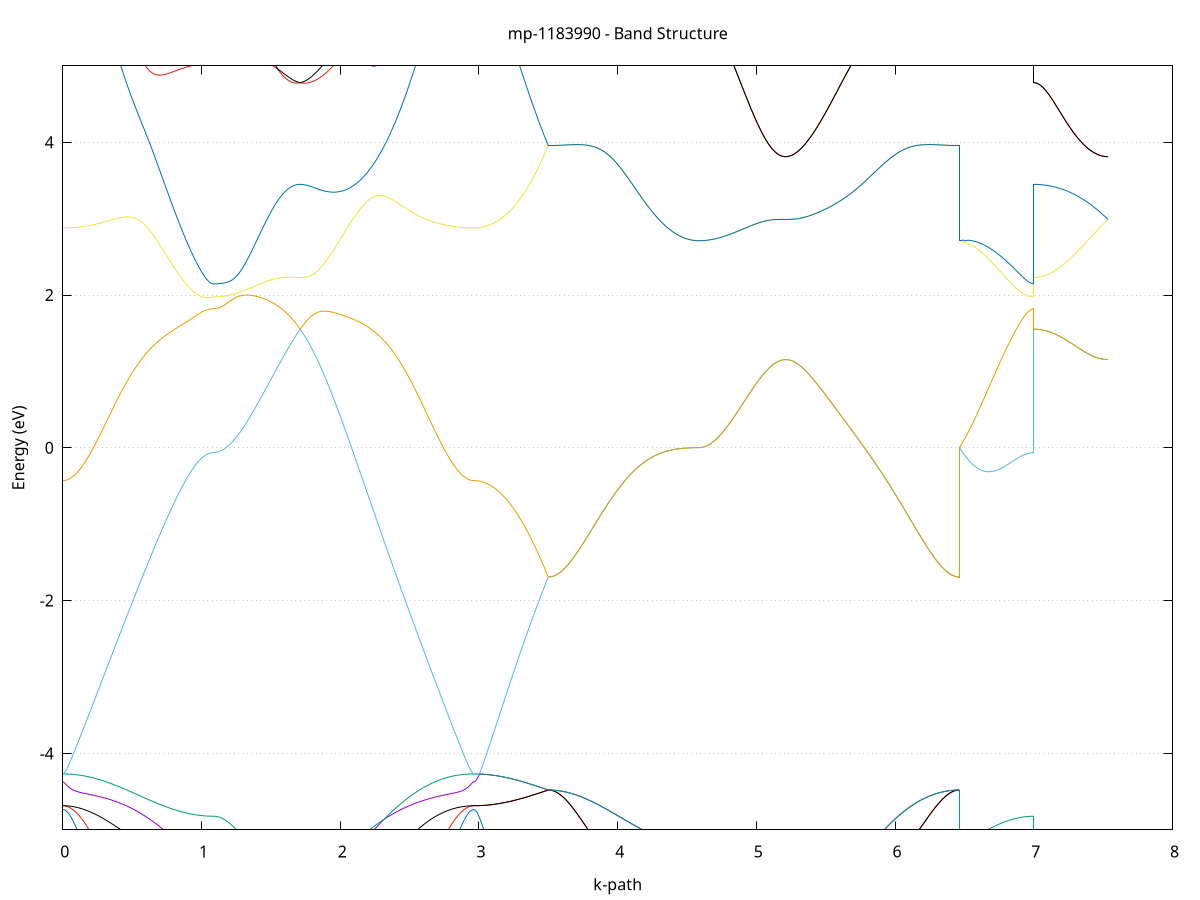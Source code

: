 set title 'mp-1183990 - Band Structure'
set xlabel 'k-path'
set ylabel 'Energy (eV)'
set grid y
set yrange [-5:5]
set terminal png size 800,600
set output 'mp-1183990_bands_gnuplot.png'
plot '-' using 1:2 with lines notitle, '-' using 1:2 with lines notitle, '-' using 1:2 with lines notitle, '-' using 1:2 with lines notitle, '-' using 1:2 with lines notitle, '-' using 1:2 with lines notitle, '-' using 1:2 with lines notitle, '-' using 1:2 with lines notitle, '-' using 1:2 with lines notitle, '-' using 1:2 with lines notitle, '-' using 1:2 with lines notitle, '-' using 1:2 with lines notitle, '-' using 1:2 with lines notitle, '-' using 1:2 with lines notitle, '-' using 1:2 with lines notitle, '-' using 1:2 with lines notitle, '-' using 1:2 with lines notitle, '-' using 1:2 with lines notitle, '-' using 1:2 with lines notitle, '-' using 1:2 with lines notitle, '-' using 1:2 with lines notitle, '-' using 1:2 with lines notitle, '-' using 1:2 with lines notitle, '-' using 1:2 with lines notitle, '-' using 1:2 with lines notitle, '-' using 1:2 with lines notitle, '-' using 1:2 with lines notitle, '-' using 1:2 with lines notitle, '-' using 1:2 with lines notitle, '-' using 1:2 with lines notitle, '-' using 1:2 with lines notitle, '-' using 1:2 with lines notitle, '-' using 1:2 with lines notitle, '-' using 1:2 with lines notitle, '-' using 1:2 with lines notitle, '-' using 1:2 with lines notitle, '-' using 1:2 with lines notitle, '-' using 1:2 with lines notitle, '-' using 1:2 with lines notitle, '-' using 1:2 with lines notitle, '-' using 1:2 with lines notitle, '-' using 1:2 with lines notitle, '-' using 1:2 with lines notitle, '-' using 1:2 with lines notitle, '-' using 1:2 with lines notitle, '-' using 1:2 with lines notitle, '-' using 1:2 with lines notitle, '-' using 1:2 with lines notitle, '-' using 1:2 with lines notitle, '-' using 1:2 with lines notitle, '-' using 1:2 with lines notitle, '-' using 1:2 with lines notitle, '-' using 1:2 with lines notitle, '-' using 1:2 with lines notitle, '-' using 1:2 with lines notitle, '-' using 1:2 with lines notitle, '-' using 1:2 with lines notitle, '-' using 1:2 with lines notitle, '-' using 1:2 with lines notitle, '-' using 1:2 with lines notitle, '-' using 1:2 with lines notitle, '-' using 1:2 with lines notitle, '-' using 1:2 with lines notitle, '-' using 1:2 with lines notitle
0.000000 -20.536995
0.009955 -20.536895
0.019910 -20.536595
0.029865 -20.536095
0.039820 -20.535495
0.049775 -20.534695
0.059729 -20.533695
0.069684 -20.532495
0.079639 -20.531095
0.089594 -20.529495
0.099549 -20.527795
0.109504 -20.525895
0.119459 -20.523795
0.129414 -20.521595
0.139369 -20.519095
0.149324 -20.516495
0.159279 -20.513695
0.169233 -20.510795
0.179188 -20.507695
0.189143 -20.504395
0.199098 -20.500995
0.209053 -20.497395
0.219008 -20.493695
0.228963 -20.489795
0.238918 -20.485795
0.248873 -20.481495
0.258828 -20.477195
0.268783 -20.472695
0.278738 -20.468095
0.288692 -20.463395
0.298647 -20.458495
0.308602 -20.453495
0.318557 -20.448395
0.328512 -20.443095
0.338467 -20.437795
0.348422 -20.432295
0.358377 -20.426695
0.368332 -20.420995
0.378287 -20.415195
0.388242 -20.409295
0.398196 -20.403295
0.408151 -20.397195
0.418106 -20.391095
0.428061 -20.384895
0.438016 -20.378495
0.447971 -20.372195
0.457926 -20.365795
0.467881 -20.359195
0.477836 -20.352695
0.487791 -20.346095
0.497746 -20.339395
0.507700 -20.332695
0.517655 -20.325995
0.527610 -20.319195
0.537565 -20.312395
0.547520 -20.305595
0.557475 -20.298795
0.567430 -20.291995
0.577385 -20.285195
0.587340 -20.278295
0.597295 -20.271495
0.607250 -20.264695
0.617204 -20.257895
0.627159 -20.251095
0.637114 -20.244395
0.647069 -20.237695
0.657024 -20.230995
0.666979 -20.224295
0.676934 -20.217695
0.686889 -20.211195
0.696844 -20.204595
0.706799 -20.198195
0.716754 -20.191795
0.726709 -20.185495
0.736663 -20.179295
0.746618 -20.173195
0.756573 -20.167095
0.766528 -20.161195
0.776483 -20.155295
0.786438 -20.149595
0.796393 -20.143895
0.806348 -20.138395
0.816303 -20.132995
0.826258 -20.127695
0.836213 -20.122495
0.846167 -20.117495
0.856122 -20.112595
0.866077 -20.107895
0.876032 -20.103295
0.885987 -20.098895
0.895942 -20.094595
0.905897 -20.090495
0.915852 -20.086595
0.925807 -20.082795
0.935762 -20.079295
0.945717 -20.075895
0.955671 -20.072695
0.965626 -20.069795
0.975581 -20.066995
0.985536 -20.064495
0.995491 -20.062195
1.005446 -20.059995
1.015401 -20.058195
1.025356 -20.056495
1.035311 -20.055195
1.045266 -20.053995
1.055221 -20.053195
1.065175 -20.052495
1.075130 -20.052095
1.085085 -20.051995
1.085085 -20.051995
1.095029 -20.051995
1.104973 -20.051895
1.114917 -20.051695
1.124861 -20.051395
1.134805 -20.050995
1.144749 -20.050595
1.154694 -20.050095
1.164638 -20.049595
1.174582 -20.048895
1.184526 -20.048195
1.194470 -20.047495
1.204414 -20.046595
1.214358 -20.045695
1.224302 -20.044695
1.234246 -20.043695
1.244190 -20.042495
1.254134 -20.041395
1.264078 -20.040095
1.274022 -20.038795
1.283966 -20.037395
1.293910 -20.035995
1.303854 -20.034495
1.313798 -20.032995
1.323742 -20.031495
1.333686 -20.029795
1.343630 -20.028095
1.353574 -20.026395
1.363518 -20.024595
1.373462 -20.022795
1.383406 -20.020895
1.393350 -20.018995
1.403294 -20.017095
1.413238 -20.015095
1.423182 -20.013095
1.433127 -20.010995
1.443071 -20.008895
1.453015 -20.006795
1.462959 -20.004695
1.472903 -20.002595
1.482847 -20.000495
1.492791 -19.998395
1.502735 -19.996195
1.512679 -19.993995
1.522623 -19.991895
1.532567 -19.989695
1.542511 -19.987595
1.552455 -19.985395
1.562399 -19.983295
1.572343 -19.981095
1.582287 -19.978995
1.592231 -19.976795
1.602175 -19.974695
1.612119 -19.972695
1.622063 -19.970595
1.632007 -19.968495
1.641951 -19.966495
1.651895 -19.964495
1.661839 -19.962595
1.671783 -19.960695
1.681727 -19.958695
1.691671 -19.956895
1.701615 -19.955095
1.711559 -19.953395
1.711559 -19.953395
1.721504 -19.955095
1.731448 -19.956995
1.741392 -19.958895
1.751336 -19.960995
1.761280 -19.963095
1.771224 -19.965295
1.781168 -19.967695
1.791112 -19.970095
1.801056 -19.972595
1.811000 -19.975195
1.820944 -19.977895
1.830888 -19.980695
1.840832 -19.983595
1.850776 -19.986495
1.860720 -19.989595
1.870664 -19.992795
1.880608 -19.996095
1.890552 -19.999495
1.900496 -20.002995
1.910440 -20.006695
1.920384 -20.010395
1.930328 -20.014195
1.940272 -20.018195
1.950216 -20.022195
1.960160 -20.026395
1.970104 -20.030595
1.980048 -20.034995
1.989993 -20.039495
1.999937 -20.044095
2.009881 -20.048795
2.019825 -20.053595
2.029769 -20.058495
2.039713 -20.063495
2.049657 -20.068495
2.059601 -20.073695
2.069545 -20.078995
2.079489 -20.084395
2.089433 -20.089895
2.099377 -20.095395
2.109321 -20.100995
2.119265 -20.106795
2.129209 -20.112595
2.139153 -20.118495
2.149097 -20.124495
2.159041 -20.130595
2.168985 -20.136695
2.178929 -20.142995
2.188873 -20.149295
2.198817 -20.155595
2.208761 -20.162095
2.218705 -20.168495
2.228649 -20.175095
2.238593 -20.181695
2.248537 -20.188295
2.258481 -20.194995
2.268426 -20.201795
2.278370 -20.208495
2.288314 -20.215395
2.298258 -20.222195
2.308202 -20.229095
2.318146 -20.235995
2.328090 -20.242895
2.338034 -20.249795
2.347978 -20.256695
2.357922 -20.263695
2.367866 -20.270595
2.377810 -20.277595
2.387754 -20.284495
2.397698 -20.291495
2.407642 -20.298395
2.417586 -20.305295
2.427530 -20.312095
2.437474 -20.318995
2.447418 -20.325795
2.457362 -20.332595
2.467306 -20.339295
2.477250 -20.345995
2.487194 -20.352595
2.497138 -20.359195
2.507082 -20.365695
2.517026 -20.372195
2.526970 -20.378595
2.536915 -20.384995
2.546859 -20.391195
2.556803 -20.397395
2.566747 -20.403495
2.576691 -20.409495
2.586635 -20.415395
2.596579 -20.421195
2.606523 -20.426895
2.616467 -20.432495
2.626411 -20.437895
2.636355 -20.443295
2.646299 -20.448595
2.656243 -20.453695
2.666187 -20.458695
2.676131 -20.463595
2.686075 -20.468295
2.696019 -20.472895
2.705963 -20.477395
2.715907 -20.481695
2.725851 -20.485795
2.735795 -20.489895
2.745739 -20.493795
2.755683 -20.497495
2.765627 -20.501095
2.775571 -20.504495
2.785515 -20.507795
2.795460 -20.510795
2.805404 -20.513795
2.815348 -20.516595
2.825292 -20.519195
2.835236 -20.521595
2.845180 -20.523895
2.855124 -20.525895
2.865068 -20.527795
2.875012 -20.529595
2.884956 -20.531095
2.894900 -20.532495
2.904844 -20.533695
2.914788 -20.534695
2.924732 -20.535495
2.934676 -20.536095
2.944620 -20.536595
2.954564 -20.536895
2.964508 -20.536995
2.964508 -20.536995
2.974425 -20.536895
2.984342 -20.536595
2.994260 -20.536195
3.004177 -20.535595
3.014094 -20.534795
3.024011 -20.533895
3.033928 -20.532695
3.043845 -20.531495
3.053763 -20.529995
3.063680 -20.528395
3.073597 -20.526595
3.083514 -20.524595
3.093431 -20.522495
3.103348 -20.520195
3.113266 -20.517795
3.123183 -20.515195
3.133100 -20.512395
3.143017 -20.509495
3.152934 -20.506495
3.162851 -20.503295
3.172769 -20.499995
3.182686 -20.496495
3.192603 -20.492895
3.202520 -20.489095
3.212437 -20.485195
3.222354 -20.481195
3.232272 -20.476995
3.242189 -20.472695
3.252106 -20.468395
3.262023 -20.463995
3.271940 -20.459395
3.281857 -20.454695
3.291775 -20.449795
3.301692 -20.444895
3.311609 -20.439795
3.321526 -20.434695
3.331443 -20.429395
3.341360 -20.424095
3.351278 -20.418695
3.361195 -20.413195
3.371112 -20.407695
3.381029 -20.402095
3.390946 -20.396495
3.400863 -20.390795
3.410781 -20.384995
3.420698 -20.379195
3.430615 -20.373395
3.440532 -20.367495
3.450449 -20.361595
3.460366 -20.355595
3.470284 -20.349695
3.480201 -20.343695
3.490118 -20.337695
3.500035 -20.331695
3.500035 -20.331695
3.509990 -20.331595
3.519945 -20.331395
3.529900 -20.331095
3.539855 -20.330595
3.549810 -20.329895
3.559765 -20.329195
3.569719 -20.328195
3.579674 -20.327195
3.589629 -20.325995
3.599584 -20.324595
3.609539 -20.323195
3.619494 -20.321495
3.629449 -20.319795
3.639404 -20.317895
3.649359 -20.315895
3.659314 -20.313795
3.669269 -20.311495
3.679223 -20.309095
3.689178 -20.306595
3.699133 -20.303895
3.709088 -20.301195
3.719043 -20.298295
3.728998 -20.295295
3.738953 -20.292195
3.748908 -20.288995
3.758863 -20.285695
3.768818 -20.282195
3.778773 -20.278695
3.788727 -20.275095
3.798682 -20.271395
3.808637 -20.267495
3.818592 -20.263595
3.828547 -20.259595
3.838502 -20.255595
3.848457 -20.251395
3.858412 -20.247095
3.868367 -20.242795
3.878322 -20.238495
3.888277 -20.233995
3.898231 -20.229495
3.908186 -20.224895
3.918141 -20.220295
3.928096 -20.215595
3.938051 -20.210895
3.948006 -20.206195
3.957961 -20.201395
3.967916 -20.196595
3.977871 -20.191695
3.987826 -20.186795
3.997781 -20.181895
4.007735 -20.176995
4.017690 -20.171995
4.027645 -20.167095
4.037600 -20.162195
4.047555 -20.157195
4.057510 -20.152195
4.067465 -20.147295
4.077420 -20.142395
4.087375 -20.137495
4.097330 -20.132595
4.107285 -20.127695
4.117240 -20.122795
4.127194 -20.117995
4.137149 -20.113195
4.147104 -20.108495
4.157059 -20.103795
4.167014 -20.099095
4.176969 -20.094495
4.186924 -20.089895
4.196879 -20.085395
4.206834 -20.080995
4.216789 -20.076695
4.226744 -20.072395
4.236698 -20.068095
4.246653 -20.063995
4.256608 -20.059995
4.266563 -20.055995
4.276518 -20.052095
4.286473 -20.048295
4.296428 -20.044595
4.306383 -20.040995
4.316338 -20.037495
4.326293 -20.033995
4.336248 -20.030695
4.346202 -20.027495
4.356157 -20.024395
4.366112 -20.021495
4.376067 -20.018595
4.386022 -20.015895
4.395977 -20.013295
4.405932 -20.010795
4.415887 -20.008395
4.425842 -20.006095
4.435797 -20.003995
4.445752 -20.001995
4.455706 -20.000095
4.465661 -19.998395
4.475616 -19.996795
4.485571 -19.995295
4.495526 -19.993995
4.505481 -19.992795
4.515436 -19.991695
4.525391 -19.990795
4.535346 -19.989995
4.545301 -19.989395
4.555256 -19.988895
4.565211 -19.988495
4.575165 -19.988295
4.585120 -19.988295
4.585120 -19.988295
4.595064 -19.988295
4.605008 -19.988195
4.614952 -19.988095
4.624896 -19.987895
4.634841 -19.987695
4.644785 -19.987495
4.654729 -19.987195
4.664673 -19.986995
4.674617 -19.986595
4.684561 -19.986195
4.694505 -19.985795
4.704449 -19.985295
4.714393 -19.984795
4.724337 -19.984195
4.734281 -19.983595
4.744225 -19.982995
4.754169 -19.982395
4.764113 -19.981695
4.774057 -19.980995
4.784001 -19.980195
4.793945 -19.979495
4.803889 -19.978695
4.813833 -19.977895
4.823777 -19.977095
4.833721 -19.976195
4.843665 -19.975295
4.853609 -19.974395
4.863553 -19.973495
4.873497 -19.972595
4.883441 -19.971695
4.893385 -19.970695
4.903329 -19.969695
4.913273 -19.968795
4.923218 -19.967795
4.933162 -19.966895
4.943106 -19.965895
4.953050 -19.964895
4.962994 -19.963995
4.972938 -19.963095
4.982882 -19.962095
4.992826 -19.961195
5.002770 -19.960295
5.012714 -19.959395
5.022658 -19.958495
5.032602 -19.957695
5.042546 -19.956895
5.052490 -19.956095
5.062434 -19.955295
5.072378 -19.954595
5.082322 -19.953895
5.092266 -19.953195
5.102210 -19.952595
5.112154 -19.951995
5.122098 -19.951495
5.132042 -19.950995
5.141986 -19.950495
5.151930 -19.950195
5.161874 -19.949795
5.171818 -19.949495
5.181762 -19.949295
5.191706 -19.949195
5.201650 -19.949095
5.211595 -19.948995
5.211595 -19.948995
5.221539 -19.949095
5.231483 -19.949195
5.241427 -19.949295
5.251371 -19.949595
5.261315 -19.949895
5.271259 -19.950295
5.281203 -19.950795
5.291147 -19.951395
5.301091 -19.951995
5.311035 -19.952695
5.320979 -19.953495
5.330923 -19.954395
5.340867 -19.955395
5.350811 -19.956495
5.360755 -19.957595
5.370699 -19.958795
5.380643 -19.960195
5.390587 -19.961595
5.400531 -19.963095
5.410475 -19.964795
5.420419 -19.966495
5.430363 -19.968295
5.440307 -19.970195
5.450251 -19.972195
5.460195 -19.974295
5.470139 -19.976495
5.480084 -19.978795
5.490028 -19.981095
5.499972 -19.983595
5.509916 -19.986195
5.519860 -19.988895
5.529804 -19.991695
5.539748 -19.994495
5.549692 -19.997495
5.559636 -20.000495
5.569580 -20.003695
5.579524 -20.006895
5.589468 -20.010195
5.599412 -20.013595
5.609356 -20.017095
5.619300 -20.020695
5.629244 -20.024395
5.639188 -20.028095
5.649132 -20.031995
5.659076 -20.035895
5.669020 -20.039895
5.678964 -20.043995
5.688908 -20.048095
5.698852 -20.052295
5.708796 -20.056495
5.718740 -20.060895
5.728684 -20.065295
5.738628 -20.069795
5.748572 -20.074295
5.758517 -20.078895
5.768461 -20.083495
5.778405 -20.088195
5.788349 -20.092895
5.798293 -20.097695
5.808237 -20.102495
5.818181 -20.107295
5.828125 -20.112195
5.838069 -20.117095
5.848013 -20.122095
5.857957 -20.126995
5.867901 -20.131995
5.877845 -20.136995
5.887789 -20.141995
5.897733 -20.146995
5.907677 -20.151995
5.917621 -20.156995
5.927565 -20.162095
5.937509 -20.166995
5.947453 -20.171995
5.957397 -20.176995
5.967341 -20.181895
5.977285 -20.186895
5.987229 -20.191795
5.997173 -20.196695
6.007117 -20.201495
6.017061 -20.206295
6.027006 -20.211095
6.036950 -20.215795
6.046894 -20.220495
6.056838 -20.225095
6.066782 -20.229595
6.076726 -20.234095
6.086670 -20.238595
6.096614 -20.242995
6.106558 -20.247295
6.116502 -20.251495
6.126446 -20.255595
6.136390 -20.259695
6.146334 -20.263695
6.156278 -20.267595
6.166222 -20.271395
6.176166 -20.275195
6.186110 -20.278795
6.196054 -20.282295
6.205998 -20.285795
6.215942 -20.289095
6.225886 -20.292295
6.235830 -20.295395
6.245774 -20.298395
6.255718 -20.301195
6.265662 -20.303995
6.275606 -20.306595
6.285550 -20.309195
6.295495 -20.311495
6.305439 -20.313795
6.315383 -20.315895
6.325327 -20.317995
6.335271 -20.319795
6.345215 -20.321595
6.355159 -20.323195
6.365103 -20.324595
6.375047 -20.325995
6.384991 -20.327195
6.394935 -20.328195
6.404879 -20.329195
6.414823 -20.329895
6.424767 -20.330595
6.434711 -20.331095
6.444655 -20.331395
6.454599 -20.331595
6.464543 -20.331695
6.464543 -19.988295
6.474460 -19.989995
6.484377 -19.991695
6.494295 -19.993495
6.504212 -19.995195
6.514129 -19.996995
6.524046 -19.998695
6.533963 -20.000495
6.543880 -20.002195
6.553798 -20.003995
6.563715 -20.005695
6.573632 -20.007495
6.583549 -20.009195
6.593466 -20.010895
6.603383 -20.012595
6.613301 -20.014295
6.623218 -20.015895
6.633135 -20.017495
6.643052 -20.019095
6.652969 -20.020695
6.662886 -20.022295
6.672804 -20.023895
6.682721 -20.025395
6.692638 -20.026895
6.702555 -20.028395
6.712472 -20.029895
6.722389 -20.031295
6.732307 -20.032595
6.742224 -20.033895
6.752141 -20.035195
6.762058 -20.036495
6.771975 -20.037695
6.781892 -20.038795
6.791810 -20.039995
6.801727 -20.041095
6.811644 -20.042095
6.821561 -20.043095
6.831478 -20.043995
6.841395 -20.044895
6.851313 -20.045695
6.861230 -20.046495
6.871147 -20.047295
6.881064 -20.047895
6.890981 -20.048595
6.900898 -20.049195
6.910816 -20.049695
6.920733 -20.050195
6.930650 -20.050595
6.940567 -20.050995
6.950484 -20.051295
6.960401 -20.051595
6.970319 -20.051795
6.980236 -20.051895
6.990153 -20.051995
7.000070 -20.051995
7.000070 -19.953395
7.009987 -19.953395
7.019904 -19.953295
7.029822 -19.953395
7.039739 -19.953295
7.049656 -19.953295
7.059573 -19.953295
7.069490 -19.953195
7.079407 -19.953195
7.089325 -19.953095
7.099242 -19.953095
7.109159 -19.952995
7.119076 -19.952895
7.128993 -19.952795
7.138910 -19.952795
7.148828 -19.952695
7.158745 -19.952595
7.168662 -19.952495
7.178579 -19.952395
7.188496 -19.952295
7.198413 -19.952195
7.208331 -19.952095
7.218248 -19.951895
7.228165 -19.951795
7.238082 -19.951595
7.247999 -19.951495
7.257916 -19.951295
7.267834 -19.951195
7.277751 -19.951195
7.287668 -19.950995
7.297585 -19.950895
7.307502 -19.950795
7.317419 -19.950595
7.327337 -19.950495
7.337254 -19.950395
7.347171 -19.950195
7.357088 -19.950095
7.367005 -19.949995
7.376922 -19.949895
7.386840 -19.949895
7.396757 -19.949695
7.406674 -19.949595
7.416591 -19.949595
7.426508 -19.949495
7.436425 -19.949395
7.446343 -19.949395
7.456260 -19.949295
7.466177 -19.949295
7.476094 -19.949195
7.486011 -19.949195
7.495928 -19.949095
7.505845 -19.949095
7.515763 -19.949095
7.525680 -19.948995
7.535597 -19.948995
e
0.000000 -20.126195
0.009955 -20.125995
0.019910 -20.125895
0.029865 -20.125595
0.039820 -20.125295
0.049775 -20.124795
0.059729 -20.124395
0.069684 -20.123695
0.079639 -20.122995
0.089594 -20.122195
0.099549 -20.121295
0.109504 -20.120295
0.119459 -20.119195
0.129414 -20.117995
0.139369 -20.116795
0.149324 -20.115395
0.159279 -20.113995
0.169233 -20.112395
0.179188 -20.110795
0.189143 -20.109095
0.199098 -20.107295
0.209053 -20.105495
0.219008 -20.103495
0.228963 -20.101595
0.238918 -20.099495
0.248873 -20.097395
0.258828 -20.095195
0.268783 -20.092895
0.278738 -20.090595
0.288692 -20.088195
0.298647 -20.085795
0.308602 -20.083295
0.318557 -20.080695
0.328512 -20.077995
0.338467 -20.075395
0.348422 -20.072695
0.358377 -20.069995
0.368332 -20.067195
0.378287 -20.064295
0.388242 -20.061495
0.398196 -20.058595
0.408151 -20.055695
0.418106 -20.052695
0.428061 -20.049695
0.438016 -20.046795
0.447971 -20.043695
0.457926 -20.040695
0.467881 -20.037695
0.477836 -20.034695
0.487791 -20.031695
0.497746 -20.028695
0.507700 -20.025595
0.517655 -20.022595
0.527610 -20.019595
0.537565 -20.016595
0.547520 -20.013595
0.557475 -20.010695
0.567430 -20.007795
0.577385 -20.004795
0.587340 -20.001995
0.597295 -19.999095
0.607250 -19.996295
0.617204 -19.993495
0.627159 -19.990795
0.637114 -19.987995
0.647069 -19.985395
0.657024 -19.982795
0.666979 -19.980195
0.676934 -19.977695
0.686889 -19.975295
0.696844 -19.972895
0.706799 -19.970495
0.716754 -19.968295
0.726709 -19.966095
0.736663 -19.963895
0.746618 -19.961895
0.756573 -19.959795
0.766528 -19.957895
0.776483 -19.956095
0.786438 -19.954295
0.796393 -19.952495
0.806348 -19.950895
0.816303 -19.949295
0.826258 -19.947895
0.836213 -19.946495
0.846167 -19.945095
0.856122 -19.943895
0.866077 -19.942695
0.876032 -19.941595
0.885987 -19.940595
0.895942 -19.939695
0.905897 -19.938795
0.915852 -19.937995
0.925807 -19.937195
0.935762 -19.936595
0.945717 -19.935895
0.955671 -19.935395
0.965626 -19.934895
0.975581 -19.934495
0.985536 -19.934095
0.995491 -19.933795
1.005446 -19.933495
1.015401 -19.933295
1.025356 -19.933095
1.035311 -19.932995
1.045266 -19.932895
1.055221 -19.932795
1.065175 -19.932695
1.075130 -19.932695
1.085085 -19.932595
1.085085 -19.932595
1.095029 -19.932595
1.104973 -19.932595
1.114917 -19.932595
1.124861 -19.932495
1.134805 -19.932495
1.144749 -19.932395
1.154694 -19.932295
1.164638 -19.932295
1.174582 -19.932195
1.184526 -19.932195
1.194470 -19.932095
1.204414 -19.931995
1.214358 -19.931895
1.224302 -19.931795
1.234246 -19.931695
1.244190 -19.931595
1.254134 -19.931495
1.264078 -19.931395
1.274022 -19.931295
1.283966 -19.931195
1.293910 -19.931095
1.303854 -19.930995
1.313798 -19.930895
1.323742 -19.930895
1.333686 -19.930795
1.343630 -19.930695
1.353574 -19.930795
1.363518 -19.930795
1.373462 -19.930795
1.383406 -19.930795
1.393350 -19.930695
1.403294 -19.930795
1.413238 -19.930895
1.423182 -19.930895
1.433127 -19.930995
1.443071 -19.931195
1.453015 -19.931295
1.462959 -19.931595
1.472903 -19.931795
1.482847 -19.932095
1.492791 -19.932395
1.502735 -19.932795
1.512679 -19.933195
1.522623 -19.933695
1.532567 -19.934195
1.542511 -19.934795
1.552455 -19.935395
1.562399 -19.935995
1.572343 -19.936695
1.582287 -19.937495
1.592231 -19.938295
1.602175 -19.939195
1.612119 -19.940095
1.622063 -19.941095
1.632007 -19.942195
1.641951 -19.943295
1.651895 -19.944495
1.661839 -19.945795
1.671783 -19.947195
1.681727 -19.948595
1.691671 -19.950095
1.701615 -19.951695
1.711559 -19.953395
1.711559 -19.953395
1.721504 -19.951695
1.731448 -19.949995
1.741392 -19.948395
1.751336 -19.946895
1.761280 -19.945395
1.771224 -19.943995
1.781168 -19.942695
1.791112 -19.941395
1.801056 -19.940095
1.811000 -19.938995
1.820944 -19.937895
1.830888 -19.936795
1.840832 -19.935895
1.850776 -19.934995
1.860720 -19.934195
1.870664 -19.933395
1.880608 -19.932795
1.890552 -19.932195
1.900496 -19.931695
1.910440 -19.931295
1.920384 -19.930995
1.930328 -19.930695
1.940272 -19.930595
1.950216 -19.930495
1.960160 -19.930495
1.970104 -19.930595
1.980048 -19.930795
1.989993 -19.930995
1.999937 -19.931295
2.009881 -19.931795
2.019825 -19.932295
2.029769 -19.932895
2.039713 -19.933595
2.049657 -19.934395
2.059601 -19.935295
2.069545 -19.936195
2.079489 -19.937195
2.089433 -19.938395
2.099377 -19.939595
2.109321 -19.940795
2.119265 -19.942195
2.129209 -19.943695
2.139153 -19.945195
2.149097 -19.946795
2.159041 -19.948495
2.168985 -19.950295
2.178929 -19.952095
2.188873 -19.953995
2.198817 -19.955995
2.208761 -19.957995
2.218705 -19.960195
2.228649 -19.962295
2.238593 -19.964595
2.248537 -19.966895
2.258481 -19.969295
2.268426 -19.971795
2.278370 -19.974295
2.288314 -19.976895
2.298258 -19.979495
2.308202 -19.982095
2.318146 -19.984795
2.328090 -19.987495
2.338034 -19.990195
2.347978 -19.992995
2.357922 -19.995895
2.367866 -19.998795
2.377810 -20.001695
2.387754 -20.004595
2.397698 -20.007595
2.407642 -20.010595
2.417586 -20.013595
2.427530 -20.016595
2.437474 -20.019595
2.447418 -20.022595
2.457362 -20.025595
2.467306 -20.028695
2.477250 -20.031695
2.487194 -20.034795
2.497138 -20.037795
2.507082 -20.040895
2.517026 -20.043895
2.526970 -20.046895
2.536915 -20.049895
2.546859 -20.052895
2.556803 -20.055795
2.566747 -20.058695
2.576691 -20.061595
2.586635 -20.064495
2.596579 -20.067295
2.606523 -20.070095
2.616467 -20.072895
2.626411 -20.075595
2.636355 -20.078195
2.646299 -20.080795
2.656243 -20.083395
2.666187 -20.085895
2.676131 -20.088395
2.686075 -20.090695
2.696019 -20.093095
2.705963 -20.095295
2.715907 -20.097495
2.725851 -20.099595
2.735795 -20.101695
2.745739 -20.103695
2.755683 -20.105595
2.765627 -20.107395
2.775571 -20.109195
2.785515 -20.110895
2.795460 -20.112495
2.805404 -20.113995
2.815348 -20.115395
2.825292 -20.116795
2.835236 -20.117995
2.845180 -20.119295
2.855124 -20.120295
2.865068 -20.121395
2.875012 -20.122195
2.884956 -20.122995
2.894900 -20.123695
2.904844 -20.124395
2.914788 -20.124895
2.924732 -20.125295
2.934676 -20.125595
2.944620 -20.125895
2.954564 -20.125995
2.964508 -20.126195
2.964508 -20.126195
2.974425 -20.126195
2.984342 -20.126395
2.994260 -20.126895
3.004177 -20.127495
3.014094 -20.128195
3.024011 -20.129195
3.033928 -20.130195
3.043845 -20.131495
3.053763 -20.132995
3.063680 -20.134595
3.073597 -20.136295
3.083514 -20.138295
3.093431 -20.140395
3.103348 -20.142595
3.113266 -20.145095
3.123183 -20.147695
3.133100 -20.150495
3.143017 -20.153395
3.152934 -20.156495
3.162851 -20.159695
3.172769 -20.163095
3.182686 -20.166595
3.192603 -20.170195
3.202520 -20.173995
3.212437 -20.177895
3.222354 -20.181895
3.232272 -20.186095
3.242189 -20.190395
3.252106 -20.194795
3.262023 -20.199395
3.271940 -20.203995
3.281857 -20.208795
3.291775 -20.213595
3.301692 -20.218595
3.311609 -20.223595
3.321526 -20.228795
3.331443 -20.233995
3.341360 -20.239295
3.351278 -20.244695
3.361195 -20.250195
3.371112 -20.255695
3.381029 -20.261295
3.390946 -20.266995
3.400863 -20.272595
3.410781 -20.278395
3.420698 -20.284195
3.430615 -20.289995
3.440532 -20.295895
3.450449 -20.301795
3.460366 -20.307795
3.470284 -20.313695
3.480201 -20.319695
3.490118 -20.325695
3.500035 -20.331595
3.500035 -20.331595
3.509990 -20.331595
3.519945 -20.331395
3.529900 -20.331095
3.539855 -20.330595
3.549810 -20.329895
3.559765 -20.329095
3.569719 -20.328195
3.579674 -20.327195
3.589629 -20.325995
3.599584 -20.324595
3.609539 -20.323195
3.619494 -20.321495
3.629449 -20.319795
3.639404 -20.317895
3.649359 -20.315895
3.659314 -20.313795
3.669269 -20.311495
3.679223 -20.309095
3.689178 -20.306595
3.699133 -20.303895
3.709088 -20.301195
3.719043 -20.298295
3.728998 -20.295295
3.738953 -20.292195
3.748908 -20.288995
3.758863 -20.285695
3.768818 -20.282195
3.778773 -20.278695
3.788727 -20.275095
3.798682 -20.271295
3.808637 -20.267495
3.818592 -20.263595
3.828547 -20.259595
3.838502 -20.255495
3.848457 -20.251395
3.858412 -20.247095
3.868367 -20.242795
3.878322 -20.238395
3.888277 -20.233995
3.898231 -20.229495
3.908186 -20.224895
3.918141 -20.220295
3.928096 -20.215595
3.938051 -20.210895
3.948006 -20.206195
3.957961 -20.201395
3.967916 -20.196495
3.977871 -20.191695
3.987826 -20.186795
3.997781 -20.181895
4.007735 -20.176995
4.017690 -20.171995
4.027645 -20.167095
4.037600 -20.162195
4.047555 -20.157195
4.057510 -20.152195
4.067465 -20.147295
4.077420 -20.142395
4.087375 -20.137495
4.097330 -20.132595
4.107285 -20.127695
4.117240 -20.122795
4.127194 -20.117995
4.137149 -20.113195
4.147104 -20.108495
4.157059 -20.103795
4.167014 -20.099095
4.176969 -20.094495
4.186924 -20.089895
4.196879 -20.085395
4.206834 -20.080995
4.216789 -20.076595
4.226744 -20.072395
4.236698 -20.068095
4.246653 -20.063995
4.256608 -20.059995
4.266563 -20.055995
4.276518 -20.052095
4.286473 -20.048295
4.296428 -20.044595
4.306383 -20.040995
4.316338 -20.037495
4.326293 -20.033995
4.336248 -20.030695
4.346202 -20.027495
4.356157 -20.024395
4.366112 -20.021495
4.376067 -20.018595
4.386022 -20.015895
4.395977 -20.013295
4.405932 -20.010795
4.415887 -20.008395
4.425842 -20.006095
4.435797 -20.003995
4.445752 -20.001995
4.455706 -20.000095
4.465661 -19.998395
4.475616 -19.996795
4.485571 -19.995295
4.495526 -19.993995
4.505481 -19.992795
4.515436 -19.991695
4.525391 -19.990795
4.535346 -19.989995
4.545301 -19.989395
4.555256 -19.988895
4.565211 -19.988495
4.575165 -19.988295
4.585120 -19.988295
4.585120 -19.988295
4.595064 -19.988195
4.605008 -19.988195
4.614952 -19.988095
4.624896 -19.987895
4.634841 -19.987695
4.644785 -19.987495
4.654729 -19.987195
4.664673 -19.986895
4.674617 -19.986595
4.684561 -19.986195
4.694505 -19.985795
4.704449 -19.985295
4.714393 -19.984795
4.724337 -19.984195
4.734281 -19.983595
4.744225 -19.982995
4.754169 -19.982395
4.764113 -19.981695
4.774057 -19.980995
4.784001 -19.980195
4.793945 -19.979495
4.803889 -19.978695
4.813833 -19.977895
4.823777 -19.977095
4.833721 -19.976195
4.843665 -19.975295
4.853609 -19.974395
4.863553 -19.973495
4.873497 -19.972595
4.883441 -19.971695
4.893385 -19.970695
4.903329 -19.969695
4.913273 -19.968795
4.923218 -19.967795
4.933162 -19.966795
4.943106 -19.965895
4.953050 -19.964895
4.962994 -19.963995
4.972938 -19.963095
4.982882 -19.962095
4.992826 -19.961195
5.002770 -19.960295
5.012714 -19.959395
5.022658 -19.958495
5.032602 -19.957695
5.042546 -19.956895
5.052490 -19.956095
5.062434 -19.955295
5.072378 -19.954595
5.082322 -19.953895
5.092266 -19.953195
5.102210 -19.952595
5.112154 -19.951995
5.122098 -19.951495
5.132042 -19.950995
5.141986 -19.950495
5.151930 -19.950095
5.161874 -19.949795
5.171818 -19.949495
5.181762 -19.949295
5.191706 -19.949195
5.201650 -19.949095
5.211595 -19.948995
5.211595 -19.948995
5.221539 -19.949095
5.231483 -19.949195
5.241427 -19.949295
5.251371 -19.949595
5.261315 -19.949895
5.271259 -19.950295
5.281203 -19.950795
5.291147 -19.951395
5.301091 -19.951995
5.311035 -19.952695
5.320979 -19.953495
5.330923 -19.954395
5.340867 -19.955395
5.350811 -19.956395
5.360755 -19.957595
5.370699 -19.958795
5.380643 -19.960195
5.390587 -19.961595
5.400531 -19.963095
5.410475 -19.964695
5.420419 -19.966495
5.430363 -19.968295
5.440307 -19.970195
5.450251 -19.972195
5.460195 -19.974295
5.470139 -19.976495
5.480084 -19.978795
5.490028 -19.981095
5.499972 -19.983595
5.509916 -19.986195
5.519860 -19.988895
5.529804 -19.991595
5.539748 -19.994495
5.549692 -19.997495
5.559636 -20.000495
5.569580 -20.003595
5.579524 -20.006895
5.589468 -20.010195
5.599412 -20.013595
5.609356 -20.017095
5.619300 -20.020695
5.629244 -20.024295
5.639188 -20.028095
5.649132 -20.031995
5.659076 -20.035895
5.669020 -20.039895
5.678964 -20.043895
5.688908 -20.048095
5.698852 -20.052295
5.708796 -20.056495
5.718740 -20.060895
5.728684 -20.065295
5.738628 -20.069795
5.748572 -20.074295
5.758517 -20.078895
5.768461 -20.083495
5.778405 -20.088195
5.788349 -20.092895
5.798293 -20.097695
5.808237 -20.102495
5.818181 -20.107295
5.828125 -20.112195
5.838069 -20.117095
5.848013 -20.122095
5.857957 -20.126995
5.867901 -20.131995
5.877845 -20.136995
5.887789 -20.141995
5.897733 -20.146995
5.907677 -20.151995
5.917621 -20.156995
5.927565 -20.161995
5.937509 -20.166995
5.947453 -20.171995
5.957397 -20.176995
5.967341 -20.181895
5.977285 -20.186895
5.987229 -20.191795
5.997173 -20.196695
6.007117 -20.201495
6.017061 -20.206295
6.027006 -20.211095
6.036950 -20.215795
6.046894 -20.220395
6.056838 -20.224995
6.066782 -20.229595
6.076726 -20.234095
6.086670 -20.238595
6.096614 -20.242995
6.106558 -20.247295
6.116502 -20.251495
6.126446 -20.255595
6.136390 -20.259695
6.146334 -20.263695
6.156278 -20.267595
6.166222 -20.271395
6.176166 -20.275095
6.186110 -20.278795
6.196054 -20.282295
6.205998 -20.285795
6.215942 -20.289095
6.225886 -20.292295
6.235830 -20.295395
6.245774 -20.298395
6.255718 -20.301195
6.265662 -20.303895
6.275606 -20.306595
6.285550 -20.309195
6.295495 -20.311495
6.305439 -20.313795
6.315383 -20.315895
6.325327 -20.317895
6.335271 -20.319795
6.345215 -20.321595
6.355159 -20.323095
6.365103 -20.324595
6.375047 -20.325995
6.384991 -20.327195
6.394935 -20.328195
6.404879 -20.329095
6.414823 -20.329895
6.424767 -20.330595
6.434711 -20.331095
6.444655 -20.331395
6.454599 -20.331595
6.464543 -20.331595
6.464543 -19.988295
6.474460 -19.986495
6.484377 -19.984795
6.494295 -19.983095
6.504212 -19.981395
6.514129 -19.979695
6.524046 -19.977995
6.533963 -19.976395
6.543880 -19.974695
6.553798 -19.972995
6.563715 -19.971395
6.573632 -19.969895
6.583549 -19.968295
6.593466 -19.966695
6.603383 -19.965195
6.613301 -19.963695
6.623218 -19.962195
6.633135 -19.960695
6.643052 -19.959295
6.652969 -19.957895
6.662886 -19.956595
6.672804 -19.955195
6.682721 -19.953995
6.692638 -19.952695
6.702555 -19.951495
6.712472 -19.950295
6.722389 -19.949095
6.732307 -19.947995
6.742224 -19.946995
6.752141 -19.945895
6.762058 -19.944895
6.771975 -19.943895
6.781892 -19.942895
6.791810 -19.941995
6.801727 -19.941195
6.811644 -19.940395
6.821561 -19.939595
6.831478 -19.938795
6.841395 -19.938095
6.851313 -19.937495
6.861230 -19.936795
6.871147 -19.936195
6.881064 -19.935695
6.890981 -19.935195
6.900898 -19.934695
6.910816 -19.934395
6.920733 -19.933995
6.930650 -19.933695
6.940567 -19.933495
6.950484 -19.933195
6.960401 -19.932995
6.970319 -19.932895
6.980236 -19.932795
6.990153 -19.932695
7.000070 -19.932595
7.000070 -19.953395
7.009987 -19.953395
7.019904 -19.953295
7.029822 -19.953395
7.039739 -19.953295
7.049656 -19.953295
7.059573 -19.953295
7.069490 -19.953195
7.079407 -19.953195
7.089325 -19.953095
7.099242 -19.953095
7.109159 -19.952995
7.119076 -19.952895
7.128993 -19.952795
7.138910 -19.952695
7.148828 -19.952695
7.158745 -19.952595
7.168662 -19.952495
7.178579 -19.952395
7.188496 -19.952295
7.198413 -19.952195
7.208331 -19.952095
7.218248 -19.951895
7.228165 -19.951695
7.238082 -19.951595
7.247999 -19.951495
7.257916 -19.951295
7.267834 -19.951195
7.277751 -19.951195
7.287668 -19.950995
7.297585 -19.950895
7.307502 -19.950695
7.317419 -19.950595
7.327337 -19.950495
7.337254 -19.950295
7.347171 -19.950195
7.357088 -19.950095
7.367005 -19.949995
7.376922 -19.949895
7.386840 -19.949895
7.396757 -19.949695
7.406674 -19.949595
7.416591 -19.949595
7.426508 -19.949495
7.436425 -19.949395
7.446343 -19.949395
7.456260 -19.949295
7.466177 -19.949195
7.476094 -19.949195
7.486011 -19.949195
7.495928 -19.949095
7.505845 -19.949095
7.515763 -19.948995
7.525680 -19.948995
7.535597 -19.948995
e
0.000000 -15.718295
0.009955 -15.718295
0.019910 -15.718295
0.029865 -15.718195
0.039820 -15.718095
0.049775 -15.717895
0.059729 -15.717695
0.069684 -15.717495
0.079639 -15.717295
0.089594 -15.716995
0.099549 -15.716595
0.109504 -15.716295
0.119459 -15.715895
0.129414 -15.715495
0.139369 -15.714995
0.149324 -15.714595
0.159279 -15.713995
0.169233 -15.713495
0.179188 -15.712895
0.189143 -15.712295
0.199098 -15.711695
0.209053 -15.710995
0.219008 -15.710395
0.228963 -15.709695
0.238918 -15.708895
0.248873 -15.708195
0.258828 -15.707395
0.268783 -15.706595
0.278738 -15.705795
0.288692 -15.704995
0.298647 -15.704195
0.308602 -15.703395
0.318557 -15.702495
0.328512 -15.701695
0.338467 -15.700795
0.348422 -15.699995
0.358377 -15.699095
0.368332 -15.698195
0.378287 -15.697395
0.388242 -15.696495
0.398196 -15.695695
0.408151 -15.694795
0.418106 -15.693995
0.428061 -15.693095
0.438016 -15.692295
0.447971 -15.691495
0.457926 -15.690595
0.467881 -15.689795
0.477836 -15.688995
0.487791 -15.688295
0.497746 -15.687495
0.507700 -15.686795
0.517655 -15.685995
0.527610 -15.685295
0.537565 -15.684595
0.547520 -15.683895
0.557475 -15.683195
0.567430 -15.682595
0.577385 -15.681995
0.587340 -15.681395
0.597295 -15.680795
0.607250 -15.680195
0.617204 -15.679695
0.627159 -15.679095
0.637114 -15.678595
0.647069 -15.678195
0.657024 -15.677695
0.666979 -15.677295
0.676934 -15.676895
0.686889 -15.676495
0.696844 -15.676095
0.706799 -15.675795
0.716754 -15.675495
0.726709 -15.675195
0.736663 -15.674895
0.746618 -15.674695
0.756573 -15.674495
0.766528 -15.674295
0.776483 -15.674095
0.786438 -15.673895
0.796393 -15.673795
0.806348 -15.673595
0.816303 -15.673495
0.826258 -15.673395
0.836213 -15.673395
0.846167 -15.673295
0.856122 -15.673295
0.866077 -15.673195
0.876032 -15.673195
0.885987 -15.673195
0.895942 -15.673195
0.905897 -15.673195
0.915852 -15.673195
0.925807 -15.673195
0.935762 -15.673195
0.945717 -15.673195
0.955671 -15.673195
0.965626 -15.673295
0.975581 -15.673295
0.985536 -15.673295
0.995491 -15.673295
1.005446 -15.673295
1.015401 -15.673395
1.025356 -15.673395
1.035311 -15.673395
1.045266 -15.673395
1.055221 -15.673395
1.065175 -15.673395
1.075130 -15.673395
1.085085 -15.673395
1.085085 -15.673395
1.095029 -15.673395
1.104973 -15.673395
1.114917 -15.673195
1.124861 -15.673095
1.134805 -15.672895
1.144749 -15.672695
1.154694 -15.672395
1.164638 -15.672095
1.174582 -15.671795
1.184526 -15.671595
1.194470 -15.671295
1.204414 -15.670995
1.214358 -15.670895
1.224302 -15.670795
1.234246 -15.670795
1.244190 -15.670995
1.254134 -15.671195
1.264078 -15.671595
1.274022 -15.672195
1.283966 -15.672795
1.293910 -15.673395
1.303854 -15.674195
1.313798 -15.674895
1.323742 -15.675695
1.333686 -15.676595
1.343630 -15.677395
1.353574 -15.678195
1.363518 -15.679095
1.373462 -15.679895
1.383406 -15.680795
1.393350 -15.681595
1.403294 -15.682495
1.413238 -15.683295
1.423182 -15.684095
1.433127 -15.684795
1.443071 -15.685595
1.453015 -15.686395
1.462959 -15.687095
1.472903 -15.687795
1.482847 -15.688395
1.492791 -15.689095
1.502735 -15.689695
1.512679 -15.690295
1.522623 -15.690895
1.532567 -15.691395
1.542511 -15.691895
1.552455 -15.692395
1.562399 -15.692895
1.572343 -15.693295
1.582287 -15.693695
1.592231 -15.694095
1.602175 -15.694395
1.612119 -15.694695
1.622063 -15.694995
1.632007 -15.695195
1.641951 -15.695395
1.651895 -15.695595
1.661839 -15.695795
1.671783 -15.695895
1.681727 -15.695995
1.691671 -15.696095
1.701615 -15.696095
1.711559 -15.696095
1.711559 -15.696095
1.721504 -15.696095
1.731448 -15.696095
1.741392 -15.695995
1.751336 -15.695895
1.761280 -15.695795
1.771224 -15.695695
1.781168 -15.695495
1.791112 -15.695295
1.801056 -15.695095
1.811000 -15.694795
1.820944 -15.694595
1.830888 -15.694295
1.840832 -15.693995
1.850776 -15.693695
1.860720 -15.693295
1.870664 -15.692995
1.880608 -15.692595
1.890552 -15.692195
1.900496 -15.691795
1.910440 -15.691295
1.920384 -15.690895
1.930328 -15.690395
1.940272 -15.689895
1.950216 -15.689495
1.960160 -15.688995
1.970104 -15.688395
1.980048 -15.687895
1.989993 -15.687395
1.999937 -15.686895
2.009881 -15.686295
2.019825 -15.685695
2.029769 -15.685195
2.039713 -15.684595
2.049657 -15.683995
2.059601 -15.683495
2.069545 -15.682895
2.079489 -15.682295
2.089433 -15.681695
2.099377 -15.681195
2.109321 -15.680595
2.119265 -15.679995
2.129209 -15.679395
2.139153 -15.678895
2.149097 -15.678295
2.159041 -15.677795
2.168985 -15.677195
2.178929 -15.676695
2.188873 -15.676195
2.198817 -15.675695
2.208761 -15.675195
2.218705 -15.674795
2.228649 -15.674295
2.238593 -15.673895
2.248537 -15.673495
2.258481 -15.673095
2.268426 -15.672695
2.278370 -15.672395
2.288314 -15.672095
2.298258 -15.671795
2.308202 -15.671595
2.318146 -15.671295
2.328090 -15.671195
2.338034 -15.670995
2.347978 -15.670895
2.357922 -15.670795
2.367866 -15.670995
2.377810 -15.672195
2.387754 -15.673495
2.397698 -15.674695
2.407642 -15.675895
2.417586 -15.677095
2.427530 -15.678295
2.437474 -15.679495
2.447418 -15.680695
2.457362 -15.681895
2.467306 -15.682995
2.477250 -15.684195
2.487194 -15.685295
2.497138 -15.686495
2.507082 -15.687595
2.517026 -15.688695
2.526970 -15.689795
2.536915 -15.690895
2.546859 -15.691995
2.556803 -15.693095
2.566747 -15.694095
2.576691 -15.695195
2.586635 -15.696195
2.596579 -15.697195
2.606523 -15.698195
2.616467 -15.699195
2.626411 -15.700195
2.636355 -15.701095
2.646299 -15.702095
2.656243 -15.702995
2.666187 -15.703895
2.676131 -15.704795
2.686075 -15.705595
2.696019 -15.706495
2.705963 -15.707295
2.715907 -15.708095
2.725851 -15.708895
2.735795 -15.709595
2.745739 -15.710295
2.755683 -15.710995
2.765627 -15.711695
2.775571 -15.712295
2.785515 -15.712895
2.795460 -15.713495
2.805404 -15.713995
2.815348 -15.714595
2.825292 -15.714995
2.835236 -15.715495
2.845180 -15.715895
2.855124 -15.716295
2.865068 -15.716695
2.875012 -15.716995
2.884956 -15.717295
2.894900 -15.717495
2.904844 -15.717695
2.914788 -15.717895
2.924732 -15.718095
2.934676 -15.718195
2.944620 -15.718295
2.954564 -15.718295
2.964508 -15.718295
2.964508 -15.718295
2.974425 -15.718295
2.984342 -15.718195
2.994260 -15.717895
3.004177 -15.717695
3.014094 -15.717295
3.024011 -15.716795
3.033928 -15.716295
3.043845 -15.715595
3.053763 -15.714895
3.063680 -15.714095
3.073597 -15.713195
3.083514 -15.712195
3.093431 -15.711195
3.103348 -15.709995
3.113266 -15.708795
3.123183 -15.707395
3.133100 -15.705995
3.143017 -15.704495
3.152934 -15.702895
3.162851 -15.701195
3.172769 -15.699395
3.182686 -15.698695
3.192603 -15.698595
3.202520 -15.698395
3.212437 -15.698195
3.222354 -15.697995
3.232272 -15.697795
3.242189 -15.697595
3.252106 -15.697395
3.262023 -15.697095
3.271940 -15.696895
3.281857 -15.696695
3.291775 -15.696395
3.301692 -15.696095
3.311609 -15.695895
3.321526 -15.695595
3.331443 -15.695295
3.341360 -15.694995
3.351278 -15.694695
3.361195 -15.694395
3.371112 -15.694095
3.381029 -15.693795
3.390946 -15.693495
3.400863 -15.693095
3.410781 -15.692795
3.420698 -15.692495
3.430615 -15.692095
3.440532 -15.691695
3.450449 -15.691395
3.460366 -15.690995
3.470284 -15.690595
3.480201 -15.690295
3.490118 -15.689895
3.500035 -15.689495
3.500035 -15.689495
3.509990 -15.689495
3.519945 -15.689495
3.529900 -15.689395
3.539855 -15.689295
3.549810 -15.689195
3.559765 -15.689095
3.569719 -15.688895
3.579674 -15.688695
3.589629 -15.688495
3.599584 -15.688195
3.609539 -15.687995
3.619494 -15.687695
3.629449 -15.687295
3.639404 -15.686995
3.649359 -15.686595
3.659314 -15.686195
3.669269 -15.685795
3.679223 -15.685295
3.689178 -15.684895
3.699133 -15.684395
3.709088 -15.683895
3.719043 -15.683295
3.728998 -15.682795
3.738953 -15.682195
3.748908 -15.681595
3.758863 -15.680995
3.768818 -15.680395
3.778773 -15.679695
3.788727 -15.679095
3.798682 -15.678395
3.808637 -15.677695
3.818592 -15.676995
3.828547 -15.676295
3.838502 -15.675595
3.848457 -15.674895
3.858412 -15.674195
3.868367 -15.673495
3.878322 -15.672795
3.888277 -15.672095
3.898231 -15.671395
3.908186 -15.670795
3.918141 -15.670095
3.928096 -15.669395
3.938051 -15.668795
3.948006 -15.668195
3.957961 -15.667495
3.967916 -15.666995
3.977871 -15.666395
3.987826 -15.665795
3.997781 -15.665295
4.007735 -15.664795
4.017690 -15.664395
4.027645 -15.663995
4.037600 -15.663495
4.047555 -15.663195
4.057510 -15.662795
4.067465 -15.662495
4.077420 -15.662195
4.087375 -15.661995
4.097330 -15.661795
4.107285 -15.661595
4.117240 -15.661395
4.127194 -15.661295
4.137149 -15.661195
4.147104 -15.661095
4.157059 -15.660995
4.167014 -15.660995
4.176969 -15.660995
4.186924 -15.660995
4.196879 -15.660995
4.206834 -15.660995
4.216789 -15.661095
4.226744 -15.661195
4.236698 -15.661295
4.246653 -15.661395
4.256608 -15.661495
4.266563 -15.661595
4.276518 -15.661795
4.286473 -15.661895
4.296428 -15.662095
4.306383 -15.662195
4.316338 -15.662395
4.326293 -15.662595
4.336248 -15.662695
4.346202 -15.662895
4.356157 -15.663095
4.366112 -15.663195
4.376067 -15.663395
4.386022 -15.663595
4.395977 -15.663695
4.405932 -15.663895
4.415887 -15.663995
4.425842 -15.664195
4.435797 -15.664295
4.445752 -15.664495
4.455706 -15.664595
4.465661 -15.664695
4.475616 -15.664795
4.485571 -15.664895
4.495526 -15.664995
4.505481 -15.665095
4.515436 -15.665195
4.525391 -15.665295
4.535346 -15.665295
4.545301 -15.665395
4.555256 -15.665395
4.565211 -15.665395
4.575165 -15.665395
4.585120 -15.665495
4.585120 -15.665495
4.595064 -15.665395
4.605008 -15.665395
4.614952 -15.665195
4.624896 -15.665095
4.634841 -15.664895
4.644785 -15.664595
4.654729 -15.664295
4.664673 -15.663995
4.674617 -15.663595
4.684561 -15.663195
4.694505 -15.662695
4.704449 -15.662195
4.714393 -15.661695
4.724337 -15.661095
4.734281 -15.660395
4.744225 -15.659795
4.754169 -15.659095
4.764113 -15.658295
4.774057 -15.657595
4.784001 -15.656795
4.793945 -15.655895
4.803889 -15.655095
4.813833 -15.654195
4.823777 -15.653295
4.833721 -15.652295
4.843665 -15.651395
4.853609 -15.650395
4.863553 -15.649395
4.873497 -15.648395
4.883441 -15.647395
4.893385 -15.646395
4.903329 -15.645295
4.913273 -15.644295
4.923218 -15.643295
4.933162 -15.642395
4.943106 -15.641395
4.953050 -15.640495
4.962994 -15.639695
4.972938 -15.638895
4.982882 -15.638195
4.992826 -15.637695
5.002770 -15.637195
5.012714 -15.636895
5.022658 -15.636695
5.032602 -15.636595
5.042546 -15.636595
5.052490 -15.636595
5.062434 -15.636695
5.072378 -15.636795
5.082322 -15.636895
5.092266 -15.636995
5.102210 -15.637195
5.112154 -15.637295
5.122098 -15.637395
5.132042 -15.637495
5.141986 -15.637595
5.151930 -15.637595
5.161874 -15.637695
5.171818 -15.637795
5.181762 -15.637795
5.191706 -15.637795
5.201650 -15.637895
5.211595 -15.637895
5.211595 -15.637895
5.221539 -15.637895
5.231483 -15.637795
5.241427 -15.637795
5.251371 -15.637795
5.261315 -15.637695
5.271259 -15.637695
5.281203 -15.637695
5.291147 -15.637595
5.301091 -15.637495
5.311035 -15.637495
5.320979 -15.637395
5.330923 -15.637395
5.340867 -15.637395
5.350811 -15.637295
5.360755 -15.637295
5.370699 -15.637295
5.380643 -15.637295
5.390587 -15.637295
5.400531 -15.637395
5.410475 -15.637395
5.420419 -15.637495
5.430363 -15.637595
5.440307 -15.637695
5.450251 -15.637795
5.460195 -15.637995
5.470139 -15.638095
5.480084 -15.638295
5.490028 -15.638495
5.499972 -15.638795
5.509916 -15.638995
5.519860 -15.639295
5.529804 -15.639495
5.539748 -15.639795
5.549692 -15.640095
5.559636 -15.640395
5.569580 -15.640695
5.579524 -15.640995
5.589468 -15.641295
5.599412 -15.641595
5.609356 -15.641995
5.619300 -15.642295
5.629244 -15.642595
5.639188 -15.642995
5.649132 -15.643395
5.659076 -15.643695
5.669020 -15.644095
5.678964 -15.644495
5.688908 -15.644895
5.698852 -15.645295
5.708796 -15.645795
5.718740 -15.646195
5.728684 -15.646695
5.738628 -15.647095
5.748572 -15.647595
5.758517 -15.648095
5.768461 -15.648695
5.778405 -15.649195
5.788349 -15.649795
5.798293 -15.650395
5.808237 -15.650995
5.818181 -15.651595
5.828125 -15.652195
5.838069 -15.652895
5.848013 -15.653595
5.857957 -15.654295
5.867901 -15.654995
5.877845 -15.655695
5.887789 -15.656395
5.897733 -15.657195
5.907677 -15.657995
5.917621 -15.658795
5.927565 -15.659595
5.937509 -15.660395
5.947453 -15.661195
5.957397 -15.661995
5.967341 -15.662795
5.977285 -15.663595
5.987229 -15.664495
5.997173 -15.665295
6.007117 -15.666095
6.017061 -15.666895
6.027006 -15.667795
6.036950 -15.668595
6.046894 -15.669395
6.056838 -15.670195
6.066782 -15.670995
6.076726 -15.671795
6.086670 -15.672595
6.096614 -15.673395
6.106558 -15.674195
6.116502 -15.674895
6.126446 -15.675695
6.136390 -15.676395
6.146334 -15.677095
6.156278 -15.677795
6.166222 -15.678495
6.176166 -15.679195
6.186110 -15.679895
6.196054 -15.680495
6.205998 -15.681095
6.215942 -15.681695
6.225886 -15.682295
6.235830 -15.682895
6.245774 -15.683395
6.255718 -15.683995
6.265662 -15.684495
6.275606 -15.684895
6.285550 -15.685395
6.295495 -15.685795
6.305439 -15.686295
6.315383 -15.686595
6.325327 -15.686995
6.335271 -15.687395
6.345215 -15.687695
6.355159 -15.687995
6.365103 -15.688195
6.375047 -15.688495
6.384991 -15.688695
6.394935 -15.688895
6.404879 -15.689095
6.414823 -15.689195
6.424767 -15.689295
6.434711 -15.689395
6.444655 -15.689495
6.454599 -15.689495
6.464543 -15.689495
6.464543 -15.665495
6.474460 -15.666195
6.484377 -15.666895
6.494295 -15.667595
6.504212 -15.668195
6.514129 -15.668795
6.524046 -15.669395
6.533963 -15.669995
6.543880 -15.670495
6.553798 -15.670995
6.563715 -15.671395
6.573632 -15.671795
6.583549 -15.672195
6.593466 -15.672595
6.603383 -15.672895
6.613301 -15.673195
6.623218 -15.673495
6.633135 -15.673695
6.643052 -15.673995
6.652969 -15.674195
6.662886 -15.674295
6.672804 -15.674495
6.682721 -15.674595
6.692638 -15.674695
6.702555 -15.674795
6.712472 -15.674895
6.722389 -15.674895
6.732307 -15.674995
6.742224 -15.674995
6.752141 -15.674995
6.762058 -15.674895
6.771975 -15.674895
6.781892 -15.674895
6.791810 -15.674795
6.801727 -15.674795
6.811644 -15.674695
6.821561 -15.674595
6.831478 -15.674495
6.841395 -15.674395
6.851313 -15.674395
6.861230 -15.674295
6.871147 -15.674195
6.881064 -15.674095
6.890981 -15.673995
6.900898 -15.673895
6.910816 -15.673795
6.920733 -15.673795
6.930650 -15.673695
6.940567 -15.673595
6.950484 -15.673595
6.960401 -15.673495
6.970319 -15.673495
6.980236 -15.673495
6.990153 -15.673495
7.000070 -15.673395
7.000070 -15.696095
7.009987 -15.696095
7.019904 -15.695995
7.029822 -15.695895
7.039739 -15.695695
7.049656 -15.695495
7.059573 -15.695295
7.069490 -15.694895
7.079407 -15.694595
7.089325 -15.694195
7.099242 -15.693695
7.109159 -15.693195
7.119076 -15.692595
7.128993 -15.691995
7.138910 -15.691395
7.148828 -15.690695
7.158745 -15.689895
7.168662 -15.689195
7.178579 -15.688295
7.188496 -15.687495
7.198413 -15.686495
7.208331 -15.685595
7.218248 -15.684595
7.228165 -15.683595
7.238082 -15.682495
7.247999 -15.681395
7.257916 -15.680195
7.267834 -15.678995
7.277751 -15.677795
7.287668 -15.676595
7.297585 -15.675295
7.307502 -15.673995
7.317419 -15.672595
7.327337 -15.671195
7.337254 -15.669795
7.347171 -15.668395
7.357088 -15.666895
7.367005 -15.665395
7.376922 -15.663895
7.386840 -15.662395
7.396757 -15.660795
7.406674 -15.659295
7.416591 -15.657695
7.426508 -15.656095
7.436425 -15.654395
7.446343 -15.652795
7.456260 -15.651195
7.466177 -15.649495
7.476094 -15.647895
7.486011 -15.646195
7.495928 -15.644495
7.505845 -15.642895
7.515763 -15.641195
7.525680 -15.639495
7.535597 -15.637895
e
0.000000 -15.700495
0.009955 -15.700495
0.019910 -15.700395
0.029865 -15.700295
0.039820 -15.700195
0.049775 -15.699995
0.059729 -15.699795
0.069684 -15.699595
0.079639 -15.699295
0.089594 -15.698995
0.099549 -15.698595
0.109504 -15.698195
0.119459 -15.697795
0.129414 -15.697295
0.139369 -15.696795
0.149324 -15.696295
0.159279 -15.695795
0.169233 -15.695195
0.179188 -15.694495
0.189143 -15.693895
0.199098 -15.693195
0.209053 -15.692495
0.219008 -15.691795
0.228963 -15.691095
0.238918 -15.690295
0.248873 -15.689495
0.258828 -15.688695
0.268783 -15.687895
0.278738 -15.686995
0.288692 -15.686195
0.298647 -15.685295
0.308602 -15.684395
0.318557 -15.683495
0.328512 -15.682595
0.338467 -15.681695
0.348422 -15.680795
0.358377 -15.679895
0.368332 -15.678995
0.378287 -15.678095
0.388242 -15.677195
0.398196 -15.676295
0.408151 -15.675395
0.418106 -15.674495
0.428061 -15.673695
0.438016 -15.672795
0.447971 -15.671995
0.457926 -15.671095
0.467881 -15.670295
0.477836 -15.669495
0.487791 -15.668795
0.497746 -15.667995
0.507700 -15.667295
0.517655 -15.666595
0.527610 -15.665895
0.537565 -15.665195
0.547520 -15.664595
0.557475 -15.663995
0.567430 -15.663395
0.577385 -15.662795
0.587340 -15.662295
0.597295 -15.661795
0.607250 -15.661295
0.617204 -15.660895
0.627159 -15.660495
0.637114 -15.660095
0.647069 -15.659695
0.657024 -15.659295
0.666979 -15.658995
0.676934 -15.658695
0.686889 -15.658395
0.696844 -15.658195
0.706799 -15.657895
0.716754 -15.657695
0.726709 -15.657495
0.736663 -15.657295
0.746618 -15.657095
0.756573 -15.656995
0.766528 -15.656895
0.776483 -15.656695
0.786438 -15.656595
0.796393 -15.656495
0.806348 -15.656395
0.816303 -15.656395
0.826258 -15.656295
0.836213 -15.656295
0.846167 -15.656195
0.856122 -15.656195
0.866077 -15.656095
0.876032 -15.656095
0.885987 -15.656095
0.895942 -15.656095
0.905897 -15.656095
0.915852 -15.656095
0.925807 -15.656095
0.935762 -15.656095
0.945717 -15.656095
0.955671 -15.656095
0.965626 -15.656095
0.975581 -15.656095
0.985536 -15.656095
0.995491 -15.656095
1.005446 -15.656095
1.015401 -15.656095
1.025356 -15.656095
1.035311 -15.656095
1.045266 -15.656095
1.055221 -15.656095
1.065175 -15.656095
1.075130 -15.656095
1.085085 -15.656095
1.085085 -15.656095
1.095029 -15.656195
1.104973 -15.656295
1.114917 -15.656395
1.124861 -15.656595
1.134805 -15.656895
1.144749 -15.657195
1.154694 -15.657595
1.164638 -15.657895
1.174582 -15.658295
1.184526 -15.658695
1.194470 -15.659095
1.204414 -15.659395
1.214358 -15.659595
1.224302 -15.659695
1.234246 -15.659595
1.244190 -15.659495
1.254134 -15.659095
1.264078 -15.658595
1.274022 -15.657895
1.283966 -15.657195
1.293910 -15.656195
1.303854 -15.655195
1.313798 -15.654195
1.323742 -15.652995
1.333686 -15.651695
1.343630 -15.650395
1.353574 -15.649095
1.363518 -15.647595
1.373462 -15.646195
1.383406 -15.644695
1.393350 -15.643095
1.403294 -15.641495
1.413238 -15.639795
1.423182 -15.638195
1.433127 -15.636395
1.443071 -15.634695
1.453015 -15.632895
1.462959 -15.631095
1.472903 -15.629295
1.482847 -15.627495
1.492791 -15.625595
1.502735 -15.623695
1.512679 -15.621795
1.522623 -15.619895
1.532567 -15.617995
1.542511 -15.616095
1.552455 -15.614195
1.562399 -15.612395
1.572343 -15.610495
1.582287 -15.608595
1.592231 -15.606795
1.602175 -15.604895
1.612119 -15.603095
1.622063 -15.601395
1.632007 -15.599695
1.641951 -15.597995
1.651895 -15.596395
1.661839 -15.594795
1.671783 -15.593395
1.681727 -15.591995
1.691671 -15.590695
1.701615 -15.590395
1.711559 -15.590395
1.711559 -15.590395
1.721504 -15.590395
1.731448 -15.590695
1.741392 -15.591695
1.751336 -15.592795
1.761280 -15.593895
1.771224 -15.595095
1.781168 -15.596195
1.791112 -15.597395
1.801056 -15.598495
1.811000 -15.599695
1.820944 -15.600895
1.830888 -15.602095
1.840832 -15.603295
1.850776 -15.604495
1.860720 -15.605695
1.870664 -15.606995
1.880608 -15.608195
1.890552 -15.609395
1.900496 -15.610695
1.910440 -15.611895
1.920384 -15.613195
1.930328 -15.614395
1.940272 -15.615695
1.950216 -15.616995
1.960160 -15.618195
1.970104 -15.619495
1.980048 -15.620795
1.989993 -15.622095
1.999937 -15.623395
2.009881 -15.624595
2.019825 -15.625895
2.029769 -15.627195
2.039713 -15.628495
2.049657 -15.629795
2.059601 -15.631095
2.069545 -15.632395
2.079489 -15.633695
2.089433 -15.634995
2.099377 -15.636295
2.109321 -15.637595
2.119265 -15.638895
2.129209 -15.640195
2.139153 -15.641495
2.149097 -15.642795
2.159041 -15.644095
2.168985 -15.645395
2.178929 -15.646695
2.188873 -15.647995
2.198817 -15.649295
2.208761 -15.650595
2.218705 -15.651895
2.228649 -15.653195
2.238593 -15.654495
2.248537 -15.655795
2.258481 -15.657095
2.268426 -15.658395
2.278370 -15.659695
2.288314 -15.660895
2.298258 -15.662195
2.308202 -15.663495
2.318146 -15.664695
2.328090 -15.665995
2.338034 -15.667295
2.347978 -15.668495
2.357922 -15.669795
2.367866 -15.670795
2.377810 -15.670795
2.387754 -15.670795
2.397698 -15.670895
2.407642 -15.671095
2.417586 -15.671195
2.427530 -15.671395
2.437474 -15.671695
2.447418 -15.671995
2.457362 -15.672295
2.467306 -15.672595
2.477250 -15.672995
2.487194 -15.673495
2.497138 -15.673995
2.507082 -15.674495
2.517026 -15.674995
2.526970 -15.675595
2.536915 -15.676195
2.546859 -15.676795
2.556803 -15.677495
2.566747 -15.678195
2.576691 -15.678895
2.586635 -15.679595
2.596579 -15.680295
2.606523 -15.681095
2.616467 -15.681795
2.626411 -15.682595
2.636355 -15.683395
2.646299 -15.684195
2.656243 -15.684995
2.666187 -15.685795
2.676131 -15.686595
2.686075 -15.687395
2.696019 -15.688195
2.705963 -15.688995
2.715907 -15.689695
2.725851 -15.690495
2.735795 -15.691195
2.745739 -15.691895
2.755683 -15.692595
2.765627 -15.693295
2.775571 -15.693995
2.785515 -15.694595
2.795460 -15.695195
2.805404 -15.695795
2.815348 -15.696295
2.825292 -15.696895
2.835236 -15.697395
2.845180 -15.697795
2.855124 -15.698195
2.865068 -15.698595
2.875012 -15.698995
2.884956 -15.699295
2.894900 -15.699595
2.904844 -15.699795
2.914788 -15.699995
2.924732 -15.700195
2.934676 -15.700295
2.944620 -15.700395
2.954564 -15.700495
2.964508 -15.700495
2.964508 -15.700495
2.974425 -15.700495
2.984342 -15.700495
2.994260 -15.700495
3.004177 -15.700495
3.014094 -15.700395
3.024011 -15.700395
3.033928 -15.700295
3.043845 -15.700295
3.053763 -15.700195
3.063680 -15.700195
3.073597 -15.700095
3.083514 -15.699995
3.093431 -15.699895
3.103348 -15.699795
3.113266 -15.699695
3.123183 -15.699595
3.133100 -15.699495
3.143017 -15.699295
3.152934 -15.699195
3.162851 -15.698995
3.172769 -15.698895
3.182686 -15.698695
3.192603 -15.698495
3.202520 -15.698395
3.212437 -15.698195
3.222354 -15.697995
3.232272 -15.697795
3.242189 -15.697595
3.252106 -15.697395
3.262023 -15.697095
3.271940 -15.696895
3.281857 -15.696595
3.291775 -15.696395
3.301692 -15.696095
3.311609 -15.695895
3.321526 -15.695595
3.331443 -15.695295
3.341360 -15.694995
3.351278 -15.694695
3.361195 -15.694395
3.371112 -15.694095
3.381029 -15.693795
3.390946 -15.693495
3.400863 -15.693095
3.410781 -15.692795
3.420698 -15.692495
3.430615 -15.692095
3.440532 -15.691695
3.450449 -15.691395
3.460366 -15.690995
3.470284 -15.690595
3.480201 -15.690295
3.490118 -15.689895
3.500035 -15.689495
3.500035 -15.689495
3.509990 -15.689495
3.519945 -15.689395
3.529900 -15.689395
3.539855 -15.689295
3.549810 -15.689195
3.559765 -15.688995
3.569719 -15.688895
3.579674 -15.688695
3.589629 -15.688395
3.599584 -15.688195
3.609539 -15.687895
3.619494 -15.687595
3.629449 -15.687295
3.639404 -15.686995
3.649359 -15.686595
3.659314 -15.686195
3.669269 -15.685795
3.679223 -15.685295
3.689178 -15.684795
3.699133 -15.684395
3.709088 -15.683795
3.719043 -15.683295
3.728998 -15.682795
3.738953 -15.682195
3.748908 -15.681595
3.758863 -15.680995
3.768818 -15.680395
3.778773 -15.679695
3.788727 -15.679095
3.798682 -15.678395
3.808637 -15.677695
3.818592 -15.676995
3.828547 -15.676295
3.838502 -15.675595
3.848457 -15.674895
3.858412 -15.674195
3.868367 -15.673495
3.878322 -15.672795
3.888277 -15.672095
3.898231 -15.671395
3.908186 -15.670695
3.918141 -15.670095
3.928096 -15.669395
3.938051 -15.668795
3.948006 -15.668095
3.957961 -15.667495
3.967916 -15.666895
3.977871 -15.666395
3.987826 -15.665795
3.997781 -15.665295
4.007735 -15.664795
4.017690 -15.664395
4.027645 -15.663895
4.037600 -15.663495
4.047555 -15.663195
4.057510 -15.662795
4.067465 -15.662495
4.077420 -15.662195
4.087375 -15.661995
4.097330 -15.661695
4.107285 -15.661495
4.117240 -15.661395
4.127194 -15.661195
4.137149 -15.661095
4.147104 -15.661095
4.157059 -15.660995
4.167014 -15.660995
4.176969 -15.660895
4.186924 -15.660995
4.196879 -15.660995
4.206834 -15.660995
4.216789 -15.661095
4.226744 -15.661195
4.236698 -15.661295
4.246653 -15.661395
4.256608 -15.661495
4.266563 -15.661595
4.276518 -15.661795
4.286473 -15.661895
4.296428 -15.662095
4.306383 -15.662195
4.316338 -15.662395
4.326293 -15.662495
4.336248 -15.662695
4.346202 -15.662895
4.356157 -15.663095
4.366112 -15.663195
4.376067 -15.663395
4.386022 -15.663595
4.395977 -15.663695
4.405932 -15.663895
4.415887 -15.663995
4.425842 -15.664195
4.435797 -15.664295
4.445752 -15.664395
4.455706 -15.664595
4.465661 -15.664695
4.475616 -15.664795
4.485571 -15.664895
4.495526 -15.664995
4.505481 -15.665095
4.515436 -15.665195
4.525391 -15.665195
4.535346 -15.665295
4.545301 -15.665295
4.555256 -15.665395
4.565211 -15.665395
4.575165 -15.665395
4.585120 -15.665395
4.585120 -15.665395
4.595064 -15.665395
4.605008 -15.665295
4.614952 -15.665195
4.624896 -15.665095
4.634841 -15.664895
4.644785 -15.664595
4.654729 -15.664295
4.664673 -15.663995
4.674617 -15.663595
4.684561 -15.663195
4.694505 -15.662695
4.704449 -15.662195
4.714393 -15.661595
4.724337 -15.661095
4.734281 -15.660395
4.744225 -15.659795
4.754169 -15.659095
4.764113 -15.658295
4.774057 -15.657595
4.784001 -15.656795
4.793945 -15.655895
4.803889 -15.655095
4.813833 -15.654195
4.823777 -15.653195
4.833721 -15.652295
4.843665 -15.651295
4.853609 -15.650395
4.863553 -15.649395
4.873497 -15.648395
4.883441 -15.647395
4.893385 -15.646295
4.903329 -15.645295
4.913273 -15.644295
4.923218 -15.643295
4.933162 -15.642295
4.943106 -15.641395
4.953050 -15.640495
4.962994 -15.639695
4.972938 -15.638895
4.982882 -15.638195
4.992826 -15.637595
5.002770 -15.637195
5.012714 -15.636895
5.022658 -15.636695
5.032602 -15.636595
5.042546 -15.636595
5.052490 -15.636595
5.062434 -15.636695
5.072378 -15.636795
5.082322 -15.636895
5.092266 -15.636995
5.102210 -15.637095
5.112154 -15.637195
5.122098 -15.637295
5.132042 -15.637395
5.141986 -15.637495
5.151930 -15.637595
5.161874 -15.637695
5.171818 -15.637695
5.181762 -15.637795
5.191706 -15.637795
5.201650 -15.637795
5.211595 -15.637795
5.211595 -15.637795
5.221539 -15.637795
5.231483 -15.637795
5.241427 -15.637795
5.251371 -15.637695
5.261315 -15.637695
5.271259 -15.637695
5.281203 -15.637595
5.291147 -15.637595
5.301091 -15.637495
5.311035 -15.637495
5.320979 -15.637395
5.330923 -15.637395
5.340867 -15.637295
5.350811 -15.637295
5.360755 -15.637295
5.370699 -15.637295
5.380643 -15.637295
5.390587 -15.637295
5.400531 -15.637295
5.410475 -15.637395
5.420419 -15.637495
5.430363 -15.637595
5.440307 -15.637695
5.450251 -15.637795
5.460195 -15.637995
5.470139 -15.638095
5.480084 -15.638295
5.490028 -15.638495
5.499972 -15.638695
5.509916 -15.638995
5.519860 -15.639195
5.529804 -15.639495
5.539748 -15.639795
5.549692 -15.640095
5.559636 -15.640395
5.569580 -15.640695
5.579524 -15.640995
5.589468 -15.641295
5.599412 -15.641595
5.609356 -15.641895
5.619300 -15.642295
5.629244 -15.642595
5.639188 -15.642995
5.649132 -15.643395
5.659076 -15.643695
5.669020 -15.644095
5.678964 -15.644495
5.688908 -15.644895
5.698852 -15.645295
5.708796 -15.645795
5.718740 -15.646195
5.728684 -15.646695
5.738628 -15.647095
5.748572 -15.647595
5.758517 -15.648095
5.768461 -15.648695
5.778405 -15.649195
5.788349 -15.649795
5.798293 -15.650395
5.808237 -15.650995
5.818181 -15.651595
5.828125 -15.652195
5.838069 -15.652895
5.848013 -15.653595
5.857957 -15.654295
5.867901 -15.654995
5.877845 -15.655695
5.887789 -15.656395
5.897733 -15.657195
5.907677 -15.657995
5.917621 -15.658695
5.927565 -15.659495
5.937509 -15.660295
5.947453 -15.661095
5.957397 -15.661995
5.967341 -15.662795
5.977285 -15.663595
5.987229 -15.664395
5.997173 -15.665295
6.007117 -15.666095
6.017061 -15.666895
6.027006 -15.667695
6.036950 -15.668595
6.046894 -15.669395
6.056838 -15.670195
6.066782 -15.670995
6.076726 -15.671795
6.086670 -15.672595
6.096614 -15.673395
6.106558 -15.674095
6.116502 -15.674895
6.126446 -15.675695
6.136390 -15.676395
6.146334 -15.677095
6.156278 -15.677795
6.166222 -15.678495
6.176166 -15.679195
6.186110 -15.679795
6.196054 -15.680495
6.205998 -15.681095
6.215942 -15.681695
6.225886 -15.682295
6.235830 -15.682895
6.245774 -15.683395
6.255718 -15.683895
6.265662 -15.684395
6.275606 -15.684895
6.285550 -15.685395
6.295495 -15.685795
6.305439 -15.686195
6.315383 -15.686595
6.325327 -15.686995
6.335271 -15.687295
6.345215 -15.687595
6.355159 -15.687895
6.365103 -15.688195
6.375047 -15.688395
6.384991 -15.688695
6.394935 -15.688895
6.404879 -15.688995
6.414823 -15.689195
6.424767 -15.689295
6.434711 -15.689395
6.444655 -15.689395
6.454599 -15.689495
6.464543 -15.689495
6.464543 -15.665395
6.474460 -15.664695
6.484377 -15.663895
6.494295 -15.662995
6.504212 -15.662095
6.514129 -15.661195
6.524046 -15.660295
6.533963 -15.659295
6.543880 -15.658295
6.553798 -15.657295
6.563715 -15.656195
6.573632 -15.655095
6.583549 -15.653995
6.593466 -15.652895
6.603383 -15.651695
6.613301 -15.650495
6.623218 -15.649195
6.633135 -15.647995
6.643052 -15.646695
6.652969 -15.645395
6.662886 -15.644095
6.672804 -15.642795
6.682721 -15.641395
6.692638 -15.639995
6.702555 -15.640795
6.712472 -15.641795
6.722389 -15.642695
6.732307 -15.643595
6.742224 -15.644395
6.752141 -15.645295
6.762058 -15.646095
6.771975 -15.646895
6.781892 -15.647695
6.791810 -15.648395
6.801727 -15.649095
6.811644 -15.649795
6.821561 -15.650395
6.831478 -15.650995
6.841395 -15.651595
6.851313 -15.652095
6.861230 -15.652595
6.871147 -15.653095
6.881064 -15.653595
6.890981 -15.653995
6.900898 -15.654295
6.910816 -15.654695
6.920733 -15.654995
6.930650 -15.655295
6.940567 -15.655495
6.950484 -15.655695
6.960401 -15.655895
6.970319 -15.655995
6.980236 -15.656095
6.990153 -15.656095
7.000070 -15.656095
7.000070 -15.590395
7.009987 -15.590395
7.019904 -15.590395
7.029822 -15.590495
7.039739 -15.590595
7.049656 -15.590695
7.059573 -15.590895
7.069490 -15.591595
7.079407 -15.592395
7.089325 -15.593195
7.099242 -15.594095
7.109159 -15.594995
7.119076 -15.595895
7.128993 -15.596795
7.138910 -15.597695
7.148828 -15.598595
7.158745 -15.599495
7.168662 -15.600495
7.178579 -15.601395
7.188496 -15.602295
7.198413 -15.603195
7.208331 -15.604095
7.218248 -15.604895
7.228165 -15.605795
7.238082 -15.606595
7.247999 -15.607395
7.257916 -15.608295
7.267834 -15.608995
7.277751 -15.609795
7.287668 -15.610595
7.297585 -15.611295
7.307502 -15.611995
7.317419 -15.612695
7.327337 -15.613295
7.337254 -15.613995
7.347171 -15.614595
7.357088 -15.615195
7.367005 -15.615695
7.376922 -15.616195
7.386840 -15.616695
7.396757 -15.617195
7.406674 -15.617595
7.416591 -15.618795
7.426508 -15.620195
7.436425 -15.621795
7.446343 -15.623295
7.456260 -15.624795
7.466177 -15.626395
7.476094 -15.627995
7.486011 -15.629595
7.495928 -15.631195
7.505845 -15.632895
7.515763 -15.634495
7.525680 -15.636195
7.535597 -15.637795
e
0.000000 -15.700495
0.009955 -15.700495
0.019910 -15.700395
0.029865 -15.700195
0.039820 -15.699895
0.049775 -15.699595
0.059729 -15.699195
0.069684 -15.698695
0.079639 -15.698195
0.089594 -15.697595
0.099549 -15.696895
0.109504 -15.696095
0.119459 -15.695295
0.129414 -15.694395
0.139369 -15.693395
0.149324 -15.692395
0.159279 -15.691295
0.169233 -15.690095
0.179188 -15.688795
0.189143 -15.687495
0.199098 -15.686095
0.209053 -15.684695
0.219008 -15.683195
0.228963 -15.681595
0.238918 -15.679895
0.248873 -15.678195
0.258828 -15.676495
0.268783 -15.674695
0.278738 -15.672795
0.288692 -15.670895
0.298647 -15.668995
0.308602 -15.667095
0.318557 -15.665195
0.328512 -15.663395
0.338467 -15.661595
0.348422 -15.659995
0.358377 -15.658395
0.368332 -15.656795
0.378287 -15.655395
0.388242 -15.653895
0.398196 -15.652495
0.408151 -15.651095
0.418106 -15.649695
0.428061 -15.648295
0.438016 -15.646895
0.447971 -15.645595
0.457926 -15.644195
0.467881 -15.642795
0.477836 -15.641395
0.487791 -15.639995
0.497746 -15.638595
0.507700 -15.637195
0.517655 -15.635795
0.527610 -15.634395
0.537565 -15.632995
0.547520 -15.631695
0.557475 -15.630295
0.567430 -15.628995
0.577385 -15.627695
0.587340 -15.626495
0.597295 -15.625195
0.607250 -15.624095
0.617204 -15.622895
0.627159 -15.621795
0.637114 -15.620695
0.647069 -15.619695
0.657024 -15.618795
0.666979 -15.617895
0.676934 -15.616995
0.686889 -15.616195
0.696844 -15.615395
0.706799 -15.614695
0.716754 -15.613995
0.726709 -15.613395
0.736663 -15.612895
0.746618 -15.612295
0.756573 -15.611795
0.766528 -15.611295
0.776483 -15.610895
0.786438 -15.610495
0.796393 -15.610095
0.806348 -15.609795
0.816303 -15.609395
0.826258 -15.609095
0.836213 -15.608795
0.846167 -15.608495
0.856122 -15.608195
0.866077 -15.607895
0.876032 -15.607695
0.885987 -15.607395
0.895942 -15.607195
0.905897 -15.606995
0.915852 -15.606795
0.925807 -15.606595
0.935762 -15.606395
0.945717 -15.606195
0.955671 -15.606095
0.965626 -15.605895
0.975581 -15.605795
0.985536 -15.605695
0.995491 -15.605595
1.005446 -15.605495
1.015401 -15.605495
1.025356 -15.605495
1.035311 -15.605495
1.045266 -15.605495
1.055221 -15.605495
1.065175 -15.605495
1.075130 -15.605495
1.085085 -15.605495
1.085085 -15.605495
1.095029 -15.605495
1.104973 -15.605495
1.114917 -15.605395
1.124861 -15.605295
1.134805 -15.605195
1.144749 -15.605095
1.154694 -15.604895
1.164638 -15.604695
1.174582 -15.604495
1.184526 -15.604295
1.194470 -15.603995
1.204414 -15.603695
1.214358 -15.603395
1.224302 -15.603095
1.234246 -15.602695
1.244190 -15.602295
1.254134 -15.601895
1.264078 -15.601495
1.274022 -15.601095
1.283966 -15.600695
1.293910 -15.600195
1.303854 -15.599695
1.313798 -15.599195
1.323742 -15.598695
1.333686 -15.598195
1.343630 -15.597695
1.353574 -15.597195
1.363518 -15.596595
1.373462 -15.596095
1.383406 -15.595595
1.393350 -15.595095
1.403294 -15.594595
1.413238 -15.594095
1.423182 -15.593595
1.433127 -15.593195
1.443071 -15.592795
1.453015 -15.592395
1.462959 -15.591995
1.472903 -15.591695
1.482847 -15.591495
1.492791 -15.591195
1.502735 -15.590995
1.512679 -15.590895
1.522623 -15.590795
1.532567 -15.590695
1.542511 -15.590595
1.552455 -15.590495
1.562399 -15.590495
1.572343 -15.590495
1.582287 -15.590495
1.592231 -15.590395
1.602175 -15.590395
1.612119 -15.590395
1.622063 -15.590395
1.632007 -15.590395
1.641951 -15.590395
1.651895 -15.590395
1.661839 -15.590395
1.671783 -15.590395
1.681727 -15.590395
1.691671 -15.590395
1.701615 -15.589495
1.711559 -15.588395
1.711559 -15.588395
1.721504 -15.589395
1.731448 -15.590195
1.741392 -15.590195
1.751336 -15.590295
1.761280 -15.590195
1.771224 -15.590195
1.781168 -15.590195
1.791112 -15.590195
1.801056 -15.590195
1.811000 -15.590195
1.820944 -15.590195
1.830888 -15.590295
1.840832 -15.590295
1.850776 -15.590295
1.860720 -15.590395
1.870664 -15.590495
1.880608 -15.590495
1.890552 -15.590595
1.900496 -15.590695
1.910440 -15.590795
1.920384 -15.590995
1.930328 -15.591095
1.940272 -15.591295
1.950216 -15.591895
1.960160 -15.592695
1.970104 -15.593495
1.980048 -15.594295
1.989993 -15.595195
1.999937 -15.595995
2.009881 -15.596895
2.019825 -15.597695
2.029769 -15.598595
2.039713 -15.599495
2.049657 -15.600395
2.059601 -15.601295
2.069545 -15.602195
2.079489 -15.603095
2.089433 -15.603995
2.099377 -15.604995
2.109321 -15.605895
2.119265 -15.606795
2.129209 -15.607795
2.139153 -15.608695
2.149097 -15.609695
2.159041 -15.610695
2.168985 -15.611595
2.178929 -15.612595
2.188873 -15.613595
2.198817 -15.614595
2.208761 -15.615595
2.218705 -15.616595
2.228649 -15.617595
2.238593 -15.618595
2.248537 -15.619595
2.258481 -15.620595
2.268426 -15.621595
2.278370 -15.622695
2.288314 -15.623695
2.298258 -15.624695
2.308202 -15.625695
2.318146 -15.626795
2.328090 -15.627795
2.338034 -15.628895
2.347978 -15.629895
2.357922 -15.630995
2.367866 -15.631995
2.377810 -15.633095
2.387754 -15.634095
2.397698 -15.635195
2.407642 -15.636195
2.417586 -15.637295
2.427530 -15.638395
2.437474 -15.639495
2.447418 -15.640495
2.457362 -15.641595
2.467306 -15.642695
2.477250 -15.643695
2.487194 -15.644795
2.497138 -15.645795
2.507082 -15.646895
2.517026 -15.647995
2.526970 -15.648995
2.536915 -15.649995
2.546859 -15.651095
2.556803 -15.652095
2.566747 -15.653095
2.576691 -15.654095
2.586635 -15.654995
2.596579 -15.655995
2.606523 -15.657395
2.616467 -15.659395
2.626411 -15.661295
2.636355 -15.663295
2.646299 -15.665295
2.656243 -15.667195
2.666187 -15.669095
2.676131 -15.670995
2.686075 -15.672895
2.696019 -15.674795
2.705963 -15.676595
2.715907 -15.678295
2.725851 -15.679995
2.735795 -15.681595
2.745739 -15.683195
2.755683 -15.684695
2.765627 -15.686095
2.775571 -15.687495
2.785515 -15.688795
2.795460 -15.690095
2.805404 -15.691295
2.815348 -15.692395
2.825292 -15.693395
2.835236 -15.694395
2.845180 -15.695295
2.855124 -15.696095
2.865068 -15.696895
2.875012 -15.697595
2.884956 -15.698195
2.894900 -15.698695
2.904844 -15.699195
2.914788 -15.699595
2.924732 -15.699895
2.934676 -15.700195
2.944620 -15.700395
2.954564 -15.700495
2.964508 -15.700495
2.964508 -15.700495
2.974425 -15.700495
2.984342 -15.700495
2.994260 -15.700495
3.004177 -15.700495
3.014094 -15.700395
3.024011 -15.700395
3.033928 -15.700295
3.043845 -15.700295
3.053763 -15.700195
3.063680 -15.700195
3.073597 -15.700095
3.083514 -15.699995
3.093431 -15.699895
3.103348 -15.699795
3.113266 -15.699695
3.123183 -15.699595
3.133100 -15.699495
3.143017 -15.699295
3.152934 -15.699195
3.162851 -15.698995
3.172769 -15.698895
3.182686 -15.697495
3.192603 -15.695595
3.202520 -15.693495
3.212437 -15.691395
3.222354 -15.689095
3.232272 -15.686795
3.242189 -15.684395
3.252106 -15.681795
3.262023 -15.680095
3.271940 -15.680395
3.281857 -15.680795
3.291775 -15.681195
3.301692 -15.681595
3.311609 -15.681895
3.321526 -15.682295
3.331443 -15.682695
3.341360 -15.683095
3.351278 -15.683495
3.361195 -15.683895
3.371112 -15.684295
3.381029 -15.684695
3.390946 -15.685095
3.400863 -15.685495
3.410781 -15.685895
3.420698 -15.686295
3.430615 -15.686695
3.440532 -15.687095
3.450449 -15.687495
3.460366 -15.687895
3.470284 -15.688295
3.480201 -15.688695
3.490118 -15.689095
3.500035 -15.689495
3.500035 -15.689495
3.509990 -15.689495
3.519945 -15.689395
3.529900 -15.689295
3.539855 -15.689195
3.549810 -15.688995
3.559765 -15.688695
3.569719 -15.688395
3.579674 -15.688095
3.589629 -15.687695
3.599584 -15.687295
3.609539 -15.686795
3.619494 -15.686295
3.629449 -15.685795
3.639404 -15.685195
3.649359 -15.684595
3.659314 -15.683895
3.669269 -15.683195
3.679223 -15.682495
3.689178 -15.681695
3.699133 -15.680895
3.709088 -15.679995
3.719043 -15.679095
3.728998 -15.678195
3.738953 -15.677295
3.748908 -15.676295
3.758863 -15.675295
3.768818 -15.674295
3.778773 -15.673195
3.788727 -15.672095
3.798682 -15.670995
3.808637 -15.669895
3.818592 -15.668695
3.828547 -15.667495
3.838502 -15.666295
3.848457 -15.665095
3.858412 -15.663895
3.868367 -15.662695
3.878322 -15.661395
3.888277 -15.660195
3.898231 -15.658895
3.908186 -15.657595
3.918141 -15.656295
3.928096 -15.655095
3.938051 -15.653795
3.948006 -15.652495
3.957961 -15.651195
3.967916 -15.649895
3.977871 -15.648695
3.987826 -15.647395
3.997781 -15.646095
4.007735 -15.644895
4.017690 -15.643695
4.027645 -15.642495
4.037600 -15.641295
4.047555 -15.640095
4.057510 -15.638895
4.067465 -15.637795
4.077420 -15.636695
4.087375 -15.635595
4.097330 -15.634495
4.107285 -15.633495
4.117240 -15.632395
4.127194 -15.631495
4.137149 -15.630495
4.147104 -15.629595
4.157059 -15.628695
4.167014 -15.627795
4.176969 -15.626995
4.186924 -15.626095
4.196879 -15.625395
4.206834 -15.624595
4.216789 -15.623895
4.226744 -15.623195
4.236698 -15.622495
4.246653 -15.621895
4.256608 -15.621295
4.266563 -15.620695
4.276518 -15.620195
4.286473 -15.619695
4.296428 -15.619195
4.306383 -15.618695
4.316338 -15.618295
4.326293 -15.617795
4.336248 -15.617395
4.346202 -15.617095
4.356157 -15.616695
4.366112 -15.616395
4.376067 -15.616095
4.386022 -15.615795
4.395977 -15.615495
4.405932 -15.615295
4.415887 -15.615095
4.425842 -15.614795
4.435797 -15.614595
4.445752 -15.614495
4.455706 -15.614295
4.465661 -15.614095
4.475616 -15.613995
4.485571 -15.613895
4.495526 -15.613795
4.505481 -15.613695
4.515436 -15.613595
4.525391 -15.613495
4.535346 -15.613395
4.545301 -15.613395
4.555256 -15.613295
4.565211 -15.613295
4.575165 -15.613295
4.585120 -15.613295
4.585120 -15.613295
4.595064 -15.613295
4.605008 -15.613395
4.614952 -15.613495
4.624896 -15.613595
4.634841 -15.613795
4.644785 -15.613995
4.654729 -15.614295
4.664673 -15.614495
4.674617 -15.614895
4.684561 -15.615195
4.694505 -15.615595
4.704449 -15.615995
4.714393 -15.616395
4.724337 -15.616895
4.734281 -15.617395
4.744225 -15.617895
4.754169 -15.618395
4.764113 -15.618895
4.774057 -15.619495
4.784001 -15.619995
4.793945 -15.620595
4.803889 -15.621195
4.813833 -15.621695
4.823777 -15.622295
4.833721 -15.622895
4.843665 -15.623495
4.853609 -15.623995
4.863553 -15.624595
4.873497 -15.625095
4.883441 -15.625695
4.893385 -15.626195
4.903329 -15.626695
4.913273 -15.627095
4.923218 -15.627595
4.933162 -15.627995
4.943106 -15.628295
4.953050 -15.628595
4.962994 -15.628895
4.972938 -15.628995
4.982882 -15.629095
4.992826 -15.628995
5.002770 -15.628795
5.012714 -15.628495
5.022658 -15.628095
5.032602 -15.627595
5.042546 -15.626995
5.052490 -15.626395
5.062434 -15.625795
5.072378 -15.625195
5.082322 -15.624495
5.092266 -15.623995
5.102210 -15.623395
5.112154 -15.622895
5.122098 -15.622395
5.132042 -15.621995
5.141986 -15.621595
5.151930 -15.621295
5.161874 -15.620995
5.171818 -15.620795
5.181762 -15.620595
5.191706 -15.620495
5.201650 -15.620395
5.211595 -15.620395
5.211595 -15.620395
5.221539 -15.620395
5.231483 -15.620495
5.241427 -15.620595
5.251371 -15.620695
5.261315 -15.620895
5.271259 -15.621095
5.281203 -15.621295
5.291147 -15.621495
5.301091 -15.621795
5.311035 -15.622095
5.320979 -15.622295
5.330923 -15.622595
5.340867 -15.622895
5.350811 -15.623195
5.360755 -15.623495
5.370699 -15.623695
5.380643 -15.623995
5.390587 -15.624295
5.400531 -15.624495
5.410475 -15.624695
5.420419 -15.624995
5.430363 -15.625195
5.440307 -15.625395
5.450251 -15.625495
5.460195 -15.625695
5.470139 -15.625895
5.480084 -15.625995
5.490028 -15.626095
5.499972 -15.626295
5.509916 -15.626395
5.519860 -15.626495
5.529804 -15.626695
5.539748 -15.626795
5.549692 -15.626895
5.559636 -15.627095
5.569580 -15.627195
5.579524 -15.627395
5.589468 -15.627595
5.599412 -15.627795
5.609356 -15.627995
5.619300 -15.628195
5.629244 -15.628495
5.639188 -15.628695
5.649132 -15.628995
5.659076 -15.629295
5.669020 -15.629695
5.678964 -15.629995
5.688908 -15.630395
5.698852 -15.630795
5.708796 -15.631195
5.718740 -15.631595
5.728684 -15.632095
5.738628 -15.632495
5.748572 -15.632995
5.758517 -15.633495
5.768461 -15.633995
5.778405 -15.634595
5.788349 -15.635095
5.798293 -15.635695
5.808237 -15.636295
5.818181 -15.636895
5.828125 -15.637495
5.838069 -15.638095
5.848013 -15.638795
5.857957 -15.639495
5.867901 -15.640195
5.877845 -15.640895
5.887789 -15.641595
5.897733 -15.642395
5.907677 -15.643195
5.917621 -15.643995
5.927565 -15.644895
5.937509 -15.645795
5.947453 -15.646695
5.957397 -15.647595
5.967341 -15.648595
5.977285 -15.649495
5.987229 -15.650595
5.997173 -15.651595
6.007117 -15.652595
6.017061 -15.653695
6.027006 -15.654795
6.036950 -15.655895
6.046894 -15.657095
6.056838 -15.658195
6.066782 -15.659395
6.076726 -15.660495
6.086670 -15.661695
6.096614 -15.662895
6.106558 -15.663995
6.116502 -15.665195
6.126446 -15.666395
6.136390 -15.667495
6.146334 -15.668695
6.156278 -15.669795
6.166222 -15.670895
6.176166 -15.671995
6.186110 -15.673095
6.196054 -15.674195
6.205998 -15.675195
6.215942 -15.676195
6.225886 -15.677195
6.235830 -15.678195
6.245774 -15.679095
6.255718 -15.679995
6.265662 -15.680795
6.275606 -15.681695
6.285550 -15.682395
6.295495 -15.683195
6.305439 -15.683895
6.315383 -15.684595
6.325327 -15.685195
6.335271 -15.685795
6.345215 -15.686295
6.355159 -15.686795
6.365103 -15.687295
6.375047 -15.687695
6.384991 -15.688095
6.394935 -15.688395
6.404879 -15.688695
6.414823 -15.688995
6.424767 -15.689195
6.434711 -15.689295
6.444655 -15.689395
6.454599 -15.689495
6.464543 -15.689495
6.464543 -15.613295
6.474460 -15.614495
6.484377 -15.615795
6.494295 -15.616995
6.504212 -15.618195
6.514129 -15.619495
6.524046 -15.620695
6.533963 -15.621895
6.543880 -15.623095
6.553798 -15.624295
6.563715 -15.625495
6.573632 -15.626695
6.583549 -15.627895
6.593466 -15.629095
6.603383 -15.630195
6.613301 -15.631395
6.623218 -15.632495
6.633135 -15.633595
6.643052 -15.634695
6.652969 -15.635795
6.662886 -15.636795
6.672804 -15.637795
6.682721 -15.638895
6.692638 -15.639795
6.702555 -15.638595
6.712472 -15.637195
6.722389 -15.635795
6.732307 -15.634395
6.742224 -15.632895
6.752141 -15.631495
6.762058 -15.630095
6.771975 -15.628595
6.781892 -15.627195
6.791810 -15.625695
6.801727 -15.624295
6.811644 -15.622895
6.821561 -15.621495
6.831478 -15.620095
6.841395 -15.618695
6.851313 -15.617395
6.861230 -15.616095
6.871147 -15.614895
6.881064 -15.613695
6.890981 -15.612495
6.900898 -15.611395
6.910816 -15.610395
6.920733 -15.609395
6.930650 -15.608595
6.940567 -15.607795
6.950484 -15.607095
6.960401 -15.606595
6.970319 -15.606095
6.980236 -15.605795
6.990153 -15.605595
7.000070 -15.605495
7.000070 -15.588395
7.009987 -15.588495
7.019904 -15.588695
7.029822 -15.589095
7.039739 -15.589595
7.049656 -15.590195
7.059573 -15.590795
7.069490 -15.591595
7.079407 -15.592395
7.089325 -15.593195
7.099242 -15.594095
7.109159 -15.594995
7.119076 -15.595895
7.128993 -15.596795
7.138910 -15.597695
7.148828 -15.598595
7.158745 -15.599495
7.168662 -15.600495
7.178579 -15.601395
7.188496 -15.602295
7.198413 -15.603195
7.208331 -15.603995
7.218248 -15.604895
7.228165 -15.605795
7.238082 -15.606595
7.247999 -15.607395
7.257916 -15.608195
7.267834 -15.608995
7.277751 -15.609795
7.287668 -15.610595
7.297585 -15.611295
7.307502 -15.611995
7.317419 -15.612695
7.327337 -15.613295
7.337254 -15.613995
7.347171 -15.614595
7.357088 -15.615195
7.367005 -15.615695
7.376922 -15.616195
7.386840 -15.616695
7.396757 -15.617195
7.406674 -15.617595
7.416591 -15.617995
7.426508 -15.618395
7.436425 -15.618795
7.446343 -15.619095
7.456260 -15.619395
7.466177 -15.619595
7.476094 -15.619795
7.486011 -15.619995
7.495928 -15.620195
7.505845 -15.620295
7.515763 -15.620395
7.525680 -15.620395
7.535597 -15.620395
e
0.000000 -15.674095
0.009955 -15.674095
0.019910 -15.674095
0.029865 -15.673995
0.039820 -15.673895
0.049775 -15.673795
0.059729 -15.673595
0.069684 -15.673395
0.079639 -15.673195
0.089594 -15.672995
0.099549 -15.672695
0.109504 -15.672395
0.119459 -15.672095
0.129414 -15.671795
0.139369 -15.671395
0.149324 -15.670995
0.159279 -15.670495
0.169233 -15.669995
0.179188 -15.669495
0.189143 -15.668995
0.199098 -15.668395
0.209053 -15.667695
0.219008 -15.667095
0.228963 -15.666295
0.238918 -15.665595
0.248873 -15.664795
0.258828 -15.663895
0.268783 -15.662995
0.278738 -15.661995
0.288692 -15.660995
0.298647 -15.659795
0.308602 -15.658595
0.318557 -15.657195
0.328512 -15.655595
0.338467 -15.653895
0.348422 -15.652095
0.358377 -15.649995
0.368332 -15.647795
0.378287 -15.645395
0.388242 -15.642895
0.398196 -15.640295
0.408151 -15.637995
0.418106 -15.636495
0.428061 -15.634995
0.438016 -15.633395
0.447971 -15.631895
0.457926 -15.630295
0.467881 -15.628695
0.477836 -15.627095
0.487791 -15.625595
0.497746 -15.623995
0.507700 -15.622395
0.517655 -15.620795
0.527610 -15.619195
0.537565 -15.617695
0.547520 -15.616095
0.557475 -15.614595
0.567430 -15.612995
0.577385 -15.611495
0.587340 -15.609995
0.597295 -15.608495
0.607250 -15.606995
0.617204 -15.605595
0.627159 -15.604095
0.637114 -15.602695
0.647069 -15.601295
0.657024 -15.599995
0.666979 -15.598595
0.676934 -15.597295
0.686889 -15.596995
0.696844 -15.597195
0.706799 -15.597395
0.716754 -15.597595
0.726709 -15.597895
0.736663 -15.598095
0.746618 -15.598395
0.756573 -15.598695
0.766528 -15.598995
0.776483 -15.599295
0.786438 -15.599595
0.796393 -15.599895
0.806348 -15.600195
0.816303 -15.600495
0.826258 -15.600795
0.836213 -15.601095
0.846167 -15.601395
0.856122 -15.601695
0.866077 -15.601895
0.876032 -15.602195
0.885987 -15.602495
0.895942 -15.602695
0.905897 -15.602995
0.915852 -15.603195
0.925807 -15.603395
0.935762 -15.603695
0.945717 -15.603795
0.955671 -15.603995
0.965626 -15.604195
0.975581 -15.604295
0.985536 -15.604495
0.995491 -15.604595
1.005446 -15.604695
1.015401 -15.604695
1.025356 -15.604795
1.035311 -15.604795
1.045266 -15.604795
1.055221 -15.604695
1.065175 -15.604695
1.075130 -15.604695
1.085085 -15.604695
1.085085 -15.604695
1.095029 -15.604695
1.104973 -15.604595
1.114917 -15.604395
1.124861 -15.604195
1.134805 -15.603895
1.144749 -15.603595
1.154694 -15.603195
1.164638 -15.602795
1.174582 -15.602295
1.184526 -15.601795
1.194470 -15.601195
1.204414 -15.600595
1.214358 -15.599995
1.224302 -15.599395
1.234246 -15.598695
1.244190 -15.597995
1.254134 -15.597295
1.264078 -15.596595
1.274022 -15.595895
1.283966 -15.595195
1.293910 -15.594495
1.303854 -15.593795
1.313798 -15.592995
1.323742 -15.592295
1.333686 -15.591595
1.343630 -15.590895
1.353574 -15.590195
1.363518 -15.589495
1.373462 -15.588795
1.383406 -15.588195
1.393350 -15.587495
1.403294 -15.586895
1.413238 -15.586195
1.423182 -15.585595
1.433127 -15.584995
1.443071 -15.584395
1.453015 -15.583795
1.462959 -15.583195
1.472903 -15.582695
1.482847 -15.582095
1.492791 -15.581595
1.502735 -15.581095
1.512679 -15.580595
1.522623 -15.580095
1.532567 -15.579595
1.542511 -15.579195
1.552455 -15.578695
1.562399 -15.578295
1.572343 -15.577895
1.582287 -15.577495
1.592231 -15.577195
1.602175 -15.577895
1.612119 -15.578695
1.622063 -15.579595
1.632007 -15.580495
1.641951 -15.581395
1.651895 -15.582295
1.661839 -15.583295
1.671783 -15.584295
1.681727 -15.585295
1.691671 -15.586295
1.701615 -15.587295
1.711559 -15.588395
1.711559 -15.588395
1.721504 -15.587395
1.731448 -15.586495
1.741392 -15.585795
1.751336 -15.585095
1.761280 -15.584595
1.771224 -15.584295
1.781168 -15.583995
1.791112 -15.583895
1.801056 -15.583895
1.811000 -15.583895
1.820944 -15.584095
1.830888 -15.584395
1.840832 -15.584795
1.850776 -15.585195
1.860720 -15.585695
1.870664 -15.586295
1.880608 -15.586895
1.890552 -15.587495
1.900496 -15.588195
1.910440 -15.588895
1.920384 -15.589595
1.930328 -15.590395
1.940272 -15.591095
1.950216 -15.591395
1.960160 -15.591595
1.970104 -15.591795
1.980048 -15.591995
1.989993 -15.592195
1.999937 -15.592495
2.009881 -15.592695
2.019825 -15.592895
2.029769 -15.593195
2.039713 -15.593395
2.049657 -15.593695
2.059601 -15.593895
2.069545 -15.594195
2.079489 -15.594495
2.089433 -15.594795
2.099377 -15.595095
2.109321 -15.595495
2.119265 -15.595795
2.129209 -15.596195
2.139153 -15.596595
2.149097 -15.597095
2.159041 -15.597595
2.168985 -15.598095
2.178929 -15.598695
2.188873 -15.599295
2.198817 -15.599895
2.208761 -15.600595
2.218705 -15.601395
2.228649 -15.602195
2.238593 -15.603095
2.248537 -15.603995
2.258481 -15.604895
2.268426 -15.605895
2.278370 -15.606995
2.288314 -15.608095
2.298258 -15.609195
2.308202 -15.610295
2.318146 -15.611495
2.328090 -15.612795
2.338034 -15.613995
2.347978 -15.615295
2.357922 -15.616695
2.367866 -15.617995
2.377810 -15.619395
2.387754 -15.620795
2.397698 -15.622295
2.407642 -15.623695
2.417586 -15.625195
2.427530 -15.626695
2.437474 -15.628195
2.447418 -15.629795
2.457362 -15.631295
2.467306 -15.632895
2.477250 -15.634495
2.487194 -15.636095
2.497138 -15.637795
2.507082 -15.639495
2.517026 -15.641095
2.526970 -15.642795
2.536915 -15.644595
2.546859 -15.646295
2.556803 -15.648095
2.566747 -15.649895
2.576691 -15.651795
2.586635 -15.653595
2.596579 -15.655495
2.606523 -15.656895
2.616467 -15.657795
2.626411 -15.658695
2.636355 -15.659595
2.646299 -15.660395
2.656243 -15.661295
2.666187 -15.662095
2.676131 -15.662895
2.686075 -15.663595
2.696019 -15.664295
2.705963 -15.665095
2.715907 -15.665695
2.725851 -15.666395
2.735795 -15.666995
2.745739 -15.667595
2.755683 -15.668195
2.765627 -15.668695
2.775571 -15.669295
2.785515 -15.669795
2.795460 -15.670195
2.805404 -15.670695
2.815348 -15.671095
2.825292 -15.671495
2.835236 -15.671795
2.845180 -15.672195
2.855124 -15.672495
2.865068 -15.672795
2.875012 -15.672995
2.884956 -15.673195
2.894900 -15.673495
2.904844 -15.673595
2.914788 -15.673795
2.924732 -15.673895
2.934676 -15.673995
2.944620 -15.674095
2.954564 -15.674095
2.964508 -15.674095
2.964508 -15.674095
2.974425 -15.674095
2.984342 -15.674095
2.994260 -15.674195
3.004177 -15.674195
3.014094 -15.674295
3.024011 -15.674395
3.033928 -15.674495
3.043845 -15.674595
3.053763 -15.674695
3.063680 -15.674795
3.073597 -15.674995
3.083514 -15.675195
3.093431 -15.675295
3.103348 -15.675495
3.113266 -15.675695
3.123183 -15.675895
3.133100 -15.676195
3.143017 -15.676395
3.152934 -15.676695
3.162851 -15.676895
3.172769 -15.677195
3.182686 -15.677495
3.192603 -15.677795
3.202520 -15.678095
3.212437 -15.678395
3.222354 -15.678695
3.232272 -15.679095
3.242189 -15.679395
3.252106 -15.679695
3.262023 -15.680095
3.271940 -15.680395
3.281857 -15.680795
3.291775 -15.681195
3.301692 -15.681595
3.311609 -15.681895
3.321526 -15.682295
3.331443 -15.682695
3.341360 -15.683095
3.351278 -15.683495
3.361195 -15.683895
3.371112 -15.684295
3.381029 -15.684695
3.390946 -15.685095
3.400863 -15.685495
3.410781 -15.685895
3.420698 -15.686295
3.430615 -15.686695
3.440532 -15.687095
3.450449 -15.687495
3.460366 -15.687895
3.470284 -15.688295
3.480201 -15.688695
3.490118 -15.689095
3.500035 -15.689495
3.500035 -15.689495
3.509990 -15.689495
3.519945 -15.689395
3.529900 -15.689295
3.539855 -15.689095
3.549810 -15.688895
3.559765 -15.688695
3.569719 -15.688395
3.579674 -15.688095
3.589629 -15.687695
3.599584 -15.687295
3.609539 -15.686795
3.619494 -15.686295
3.629449 -15.685795
3.639404 -15.685195
3.649359 -15.684495
3.659314 -15.683895
3.669269 -15.683195
3.679223 -15.682395
3.689178 -15.681695
3.699133 -15.680795
3.709088 -15.679995
3.719043 -15.679095
3.728998 -15.678195
3.738953 -15.677295
3.748908 -15.676295
3.758863 -15.675295
3.768818 -15.674195
3.778773 -15.673195
3.788727 -15.672095
3.798682 -15.670995
3.808637 -15.669795
3.818592 -15.668695
3.828547 -15.667495
3.838502 -15.666295
3.848457 -15.665095
3.858412 -15.663895
3.868367 -15.662595
3.878322 -15.661395
3.888277 -15.660095
3.898231 -15.658895
3.908186 -15.657595
3.918141 -15.656295
3.928096 -15.654995
3.938051 -15.653695
3.948006 -15.652495
3.957961 -15.651195
3.967916 -15.649895
3.977871 -15.648595
3.987826 -15.647395
3.997781 -15.646095
4.007735 -15.644895
4.017690 -15.643595
4.027645 -15.642395
4.037600 -15.641195
4.047555 -15.640095
4.057510 -15.638895
4.067465 -15.637795
4.077420 -15.636595
4.087375 -15.635495
4.097330 -15.634495
4.107285 -15.633395
4.117240 -15.632395
4.127194 -15.631395
4.137149 -15.630495
4.147104 -15.629495
4.157059 -15.628595
4.167014 -15.627795
4.176969 -15.626895
4.186924 -15.626095
4.196879 -15.625295
4.206834 -15.624595
4.216789 -15.623895
4.226744 -15.623195
4.236698 -15.622495
4.246653 -15.621895
4.256608 -15.621295
4.266563 -15.620695
4.276518 -15.620195
4.286473 -15.619595
4.296428 -15.619095
4.306383 -15.618695
4.316338 -15.618195
4.326293 -15.617795
4.336248 -15.617395
4.346202 -15.616995
4.356157 -15.616695
4.366112 -15.616395
4.376067 -15.616095
4.386022 -15.615795
4.395977 -15.615495
4.405932 -15.615295
4.415887 -15.614995
4.425842 -15.614795
4.435797 -15.614595
4.445752 -15.614395
4.455706 -15.614295
4.465661 -15.614095
4.475616 -15.613995
4.485571 -15.613795
4.495526 -15.613695
4.505481 -15.613595
4.515436 -15.613495
4.525391 -15.613495
4.535346 -15.613395
4.545301 -15.613295
4.555256 -15.613295
4.565211 -15.613295
4.575165 -15.613295
4.585120 -15.613295
4.585120 -15.613295
4.595064 -15.613295
4.605008 -15.613295
4.614952 -15.613395
4.624896 -15.613595
4.634841 -15.613795
4.644785 -15.613995
4.654729 -15.614195
4.664673 -15.614495
4.674617 -15.614795
4.684561 -15.615195
4.694505 -15.615595
4.704449 -15.615995
4.714393 -15.616395
4.724337 -15.616895
4.734281 -15.617295
4.744225 -15.617795
4.754169 -15.618395
4.764113 -15.618895
4.774057 -15.619395
4.784001 -15.619995
4.793945 -15.620595
4.803889 -15.621095
4.813833 -15.621695
4.823777 -15.622295
4.833721 -15.622895
4.843665 -15.623395
4.853609 -15.623995
4.863553 -15.624595
4.873497 -15.625095
4.883441 -15.625595
4.893385 -15.626095
4.903329 -15.626595
4.913273 -15.627095
4.923218 -15.627495
4.933162 -15.627895
4.943106 -15.628295
4.953050 -15.628595
4.962994 -15.628795
4.972938 -15.628995
4.982882 -15.628995
4.992826 -15.628995
5.002770 -15.628795
5.012714 -15.628495
5.022658 -15.628095
5.032602 -15.627595
5.042546 -15.626995
5.052490 -15.626395
5.062434 -15.625795
5.072378 -15.625095
5.082322 -15.624495
5.092266 -15.623895
5.102210 -15.623395
5.112154 -15.622895
5.122098 -15.622395
5.132042 -15.621995
5.141986 -15.621595
5.151930 -15.621295
5.161874 -15.620995
5.171818 -15.620795
5.181762 -15.620595
5.191706 -15.620495
5.201650 -15.620395
5.211595 -15.620395
5.211595 -15.620395
5.221539 -15.620395
5.231483 -15.620495
5.241427 -15.620595
5.251371 -15.620695
5.261315 -15.620895
5.271259 -15.621095
5.281203 -15.621295
5.291147 -15.621495
5.301091 -15.621795
5.311035 -15.622095
5.320979 -15.622295
5.330923 -15.622595
5.340867 -15.622895
5.350811 -15.623195
5.360755 -15.623495
5.370699 -15.623695
5.380643 -15.623995
5.390587 -15.624295
5.400531 -15.624495
5.410475 -15.624695
5.420419 -15.624995
5.430363 -15.625195
5.440307 -15.625395
5.450251 -15.625495
5.460195 -15.625695
5.470139 -15.625895
5.480084 -15.625995
5.490028 -15.626095
5.499972 -15.626295
5.509916 -15.626395
5.519860 -15.626495
5.529804 -15.626595
5.539748 -15.626795
5.549692 -15.626895
5.559636 -15.627095
5.569580 -15.627195
5.579524 -15.627395
5.589468 -15.627595
5.599412 -15.627795
5.609356 -15.627995
5.619300 -15.628195
5.629244 -15.628495
5.639188 -15.628695
5.649132 -15.628995
5.659076 -15.629295
5.669020 -15.629695
5.678964 -15.629995
5.688908 -15.630395
5.698852 -15.630795
5.708796 -15.631195
5.718740 -15.631595
5.728684 -15.631995
5.738628 -15.632495
5.748572 -15.632995
5.758517 -15.633495
5.768461 -15.633995
5.778405 -15.634495
5.788349 -15.635095
5.798293 -15.635695
5.808237 -15.636295
5.818181 -15.636895
5.828125 -15.637495
5.838069 -15.638095
5.848013 -15.638795
5.857957 -15.639495
5.867901 -15.640195
5.877845 -15.640895
5.887789 -15.641595
5.897733 -15.642395
5.907677 -15.643195
5.917621 -15.643995
5.927565 -15.644895
5.937509 -15.645795
5.947453 -15.646695
5.957397 -15.647595
5.967341 -15.648495
5.977285 -15.649495
5.987229 -15.650495
5.997173 -15.651595
6.007117 -15.652595
6.017061 -15.653695
6.027006 -15.654795
6.036950 -15.655895
6.046894 -15.656995
6.056838 -15.658195
6.066782 -15.659295
6.076726 -15.660495
6.086670 -15.661695
6.096614 -15.662795
6.106558 -15.663995
6.116502 -15.665195
6.126446 -15.666295
6.136390 -15.667495
6.146334 -15.668695
6.156278 -15.669795
6.166222 -15.670895
6.176166 -15.671995
6.186110 -15.673095
6.196054 -15.674195
6.205998 -15.675195
6.215942 -15.676195
6.225886 -15.677195
6.235830 -15.678095
6.245774 -15.679095
6.255718 -15.679895
6.265662 -15.680795
6.275606 -15.681595
6.285550 -15.682395
6.295495 -15.683195
6.305439 -15.683895
6.315383 -15.684495
6.325327 -15.685195
6.335271 -15.685795
6.345215 -15.686295
6.355159 -15.686795
6.365103 -15.687295
6.375047 -15.687695
6.384991 -15.688095
6.394935 -15.688395
6.404879 -15.688695
6.414823 -15.688895
6.424767 -15.689095
6.434711 -15.689295
6.444655 -15.689395
6.454599 -15.689495
6.464543 -15.689495
6.464543 -15.613295
6.474460 -15.611995
6.484377 -15.610795
6.494295 -15.609595
6.504212 -15.608295
6.514129 -15.607095
6.524046 -15.605895
6.533963 -15.604695
6.543880 -15.603495
6.553798 -15.602295
6.563715 -15.601095
6.573632 -15.599995
6.583549 -15.598795
6.593466 -15.597695
6.603383 -15.596595
6.613301 -15.595395
6.623218 -15.594395
6.633135 -15.593295
6.643052 -15.592195
6.652969 -15.591195
6.662886 -15.590195
6.672804 -15.589195
6.682721 -15.588195
6.692638 -15.587295
6.702555 -15.586395
6.712472 -15.585495
6.722389 -15.584695
6.732307 -15.585895
6.742224 -15.587095
6.752141 -15.588295
6.762058 -15.589495
6.771975 -15.590595
6.781892 -15.591695
6.791810 -15.592795
6.801727 -15.593795
6.811644 -15.594795
6.821561 -15.595695
6.831478 -15.596695
6.841395 -15.597495
6.851313 -15.598395
6.861230 -15.599195
6.871147 -15.599895
6.881064 -15.600595
6.890981 -15.601195
6.900898 -15.601795
6.910816 -15.602395
6.920733 -15.602795
6.930650 -15.603295
6.940567 -15.603695
6.950484 -15.603995
6.960401 -15.604195
6.970319 -15.604395
6.980236 -15.604595
6.990153 -15.604695
7.000070 -15.604695
7.000070 -15.588395
7.009987 -15.588395
7.019904 -15.588695
7.029822 -15.589095
7.039739 -15.589595
7.049656 -15.590195
7.059573 -15.590795
7.069490 -15.590995
7.079407 -15.591095
7.089325 -15.591395
7.099242 -15.591595
7.109159 -15.591895
7.119076 -15.592095
7.128993 -15.592495
7.138910 -15.592795
7.148828 -15.593195
7.158745 -15.593595
7.168662 -15.594095
7.178579 -15.594595
7.188496 -15.595095
7.198413 -15.595695
7.208331 -15.596295
7.218248 -15.596895
7.228165 -15.597595
7.238082 -15.598395
7.247999 -15.599095
7.257916 -15.599995
7.267834 -15.600795
7.277751 -15.601695
7.287668 -15.602695
7.297585 -15.603695
7.307502 -15.604695
7.317419 -15.605795
7.327337 -15.606895
7.337254 -15.608095
7.347171 -15.609295
7.357088 -15.610495
7.367005 -15.611795
7.376922 -15.613095
7.386840 -15.614495
7.396757 -15.615895
7.406674 -15.617295
7.416591 -15.617995
7.426508 -15.618395
7.436425 -15.618795
7.446343 -15.619095
7.456260 -15.619395
7.466177 -15.619595
7.476094 -15.619795
7.486011 -15.619995
7.495928 -15.620195
7.505845 -15.620295
7.515763 -15.620395
7.525680 -15.620395
7.535597 -15.620395
e
0.000000 -15.674095
0.009955 -15.674095
0.019910 -15.673995
0.029865 -15.673895
0.039820 -15.673695
0.049775 -15.673495
0.059729 -15.673195
0.069684 -15.672895
0.079639 -15.672595
0.089594 -15.672095
0.099549 -15.671695
0.109504 -15.671195
0.119459 -15.670595
0.129414 -15.669995
0.139369 -15.669395
0.149324 -15.668695
0.159279 -15.667995
0.169233 -15.667195
0.179188 -15.666395
0.189143 -15.665495
0.199098 -15.664595
0.209053 -15.663695
0.219008 -15.662695
0.228963 -15.661695
0.238918 -15.660595
0.248873 -15.659495
0.258828 -15.658395
0.268783 -15.657295
0.278738 -15.656095
0.288692 -15.654795
0.298647 -15.653595
0.308602 -15.652295
0.318557 -15.650995
0.328512 -15.649595
0.338467 -15.648195
0.348422 -15.646895
0.358377 -15.645395
0.368332 -15.643995
0.378287 -15.642495
0.388242 -15.640995
0.398196 -15.639595
0.408151 -15.637695
0.418106 -15.634995
0.428061 -15.632195
0.438016 -15.629395
0.447971 -15.626695
0.457926 -15.623895
0.467881 -15.621095
0.477836 -15.618495
0.487791 -15.615895
0.497746 -15.613295
0.507700 -15.610995
0.517655 -15.608795
0.527610 -15.606695
0.537565 -15.604895
0.547520 -15.603195
0.557475 -15.601795
0.567430 -15.600595
0.577385 -15.599595
0.587340 -15.598695
0.597295 -15.598095
0.607250 -15.597595
0.617204 -15.597195
0.627159 -15.596995
0.637114 -15.596795
0.647069 -15.596795
0.657024 -15.596695
0.666979 -15.596795
0.676934 -15.596895
0.686889 -15.595995
0.696844 -15.594795
0.706799 -15.593595
0.716754 -15.592395
0.726709 -15.591195
0.736663 -15.590095
0.746618 -15.588995
0.756573 -15.587995
0.766528 -15.586995
0.776483 -15.585995
0.786438 -15.585095
0.796393 -15.584195
0.806348 -15.583295
0.816303 -15.582495
0.826258 -15.581695
0.836213 -15.580895
0.846167 -15.580195
0.856122 -15.579495
0.866077 -15.578895
0.876032 -15.578195
0.885987 -15.577695
0.895942 -15.577095
0.905897 -15.576595
0.915852 -15.576095
0.925807 -15.575595
0.935762 -15.575195
0.945717 -15.574795
0.955671 -15.574495
0.965626 -15.574095
0.975581 -15.573795
0.985536 -15.573595
0.995491 -15.573295
1.005446 -15.573095
1.015401 -15.572895
1.025356 -15.572695
1.035311 -15.572595
1.045266 -15.572495
1.055221 -15.572395
1.065175 -15.572295
1.075130 -15.572295
1.085085 -15.572295
1.085085 -15.572295
1.095029 -15.572295
1.104973 -15.572295
1.114917 -15.572395
1.124861 -15.572495
1.134805 -15.572595
1.144749 -15.572695
1.154694 -15.572895
1.164638 -15.573095
1.174582 -15.573295
1.184526 -15.573595
1.194470 -15.573795
1.204414 -15.574095
1.214358 -15.574395
1.224302 -15.574695
1.234246 -15.574995
1.244190 -15.575295
1.254134 -15.575595
1.264078 -15.575995
1.274022 -15.576295
1.283966 -15.576595
1.293910 -15.576995
1.303854 -15.577295
1.313798 -15.577595
1.323742 -15.577995
1.333686 -15.578295
1.343630 -15.578595
1.353574 -15.578895
1.363518 -15.579195
1.373462 -15.579395
1.383406 -15.579695
1.393350 -15.579895
1.403294 -15.579995
1.413238 -15.580195
1.423182 -15.580295
1.433127 -15.580295
1.443071 -15.580395
1.453015 -15.580295
1.462959 -15.580195
1.472903 -15.580095
1.482847 -15.579895
1.492791 -15.579695
1.502735 -15.579395
1.512679 -15.579095
1.522623 -15.578795
1.532567 -15.578395
1.542511 -15.577995
1.552455 -15.577595
1.562399 -15.577195
1.572343 -15.576895
1.582287 -15.576795
1.592231 -15.577095
1.602175 -15.576695
1.612119 -15.576395
1.622063 -15.575995
1.632007 -15.575695
1.641951 -15.575395
1.651895 -15.575095
1.661839 -15.574795
1.671783 -15.574495
1.681727 -15.574295
1.691671 -15.574095
1.701615 -15.573895
1.711559 -15.573795
1.711559 -15.573795
1.721504 -15.573895
1.731448 -15.574095
1.741392 -15.574295
1.751336 -15.574595
1.761280 -15.574895
1.771224 -15.575195
1.781168 -15.575495
1.791112 -15.575895
1.801056 -15.576295
1.811000 -15.576695
1.820944 -15.576995
1.830888 -15.577495
1.840832 -15.577895
1.850776 -15.578295
1.860720 -15.578695
1.870664 -15.578995
1.880608 -15.579395
1.890552 -15.579795
1.900496 -15.580195
1.910440 -15.580595
1.920384 -15.580895
1.930328 -15.581295
1.940272 -15.581595
1.950216 -15.581895
1.960160 -15.582195
1.970104 -15.582595
1.980048 -15.582895
1.989993 -15.583195
1.999937 -15.583495
2.009881 -15.583795
2.019825 -15.584095
2.029769 -15.584395
2.039713 -15.584795
2.049657 -15.585095
2.059601 -15.585395
2.069545 -15.585695
2.079489 -15.585995
2.089433 -15.586395
2.099377 -15.586695
2.109321 -15.586995
2.119265 -15.587295
2.129209 -15.587695
2.139153 -15.587995
2.149097 -15.588195
2.159041 -15.588495
2.168985 -15.588695
2.178929 -15.588995
2.188873 -15.589195
2.198817 -15.589295
2.208761 -15.589495
2.218705 -15.589595
2.228649 -15.589695
2.238593 -15.589695
2.248537 -15.589695
2.258481 -15.589795
2.268426 -15.589795
2.278370 -15.589695
2.288314 -15.589695
2.298258 -15.589595
2.308202 -15.589595
2.318146 -15.589495
2.328090 -15.589495
2.338034 -15.589395
2.347978 -15.589395
2.357922 -15.589395
2.367866 -15.589395
2.377810 -15.589495
2.387754 -15.589595
2.397698 -15.589895
2.407642 -15.590295
2.417586 -15.590995
2.427530 -15.591895
2.437474 -15.593195
2.447418 -15.594895
2.457362 -15.596895
2.467306 -15.599395
2.477250 -15.601995
2.487194 -15.604895
2.497138 -15.607895
2.507082 -15.610995
2.517026 -15.614095
2.526970 -15.617195
2.536915 -15.620295
2.546859 -15.623295
2.556803 -15.626195
2.566747 -15.628995
2.576691 -15.631695
2.586635 -15.634295
2.596579 -15.636795
2.606523 -15.639195
2.616467 -15.641495
2.626411 -15.643595
2.636355 -15.645695
2.646299 -15.647595
2.656243 -15.649395
2.666187 -15.651095
2.676131 -15.652795
2.686075 -15.654295
2.696019 -15.655795
2.705963 -15.657195
2.715907 -15.658495
2.725851 -15.659795
2.735795 -15.660995
2.745739 -15.662095
2.755683 -15.663195
2.765627 -15.664295
2.775571 -15.665195
2.785515 -15.666195
2.795460 -15.666995
2.805404 -15.667795
2.815348 -15.668595
2.825292 -15.669295
2.835236 -15.669995
2.845180 -15.670595
2.855124 -15.671195
2.865068 -15.671695
2.875012 -15.672095
2.884956 -15.672495
2.894900 -15.672895
2.904844 -15.673195
2.914788 -15.673495
2.924732 -15.673695
2.934676 -15.673895
2.944620 -15.673995
2.954564 -15.674095
2.964508 -15.674095
2.964508 -15.674095
2.974425 -15.674095
2.984342 -15.674095
2.994260 -15.674195
3.004177 -15.674195
3.014094 -15.674295
3.024011 -15.674395
3.033928 -15.674495
3.043845 -15.674595
3.053763 -15.674695
3.063680 -15.674795
3.073597 -15.674995
3.083514 -15.675195
3.093431 -15.675295
3.103348 -15.675495
3.113266 -15.675695
3.123183 -15.675895
3.133100 -15.676195
3.143017 -15.676395
3.152934 -15.676695
3.162851 -15.676895
3.172769 -15.677195
3.182686 -15.677495
3.192603 -15.677795
3.202520 -15.678095
3.212437 -15.678395
3.222354 -15.678695
3.232272 -15.678995
3.242189 -15.679395
3.252106 -15.679695
3.262023 -15.679195
3.271940 -15.676495
3.281857 -15.673695
3.291775 -15.670795
3.301692 -15.667795
3.311609 -15.664695
3.321526 -15.661495
3.331443 -15.658195
3.341360 -15.654795
3.351278 -15.651295
3.361195 -15.647695
3.371112 -15.643995
3.381029 -15.640295
3.390946 -15.636395
3.400863 -15.632495
3.410781 -15.628395
3.420698 -15.624295
3.430615 -15.620095
3.440532 -15.615795
3.450449 -15.611395
3.460366 -15.606895
3.470284 -15.602395
3.480201 -15.597795
3.490118 -15.593095
3.500035 -15.588295
3.500035 -15.588295
3.509990 -15.588295
3.519945 -15.588295
3.529900 -15.588295
3.539855 -15.588195
3.549810 -15.588195
3.559765 -15.588095
3.569719 -15.587995
3.579674 -15.587995
3.589629 -15.587895
3.599584 -15.587795
3.609539 -15.587695
3.619494 -15.587595
3.629449 -15.587495
3.639404 -15.587395
3.649359 -15.587295
3.659314 -15.587195
3.669269 -15.587095
3.679223 -15.586995
3.689178 -15.586895
3.699133 -15.586795
3.709088 -15.586695
3.719043 -15.586595
3.728998 -15.586495
3.738953 -15.586495
3.748908 -15.586395
3.758863 -15.586295
3.768818 -15.586295
3.778773 -15.586195
3.788727 -15.586095
3.798682 -15.586095
3.808637 -15.585995
3.818592 -15.585895
3.828547 -15.585895
3.838502 -15.585795
3.848457 -15.585695
3.858412 -15.585595
3.868367 -15.585495
3.878322 -15.585395
3.888277 -15.585195
3.898231 -15.585095
3.908186 -15.584895
3.918141 -15.584695
3.928096 -15.584495
3.938051 -15.584295
3.948006 -15.584095
3.957961 -15.583795
3.967916 -15.583495
3.977871 -15.583195
3.987826 -15.582795
3.997781 -15.582495
4.007735 -15.582095
4.017690 -15.581695
4.027645 -15.581195
4.037600 -15.580695
4.047555 -15.580195
4.057510 -15.579695
4.067465 -15.579195
4.077420 -15.578595
4.087375 -15.577995
4.097330 -15.577395
4.107285 -15.576795
4.117240 -15.576095
4.127194 -15.575395
4.137149 -15.574795
4.147104 -15.574095
4.157059 -15.573395
4.167014 -15.572595
4.176969 -15.571895
4.186924 -15.571195
4.196879 -15.570395
4.206834 -15.569695
4.216789 -15.568995
4.226744 -15.568195
4.236698 -15.567495
4.246653 -15.566695
4.256608 -15.565995
4.266563 -15.565295
4.276518 -15.564595
4.286473 -15.563895
4.296428 -15.563195
4.306383 -15.562495
4.316338 -15.561795
4.326293 -15.561195
4.336248 -15.560495
4.346202 -15.559895
4.356157 -15.559295
4.366112 -15.558695
4.376067 -15.558195
4.386022 -15.557595
4.395977 -15.557095
4.405932 -15.556595
4.415887 -15.556095
4.425842 -15.555695
4.435797 -15.555295
4.445752 -15.554895
4.455706 -15.554495
4.465661 -15.554095
4.475616 -15.553795
4.485571 -15.553495
4.495526 -15.553195
4.505481 -15.552995
4.515436 -15.552795
4.525391 -15.552595
4.535346 -15.552395
4.545301 -15.552295
4.555256 -15.552195
4.565211 -15.552095
4.575165 -15.552095
4.585120 -15.552095
4.585120 -15.552095
4.595064 -15.552095
4.605008 -15.552095
4.614952 -15.552095
4.624896 -15.552095
4.634841 -15.551995
4.644785 -15.551995
4.654729 -15.551995
4.664673 -15.551995
4.674617 -15.551995
4.684561 -15.551995
4.694505 -15.551895
4.704449 -15.551895
4.714393 -15.551895
4.724337 -15.551895
4.734281 -15.551895
4.744225 -15.551895
4.754169 -15.551995
4.764113 -15.551995
4.774057 -15.551995
4.784001 -15.552095
4.793945 -15.552095
4.803889 -15.552195
4.813833 -15.552295
4.823777 -15.552395
4.833721 -15.552495
4.843665 -15.552695
4.853609 -15.552795
4.863553 -15.552995
4.873497 -15.553195
4.883441 -15.553395
4.893385 -15.553595
4.903329 -15.553795
4.913273 -15.553995
4.923218 -15.554295
4.933162 -15.554495
4.943106 -15.554795
4.953050 -15.555095
4.962994 -15.555295
4.972938 -15.555595
4.982882 -15.555895
4.992826 -15.556095
5.002770 -15.556395
5.012714 -15.556595
5.022658 -15.556895
5.032602 -15.557095
5.042546 -15.557295
5.052490 -15.557395
5.062434 -15.557595
5.072378 -15.557695
5.082322 -15.557795
5.092266 -15.557795
5.102210 -15.557895
5.112154 -15.557895
5.122098 -15.557795
5.132042 -15.557795
5.141986 -15.557695
5.151930 -15.557595
5.161874 -15.557495
5.171818 -15.557395
5.181762 -15.557295
5.191706 -15.557195
5.201650 -15.557095
5.211595 -15.557095
5.211595 -15.557095
5.221539 -15.557095
5.231483 -15.557195
5.241427 -15.557295
5.251371 -15.557495
5.261315 -15.557795
5.271259 -15.558095
5.281203 -15.558395
5.291147 -15.558795
5.301091 -15.559295
5.311035 -15.559695
5.320979 -15.560195
5.330923 -15.560695
5.340867 -15.561295
5.350811 -15.561895
5.360755 -15.562395
5.370699 -15.562995
5.380643 -15.563595
5.390587 -15.564195
5.400531 -15.564795
5.410475 -15.565495
5.420419 -15.566095
5.430363 -15.566695
5.440307 -15.567295
5.450251 -15.567995
5.460195 -15.568595
5.470139 -15.569195
5.480084 -15.569795
5.490028 -15.570395
5.499972 -15.570995
5.509916 -15.571595
5.519860 -15.572195
5.529804 -15.572695
5.539748 -15.573295
5.549692 -15.573795
5.559636 -15.574295
5.569580 -15.574795
5.579524 -15.575295
5.589468 -15.575795
5.599412 -15.576195
5.609356 -15.576695
5.619300 -15.577095
5.629244 -15.577495
5.639188 -15.577895
5.649132 -15.578295
5.659076 -15.578595
5.669020 -15.578895
5.678964 -15.579195
5.688908 -15.579495
5.698852 -15.579795
5.708796 -15.580095
5.718740 -15.580295
5.728684 -15.580595
5.738628 -15.580795
5.748572 -15.580995
5.758517 -15.581295
5.768461 -15.581495
5.778405 -15.581595
5.788349 -15.581795
5.798293 -15.581995
5.808237 -15.582195
5.818181 -15.582395
5.828125 -15.582495
5.838069 -15.582695
5.848013 -15.582895
5.857957 -15.582995
5.867901 -15.583195
5.877845 -15.583395
5.887789 -15.583495
5.897733 -15.583695
5.907677 -15.583795
5.917621 -15.583995
5.927565 -15.584195
5.937509 -15.584295
5.947453 -15.584395
5.957397 -15.584595
5.967341 -15.584695
5.977285 -15.584795
5.987229 -15.584995
5.997173 -15.585095
6.007117 -15.585195
6.017061 -15.585295
6.027006 -15.585395
6.036950 -15.585495
6.046894 -15.585595
6.056838 -15.585595
6.066782 -15.585695
6.076726 -15.585795
6.086670 -15.585795
6.096614 -15.585895
6.106558 -15.585895
6.116502 -15.585995
6.126446 -15.585995
6.136390 -15.586095
6.146334 -15.586095
6.156278 -15.586195
6.166222 -15.586195
6.176166 -15.586195
6.186110 -15.586295
6.196054 -15.586295
6.205998 -15.586395
6.215942 -15.586395
6.225886 -15.586495
6.235830 -15.586595
6.245774 -15.586695
6.255718 -15.586695
6.265662 -15.586795
6.275606 -15.586895
6.285550 -15.586995
6.295495 -15.587095
6.305439 -15.587195
6.315383 -15.587295
6.325327 -15.587395
6.335271 -15.587495
6.345215 -15.587595
6.355159 -15.587695
6.365103 -15.587795
6.375047 -15.587895
6.384991 -15.587995
6.394935 -15.587995
6.404879 -15.588095
6.414823 -15.588195
6.424767 -15.588195
6.434711 -15.588295
6.444655 -15.588295
6.454599 -15.588295
6.464543 -15.588295
6.464543 -15.552095
6.474460 -15.553095
6.484377 -15.554195
6.494295 -15.555295
6.504212 -15.556395
6.514129 -15.557495
6.524046 -15.558695
6.533963 -15.559895
6.543880 -15.561195
6.553798 -15.562395
6.563715 -15.563695
6.573632 -15.564995
6.583549 -15.566295
6.593466 -15.567595
6.603383 -15.568895
6.613301 -15.570295
6.623218 -15.571595
6.633135 -15.572895
6.643052 -15.574295
6.652969 -15.575595
6.662886 -15.576895
6.672804 -15.578295
6.682721 -15.579595
6.692638 -15.580895
6.702555 -15.582195
6.712472 -15.583395
6.722389 -15.584595
6.732307 -15.583795
6.742224 -15.582995
6.752141 -15.582195
6.762058 -15.581395
6.771975 -15.580695
6.781892 -15.579995
6.791810 -15.579295
6.801727 -15.578595
6.811644 -15.577995
6.821561 -15.577395
6.831478 -15.576895
6.841395 -15.576395
6.851313 -15.575895
6.861230 -15.575395
6.871147 -15.574995
6.881064 -15.574595
6.890981 -15.574195
6.900898 -15.573895
6.910816 -15.573595
6.920733 -15.573295
6.930650 -15.572995
6.940567 -15.572795
6.950484 -15.572695
6.960401 -15.572495
6.970319 -15.572395
6.980236 -15.572295
6.990153 -15.572295
7.000070 -15.572295
7.000070 -15.573795
7.009987 -15.573695
7.019904 -15.573495
7.029822 -15.573095
7.039739 -15.572595
7.049656 -15.571995
7.059573 -15.571395
7.069490 -15.570595
7.079407 -15.569895
7.089325 -15.569095
7.099242 -15.568195
7.109159 -15.567395
7.119076 -15.566495
7.128993 -15.565695
7.138910 -15.564795
7.148828 -15.563895
7.158745 -15.563095
7.168662 -15.562195
7.178579 -15.561395
7.188496 -15.560495
7.198413 -15.559695
7.208331 -15.558895
7.218248 -15.558095
7.228165 -15.557295
7.238082 -15.556495
7.247999 -15.555795
7.257916 -15.555095
7.267834 -15.555195
7.277751 -15.555295
7.287668 -15.555395
7.297585 -15.555495
7.307502 -15.555495
7.317419 -15.555595
7.327337 -15.555695
7.337254 -15.555795
7.347171 -15.555895
7.357088 -15.555995
7.367005 -15.556095
7.376922 -15.556095
7.386840 -15.556195
7.396757 -15.556295
7.406674 -15.556495
7.416591 -15.556595
7.426508 -15.556695
7.436425 -15.556795
7.446343 -15.556895
7.456260 -15.556895
7.466177 -15.556995
7.476094 -15.556995
7.486011 -15.557095
7.495928 -15.557095
7.505845 -15.557095
7.515763 -15.557095
7.525680 -15.557095
7.535597 -15.557095
e
0.000000 -15.565595
0.009955 -15.565595
0.019910 -15.565695
0.029865 -15.565695
0.039820 -15.565795
0.049775 -15.565895
0.059729 -15.565995
0.069684 -15.566095
0.079639 -15.566195
0.089594 -15.566395
0.099549 -15.566495
0.109504 -15.566695
0.119459 -15.566895
0.129414 -15.567095
0.139369 -15.567395
0.149324 -15.567595
0.159279 -15.567895
0.169233 -15.568195
0.179188 -15.568495
0.189143 -15.568795
0.199098 -15.569095
0.209053 -15.569495
0.219008 -15.569795
0.228963 -15.570195
0.238918 -15.570595
0.248873 -15.570995
0.258828 -15.571395
0.268783 -15.571795
0.278738 -15.572195
0.288692 -15.572595
0.298647 -15.573095
0.308602 -15.573495
0.318557 -15.573995
0.328512 -15.574495
0.338467 -15.574995
0.348422 -15.575395
0.358377 -15.575895
0.368332 -15.576395
0.378287 -15.576895
0.388242 -15.577395
0.398196 -15.577795
0.408151 -15.578295
0.418106 -15.578795
0.428061 -15.579295
0.438016 -15.579695
0.447971 -15.580195
0.457926 -15.580595
0.467881 -15.580995
0.477836 -15.581395
0.487791 -15.581795
0.497746 -15.582095
0.507700 -15.582395
0.517655 -15.582695
0.527610 -15.582895
0.537565 -15.583095
0.547520 -15.583295
0.557475 -15.583395
0.567430 -15.583395
0.577385 -15.583395
0.587340 -15.583395
0.597295 -15.583295
0.607250 -15.583195
0.617204 -15.582995
0.627159 -15.582795
0.637114 -15.582495
0.647069 -15.582195
0.657024 -15.581795
0.666979 -15.581395
0.676934 -15.580995
0.686889 -15.580495
0.696844 -15.579895
0.706799 -15.579395
0.716754 -15.578695
0.726709 -15.578095
0.736663 -15.577395
0.746618 -15.576695
0.756573 -15.575895
0.766528 -15.575195
0.776483 -15.574395
0.786438 -15.573595
0.796393 -15.572795
0.806348 -15.571995
0.816303 -15.571095
0.826258 -15.570295
0.836213 -15.569495
0.846167 -15.568695
0.856122 -15.567995
0.866077 -15.567195
0.876032 -15.566395
0.885987 -15.565695
0.895942 -15.564995
0.905897 -15.564395
0.915852 -15.563695
0.925807 -15.563095
0.935762 -15.562495
0.945717 -15.561895
0.955671 -15.561395
0.965626 -15.560895
0.975581 -15.560495
0.985536 -15.560095
0.995491 -15.559695
1.005446 -15.559295
1.015401 -15.558995
1.025356 -15.558795
1.035311 -15.558595
1.045266 -15.558395
1.055221 -15.558195
1.065175 -15.558095
1.075130 -15.558095
1.085085 -15.558095
1.085085 -15.558095
1.095029 -15.558095
1.104973 -15.558095
1.114917 -15.558095
1.124861 -15.558095
1.134805 -15.558195
1.144749 -15.558195
1.154694 -15.558295
1.164638 -15.558295
1.174582 -15.558395
1.184526 -15.558495
1.194470 -15.558595
1.204414 -15.558695
1.214358 -15.558895
1.224302 -15.558995
1.234246 -15.559195
1.244190 -15.559395
1.254134 -15.559495
1.264078 -15.559795
1.274022 -15.559995
1.283966 -15.560195
1.293910 -15.560495
1.303854 -15.560695
1.313798 -15.560995
1.323742 -15.561295
1.333686 -15.561695
1.343630 -15.561995
1.353574 -15.562395
1.363518 -15.562695
1.373462 -15.563095
1.383406 -15.563495
1.393350 -15.563995
1.403294 -15.564395
1.413238 -15.564895
1.423182 -15.565395
1.433127 -15.565895
1.443071 -15.566395
1.453015 -15.566995
1.462959 -15.567495
1.472903 -15.568095
1.482847 -15.568695
1.492791 -15.569395
1.502735 -15.569995
1.512679 -15.570695
1.522623 -15.571395
1.532567 -15.572095
1.542511 -15.572795
1.552455 -15.573495
1.562399 -15.574195
1.572343 -15.574895
1.582287 -15.575395
1.592231 -15.575495
1.602175 -15.575195
1.612119 -15.574895
1.622063 -15.574695
1.632007 -15.574395
1.641951 -15.574095
1.651895 -15.573895
1.661839 -15.573795
1.671783 -15.573695
1.681727 -15.573595
1.691671 -15.573595
1.701615 -15.573695
1.711559 -15.573695
1.711559 -15.573695
1.721504 -15.573695
1.731448 -15.573595
1.741392 -15.573595
1.751336 -15.573595
1.761280 -15.573595
1.771224 -15.573695
1.781168 -15.573695
1.791112 -15.573795
1.801056 -15.573795
1.811000 -15.573795
1.820944 -15.573795
1.830888 -15.573795
1.840832 -15.573795
1.850776 -15.573795
1.860720 -15.573695
1.870664 -15.573695
1.880608 -15.573595
1.890552 -15.573495
1.900496 -15.573395
1.910440 -15.573295
1.920384 -15.573195
1.930328 -15.573095
1.940272 -15.572995
1.950216 -15.572895
1.960160 -15.572795
1.970104 -15.572695
1.980048 -15.572595
1.989993 -15.572395
1.999937 -15.572295
2.009881 -15.572195
2.019825 -15.571995
2.029769 -15.571895
2.039713 -15.571695
2.049657 -15.571595
2.059601 -15.571395
2.069545 -15.571195
2.079489 -15.571095
2.089433 -15.570895
2.099377 -15.570695
2.109321 -15.570495
2.119265 -15.570295
2.129209 -15.570095
2.139153 -15.569795
2.149097 -15.569595
2.159041 -15.569395
2.168985 -15.569095
2.178929 -15.568895
2.188873 -15.568595
2.198817 -15.568295
2.208761 -15.567995
2.218705 -15.567695
2.228649 -15.567395
2.238593 -15.567095
2.248537 -15.566795
2.258481 -15.566495
2.268426 -15.566095
2.278370 -15.565795
2.288314 -15.565395
2.298258 -15.565095
2.308202 -15.564695
2.318146 -15.564295
2.328090 -15.563895
2.338034 -15.563495
2.347978 -15.563095
2.357922 -15.562695
2.367866 -15.562295
2.377810 -15.561895
2.387754 -15.561595
2.397698 -15.563095
2.407642 -15.565595
2.417586 -15.567995
2.427530 -15.570295
2.437474 -15.572195
2.447418 -15.573795
2.457362 -15.575095
2.467306 -15.575995
2.477250 -15.576595
2.487194 -15.576995
2.497138 -15.577195
2.507082 -15.577195
2.517026 -15.577195
2.526970 -15.576995
2.536915 -15.576895
2.546859 -15.576595
2.556803 -15.576395
2.566747 -15.576095
2.576691 -15.575795
2.586635 -15.575395
2.596579 -15.575095
2.606523 -15.574695
2.616467 -15.574395
2.626411 -15.573995
2.636355 -15.573595
2.646299 -15.573195
2.656243 -15.572895
2.666187 -15.572495
2.676131 -15.572095
2.686075 -15.571695
2.696019 -15.571395
2.705963 -15.570995
2.715907 -15.570595
2.725851 -15.570295
2.735795 -15.569895
2.745739 -15.569595
2.755683 -15.569295
2.765627 -15.568995
2.775571 -15.568695
2.785515 -15.568395
2.795460 -15.568095
2.805404 -15.567795
2.815348 -15.567595
2.825292 -15.567295
2.835236 -15.567095
2.845180 -15.566895
2.855124 -15.566695
2.865068 -15.566495
2.875012 -15.566395
2.884956 -15.566195
2.894900 -15.566095
2.904844 -15.565995
2.914788 -15.565895
2.924732 -15.565795
2.934676 -15.565695
2.944620 -15.565695
2.954564 -15.565595
2.964508 -15.565595
2.964508 -15.565595
2.974425 -15.565595
2.984342 -15.565595
2.994260 -15.565495
3.004177 -15.565495
3.014094 -15.565395
3.024011 -15.565295
3.033928 -15.565195
3.043845 -15.564995
3.053763 -15.564795
3.063680 -15.564595
3.073597 -15.564395
3.083514 -15.564195
3.093431 -15.563995
3.103348 -15.563695
3.113266 -15.563395
3.123183 -15.563195
3.133100 -15.562795
3.143017 -15.562495
3.152934 -15.562195
3.162851 -15.561795
3.172769 -15.561395
3.182686 -15.561095
3.192603 -15.560695
3.202520 -15.560195
3.212437 -15.559795
3.222354 -15.559395
3.232272 -15.558895
3.242189 -15.558495
3.252106 -15.557995
3.262023 -15.557495
3.271940 -15.556995
3.281857 -15.556495
3.291775 -15.555995
3.301692 -15.555495
3.311609 -15.554895
3.321526 -15.554395
3.331443 -15.553895
3.341360 -15.553295
3.351278 -15.552795
3.361195 -15.552195
3.371112 -15.551695
3.381029 -15.551095
3.390946 -15.550495
3.400863 -15.549995
3.410781 -15.549395
3.420698 -15.548795
3.430615 -15.553195
3.440532 -15.558395
3.450449 -15.563495
3.460366 -15.568595
3.470284 -15.573595
3.480201 -15.578595
3.490118 -15.583495
3.500035 -15.588295
3.500035 -15.588295
3.509990 -15.588295
3.519945 -15.588295
3.529900 -15.588195
3.539855 -15.588195
3.549810 -15.588095
3.559765 -15.588095
3.569719 -15.587995
3.579674 -15.587895
3.589629 -15.587795
3.599584 -15.587795
3.609539 -15.587695
3.619494 -15.587595
3.629449 -15.587495
3.639404 -15.587395
3.649359 -15.587295
3.659314 -15.587195
3.669269 -15.587095
3.679223 -15.586995
3.689178 -15.586895
3.699133 -15.586795
3.709088 -15.586695
3.719043 -15.586595
3.728998 -15.586495
3.738953 -15.586395
3.748908 -15.586395
3.758863 -15.586295
3.768818 -15.586195
3.778773 -15.586195
3.788727 -15.586095
3.798682 -15.585995
3.808637 -15.585995
3.818592 -15.585895
3.828547 -15.585795
3.838502 -15.585695
3.848457 -15.585695
3.858412 -15.585595
3.868367 -15.585395
3.878322 -15.585295
3.888277 -15.585195
3.898231 -15.584995
3.908186 -15.584895
3.918141 -15.584695
3.928096 -15.584495
3.938051 -15.584295
3.948006 -15.583995
3.957961 -15.583795
3.967916 -15.583495
3.977871 -15.583095
3.987826 -15.582795
3.997781 -15.582395
4.007735 -15.581995
4.017690 -15.581595
4.027645 -15.581195
4.037600 -15.580695
4.047555 -15.580195
4.057510 -15.579695
4.067465 -15.579095
4.077420 -15.578595
4.087375 -15.577995
4.097330 -15.577395
4.107285 -15.576695
4.117240 -15.576095
4.127194 -15.575395
4.137149 -15.574695
4.147104 -15.573995
4.157059 -15.573295
4.167014 -15.572595
4.176969 -15.571895
4.186924 -15.571195
4.196879 -15.570395
4.206834 -15.569695
4.216789 -15.568895
4.226744 -15.568195
4.236698 -15.567495
4.246653 -15.566695
4.256608 -15.565995
4.266563 -15.565295
4.276518 -15.564495
4.286473 -15.563795
4.296428 -15.563095
4.306383 -15.562495
4.316338 -15.561795
4.326293 -15.561095
4.336248 -15.560495
4.346202 -15.559895
4.356157 -15.559295
4.366112 -15.558695
4.376067 -15.558095
4.386022 -15.557595
4.395977 -15.557095
4.405932 -15.556595
4.415887 -15.556095
4.425842 -15.555695
4.435797 -15.555195
4.445752 -15.554795
4.455706 -15.554495
4.465661 -15.554095
4.475616 -15.553795
4.485571 -15.553495
4.495526 -15.553195
4.505481 -15.552995
4.515436 -15.552795
4.525391 -15.552595
4.535346 -15.552395
4.545301 -15.552295
4.555256 -15.552195
4.565211 -15.552095
4.575165 -15.552095
4.585120 -15.552095
4.585120 -15.552095
4.595064 -15.552095
4.605008 -15.552095
4.614952 -15.552095
4.624896 -15.551995
4.634841 -15.551995
4.644785 -15.551995
4.654729 -15.551995
4.664673 -15.551995
4.674617 -15.551995
4.684561 -15.551895
4.694505 -15.551895
4.704449 -15.551895
4.714393 -15.551895
4.724337 -15.551895
4.734281 -15.551895
4.744225 -15.551895
4.754169 -15.551895
4.764113 -15.551995
4.774057 -15.551995
4.784001 -15.552095
4.793945 -15.552095
4.803889 -15.552195
4.813833 -15.552295
4.823777 -15.552395
4.833721 -15.552495
4.843665 -15.552695
4.853609 -15.552795
4.863553 -15.552995
4.873497 -15.553195
4.883441 -15.553395
4.893385 -15.553595
4.903329 -15.553795
4.913273 -15.553995
4.923218 -15.554295
4.933162 -15.554495
4.943106 -15.554795
4.953050 -15.555095
4.962994 -15.555295
4.972938 -15.555595
4.982882 -15.555895
4.992826 -15.556095
5.002770 -15.556395
5.012714 -15.556595
5.022658 -15.556895
5.032602 -15.557095
5.042546 -15.557295
5.052490 -15.557395
5.062434 -15.557595
5.072378 -15.557695
5.082322 -15.557795
5.092266 -15.557795
5.102210 -15.557795
5.112154 -15.557795
5.122098 -15.557795
5.132042 -15.557695
5.141986 -15.557695
5.151930 -15.557595
5.161874 -15.557395
5.171818 -15.557295
5.181762 -15.557195
5.191706 -15.557095
5.201650 -15.557095
5.211595 -15.557095
5.211595 -15.557095
5.221539 -15.557095
5.231483 -15.557195
5.241427 -15.557295
5.251371 -15.557495
5.261315 -15.557695
5.271259 -15.557995
5.281203 -15.558395
5.291147 -15.558795
5.301091 -15.559195
5.311035 -15.559695
5.320979 -15.560195
5.330923 -15.560695
5.340867 -15.561295
5.350811 -15.561795
5.360755 -15.562395
5.370699 -15.562995
5.380643 -15.563595
5.390587 -15.564195
5.400531 -15.564795
5.410475 -15.565495
5.420419 -15.566095
5.430363 -15.566695
5.440307 -15.567295
5.450251 -15.567995
5.460195 -15.568595
5.470139 -15.569195
5.480084 -15.569795
5.490028 -15.570395
5.499972 -15.570995
5.509916 -15.571595
5.519860 -15.572195
5.529804 -15.572695
5.539748 -15.573295
5.549692 -15.573795
5.559636 -15.574295
5.569580 -15.574795
5.579524 -15.575295
5.589468 -15.575795
5.599412 -15.576195
5.609356 -15.576695
5.619300 -15.577095
5.629244 -15.577495
5.639188 -15.577895
5.649132 -15.578295
5.659076 -15.578595
5.669020 -15.578895
5.678964 -15.579195
5.688908 -15.579495
5.698852 -15.579795
5.708796 -15.580095
5.718740 -15.580295
5.728684 -15.580595
5.738628 -15.580795
5.748572 -15.580995
5.758517 -15.581195
5.768461 -15.581395
5.778405 -15.581595
5.788349 -15.581795
5.798293 -15.581995
5.808237 -15.582195
5.818181 -15.582395
5.828125 -15.582495
5.838069 -15.582695
5.848013 -15.582895
5.857957 -15.582995
5.867901 -15.583195
5.877845 -15.583395
5.887789 -15.583495
5.897733 -15.583695
5.907677 -15.583795
5.917621 -15.583995
5.927565 -15.584095
5.937509 -15.584295
5.947453 -15.584395
5.957397 -15.584595
5.967341 -15.584695
5.977285 -15.584795
5.987229 -15.584895
5.997173 -15.585095
6.007117 -15.585195
6.017061 -15.585295
6.027006 -15.585395
6.036950 -15.585495
6.046894 -15.585495
6.056838 -15.585595
6.066782 -15.585695
6.076726 -15.585695
6.086670 -15.585795
6.096614 -15.585895
6.106558 -15.585895
6.116502 -15.585995
6.126446 -15.585995
6.136390 -15.585995
6.146334 -15.586095
6.156278 -15.586095
6.166222 -15.586195
6.176166 -15.586195
6.186110 -15.586295
6.196054 -15.586295
6.205998 -15.586395
6.215942 -15.586395
6.225886 -15.586495
6.235830 -15.586495
6.245774 -15.586595
6.255718 -15.586695
6.265662 -15.586795
6.275606 -15.586895
6.285550 -15.586995
6.295495 -15.587095
6.305439 -15.587195
6.315383 -15.587295
6.325327 -15.587395
6.335271 -15.587495
6.345215 -15.587595
6.355159 -15.587695
6.365103 -15.587795
6.375047 -15.587795
6.384991 -15.587895
6.394935 -15.587995
6.404879 -15.588095
6.414823 -15.588095
6.424767 -15.588195
6.434711 -15.588195
6.444655 -15.588295
6.454599 -15.588295
6.464543 -15.588295
6.464543 -15.552095
6.474460 -15.551095
6.484377 -15.550195
6.494295 -15.549295
6.504212 -15.548395
6.514129 -15.547595
6.524046 -15.546795
6.533963 -15.546095
6.543880 -15.545495
6.553798 -15.544895
6.563715 -15.544295
6.573632 -15.543795
6.583549 -15.543395
6.593466 -15.542995
6.603383 -15.542595
6.613301 -15.542395
6.623218 -15.542095
6.633135 -15.541995
6.643052 -15.541895
6.652969 -15.541795
6.662886 -15.541795
6.672804 -15.541895
6.682721 -15.541995
6.692638 -15.542095
6.702555 -15.542395
6.712472 -15.542595
6.722389 -15.542895
6.732307 -15.543295
6.742224 -15.543695
6.752141 -15.544195
6.762058 -15.544695
6.771975 -15.545195
6.781892 -15.545795
6.791810 -15.546395
6.801727 -15.546995
6.811644 -15.547695
6.821561 -15.548395
6.831478 -15.549095
6.841395 -15.549795
6.851313 -15.550495
6.861230 -15.551195
6.871147 -15.551995
6.881064 -15.552695
6.890981 -15.553395
6.900898 -15.554095
6.910816 -15.554795
6.920733 -15.555395
6.930650 -15.555995
6.940567 -15.556495
6.950484 -15.556895
6.960401 -15.557295
6.970319 -15.557595
6.980236 -15.557895
6.990153 -15.557995
7.000070 -15.558095
7.000070 -15.573695
7.009987 -15.573695
7.019904 -15.573395
7.029822 -15.573095
7.039739 -15.572595
7.049656 -15.571995
7.059573 -15.571295
7.069490 -15.570595
7.079407 -15.569895
7.089325 -15.569095
7.099242 -15.568195
7.109159 -15.567395
7.119076 -15.566495
7.128993 -15.565695
7.138910 -15.564795
7.148828 -15.563895
7.158745 -15.563095
7.168662 -15.562195
7.178579 -15.561395
7.188496 -15.560495
7.198413 -15.559695
7.208331 -15.558895
7.218248 -15.558095
7.228165 -15.557295
7.238082 -15.556495
7.247999 -15.555695
7.257916 -15.554995
7.267834 -15.554295
7.277751 -15.553595
7.287668 -15.553795
7.297585 -15.554095
7.307502 -15.554395
7.317419 -15.554695
7.327337 -15.554895
7.337254 -15.555195
7.347171 -15.555395
7.357088 -15.555595
7.367005 -15.555795
7.376922 -15.555995
7.386840 -15.556195
7.396757 -15.556295
7.406674 -15.556395
7.416591 -15.556495
7.426508 -15.556495
7.436425 -15.556595
7.446343 -15.556695
7.456260 -15.556695
7.466177 -15.556795
7.476094 -15.556895
7.486011 -15.556895
7.495928 -15.556895
7.505845 -15.556995
7.515763 -15.556995
7.525680 -15.556995
7.535597 -15.557095
e
0.000000 -15.565595
0.009955 -15.565595
0.019910 -15.565595
0.029865 -15.565595
0.039820 -15.565695
0.049775 -15.565695
0.059729 -15.565695
0.069684 -15.565695
0.079639 -15.565695
0.089594 -15.565695
0.099549 -15.565795
0.109504 -15.565795
0.119459 -15.565795
0.129414 -15.565795
0.139369 -15.565795
0.149324 -15.565895
0.159279 -15.565895
0.169233 -15.565895
0.179188 -15.565895
0.189143 -15.565895
0.199098 -15.565895
0.209053 -15.565895
0.219008 -15.565895
0.228963 -15.565895
0.238918 -15.565895
0.248873 -15.565795
0.258828 -15.565795
0.268783 -15.565695
0.278738 -15.565595
0.288692 -15.565595
0.298647 -15.565495
0.308602 -15.565295
0.318557 -15.565195
0.328512 -15.565095
0.338467 -15.564895
0.348422 -15.564695
0.358377 -15.564495
0.368332 -15.564295
0.378287 -15.563995
0.388242 -15.563795
0.398196 -15.563395
0.408151 -15.563095
0.418106 -15.562795
0.428061 -15.562395
0.438016 -15.561995
0.447971 -15.561495
0.457926 -15.561095
0.467881 -15.560595
0.477836 -15.559995
0.487791 -15.559495
0.497746 -15.558895
0.507700 -15.558295
0.517655 -15.557595
0.527610 -15.556895
0.537565 -15.556195
0.547520 -15.555495
0.557475 -15.554695
0.567430 -15.553895
0.577385 -15.553095
0.587340 -15.552195
0.597295 -15.551295
0.607250 -15.550395
0.617204 -15.549495
0.627159 -15.548595
0.637114 -15.547595
0.647069 -15.546595
0.657024 -15.545595
0.666979 -15.544595
0.676934 -15.543595
0.686889 -15.542595
0.696844 -15.541495
0.706799 -15.540495
0.716754 -15.539395
0.726709 -15.538395
0.736663 -15.537295
0.746618 -15.536195
0.756573 -15.535195
0.766528 -15.534095
0.776483 -15.533095
0.786438 -15.532095
0.796393 -15.531095
0.806348 -15.530095
0.816303 -15.529095
0.826258 -15.528095
0.836213 -15.527195
0.846167 -15.526195
0.856122 -15.525295
0.866077 -15.524495
0.876032 -15.523595
0.885987 -15.522795
0.895942 -15.521995
0.905897 -15.521195
0.915852 -15.520495
0.925807 -15.519795
0.935762 -15.519195
0.945717 -15.518495
0.955671 -15.517995
0.965626 -15.517395
0.975581 -15.516895
0.985536 -15.516395
0.995491 -15.515995
1.005446 -15.515595
1.015401 -15.515295
1.025356 -15.514995
1.035311 -15.514695
1.045266 -15.514495
1.055221 -15.514395
1.065175 -15.514295
1.075130 -15.514195
1.085085 -15.514195
1.085085 -15.514195
1.095029 -15.514195
1.104973 -15.514195
1.114917 -15.514295
1.124861 -15.514495
1.134805 -15.514595
1.144749 -15.514895
1.154694 -15.515095
1.164638 -15.515395
1.174582 -15.515695
1.184526 -15.516095
1.194470 -15.516495
1.204414 -15.516895
1.214358 -15.517395
1.224302 -15.517895
1.234246 -15.518395
1.244190 -15.518995
1.254134 -15.519595
1.264078 -15.520195
1.274022 -15.520795
1.283966 -15.521495
1.293910 -15.522195
1.303854 -15.522895
1.313798 -15.523595
1.323742 -15.524395
1.333686 -15.525095
1.343630 -15.525895
1.353574 -15.526695
1.363518 -15.527595
1.373462 -15.528395
1.383406 -15.529295
1.393350 -15.530095
1.403294 -15.530995
1.413238 -15.531895
1.423182 -15.532795
1.433127 -15.533695
1.443071 -15.534595
1.453015 -15.535495
1.462959 -15.536395
1.472903 -15.537395
1.482847 -15.538295
1.492791 -15.539195
1.502735 -15.540095
1.512679 -15.540995
1.522623 -15.541895
1.532567 -15.542795
1.542511 -15.543695
1.552455 -15.544595
1.562399 -15.545495
1.572343 -15.546295
1.582287 -15.547195
1.592231 -15.547995
1.602175 -15.548795
1.612119 -15.549495
1.622063 -15.550195
1.632007 -15.550895
1.641951 -15.551595
1.651895 -15.552095
1.661839 -15.552595
1.671783 -15.553095
1.681727 -15.553495
1.691671 -15.553695
1.701615 -15.553895
1.711559 -15.553895
1.711559 -15.553895
1.721504 -15.553895
1.731448 -15.553695
1.741392 -15.553395
1.751336 -15.552995
1.761280 -15.552395
1.771224 -15.551795
1.781168 -15.551095
1.791112 -15.550295
1.801056 -15.549395
1.811000 -15.548495
1.820944 -15.547495
1.830888 -15.546595
1.840832 -15.545595
1.850776 -15.544595
1.860720 -15.543595
1.870664 -15.542595
1.880608 -15.542095
1.890552 -15.541795
1.900496 -15.541495
1.910440 -15.541295
1.920384 -15.540995
1.930328 -15.540795
1.940272 -15.540495
1.950216 -15.540295
1.960160 -15.540095
1.970104 -15.539895
1.980048 -15.539795
1.989993 -15.539595
1.999937 -15.539495
2.009881 -15.539395
2.019825 -15.539295
2.029769 -15.539195
2.039713 -15.539095
2.049657 -15.538995
2.059601 -15.538995
2.069545 -15.538995
2.079489 -15.538995
2.089433 -15.538995
2.099377 -15.538995
2.109321 -15.539095
2.119265 -15.539095
2.129209 -15.539195
2.139153 -15.539295
2.149097 -15.539395
2.159041 -15.539595
2.168985 -15.539695
2.178929 -15.539895
2.188873 -15.540095
2.198817 -15.540395
2.208761 -15.540595
2.218705 -15.540995
2.228649 -15.541295
2.238593 -15.541695
2.248537 -15.542095
2.258481 -15.542695
2.268426 -15.543195
2.278370 -15.543895
2.288314 -15.544695
2.298258 -15.545495
2.308202 -15.546495
2.318146 -15.547695
2.328090 -15.548995
2.338034 -15.550495
2.347978 -15.552095
2.357922 -15.553995
2.367866 -15.556095
2.377810 -15.558295
2.387754 -15.560695
2.397698 -15.561195
2.407642 -15.560895
2.417586 -15.560595
2.427530 -15.560395
2.437474 -15.560395
2.447418 -15.560495
2.457362 -15.560695
2.467306 -15.560995
2.477250 -15.561395
2.487194 -15.561795
2.497138 -15.562195
2.507082 -15.562595
2.517026 -15.562995
2.526970 -15.563395
2.536915 -15.563695
2.546859 -15.563995
2.556803 -15.564295
2.566747 -15.564595
2.576691 -15.564795
2.586635 -15.564995
2.596579 -15.565195
2.606523 -15.565395
2.616467 -15.565495
2.626411 -15.565595
2.636355 -15.565695
2.646299 -15.565795
2.656243 -15.565895
2.666187 -15.565995
2.676131 -15.565995
2.686075 -15.565995
2.696019 -15.566095
2.705963 -15.566095
2.715907 -15.566095
2.725851 -15.566095
2.735795 -15.566095
2.745739 -15.566095
2.755683 -15.566095
2.765627 -15.565995
2.775571 -15.565995
2.785515 -15.565995
2.795460 -15.565995
2.805404 -15.565895
2.815348 -15.565895
2.825292 -15.565895
2.835236 -15.565795
2.845180 -15.565795
2.855124 -15.565795
2.865068 -15.565795
2.875012 -15.565695
2.884956 -15.565695
2.894900 -15.565695
2.904844 -15.565695
2.914788 -15.565695
2.924732 -15.565695
2.934676 -15.565595
2.944620 -15.565595
2.954564 -15.565595
2.964508 -15.565595
2.964508 -15.565595
2.974425 -15.565595
2.984342 -15.565595
2.994260 -15.565495
3.004177 -15.565495
3.014094 -15.565395
3.024011 -15.565295
3.033928 -15.565095
3.043845 -15.564995
3.053763 -15.564795
3.063680 -15.564595
3.073597 -15.564395
3.083514 -15.564195
3.093431 -15.563995
3.103348 -15.563695
3.113266 -15.563395
3.123183 -15.563095
3.133100 -15.562795
3.143017 -15.562495
3.152934 -15.562195
3.162851 -15.561795
3.172769 -15.561395
3.182686 -15.561095
3.192603 -15.560695
3.202520 -15.560195
3.212437 -15.559795
3.222354 -15.559395
3.232272 -15.558895
3.242189 -15.558495
3.252106 -15.557995
3.262023 -15.557495
3.271940 -15.556995
3.281857 -15.556495
3.291775 -15.555995
3.301692 -15.555495
3.311609 -15.554895
3.321526 -15.554395
3.331443 -15.553895
3.341360 -15.553295
3.351278 -15.552795
3.361195 -15.552195
3.371112 -15.551595
3.381029 -15.551095
3.390946 -15.550495
3.400863 -15.549895
3.410781 -15.549395
3.420698 -15.548795
3.430615 -15.548195
3.440532 -15.547695
3.450449 -15.547095
3.460366 -15.546495
3.470284 -15.545995
3.480201 -15.545395
3.490118 -15.544795
3.500035 -15.544295
3.500035 -15.544295
3.509990 -15.544295
3.519945 -15.544295
3.529900 -15.544295
3.539855 -15.544295
3.549810 -15.544295
3.559765 -15.544295
3.569719 -15.544295
3.579674 -15.544295
3.589629 -15.544295
3.599584 -15.544295
3.609539 -15.544295
3.619494 -15.544395
3.629449 -15.544395
3.639404 -15.544395
3.649359 -15.544395
3.659314 -15.544395
3.669269 -15.544395
3.679223 -15.544395
3.689178 -15.544395
3.699133 -15.544395
3.709088 -15.544495
3.719043 -15.544495
3.728998 -15.544495
3.738953 -15.544495
3.748908 -15.544395
3.758863 -15.544395
3.768818 -15.544395
3.778773 -15.544395
3.788727 -15.544395
3.798682 -15.544295
3.808637 -15.544295
3.818592 -15.544295
3.828547 -15.544195
3.838502 -15.544095
3.848457 -15.544095
3.858412 -15.543995
3.868367 -15.543895
3.878322 -15.543795
3.888277 -15.543695
3.898231 -15.543595
3.908186 -15.543395
3.918141 -15.543295
3.928096 -15.543095
3.938051 -15.542895
3.948006 -15.542695
3.957961 -15.542495
3.967916 -15.542295
3.977871 -15.541995
3.987826 -15.541795
3.997781 -15.541495
4.007735 -15.541195
4.017690 -15.540895
4.027645 -15.540595
4.037600 -15.540195
4.047555 -15.539795
4.057510 -15.539395
4.067465 -15.538995
4.077420 -15.538595
4.087375 -15.538095
4.097330 -15.537595
4.107285 -15.537095
4.117240 -15.536595
4.127194 -15.536095
4.137149 -15.535495
4.147104 -15.534895
4.157059 -15.534295
4.167014 -15.533695
4.176969 -15.533095
4.186924 -15.532495
4.196879 -15.531795
4.206834 -15.531095
4.216789 -15.530495
4.226744 -15.529795
4.236698 -15.529095
4.246653 -15.528395
4.256608 -15.527695
4.266563 -15.526995
4.276518 -15.526295
4.286473 -15.525595
4.296428 -15.524895
4.306383 -15.524195
4.316338 -15.523495
4.326293 -15.522795
4.336248 -15.522095
4.346202 -15.521395
4.356157 -15.520795
4.366112 -15.520095
4.376067 -15.519495
4.386022 -15.518895
4.395977 -15.518295
4.405932 -15.517795
4.415887 -15.517195
4.425842 -15.516695
4.435797 -15.516195
4.445752 -15.515695
4.455706 -15.515295
4.465661 -15.514895
4.475616 -15.514495
4.485571 -15.514095
4.495526 -15.513795
4.505481 -15.513495
4.515436 -15.513295
4.525391 -15.512995
4.535346 -15.512895
4.545301 -15.512695
4.555256 -15.512595
4.565211 -15.512495
4.575165 -15.512395
4.585120 -15.512395
4.585120 -15.512395
4.595064 -15.512395
4.605008 -15.512495
4.614952 -15.512595
4.624896 -15.512795
4.634841 -15.512995
4.644785 -15.513195
4.654729 -15.513495
4.664673 -15.513795
4.674617 -15.514195
4.684561 -15.514595
4.694505 -15.514995
4.704449 -15.515495
4.714393 -15.515995
4.724337 -15.516495
4.734281 -15.517095
4.744225 -15.517595
4.754169 -15.518195
4.764113 -15.518895
4.774057 -15.519495
4.784001 -15.520195
4.793945 -15.520895
4.803889 -15.521495
4.813833 -15.522195
4.823777 -15.522995
4.833721 -15.523695
4.843665 -15.524395
4.853609 -15.525095
4.863553 -15.525795
4.873497 -15.526595
4.883441 -15.527295
4.893385 -15.527995
4.903329 -15.528695
4.913273 -15.529395
4.923218 -15.530095
4.933162 -15.530795
4.943106 -15.531495
4.953050 -15.532095
4.962994 -15.532795
4.972938 -15.533395
4.982882 -15.534095
4.992826 -15.534695
5.002770 -15.535295
5.012714 -15.535895
5.022658 -15.536495
5.032602 -15.537095
5.042546 -15.537595
5.052490 -15.538195
5.062434 -15.538695
5.072378 -15.539295
5.082322 -15.539795
5.092266 -15.540295
5.102210 -15.540795
5.112154 -15.541295
5.122098 -15.541695
5.132042 -15.542095
5.141986 -15.542495
5.151930 -15.542895
5.161874 -15.543195
5.171818 -15.543495
5.181762 -15.543795
5.191706 -15.543995
5.201650 -15.544095
5.211595 -15.544095
5.211595 -15.544095
5.221539 -15.544095
5.231483 -15.543895
5.241427 -15.543695
5.251371 -15.543495
5.261315 -15.543095
5.271259 -15.542695
5.281203 -15.542195
5.291147 -15.541595
5.301091 -15.541095
5.311035 -15.540395
5.320979 -15.539795
5.330923 -15.539095
5.340867 -15.538495
5.350811 -15.537795
5.360755 -15.537095
5.370699 -15.536395
5.380643 -15.535695
5.390587 -15.535095
5.400531 -15.534395
5.410475 -15.533795
5.420419 -15.533195
5.430363 -15.532595
5.440307 -15.531995
5.450251 -15.531495
5.460195 -15.530995
5.470139 -15.530495
5.480084 -15.529995
5.490028 -15.529595
5.499972 -15.529195
5.509916 -15.528895
5.519860 -15.528595
5.529804 -15.528295
5.539748 -15.528095
5.549692 -15.527895
5.559636 -15.527695
5.569580 -15.527595
5.579524 -15.527495
5.589468 -15.527495
5.599412 -15.527495
5.609356 -15.527495
5.619300 -15.527595
5.629244 -15.527695
5.639188 -15.527795
5.649132 -15.527995
5.659076 -15.528195
5.669020 -15.528395
5.678964 -15.528695
5.688908 -15.528995
5.698852 -15.529295
5.708796 -15.529695
5.718740 -15.529995
5.728684 -15.530395
5.738628 -15.530895
5.748572 -15.531295
5.758517 -15.531695
5.768461 -15.532195
5.778405 -15.532695
5.788349 -15.533195
5.798293 -15.533695
5.808237 -15.534195
5.818181 -15.534695
5.828125 -15.535195
5.838069 -15.535695
5.848013 -15.536195
5.857957 -15.536695
5.867901 -15.537195
5.877845 -15.537695
5.887789 -15.538095
5.897733 -15.538595
5.907677 -15.538995
5.917621 -15.539495
5.927565 -15.539895
5.937509 -15.540295
5.947453 -15.540595
5.957397 -15.540995
5.967341 -15.541295
5.977285 -15.541595
5.987229 -15.541895
5.997173 -15.542195
6.007117 -15.542395
6.017061 -15.542695
6.027006 -15.542895
6.036950 -15.543095
6.046894 -15.543295
6.056838 -15.543395
6.066782 -15.543595
6.076726 -15.543695
6.086670 -15.543795
6.096614 -15.543895
6.106558 -15.543995
6.116502 -15.544095
6.126446 -15.544195
6.136390 -15.544195
6.146334 -15.544295
6.156278 -15.544295
6.166222 -15.544395
6.176166 -15.544395
6.186110 -15.544395
6.196054 -15.544495
6.205998 -15.544495
6.215942 -15.544495
6.225886 -15.544495
6.235830 -15.544495
6.245774 -15.544495
6.255718 -15.544495
6.265662 -15.544495
6.275606 -15.544495
6.285550 -15.544395
6.295495 -15.544395
6.305439 -15.544395
6.315383 -15.544395
6.325327 -15.544395
6.335271 -15.544395
6.345215 -15.544395
6.355159 -15.544295
6.365103 -15.544295
6.375047 -15.544295
6.384991 -15.544295
6.394935 -15.544295
6.404879 -15.544295
6.414823 -15.544295
6.424767 -15.544295
6.434711 -15.544295
6.444655 -15.544295
6.454599 -15.544295
6.464543 -15.544295
6.464543 -15.512395
6.474460 -15.512495
6.484377 -15.512595
6.494295 -15.512595
6.504212 -15.512695
6.514129 -15.512795
6.524046 -15.512795
6.533963 -15.512895
6.543880 -15.512995
6.553798 -15.512995
6.563715 -15.513095
6.573632 -15.513095
6.583549 -15.513195
6.593466 -15.513195
6.603383 -15.513295
6.613301 -15.513295
6.623218 -15.513395
6.633135 -15.513395
6.643052 -15.513495
6.652969 -15.513495
6.662886 -15.513595
6.672804 -15.513595
6.682721 -15.513595
6.692638 -15.513695
6.702555 -15.513695
6.712472 -15.513695
6.722389 -15.513795
6.732307 -15.513795
6.742224 -15.513795
6.752141 -15.513895
6.762058 -15.513895
6.771975 -15.513895
6.781892 -15.513895
6.791810 -15.513895
6.801727 -15.513995
6.811644 -15.513995
6.821561 -15.513995
6.831478 -15.513995
6.841395 -15.513995
6.851313 -15.514095
6.861230 -15.514095
6.871147 -15.514095
6.881064 -15.514095
6.890981 -15.514095
6.900898 -15.514095
6.910816 -15.514095
6.920733 -15.514095
6.930650 -15.514095
6.940567 -15.514095
6.950484 -15.514095
6.960401 -15.514195
6.970319 -15.514195
6.980236 -15.514195
6.990153 -15.514195
7.000070 -15.514195
7.000070 -15.553895
7.009987 -15.553995
7.019904 -15.553995
7.029822 -15.553995
7.039739 -15.553995
7.049656 -15.553995
7.059573 -15.553995
7.069490 -15.553995
7.079407 -15.554095
7.089325 -15.554095
7.099242 -15.554095
7.109159 -15.554195
7.119076 -15.554195
7.128993 -15.554295
7.138910 -15.554295
7.148828 -15.554395
7.158745 -15.554395
7.168662 -15.554495
7.178579 -15.554495
7.188496 -15.554595
7.198413 -15.554695
7.208331 -15.554695
7.218248 -15.554795
7.228165 -15.554895
7.238082 -15.554995
7.247999 -15.554995
7.257916 -15.554995
7.267834 -15.554295
7.277751 -15.553595
7.287668 -15.552895
7.297585 -15.552295
7.307502 -15.551595
7.317419 -15.550995
7.327337 -15.550395
7.337254 -15.549795
7.347171 -15.549295
7.357088 -15.548795
7.367005 -15.548295
7.376922 -15.547795
7.386840 -15.547395
7.396757 -15.546995
7.406674 -15.546595
7.416591 -15.546195
7.426508 -15.545895
7.436425 -15.545595
7.446343 -15.545295
7.456260 -15.544995
7.466177 -15.544795
7.476094 -15.544595
7.486011 -15.544495
7.495928 -15.544295
7.505845 -15.544195
7.515763 -15.544195
7.525680 -15.544095
7.535597 -15.544095
e
0.000000 -15.526895
0.009955 -15.526895
0.019910 -15.526995
0.029865 -15.527095
0.039820 -15.527295
0.049775 -15.527495
0.059729 -15.527695
0.069684 -15.527995
0.079639 -15.528295
0.089594 -15.528695
0.099549 -15.529095
0.109504 -15.529595
0.119459 -15.530095
0.129414 -15.530595
0.139369 -15.531095
0.149324 -15.531695
0.159279 -15.532295
0.169233 -15.532895
0.179188 -15.533495
0.189143 -15.534195
0.199098 -15.534895
0.209053 -15.535595
0.219008 -15.536295
0.228963 -15.536995
0.238918 -15.537695
0.248873 -15.538495
0.258828 -15.539195
0.268783 -15.539895
0.278738 -15.540595
0.288692 -15.541395
0.298647 -15.542095
0.308602 -15.542795
0.318557 -15.543495
0.328512 -15.544095
0.338467 -15.544795
0.348422 -15.545395
0.358377 -15.545995
0.368332 -15.546495
0.378287 -15.547095
0.388242 -15.547495
0.398196 -15.547895
0.408151 -15.548295
0.418106 -15.548495
0.428061 -15.548695
0.438016 -15.548795
0.447971 -15.548795
0.457926 -15.548595
0.467881 -15.548295
0.477836 -15.547895
0.487791 -15.547195
0.497746 -15.546395
0.507700 -15.545295
0.517655 -15.543995
0.527610 -15.542395
0.537565 -15.540495
0.547520 -15.538295
0.557475 -15.535795
0.567430 -15.532995
0.577385 -15.529895
0.587340 -15.526595
0.597295 -15.522895
0.607250 -15.521395
0.617204 -15.521095
0.627159 -15.520795
0.637114 -15.520595
0.647069 -15.520295
0.657024 -15.519995
0.666979 -15.519695
0.676934 -15.519395
0.686889 -15.519095
0.696844 -15.518695
0.706799 -15.518395
0.716754 -15.517995
0.726709 -15.517695
0.736663 -15.517295
0.746618 -15.516895
0.756573 -15.516595
0.766528 -15.516195
0.776483 -15.515795
0.786438 -15.515395
0.796393 -15.514995
0.806348 -15.514595
0.816303 -15.514195
0.826258 -15.513795
0.836213 -15.513395
0.846167 -15.512995
0.856122 -15.512595
0.866077 -15.512195
0.876032 -15.511895
0.885987 -15.511495
0.895942 -15.511095
0.905897 -15.510795
0.915852 -15.510395
0.925807 -15.510095
0.935762 -15.509795
0.945717 -15.509495
0.955671 -15.509195
0.965626 -15.508995
0.975581 -15.508695
0.985536 -15.508495
0.995491 -15.508295
1.005446 -15.508095
1.015401 -15.507895
1.025356 -15.507795
1.035311 -15.507595
1.045266 -15.507495
1.055221 -15.507495
1.065175 -15.507395
1.075130 -15.507395
1.085085 -15.507395
1.085085 -15.507395
1.095029 -15.507395
1.104973 -15.507395
1.114917 -15.507495
1.124861 -15.507695
1.134805 -15.507895
1.144749 -15.508095
1.154694 -15.508395
1.164638 -15.508695
1.174582 -15.508995
1.184526 -15.509395
1.194470 -15.509795
1.204414 -15.510295
1.214358 -15.510795
1.224302 -15.511295
1.234246 -15.511895
1.244190 -15.512495
1.254134 -15.513095
1.264078 -15.513695
1.274022 -15.514395
1.283966 -15.515095
1.293910 -15.515895
1.303854 -15.516595
1.313798 -15.517395
1.323742 -15.518195
1.333686 -15.519095
1.343630 -15.519895
1.353574 -15.520795
1.363518 -15.521595
1.373462 -15.522495
1.383406 -15.523495
1.393350 -15.524395
1.403294 -15.525295
1.413238 -15.526195
1.423182 -15.527195
1.433127 -15.528095
1.443071 -15.529095
1.453015 -15.529995
1.462959 -15.530995
1.472903 -15.531895
1.482847 -15.532895
1.492791 -15.533795
1.502735 -15.534695
1.512679 -15.535595
1.522623 -15.536495
1.532567 -15.537395
1.542511 -15.538195
1.552455 -15.538995
1.562399 -15.539795
1.572343 -15.540595
1.582287 -15.541295
1.592231 -15.541995
1.602175 -15.542695
1.612119 -15.543295
1.622063 -15.543795
1.632007 -15.544295
1.641951 -15.544795
1.651895 -15.545195
1.661839 -15.545495
1.671783 -15.545695
1.681727 -15.545895
1.691671 -15.546095
1.701615 -15.546195
1.711559 -15.546195
1.711559 -15.546195
1.721504 -15.546195
1.731448 -15.546095
1.741392 -15.545995
1.751336 -15.545795
1.761280 -15.545595
1.771224 -15.545395
1.781168 -15.545095
1.791112 -15.544895
1.801056 -15.544595
1.811000 -15.544295
1.820944 -15.543995
1.830888 -15.543695
1.840832 -15.543295
1.850776 -15.542995
1.860720 -15.542695
1.870664 -15.542395
1.880608 -15.541595
1.890552 -15.540695
1.900496 -15.539795
1.910440 -15.538895
1.920384 -15.538095
1.930328 -15.537295
1.940272 -15.536495
1.950216 -15.535795
1.960160 -15.535195
1.970104 -15.534595
1.980048 -15.534095
1.989993 -15.533595
1.999937 -15.533195
2.009881 -15.532795
2.019825 -15.532495
2.029769 -15.532195
2.039713 -15.531995
2.049657 -15.531895
2.059601 -15.531795
2.069545 -15.531795
2.079489 -15.531895
2.089433 -15.531995
2.099377 -15.532195
2.109321 -15.532395
2.119265 -15.532695
2.129209 -15.532995
2.139153 -15.533395
2.149097 -15.533795
2.159041 -15.534295
2.168985 -15.534895
2.178929 -15.535495
2.188873 -15.536095
2.198817 -15.536795
2.208761 -15.537495
2.218705 -15.538295
2.228649 -15.538995
2.238593 -15.539895
2.248537 -15.540695
2.258481 -15.541595
2.268426 -15.542395
2.278370 -15.543295
2.288314 -15.544295
2.298258 -15.545195
2.308202 -15.546095
2.318146 -15.546995
2.328090 -15.547895
2.338034 -15.548795
2.347978 -15.549695
2.357922 -15.550595
2.367866 -15.551495
2.377810 -15.552295
2.387754 -15.553095
2.397698 -15.553795
2.407642 -15.554395
2.417586 -15.554995
2.427530 -15.555395
2.437474 -15.555595
2.447418 -15.555595
2.457362 -15.555495
2.467306 -15.555295
2.477250 -15.554895
2.487194 -15.554395
2.497138 -15.553895
2.507082 -15.553395
2.517026 -15.552795
2.526970 -15.552195
2.536915 -15.551595
2.546859 -15.550895
2.556803 -15.550295
2.566747 -15.549595
2.576691 -15.548895
2.586635 -15.548195
2.596579 -15.547495
2.606523 -15.546795
2.616467 -15.545995
2.626411 -15.545295
2.636355 -15.544595
2.646299 -15.543795
2.656243 -15.542995
2.666187 -15.542295
2.676131 -15.541495
2.686075 -15.540795
2.696019 -15.539995
2.705963 -15.539195
2.715907 -15.538495
2.725851 -15.537795
2.735795 -15.536995
2.745739 -15.536295
2.755683 -15.535595
2.765627 -15.534895
2.775571 -15.534195
2.785515 -15.533495
2.795460 -15.532895
2.805404 -15.532295
2.815348 -15.531695
2.825292 -15.531095
2.835236 -15.530595
2.845180 -15.529995
2.855124 -15.529595
2.865068 -15.529095
2.875012 -15.528695
2.884956 -15.528295
2.894900 -15.527995
2.904844 -15.527695
2.914788 -15.527495
2.924732 -15.527295
2.934676 -15.527095
2.944620 -15.526995
2.954564 -15.526895
2.964508 -15.526895
2.964508 -15.526895
2.974425 -15.526895
2.984342 -15.526895
2.994260 -15.526995
3.004177 -15.526995
3.014094 -15.527095
3.024011 -15.527095
3.033928 -15.527195
3.043845 -15.527295
3.053763 -15.527395
3.063680 -15.527595
3.073597 -15.527695
3.083514 -15.527795
3.093431 -15.527995
3.103348 -15.528195
3.113266 -15.528395
3.123183 -15.528595
3.133100 -15.528795
3.143017 -15.528995
3.152934 -15.529195
3.162851 -15.529495
3.172769 -15.529795
3.182686 -15.529995
3.192603 -15.530295
3.202520 -15.530595
3.212437 -15.530895
3.222354 -15.531295
3.232272 -15.531595
3.242189 -15.531895
3.252106 -15.532295
3.262023 -15.532695
3.271940 -15.532995
3.281857 -15.533395
3.291775 -15.533795
3.301692 -15.534195
3.311609 -15.534695
3.321526 -15.535095
3.331443 -15.535495
3.341360 -15.535995
3.351278 -15.536495
3.361195 -15.536895
3.371112 -15.537395
3.381029 -15.537895
3.390946 -15.538395
3.400863 -15.538895
3.410781 -15.542695
3.420698 -15.547995
3.430615 -15.548195
3.440532 -15.547695
3.450449 -15.547095
3.460366 -15.546495
3.470284 -15.545895
3.480201 -15.545395
3.490118 -15.544795
3.500035 -15.544295
3.500035 -15.544295
3.509990 -15.544195
3.519945 -15.544195
3.529900 -15.544195
3.539855 -15.544195
3.549810 -15.544295
3.559765 -15.544295
3.569719 -15.544295
3.579674 -15.544295
3.589629 -15.544295
3.599584 -15.544295
3.609539 -15.544295
3.619494 -15.544295
3.629449 -15.544295
3.639404 -15.544395
3.649359 -15.544395
3.659314 -15.544395
3.669269 -15.544395
3.679223 -15.544395
3.689178 -15.544395
3.699133 -15.544395
3.709088 -15.544395
3.719043 -15.544395
3.728998 -15.544395
3.738953 -15.544395
3.748908 -15.544395
3.758863 -15.544395
3.768818 -15.544395
3.778773 -15.544395
3.788727 -15.544295
3.798682 -15.544295
3.808637 -15.544295
3.818592 -15.544195
3.828547 -15.544195
3.838502 -15.544095
3.848457 -15.543995
3.858412 -15.543995
3.868367 -15.543895
3.878322 -15.543795
3.888277 -15.543695
3.898231 -15.543495
3.908186 -15.543395
3.918141 -15.543195
3.928096 -15.543095
3.938051 -15.542895
3.948006 -15.542695
3.957961 -15.542495
3.967916 -15.542295
3.977871 -15.541995
3.987826 -15.541795
3.997781 -15.541495
4.007735 -15.541195
4.017690 -15.540895
4.027645 -15.540495
4.037600 -15.540195
4.047555 -15.539795
4.057510 -15.539395
4.067465 -15.538995
4.077420 -15.538495
4.087375 -15.538095
4.097330 -15.537595
4.107285 -15.537095
4.117240 -15.536595
4.127194 -15.535995
4.137149 -15.535495
4.147104 -15.534895
4.157059 -15.534295
4.167014 -15.533695
4.176969 -15.533095
4.186924 -15.532395
4.196879 -15.531795
4.206834 -15.531095
4.216789 -15.530395
4.226744 -15.529795
4.236698 -15.529095
4.246653 -15.528395
4.256608 -15.527695
4.266563 -15.526895
4.276518 -15.526195
4.286473 -15.525495
4.296428 -15.524795
4.306383 -15.524095
4.316338 -15.523395
4.326293 -15.522695
4.336248 -15.522095
4.346202 -15.521395
4.356157 -15.520795
4.366112 -15.520095
4.376067 -15.519495
4.386022 -15.518895
4.395977 -15.518295
4.405932 -15.517695
4.415887 -15.517195
4.425842 -15.516695
4.435797 -15.516195
4.445752 -15.515695
4.455706 -15.515295
4.465661 -15.514895
4.475616 -15.514495
4.485571 -15.514095
4.495526 -15.513795
4.505481 -15.513495
4.515436 -15.513195
4.525391 -15.512995
4.535346 -15.512795
4.545301 -15.512695
4.555256 -15.512495
4.565211 -15.512495
4.575165 -15.512395
4.585120 -15.512395
4.585120 -15.512395
4.595064 -15.512395
4.605008 -15.512495
4.614952 -15.512595
4.624896 -15.512695
4.634841 -15.512895
4.644785 -15.513195
4.654729 -15.513495
4.664673 -15.513795
4.674617 -15.514095
4.684561 -15.514495
4.694505 -15.514995
4.704449 -15.515395
4.714393 -15.515895
4.724337 -15.516495
4.734281 -15.516995
4.744225 -15.517595
4.754169 -15.518195
4.764113 -15.518795
4.774057 -15.519495
4.784001 -15.520095
4.793945 -15.520795
4.803889 -15.521495
4.813833 -15.522195
4.823777 -15.522895
4.833721 -15.523595
4.843665 -15.524395
4.853609 -15.525095
4.863553 -15.525795
4.873497 -15.526495
4.883441 -15.527195
4.893385 -15.527995
4.903329 -15.528695
4.913273 -15.529395
4.923218 -15.530095
4.933162 -15.530795
4.943106 -15.531395
4.953050 -15.532095
4.962994 -15.532795
4.972938 -15.533395
4.982882 -15.533995
4.992826 -15.534695
5.002770 -15.535295
5.012714 -15.535895
5.022658 -15.536495
5.032602 -15.537095
5.042546 -15.537595
5.052490 -15.538195
5.062434 -15.538695
5.072378 -15.539295
5.082322 -15.539795
5.092266 -15.540295
5.102210 -15.540795
5.112154 -15.541295
5.122098 -15.541695
5.132042 -15.542095
5.141986 -15.542495
5.151930 -15.542895
5.161874 -15.543195
5.171818 -15.543495
5.181762 -15.543795
5.191706 -15.543895
5.201650 -15.544095
5.211595 -15.544095
5.211595 -15.544095
5.221539 -15.544095
5.231483 -15.543895
5.241427 -15.543695
5.251371 -15.543395
5.261315 -15.543095
5.271259 -15.542695
5.281203 -15.542195
5.291147 -15.541595
5.301091 -15.540995
5.311035 -15.540395
5.320979 -15.539795
5.330923 -15.539095
5.340867 -15.538395
5.350811 -15.537795
5.360755 -15.537095
5.370699 -15.536395
5.380643 -15.535695
5.390587 -15.534995
5.400531 -15.534395
5.410475 -15.533795
5.420419 -15.533095
5.430363 -15.532595
5.440307 -15.531995
5.450251 -15.531395
5.460195 -15.530895
5.470139 -15.530495
5.480084 -15.529995
5.490028 -15.529595
5.499972 -15.529195
5.509916 -15.528895
5.519860 -15.528595
5.529804 -15.528295
5.539748 -15.528095
5.549692 -15.527895
5.559636 -15.527695
5.569580 -15.527595
5.579524 -15.527495
5.589468 -15.527395
5.599412 -15.527395
5.609356 -15.527495
5.619300 -15.527495
5.629244 -15.527595
5.639188 -15.527795
5.649132 -15.527995
5.659076 -15.528195
5.669020 -15.528395
5.678964 -15.528695
5.688908 -15.528995
5.698852 -15.529295
5.708796 -15.529595
5.718740 -15.529995
5.728684 -15.530395
5.738628 -15.530795
5.748572 -15.531295
5.758517 -15.531695
5.768461 -15.532195
5.778405 -15.532695
5.788349 -15.533195
5.798293 -15.533695
5.808237 -15.534195
5.818181 -15.534695
5.828125 -15.535195
5.838069 -15.535695
5.848013 -15.536195
5.857957 -15.536695
5.867901 -15.537195
5.877845 -15.537695
5.887789 -15.538095
5.897733 -15.538595
5.907677 -15.538995
5.917621 -15.539395
5.927565 -15.539795
5.937509 -15.540195
5.947453 -15.540595
5.957397 -15.540895
5.967341 -15.541295
5.977285 -15.541595
5.987229 -15.541895
5.997173 -15.542095
6.007117 -15.542395
6.017061 -15.542595
6.027006 -15.542895
6.036950 -15.543095
6.046894 -15.543195
6.056838 -15.543395
6.066782 -15.543495
6.076726 -15.543695
6.086670 -15.543795
6.096614 -15.543895
6.106558 -15.543995
6.116502 -15.544095
6.126446 -15.544195
6.136390 -15.544195
6.146334 -15.544295
6.156278 -15.544295
6.166222 -15.544395
6.176166 -15.544395
6.186110 -15.544395
6.196054 -15.544395
6.205998 -15.544395
6.215942 -15.544395
6.225886 -15.544395
6.235830 -15.544395
6.245774 -15.544395
6.255718 -15.544395
6.265662 -15.544395
6.275606 -15.544395
6.285550 -15.544395
6.295495 -15.544395
6.305439 -15.544395
6.315383 -15.544395
6.325327 -15.544395
6.335271 -15.544295
6.345215 -15.544295
6.355159 -15.544295
6.365103 -15.544295
6.375047 -15.544295
6.384991 -15.544295
6.394935 -15.544295
6.404879 -15.544295
6.414823 -15.544295
6.424767 -15.544195
6.434711 -15.544195
6.444655 -15.544195
6.454599 -15.544195
6.464543 -15.544295
6.464543 -15.512395
6.474460 -15.512295
6.484377 -15.512195
6.494295 -15.512195
6.504212 -15.512095
6.514129 -15.511995
6.524046 -15.511895
6.533963 -15.511795
6.543880 -15.511695
6.553798 -15.511595
6.563715 -15.511495
6.573632 -15.511395
6.583549 -15.511295
6.593466 -15.511195
6.603383 -15.511095
6.613301 -15.510895
6.623218 -15.510795
6.633135 -15.510695
6.643052 -15.510595
6.652969 -15.510495
6.662886 -15.510295
6.672804 -15.510195
6.682721 -15.510095
6.692638 -15.509995
6.702555 -15.509895
6.712472 -15.509695
6.722389 -15.509595
6.732307 -15.509495
6.742224 -15.509395
6.752141 -15.509195
6.762058 -15.509095
6.771975 -15.508995
6.781892 -15.508895
6.791810 -15.508795
6.801727 -15.508595
6.811644 -15.508495
6.821561 -15.508395
6.831478 -15.508295
6.841395 -15.508195
6.851313 -15.508095
6.861230 -15.507995
6.871147 -15.507895
6.881064 -15.507895
6.890981 -15.507795
6.900898 -15.507695
6.910816 -15.507595
6.920733 -15.507595
6.930650 -15.507495
6.940567 -15.507495
6.950484 -15.507395
6.960401 -15.507395
6.970319 -15.507395
6.980236 -15.507395
6.990153 -15.507395
7.000070 -15.507395
7.000070 -15.546195
7.009987 -15.546195
7.019904 -15.546295
7.029822 -15.546295
7.039739 -15.546395
7.049656 -15.546495
7.059573 -15.546695
7.069490 -15.546895
7.079407 -15.547095
7.089325 -15.547295
7.099242 -15.547495
7.109159 -15.547795
7.119076 -15.547995
7.128993 -15.548295
7.138910 -15.548695
7.148828 -15.548995
7.158745 -15.549295
7.168662 -15.549695
7.178579 -15.549995
7.188496 -15.550395
7.198413 -15.550695
7.208331 -15.551095
7.218248 -15.551495
7.228165 -15.551795
7.238082 -15.552195
7.247999 -15.552495
7.257916 -15.552895
7.267834 -15.553195
7.277751 -15.553495
7.287668 -15.552895
7.297585 -15.552195
7.307502 -15.551595
7.317419 -15.550995
7.327337 -15.550395
7.337254 -15.549795
7.347171 -15.549295
7.357088 -15.548795
7.367005 -15.548295
7.376922 -15.547795
7.386840 -15.547395
7.396757 -15.546995
7.406674 -15.546595
7.416591 -15.546195
7.426508 -15.545895
7.436425 -15.545595
7.446343 -15.545295
7.456260 -15.544995
7.466177 -15.544795
7.476094 -15.544595
7.486011 -15.544495
7.495928 -15.544295
7.505845 -15.544195
7.515763 -15.544195
7.525680 -15.544095
7.535597 -15.544095
e
0.000000 -15.526895
0.009955 -15.526895
0.019910 -15.526895
0.029865 -15.526895
0.039820 -15.526895
0.049775 -15.526895
0.059729 -15.526895
0.069684 -15.526795
0.079639 -15.526795
0.089594 -15.526795
0.099549 -15.526795
0.109504 -15.526695
0.119459 -15.526695
0.129414 -15.526695
0.139369 -15.526695
0.149324 -15.526595
0.159279 -15.526595
0.169233 -15.526495
0.179188 -15.526495
0.189143 -15.526395
0.199098 -15.526395
0.209053 -15.526295
0.219008 -15.526295
0.228963 -15.526195
0.238918 -15.526195
0.248873 -15.526095
0.258828 -15.526095
0.268783 -15.525995
0.278738 -15.525895
0.288692 -15.525895
0.298647 -15.525795
0.308602 -15.525695
0.318557 -15.525595
0.328512 -15.525595
0.338467 -15.525495
0.348422 -15.525395
0.358377 -15.525295
0.368332 -15.525195
0.378287 -15.525095
0.388242 -15.524995
0.398196 -15.524895
0.408151 -15.524795
0.418106 -15.524695
0.428061 -15.524595
0.438016 -15.524395
0.447971 -15.524295
0.457926 -15.524195
0.467881 -15.523995
0.477836 -15.523895
0.487791 -15.523795
0.497746 -15.523595
0.507700 -15.523395
0.517655 -15.523295
0.527610 -15.523095
0.537565 -15.522895
0.547520 -15.522695
0.557475 -15.522495
0.567430 -15.522295
0.577385 -15.522095
0.587340 -15.521795
0.597295 -15.521595
0.607250 -15.519095
0.617204 -15.514895
0.627159 -15.510595
0.637114 -15.506095
0.647069 -15.501395
0.657024 -15.496595
0.666979 -15.491595
0.676934 -15.486495
0.686889 -15.481295
0.696844 -15.475895
0.706799 -15.470495
0.716754 -15.464995
0.726709 -15.459395
0.736663 -15.453795
0.746618 -15.448095
0.756573 -15.442395
0.766528 -15.436595
0.776483 -15.430795
0.786438 -15.424995
0.796393 -15.419095
0.806348 -15.413295
0.816303 -15.407495
0.826258 -15.401595
0.836213 -15.395795
0.846167 -15.390095
0.856122 -15.384295
0.866077 -15.378595
0.876032 -15.372995
0.885987 -15.367395
0.895942 -15.361895
0.905897 -15.356495
0.915852 -15.351195
0.925807 -15.345895
0.935762 -15.340795
0.945717 -15.335795
0.955671 -15.330895
0.965626 -15.326195
0.975581 -15.321695
0.985536 -15.317295
0.995491 -15.313195
1.005446 -15.309295
1.015401 -15.305695
1.025356 -15.302295
1.035311 -15.299395
1.045266 -15.296795
1.055221 -15.294795
1.065175 -15.293195
1.075130 -15.292295
1.085085 -15.291895
1.085085 -15.291895
1.095029 -15.291895
1.104973 -15.291695
1.114917 -15.291495
1.124861 -15.291195
1.134805 -15.290795
1.144749 -15.290295
1.154694 -15.289695
1.164638 -15.288995
1.174582 -15.288195
1.184526 -15.287295
1.194470 -15.286395
1.204414 -15.285395
1.214358 -15.284195
1.224302 -15.283095
1.234246 -15.281795
1.244190 -15.280495
1.254134 -15.279095
1.264078 -15.277595
1.274022 -15.275995
1.283966 -15.274395
1.293910 -15.272795
1.303854 -15.270995
1.313798 -15.269295
1.323742 -15.267395
1.333686 -15.265495
1.343630 -15.263595
1.353574 -15.261695
1.363518 -15.259595
1.373462 -15.257595
1.383406 -15.255495
1.393350 -15.253395
1.403294 -15.251295
1.413238 -15.249095
1.423182 -15.246895
1.433127 -15.244695
1.443071 -15.242495
1.453015 -15.240295
1.462959 -15.238095
1.472903 -15.235795
1.482847 -15.233595
1.492791 -15.231295
1.502735 -15.229095
1.512679 -15.226895
1.522623 -15.224695
1.532567 -15.222495
1.542511 -15.220295
1.552455 -15.218095
1.562399 -15.215995
1.572343 -15.213795
1.582287 -15.211695
1.592231 -15.209695
1.602175 -15.207695
1.612119 -15.205695
1.622063 -15.203695
1.632007 -15.201795
1.641951 -15.199995
1.651895 -15.198095
1.661839 -15.196395
1.671783 -15.194695
1.681727 -15.192995
1.691671 -15.191395
1.701615 -15.189895
1.711559 -15.188395
1.711559 -15.188395
1.721504 -15.189895
1.731448 -15.191595
1.741392 -15.193395
1.751336 -15.195395
1.761280 -15.197595
1.771224 -15.199895
1.781168 -15.202395
1.791112 -15.205095
1.801056 -15.207895
1.811000 -15.210895
1.820944 -15.213995
1.830888 -15.217295
1.840832 -15.220695
1.850776 -15.224295
1.860720 -15.228095
1.870664 -15.231995
1.880608 -15.236095
1.890552 -15.240295
1.900496 -15.244695
1.910440 -15.249195
1.920384 -15.253795
1.930328 -15.258595
1.940272 -15.263495
1.950216 -15.268495
1.960160 -15.273595
1.970104 -15.278895
1.980048 -15.284295
1.989993 -15.289795
1.999937 -15.295295
2.009881 -15.300995
2.019825 -15.306795
2.029769 -15.312595
2.039713 -15.318495
2.049657 -15.324495
2.059601 -15.330495
2.069545 -15.336695
2.079489 -15.342795
2.089433 -15.348995
2.099377 -15.355195
2.109321 -15.361495
2.119265 -15.367795
2.129209 -15.374095
2.139153 -15.380395
2.149097 -15.386695
2.159041 -15.393095
2.168985 -15.399295
2.178929 -15.405595
2.188873 -15.411895
2.198817 -15.417995
2.208761 -15.424195
2.218705 -15.430295
2.228649 -15.436295
2.238593 -15.442195
2.248537 -15.447995
2.258481 -15.453795
2.268426 -15.459395
2.278370 -15.464795
2.288314 -15.470095
2.298258 -15.475195
2.308202 -15.480095
2.318146 -15.484695
2.328090 -15.489095
2.338034 -15.493295
2.347978 -15.497095
2.357922 -15.500595
2.367866 -15.503695
2.377810 -15.506595
2.387754 -15.509095
2.397698 -15.511195
2.407642 -15.513095
2.417586 -15.514795
2.427530 -15.516195
2.437474 -15.517495
2.447418 -15.518495
2.457362 -15.519395
2.467306 -15.520195
2.477250 -15.520895
2.487194 -15.521495
2.497138 -15.521995
2.507082 -15.522495
2.517026 -15.522895
2.526970 -15.523295
2.536915 -15.523595
2.546859 -15.523895
2.556803 -15.524095
2.566747 -15.524295
2.576691 -15.524495
2.586635 -15.524695
2.596579 -15.524895
2.606523 -15.524995
2.616467 -15.525195
2.626411 -15.525295
2.636355 -15.525395
2.646299 -15.525495
2.656243 -15.525595
2.666187 -15.525695
2.676131 -15.525795
2.686075 -15.525895
2.696019 -15.525995
2.705963 -15.525995
2.715907 -15.526095
2.725851 -15.526195
2.735795 -15.526195
2.745739 -15.526295
2.755683 -15.526395
2.765627 -15.526395
2.775571 -15.526495
2.785515 -15.526495
2.795460 -15.526495
2.805404 -15.526595
2.815348 -15.526595
2.825292 -15.526695
2.835236 -15.526695
2.845180 -15.526695
2.855124 -15.526695
2.865068 -15.526795
2.875012 -15.526795
2.884956 -15.526795
2.894900 -15.526795
2.904844 -15.526895
2.914788 -15.526895
2.924732 -15.526895
2.934676 -15.526895
2.944620 -15.526895
2.954564 -15.526895
2.964508 -15.526895
2.964508 -15.526895
2.974425 -15.526895
2.984342 -15.526895
2.994260 -15.526995
3.004177 -15.526995
3.014094 -15.527095
3.024011 -15.527095
3.033928 -15.527195
3.043845 -15.527295
3.053763 -15.527395
3.063680 -15.527595
3.073597 -15.527695
3.083514 -15.527795
3.093431 -15.527995
3.103348 -15.528195
3.113266 -15.528395
3.123183 -15.528595
3.133100 -15.528795
3.143017 -15.528995
3.152934 -15.529195
3.162851 -15.529495
3.172769 -15.529795
3.182686 -15.529995
3.192603 -15.530295
3.202520 -15.530595
3.212437 -15.530895
3.222354 -15.531295
3.232272 -15.531595
3.242189 -15.531895
3.252106 -15.532295
3.262023 -15.532695
3.271940 -15.532995
3.281857 -15.533395
3.291775 -15.533795
3.301692 -15.534195
3.311609 -15.534695
3.321526 -15.535095
3.331443 -15.535495
3.341360 -15.535995
3.351278 -15.536495
3.361195 -15.536895
3.371112 -15.537395
3.381029 -15.537895
3.390946 -15.538395
3.400863 -15.538895
3.410781 -15.539395
3.420698 -15.539895
3.430615 -15.540395
3.440532 -15.540995
3.450449 -15.541495
3.460366 -15.541995
3.470284 -15.542595
3.480201 -15.543095
3.490118 -15.543695
3.500035 -15.544195
3.500035 -15.544195
3.509990 -15.544195
3.519945 -15.544195
3.529900 -15.543995
3.539855 -15.543795
3.549810 -15.543595
3.559765 -15.543295
3.569719 -15.542995
3.579674 -15.542495
3.589629 -15.542095
3.599584 -15.541495
3.609539 -15.540995
3.619494 -15.540295
3.629449 -15.539595
3.639404 -15.538795
3.649359 -15.537995
3.659314 -15.536995
3.669269 -15.536095
3.679223 -15.534995
3.689178 -15.533895
3.699133 -15.532695
3.709088 -15.531395
3.719043 -15.529995
3.728998 -15.528595
3.738953 -15.527095
3.748908 -15.525495
3.758863 -15.523895
3.768818 -15.522195
3.778773 -15.520395
3.788727 -15.518495
3.798682 -15.516495
3.808637 -15.514495
3.818592 -15.512395
3.828547 -15.510195
3.838502 -15.507995
3.848457 -15.505595
3.858412 -15.503195
3.868367 -15.500695
3.878322 -15.498195
3.888277 -15.495495
3.898231 -15.492795
3.908186 -15.490095
3.918141 -15.487195
3.928096 -15.484295
3.938051 -15.481295
3.948006 -15.478195
3.957961 -15.475095
3.967916 -15.471895
3.977871 -15.468695
3.987826 -15.465295
3.997781 -15.461895
4.007735 -15.458495
4.017690 -15.454995
4.027645 -15.451395
4.037600 -15.447795
4.047555 -15.444095
4.057510 -15.440395
4.067465 -15.436595
4.077420 -15.432795
4.087375 -15.428895
4.097330 -15.424995
4.107285 -15.421095
4.117240 -15.417095
4.127194 -15.413095
4.137149 -15.409095
4.147104 -15.404995
4.157059 -15.400895
4.167014 -15.396795
4.176969 -15.392695
4.186924 -15.388595
4.196879 -15.384495
4.206834 -15.380395
4.216789 -15.376295
4.226744 -15.372195
4.236698 -15.368195
4.246653 -15.364095
4.256608 -15.360095
4.266563 -15.356195
4.276518 -15.352295
4.286473 -15.348395
4.296428 -15.344595
4.306383 -15.340795
4.316338 -15.337095
4.326293 -15.333495
4.336248 -15.329895
4.346202 -15.326495
4.356157 -15.323095
4.366112 -15.319795
4.376067 -15.316595
4.386022 -15.313495
4.395977 -15.310595
4.405932 -15.307695
4.415887 -15.304995
4.425842 -15.302395
4.435797 -15.299895
4.445752 -15.297595
4.455706 -15.295395
4.465661 -15.293395
4.475616 -15.291495
4.485571 -15.289695
4.495526 -15.288095
4.505481 -15.286695
4.515436 -15.285395
4.525391 -15.284295
4.535346 -15.283395
4.545301 -15.282595
4.555256 -15.281995
4.565211 -15.281595
4.575165 -15.281295
4.585120 -15.281195
4.585120 -15.281195
4.595064 -15.281195
4.605008 -15.280995
4.614952 -15.280695
4.624896 -15.280395
4.634841 -15.279895
4.644785 -15.279295
4.654729 -15.278595
4.664673 -15.277795
4.674617 -15.276895
4.684561 -15.275895
4.694505 -15.274795
4.704449 -15.273595
4.714393 -15.272295
4.724337 -15.270995
4.734281 -15.269595
4.744225 -15.268095
4.754169 -15.266495
4.764113 -15.264795
4.774057 -15.263095
4.784001 -15.261395
4.793945 -15.259495
4.803889 -15.257695
4.813833 -15.255695
4.823777 -15.253795
4.833721 -15.251795
4.843665 -15.249795
4.853609 -15.247695
4.863553 -15.245595
4.873497 -15.243495
4.883441 -15.241395
4.893385 -15.239295
4.903329 -15.237195
4.913273 -15.235095
4.923218 -15.232995
4.933162 -15.230895
4.943106 -15.228795
4.953050 -15.226795
4.962994 -15.224695
4.972938 -15.222695
4.982882 -15.220695
4.992826 -15.218795
5.002770 -15.216895
5.012714 -15.215095
5.022658 -15.213295
5.032602 -15.211595
5.042546 -15.209895
5.052490 -15.208295
5.062434 -15.206795
5.072378 -15.205295
5.082322 -15.203895
5.092266 -15.202595
5.102210 -15.201395
5.112154 -15.200195
5.122098 -15.199195
5.132042 -15.198295
5.141986 -15.197395
5.151930 -15.196695
5.161874 -15.195995
5.171818 -15.195495
5.181762 -15.195095
5.191706 -15.194795
5.201650 -15.194595
5.211595 -15.194595
5.211595 -15.194595
5.221539 -15.194595
5.231483 -15.194795
5.241427 -15.195095
5.251371 -15.195595
5.261315 -15.196095
5.271259 -15.196795
5.281203 -15.197695
5.291147 -15.198695
5.301091 -15.199795
5.311035 -15.200995
5.320979 -15.202395
5.330923 -15.203895
5.340867 -15.205595
5.350811 -15.207395
5.360755 -15.209295
5.370699 -15.211395
5.380643 -15.213595
5.390587 -15.215895
5.400531 -15.218395
5.410475 -15.220995
5.420419 -15.223695
5.430363 -15.226595
5.440307 -15.229495
5.450251 -15.232695
5.460195 -15.235895
5.470139 -15.239195
5.480084 -15.242695
5.490028 -15.246295
5.499972 -15.249895
5.509916 -15.253695
5.519860 -15.257595
5.529804 -15.261595
5.539748 -15.265595
5.549692 -15.269795
5.559636 -15.273995
5.569580 -15.278395
5.579524 -15.282695
5.589468 -15.287195
5.599412 -15.291695
5.609356 -15.296295
5.619300 -15.300995
5.629244 -15.305595
5.639188 -15.310395
5.649132 -15.315195
5.659076 -15.319995
5.669020 -15.324795
5.678964 -15.329595
5.688908 -15.334495
5.698852 -15.339395
5.708796 -15.344295
5.718740 -15.349195
5.728684 -15.354095
5.738628 -15.358995
5.748572 -15.363795
5.758517 -15.368695
5.768461 -15.373495
5.778405 -15.378295
5.788349 -15.383095
5.798293 -15.387795
5.808237 -15.392495
5.818181 -15.397195
5.828125 -15.401795
5.838069 -15.406395
5.848013 -15.410895
5.857957 -15.415295
5.867901 -15.419695
5.877845 -15.424095
5.887789 -15.428295
5.897733 -15.432495
5.907677 -15.436695
5.917621 -15.440695
5.927565 -15.444695
5.937509 -15.448595
5.947453 -15.452395
5.957397 -15.456195
5.967341 -15.459895
5.977285 -15.463495
5.987229 -15.466995
5.997173 -15.470395
6.007117 -15.473795
6.017061 -15.477095
6.027006 -15.480295
6.036950 -15.483395
6.046894 -15.486395
6.056838 -15.489395
6.066782 -15.492195
6.076726 -15.494995
6.086670 -15.497695
6.096614 -15.500295
6.106558 -15.502895
6.116502 -15.505295
6.126446 -15.507695
6.136390 -15.509995
6.146334 -15.512195
6.156278 -15.514395
6.166222 -15.516395
6.176166 -15.518395
6.186110 -15.520295
6.196054 -15.522095
6.205998 -15.523895
6.215942 -15.525495
6.225886 -15.527095
6.235830 -15.528595
6.245774 -15.529995
6.255718 -15.531395
6.265662 -15.532695
6.275606 -15.533895
6.285550 -15.534995
6.295495 -15.536095
6.305439 -15.536995
6.315383 -15.537995
6.325327 -15.538795
6.335271 -15.539595
6.345215 -15.540295
6.355159 -15.540995
6.365103 -15.541595
6.375047 -15.542095
6.384991 -15.542495
6.394935 -15.542995
6.404879 -15.543295
6.414823 -15.543595
6.424767 -15.543795
6.434711 -15.543995
6.444655 -15.544195
6.454599 -15.544195
6.464543 -15.544195
6.464543 -15.281195
6.474460 -15.281895
6.484377 -15.282495
6.494295 -15.283095
6.504212 -15.283595
6.514129 -15.284095
6.524046 -15.284595
6.533963 -15.285095
6.543880 -15.285595
6.553798 -15.285995
6.563715 -15.286395
6.573632 -15.286795
6.583549 -15.287195
6.593466 -15.287495
6.603383 -15.287895
6.613301 -15.288195
6.623218 -15.288495
6.633135 -15.288695
6.643052 -15.288995
6.652969 -15.289195
6.662886 -15.289495
6.672804 -15.289695
6.682721 -15.289895
6.692638 -15.290095
6.702555 -15.290195
6.712472 -15.290395
6.722389 -15.290495
6.732307 -15.290695
6.742224 -15.290795
6.752141 -15.290895
6.762058 -15.290995
6.771975 -15.291095
6.781892 -15.291195
6.791810 -15.291295
6.801727 -15.291395
6.811644 -15.291395
6.821561 -15.291495
6.831478 -15.291495
6.841395 -15.291595
6.851313 -15.291595
6.861230 -15.291695
6.871147 -15.291695
6.881064 -15.291795
6.890981 -15.291795
6.900898 -15.291795
6.910816 -15.291795
6.920733 -15.291895
6.930650 -15.291895
6.940567 -15.291895
6.950484 -15.291895
6.960401 -15.291895
6.970319 -15.291895
6.980236 -15.291895
6.990153 -15.291895
7.000070 -15.291895
7.000070 -15.188395
7.009987 -15.188395
7.019904 -15.188395
7.029822 -15.188495
7.039739 -15.188495
7.049656 -15.188495
7.059573 -15.188595
7.069490 -15.188695
7.079407 -15.188695
7.089325 -15.188795
7.099242 -15.188895
7.109159 -15.188995
7.119076 -15.189095
7.128993 -15.189295
7.138910 -15.189395
7.148828 -15.189495
7.158745 -15.189695
7.168662 -15.189795
7.178579 -15.189995
7.188496 -15.190095
7.198413 -15.190295
7.208331 -15.190395
7.218248 -15.190595
7.228165 -15.190795
7.238082 -15.190895
7.247999 -15.191095
7.257916 -15.191295
7.267834 -15.191495
7.277751 -15.191695
7.287668 -15.191795
7.297585 -15.191995
7.307502 -15.192195
7.317419 -15.192395
7.327337 -15.192495
7.337254 -15.192695
7.347171 -15.192895
7.357088 -15.192995
7.367005 -15.193195
7.376922 -15.193295
7.386840 -15.193495
7.396757 -15.193595
7.406674 -15.193695
7.416591 -15.193795
7.426508 -15.193995
7.436425 -15.194095
7.446343 -15.194195
7.456260 -15.194195
7.466177 -15.194295
7.476094 -15.194395
7.486011 -15.194395
7.495928 -15.194495
7.505845 -15.194495
7.515763 -15.194495
7.525680 -15.194595
7.535597 -15.194595
e
0.000000 -15.374095
0.009955 -15.374095
0.019910 -15.373895
0.029865 -15.373695
0.039820 -15.373395
0.049775 -15.372895
0.059729 -15.372395
0.069684 -15.371795
0.079639 -15.371095
0.089594 -15.370295
0.099549 -15.369395
0.109504 -15.368395
0.119459 -15.367295
0.129414 -15.366195
0.139369 -15.364895
0.149324 -15.363595
0.159279 -15.362295
0.169233 -15.360795
0.179188 -15.359295
0.189143 -15.357695
0.199098 -15.355995
0.209053 -15.354295
0.219008 -15.352495
0.228963 -15.350695
0.238918 -15.348795
0.248873 -15.346795
0.258828 -15.344795
0.268783 -15.342695
0.278738 -15.340595
0.288692 -15.338495
0.298647 -15.336295
0.308602 -15.334095
0.318557 -15.331795
0.328512 -15.329495
0.338467 -15.327195
0.348422 -15.324795
0.358377 -15.322395
0.368332 -15.319895
0.378287 -15.317495
0.388242 -15.314995
0.398196 -15.312495
0.408151 -15.309995
0.418106 -15.307495
0.428061 -15.304895
0.438016 -15.302395
0.447971 -15.299795
0.457926 -15.297195
0.467881 -15.294595
0.477836 -15.291995
0.487791 -15.289495
0.497746 -15.286895
0.507700 -15.284295
0.517655 -15.281695
0.527610 -15.279195
0.537565 -15.276595
0.547520 -15.274095
0.557475 -15.271595
0.567430 -15.269095
0.577385 -15.266595
0.587340 -15.264195
0.597295 -15.261795
0.607250 -15.259395
0.617204 -15.257095
0.627159 -15.254795
0.637114 -15.252595
0.647069 -15.250395
0.657024 -15.248295
0.666979 -15.246195
0.676934 -15.244195
0.686889 -15.242195
0.696844 -15.240295
0.706799 -15.238495
0.716754 -15.236795
0.726709 -15.235095
0.736663 -15.233495
0.746618 -15.231995
0.756573 -15.230595
0.766528 -15.229295
0.776483 -15.228095
0.786438 -15.226995
0.796393 -15.225995
0.806348 -15.225095
0.816303 -15.224395
0.826258 -15.223695
0.836213 -15.223195
0.846167 -15.222795
0.856122 -15.222495
0.866077 -15.222295
0.876032 -15.222295
0.885987 -15.222395
0.895942 -15.222595
0.905897 -15.222995
0.915852 -15.223395
0.925807 -15.223995
0.935762 -15.224795
0.945717 -15.225595
0.955671 -15.226595
0.965626 -15.227695
0.975581 -15.228795
0.985536 -15.230095
0.995491 -15.231395
1.005446 -15.232695
1.015401 -15.234095
1.025356 -15.235495
1.035311 -15.236795
1.045266 -15.237995
1.055221 -15.238995
1.065175 -15.239695
1.075130 -15.240195
1.085085 -15.240395
1.085085 -15.240395
1.095029 -15.240395
1.104973 -15.240195
1.114917 -15.239995
1.124861 -15.239595
1.134805 -15.239195
1.144749 -15.238695
1.154694 -15.237995
1.164638 -15.237295
1.174582 -15.236495
1.184526 -15.235595
1.194470 -15.234695
1.204414 -15.233595
1.214358 -15.232495
1.224302 -15.231295
1.234246 -15.230095
1.244190 -15.228795
1.254134 -15.227395
1.264078 -15.225895
1.274022 -15.224495
1.283966 -15.222895
1.293910 -15.221395
1.303854 -15.219795
1.313798 -15.218095
1.323742 -15.216495
1.333686 -15.214795
1.343630 -15.213095
1.353574 -15.211395
1.363518 -15.209695
1.373462 -15.207995
1.383406 -15.206195
1.393350 -15.204595
1.403294 -15.202895
1.413238 -15.201195
1.423182 -15.199595
1.433127 -15.197995
1.443071 -15.196495
1.453015 -15.194995
1.462959 -15.193495
1.472903 -15.192095
1.482847 -15.190795
1.492791 -15.189495
1.502735 -15.188295
1.512679 -15.187195
1.522623 -15.186195
1.532567 -15.185295
1.542511 -15.184395
1.552455 -15.183695
1.562399 -15.182995
1.572343 -15.182495
1.582287 -15.181995
1.592231 -15.181695
1.602175 -15.181495
1.612119 -15.181495
1.622063 -15.181495
1.632007 -15.181695
1.641951 -15.181995
1.651895 -15.182495
1.661839 -15.183095
1.671783 -15.183895
1.681727 -15.184795
1.691671 -15.185795
1.701615 -15.186995
1.711559 -15.188395
1.711559 -15.188395
1.721504 -15.186995
1.731448 -15.185695
1.741392 -15.184395
1.751336 -15.183195
1.761280 -15.182095
1.771224 -15.180995
1.781168 -15.179995
1.791112 -15.179095
1.801056 -15.178295
1.811000 -15.177595
1.820944 -15.176995
1.830888 -15.176395
1.840832 -15.175895
1.850776 -15.175495
1.860720 -15.175195
1.870664 -15.174995
1.880608 -15.174895
1.890552 -15.174795
1.900496 -15.174895
1.910440 -15.174995
1.920384 -15.175295
1.930328 -15.175595
1.940272 -15.175995
1.950216 -15.176495
1.960160 -15.177095
1.970104 -15.177795
1.980048 -15.178495
1.989993 -15.179395
1.999937 -15.180295
2.009881 -15.181295
2.019825 -15.182395
2.029769 -15.183595
2.039713 -15.184895
2.049657 -15.186195
2.059601 -15.187695
2.069545 -15.189195
2.079489 -15.190695
2.089433 -15.192395
2.099377 -15.194095
2.109321 -15.195895
2.119265 -15.197695
2.129209 -15.199595
2.139153 -15.201595
2.149097 -15.203595
2.159041 -15.205695
2.168985 -15.207795
2.178929 -15.209995
2.188873 -15.212295
2.198817 -15.214595
2.208761 -15.216895
2.218705 -15.219295
2.228649 -15.221695
2.238593 -15.224095
2.248537 -15.226595
2.258481 -15.229095
2.268426 -15.231695
2.278370 -15.234195
2.288314 -15.236795
2.298258 -15.239495
2.308202 -15.242095
2.318146 -15.244795
2.328090 -15.247395
2.338034 -15.250095
2.347978 -15.252795
2.357922 -15.255595
2.367866 -15.258295
2.377810 -15.260995
2.387754 -15.263795
2.397698 -15.266495
2.407642 -15.269295
2.417586 -15.271995
2.427530 -15.274795
2.437474 -15.277495
2.447418 -15.280295
2.457362 -15.282995
2.467306 -15.285695
2.477250 -15.288495
2.487194 -15.291195
2.497138 -15.293895
2.507082 -15.296595
2.517026 -15.299195
2.526970 -15.301895
2.536915 -15.304495
2.546859 -15.307095
2.556803 -15.309695
2.566747 -15.312295
2.576691 -15.314795
2.586635 -15.317295
2.596579 -15.319795
2.606523 -15.322295
2.616467 -15.324695
2.626411 -15.327095
2.636355 -15.329495
2.646299 -15.331795
2.656243 -15.334095
2.666187 -15.336295
2.676131 -15.338495
2.686075 -15.340695
2.696019 -15.342795
2.705963 -15.344795
2.715907 -15.346795
2.725851 -15.348795
2.735795 -15.350695
2.745739 -15.352495
2.755683 -15.354295
2.765627 -15.356095
2.775571 -15.357695
2.785515 -15.359295
2.795460 -15.360795
2.805404 -15.362295
2.815348 -15.363695
2.825292 -15.364995
2.835236 -15.366195
2.845180 -15.367295
2.855124 -15.368395
2.865068 -15.369395
2.875012 -15.370295
2.884956 -15.371095
2.894900 -15.371795
2.904844 -15.372395
2.914788 -15.372895
2.924732 -15.373395
2.934676 -15.373695
2.944620 -15.373895
2.954564 -15.374095
2.964508 -15.374095
2.964508 -15.374095
2.974425 -15.374195
2.984342 -15.374595
2.994260 -15.375195
3.004177 -15.375995
3.014094 -15.376995
3.024011 -15.378295
3.033928 -15.379695
3.043845 -15.381395
3.053763 -15.383395
3.063680 -15.385495
3.073597 -15.387795
3.083514 -15.390295
3.093431 -15.393095
3.103348 -15.395995
3.113266 -15.399095
3.123183 -15.402395
3.133100 -15.405895
3.143017 -15.409495
3.152934 -15.413295
3.162851 -15.417195
3.172769 -15.421295
3.182686 -15.425495
3.192603 -15.429895
3.202520 -15.434295
3.212437 -15.438895
3.222354 -15.443595
3.232272 -15.448395
3.242189 -15.453295
3.252106 -15.458195
3.262023 -15.463295
3.271940 -15.468395
3.281857 -15.473495
3.291775 -15.478695
3.301692 -15.483995
3.311609 -15.489295
3.321526 -15.494595
3.331443 -15.499895
3.341360 -15.505295
3.351278 -15.510695
3.361195 -15.515995
3.371112 -15.521395
3.381029 -15.526795
3.390946 -15.532095
3.400863 -15.537395
3.410781 -15.539395
3.420698 -15.539895
3.430615 -15.540395
3.440532 -15.540995
3.450449 -15.541495
3.460366 -15.541995
3.470284 -15.542595
3.480201 -15.543095
3.490118 -15.543695
3.500035 -15.544195
3.500035 -15.544195
3.509990 -15.544195
3.519945 -15.544095
3.529900 -15.543995
3.539855 -15.543795
3.549810 -15.543595
3.559765 -15.543295
3.569719 -15.542895
3.579674 -15.542495
3.589629 -15.541995
3.599584 -15.541495
3.609539 -15.540895
3.619494 -15.540295
3.629449 -15.539595
3.639404 -15.538795
3.649359 -15.537895
3.659314 -15.536995
3.669269 -15.535995
3.679223 -15.534995
3.689178 -15.533795
3.699133 -15.532595
3.709088 -15.531395
3.719043 -15.529995
3.728998 -15.528595
3.738953 -15.527095
3.748908 -15.525495
3.758863 -15.523895
3.768818 -15.522095
3.778773 -15.520295
3.788727 -15.518495
3.798682 -15.516495
3.808637 -15.514495
3.818592 -15.512395
3.828547 -15.510195
3.838502 -15.507895
3.848457 -15.505595
3.858412 -15.503195
3.868367 -15.500695
3.878322 -15.498095
3.888277 -15.495495
3.898231 -15.492795
3.908186 -15.489995
3.918141 -15.487195
3.928096 -15.484295
3.938051 -15.481295
3.948006 -15.478195
3.957961 -15.475095
3.967916 -15.471895
3.977871 -15.468595
3.987826 -15.465295
3.997781 -15.461895
4.007735 -15.458495
4.017690 -15.454995
4.027645 -15.451395
4.037600 -15.447795
4.047555 -15.444095
4.057510 -15.440395
4.067465 -15.436595
4.077420 -15.432795
4.087375 -15.428895
4.097330 -15.424995
4.107285 -15.421095
4.117240 -15.417095
4.127194 -15.413095
4.137149 -15.408995
4.147104 -15.404995
4.157059 -15.400895
4.167014 -15.396795
4.176969 -15.392695
4.186924 -15.388595
4.196879 -15.384495
4.206834 -15.380395
4.216789 -15.376295
4.226744 -15.372195
4.236698 -15.368195
4.246653 -15.364095
4.256608 -15.360095
4.266563 -15.356195
4.276518 -15.352195
4.286473 -15.348395
4.296428 -15.344495
4.306383 -15.340795
4.316338 -15.337095
4.326293 -15.333495
4.336248 -15.329895
4.346202 -15.326395
4.356157 -15.323095
4.366112 -15.319795
4.376067 -15.316595
4.386022 -15.313495
4.395977 -15.310595
4.405932 -15.307695
4.415887 -15.304995
4.425842 -15.302395
4.435797 -15.299895
4.445752 -15.297595
4.455706 -15.295395
4.465661 -15.293295
4.475616 -15.291495
4.485571 -15.289695
4.495526 -15.288095
4.505481 -15.286695
4.515436 -15.285395
4.525391 -15.284295
4.535346 -15.283395
4.545301 -15.282595
4.555256 -15.281995
4.565211 -15.281595
4.575165 -15.281295
4.585120 -15.281195
4.585120 -15.281195
4.595064 -15.281195
4.605008 -15.280995
4.614952 -15.280695
4.624896 -15.280295
4.634841 -15.279895
4.644785 -15.279295
4.654729 -15.278595
4.664673 -15.277795
4.674617 -15.276895
4.684561 -15.275895
4.694505 -15.274795
4.704449 -15.273595
4.714393 -15.272295
4.724337 -15.270995
4.734281 -15.269495
4.744225 -15.267995
4.754169 -15.266495
4.764113 -15.264795
4.774057 -15.263095
4.784001 -15.261295
4.793945 -15.259495
4.803889 -15.257595
4.813833 -15.255695
4.823777 -15.253795
4.833721 -15.251795
4.843665 -15.249695
4.853609 -15.247695
4.863553 -15.245595
4.873497 -15.243495
4.883441 -15.241395
4.893385 -15.239295
4.903329 -15.237195
4.913273 -15.235095
4.923218 -15.232995
4.933162 -15.230895
4.943106 -15.228795
4.953050 -15.226695
4.962994 -15.224695
4.972938 -15.222695
4.982882 -15.220695
4.992826 -15.218795
5.002770 -15.216895
5.012714 -15.215095
5.022658 -15.213295
5.032602 -15.211495
5.042546 -15.209895
5.052490 -15.208295
5.062434 -15.206695
5.072378 -15.205295
5.082322 -15.203895
5.092266 -15.202595
5.102210 -15.201395
5.112154 -15.200195
5.122098 -15.199195
5.132042 -15.198195
5.141986 -15.197395
5.151930 -15.196695
5.161874 -15.195995
5.171818 -15.195495
5.181762 -15.195095
5.191706 -15.194795
5.201650 -15.194595
5.211595 -15.194495
5.211595 -15.194495
5.221539 -15.194595
5.231483 -15.194795
5.241427 -15.195095
5.251371 -15.195495
5.261315 -15.196095
5.271259 -15.196795
5.281203 -15.197695
5.291147 -15.198595
5.301091 -15.199695
5.311035 -15.200995
5.320979 -15.202395
5.330923 -15.203895
5.340867 -15.205595
5.350811 -15.207295
5.360755 -15.209295
5.370699 -15.211295
5.380643 -15.213495
5.390587 -15.215895
5.400531 -15.218395
5.410475 -15.220995
5.420419 -15.223695
5.430363 -15.226495
5.440307 -15.229495
5.450251 -15.232595
5.460195 -15.235895
5.470139 -15.239195
5.480084 -15.242695
5.490028 -15.246195
5.499972 -15.249895
5.509916 -15.253695
5.519860 -15.257595
5.529804 -15.261495
5.539748 -15.265595
5.549692 -15.269795
5.559636 -15.273995
5.569580 -15.278295
5.579524 -15.282695
5.589468 -15.287195
5.599412 -15.291695
5.609356 -15.296295
5.619300 -15.300895
5.629244 -15.305595
5.639188 -15.310395
5.649132 -15.315095
5.659076 -15.319895
5.669020 -15.324795
5.678964 -15.329595
5.688908 -15.334495
5.698852 -15.339395
5.708796 -15.344295
5.718740 -15.349195
5.728684 -15.354095
5.738628 -15.358895
5.748572 -15.363795
5.758517 -15.368695
5.768461 -15.373495
5.778405 -15.378295
5.788349 -15.383095
5.798293 -15.387795
5.808237 -15.392495
5.818181 -15.397195
5.828125 -15.401795
5.838069 -15.406395
5.848013 -15.410895
5.857957 -15.415295
5.867901 -15.419695
5.877845 -15.423995
5.887789 -15.428295
5.897733 -15.432495
5.907677 -15.436595
5.917621 -15.440695
5.927565 -15.444695
5.937509 -15.448595
5.947453 -15.452395
5.957397 -15.456195
5.967341 -15.459895
5.977285 -15.463495
5.987229 -15.466995
5.997173 -15.470395
6.007117 -15.473795
6.017061 -15.476995
6.027006 -15.480195
6.036950 -15.483395
6.046894 -15.486395
6.056838 -15.489295
6.066782 -15.492195
6.076726 -15.494995
6.086670 -15.497695
6.096614 -15.500295
6.106558 -15.502895
6.116502 -15.505295
6.126446 -15.507695
6.136390 -15.509995
6.146334 -15.512195
6.156278 -15.514295
6.166222 -15.516395
6.176166 -15.518395
6.186110 -15.520295
6.196054 -15.522095
6.205998 -15.523795
6.215942 -15.525495
6.225886 -15.527095
6.235830 -15.528595
6.245774 -15.529995
6.255718 -15.531395
6.265662 -15.532595
6.275606 -15.533795
6.285550 -15.534995
6.295495 -15.535995
6.305439 -15.536995
6.315383 -15.537895
6.325327 -15.538795
6.335271 -15.539595
6.345215 -15.540295
6.355159 -15.540895
6.365103 -15.541495
6.375047 -15.541995
6.384991 -15.542495
6.394935 -15.542895
6.404879 -15.543295
6.414823 -15.543595
6.424767 -15.543795
6.434711 -15.543995
6.444655 -15.544095
6.454599 -15.544195
6.464543 -15.544195
6.464543 -15.281195
6.474460 -15.280595
6.484377 -15.279895
6.494295 -15.279195
6.504212 -15.278395
6.514129 -15.277695
6.524046 -15.276895
6.533963 -15.276095
6.543880 -15.275195
6.553798 -15.274395
6.563715 -15.273495
6.573632 -15.272595
6.583549 -15.271695
6.593466 -15.270695
6.603383 -15.269795
6.613301 -15.268795
6.623218 -15.267795
6.633135 -15.266795
6.643052 -15.265795
6.652969 -15.264795
6.662886 -15.263795
6.672804 -15.262695
6.682721 -15.261695
6.692638 -15.260695
6.702555 -15.259595
6.712472 -15.258595
6.722389 -15.257595
6.732307 -15.256595
6.742224 -15.255595
6.752141 -15.254595
6.762058 -15.253595
6.771975 -15.252695
6.781892 -15.251695
6.791810 -15.250795
6.801727 -15.249995
6.811644 -15.249095
6.821561 -15.248295
6.831478 -15.247495
6.841395 -15.246695
6.851313 -15.245995
6.861230 -15.245295
6.871147 -15.244595
6.881064 -15.243995
6.890981 -15.243495
6.900898 -15.242895
6.910816 -15.242495
6.920733 -15.241995
6.930650 -15.241695
6.940567 -15.241295
6.950484 -15.241095
6.960401 -15.240795
6.970319 -15.240595
6.980236 -15.240495
6.990153 -15.240395
7.000070 -15.240395
7.000070 -15.188395
7.009987 -15.188395
7.019904 -15.188395
7.029822 -15.188395
7.039739 -15.188495
7.049656 -15.188495
7.059573 -15.188595
7.069490 -15.188595
7.079407 -15.188695
7.089325 -15.188795
7.099242 -15.188895
7.109159 -15.188995
7.119076 -15.189095
7.128993 -15.189195
7.138910 -15.189395
7.148828 -15.189495
7.158745 -15.189595
7.168662 -15.189795
7.178579 -15.189895
7.188496 -15.190095
7.198413 -15.190195
7.208331 -15.190395
7.218248 -15.190595
7.228165 -15.190795
7.238082 -15.190895
7.247999 -15.191095
7.257916 -15.191295
7.267834 -15.191495
7.277751 -15.191595
7.287668 -15.191795
7.297585 -15.191995
7.307502 -15.192195
7.317419 -15.192295
7.327337 -15.192495
7.337254 -15.192695
7.347171 -15.192795
7.357088 -15.192995
7.367005 -15.193195
7.376922 -15.193295
7.386840 -15.193395
7.396757 -15.193595
7.406674 -15.193695
7.416591 -15.193795
7.426508 -15.193895
7.436425 -15.193995
7.446343 -15.194095
7.456260 -15.194195
7.466177 -15.194295
7.476094 -15.194395
7.486011 -15.194395
7.495928 -15.194495
7.505845 -15.194495
7.515763 -15.194495
7.525680 -15.194495
7.535597 -15.194495
e
0.000000 -8.863195
0.009955 -8.862995
0.019910 -8.862395
0.029865 -8.861295
0.039820 -8.859795
0.049775 -8.857795
0.059729 -8.855395
0.069684 -8.852595
0.079639 -8.849395
0.089594 -8.845695
0.099549 -8.841595
0.109504 -8.836995
0.119459 -8.832095
0.129414 -8.826695
0.139369 -8.820895
0.149324 -8.814695
0.159279 -8.808095
0.169233 -8.801095
0.179188 -8.793595
0.189143 -8.785795
0.199098 -8.777595
0.209053 -8.768995
0.219008 -8.759895
0.228963 -8.750495
0.238918 -8.740795
0.248873 -8.730595
0.258828 -8.720095
0.268783 -8.709295
0.278738 -8.697995
0.288692 -8.686495
0.298647 -8.674595
0.308602 -8.662295
0.318557 -8.649795
0.328512 -8.636895
0.338467 -8.623795
0.348422 -8.610295
0.358377 -8.596595
0.368332 -8.582595
0.378287 -8.568295
0.388242 -8.553795
0.398196 -8.539095
0.408151 -8.524195
0.418106 -8.509095
0.428061 -8.493795
0.438016 -8.478395
0.447971 -8.462795
0.457926 -8.447095
0.467881 -8.431295
0.477836 -8.415495
0.487791 -8.399595
0.497746 -8.383695
0.507700 -8.367795
0.517655 -8.351995
0.527610 -8.336295
0.537565 -8.320795
0.547520 -8.305395
0.557475 -8.290295
0.567430 -8.275395
0.577385 -8.260895
0.587340 -8.246695
0.597295 -8.232995
0.607250 -8.219895
0.617204 -8.207295
0.627159 -8.195495
0.637114 -8.184295
0.647069 -8.174095
0.657024 -8.164695
0.666979 -8.156395
0.676934 -8.149195
0.686889 -8.143195
0.696844 -8.138495
0.706799 -8.135095
0.716754 -8.133195
0.726709 -8.132795
0.736663 -8.133895
0.746618 -8.136495
0.756573 -8.140495
0.766528 -8.145995
0.776483 -8.152895
0.786438 -8.160995
0.796393 -8.170195
0.806348 -8.180395
0.816303 -8.191495
0.826258 -8.203195
0.836213 -8.215495
0.846167 -8.228195
0.856122 -8.241195
0.866077 -8.254295
0.876032 -8.267395
0.885987 -8.280395
0.895942 -8.293295
0.905897 -8.305895
0.915852 -8.318095
0.925807 -8.329995
0.935762 -8.341395
0.945717 -8.352195
0.955671 -8.362495
0.965626 -8.372095
0.975581 -8.381095
0.985536 -8.389495
0.995491 -8.397095
1.005446 -8.403895
1.015401 -8.409995
1.025356 -8.415395
1.035311 -8.419895
1.045266 -8.423595
1.055221 -8.426495
1.065175 -8.428595
1.075130 -8.429895
1.085085 -8.430295
1.085085 -8.430295
1.095029 -8.430095
1.104973 -8.429395
1.114917 -8.428295
1.124861 -8.426795
1.134805 -8.424795
1.144749 -8.422295
1.154694 -8.419495
1.164638 -8.416195
1.174582 -8.412495
1.184526 -8.408295
1.194470 -8.403695
1.204414 -8.398695
1.214358 -8.393195
1.224302 -8.387295
1.234246 -8.380995
1.244190 -8.374295
1.254134 -8.367095
1.264078 -8.359495
1.274022 -8.351495
1.283966 -8.343095
1.293910 -8.334295
1.303854 -8.325095
1.313798 -8.315495
1.323742 -8.305495
1.333686 -8.295095
1.343630 -8.284395
1.353574 -8.273195
1.363518 -8.261695
1.373462 -8.249795
1.383406 -8.237595
1.393350 -8.224995
1.403294 -8.212095
1.413238 -8.198895
1.423182 -8.185395
1.433127 -8.171495
1.443071 -8.157395
1.453015 -8.142995
1.462959 -8.128395
1.472903 -8.113495
1.482847 -8.098495
1.492791 -8.083195
1.502735 -8.067795
1.512679 -8.052195
1.522623 -8.036595
1.532567 -8.020895
1.542511 -8.005095
1.552455 -7.989395
1.562399 -7.973795
1.572343 -7.958295
1.582287 -7.942895
1.592231 -7.927895
1.602175 -7.913095
1.612119 -7.898795
1.622063 -7.884995
1.632007 -7.871695
1.641951 -7.859195
1.651895 -7.847395
1.661839 -7.836495
1.671783 -7.826595
1.681727 -7.817695
1.691671 -7.809995
1.701615 -7.803395
1.711559 -7.798095
1.711559 -7.798095
1.721504 -7.802895
1.731448 -7.807895
1.741392 -7.813095
1.751336 -7.818395
1.761280 -7.823795
1.771224 -7.829295
1.781168 -7.834895
1.791112 -7.840495
1.801056 -7.846095
1.811000 -7.851595
1.820944 -7.857195
1.830888 -7.862695
1.840832 -7.868095
1.850776 -7.873395
1.860720 -7.878595
1.870664 -7.883695
1.880608 -7.888595
1.890552 -7.893395
1.900496 -7.897995
1.910440 -7.902395
1.920384 -7.906695
1.930328 -7.910695
1.940272 -7.914595
1.950216 -7.918295
1.960160 -7.921895
1.970104 -7.925295
1.980048 -7.928495
1.989993 -7.931595
1.999937 -7.934595
2.009881 -7.937495
2.019825 -7.940295
2.029769 -7.942995
2.039713 -7.945795
2.049657 -7.948495
2.059601 -7.951295
2.069545 -7.954195
2.079489 -7.957095
2.089433 -7.960295
2.099377 -7.963595
2.109321 -7.967095
2.119265 -7.970995
2.129209 -7.975095
2.139153 -7.979695
2.149097 -7.984595
2.159041 -7.989895
2.168985 -7.995695
2.178929 -8.001995
2.188873 -8.008795
2.198817 -8.016095
2.208761 -8.023995
2.218705 -8.032495
2.228649 -8.041495
2.238593 -8.051095
2.248537 -8.061295
2.258481 -8.071995
2.268426 -8.083195
2.278370 -8.094995
2.288314 -8.107295
2.298258 -8.120095
2.308202 -8.133295
2.318146 -8.146995
2.328090 -8.160995
2.338034 -8.175395
2.347978 -8.190195
2.357922 -8.205295
2.367866 -8.220595
2.377810 -8.236095
2.387754 -8.251895
2.397698 -8.267795
2.407642 -8.283895
2.417586 -8.300095
2.427530 -8.316295
2.437474 -8.332695
2.447418 -8.348995
2.457362 -8.365395
2.467306 -8.381695
2.477250 -8.397995
2.487194 -8.414195
2.497138 -8.430395
2.507082 -8.446395
2.517026 -8.462295
2.526970 -8.477995
2.536915 -8.493595
2.546859 -8.508995
2.556803 -8.524295
2.566747 -8.539295
2.576691 -8.553995
2.586635 -8.568595
2.596579 -8.582895
2.606523 -8.596895
2.616467 -8.610595
2.626411 -8.624095
2.636355 -8.637295
2.646299 -8.650095
2.656243 -8.662695
2.666187 -8.674895
2.676131 -8.686795
2.686075 -8.698295
2.696019 -8.709495
2.705963 -8.720395
2.715907 -8.730895
2.725851 -8.740995
2.735795 -8.750795
2.745739 -8.760195
2.755683 -8.769095
2.765627 -8.777795
2.775571 -8.785995
2.785515 -8.793795
2.795460 -8.801195
2.805404 -8.808195
2.815348 -8.814795
2.825292 -8.820995
2.835236 -8.826795
2.845180 -8.832195
2.855124 -8.837095
2.865068 -8.841595
2.875012 -8.845695
2.884956 -8.849395
2.894900 -8.852595
2.904844 -8.855395
2.914788 -8.857795
2.924732 -8.859795
2.934676 -8.861295
2.944620 -8.862395
2.954564 -8.862995
2.964508 -8.863195
2.964508 -8.863195
2.974425 -8.862695
2.984342 -8.860995
2.994260 -8.858095
3.004177 -8.854195
3.014094 -8.849095
3.024011 -8.842895
3.033928 -8.835595
3.043845 -8.827095
3.053763 -8.817595
3.063680 -8.806895
3.073597 -8.795195
3.083514 -8.782395
3.093431 -8.768495
3.103348 -8.753495
3.113266 -8.737495
3.123183 -8.720395
3.133100 -8.702295
3.143017 -8.683195
3.152934 -8.663095
3.162851 -8.641995
3.172769 -8.619795
3.182686 -8.596795
3.192603 -8.572695
3.202520 -8.547795
3.212437 -8.521895
3.222354 -8.495095
3.232272 -8.467295
3.242189 -8.438795
3.252106 -8.409295
3.262023 -8.378995
3.271940 -8.347895
3.281857 -8.315895
3.291775 -8.283195
3.301692 -8.249695
3.311609 -8.215395
3.321526 -8.180295
3.331443 -8.144495
3.341360 -8.107995
3.351278 -8.070795
3.361195 -8.032895
3.371112 -7.994395
3.381029 -7.955195
3.390946 -7.915295
3.400863 -7.874895
3.410781 -7.833795
3.420698 -7.792195
3.430615 -7.749895
3.440532 -7.707195
3.450449 -7.663795
3.460366 -7.619995
3.470284 -7.575595
3.480201 -7.530795
3.490118 -7.485395
3.500035 -7.439595
3.500035 -7.439595
3.509990 -7.439595
3.519945 -7.439595
3.529900 -7.439595
3.539855 -7.439595
3.549810 -7.439495
3.559765 -7.439495
3.569719 -7.439395
3.579674 -7.439395
3.589629 -7.439395
3.599584 -7.439395
3.609539 -7.439395
3.619494 -7.439495
3.629449 -7.439595
3.639404 -7.439795
3.649359 -7.439995
3.659314 -7.440295
3.669269 -7.440695
3.679223 -7.441095
3.689178 -7.441695
3.699133 -7.442395
3.709088 -7.443295
3.719043 -7.444295
3.728998 -7.445495
3.738953 -7.446895
3.748908 -7.448495
3.758863 -7.450295
3.768818 -7.452295
3.778773 -7.454695
3.788727 -7.457295
3.798682 -7.460195
3.808637 -7.463395
3.818592 -7.466895
3.828547 -7.470895
3.838502 -7.475195
3.848457 -7.479895
3.858412 -7.485095
3.868367 -7.490595
3.878322 -7.496695
3.888277 -7.503195
3.898231 -7.510195
3.908186 -7.517795
3.918141 -7.525795
3.928096 -7.534395
3.938051 -7.543495
3.948006 -7.553195
3.957961 -7.563395
3.967916 -7.574195
3.977871 -7.585595
3.987826 -7.597495
3.997781 -7.609895
4.007735 -7.622895
4.017690 -7.636495
4.027645 -7.650595
4.037600 -7.665095
4.047555 -7.680195
4.057510 -7.695795
4.067465 -7.711795
4.077420 -7.728195
4.087375 -7.744995
4.097330 -7.762195
4.107285 -7.779795
4.117240 -7.797595
4.127194 -7.815795
4.137149 -7.834095
4.147104 -7.852695
4.157059 -7.871495
4.167014 -7.890395
4.176969 -7.909495
4.186924 -7.928595
4.196879 -7.947695
4.206834 -7.966795
4.216789 -7.985995
4.226744 -8.004995
4.236698 -8.023895
4.246653 -8.042795
4.256608 -8.061395
4.266563 -8.079895
4.276518 -8.098095
4.286473 -8.115995
4.296428 -8.133695
4.306383 -8.151095
4.316338 -8.167995
4.326293 -8.184695
4.336248 -8.200895
4.346202 -8.216695
4.356157 -8.231995
4.366112 -8.246895
4.376067 -8.261195
4.386022 -8.275095
4.395977 -8.288395
4.405932 -8.301095
4.415887 -8.313295
4.425842 -8.324795
4.435797 -8.335795
4.445752 -8.346095
4.455706 -8.355695
4.465661 -8.364695
4.475616 -8.373095
4.485571 -8.380695
4.495526 -8.387695
4.505481 -8.393895
4.515436 -8.399395
4.525391 -8.404195
4.535346 -8.408295
4.545301 -8.411695
4.555256 -8.414295
4.565211 -8.416095
4.575165 -8.417295
4.585120 -8.417595
4.585120 -8.417595
4.595064 -8.417495
4.605008 -8.416995
4.614952 -8.416095
4.624896 -8.414995
4.634841 -8.413495
4.644785 -8.411695
4.654729 -8.409595
4.664673 -8.407195
4.674617 -8.404395
4.684561 -8.401295
4.694505 -8.397995
4.704449 -8.394295
4.714393 -8.390295
4.724337 -8.385995
4.734281 -8.381395
4.744225 -8.376595
4.754169 -8.371495
4.764113 -8.365995
4.774057 -8.360395
4.784001 -8.354495
4.793945 -8.348295
4.803889 -8.341895
4.813833 -8.335295
4.823777 -8.328395
4.833721 -8.321395
4.843665 -8.314095
4.853609 -8.306695
4.863553 -8.299195
4.873497 -8.291395
4.883441 -8.283595
4.893385 -8.275595
4.903329 -8.267495
4.913273 -8.259395
4.923218 -8.251195
4.933162 -8.242895
4.943106 -8.234595
4.953050 -8.226395
4.962994 -8.218095
4.972938 -8.209995
4.982882 -8.201795
4.992826 -8.193795
5.002770 -8.185995
5.012714 -8.178195
5.022658 -8.170695
5.032602 -8.163395
5.042546 -8.156295
5.052490 -8.149495
5.062434 -8.142995
5.072378 -8.136795
5.082322 -8.130895
5.092266 -8.125395
5.102210 -8.120395
5.112154 -8.115695
5.122098 -8.111395
5.132042 -8.107595
5.141986 -8.104295
5.151930 -8.101395
5.161874 -8.098995
5.171818 -8.096995
5.181762 -8.095495
5.191706 -8.094495
5.201650 -8.093895
5.211595 -8.093695
5.211595 -8.093695
5.221539 -8.093795
5.231483 -8.094395
5.241427 -8.095295
5.251371 -8.096495
5.261315 -8.097995
5.271259 -8.099695
5.281203 -8.101595
5.291147 -8.103595
5.301091 -8.105795
5.311035 -8.107995
5.320979 -8.110195
5.330923 -8.112395
5.340867 -8.114595
5.350811 -8.116695
5.360755 -8.118595
5.370699 -8.120395
5.380643 -8.121895
5.390587 -8.123295
5.400531 -8.124295
5.410475 -8.124995
5.420419 -8.125395
5.430363 -8.125495
5.440307 -8.125195
5.450251 -8.124395
5.460195 -8.123295
5.470139 -8.121695
5.480084 -8.119695
5.490028 -8.117095
5.499972 -8.114195
5.509916 -8.110695
5.519860 -8.106695
5.529804 -8.102295
5.539748 -8.097295
5.549692 -8.091795
5.559636 -8.085795
5.569580 -8.079395
5.579524 -8.072395
5.589468 -8.064895
5.599412 -8.056995
5.609356 -8.048495
5.619300 -8.039595
5.629244 -8.030295
5.639188 -8.020395
5.649132 -8.010195
5.659076 -7.999495
5.669020 -7.988495
5.678964 -7.976995
5.688908 -7.965195
5.698852 -7.953095
5.708796 -7.940595
5.718740 -7.927795
5.728684 -7.914795
5.738628 -7.901495
5.748572 -7.887995
5.758517 -7.874195
5.768461 -7.860395
5.778405 -7.846295
5.788349 -7.832195
5.798293 -7.817995
5.808237 -7.803695
5.818181 -7.789495
5.828125 -7.775195
5.838069 -7.760995
5.848013 -7.746795
5.857957 -7.732795
5.867901 -7.718895
5.877845 -7.705095
5.887789 -7.691595
5.897733 -7.678295
5.907677 -7.665195
5.917621 -7.652395
5.927565 -7.639895
5.937509 -7.627695
5.947453 -7.615895
5.957397 -7.604395
5.967341 -7.593295
5.977285 -7.582595
5.987229 -7.572295
5.997173 -7.562495
6.007117 -7.552995
6.017061 -7.543995
6.027006 -7.535495
6.036950 -7.527395
6.046894 -7.519695
6.056838 -7.512395
6.066782 -7.505595
6.076726 -7.499295
6.086670 -7.493295
6.096614 -7.487795
6.106558 -7.482595
6.116502 -7.477795
6.126446 -7.473395
6.136390 -7.469395
6.146334 -7.465695
6.156278 -7.462395
6.166222 -7.459295
6.176166 -7.456595
6.186110 -7.454095
6.196054 -7.451895
6.205998 -7.449895
6.215942 -7.448195
6.225886 -7.446695
6.235830 -7.445295
6.245774 -7.444195
6.255718 -7.443195
6.265662 -7.442395
6.275606 -7.441695
6.285550 -7.441095
6.295495 -7.440595
6.305439 -7.440295
6.315383 -7.439995
6.325327 -7.439695
6.335271 -7.439595
6.345215 -7.439495
6.355159 -7.439395
6.365103 -7.439395
6.375047 -7.439395
6.384991 -7.439395
6.394935 -7.439395
6.404879 -7.439495
6.414823 -7.439495
6.424767 -7.439595
6.434711 -7.439595
6.444655 -7.439595
6.454599 -7.439595
6.464543 -7.439595
6.464543 -8.417595
6.474460 -8.425495
6.484377 -8.432895
6.494295 -8.439995
6.504212 -8.446595
6.514129 -8.452895
6.524046 -8.458695
6.533963 -8.464195
6.543880 -8.469195
6.553798 -8.473795
6.563715 -8.478095
6.573632 -8.481895
6.583549 -8.485295
6.593466 -8.488295
6.603383 -8.490995
6.613301 -8.493195
6.623218 -8.494995
6.633135 -8.496495
6.643052 -8.497595
6.652969 -8.498395
6.662886 -8.498695
6.672804 -8.498795
6.682721 -8.498495
6.692638 -8.497895
6.702555 -8.496995
6.712472 -8.495795
6.722389 -8.494295
6.732307 -8.492595
6.742224 -8.490595
6.752141 -8.488395
6.762058 -8.485995
6.771975 -8.483495
6.781892 -8.480695
6.791810 -8.477795
6.801727 -8.474895
6.811644 -8.471795
6.821561 -8.468595
6.831478 -8.465495
6.841395 -8.462295
6.851313 -8.459095
6.861230 -8.455995
6.871147 -8.452895
6.881064 -8.449995
6.890981 -8.447095
6.900898 -8.444495
6.910816 -8.441895
6.920733 -8.439595
6.930650 -8.437495
6.940567 -8.435695
6.950484 -8.434095
6.960401 -8.432695
6.970319 -8.431695
6.980236 -8.430895
6.990153 -8.430395
7.000070 -8.430295
7.000070 -7.798095
7.009987 -7.798395
7.019904 -7.799395
7.029822 -7.800895
7.039739 -7.803095
7.049656 -7.805795
7.059573 -7.809195
7.069490 -7.812995
7.079407 -7.817495
7.089325 -7.822395
7.099242 -7.827795
7.109159 -7.833695
7.119076 -7.839995
7.128993 -7.846595
7.138910 -7.853595
7.148828 -7.860995
7.158745 -7.868595
7.168662 -7.876395
7.178579 -7.884495
7.188496 -7.892695
7.198413 -7.901095
7.208331 -7.909595
7.218248 -7.918195
7.228165 -7.926795
7.238082 -7.935395
7.247999 -7.943995
7.257916 -7.952595
7.267834 -7.961095
7.277751 -7.969495
7.287668 -7.977695
7.297585 -7.985895
7.307502 -7.993795
7.317419 -8.001595
7.327337 -8.009095
7.337254 -8.016395
7.347171 -8.023495
7.357088 -8.030295
7.367005 -8.036795
7.376922 -8.042995
7.386840 -8.048895
7.396757 -8.054495
7.406674 -8.059695
7.416591 -8.064595
7.426508 -8.069195
7.436425 -8.073395
7.446343 -8.077195
7.456260 -8.080595
7.466177 -8.083595
7.476094 -8.086295
7.486011 -8.088495
7.495928 -8.090395
7.505845 -8.091795
7.515763 -8.092795
7.525680 -8.093395
7.535597 -8.093695
e
0.000000 -4.734695
0.009955 -4.737595
0.019910 -4.746495
0.029865 -4.761295
0.039820 -4.781495
0.049775 -4.806695
0.059729 -4.836195
0.069684 -4.869295
0.079639 -4.905295
0.089594 -4.943395
0.099549 -4.983395
0.109504 -5.024695
0.119459 -5.067095
0.129414 -5.110295
0.139369 -5.154195
0.149324 -5.198695
0.159279 -5.243495
0.169233 -5.288695
0.179188 -5.334195
0.189143 -5.379795
0.199098 -5.425695
0.209053 -5.471595
0.219008 -5.517695
0.228963 -5.563795
0.238918 -5.609995
0.248873 -5.656095
0.258828 -5.702295
0.268783 -5.748495
0.278738 -5.794595
0.288692 -5.840695
0.298647 -5.886695
0.308602 -5.932595
0.318557 -5.978395
0.328512 -6.024195
0.338467 -6.069795
0.348422 -6.115195
0.358377 -6.160495
0.368332 -6.205695
0.378287 -6.250595
0.388242 -6.295395
0.398196 -6.339995
0.408151 -6.384295
0.418106 -6.428395
0.428061 -6.472295
0.438016 -6.515795
0.447971 -6.559095
0.457926 -6.602095
0.467881 -6.644695
0.477836 -6.686995
0.487791 -6.728895
0.497746 -6.770495
0.507700 -6.811595
0.517655 -6.852195
0.527610 -6.892395
0.537565 -6.932095
0.547520 -6.971295
0.557475 -7.009995
0.567430 -7.047995
0.577385 -7.085395
0.587340 -7.122195
0.597295 -7.158195
0.607250 -7.193495
0.617204 -7.228095
0.627159 -7.261695
0.637114 -7.294595
0.647069 -7.326395
0.657024 -7.357295
0.666979 -7.387095
0.676934 -7.415895
0.686889 -7.443395
0.696844 -7.469795
0.706799 -7.494995
0.716754 -7.518795
0.726709 -7.541395
0.736663 -7.562595
0.746618 -7.582595
0.756573 -7.601295
0.766528 -7.618895
0.776483 -7.635195
0.786438 -7.650495
0.796393 -7.664895
0.806348 -7.678395
0.816303 -7.691095
0.826258 -7.703095
0.836213 -7.714595
0.846167 -7.725495
0.856122 -7.735895
0.866077 -7.745895
0.876032 -7.755495
0.885987 -7.764695
0.895942 -7.773595
0.905897 -7.782195
0.915852 -7.790395
0.925807 -7.798195
0.935762 -7.805595
0.945717 -7.812695
0.955671 -7.819395
0.965626 -7.825695
0.975581 -7.831495
0.985536 -7.836895
0.995491 -7.841895
1.005446 -7.846295
1.015401 -7.850295
1.025356 -7.853795
1.035311 -7.856695
1.045266 -7.859095
1.055221 -7.860995
1.065175 -7.862395
1.075130 -7.863195
1.085085 -7.863495
1.085085 -7.863495
1.095029 -7.863395
1.104973 -7.863095
1.114917 -7.862595
1.124861 -7.861995
1.134805 -7.861095
1.144749 -7.860095
1.154694 -7.858895
1.164638 -7.857495
1.174582 -7.855995
1.184526 -7.854195
1.194470 -7.852295
1.204414 -7.850295
1.214358 -7.848095
1.224302 -7.845695
1.234246 -7.843295
1.244190 -7.840595
1.254134 -7.837895
1.264078 -7.834995
1.274022 -7.831995
1.283966 -7.828995
1.293910 -7.825795
1.303854 -7.822595
1.313798 -7.819295
1.323742 -7.815895
1.333686 -7.812495
1.343630 -7.809095
1.353574 -7.805695
1.363518 -7.802195
1.373462 -7.798795
1.383406 -7.795395
1.393350 -7.792095
1.403294 -7.788795
1.413238 -7.785595
1.423182 -7.782495
1.433127 -7.779595
1.443071 -7.776695
1.453015 -7.773995
1.462959 -7.771495
1.472903 -7.769095
1.482847 -7.766995
1.492791 -7.765095
1.502735 -7.763395
1.512679 -7.761895
1.522623 -7.760795
1.532567 -7.759895
1.542511 -7.759295
1.552455 -7.758995
1.562399 -7.758995
1.572343 -7.759295
1.582287 -7.759995
1.592231 -7.760995
1.602175 -7.762395
1.612119 -7.764095
1.622063 -7.766095
1.632007 -7.768395
1.641951 -7.771095
1.651895 -7.774095
1.661839 -7.777395
1.671783 -7.780995
1.681727 -7.784895
1.691671 -7.789095
1.701615 -7.793495
1.711559 -7.798095
1.711559 -7.798095
1.721504 -7.793995
1.731448 -7.790995
1.741392 -7.789195
1.751336 -7.788495
1.761280 -7.788695
1.771224 -7.789795
1.781168 -7.791495
1.791112 -7.793895
1.801056 -7.796695
1.811000 -7.799895
1.820944 -7.803195
1.830888 -7.806595
1.840832 -7.810095
1.850776 -7.813395
1.860720 -7.816495
1.870664 -7.819295
1.880608 -7.821695
1.890552 -7.823795
1.900496 -7.825295
1.910440 -7.826395
1.920384 -7.826795
1.930328 -7.826695
1.940272 -7.825895
1.950216 -7.824395
1.960160 -7.822295
1.970104 -7.819395
1.980048 -7.815695
1.989993 -7.811395
1.999937 -7.806195
2.009881 -7.800295
2.019825 -7.793495
2.029769 -7.785995
2.039713 -7.777595
2.049657 -7.768495
2.059601 -7.758495
2.069545 -7.747695
2.079489 -7.736095
2.089433 -7.723595
2.099377 -7.710295
2.109321 -7.696295
2.119265 -7.681395
2.129209 -7.665595
2.139153 -7.649095
2.149097 -7.631795
2.159041 -7.613695
2.168985 -7.594795
2.178929 -7.575095
2.188873 -7.554595
2.198817 -7.533395
2.208761 -7.511395
2.218705 -7.488695
2.228649 -7.465195
2.238593 -7.440995
2.248537 -7.416095
2.258481 -7.390395
2.268426 -7.364095
2.278370 -7.336995
2.288314 -7.309295
2.298258 -7.280895
2.308202 -7.251895
2.318146 -7.222195
2.328090 -7.191795
2.338034 -7.160895
2.347978 -7.129295
2.357922 -7.097095
2.367866 -7.064395
2.377810 -7.030995
2.387754 -6.997095
2.397698 -6.962695
2.407642 -6.927695
2.417586 -6.892095
2.427530 -6.856095
2.437474 -6.819595
2.447418 -6.782495
2.457362 -6.744995
2.467306 -6.707095
2.477250 -6.668695
2.487194 -6.629795
2.497138 -6.590495
2.507082 -6.550795
2.517026 -6.510695
2.526970 -6.470295
2.536915 -6.429395
2.546859 -6.388195
2.556803 -6.346695
2.566747 -6.304795
2.576691 -6.262595
2.586635 -6.220095
2.596579 -6.177295
2.606523 -6.134195
2.616467 -6.090895
2.626411 -6.047295
2.636355 -6.003495
2.646299 -5.959495
2.656243 -5.915195
2.666187 -5.870795
2.676131 -5.826195
2.686075 -5.781395
2.696019 -5.736495
2.705963 -5.691495
2.715907 -5.646395
2.725851 -5.601195
2.735795 -5.555895
2.745739 -5.510595
2.755683 -5.465295
2.765627 -5.420095
2.775571 -5.374895
2.785515 -5.329795
2.795460 -5.284895
2.805404 -5.240195
2.815348 -5.195795
2.825292 -5.151695
2.835236 -5.108195
2.845180 -5.065295
2.855124 -5.023195
2.865068 -4.982195
2.875012 -4.942495
2.884956 -4.904495
2.894900 -4.868795
2.904844 -4.835895
2.914788 -4.806495
2.924732 -4.781395
2.934676 -4.761195
2.944620 -4.746495
2.954564 -4.737595
2.964508 -4.734695
2.964508 -4.734695
2.974425 -4.743295
2.984342 -4.767195
2.994260 -4.801895
3.004177 -4.843495
3.014094 -4.889595
3.024011 -4.938395
3.033928 -4.988995
3.043845 -5.040895
3.053763 -5.093595
3.063680 -5.146895
3.073597 -5.200695
3.083514 -5.254795
3.093431 -5.309095
3.103348 -5.363595
3.113266 -5.418195
3.123183 -5.472895
3.133100 -5.527595
3.143017 -5.582295
3.152934 -5.636995
3.162851 -5.691595
3.172769 -5.746195
3.182686 -5.800795
3.192603 -5.855195
3.202520 -5.909595
3.212437 -5.963795
3.222354 -6.017895
3.232272 -6.071895
3.242189 -6.125695
3.252106 -6.179395
3.262023 -6.232895
3.271940 -6.286195
3.281857 -6.339395
3.291775 -6.392295
3.301692 -6.445095
3.311609 -6.497595
3.321526 -6.549895
3.331443 -6.601895
3.341360 -6.653695
3.351278 -6.705295
3.361195 -6.756495
3.371112 -6.807495
3.381029 -6.858195
3.390946 -6.908595
3.400863 -6.958695
3.410781 -7.008495
3.420698 -7.057895
3.430615 -7.106995
3.440532 -7.155695
3.450449 -7.203995
3.460366 -7.251995
3.470284 -7.299495
3.480201 -7.346695
3.490118 -7.393395
3.500035 -7.439595
3.500035 -7.439595
3.509990 -7.439595
3.519945 -7.439595
3.529900 -7.439595
3.539855 -7.439495
3.549810 -7.439495
3.559765 -7.439495
3.569719 -7.439395
3.579674 -7.439395
3.589629 -7.439395
3.599584 -7.439395
3.609539 -7.439395
3.619494 -7.439495
3.629449 -7.439595
3.639404 -7.439695
3.649359 -7.439995
3.659314 -7.440295
3.669269 -7.440695
3.679223 -7.441095
3.689178 -7.441695
3.699133 -7.442395
3.709088 -7.443295
3.719043 -7.444295
3.728998 -7.445495
3.738953 -7.446895
3.748908 -7.448495
3.758863 -7.450295
3.768818 -7.452295
3.778773 -7.454595
3.788727 -7.457195
3.798682 -7.460095
3.808637 -7.463395
3.818592 -7.466895
3.828547 -7.470895
3.838502 -7.475195
3.848457 -7.479895
3.858412 -7.485095
3.868367 -7.490595
3.878322 -7.496695
3.888277 -7.503195
3.898231 -7.510195
3.908186 -7.517795
3.918141 -7.525795
3.928096 -7.534395
3.938051 -7.543495
3.948006 -7.553195
3.957961 -7.563395
3.967916 -7.574195
3.977871 -7.585595
3.987826 -7.597495
3.997781 -7.609895
4.007735 -7.622895
4.017690 -7.636495
4.027645 -7.650595
4.037600 -7.665095
4.047555 -7.680195
4.057510 -7.695795
4.067465 -7.711795
4.077420 -7.728195
4.087375 -7.744995
4.097330 -7.762195
4.107285 -7.779795
4.117240 -7.797595
4.127194 -7.815695
4.137149 -7.834095
4.147104 -7.852695
4.157059 -7.871495
4.167014 -7.890395
4.176969 -7.909495
4.186924 -7.928595
4.196879 -7.947695
4.206834 -7.966795
4.216789 -7.985895
4.226744 -8.004995
4.236698 -8.023895
4.246653 -8.042795
4.256608 -8.061395
4.266563 -8.079895
4.276518 -8.098095
4.286473 -8.115995
4.296428 -8.133695
4.306383 -8.150995
4.316338 -8.167995
4.326293 -8.184695
4.336248 -8.200895
4.346202 -8.216695
4.356157 -8.231995
4.366112 -8.246895
4.376067 -8.261195
4.386022 -8.275095
4.395977 -8.288395
4.405932 -8.301095
4.415887 -8.313295
4.425842 -8.324795
4.435797 -8.335695
4.445752 -8.346095
4.455706 -8.355695
4.465661 -8.364695
4.475616 -8.373095
4.485571 -8.380695
4.495526 -8.387595
4.505481 -8.393895
4.515436 -8.399395
4.525391 -8.404195
4.535346 -8.408295
4.545301 -8.411695
4.555256 -8.414295
4.565211 -8.416095
4.575165 -8.417295
4.585120 -8.417595
4.585120 -8.417595
4.595064 -8.417495
4.605008 -8.416995
4.614952 -8.416095
4.624896 -8.414995
4.634841 -8.413495
4.644785 -8.411695
4.654729 -8.409595
4.664673 -8.407195
4.674617 -8.404395
4.684561 -8.401295
4.694505 -8.397995
4.704449 -8.394295
4.714393 -8.390295
4.724337 -8.385995
4.734281 -8.381395
4.744225 -8.376595
4.754169 -8.371395
4.764113 -8.365995
4.774057 -8.360395
4.784001 -8.354495
4.793945 -8.348295
4.803889 -8.341895
4.813833 -8.335295
4.823777 -8.328395
4.833721 -8.321395
4.843665 -8.314095
4.853609 -8.306695
4.863553 -8.299195
4.873497 -8.291395
4.883441 -8.283595
4.893385 -8.275595
4.903329 -8.267495
4.913273 -8.259395
4.923218 -8.251195
4.933162 -8.242895
4.943106 -8.234595
4.953050 -8.226395
4.962994 -8.218095
4.972938 -8.209995
4.982882 -8.201795
4.992826 -8.193795
5.002770 -8.185995
5.012714 -8.178195
5.022658 -8.170695
5.032602 -8.163395
5.042546 -8.156295
5.052490 -8.149495
5.062434 -8.142995
5.072378 -8.136795
5.082322 -8.130895
5.092266 -8.125395
5.102210 -8.120295
5.112154 -8.115695
5.122098 -8.111395
5.132042 -8.107595
5.141986 -8.104295
5.151930 -8.101395
5.161874 -8.098995
5.171818 -8.096995
5.181762 -8.095495
5.191706 -8.094495
5.201650 -8.093795
5.211595 -8.093595
5.211595 -8.093595
5.221539 -8.093795
5.231483 -8.094395
5.241427 -8.095295
5.251371 -8.096495
5.261315 -8.097995
5.271259 -8.099695
5.281203 -8.101595
5.291147 -8.103595
5.301091 -8.105795
5.311035 -8.107995
5.320979 -8.110195
5.330923 -8.112395
5.340867 -8.114595
5.350811 -8.116695
5.360755 -8.118595
5.370699 -8.120395
5.380643 -8.121895
5.390587 -8.123295
5.400531 -8.124295
5.410475 -8.124995
5.420419 -8.125395
5.430363 -8.125495
5.440307 -8.125195
5.450251 -8.124395
5.460195 -8.123295
5.470139 -8.121695
5.480084 -8.119595
5.490028 -8.117095
5.499972 -8.114195
5.509916 -8.110695
5.519860 -8.106695
5.529804 -8.102295
5.539748 -8.097295
5.549692 -8.091795
5.559636 -8.085795
5.569580 -8.079395
5.579524 -8.072395
5.589468 -8.064895
5.599412 -8.056995
5.609356 -8.048495
5.619300 -8.039595
5.629244 -8.030295
5.639188 -8.020395
5.649132 -8.010195
5.659076 -7.999495
5.669020 -7.988495
5.678964 -7.976995
5.688908 -7.965195
5.698852 -7.953095
5.708796 -7.940595
5.718740 -7.927795
5.728684 -7.914795
5.738628 -7.901495
5.748572 -7.887995
5.758517 -7.874195
5.768461 -7.860395
5.778405 -7.846295
5.788349 -7.832195
5.798293 -7.817995
5.808237 -7.803695
5.818181 -7.789495
5.828125 -7.775195
5.838069 -7.760995
5.848013 -7.746795
5.857957 -7.732795
5.867901 -7.718895
5.877845 -7.705095
5.887789 -7.691595
5.897733 -7.678195
5.907677 -7.665195
5.917621 -7.652395
5.927565 -7.639895
5.937509 -7.627695
5.947453 -7.615895
5.957397 -7.604395
5.967341 -7.593295
5.977285 -7.582595
5.987229 -7.572295
5.997173 -7.562495
6.007117 -7.552995
6.017061 -7.543995
6.027006 -7.535495
6.036950 -7.527395
6.046894 -7.519695
6.056838 -7.512395
6.066782 -7.505595
6.076726 -7.499295
6.086670 -7.493295
6.096614 -7.487795
6.106558 -7.482595
6.116502 -7.477795
6.126446 -7.473395
6.136390 -7.469395
6.146334 -7.465695
6.156278 -7.462395
6.166222 -7.459295
6.176166 -7.456595
6.186110 -7.454095
6.196054 -7.451895
6.205998 -7.449895
6.215942 -7.448195
6.225886 -7.446695
6.235830 -7.445295
6.245774 -7.444195
6.255718 -7.443195
6.265662 -7.442395
6.275606 -7.441695
6.285550 -7.441095
6.295495 -7.440595
6.305439 -7.440195
6.315383 -7.439995
6.325327 -7.439695
6.335271 -7.439595
6.345215 -7.439495
6.355159 -7.439395
6.365103 -7.439395
6.375047 -7.439395
6.384991 -7.439395
6.394935 -7.439395
6.404879 -7.439495
6.414823 -7.439495
6.424767 -7.439495
6.434711 -7.439595
6.444655 -7.439595
6.454599 -7.439595
6.464543 -7.439595
6.464543 -8.417595
6.474460 -8.409395
6.484377 -8.400795
6.494295 -8.391795
6.504212 -8.382495
6.514129 -8.372795
6.524046 -8.362795
6.533963 -8.352395
6.543880 -8.341695
6.553798 -8.330695
6.563715 -8.319395
6.573632 -8.307795
6.583549 -8.295895
6.593466 -8.283795
6.603383 -8.271395
6.613301 -8.258795
6.623218 -8.245895
6.633135 -8.232895
6.643052 -8.219695
6.652969 -8.206395
6.662886 -8.192895
6.672804 -8.179395
6.682721 -8.165695
6.692638 -8.151995
6.702555 -8.138195
6.712472 -8.124395
6.722389 -8.110695
6.732307 -8.096995
6.742224 -8.083395
6.752141 -8.069795
6.762058 -8.056495
6.771975 -8.043195
6.781892 -8.030195
6.791810 -8.017395
6.801727 -8.004895
6.811644 -7.992695
6.821561 -7.980895
6.831478 -7.969395
6.841395 -7.958295
6.851313 -7.947695
6.861230 -7.937595
6.871147 -7.927995
6.881064 -7.918895
6.890981 -7.910395
6.900898 -7.902595
6.910816 -7.895395
6.920733 -7.888795
6.930650 -7.882995
6.940567 -7.877895
6.950484 -7.873495
6.960401 -7.869895
6.970319 -7.867095
6.980236 -7.865095
6.990153 -7.863895
7.000070 -7.863495
7.000070 -7.798095
7.009987 -7.798395
7.019904 -7.799295
7.029822 -7.800895
7.039739 -7.803095
7.049656 -7.805795
7.059573 -7.809195
7.069490 -7.812995
7.079407 -7.817495
7.089325 -7.822395
7.099242 -7.827795
7.109159 -7.833695
7.119076 -7.839895
7.128993 -7.846595
7.138910 -7.853595
7.148828 -7.860995
7.158745 -7.868595
7.168662 -7.876395
7.178579 -7.884495
7.188496 -7.892695
7.198413 -7.901095
7.208331 -7.909595
7.218248 -7.918195
7.228165 -7.926795
7.238082 -7.935395
7.247999 -7.943995
7.257916 -7.952595
7.267834 -7.961095
7.277751 -7.969495
7.287668 -7.977695
7.297585 -7.985795
7.307502 -7.993795
7.317419 -8.001495
7.327337 -8.009095
7.337254 -8.016395
7.347171 -8.023495
7.357088 -8.030295
7.367005 -8.036795
7.376922 -8.042995
7.386840 -8.048895
7.396757 -8.054495
7.406674 -8.059695
7.416591 -8.064595
7.426508 -8.069195
7.436425 -8.073395
7.446343 -8.077195
7.456260 -8.080595
7.466177 -8.083595
7.476094 -8.086295
7.486011 -8.088495
7.495928 -8.090395
7.505845 -8.091795
7.515763 -8.092795
7.525680 -8.093395
7.535597 -8.093595
e
0.000000 -4.685095
0.009955 -4.686095
0.019910 -4.689095
0.029865 -4.693995
0.039820 -4.700795
0.049775 -4.709395
0.059729 -4.719795
0.069684 -4.731995
0.079639 -4.745995
0.089594 -4.761595
0.099549 -4.778895
0.109504 -4.797795
0.119459 -4.818195
0.129414 -4.840095
0.139369 -4.863495
0.149324 -4.888195
0.159279 -4.914195
0.169233 -4.941395
0.179188 -4.969795
0.189143 -4.999295
0.199098 -5.029795
0.209053 -5.061195
0.219008 -5.093595
0.228963 -5.126695
0.238918 -5.160595
0.248873 -5.195195
0.258828 -5.230395
0.268783 -5.266195
0.278738 -5.302595
0.288692 -5.339295
0.298647 -5.376495
0.308602 -5.414095
0.318557 -5.451895
0.328512 -5.489995
0.338467 -5.528295
0.348422 -5.566695
0.358377 -5.605195
0.368332 -5.643895
0.378287 -5.682495
0.388242 -5.721095
0.398196 -5.759695
0.408151 -5.798095
0.418106 -5.836395
0.428061 -5.874595
0.438016 -5.912495
0.447971 -5.950095
0.457926 -5.987495
0.467881 -6.024495
0.477836 -6.061195
0.487791 -6.097495
0.497746 -6.133295
0.507700 -6.168695
0.517655 -6.203595
0.527610 -6.237795
0.537565 -6.271595
0.547520 -6.304595
0.557475 -6.336995
0.567430 -6.368695
0.577385 -6.399695
0.587340 -6.429795
0.597295 -6.459095
0.607250 -6.487495
0.617204 -6.514995
0.627159 -6.541395
0.637114 -6.566895
0.647069 -6.591195
0.657024 -6.614395
0.666979 -6.636395
0.676934 -6.657195
0.686889 -6.676595
0.696844 -6.694795
0.706799 -6.711495
0.716754 -6.726795
0.726709 -6.740595
0.736663 -6.752895
0.746618 -6.763695
0.756573 -6.772895
0.766528 -6.780695
0.776483 -6.786795
0.786438 -6.791495
0.796393 -6.794695
0.806348 -6.796495
0.816303 -6.796895
0.826258 -6.795995
0.836213 -6.793895
0.846167 -6.790695
0.856122 -6.786295
0.866077 -6.781095
0.876032 -6.774995
0.885987 -6.768095
0.895942 -6.760695
0.905897 -6.752695
0.915852 -6.744295
0.925807 -6.735595
0.935762 -6.726695
0.945717 -6.717795
0.955671 -6.708895
0.965626 -6.700095
0.975581 -6.691595
0.985536 -6.683495
0.995491 -6.675695
1.005446 -6.668595
1.015401 -6.661995
1.025356 -6.656095
1.035311 -6.651095
1.045266 -6.646795
1.055221 -6.643395
1.065175 -6.640995
1.075130 -6.639495
1.085085 -6.638995
1.085085 -6.638995
1.095029 -6.638895
1.104973 -6.638495
1.114917 -6.637895
1.124861 -6.636995
1.134805 -6.635795
1.144749 -6.634395
1.154694 -6.632795
1.164638 -6.630895
1.174582 -6.628895
1.184526 -6.626595
1.194470 -6.624095
1.204414 -6.621395
1.214358 -6.618595
1.224302 -6.615595
1.234246 -6.612495
1.244190 -6.609395
1.254134 -6.606095
1.264078 -6.602895
1.274022 -6.599695
1.283966 -6.596595
1.293910 -6.593595
1.303854 -6.590795
1.313798 -6.588295
1.323742 -6.586195
1.333686 -6.584595
1.343630 -6.583695
1.353574 -6.583395
1.363518 -6.584095
1.373462 -6.585795
1.383406 -6.588695
1.393350 -6.593095
1.403294 -6.598895
1.413238 -6.606495
1.423182 -6.615795
1.433127 -6.626995
1.443071 -6.639895
1.453015 -6.654595
1.462959 -6.670795
1.472903 -6.688595
1.482847 -6.707595
1.492791 -6.727695
1.502735 -6.748595
1.512679 -6.770195
1.522623 -6.792195
1.532567 -6.814495
1.542511 -6.836895
1.552455 -6.859195
1.562399 -6.881195
1.572343 -6.902895
1.582287 -6.923895
1.592231 -6.944195
1.602175 -6.963695
1.612119 -6.982195
1.622063 -6.999495
1.632007 -7.015495
1.641951 -7.030095
1.651895 -7.043095
1.661839 -7.054395
1.671783 -7.063895
1.681727 -7.071395
1.691671 -7.076795
1.701615 -7.080095
1.711559 -7.081195
1.711559 -7.081195
1.721504 -7.080095
1.731448 -7.076795
1.741392 -7.071295
1.751336 -7.063695
1.761280 -7.054095
1.771224 -7.042595
1.781168 -7.029195
1.791112 -7.014195
1.801056 -6.997595
1.811000 -6.979595
1.820944 -6.960295
1.830888 -6.939795
1.840832 -6.918195
1.850776 -6.895595
1.860720 -6.871995
1.870664 -6.847695
1.880608 -6.822595
1.890552 -6.796795
1.900496 -6.770295
1.910440 -6.743295
1.920384 -6.715795
1.930328 -6.687895
1.940272 -6.659495
1.950216 -6.630695
1.960160 -6.601495
1.970104 -6.572095
1.980048 -6.542295
1.989993 -6.512395
1.999937 -6.482195
2.009881 -6.451795
2.019825 -6.458495
2.029769 -6.475395
2.039713 -6.491695
2.049657 -6.507295
2.059601 -6.522295
2.069545 -6.536495
2.079489 -6.549895
2.089433 -6.562395
2.099377 -6.573995
2.109321 -6.584595
2.119265 -6.594195
2.129209 -6.602595
2.139153 -6.609995
2.149097 -6.616095
2.159041 -6.620995
2.168985 -6.624495
2.178929 -6.626795
2.188873 -6.627695
2.198817 -6.627195
2.208761 -6.625295
2.218705 -6.621895
2.228649 -6.617095
2.238593 -6.610895
2.248537 -6.603195
2.258481 -6.593995
2.268426 -6.583495
2.278370 -6.571495
2.288314 -6.558095
2.298258 -6.543395
2.308202 -6.527395
2.318146 -6.509995
2.328090 -6.491295
2.338034 -6.471395
2.347978 -6.450395
2.357922 -6.428095
2.367866 -6.404795
2.377810 -6.380295
2.387754 -6.354795
2.397698 -6.328395
2.407642 -6.300895
2.417586 -6.272595
2.427530 -6.243395
2.437474 -6.213295
2.447418 -6.182495
2.457362 -6.150895
2.467306 -6.118595
2.477250 -6.085595
2.487194 -6.052095
2.497138 -6.017895
2.507082 -5.983195
2.517026 -5.947995
2.526970 -5.912295
2.536915 -5.876195
2.546859 -5.839795
2.556803 -5.802995
2.566747 -5.765895
2.576691 -5.728595
2.586635 -5.691095
2.596579 -5.653395
2.606523 -5.615695
2.616467 -5.577795
2.626411 -5.539995
2.636355 -5.502195
2.646299 -5.464495
2.656243 -5.426995
2.666187 -5.389695
2.676131 -5.352595
2.686075 -5.315795
2.696019 -5.279495
2.705963 -5.243495
2.715907 -5.208095
2.725851 -5.173195
2.735795 -5.138895
2.745739 -5.105295
2.755683 -5.072495
2.765627 -5.040595
2.775571 -5.009495
2.785515 -4.979395
2.795460 -4.950295
2.805404 -4.922395
2.815348 -4.895695
2.825292 -4.870195
2.835236 -4.846095
2.845180 -4.823495
2.855124 -4.802295
2.865068 -4.782595
2.875012 -4.764595
2.884956 -4.748295
2.894900 -4.733695
2.904844 -4.720995
2.914788 -4.710095
2.924732 -4.701195
2.934676 -4.694095
2.944620 -4.689095
2.954564 -4.686095
2.964508 -4.685095
2.964508 -4.685095
2.974425 -4.684995
2.984342 -4.684695
2.994260 -4.684295
3.004177 -4.683695
3.014094 -4.682895
3.024011 -4.681995
3.033928 -4.680895
3.043845 -4.679595
3.053763 -4.678095
3.063680 -4.676495
3.073597 -4.674695
3.083514 -4.672795
3.093431 -4.670695
3.103348 -4.668395
3.113266 -4.665995
3.123183 -4.663395
3.133100 -4.660695
3.143017 -4.657795
3.152934 -4.654795
3.162851 -4.651595
3.172769 -4.648195
3.182686 -4.644795
3.192603 -4.641095
3.202520 -4.637395
3.212437 -4.633495
3.222354 -4.629495
3.232272 -4.625295
3.242189 -4.621095
3.252106 -4.616695
3.262023 -4.612195
3.271940 -4.607495
3.281857 -4.602795
3.291775 -4.597995
3.301692 -4.592995
3.311609 -4.587995
3.321526 -4.582795
3.331443 -4.577595
3.341360 -4.572295
3.351278 -4.566895
3.361195 -4.561395
3.371112 -4.555895
3.381029 -4.550295
3.390946 -4.544595
3.400863 -4.538895
3.410781 -4.533095
3.420698 -4.527295
3.430615 -4.521395
3.440532 -4.515495
3.450449 -4.509495
3.460366 -4.503495
3.470284 -4.497495
3.480201 -4.491495
3.490118 -4.485495
3.500035 -4.479395
3.500035 -4.479395
3.509990 -4.480295
3.519945 -4.482795
3.529900 -4.486995
3.539855 -4.492895
3.549810 -4.500395
3.559765 -4.509395
3.569719 -4.520095
3.579674 -4.532195
3.589629 -4.545695
3.599584 -4.560595
3.609539 -4.576695
3.619494 -4.594095
3.629449 -4.612695
3.639404 -4.632295
3.649359 -4.652895
3.659314 -4.674495
3.669269 -4.696795
3.679223 -4.719995
3.689178 -4.743795
3.699133 -4.768195
3.709088 -4.793095
3.719043 -4.818495
3.728998 -4.844295
3.738953 -4.870395
3.748908 -4.896695
3.758863 -4.923195
3.768818 -4.949695
3.778773 -4.976395
3.788727 -5.002995
3.798682 -5.029495
3.808637 -5.055895
3.818592 -5.081995
3.828547 -5.107895
3.838502 -5.133495
3.848457 -5.158695
3.858412 -5.183495
3.868367 -5.207895
3.878322 -5.231695
3.888277 -5.254995
3.898231 -5.277695
3.908186 -5.299695
3.918141 -5.321095
3.928096 -5.341795
3.938051 -5.361795
3.948006 -5.380995
3.957961 -5.399395
3.967916 -5.417095
3.977871 -5.433895
3.987826 -5.449895
3.997781 -5.464995
4.007735 -5.479295
4.017690 -5.492795
4.027645 -5.505395
4.037600 -5.517195
4.047555 -5.528095
4.057510 -5.538295
4.067465 -5.547595
4.077420 -5.555995
4.087375 -5.563695
4.097330 -5.570695
4.107285 -5.576895
4.117240 -5.582395
4.127194 -5.587095
4.137149 -5.591195
4.147104 -5.594695
4.157059 -5.597495
4.167014 -5.599795
4.176969 -5.601495
4.186924 -5.602695
4.196879 -5.603295
4.206834 -5.603595
4.216789 -5.603295
4.226744 -5.602695
4.236698 -5.601695
4.246653 -5.600295
4.256608 -5.598695
4.266563 -5.596695
4.276518 -5.594495
4.286473 -5.592095
4.296428 -5.589395
4.306383 -5.586595
4.316338 -5.583695
4.326293 -5.580595
4.336248 -5.577395
4.346202 -5.574095
4.356157 -5.570795
4.366112 -5.567495
4.376067 -5.564095
4.386022 -5.560795
4.395977 -5.557495
4.405932 -5.554195
4.415887 -5.550995
4.425842 -5.547995
4.435797 -5.544995
4.445752 -5.542095
4.455706 -5.539395
4.465661 -5.536795
4.475616 -5.534295
4.485571 -5.532095
4.495526 -5.529995
4.505481 -5.528095
4.515436 -5.526495
4.525391 -5.524995
4.535346 -5.523695
4.545301 -5.522695
4.555256 -5.521895
4.565211 -5.521295
4.575165 -5.520995
4.585120 -5.520795
4.585120 -5.520795
4.595064 -5.521095
4.605008 -5.521895
4.614952 -5.523295
4.624896 -5.525195
4.634841 -5.527795
4.644785 -5.530995
4.654729 -5.534995
4.664673 -5.539695
4.674617 -5.545395
4.684561 -5.551895
4.694505 -5.559495
4.704449 -5.568095
4.714393 -5.577995
4.724337 -5.588995
4.734281 -5.601395
4.744225 -5.614995
4.754169 -5.629895
4.764113 -5.646095
4.774057 -5.663595
4.784001 -5.682195
4.793945 -5.701995
4.803889 -5.722895
4.813833 -5.744695
4.823777 -5.767395
4.833721 -5.790795
4.843665 -5.814995
4.853609 -5.839795
4.863553 -5.865095
4.873497 -5.890795
4.883441 -5.916895
4.893385 -5.943195
4.903329 -5.969695
4.913273 -5.996295
4.923218 -6.022895
4.933162 -6.049395
4.943106 -6.075695
4.953050 -6.101895
4.962994 -6.127795
4.972938 -6.153295
4.982882 -6.178395
4.992826 -6.202995
5.002770 -6.226995
5.012714 -6.250395
5.022658 -6.273095
5.032602 -6.294995
5.042546 -6.316095
5.052490 -6.336395
5.062434 -6.355695
5.072378 -6.373995
5.082322 -6.391295
5.092266 -6.407495
5.102210 -6.422495
5.112154 -6.436395
5.122098 -6.448995
5.132042 -6.460395
5.141986 -6.470495
5.151930 -6.479295
5.161874 -6.486695
5.171818 -6.492795
5.181762 -6.497595
5.191706 -6.500995
5.201650 -6.502995
5.211595 -6.503695
5.211595 -6.503695
5.221539 -6.502995
5.231483 -6.500995
5.241427 -6.497695
5.251371 -6.493095
5.261315 -6.487295
5.271259 -6.480295
5.281203 -6.472095
5.291147 -6.462695
5.301091 -6.452295
5.311035 -6.440795
5.320979 -6.428195
5.330923 -6.414695
5.340867 -6.400295
5.350811 -6.384995
5.360755 -6.368795
5.370699 -6.351895
5.380643 -6.334095
5.390587 -6.315695
5.400531 -6.296595
5.410475 -6.276895
5.420419 -6.256495
5.430363 -6.235695
5.440307 -6.214295
5.450251 -6.192395
5.460195 -6.170095
5.470139 -6.147295
5.480084 -6.124195
5.490028 -6.100795
5.499972 -6.077095
5.509916 -6.053095
5.519860 -6.028895
5.529804 -6.004495
5.539748 -5.979895
5.549692 -5.955195
5.559636 -5.930395
5.569580 -5.905595
5.579524 -5.880795
5.589468 -5.855995
5.599412 -5.831295
5.609356 -5.806795
5.619300 -5.782595
5.629244 -5.758595
5.639188 -5.735095
5.649132 -5.711995
5.659076 -5.689695
5.669020 -5.668195
5.678964 -5.647795
5.688908 -5.628695
5.698852 -5.611195
5.708796 -5.595595
5.718740 -5.581995
5.728684 -5.570395
5.738628 -5.560995
5.748572 -5.553295
5.758517 -5.547095
5.768461 -5.542095
5.778405 -5.537895
5.788349 -5.534295
5.798293 -5.530995
5.808237 -5.527795
5.818181 -5.524495
5.828125 -5.521095
5.838069 -5.517295
5.848013 -5.513195
5.857957 -5.508595
5.867901 -5.503595
5.877845 -5.497895
5.887789 -5.491695
5.897733 -5.484795
5.907677 -5.477195
5.917621 -5.468895
5.927565 -5.459795
5.937509 -5.449995
5.947453 -5.439295
5.957397 -5.427895
5.967341 -5.415695
5.977285 -5.402595
5.987229 -5.388795
5.997173 -5.374095
6.007117 -5.358595
6.017061 -5.342295
6.027006 -5.325195
6.036950 -5.307295
6.046894 -5.288695
6.056838 -5.269295
6.066782 -5.249295
6.076726 -5.228495
6.086670 -5.207095
6.096614 -5.185095
6.106558 -5.162495
6.116502 -5.139395
6.126446 -5.115695
6.136390 -5.091695
6.146334 -5.067295
6.156278 -5.042495
6.166222 -5.017395
6.176166 -4.992095
6.186110 -4.966695
6.196054 -4.941095
6.205998 -4.915495
6.215942 -4.889895
6.225886 -4.864495
6.235830 -4.839095
6.245774 -4.814095
6.255718 -4.789295
6.265662 -4.764895
6.275606 -4.740995
6.285550 -4.717695
6.295495 -4.694895
6.305439 -4.672895
6.315383 -4.651695
6.325327 -4.631295
6.335271 -4.611895
6.345215 -4.593495
6.355159 -4.576295
6.365103 -4.560195
6.375047 -4.545395
6.384991 -4.531995
6.394935 -4.519895
6.404879 -4.509395
6.414823 -4.500295
6.424767 -4.492795
6.434711 -4.486995
6.444655 -4.482795
6.454599 -4.480295
6.464543 -4.479395
6.464543 -5.520795
6.474460 -5.542295
6.484377 -5.564495
6.494295 -5.587395
6.504212 -5.610895
6.514129 -5.635095
6.524046 -5.659795
6.533963 -5.684995
6.543880 -5.710795
6.553798 -5.736895
6.563715 -5.763395
6.573632 -5.790295
6.583549 -5.817495
6.593466 -5.844895
6.603383 -5.872595
6.613301 -5.900295
6.623218 -5.928295
6.633135 -5.956195
6.643052 -5.984195
6.652969 -6.012195
6.662886 -6.040095
6.672804 -6.067995
6.682721 -6.095595
6.692638 -6.123095
6.702555 -6.150295
6.712472 -6.177195
6.722389 -6.203795
6.732307 -6.229995
6.742224 -6.255795
6.752141 -6.281095
6.762058 -6.305895
6.771975 -6.330195
6.781892 -6.353795
6.791810 -6.376795
6.801727 -6.399095
6.811644 -6.420695
6.821561 -6.441495
6.831478 -6.461495
6.841395 -6.480595
6.851313 -6.498795
6.861230 -6.516095
6.871147 -6.532295
6.881064 -6.547595
6.890981 -6.561795
6.900898 -6.574895
6.910816 -6.586795
6.920733 -6.597595
6.930650 -6.607195
6.940567 -6.615595
6.950484 -6.622695
6.960401 -6.628595
6.970319 -6.633095
6.980236 -6.636395
6.990153 -6.638395
7.000070 -6.638995
7.000070 -7.081195
7.009987 -7.080995
7.019904 -7.080295
7.029822 -7.079095
7.039739 -7.077595
7.049656 -7.075495
7.059573 -7.072995
7.069490 -7.070095
7.079407 -7.066695
7.089325 -7.062895
7.099242 -7.058595
7.109159 -7.053795
7.119076 -7.048695
7.128993 -7.043095
7.138910 -7.036995
7.148828 -7.030595
7.158745 -7.023695
7.168662 -7.016395
7.178579 -7.008595
7.188496 -7.000495
7.198413 -6.991895
7.208331 -6.982895
7.218248 -6.973495
7.228165 -6.963795
7.238082 -6.953595
7.247999 -6.942995
7.257916 -6.932095
7.267834 -6.920795
7.277751 -6.909095
7.287668 -6.897095
7.297585 -6.884695
7.307502 -6.871995
7.317419 -6.858895
7.327337 -6.845495
7.337254 -6.831695
7.347171 -6.817695
7.357088 -6.803295
7.367005 -6.788695
7.376922 -6.773695
7.386840 -6.758495
7.396757 -6.742995
7.406674 -6.727295
7.416591 -6.711195
7.426508 -6.694995
7.436425 -6.678495
7.446343 -6.661795
7.456260 -6.644895
7.466177 -6.627795
7.476094 -6.610495
7.486011 -6.593095
7.495928 -6.575495
7.505845 -6.557695
7.515763 -6.539795
7.525680 -6.521795
7.535597 -6.503695
e
0.000000 -4.684995
0.009955 -4.685295
0.019910 -4.685895
0.029865 -4.686995
0.039820 -4.688495
0.049775 -4.690395
0.059729 -4.692695
0.069684 -4.695495
0.079639 -4.698695
0.089594 -4.702295
0.099549 -4.706295
0.109504 -4.710695
0.119459 -4.715495
0.129414 -4.720595
0.139369 -4.726195
0.149324 -4.732095
0.159279 -4.738395
0.169233 -4.745095
0.179188 -4.752095
0.189143 -4.759395
0.199098 -4.767095
0.209053 -4.775095
0.219008 -4.783395
0.228963 -4.791995
0.238918 -4.800995
0.248873 -4.810195
0.258828 -4.819595
0.268783 -4.829395
0.278738 -4.839295
0.288692 -4.849595
0.298647 -4.859995
0.308602 -4.870695
0.318557 -4.881595
0.328512 -4.892695
0.338467 -4.903995
0.348422 -4.915395
0.358377 -4.926995
0.368332 -4.938795
0.378287 -4.950695
0.388242 -4.962695
0.398196 -4.974895
0.408151 -4.987195
0.418106 -4.999495
0.428061 -5.011995
0.438016 -5.024495
0.447971 -5.037095
0.457926 -5.049795
0.467881 -5.062495
0.477836 -5.075195
0.487791 -5.087995
0.497746 -5.100695
0.507700 -5.113495
0.517655 -5.126295
0.527610 -5.138995
0.537565 -5.151695
0.547520 -5.164395
0.557475 -5.176995
0.567430 -5.189595
0.577385 -5.202095
0.587340 -5.214495
0.597295 -5.226795
0.607250 -5.238995
0.617204 -5.251195
0.627159 -5.263195
0.637114 -5.275095
0.647069 -5.286895
0.657024 -5.298495
0.666979 -5.309995
0.676934 -5.321295
0.686889 -5.332395
0.696844 -5.343395
0.706799 -5.354195
0.716754 -5.364795
0.726709 -5.375295
0.736663 -5.385495
0.746618 -5.395495
0.756573 -5.405295
0.766528 -5.414895
0.776483 -5.424195
0.786438 -5.433395
0.796393 -5.442195
0.806348 -5.450895
0.816303 -5.459195
0.826258 -5.467395
0.836213 -5.475195
0.846167 -5.482795
0.856122 -5.490195
0.866077 -5.497195
0.876032 -5.503995
0.885987 -5.510395
0.895942 -5.516595
0.905897 -5.522495
0.915852 -5.528095
0.925807 -5.533395
0.935762 -5.538395
0.945717 -5.543095
0.955671 -5.547495
0.965626 -5.551495
0.975581 -5.555295
0.985536 -5.558695
0.995491 -5.561795
1.005446 -5.564595
1.015401 -5.567095
1.025356 -5.569195
1.035311 -5.570995
1.045266 -5.572495
1.055221 -5.573695
1.065175 -5.574495
1.075130 -5.574995
1.085085 -5.575095
1.085085 -5.575095
1.095029 -5.575895
1.104973 -5.578095
1.114917 -5.581795
1.124861 -5.586895
1.134805 -5.593495
1.144749 -5.601395
1.154694 -5.610795
1.164638 -5.621495
1.174582 -5.633495
1.184526 -5.646695
1.194470 -5.661195
1.204414 -5.676795
1.214358 -5.693395
1.224302 -5.711095
1.234246 -5.729795
1.244190 -5.749295
1.254134 -5.769495
1.264078 -5.790495
1.274022 -5.812095
1.283966 -5.834095
1.293910 -5.856495
1.303854 -5.879195
1.313798 -5.901895
1.323742 -5.924595
1.333686 -5.947095
1.343630 -5.969195
1.353574 -5.990795
1.363518 -6.011495
1.373462 -6.031195
1.383406 -6.049695
1.393350 -6.066695
1.403294 -6.082095
1.413238 -6.095695
1.423182 -6.107195
1.433127 -6.116595
1.443071 -6.123995
1.453015 -6.129095
1.462959 -6.132295
1.472903 -6.133495
1.482847 -6.132795
1.492791 -6.130495
1.502735 -6.126595
1.512679 -6.121295
1.522623 -6.114795
1.532567 -6.107195
1.542511 -6.098595
1.552455 -6.088995
1.562399 -6.078695
1.572343 -6.067595
1.582287 -6.055895
1.592231 -6.043495
1.602175 -6.030595
1.612119 -6.017195
1.622063 -6.003395
1.632007 -5.989095
1.641951 -5.974395
1.651895 -5.959395
1.661839 -5.944095
1.671783 -5.928395
1.681727 -5.912495
1.691671 -5.896295
1.701615 -5.879795
1.711559 -5.863195
1.711559 -5.863195
1.721504 -5.880095
1.731448 -5.897495
1.741392 -5.915195
1.751336 -5.933195
1.761280 -5.951495
1.771224 -5.970095
1.781168 -5.988895
1.791112 -6.007995
1.801056 -6.027295
1.811000 -6.046695
1.820944 -6.066395
1.830888 -6.086195
1.840832 -6.106195
1.850776 -6.126295
1.860720 -6.146495
1.870664 -6.166795
1.880608 -6.187095
1.890552 -6.207395
1.900496 -6.227695
1.910440 -6.247995
1.920384 -6.268295
1.930328 -6.288395
1.940272 -6.308395
1.950216 -6.328195
1.960160 -6.347795
1.970104 -6.367095
1.980048 -6.386195
1.989993 -6.404895
1.999937 -6.423195
2.009881 -6.441095
2.019825 -6.421195
2.029769 -6.390495
2.039713 -6.359595
2.049657 -6.328695
2.059601 -6.297695
2.069545 -6.266595
2.079489 -6.235495
2.089433 -6.204395
2.099377 -6.173295
2.109321 -6.142195
2.119265 -6.111195
2.129209 -6.080195
2.139153 -6.049295
2.149097 -6.018495
2.159041 -5.987795
2.168985 -5.957195
2.178929 -5.926795
2.188873 -5.896595
2.198817 -5.866495
2.208761 -5.836595
2.218705 -5.806895
2.228649 -5.777495
2.238593 -5.748195
2.248537 -5.719295
2.258481 -5.690595
2.268426 -5.662095
2.278370 -5.633995
2.288314 -5.606195
2.298258 -5.578695
2.308202 -5.551495
2.318146 -5.524595
2.328090 -5.498095
2.338034 -5.471895
2.347978 -5.446095
2.357922 -5.420695
2.367866 -5.395695
2.377810 -5.371095
2.387754 -5.346795
2.397698 -5.322995
2.407642 -5.299595
2.417586 -5.276595
2.427530 -5.253995
2.437474 -5.231895
2.447418 -5.210195
2.457362 -5.188995
2.467306 -5.168195
2.477250 -5.147795
2.487194 -5.127895
2.497138 -5.108495
2.507082 -5.089495
2.517026 -5.070995
2.526970 -5.052995
2.536915 -5.035395
2.546859 -5.018195
2.556803 -5.001595
2.566747 -4.985395
2.576691 -4.969595
2.586635 -4.954395
2.596579 -4.939595
2.606523 -4.925195
2.616467 -4.911295
2.626411 -4.897895
2.636355 -4.884895
2.646299 -4.872295
2.656243 -4.860195
2.666187 -4.848595
2.676131 -4.837395
2.686075 -4.826595
2.696019 -4.816295
2.705963 -4.806395
2.715907 -4.796895
2.725851 -4.787895
2.735795 -4.779195
2.745739 -4.770995
2.755683 -4.763195
2.765627 -4.755795
2.775571 -4.748695
2.785515 -4.742095
2.795460 -4.735895
2.805404 -4.729995
2.815348 -4.724595
2.825292 -4.719495
2.835236 -4.714795
2.845180 -4.710395
2.855124 -4.706395
2.865068 -4.702795
2.875012 -4.699495
2.884956 -4.696495
2.894900 -4.693895
2.904844 -4.691695
2.914788 -4.689695
2.924732 -4.688095
2.934676 -4.686795
2.944620 -4.685895
2.954564 -4.685295
2.964508 -4.684995
2.964508 -4.684995
2.974425 -4.684995
2.984342 -4.684695
2.994260 -4.684295
3.004177 -4.683695
3.014094 -4.682895
3.024011 -4.681995
3.033928 -4.680795
3.043845 -4.679595
3.053763 -4.678095
3.063680 -4.676495
3.073597 -4.674695
3.083514 -4.672795
3.093431 -4.670695
3.103348 -4.668395
3.113266 -4.665995
3.123183 -4.663395
3.133100 -4.660695
3.143017 -4.657795
3.152934 -4.654695
3.162851 -4.651495
3.172769 -4.648195
3.182686 -4.644695
3.192603 -4.641095
3.202520 -4.637395
3.212437 -4.633495
3.222354 -4.629395
3.232272 -4.625295
3.242189 -4.620995
3.252106 -4.616595
3.262023 -4.612095
3.271940 -4.607495
3.281857 -4.602795
3.291775 -4.597895
3.301692 -4.592995
3.311609 -4.587895
3.321526 -4.582795
3.331443 -4.577595
3.341360 -4.572295
3.351278 -4.566895
3.361195 -4.561395
3.371112 -4.555895
3.381029 -4.550295
3.390946 -4.544595
3.400863 -4.538895
3.410781 -4.533095
3.420698 -4.527195
3.430615 -4.521395
3.440532 -4.515395
3.450449 -4.509495
3.460366 -4.503495
3.470284 -4.497495
3.480201 -4.491495
3.490118 -4.485395
3.500035 -4.479395
3.500035 -4.479395
3.509990 -4.480195
3.519945 -4.482795
3.529900 -4.486995
3.539855 -4.492895
3.549810 -4.500395
3.559765 -4.509395
3.569719 -4.519995
3.579674 -4.532095
3.589629 -4.545695
3.599584 -4.560595
3.609539 -4.576695
3.619494 -4.594095
3.629449 -4.612695
3.639404 -4.632295
3.649359 -4.652895
3.659314 -4.674495
3.669269 -4.696795
3.679223 -4.719895
3.689178 -4.743795
3.699133 -4.768195
3.709088 -4.793095
3.719043 -4.818495
3.728998 -4.844295
3.738953 -4.870395
3.748908 -4.896695
3.758863 -4.923195
3.768818 -4.949695
3.778773 -4.976395
3.788727 -5.002995
3.798682 -5.029495
3.808637 -5.055795
3.818592 -5.081995
3.828547 -5.107895
3.838502 -5.133495
3.848457 -5.158695
3.858412 -5.183495
3.868367 -5.207895
3.878322 -5.231695
3.888277 -5.254995
3.898231 -5.277695
3.908186 -5.299695
3.918141 -5.321095
3.928096 -5.341795
3.938051 -5.361795
3.948006 -5.380995
3.957961 -5.399395
3.967916 -5.416995
3.977871 -5.433895
3.987826 -5.449895
3.997781 -5.464995
4.007735 -5.479295
4.017690 -5.492795
4.027645 -5.505395
4.037600 -5.517195
4.047555 -5.528095
4.057510 -5.538295
4.067465 -5.547495
4.077420 -5.555995
4.087375 -5.563695
4.097330 -5.570695
4.107285 -5.576895
4.117240 -5.582295
4.127194 -5.587095
4.137149 -5.591195
4.147104 -5.594695
4.157059 -5.597495
4.167014 -5.599795
4.176969 -5.601495
4.186924 -5.602695
4.196879 -5.603295
4.206834 -5.603595
4.216789 -5.603295
4.226744 -5.602695
4.236698 -5.601695
4.246653 -5.600295
4.256608 -5.598695
4.266563 -5.596695
4.276518 -5.594495
4.286473 -5.592095
4.296428 -5.589395
4.306383 -5.586595
4.316338 -5.583595
4.326293 -5.580595
4.336248 -5.577395
4.346202 -5.574095
4.356157 -5.570795
4.366112 -5.567495
4.376067 -5.564095
4.386022 -5.560795
4.395977 -5.557495
4.405932 -5.554195
4.415887 -5.550995
4.425842 -5.547895
4.435797 -5.544995
4.445752 -5.542095
4.455706 -5.539395
4.465661 -5.536795
4.475616 -5.534295
4.485571 -5.532095
4.495526 -5.529995
4.505481 -5.528095
4.515436 -5.526495
4.525391 -5.524995
4.535346 -5.523695
4.545301 -5.522695
4.555256 -5.521895
4.565211 -5.521295
4.575165 -5.520995
4.585120 -5.520795
4.585120 -5.520795
4.595064 -5.521095
4.605008 -5.521895
4.614952 -5.523295
4.624896 -5.525195
4.634841 -5.527795
4.644785 -5.530995
4.654729 -5.534995
4.664673 -5.539695
4.674617 -5.545295
4.684561 -5.551895
4.694505 -5.559495
4.704449 -5.568095
4.714393 -5.577995
4.724337 -5.588995
4.734281 -5.601395
4.744225 -5.614995
4.754169 -5.629895
4.764113 -5.646095
4.774057 -5.663595
4.784001 -5.682195
4.793945 -5.701995
4.803889 -5.722895
4.813833 -5.744695
4.823777 -5.767395
4.833721 -5.790795
4.843665 -5.814995
4.853609 -5.839795
4.863553 -5.865095
4.873497 -5.890795
4.883441 -5.916895
4.893385 -5.943195
4.903329 -5.969695
4.913273 -5.996295
4.923218 -6.022795
4.933162 -6.049395
4.943106 -6.075695
4.953050 -6.101895
4.962994 -6.127795
4.972938 -6.153295
4.982882 -6.178395
4.992826 -6.202895
5.002770 -6.226995
5.012714 -6.250395
5.022658 -6.273095
5.032602 -6.294995
5.042546 -6.316095
5.052490 -6.336395
5.062434 -6.355695
5.072378 -6.373995
5.082322 -6.391295
5.092266 -6.407495
5.102210 -6.422495
5.112154 -6.436395
5.122098 -6.448995
5.132042 -6.460395
5.141986 -6.470495
5.151930 -6.479295
5.161874 -6.486695
5.171818 -6.492795
5.181762 -6.497595
5.191706 -6.500995
5.201650 -6.502995
5.211595 -6.503695
5.211595 -6.503695
5.221539 -6.502995
5.231483 -6.500995
5.241427 -6.497695
5.251371 -6.493095
5.261315 -6.487295
5.271259 -6.480295
5.281203 -6.472095
5.291147 -6.462695
5.301091 -6.452295
5.311035 -6.440795
5.320979 -6.428195
5.330923 -6.414695
5.340867 -6.400295
5.350811 -6.384995
5.360755 -6.368795
5.370699 -6.351895
5.380643 -6.334095
5.390587 -6.315695
5.400531 -6.296595
5.410475 -6.276895
5.420419 -6.256495
5.430363 -6.235595
5.440307 -6.214195
5.450251 -6.192395
5.460195 -6.170095
5.470139 -6.147295
5.480084 -6.124195
5.490028 -6.100795
5.499972 -6.077095
5.509916 -6.053095
5.519860 -6.028895
5.529804 -6.004495
5.539748 -5.979895
5.549692 -5.955195
5.559636 -5.930395
5.569580 -5.905595
5.579524 -5.880795
5.589468 -5.855995
5.599412 -5.831295
5.609356 -5.806795
5.619300 -5.782595
5.629244 -5.758595
5.639188 -5.735095
5.649132 -5.711995
5.659076 -5.689695
5.669020 -5.668195
5.678964 -5.647795
5.688908 -5.628695
5.698852 -5.611195
5.708796 -5.595595
5.718740 -5.581995
5.728684 -5.570395
5.738628 -5.560995
5.748572 -5.553295
5.758517 -5.547095
5.768461 -5.542095
5.778405 -5.537895
5.788349 -5.534295
5.798293 -5.530995
5.808237 -5.527795
5.818181 -5.524495
5.828125 -5.520995
5.838069 -5.517295
5.848013 -5.513195
5.857957 -5.508595
5.867901 -5.503595
5.877845 -5.497895
5.887789 -5.491695
5.897733 -5.484795
5.907677 -5.477195
5.917621 -5.468795
5.927565 -5.459795
5.937509 -5.449995
5.947453 -5.439295
5.957397 -5.427895
5.967341 -5.415695
5.977285 -5.402595
5.987229 -5.388795
5.997173 -5.374095
6.007117 -5.358595
6.017061 -5.342295
6.027006 -5.325195
6.036950 -5.307295
6.046894 -5.288695
6.056838 -5.269295
6.066782 -5.249295
6.076726 -5.228495
6.086670 -5.207095
6.096614 -5.185095
6.106558 -5.162495
6.116502 -5.139395
6.126446 -5.115695
6.136390 -5.091695
6.146334 -5.067295
6.156278 -5.042495
6.166222 -5.017395
6.176166 -4.992095
6.186110 -4.966695
6.196054 -4.941095
6.205998 -4.915495
6.215942 -4.889895
6.225886 -4.864495
6.235830 -4.839095
6.245774 -4.814095
6.255718 -4.789295
6.265662 -4.764895
6.275606 -4.740995
6.285550 -4.717695
6.295495 -4.694895
6.305439 -4.672895
6.315383 -4.651695
6.325327 -4.631295
6.335271 -4.611895
6.345215 -4.593495
6.355159 -4.576295
6.365103 -4.560195
6.375047 -4.545395
6.384991 -4.531995
6.394935 -4.519895
6.404879 -4.509295
6.414823 -4.500295
6.424767 -4.492795
6.434711 -4.486995
6.444655 -4.482795
6.454599 -4.480195
6.464543 -4.479395
6.464543 -5.520795
6.474460 -5.500095
6.484377 -5.480195
6.494295 -5.461195
6.504212 -5.442995
6.514129 -5.425695
6.524046 -5.409395
6.533963 -5.393995
6.543880 -5.379595
6.553798 -5.366195
6.563715 -5.353895
6.573632 -5.342495
6.583549 -5.340495
6.593466 -5.350495
6.603383 -5.360195
6.613301 -5.369895
6.623218 -5.379395
6.633135 -5.388695
6.643052 -5.397895
6.652969 -5.406895
6.662886 -5.415695
6.672804 -5.424395
6.682721 -5.432795
6.692638 -5.441095
6.702555 -5.449195
6.712472 -5.456995
6.722389 -5.464695
6.732307 -5.472095
6.742224 -5.479295
6.752141 -5.486195
6.762058 -5.492995
6.771975 -5.499495
6.781892 -5.505695
6.791810 -5.511795
6.801727 -5.517495
6.811644 -5.522995
6.821561 -5.528295
6.831478 -5.533195
6.841395 -5.537995
6.851313 -5.542395
6.861230 -5.546595
6.871147 -5.550495
6.881064 -5.554095
6.890981 -5.557395
6.900898 -5.560495
6.910816 -5.563295
6.920733 -5.565695
6.930650 -5.567895
6.940567 -5.569795
6.950484 -5.571495
6.960401 -5.572795
6.970319 -5.573795
6.980236 -5.574595
6.990153 -5.574995
7.000070 -5.575095
7.000070 -5.863195
7.009987 -5.862595
7.019904 -5.860995
7.029822 -5.858295
7.039739 -5.854495
7.049656 -5.849595
7.059573 -5.843695
7.069490 -5.836795
7.079407 -5.832795
7.089325 -5.838295
7.099242 -5.844395
7.109159 -5.851095
7.119076 -5.858295
7.128993 -5.866195
7.138910 -5.874695
7.148828 -5.883695
7.158745 -5.893195
7.168662 -5.903295
7.178579 -5.913895
7.188496 -5.925095
7.198413 -5.936695
7.208331 -5.948795
7.218248 -5.961295
7.228165 -5.974295
7.238082 -5.987795
7.247999 -6.001595
7.257916 -6.015895
7.267834 -6.030495
7.277751 -6.045495
7.287668 -6.060795
7.297585 -6.076495
7.307502 -6.092395
7.317419 -6.108695
7.327337 -6.125195
7.337254 -6.141995
7.347171 -6.158995
7.357088 -6.176195
7.367005 -6.193695
7.376922 -6.211295
7.386840 -6.228995
7.396757 -6.246895
7.406674 -6.264995
7.416591 -6.283095
7.426508 -6.301395
7.436425 -6.319695
7.446343 -6.338095
7.456260 -6.356495
7.466177 -6.374995
7.476094 -6.393495
7.486011 -6.411895
7.495928 -6.430395
7.505845 -6.448795
7.515763 -6.467095
7.525680 -6.485395
7.535597 -6.503695
e
0.000000 -4.373295
0.009955 -4.381395
0.019910 -4.399095
0.029865 -4.418395
0.039820 -4.436295
0.049775 -4.451695
0.059729 -4.464595
0.069684 -4.475295
0.079639 -4.484095
0.089594 -4.491495
0.099549 -4.497895
0.109504 -4.503395
0.119459 -4.508295
0.129414 -4.512695
0.139369 -4.516895
0.149324 -4.520795
0.159279 -4.524595
0.169233 -4.528395
0.179188 -4.531995
0.189143 -4.535695
0.199098 -4.539395
0.209053 -4.543195
0.219008 -4.546995
0.228963 -4.550995
0.238918 -4.554995
0.248873 -4.559195
0.258828 -4.563395
0.268783 -4.567895
0.278738 -4.572395
0.288692 -4.577095
0.298647 -4.581995
0.308602 -4.586995
0.318557 -4.592195
0.328512 -4.597595
0.338467 -4.603195
0.348422 -4.608995
0.358377 -4.614895
0.368332 -4.621095
0.378287 -4.627395
0.388242 -4.633995
0.398196 -4.640795
0.408151 -4.647795
0.418106 -4.654995
0.428061 -4.662395
0.438016 -4.670095
0.447971 -4.677995
0.457926 -4.686095
0.467881 -4.694395
0.477836 -4.703095
0.487791 -4.711895
0.497746 -4.720995
0.507700 -4.730295
0.517655 -4.739895
0.527610 -4.749795
0.537565 -4.759895
0.547520 -4.770295
0.557475 -4.780895
0.567430 -4.791795
0.577385 -4.802895
0.587340 -4.814295
0.597295 -4.825895
0.607250 -4.837795
0.617204 -4.849995
0.627159 -4.862395
0.637114 -4.875095
0.647069 -4.887995
0.657024 -4.901195
0.666979 -4.914595
0.676934 -4.928195
0.686889 -4.942095
0.696844 -4.956095
0.706799 -4.970395
0.716754 -4.984895
0.726709 -4.999595
0.736663 -5.014495
0.746618 -5.029495
0.756573 -5.044695
0.766528 -5.059995
0.776483 -5.075495
0.786438 -5.090995
0.796393 -5.106695
0.806348 -5.122395
0.816303 -5.138095
0.826258 -5.153895
0.836213 -5.169595
0.846167 -5.185295
0.856122 -5.200995
0.866077 -5.216495
0.876032 -5.231895
0.885987 -5.246995
0.895942 -5.261995
0.905897 -5.276695
0.915852 -5.290995
0.925807 -5.304995
0.935762 -5.318495
0.945717 -5.331595
0.955671 -5.344195
0.965626 -5.356095
0.975581 -5.367395
0.985536 -5.377895
0.995491 -5.387695
1.005446 -5.396695
1.015401 -5.404695
1.025356 -5.411795
1.035311 -5.417895
1.045266 -5.422995
1.055221 -5.426995
1.065175 -5.429895
1.075130 -5.431595
1.085085 -5.432195
1.085085 -5.432195
1.095029 -5.432195
1.104973 -5.432495
1.114917 -5.432795
1.124861 -5.433395
1.134805 -5.433995
1.144749 -5.434895
1.154694 -5.435895
1.164638 -5.436995
1.174582 -5.438395
1.184526 -5.439795
1.194470 -5.441495
1.204414 -5.443295
1.214358 -5.445295
1.224302 -5.447495
1.234246 -5.449895
1.244190 -5.452395
1.254134 -5.455195
1.264078 -5.458095
1.274022 -5.461295
1.283966 -5.464695
1.293910 -5.468295
1.303854 -5.472195
1.313798 -5.476195
1.323742 -5.480595
1.333686 -5.485195
1.343630 -5.490095
1.353574 -5.495195
1.363518 -5.500695
1.373462 -5.506495
1.383406 -5.512595
1.393350 -5.519095
1.403294 -5.525995
1.413238 -5.533195
1.423182 -5.540995
1.433127 -5.549195
1.443071 -5.557995
1.453015 -5.567295
1.462959 -5.577395
1.472903 -5.588095
1.482847 -5.599695
1.492791 -5.611995
1.502735 -5.624995
1.512679 -5.638695
1.522623 -5.652695
1.532567 -5.666895
1.542511 -5.681195
1.552455 -5.695095
1.562399 -5.708695
1.572343 -5.721795
1.582287 -5.734195
1.592231 -5.745895
1.602175 -5.756795
1.612119 -5.766795
1.622063 -5.775995
1.632007 -5.784195
1.641951 -5.791595
1.651895 -5.797995
1.661839 -5.803795
1.671783 -5.809495
1.681727 -5.817695
1.691671 -5.830995
1.701615 -5.846695
1.711559 -5.863095
1.711559 -5.863095
1.721504 -5.846295
1.731448 -5.829195
1.741392 -5.811995
1.751336 -5.803695
1.761280 -5.799195
1.771224 -5.793895
1.781168 -5.787595
1.791112 -5.780495
1.801056 -5.772595
1.811000 -5.763895
1.820944 -5.754495
1.830888 -5.744295
1.840832 -5.733395
1.850776 -5.721795
1.860720 -5.709595
1.870664 -5.696795
1.880608 -5.683395
1.890552 -5.669395
1.900496 -5.654895
1.910440 -5.639895
1.920384 -5.624395
1.930328 -5.608495
1.940272 -5.592095
1.950216 -5.575395
1.960160 -5.558195
1.970104 -5.540795
1.980048 -5.522995
1.989993 -5.504795
1.999937 -5.486395
2.009881 -5.467795
2.019825 -5.448895
2.029769 -5.429795
2.039713 -5.410495
2.049657 -5.390995
2.059601 -5.371295
2.069545 -5.351595
2.079489 -5.331695
2.089433 -5.311695
2.099377 -5.291595
2.109321 -5.271495
2.119265 -5.251295
2.129209 -5.231095
2.139153 -5.210795
2.149097 -5.190595
2.159041 -5.170295
2.168985 -5.150195
2.178929 -5.129995
2.188873 -5.109895
2.198817 -5.089895
2.208761 -5.069895
2.218705 -5.050095
2.228649 -5.030295
2.238593 -5.010695
2.248537 -4.991195
2.258481 -4.971895
2.268426 -4.952695
2.278370 -4.933695
2.288314 -4.914795
2.298258 -4.896095
2.308202 -4.877595
2.318146 -4.860395
2.328090 -4.848695
2.338034 -4.837395
2.347978 -4.826195
2.357922 -4.815295
2.367866 -4.804595
2.377810 -4.794095
2.387754 -4.783895
2.397698 -4.773895
2.407642 -4.764095
2.417586 -4.754495
2.427530 -4.745195
2.437474 -4.736095
2.447418 -4.727095
2.457362 -4.718495
2.467306 -4.709995
2.477250 -4.701695
2.487194 -4.693695
2.497138 -4.685795
2.507082 -4.678195
2.517026 -4.670695
2.526970 -4.663495
2.536915 -4.656395
2.546859 -4.649595
2.556803 -4.642895
2.566747 -4.636395
2.576691 -4.630095
2.586635 -4.623995
2.596579 -4.617995
2.606523 -4.612195
2.616467 -4.606595
2.626411 -4.601195
2.636355 -4.595895
2.646299 -4.590695
2.656243 -4.585795
2.666187 -4.580895
2.676131 -4.576195
2.686075 -4.571695
2.696019 -4.567195
2.705963 -4.562895
2.715907 -4.558695
2.725851 -4.554695
2.735795 -4.550695
2.745739 -4.546795
2.755683 -4.542995
2.765627 -4.539195
2.775571 -4.535495
2.785515 -4.531895
2.795460 -4.528195
2.805404 -4.524395
2.815348 -4.520595
2.825292 -4.516695
2.835236 -4.512495
2.845180 -4.508095
2.855124 -4.503195
2.865068 -4.497695
2.875012 -4.491395
2.884956 -4.483995
2.894900 -4.475195
2.904844 -4.464495
2.914788 -4.451595
2.924732 -4.436195
2.934676 -4.418395
2.944620 -4.398995
2.954564 -4.381395
2.964508 -4.373295
2.964508 -4.373295
2.974425 -4.364595
2.984342 -4.340795
2.994260 -4.305995
3.004177 -4.270295
3.014094 -4.271095
3.024011 -4.272095
3.033928 -4.273295
3.043845 -4.274595
3.053763 -4.276195
3.063680 -4.277795
3.073597 -4.279695
3.083514 -4.281695
3.093431 -4.283895
3.103348 -4.286295
3.113266 -4.288795
3.123183 -4.291495
3.133100 -4.294395
3.143017 -4.297395
3.152934 -4.300495
3.162851 -4.303895
3.172769 -4.307295
3.182686 -4.310895
3.192603 -4.314695
3.202520 -4.318595
3.212437 -4.322595
3.222354 -4.326795
3.232272 -4.331095
3.242189 -4.335495
3.252106 -4.339995
3.262023 -4.344695
3.271940 -4.349395
3.281857 -4.354295
3.291775 -4.359295
3.301692 -4.364295
3.311609 -4.369495
3.321526 -4.374795
3.331443 -4.380095
3.341360 -4.385495
3.351278 -4.390995
3.361195 -4.396595
3.371112 -4.402295
3.381029 -4.407995
3.390946 -4.413695
3.400863 -4.419495
3.410781 -4.425395
3.420698 -4.431295
3.430615 -4.437195
3.440532 -4.443195
3.450449 -4.449195
3.460366 -4.455195
3.470284 -4.461295
3.480201 -4.467295
3.490118 -4.473395
3.500035 -4.479395
3.500035 -4.479395
3.509990 -4.479595
3.519945 -4.479995
3.529900 -4.480895
3.539855 -4.481995
3.549810 -4.483495
3.559765 -4.485295
3.569719 -4.487395
3.579674 -4.489895
3.589629 -4.492595
3.599584 -4.495695
3.609539 -4.499095
3.619494 -4.502795
3.629449 -4.506795
3.639404 -4.511195
3.649359 -4.515795
3.659314 -4.520695
3.669269 -4.525795
3.679223 -4.531295
3.689178 -4.537095
3.699133 -4.543095
3.709088 -4.549395
3.719043 -4.555895
3.728998 -4.562695
3.738953 -4.569695
3.748908 -4.576995
3.758863 -4.584495
3.768818 -4.592195
3.778773 -4.600195
3.788727 -4.608295
3.798682 -4.616695
3.808637 -4.625195
3.818592 -4.633895
3.828547 -4.642795
3.838502 -4.651895
3.848457 -4.661095
3.858412 -4.670495
3.868367 -4.679995
3.878322 -4.689695
3.888277 -4.699495
3.898231 -4.709395
3.908186 -4.719395
3.918141 -4.729495
3.928096 -4.739595
3.938051 -4.749895
3.948006 -4.760195
3.957961 -4.770595
3.967916 -4.781095
3.977871 -4.791595
3.987826 -4.802095
3.997781 -4.812695
4.007735 -4.823195
4.017690 -4.833795
4.027645 -4.844395
4.037600 -4.854995
4.047555 -4.865495
4.057510 -4.876095
4.067465 -4.886595
4.077420 -4.896995
4.087375 -4.907395
4.097330 -4.917695
4.107285 -4.927995
4.117240 -4.938195
4.127194 -4.948295
4.137149 -4.958295
4.147104 -4.968195
4.157059 -4.977995
4.167014 -4.987695
4.176969 -4.997295
4.186924 -5.006695
4.196879 -5.015995
4.206834 -5.025195
4.216789 -5.034195
4.226744 -5.042995
4.236698 -5.051695
4.246653 -5.060195
4.256608 -5.068595
4.266563 -5.076695
4.276518 -5.084695
4.286473 -5.092495
4.296428 -5.100095
4.306383 -5.107395
4.316338 -5.114595
4.326293 -5.121495
4.336248 -5.128295
4.346202 -5.134795
4.356157 -5.140995
4.366112 -5.147095
4.376067 -5.152895
4.386022 -5.158395
4.395977 -5.163695
4.405932 -5.168795
4.415887 -5.173595
4.425842 -5.178095
4.435797 -5.182395
4.445752 -5.186395
4.455706 -5.190195
4.465661 -5.193695
4.475616 -5.196895
4.485571 -5.199895
4.495526 -5.202495
4.505481 -5.204895
4.515436 -5.206995
4.525391 -5.208895
4.535346 -5.210395
4.545301 -5.211695
4.555256 -5.212695
4.565211 -5.213395
4.575165 -5.213795
4.585120 -5.213995
4.585120 -5.213995
4.595064 -5.214395
4.605008 -5.215695
4.614952 -5.217795
4.624896 -5.220595
4.634841 -5.224195
4.644785 -5.228495
4.654729 -5.233295
4.664673 -5.238595
4.674617 -5.244295
4.684561 -5.250295
4.694505 -5.256395
4.704449 -5.262495
4.714393 -5.268495
4.724337 -5.274395
4.734281 -5.279895
4.744225 -5.284995
4.754169 -5.289695
4.764113 -5.293995
4.774057 -5.297695
4.784001 -5.300895
4.793945 -5.303595
4.803889 -5.305895
4.813833 -5.307695
4.823777 -5.308995
4.833721 -5.309995
4.843665 -5.310595
4.853609 -5.310795
4.863553 -5.310795
4.873497 -5.310495
4.883441 -5.309995
4.893385 -5.309195
4.903329 -5.308195
4.913273 -5.307095
4.923218 -5.305795
4.933162 -5.304395
4.943106 -5.302895
4.953050 -5.301295
4.962994 -5.299595
4.972938 -5.297895
4.982882 -5.296095
4.992826 -5.294195
5.002770 -5.292395
5.012714 -5.290495
5.022658 -5.288595
5.032602 -5.286795
5.042546 -5.284995
5.052490 -5.283195
5.062434 -5.281395
5.072378 -5.279695
5.082322 -5.278095
5.092266 -5.276495
5.102210 -5.274995
5.112154 -5.273595
5.122098 -5.272295
5.132042 -5.271095
5.141986 -5.270095
5.151930 -5.269095
5.161874 -5.268295
5.171818 -5.267595
5.181762 -5.267095
5.191706 -5.266695
5.201650 -5.266395
5.211595 -5.266295
5.211595 -5.266295
5.221539 -5.266395
5.231483 -5.266695
5.241427 -5.267095
5.251371 -5.267695
5.261315 -5.268495
5.271259 -5.269495
5.281203 -5.270695
5.291147 -5.271995
5.301091 -5.273595
5.311035 -5.275295
5.320979 -5.277295
5.330923 -5.279395
5.340867 -5.281695
5.350811 -5.284295
5.360755 -5.286995
5.370699 -5.289895
5.380643 -5.292995
5.390587 -5.296295
5.400531 -5.299795
5.410475 -5.303395
5.420419 -5.307195
5.430363 -5.311195
5.440307 -5.315295
5.450251 -5.319495
5.460195 -5.323895
5.470139 -5.328395
5.480084 -5.333095
5.490028 -5.337795
5.499972 -5.342595
5.509916 -5.347395
5.519860 -5.352295
5.529804 -5.357295
5.539748 -5.362195
5.549692 -5.367095
5.559636 -5.371995
5.569580 -5.376795
5.579524 -5.381395
5.589468 -5.385895
5.599412 -5.390195
5.609356 -5.394195
5.619300 -5.397895
5.629244 -5.401195
5.639188 -5.403895
5.649132 -5.405995
5.659076 -5.407395
5.669020 -5.407695
5.678964 -5.406895
5.688908 -5.404595
5.698852 -5.400695
5.708796 -5.394695
5.718740 -5.386495
5.728684 -5.376095
5.738628 -5.363395
5.748572 -5.348795
5.758517 -5.332395
5.768461 -5.314695
5.778405 -5.295895
5.788349 -5.276295
5.798293 -5.256195
5.808237 -5.235595
5.818181 -5.214795
5.828125 -5.193895
5.838069 -5.172895
5.848013 -5.151995
5.857957 -5.131095
5.867901 -5.110395
5.877845 -5.089795
5.887789 -5.069395
5.897733 -5.049295
5.907677 -5.029395
5.917621 -5.009695
5.927565 -4.990395
5.937509 -4.971395
5.947453 -4.952595
5.957397 -4.934195
5.967341 -4.916195
5.977285 -4.898395
5.987229 -4.880995
5.997173 -4.863995
6.007117 -4.847395
6.017061 -4.831095
6.027006 -4.815095
6.036950 -4.799595
6.046894 -4.784395
6.056838 -4.769595
6.066782 -4.755195
6.076726 -4.741095
6.086670 -4.727495
6.096614 -4.714195
6.106558 -4.701295
6.116502 -4.688795
6.126446 -4.676695
6.136390 -4.664895
6.146334 -4.653495
6.156278 -4.642495
6.166222 -4.631895
6.176166 -4.621695
6.186110 -4.611795
6.196054 -4.602295
6.205998 -4.593195
6.215942 -4.584495
6.225886 -4.576095
6.235830 -4.568095
6.245774 -4.560395
6.255718 -4.553095
6.265662 -4.546095
6.275606 -4.539595
6.285550 -4.533295
6.295495 -4.527395
6.305439 -4.521895
6.315383 -4.516695
6.325327 -4.511895
6.335271 -4.507395
6.345215 -4.503195
6.355159 -4.499395
6.365103 -4.495895
6.375047 -4.492795
6.384991 -4.489895
6.394935 -4.487495
6.404879 -4.485295
6.414823 -4.483495
6.424767 -4.481995
6.434711 -4.480895
6.444655 -4.479995
6.454599 -4.479495
6.464543 -4.479395
6.464543 -5.213995
6.474460 -5.224895
6.484377 -5.235695
6.494295 -5.246595
6.504212 -5.257295
6.514129 -5.267995
6.524046 -5.278695
6.533963 -5.289195
6.543880 -5.299695
6.553798 -5.310095
6.563715 -5.320295
6.573632 -5.330495
6.583549 -5.332195
6.593466 -5.322895
6.603383 -5.314695
6.613301 -5.307495
6.623218 -5.301395
6.633135 -5.296295
6.643052 -5.292195
6.652969 -5.288995
6.662886 -5.286895
6.672804 -5.285595
6.682721 -5.285295
6.692638 -5.285795
6.702555 -5.287095
6.712472 -5.289195
6.722389 -5.292095
6.732307 -5.295595
6.742224 -5.299795
6.752141 -5.304495
6.762058 -5.309695
6.771975 -5.315395
6.781892 -5.321395
6.791810 -5.327795
6.801727 -5.334495
6.811644 -5.341395
6.821561 -5.348395
6.831478 -5.355395
6.841395 -5.362495
6.851313 -5.369495
6.861230 -5.376395
6.871147 -5.383095
6.881064 -5.389595
6.890981 -5.395795
6.900898 -5.401695
6.910816 -5.407095
6.920733 -5.412095
6.930650 -5.416695
6.940567 -5.420695
6.950484 -5.424095
6.960401 -5.426995
6.970319 -5.429195
6.980236 -5.430895
6.990153 -5.431795
7.000070 -5.432195
7.000070 -5.863095
7.009987 -5.862595
7.019904 -5.860995
7.029822 -5.858195
7.039739 -5.854395
7.049656 -5.849595
7.059573 -5.843695
7.069490 -5.836795
7.079407 -5.828895
7.089325 -5.820095
7.099242 -5.810395
7.109159 -5.799895
7.119076 -5.788495
7.128993 -5.776295
7.138910 -5.763495
7.148828 -5.749995
7.158745 -5.735795
7.168662 -5.721095
7.178579 -5.705895
7.188496 -5.690295
7.198413 -5.674195
7.208331 -5.657895
7.218248 -5.641195
7.228165 -5.624295
7.238082 -5.607295
7.247999 -5.590095
7.257916 -5.572895
7.267834 -5.555695
7.277751 -5.538595
7.287668 -5.521495
7.297585 -5.504695
7.307502 -5.487995
7.317419 -5.471595
7.327337 -5.455595
7.337254 -5.439895
7.347171 -5.424595
7.357088 -5.409795
7.367005 -5.395495
7.376922 -5.381795
7.386840 -5.368695
7.396757 -5.356195
7.406674 -5.344395
7.416591 -5.333295
7.426508 -5.322895
7.436425 -5.313395
7.446343 -5.304595
7.456260 -5.296695
7.466177 -5.289695
7.476094 -5.283595
7.486011 -5.278295
7.495928 -5.273995
7.505845 -5.270695
7.515763 -5.268295
7.525680 -5.266795
7.535597 -5.266295
e
0.000000 -4.268895
0.009955 -4.268995
0.019910 -4.269295
0.029865 -4.269895
0.039820 -4.270595
0.049775 -4.271595
0.059729 -4.272795
0.069684 -4.274195
0.079639 -4.275895
0.089594 -4.277695
0.099549 -4.279795
0.109504 -4.281995
0.119459 -4.284495
0.129414 -4.287195
0.139369 -4.290095
0.149324 -4.293295
0.159279 -4.296595
0.169233 -4.300095
0.179188 -4.303895
0.189143 -4.307795
0.199098 -4.311995
0.209053 -4.316295
0.219008 -4.320795
0.228963 -4.325495
0.238918 -4.330395
0.248873 -4.335495
0.258828 -4.340795
0.268783 -4.346195
0.278738 -4.351895
0.288692 -4.357695
0.298647 -4.363595
0.308602 -4.369695
0.318557 -4.375995
0.328512 -4.382395
0.338467 -4.388895
0.348422 -4.395595
0.358377 -4.402395
0.368332 -4.409395
0.378287 -4.416395
0.388242 -4.423595
0.398196 -4.430895
0.408151 -4.438195
0.418106 -4.445695
0.428061 -4.453295
0.438016 -4.460895
0.447971 -4.468595
0.457926 -4.476395
0.467881 -4.484295
0.477836 -4.492195
0.487791 -4.500095
0.497746 -4.508095
0.507700 -4.516095
0.517655 -4.524095
0.527610 -4.532195
0.537565 -4.540195
0.547520 -4.548295
0.557475 -4.556395
0.567430 -4.564395
0.577385 -4.572495
0.587340 -4.580495
0.597295 -4.588495
0.607250 -4.596395
0.617204 -4.604295
0.627159 -4.612195
0.637114 -4.619895
0.647069 -4.627695
0.657024 -4.635295
0.666979 -4.642895
0.676934 -4.650395
0.686889 -4.657795
0.696844 -4.665095
0.706799 -4.672295
0.716754 -4.679295
0.726709 -4.686295
0.736663 -4.693195
0.746618 -4.699895
0.756573 -4.706495
0.766528 -4.712895
0.776483 -4.719195
0.786438 -4.725395
0.796393 -4.731395
0.806348 -4.737295
0.816303 -4.742995
0.826258 -4.748495
0.836213 -4.753795
0.846167 -4.758995
0.856122 -4.763995
0.866077 -4.768795
0.876032 -4.773495
0.885987 -4.777895
0.895942 -4.782195
0.905897 -4.786195
0.915852 -4.790095
0.925807 -4.793695
0.935762 -4.797095
0.945717 -4.800395
0.955671 -4.803395
0.965626 -4.806195
0.975581 -4.808795
0.985536 -4.811095
0.995491 -4.813295
1.005446 -4.815195
1.015401 -4.816895
1.025356 -4.818395
1.035311 -4.819595
1.045266 -4.820695
1.055221 -4.821495
1.065175 -4.821995
1.075130 -4.822395
1.085085 -4.822495
1.085085 -4.822495
1.095029 -4.823195
1.104973 -4.825295
1.114917 -4.828695
1.124861 -4.833495
1.134805 -4.839695
1.144749 -4.847095
1.154694 -4.855895
1.164638 -4.865895
1.174582 -4.877195
1.184526 -4.889595
1.194470 -4.903195
1.204414 -4.917795
1.214358 -4.933495
1.224302 -4.950195
1.234246 -4.967795
1.244190 -4.986295
1.254134 -5.005695
1.264078 -5.025695
1.274022 -5.046495
1.283966 -5.067895
1.293910 -5.089795
1.303854 -5.112295
1.313798 -5.135195
1.323742 -5.158395
1.333686 -5.181895
1.343630 -5.205695
1.353574 -5.229595
1.363518 -5.253595
1.373462 -5.277695
1.383406 -5.301695
1.393350 -5.325495
1.403294 -5.349095
1.413238 -5.372495
1.423182 -5.395395
1.433127 -5.417895
1.443071 -5.439795
1.453015 -5.461095
1.462959 -5.481495
1.472903 -5.500995
1.482847 -5.519595
1.492791 -5.537095
1.502735 -5.553595
1.512679 -5.569095
1.522623 -5.583895
1.532567 -5.597995
1.542511 -5.611695
1.552455 -5.625195
1.562399 -5.638495
1.572343 -5.651795
1.582287 -5.665195
1.592231 -5.678695
1.602175 -5.692395
1.612119 -5.706295
1.622063 -5.720395
1.632007 -5.734795
1.641951 -5.749395
1.651895 -5.764095
1.661839 -5.778895
1.671783 -5.793195
1.681727 -5.804095
1.691671 -5.809295
1.701615 -5.811395
1.711559 -5.812095
1.711559 -5.812095
1.721504 -5.811495
1.731448 -5.809895
1.741392 -5.807295
1.751336 -5.794595
1.761280 -5.776995
1.771224 -5.759395
1.781168 -5.741595
1.791112 -5.723695
1.801056 -5.705695
1.811000 -5.687595
1.820944 -5.669395
1.830888 -5.651195
1.840832 -5.632995
1.850776 -5.614695
1.860720 -5.596295
1.870664 -5.577995
1.880608 -5.559595
1.890552 -5.541295
1.900496 -5.522895
1.910440 -5.504595
1.920384 -5.486295
1.930328 -5.467995
1.940272 -5.449795
1.950216 -5.431595
1.960160 -5.413595
1.970104 -5.395495
1.980048 -5.377595
1.989993 -5.359695
1.999937 -5.341995
2.009881 -5.324295
2.019825 -5.306795
2.029769 -5.289395
2.039713 -5.272095
2.049657 -5.254895
2.059601 -5.237895
2.069545 -5.220995
2.079489 -5.204295
2.089433 -5.187695
2.099377 -5.171295
2.109321 -5.155095
2.119265 -5.138995
2.129209 -5.123095
2.139153 -5.107395
2.149097 -5.091895
2.159041 -5.076595
2.168985 -5.061495
2.178929 -5.046595
2.188873 -5.031895
2.198817 -5.017395
2.208761 -5.003095
2.218705 -4.988995
2.228649 -4.975095
2.238593 -4.961495
2.248537 -4.947995
2.258481 -4.934795
2.268426 -4.921795
2.278370 -4.909095
2.288314 -4.896595
2.298258 -4.884295
2.308202 -4.872195
2.318146 -4.859295
2.328090 -4.841295
2.338034 -4.823395
2.347978 -4.805695
2.357922 -4.788295
2.367866 -4.771095
2.377810 -4.754195
2.387754 -4.737495
2.397698 -4.721095
2.407642 -4.704895
2.417586 -4.688995
2.427530 -4.673395
2.437474 -4.657995
2.447418 -4.642895
2.457362 -4.628095
2.467306 -4.613595
2.477250 -4.599395
2.487194 -4.585395
2.497138 -4.571795
2.507082 -4.558395
2.517026 -4.545395
2.526970 -4.532595
2.536915 -4.520195
2.546859 -4.507995
2.556803 -4.496195
2.566747 -4.484595
2.576691 -4.473395
2.586635 -4.462495
2.596579 -4.451895
2.606523 -4.441595
2.616467 -4.431595
2.626411 -4.421895
2.636355 -4.412495
2.646299 -4.403395
2.656243 -4.394595
2.666187 -4.386195
2.676131 -4.377995
2.686075 -4.370195
2.696019 -4.362595
2.705963 -4.355395
2.715907 -4.348495
2.725851 -4.341795
2.735795 -4.335495
2.745739 -4.329495
2.755683 -4.323795
2.765627 -4.318395
2.775571 -4.313195
2.785515 -4.308395
2.795460 -4.303895
2.805404 -4.299695
2.815348 -4.295695
2.825292 -4.292095
2.835236 -4.288695
2.845180 -4.285695
2.855124 -4.282895
2.865068 -4.280295
2.875012 -4.278095
2.884956 -4.276095
2.894900 -4.274395
2.904844 -4.272895
2.914788 -4.271595
2.924732 -4.270595
2.934676 -4.269895
2.944620 -4.269295
2.954564 -4.268995
2.964508 -4.268895
2.964508 -4.268895
2.974425 -4.268995
2.984342 -4.269295
2.994260 -4.269695
3.004177 -4.270295
3.014094 -4.271095
3.024011 -4.272095
3.033928 -4.273295
3.043845 -4.274595
3.053763 -4.276095
3.063680 -4.277795
3.073597 -4.279695
3.083514 -4.281695
3.093431 -4.283895
3.103348 -4.286295
3.113266 -4.288795
3.123183 -4.291495
3.133100 -4.294395
3.143017 -4.297395
3.152934 -4.300495
3.162851 -4.303795
3.172769 -4.307295
3.182686 -4.310895
3.192603 -4.314695
3.202520 -4.318595
3.212437 -4.322595
3.222354 -4.326695
3.232272 -4.330995
3.242189 -4.335395
3.252106 -4.339995
3.262023 -4.344595
3.271940 -4.349395
3.281857 -4.354295
3.291775 -4.359195
3.301692 -4.364295
3.311609 -4.369495
3.321526 -4.374695
3.331443 -4.380095
3.341360 -4.385495
3.351278 -4.390995
3.361195 -4.396595
3.371112 -4.402195
3.381029 -4.407895
3.390946 -4.413695
3.400863 -4.419495
3.410781 -4.425395
3.420698 -4.431295
3.430615 -4.437195
3.440532 -4.443195
3.450449 -4.449195
3.460366 -4.455195
3.470284 -4.461195
3.480201 -4.467295
3.490118 -4.473295
3.500035 -4.479395
3.500035 -4.479395
3.509990 -4.479495
3.519945 -4.479995
3.529900 -4.480895
3.539855 -4.481995
3.549810 -4.483495
3.559765 -4.485295
3.569719 -4.487395
3.579674 -4.489895
3.589629 -4.492595
3.599584 -4.495695
3.609539 -4.499095
3.619494 -4.502795
3.629449 -4.506795
3.639404 -4.511095
3.649359 -4.515795
3.659314 -4.520695
3.669269 -4.525795
3.679223 -4.531295
3.689178 -4.537095
3.699133 -4.543095
3.709088 -4.549295
3.719043 -4.555895
3.728998 -4.562695
3.738953 -4.569695
3.748908 -4.576995
3.758863 -4.584495
3.768818 -4.592195
3.778773 -4.600095
3.788727 -4.608295
3.798682 -4.616595
3.808637 -4.625195
3.818592 -4.633895
3.828547 -4.642795
3.838502 -4.651895
3.848457 -4.661095
3.858412 -4.670495
3.868367 -4.679995
3.878322 -4.689695
3.888277 -4.699395
3.898231 -4.709295
3.908186 -4.719295
3.918141 -4.729395
3.928096 -4.739595
3.938051 -4.749895
3.948006 -4.760195
3.957961 -4.770595
3.967916 -4.781095
3.977871 -4.791595
3.987826 -4.802095
3.997781 -4.812695
4.007735 -4.823195
4.017690 -4.833795
4.027645 -4.844395
4.037600 -4.854995
4.047555 -4.865495
4.057510 -4.876095
4.067465 -4.886495
4.077420 -4.896995
4.087375 -4.907395
4.097330 -4.917695
4.107285 -4.927995
4.117240 -4.938195
4.127194 -4.948295
4.137149 -4.958295
4.147104 -4.968195
4.157059 -4.977995
4.167014 -4.987695
4.176969 -4.997295
4.186924 -5.006695
4.196879 -5.015995
4.206834 -5.025195
4.216789 -5.034195
4.226744 -5.042995
4.236698 -5.051695
4.246653 -5.060195
4.256608 -5.068595
4.266563 -5.076695
4.276518 -5.084695
4.286473 -5.092495
4.296428 -5.100095
4.306383 -5.107395
4.316338 -5.114595
4.326293 -5.121495
4.336248 -5.128195
4.346202 -5.134695
4.356157 -5.140995
4.366112 -5.147095
4.376067 -5.152795
4.386022 -5.158395
4.395977 -5.163695
4.405932 -5.168795
4.415887 -5.173595
4.425842 -5.178095
4.435797 -5.182395
4.445752 -5.186395
4.455706 -5.190195
4.465661 -5.193695
4.475616 -5.196895
4.485571 -5.199795
4.495526 -5.202495
4.505481 -5.204895
4.515436 -5.206995
4.525391 -5.208895
4.535346 -5.210395
4.545301 -5.211695
4.555256 -5.212695
4.565211 -5.213395
4.575165 -5.213795
4.585120 -5.213995
4.585120 -5.213995
4.595064 -5.214395
4.605008 -5.215695
4.614952 -5.217795
4.624896 -5.220595
4.634841 -5.224195
4.644785 -5.228495
4.654729 -5.233295
4.664673 -5.238595
4.674617 -5.244295
4.684561 -5.250295
4.694505 -5.256395
4.704449 -5.262495
4.714393 -5.268495
4.724337 -5.274395
4.734281 -5.279895
4.744225 -5.284995
4.754169 -5.289695
4.764113 -5.293895
4.774057 -5.297695
4.784001 -5.300895
4.793945 -5.303595
4.803889 -5.305895
4.813833 -5.307595
4.823777 -5.308995
4.833721 -5.309995
4.843665 -5.310595
4.853609 -5.310795
4.863553 -5.310795
4.873497 -5.310495
4.883441 -5.309995
4.893385 -5.309195
4.903329 -5.308195
4.913273 -5.307095
4.923218 -5.305795
4.933162 -5.304395
4.943106 -5.302895
4.953050 -5.301295
4.962994 -5.299595
4.972938 -5.297895
4.982882 -5.296095
4.992826 -5.294195
5.002770 -5.292395
5.012714 -5.290495
5.022658 -5.288595
5.032602 -5.286795
5.042546 -5.284995
5.052490 -5.283195
5.062434 -5.281395
5.072378 -5.279695
5.082322 -5.278095
5.092266 -5.276495
5.102210 -5.274995
5.112154 -5.273595
5.122098 -5.272295
5.132042 -5.271095
5.141986 -5.270095
5.151930 -5.269095
5.161874 -5.268295
5.171818 -5.267595
5.181762 -5.267095
5.191706 -5.266695
5.201650 -5.266395
5.211595 -5.266295
5.211595 -5.266295
5.221539 -5.266395
5.231483 -5.266695
5.241427 -5.267095
5.251371 -5.267695
5.261315 -5.268495
5.271259 -5.269495
5.281203 -5.270595
5.291147 -5.271995
5.301091 -5.273595
5.311035 -5.275295
5.320979 -5.277295
5.330923 -5.279395
5.340867 -5.281695
5.350811 -5.284295
5.360755 -5.286995
5.370699 -5.289895
5.380643 -5.292995
5.390587 -5.296295
5.400531 -5.299795
5.410475 -5.303395
5.420419 -5.307195
5.430363 -5.311195
5.440307 -5.315295
5.450251 -5.319495
5.460195 -5.323895
5.470139 -5.328395
5.480084 -5.333095
5.490028 -5.337795
5.499972 -5.342595
5.509916 -5.347395
5.519860 -5.352295
5.529804 -5.357295
5.539748 -5.362195
5.549692 -5.367095
5.559636 -5.371995
5.569580 -5.376795
5.579524 -5.381395
5.589468 -5.385895
5.599412 -5.390195
5.609356 -5.394195
5.619300 -5.397895
5.629244 -5.401195
5.639188 -5.403895
5.649132 -5.405995
5.659076 -5.407395
5.669020 -5.407695
5.678964 -5.406895
5.688908 -5.404595
5.698852 -5.400695
5.708796 -5.394695
5.718740 -5.386495
5.728684 -5.376095
5.738628 -5.363395
5.748572 -5.348795
5.758517 -5.332395
5.768461 -5.314695
5.778405 -5.295895
5.788349 -5.276295
5.798293 -5.256195
5.808237 -5.235595
5.818181 -5.214795
5.828125 -5.193895
5.838069 -5.172895
5.848013 -5.151995
5.857957 -5.131095
5.867901 -5.110395
5.877845 -5.089795
5.887789 -5.069395
5.897733 -5.049295
5.907677 -5.029395
5.917621 -5.009695
5.927565 -4.990395
5.937509 -4.971395
5.947453 -4.952595
5.957397 -4.934195
5.967341 -4.916095
5.977285 -4.898395
5.987229 -4.880995
5.997173 -4.863995
6.007117 -4.847295
6.017061 -4.831095
6.027006 -4.815095
6.036950 -4.799595
6.046894 -4.784395
6.056838 -4.769595
6.066782 -4.755195
6.076726 -4.741095
6.086670 -4.727495
6.096614 -4.714195
6.106558 -4.701295
6.116502 -4.688795
6.126446 -4.676695
6.136390 -4.664895
6.146334 -4.653495
6.156278 -4.642495
6.166222 -4.631895
6.176166 -4.621695
6.186110 -4.611795
6.196054 -4.602295
6.205998 -4.593195
6.215942 -4.584495
6.225886 -4.576095
6.235830 -4.567995
6.245774 -4.560395
6.255718 -4.553095
6.265662 -4.546095
6.275606 -4.539495
6.285550 -4.533295
6.295495 -4.527395
6.305439 -4.521895
6.315383 -4.516695
6.325327 -4.511895
6.335271 -4.507395
6.345215 -4.503195
6.355159 -4.499395
6.365103 -4.495895
6.375047 -4.492695
6.384991 -4.489895
6.394935 -4.487495
6.404879 -4.485295
6.414823 -4.483495
6.424767 -4.481995
6.434711 -4.480895
6.444655 -4.479995
6.454599 -4.479495
6.464543 -4.479395
6.464543 -5.213995
6.474460 -5.203095
6.484377 -5.192095
6.494295 -5.181195
6.504212 -5.170195
6.514129 -5.159295
6.524046 -5.148395
6.533963 -5.137495
6.543880 -5.126695
6.553798 -5.115895
6.563715 -5.105195
6.573632 -5.094495
6.583549 -5.083895
6.593466 -5.073395
6.603383 -5.062995
6.613301 -5.052695
6.623218 -5.042495
6.633135 -5.032495
6.643052 -5.022495
6.652969 -5.012795
6.662886 -5.003095
6.672804 -4.993695
6.682721 -4.984395
6.692638 -4.975295
6.702555 -4.966295
6.712472 -4.957595
6.722389 -4.949095
6.732307 -4.940795
6.742224 -4.932695
6.752141 -4.924895
6.762058 -4.917195
6.771975 -4.909895
6.781892 -4.902795
6.791810 -4.895895
6.801727 -4.889295
6.811644 -4.882995
6.821561 -4.876995
6.831478 -4.871295
6.841395 -4.865795
6.851313 -4.860695
6.861230 -4.855895
6.871147 -4.851295
6.881064 -4.847095
6.890981 -4.843195
6.900898 -4.839695
6.910816 -4.836395
6.920733 -4.833495
6.930650 -4.830895
6.940567 -4.828695
6.950484 -4.826795
6.960401 -4.825295
6.970319 -4.824095
6.980236 -4.823195
6.990153 -4.822695
7.000070 -4.822495
7.000070 -5.812095
7.009987 -5.812395
7.019904 -5.813395
7.029822 -5.814995
7.039739 -5.817295
7.049656 -5.820195
7.059573 -5.823795
7.069490 -5.827995
7.079407 -5.828895
7.089325 -5.820095
7.099242 -5.810395
7.109159 -5.799895
7.119076 -5.788495
7.128993 -5.776295
7.138910 -5.763495
7.148828 -5.749895
7.158745 -5.735795
7.168662 -5.721095
7.178579 -5.705895
7.188496 -5.690295
7.198413 -5.674195
7.208331 -5.657795
7.218248 -5.641195
7.228165 -5.624295
7.238082 -5.607295
7.247999 -5.590095
7.257916 -5.572895
7.267834 -5.555695
7.277751 -5.538495
7.287668 -5.521495
7.297585 -5.504595
7.307502 -5.487995
7.317419 -5.471595
7.327337 -5.455495
7.337254 -5.439895
7.347171 -5.424595
7.357088 -5.409795
7.367005 -5.395495
7.376922 -5.381795
7.386840 -5.368695
7.396757 -5.356195
7.406674 -5.344395
7.416591 -5.333295
7.426508 -5.322895
7.436425 -5.313395
7.446343 -5.304595
7.456260 -5.296695
7.466177 -5.289695
7.476094 -5.283595
7.486011 -5.278295
7.495928 -5.273995
7.505845 -5.270695
7.515763 -5.268295
7.525680 -5.266795
7.535597 -5.266295
e
0.000000 -4.268895
0.009955 -4.257795
0.019910 -4.231295
0.029865 -4.197495
0.039820 -4.159795
0.049775 -4.119695
0.059729 -4.078095
0.069684 -4.035295
0.079639 -3.991595
0.089594 -3.947295
0.099549 -3.902495
0.109504 -3.857195
0.119459 -3.811595
0.129414 -3.765695
0.139369 -3.719595
0.149324 -3.673295
0.159279 -3.626895
0.169233 -3.580295
0.179188 -3.533595
0.189143 -3.486895
0.199098 -3.439995
0.209053 -3.393095
0.219008 -3.346195
0.228963 -3.299195
0.238918 -3.252195
0.248873 -3.205095
0.258828 -3.158095
0.268783 -3.111095
0.278738 -3.063995
0.288692 -3.016995
0.298647 -2.969995
0.308602 -2.922995
0.318557 -2.875995
0.328512 -2.828995
0.338467 -2.782095
0.348422 -2.735195
0.358377 -2.688295
0.368332 -2.641495
0.378287 -2.594695
0.388242 -2.547995
0.398196 -2.501295
0.408151 -2.454695
0.418106 -2.408095
0.428061 -2.361595
0.438016 -2.315095
0.447971 -2.268695
0.457926 -2.222395
0.467881 -2.176195
0.477836 -2.130095
0.487791 -2.083995
0.497746 -2.038095
0.507700 -1.992195
0.517655 -1.946395
0.527610 -1.900795
0.537565 -1.855195
0.547520 -1.809795
0.557475 -1.764495
0.567430 -1.719395
0.577385 -1.674395
0.587340 -1.629495
0.597295 -1.584795
0.607250 -1.540295
0.617204 -1.495895
0.627159 -1.451795
0.637114 -1.407795
0.647069 -1.363995
0.657024 -1.320495
0.666979 -1.277195
0.676934 -1.234095
0.686889 -1.191295
0.696844 -1.148795
0.706799 -1.106495
0.716754 -1.064595
0.726709 -1.022995
0.736663 -0.981795
0.746618 -0.940895
0.756573 -0.900395
0.766528 -0.860395
0.776483 -0.820695
0.786438 -0.781595
0.796393 -0.742895
0.806348 -0.704795
0.816303 -0.667295
0.826258 -0.630395
0.836213 -0.594095
0.846167 -0.558495
0.856122 -0.523595
0.866077 -0.489495
0.876032 -0.456295
0.885987 -0.423895
0.895942 -0.392395
0.905897 -0.361995
0.915852 -0.332595
0.925807 -0.304395
0.935762 -0.277295
0.945717 -0.251495
0.955671 -0.226995
0.965626 -0.203995
0.975581 -0.182495
0.985536 -0.162495
0.995491 -0.144095
1.005446 -0.127395
1.015401 -0.112595
1.025356 -0.099495
1.035311 -0.088395
1.045266 -0.079195
1.055221 -0.071995
1.065175 -0.066795
1.075130 -0.063695
1.085085 -0.062695
1.085085 -0.062695
1.095029 -0.061895
1.104973 -0.059595
1.114917 -0.055695
1.124861 -0.050295
1.134805 -0.043295
1.144749 -0.034895
1.154694 -0.024995
1.164638 -0.013595
1.174582 -0.000895
1.184526 0.013305
1.194470 0.028705
1.204414 0.045505
1.214358 0.063505
1.224302 0.082705
1.234246 0.103005
1.244190 0.124505
1.254134 0.146905
1.264078 0.170405
1.274022 0.194805
1.283966 0.220205
1.293910 0.246305
1.303854 0.273205
1.313798 0.300905
1.323742 0.329205
1.333686 0.358205
1.343630 0.387805
1.353574 0.417805
1.363518 0.448405
1.373462 0.479405
1.383406 0.510805
1.393350 0.542505
1.403294 0.574605
1.413238 0.606905
1.423182 0.639405
1.433127 0.672205
1.443071 0.705105
1.453015 0.738205
1.462959 0.771305
1.472903 0.804505
1.482847 0.837705
1.492791 0.871005
1.502735 0.904205
1.512679 0.937405
1.522623 0.970505
1.532567 1.003505
1.542511 1.036505
1.552455 1.069305
1.562399 1.101905
1.572343 1.134305
1.582287 1.166605
1.592231 1.198605
1.602175 1.230405
1.612119 1.261905
1.622063 1.293105
1.632007 1.324005
1.641951 1.354505
1.651895 1.384605
1.661839 1.414205
1.671783 1.443305
1.681727 1.471905
1.691671 1.499805
1.701615 1.527005
1.711559 1.553405
1.711559 1.553405
1.721504 1.527005
1.731448 1.499505
1.741392 1.471005
1.751336 1.441405
1.761280 1.410905
1.771224 1.379305
1.781168 1.346705
1.791112 1.313105
1.801056 1.278505
1.811000 1.243005
1.820944 1.206505
1.830888 1.169005
1.840832 1.130605
1.850776 1.091405
1.860720 1.051205
1.870664 1.010305
1.880608 0.968505
1.890552 0.925905
1.900496 0.882605
1.910440 0.838605
1.920384 0.793905
1.930328 0.748605
1.940272 0.702705
1.950216 0.656105
1.960160 0.609105
1.970104 0.561505
1.980048 0.513505
1.989993 0.465005
1.999937 0.416005
2.009881 0.366705
2.019825 0.317105
2.029769 0.267105
2.039713 0.216805
2.049657 0.166305
2.059601 0.115505
2.069545 0.064505
2.079489 0.013305
2.089433 -0.038095
2.099377 -0.089695
2.109321 -0.141395
2.119265 -0.193095
2.129209 -0.244995
2.139153 -0.296995
2.149097 -0.348995
2.159041 -0.401095
2.168985 -0.453195
2.178929 -0.505395
2.188873 -0.557495
2.198817 -0.609695
2.208761 -0.661795
2.218705 -0.713895
2.228649 -0.765895
2.238593 -0.817995
2.248537 -0.869895
2.258481 -0.921795
2.268426 -0.973695
2.278370 -1.025395
2.288314 -1.077095
2.298258 -1.128695
2.308202 -1.180195
2.318146 -1.231595
2.328090 -1.282995
2.338034 -1.334195
2.347978 -1.385295
2.357922 -1.436295
2.367866 -1.487195
2.377810 -1.537995
2.387754 -1.588595
2.397698 -1.639195
2.407642 -1.689595
2.417586 -1.739895
2.427530 -1.790095
2.437474 -1.840195
2.447418 -1.890195
2.457362 -1.940095
2.467306 -1.989795
2.477250 -2.039495
2.487194 -2.088995
2.497138 -2.138395
2.507082 -2.187795
2.517026 -2.236995
2.526970 -2.286095
2.536915 -2.335095
2.546859 -2.383995
2.556803 -2.432795
2.566747 -2.481595
2.576691 -2.530195
2.586635 -2.578795
2.596579 -2.627195
2.606523 -2.675595
2.616467 -2.723895
2.626411 -2.772095
2.636355 -2.820195
2.646299 -2.868295
2.656243 -2.916295
2.666187 -2.964195
2.676131 -3.012095
2.686075 -3.059795
2.696019 -3.107495
2.705963 -3.155195
2.715907 -3.202695
2.725851 -3.250195
2.735795 -3.297595
2.745739 -3.344995
2.755683 -3.392195
2.765627 -3.439395
2.775571 -3.486395
2.785515 -3.533395
2.795460 -3.580195
2.805404 -3.626895
2.815348 -3.673495
2.825292 -3.719895
2.835236 -3.765995
2.845180 -3.811895
2.855124 -3.857495
2.865068 -3.902795
2.875012 -3.947695
2.884956 -3.991895
2.894900 -4.035595
2.904844 -4.078295
2.914788 -4.119895
2.924732 -4.159895
2.934676 -4.197595
2.944620 -4.231395
2.954564 -4.257895
2.964508 -4.268895
2.964508 -4.268895
2.974425 -4.268995
2.984342 -4.269195
2.994260 -4.269695
3.004177 -4.264295
3.014094 -4.218295
3.024011 -4.169395
3.033928 -4.118695
3.043845 -4.066795
3.053763 -4.013995
3.063680 -3.960595
3.073597 -3.906795
3.083514 -3.852595
3.093431 -3.798195
3.103348 -3.743695
3.113266 -3.688995
3.123183 -3.634295
3.133100 -3.579495
3.143017 -3.524795
3.152934 -3.469995
3.162851 -3.415395
3.172769 -3.360795
3.182686 -3.306195
3.192603 -3.251795
3.202520 -3.197495
3.212437 -3.143295
3.222354 -3.089295
3.232272 -3.035495
3.242189 -2.981795
3.252106 -2.928295
3.262023 -2.874995
3.271940 -2.821895
3.281857 -2.769095
3.291775 -2.716395
3.301692 -2.664095
3.311609 -2.611995
3.321526 -2.560195
3.331443 -2.508695
3.341360 -2.457395
3.351278 -2.406495
3.361195 -2.355995
3.371112 -2.305795
3.381029 -2.255895
3.390946 -2.206495
3.400863 -2.157395
3.410781 -2.108695
3.420698 -2.060495
3.430615 -2.012595
3.440532 -1.965295
3.450449 -1.918395
3.460366 -1.871895
3.470284 -1.825995
3.480201 -1.780595
3.490118 -1.735695
3.500035 -1.691295
3.500035 -1.691295
3.509990 -1.690495
3.519945 -1.687895
3.529900 -1.683595
3.539855 -1.677595
3.549810 -1.669895
3.559765 -1.660595
3.569719 -1.649795
3.579674 -1.637395
3.589629 -1.623495
3.599584 -1.608295
3.609539 -1.591595
3.619494 -1.573695
3.629449 -1.554595
3.639404 -1.534395
3.649359 -1.513095
3.659314 -1.490795
3.669269 -1.467495
3.679223 -1.443395
3.689178 -1.418595
3.699133 -1.392995
3.709088 -1.366795
3.719043 -1.339995
3.728998 -1.312695
3.738953 -1.284895
3.748908 -1.256695
3.758863 -1.228195
3.768818 -1.199395
3.778773 -1.170395
3.788727 -1.141195
3.798682 -1.111895
3.808637 -1.082495
3.818592 -1.052995
3.828547 -1.023595
3.838502 -0.994195
3.848457 -0.964795
3.858412 -0.935595
3.868367 -0.906595
3.878322 -0.877695
3.888277 -0.849095
3.898231 -0.820695
3.908186 -0.792495
3.918141 -0.764695
3.928096 -0.737195
3.938051 -0.710095
3.948006 -0.683395
3.957961 -0.656995
3.967916 -0.631095
3.977871 -0.605595
3.987826 -0.580595
3.997781 -0.555995
4.007735 -0.531995
4.017690 -0.508395
4.027645 -0.485395
4.037600 -0.462895
4.047555 -0.440895
4.057510 -0.419495
4.067465 -0.398695
4.077420 -0.378395
4.087375 -0.358695
4.097330 -0.339595
4.107285 -0.321095
4.117240 -0.303095
4.127194 -0.285795
4.137149 -0.269095
4.147104 -0.252895
4.157059 -0.237395
4.167014 -0.222395
4.176969 -0.208095
4.186924 -0.194295
4.196879 -0.181095
4.206834 -0.168495
4.216789 -0.156495
4.226744 -0.144995
4.236698 -0.134095
4.246653 -0.123795
4.256608 -0.113895
4.266563 -0.104595
4.276518 -0.095895
4.286473 -0.087595
4.296428 -0.079795
4.306383 -0.072495
4.316338 -0.065595
4.326293 -0.059195
4.336248 -0.053295
4.346202 -0.047695
4.356157 -0.042495
4.366112 -0.037795
4.376067 -0.033295
4.386022 -0.029295
4.395977 -0.025495
4.405932 -0.022095
4.415887 -0.018995
4.425842 -0.016095
4.435797 -0.013495
4.445752 -0.011195
4.455706 -0.009095
4.465661 -0.007195
4.475616 -0.005495
4.485571 -0.004095
4.495526 -0.002695
4.505481 -0.001595
4.515436 -0.000595
4.525391 0.000205
4.535346 0.000905
4.545301 0.001405
4.555256 0.001905
4.565211 0.002205
4.575165 0.002305
4.585120 0.002405
4.585120 0.002405
4.595064 0.003105
4.605008 0.005305
4.614952 0.008905
4.624896 0.014005
4.634841 0.020405
4.644785 0.028305
4.654729 0.037505
4.664673 0.048105
4.674617 0.059905
4.684561 0.073005
4.694505 0.087405
4.704449 0.102905
4.714393 0.119605
4.724337 0.137405
4.734281 0.156205
4.744225 0.176005
4.754169 0.196705
4.764113 0.218305
4.774057 0.240805
4.784001 0.263905
4.793945 0.287805
4.803889 0.312405
4.813833 0.337505
4.823777 0.363205
4.833721 0.389405
4.843665 0.415905
4.853609 0.442905
4.863553 0.470105
4.873497 0.497505
4.883441 0.525205
4.893385 0.553005
4.903329 0.580805
4.913273 0.608705
4.923218 0.636505
4.933162 0.664305
4.943106 0.691805
4.953050 0.719205
4.962994 0.746205
4.972938 0.773005
4.982882 0.799305
4.992826 0.825205
5.002770 0.850605
5.012714 0.875405
5.022658 0.899505
5.032602 0.923005
5.042546 0.945705
5.052490 0.967605
5.062434 0.988505
5.072378 1.008605
5.082322 1.027505
5.092266 1.045405
5.102210 1.062205
5.112154 1.077705
5.122098 1.092005
5.132042 1.104905
5.141986 1.116405
5.151930 1.126505
5.161874 1.135105
5.171818 1.142205
5.181762 1.147805
5.191706 1.151705
5.201650 1.154105
5.211595 1.154905
5.211595 1.154905
5.221539 1.154105
5.231483 1.151805
5.241427 1.147805
5.251371 1.142405
5.261315 1.135505
5.271259 1.127205
5.281203 1.117405
5.291147 1.106405
5.301091 1.094105
5.311035 1.080705
5.320979 1.066105
5.330923 1.050505
5.340867 1.033905
5.350811 1.016405
5.360755 0.998105
5.370699 0.979105
5.380643 0.959305
5.390587 0.939005
5.400531 0.918105
5.410475 0.896705
5.420419 0.874805
5.430363 0.852605
5.440307 0.830005
5.450251 0.807105
5.460195 0.784005
5.470139 0.760605
5.480084 0.737005
5.490028 0.713305
5.499972 0.689505
5.509916 0.665505
5.519860 0.641405
5.529804 0.617305
5.539748 0.593105
5.549692 0.568905
5.559636 0.544605
5.569580 0.520305
5.579524 0.496005
5.589468 0.471705
5.599412 0.447305
5.609356 0.423005
5.619300 0.398605
5.629244 0.374305
5.639188 0.349905
5.649132 0.325505
5.659076 0.301105
5.669020 0.276605
5.678964 0.252205
5.688908 0.227605
5.698852 0.203105
5.708796 0.178505
5.718740 0.153805
5.728684 0.129005
5.738628 0.104105
5.748572 0.079205
5.758517 0.054205
5.768461 0.029005
5.778405 0.003805
5.788349 -0.021595
5.798293 -0.047195
5.808237 -0.072795
5.818181 -0.098595
5.828125 -0.124595
5.838069 -0.150795
5.848013 -0.177095
5.857957 -0.203595
5.867901 -0.230295
5.877845 -0.257195
5.887789 -0.284295
5.897733 -0.311595
5.907677 -0.338995
5.917621 -0.366695
5.927565 -0.394595
5.937509 -0.422695
5.947453 -0.450995
5.957397 -0.479495
5.967341 -0.508095
5.977285 -0.536995
5.987229 -0.566095
5.997173 -0.595395
6.007117 -0.624795
6.017061 -0.654395
6.027006 -0.684195
6.036950 -0.714095
6.046894 -0.744095
6.056838 -0.774295
6.066782 -0.804595
6.076726 -0.834895
6.086670 -0.865395
6.096614 -0.895895
6.106558 -0.926395
6.116502 -0.956895
6.126446 -0.987395
6.136390 -1.017895
6.146334 -1.048295
6.156278 -1.078495
6.166222 -1.108695
6.176166 -1.138595
6.186110 -1.168395
6.196054 -1.197895
6.205998 -1.227095
6.215942 -1.255895
6.225886 -1.284295
6.235830 -1.312295
6.245774 -1.339795
6.255718 -1.366695
6.265662 -1.393095
6.275606 -1.418695
6.285550 -1.443695
6.295495 -1.467795
6.305439 -1.490995
6.315383 -1.513295
6.325327 -1.534595
6.335271 -1.554895
6.345215 -1.573995
6.355159 -1.591795
6.365103 -1.608395
6.375047 -1.623695
6.384991 -1.637495
6.394935 -1.649895
6.404879 -1.660695
6.414823 -1.669995
6.424767 -1.677595
6.434711 -1.683595
6.444655 -1.687895
6.454599 -1.690495
6.464543 -1.691295
6.464543 0.002405
6.474460 -0.025895
6.484377 -0.053095
6.494295 -0.078995
6.504212 -0.103695
6.514129 -0.127195
6.524046 -0.149295
6.533963 -0.170095
6.543880 -0.189495
6.553798 -0.207595
6.563715 -0.224195
6.573632 -0.239395
6.583549 -0.253095
6.593466 -0.265495
6.603383 -0.276295
6.613301 -0.285695
6.623218 -0.293695
6.633135 -0.300295
6.643052 -0.305395
6.652969 -0.309195
6.662886 -0.311595
6.672804 -0.312695
6.682721 -0.312495
6.692638 -0.310995
6.702555 -0.308395
6.712472 -0.304595
6.722389 -0.299795
6.732307 -0.293895
6.742224 -0.287095
6.752141 -0.279295
6.762058 -0.270795
6.771975 -0.261595
6.781892 -0.251695
6.791810 -0.241195
6.801727 -0.230295
6.811644 -0.218995
6.821561 -0.207395
6.831478 -0.195595
6.841395 -0.183795
6.851313 -0.171995
6.861230 -0.160295
6.871147 -0.148795
6.881064 -0.137695
6.890981 -0.126995
6.900898 -0.116795
6.910816 -0.107295
6.920733 -0.098395
6.930650 -0.090395
6.940567 -0.083295
6.950484 -0.077195
6.960401 -0.071995
6.970319 -0.067995
6.980236 -0.064995
6.990153 -0.063295
7.000070 -0.062695
7.000070 1.553405
7.009987 1.553105
7.019904 1.552305
7.029822 1.550905
7.039739 1.549005
7.049656 1.546505
7.059573 1.543405
7.069490 1.539905
7.079407 1.535805
7.089325 1.531105
7.099242 1.526005
7.109159 1.520305
7.119076 1.514105
7.128993 1.507405
7.138910 1.500305
7.148828 1.492705
7.158745 1.484605
7.168662 1.476105
7.178579 1.467105
7.188496 1.457805
7.198413 1.448105
7.208331 1.438105
7.218248 1.427705
7.228165 1.417105
7.238082 1.406105
7.247999 1.395005
7.257916 1.383605
7.267834 1.372105
7.277751 1.360505
7.287668 1.348805
7.297585 1.337005
7.307502 1.325205
7.317419 1.313505
7.327337 1.301905
7.337254 1.290405
7.347171 1.279105
7.357088 1.268105
7.367005 1.257305
7.376922 1.246805
7.386840 1.236705
7.396757 1.227005
7.406674 1.217705
7.416591 1.209005
7.426508 1.200805
7.436425 1.193105
7.446343 1.186105
7.456260 1.179705
7.466177 1.174005
7.476094 1.169005
7.486011 1.164805
7.495928 1.161205
7.505845 1.158505
7.515763 1.156505
7.525680 1.155305
7.535597 1.154905
e
0.000000 -0.429395
0.009955 -0.428295
0.019910 -0.425295
0.029865 -0.420195
0.039820 -0.413195
0.049775 -0.404195
0.059729 -0.393295
0.069684 -0.380495
0.079639 -0.365795
0.089594 -0.349295
0.099549 -0.331195
0.109504 -0.311295
0.119459 -0.289895
0.129414 -0.266895
0.139369 -0.242395
0.149324 -0.216595
0.159279 -0.189495
0.169233 -0.161095
0.179188 -0.131595
0.189143 -0.101095
0.199098 -0.069495
0.209053 -0.037095
0.219008 -0.003795
0.228963 0.030205
0.238918 0.064805
0.248873 0.100105
0.258828 0.135905
0.268783 0.172105
0.278738 0.208605
0.288692 0.245505
0.298647 0.282505
0.308602 0.319705
0.318557 0.357005
0.328512 0.394305
0.338467 0.431505
0.348422 0.468605
0.358377 0.505505
0.368332 0.542305
0.378287 0.578605
0.388242 0.614705
0.398196 0.650405
0.408151 0.685605
0.418106 0.720305
0.428061 0.754405
0.438016 0.788005
0.447971 0.821005
0.457926 0.853405
0.467881 0.885005
0.477836 0.916005
0.487791 0.946205
0.497746 0.975705
0.507700 1.004405
0.517655 1.032305
0.527610 1.059505
0.537565 1.085905
0.547520 1.111405
0.557475 1.136205
0.567430 1.160205
0.577385 1.183505
0.587340 1.205905
0.597295 1.227705
0.607250 1.248605
0.617204 1.268905
0.627159 1.288405
0.637114 1.307305
0.647069 1.325505
0.657024 1.343105
0.666979 1.360105
0.676934 1.376505
0.686889 1.392405
0.696844 1.407705
0.706799 1.422605
0.716754 1.437005
0.726709 1.450905
0.736663 1.464505
0.746618 1.477705
0.756573 1.490605
0.766528 1.503105
0.776483 1.515405
0.786438 1.527505
0.796393 1.539405
0.806348 1.551105
0.816303 1.562605
0.826258 1.574005
0.836213 1.585405
0.846167 1.596705
0.856122 1.608005
0.866077 1.619305
0.876032 1.630605
0.885987 1.641905
0.895942 1.653305
0.905897 1.664805
0.915852 1.676405
0.925807 1.688105
0.935762 1.699905
0.945717 1.711705
0.955671 1.723605
0.965626 1.735405
0.975581 1.747205
0.985536 1.758605
0.995491 1.769705
1.005446 1.780205
1.015401 1.789805
1.025356 1.798305
1.035311 1.805405
1.045266 1.811105
1.055221 1.815305
1.065175 1.818105
1.075130 1.819705
1.085085 1.820305
1.085085 1.820305
1.095029 1.821105
1.104973 1.823505
1.114917 1.827505
1.124861 1.833005
1.134805 1.840105
1.144749 1.848405
1.154694 1.858105
1.164638 1.868805
1.174582 1.880405
1.184526 1.892805
1.194470 1.905505
1.204414 1.918405
1.214358 1.931005
1.224302 1.943205
1.234246 1.954405
1.244190 1.964605
1.254134 1.973405
1.264078 1.980805
1.274022 1.986905
1.283966 1.991605
1.293910 1.995105
1.303854 1.997505
1.313798 1.998905
1.323742 1.999305
1.333686 1.999005
1.343630 1.998005
1.353574 1.996305
1.363518 1.994005
1.373462 1.991105
1.383406 1.987705
1.393350 1.983805
1.403294 1.979505
1.413238 1.974605
1.423182 1.969305
1.433127 1.963505
1.443071 1.957205
1.453015 1.950405
1.462959 1.943205
1.472903 1.935405
1.482847 1.927205
1.492791 1.918405
1.502735 1.909105
1.512679 1.899305
1.522623 1.888905
1.532567 1.877905
1.542511 1.866305
1.552455 1.854005
1.562399 1.841105
1.572343 1.827605
1.582287 1.813305
1.592231 1.798305
1.602175 1.782605
1.612119 1.766105
1.622063 1.748805
1.632007 1.730705
1.641951 1.711705
1.651895 1.691905
1.661839 1.671205
1.671783 1.649505
1.681727 1.626905
1.691671 1.603405
1.701615 1.578905
1.711559 1.553405
1.711559 1.553405
1.721504 1.578905
1.731448 1.603505
1.741392 1.626905
1.751336 1.649105
1.761280 1.669905
1.771224 1.689205
1.781168 1.706905
1.791112 1.722905
1.801056 1.737105
1.811000 1.749505
1.820944 1.760005
1.830888 1.768705
1.840832 1.775705
1.850776 1.781005
1.860720 1.784905
1.870664 1.787305
1.880608 1.788505
1.890552 1.788605
1.900496 1.787805
1.910440 1.786105
1.920384 1.783705
1.930328 1.780605
1.940272 1.777005
1.950216 1.773005
1.960160 1.768505
1.970104 1.763605
1.980048 1.758505
1.989993 1.753105
1.999937 1.747405
2.009881 1.741505
2.019825 1.735305
2.029769 1.729005
2.039713 1.722505
2.049657 1.715705
2.059601 1.708805
2.069545 1.701605
2.079489 1.694305
2.089433 1.686705
2.099377 1.678905
2.109321 1.670805
2.119265 1.662405
2.129209 1.653705
2.139153 1.644805
2.149097 1.635405
2.159041 1.625705
2.168985 1.615705
2.178929 1.605205
2.188873 1.594205
2.198817 1.582805
2.208761 1.570905
2.218705 1.558505
2.228649 1.545605
2.238593 1.532005
2.248537 1.517805
2.258481 1.503005
2.268426 1.487605
2.278370 1.471405
2.288314 1.454505
2.298258 1.436905
2.308202 1.418605
2.318146 1.399405
2.328090 1.379505
2.338034 1.358805
2.347978 1.337205
2.357922 1.314805
2.367866 1.291505
2.377810 1.267405
2.387754 1.242505
2.397698 1.216705
2.407642 1.190105
2.417586 1.162605
2.427530 1.134305
2.437474 1.105205
2.447418 1.075305
2.457362 1.044705
2.467306 1.013305
2.477250 0.981105
2.487194 0.948305
2.497138 0.914805
2.507082 0.880705
2.517026 0.846005
2.526970 0.810705
2.536915 0.775005
2.546859 0.738805
2.556803 0.702105
2.566747 0.665105
2.576691 0.627805
2.586635 0.590105
2.596579 0.552305
2.606523 0.514205
2.616467 0.476105
2.626411 0.437905
2.636355 0.399605
2.646299 0.361505
2.656243 0.323405
2.666187 0.285505
2.676131 0.247805
2.686075 0.210405
2.696019 0.173405
2.705963 0.136805
2.715907 0.100705
2.725851 0.065205
2.735795 0.030305
2.745739 -0.003795
2.755683 -0.037195
2.765627 -0.069795
2.775571 -0.101395
2.785515 -0.131995
2.795460 -0.161495
2.805404 -0.189795
2.815348 -0.216995
2.825292 -0.242795
2.835236 -0.267195
2.845180 -0.290095
2.855124 -0.311495
2.865068 -0.331395
2.875012 -0.349495
2.884956 -0.365895
2.894900 -0.380595
2.904844 -0.393395
2.914788 -0.404295
2.924732 -0.413195
2.934676 -0.420295
2.944620 -0.425295
2.954564 -0.428295
2.964508 -0.429395
2.964508 -0.429395
2.974425 -0.429795
2.984342 -0.431095
2.994260 -0.433295
3.004177 -0.436295
3.014094 -0.440295
3.024011 -0.445095
3.033928 -0.450795
3.043845 -0.457395
3.053763 -0.464795
3.063680 -0.473195
3.073597 -0.482395
3.083514 -0.492495
3.093431 -0.503495
3.103348 -0.515395
3.113266 -0.528195
3.123183 -0.541895
3.133100 -0.556495
3.143017 -0.571995
3.152934 -0.588395
3.162851 -0.605695
3.172769 -0.623895
3.182686 -0.642995
3.192603 -0.662995
3.202520 -0.683895
3.212437 -0.705695
3.222354 -0.728395
3.232272 -0.751895
3.242189 -0.776395
3.252106 -0.801695
3.262023 -0.827895
3.271940 -0.854895
3.281857 -0.882795
3.291775 -0.911595
3.301692 -0.941195
3.311609 -0.971595
3.321526 -1.002795
3.331443 -1.034895
3.341360 -1.067695
3.351278 -1.101395
3.361195 -1.135795
3.371112 -1.170995
3.381029 -1.206895
3.390946 -1.243595
3.400863 -1.280895
3.410781 -1.318995
3.420698 -1.357795
3.430615 -1.397295
3.440532 -1.437395
3.450449 -1.478195
3.460366 -1.519595
3.470284 -1.561595
3.480201 -1.604295
3.490118 -1.647495
3.500035 -1.691295
3.500035 -1.691295
3.509990 -1.690395
3.519945 -1.687895
3.529900 -1.683495
3.539855 -1.677595
3.549810 -1.669895
3.559765 -1.660595
3.569719 -1.649795
3.579674 -1.637395
3.589629 -1.623495
3.599584 -1.608295
3.609539 -1.591595
3.619494 -1.573695
3.629449 -1.554595
3.639404 -1.534395
3.649359 -1.513095
3.659314 -1.490795
3.669269 -1.467495
3.679223 -1.443395
3.689178 -1.418595
3.699133 -1.392995
3.709088 -1.366795
3.719043 -1.339995
3.728998 -1.312695
3.738953 -1.284895
3.748908 -1.256695
3.758863 -1.228195
3.768818 -1.199395
3.778773 -1.170395
3.788727 -1.141195
3.798682 -1.111895
3.808637 -1.082495
3.818592 -1.052995
3.828547 -1.023595
3.838502 -0.994195
3.848457 -0.964795
3.858412 -0.935595
3.868367 -0.906595
3.878322 -0.877695
3.888277 -0.849095
3.898231 -0.820695
3.908186 -0.792495
3.918141 -0.764695
3.928096 -0.737195
3.938051 -0.710095
3.948006 -0.683395
3.957961 -0.656995
3.967916 -0.631095
3.977871 -0.605595
3.987826 -0.580595
3.997781 -0.555995
4.007735 -0.531995
4.017690 -0.508395
4.027645 -0.485395
4.037600 -0.462895
4.047555 -0.440895
4.057510 -0.419495
4.067465 -0.398695
4.077420 -0.378395
4.087375 -0.358695
4.097330 -0.339595
4.107285 -0.321095
4.117240 -0.303095
4.127194 -0.285795
4.137149 -0.269095
4.147104 -0.252895
4.157059 -0.237395
4.167014 -0.222395
4.176969 -0.208095
4.186924 -0.194295
4.196879 -0.181095
4.206834 -0.168495
4.216789 -0.156495
4.226744 -0.144995
4.236698 -0.134095
4.246653 -0.123695
4.256608 -0.113895
4.266563 -0.104595
4.276518 -0.095895
4.286473 -0.087595
4.296428 -0.079795
4.306383 -0.072495
4.316338 -0.065595
4.326293 -0.059195
4.336248 -0.053295
4.346202 -0.047695
4.356157 -0.042495
4.366112 -0.037795
4.376067 -0.033295
4.386022 -0.029295
4.395977 -0.025495
4.405932 -0.022095
4.415887 -0.018995
4.425842 -0.016095
4.435797 -0.013495
4.445752 -0.011195
4.455706 -0.009095
4.465661 -0.007195
4.475616 -0.005495
4.485571 -0.004095
4.495526 -0.002695
4.505481 -0.001595
4.515436 -0.000595
4.525391 0.000205
4.535346 0.000905
4.545301 0.001405
4.555256 0.001905
4.565211 0.002205
4.575165 0.002305
4.585120 0.002405
4.585120 0.002405
4.595064 0.003105
4.605008 0.005305
4.614952 0.008905
4.624896 0.014005
4.634841 0.020405
4.644785 0.028305
4.654729 0.037505
4.664673 0.048105
4.674617 0.059905
4.684561 0.073005
4.694505 0.087405
4.704449 0.102905
4.714393 0.119605
4.724337 0.137405
4.734281 0.156205
4.744225 0.176005
4.754169 0.196705
4.764113 0.218305
4.774057 0.240805
4.784001 0.264005
4.793945 0.287805
4.803889 0.312405
4.813833 0.337505
4.823777 0.363205
4.833721 0.389405
4.843665 0.415905
4.853609 0.442905
4.863553 0.470105
4.873497 0.497605
4.883441 0.525205
4.893385 0.553005
4.903329 0.580805
4.913273 0.608705
4.923218 0.636505
4.933162 0.664305
4.943106 0.691805
4.953050 0.719205
4.962994 0.746205
4.972938 0.773005
4.982882 0.799305
4.992826 0.825205
5.002770 0.850605
5.012714 0.875405
5.022658 0.899505
5.032602 0.923005
5.042546 0.945705
5.052490 0.967605
5.062434 0.988505
5.072378 1.008605
5.082322 1.027605
5.092266 1.045405
5.102210 1.062205
5.112154 1.077705
5.122098 1.092005
5.132042 1.104905
5.141986 1.116405
5.151930 1.126505
5.161874 1.135105
5.171818 1.142205
5.181762 1.147805
5.191706 1.151705
5.201650 1.154105
5.211595 1.154905
5.211595 1.154905
5.221539 1.154105
5.231483 1.151805
5.241427 1.147805
5.251371 1.142405
5.261315 1.135505
5.271259 1.127205
5.281203 1.117405
5.291147 1.106405
5.301091 1.094105
5.311035 1.080705
5.320979 1.066105
5.330923 1.050505
5.340867 1.033905
5.350811 1.016405
5.360755 0.998105
5.370699 0.979105
5.380643 0.959305
5.390587 0.939005
5.400531 0.918105
5.410475 0.896705
5.420419 0.874805
5.430363 0.852605
5.440307 0.830005
5.450251 0.807105
5.460195 0.784005
5.470139 0.760605
5.480084 0.737005
5.490028 0.713305
5.499972 0.689505
5.509916 0.665505
5.519860 0.641405
5.529804 0.617305
5.539748 0.593105
5.549692 0.568905
5.559636 0.544605
5.569580 0.520305
5.579524 0.496005
5.589468 0.471705
5.599412 0.447305
5.609356 0.423005
5.619300 0.398605
5.629244 0.374305
5.639188 0.349905
5.649132 0.325505
5.659076 0.301105
5.669020 0.276605
5.678964 0.252205
5.688908 0.227605
5.698852 0.203105
5.708796 0.178505
5.718740 0.153805
5.728684 0.129005
5.738628 0.104205
5.748572 0.079205
5.758517 0.054205
5.768461 0.029005
5.778405 0.003805
5.788349 -0.021595
5.798293 -0.047195
5.808237 -0.072795
5.818181 -0.098595
5.828125 -0.124595
5.838069 -0.150795
5.848013 -0.177095
5.857957 -0.203595
5.867901 -0.230295
5.877845 -0.257195
5.887789 -0.284295
5.897733 -0.311495
5.907677 -0.338995
5.917621 -0.366695
5.927565 -0.394595
5.937509 -0.422695
5.947453 -0.450995
5.957397 -0.479395
5.967341 -0.508095
5.977285 -0.536995
5.987229 -0.566095
5.997173 -0.595395
6.007117 -0.624795
6.017061 -0.654395
6.027006 -0.684195
6.036950 -0.714095
6.046894 -0.744095
6.056838 -0.774295
6.066782 -0.804595
6.076726 -0.834895
6.086670 -0.865395
6.096614 -0.895895
6.106558 -0.926395
6.116502 -0.956895
6.126446 -0.987395
6.136390 -1.017895
6.146334 -1.048295
6.156278 -1.078495
6.166222 -1.108695
6.176166 -1.138595
6.186110 -1.168395
6.196054 -1.197895
6.205998 -1.226995
6.215942 -1.255895
6.225886 -1.284295
6.235830 -1.312295
6.245774 -1.339795
6.255718 -1.366695
6.265662 -1.393095
6.275606 -1.418695
6.285550 -1.443595
6.295495 -1.467795
6.305439 -1.490995
6.315383 -1.513295
6.325327 -1.534595
6.335271 -1.554895
6.345215 -1.573995
6.355159 -1.591795
6.365103 -1.608395
6.375047 -1.623695
6.384991 -1.637495
6.394935 -1.649895
6.404879 -1.660695
6.414823 -1.669895
6.424767 -1.677595
6.434711 -1.683595
6.444655 -1.687895
6.454599 -1.690395
6.464543 -1.691295
6.464543 0.002405
6.474460 0.031805
6.484377 0.062305
6.494295 0.093805
6.504212 0.126305
6.514129 0.159705
6.524046 0.194005
6.533963 0.229105
6.543880 0.265005
6.553798 0.301605
6.563715 0.338805
6.573632 0.376705
6.583549 0.415105
6.593466 0.454005
6.603383 0.493305
6.613301 0.533105
6.623218 0.573205
6.633135 0.613605
6.643052 0.654205
6.652969 0.695005
6.662886 0.735905
6.672804 0.776905
6.682721 0.817905
6.692638 0.858905
6.702555 0.899905
6.712472 0.940705
6.722389 0.981405
6.732307 1.021905
6.742224 1.062105
6.752141 1.102005
6.762058 1.141605
6.771975 1.180805
6.781892 1.219605
6.791810 1.258005
6.801727 1.295805
6.811644 1.333105
6.821561 1.369805
6.831478 1.405805
6.841395 1.441205
6.851313 1.475805
6.861230 1.509705
6.871147 1.542705
6.881064 1.574805
6.890981 1.605905
6.900898 1.636005
6.910816 1.664705
6.920733 1.692105
6.930650 1.717905
6.940567 1.741805
6.950484 1.763505
6.960401 1.782505
6.970319 1.798305
6.980236 1.810205
6.990153 1.817705
7.000070 1.820305
7.000070 1.553405
7.009987 1.553205
7.019904 1.552305
7.029822 1.550905
7.039739 1.549005
7.049656 1.546505
7.059573 1.543505
7.069490 1.539905
7.079407 1.535805
7.089325 1.531205
7.099242 1.526005
7.109159 1.520305
7.119076 1.514105
7.128993 1.507505
7.138910 1.500305
7.148828 1.492705
7.158745 1.484605
7.168662 1.476105
7.178579 1.467205
7.188496 1.457805
7.198413 1.448105
7.208331 1.438105
7.218248 1.427705
7.228165 1.417105
7.238082 1.406205
7.247999 1.395005
7.257916 1.383705
7.267834 1.372105
7.277751 1.360505
7.287668 1.348805
7.297585 1.337005
7.307502 1.325305
7.317419 1.313605
7.327337 1.301905
7.337254 1.290505
7.347171 1.279205
7.357088 1.268105
7.367005 1.257305
7.376922 1.246805
7.386840 1.236705
7.396757 1.227005
7.406674 1.217705
7.416591 1.209005
7.426508 1.200805
7.436425 1.193105
7.446343 1.186105
7.456260 1.179705
7.466177 1.174005
7.476094 1.169005
7.486011 1.164805
7.495928 1.161205
7.505845 1.158505
7.515763 1.156505
7.525680 1.155305
7.535597 1.154905
e
0.000000 2.879005
0.009955 2.879105
0.019910 2.879405
0.029865 2.879805
0.039820 2.880405
0.049775 2.881105
0.059729 2.882005
0.069684 2.883105
0.079639 2.884405
0.089594 2.885805
0.099549 2.887405
0.109504 2.889205
0.119459 2.891205
0.129414 2.893305
0.139369 2.895605
0.149324 2.898105
0.159279 2.900805
0.169233 2.903605
0.179188 2.906705
0.189143 2.909905
0.199098 2.913305
0.209053 2.916905
0.219008 2.920605
0.228963 2.924505
0.238918 2.928605
0.248873 2.932905
0.258828 2.937305
0.268783 2.941905
0.278738 2.946605
0.288692 2.951405
0.298647 2.956305
0.308602 2.961405
0.318557 2.966505
0.328512 2.971705
0.338467 2.976905
0.348422 2.982005
0.358377 2.987105
0.368332 2.992105
0.378287 2.997005
0.388242 3.001705
0.398196 3.006105
0.408151 3.010205
0.418106 3.013805
0.428061 3.017005
0.438016 3.019605
0.447971 3.021605
0.457926 3.022705
0.467881 3.023105
0.477836 3.022405
0.487791 3.020705
0.497746 3.017705
0.507700 3.013605
0.517655 3.008005
0.527610 3.001005
0.537565 2.992505
0.547520 2.982405
0.557475 2.970705
0.567430 2.957405
0.577385 2.942405
0.587340 2.925905
0.597295 2.907905
0.607250 2.888305
0.617204 2.867405
0.627159 2.845205
0.637114 2.821805
0.647069 2.797305
0.657024 2.771905
0.666979 2.745605
0.676934 2.718705
0.686889 2.691105
0.696844 2.663005
0.706799 2.634605
0.716754 2.605905
0.726709 2.577005
0.736663 2.548105
0.746618 2.519205
0.756573 2.490305
0.766528 2.461705
0.776483 2.433205
0.786438 2.405105
0.796393 2.377405
0.806348 2.350005
0.816303 2.323205
0.826258 2.296905
0.836213 2.271105
0.846167 2.246005
0.856122 2.221605
0.866077 2.197805
0.876032 2.174805
0.885987 2.152705
0.895942 2.131405
0.905897 2.111005
0.915852 2.091505
0.925807 2.073105
0.935762 2.055705
0.945717 2.039505
0.955671 2.024505
0.965626 2.010805
0.975581 1.998605
0.985536 1.988005
0.995491 1.979105
1.005446 1.972105
1.015401 1.967205
1.025356 1.964505
1.035311 1.963905
1.045266 1.965305
1.055221 1.968005
1.065175 1.971105
1.075130 1.973705
1.085085 1.974705
1.085085 1.974705
1.095029 1.974905
1.104973 1.975405
1.114917 1.976305
1.124861 1.977605
1.134805 1.979305
1.144749 1.981305
1.154694 1.983605
1.164638 1.986305
1.174582 1.989405
1.184526 1.992805
1.194470 1.996505
1.204414 2.000605
1.214358 2.005005
1.224302 2.009605
1.234246 2.014605
1.244190 2.019905
1.254134 2.025505
1.264078 2.031305
1.274022 2.037405
1.283966 2.043705
1.293910 2.050305
1.303854 2.057005
1.313798 2.064005
1.323742 2.071105
1.333686 2.078405
1.343630 2.085805
1.353574 2.093305
1.363518 2.100805
1.373462 2.108505
1.383406 2.116105
1.393350 2.123805
1.403294 2.131405
1.413238 2.139005
1.423182 2.146505
1.433127 2.153805
1.443071 2.161005
1.453015 2.168105
1.462959 2.174905
1.472903 2.181405
1.482847 2.187705
1.492791 2.193605
1.502735 2.199205
1.512679 2.204505
1.522623 2.209305
1.532567 2.213705
1.542511 2.217705
1.552455 2.221205
1.562399 2.224305
1.572343 2.226905
1.582287 2.229105
1.592231 2.230805
1.602175 2.232005
1.612119 2.232905
1.622063 2.233305
1.632007 2.233405
1.641951 2.233205
1.651895 2.232705
1.661839 2.232105
1.671783 2.231305
1.681727 2.230505
1.691671 2.229805
1.701615 2.229305
1.711559 2.229105
1.711559 2.229105
1.721504 2.229405
1.731448 2.230205
1.741392 2.231805
1.751336 2.234305
1.761280 2.237905
1.771224 2.242705
1.781168 2.249005
1.791112 2.256805
1.801056 2.266205
1.811000 2.277405
1.820944 2.290405
1.830888 2.305105
1.840832 2.321505
1.850776 2.339605
1.860720 2.359205
1.870664 2.380205
1.880608 2.402505
1.890552 2.425905
1.900496 2.450405
1.910440 2.475705
1.920384 2.501805
1.930328 2.528605
1.940272 2.556005
1.950216 2.583905
1.960160 2.612105
1.970104 2.640805
1.980048 2.669605
1.989993 2.698705
1.999937 2.727905
2.009881 2.757205
2.019825 2.786505
2.029769 2.815805
2.039713 2.844905
2.049657 2.873905
2.059601 2.902605
2.069545 2.931105
2.079489 2.959105
2.089433 2.986705
2.099377 3.013805
2.109321 3.040305
2.119265 3.066005
2.129209 3.091005
2.139153 3.115005
2.149097 3.138005
2.159041 3.159905
2.168985 3.180605
2.178929 3.200005
2.188873 3.217905
2.198817 3.234305
2.208761 3.249105
2.218705 3.262105
2.228649 3.273405
2.238593 3.282905
2.248537 3.290405
2.258481 3.296205
2.268426 3.300105
2.278370 3.302205
2.288314 3.302605
2.298258 3.301305
2.308202 3.298505
2.318146 3.294305
2.328090 3.288705
2.338034 3.282005
2.347978 3.274105
2.357922 3.265405
2.367866 3.255905
2.377810 3.245705
2.387754 3.234905
2.397698 3.223705
2.407642 3.212205
2.417586 3.200505
2.427530 3.188605
2.437474 3.176605
2.447418 3.164605
2.457362 3.152705
2.467306 3.140905
2.477250 3.129205
2.487194 3.117805
2.497138 3.106505
2.507082 3.095505
2.517026 3.084805
2.526970 3.074305
2.536915 3.064205
2.546859 3.054305
2.556803 3.044805
2.566747 3.035605
2.576691 3.026805
2.586635 3.018205
2.596579 3.010005
2.606523 3.002105
2.616467 2.994505
2.626411 2.987205
2.636355 2.980205
2.646299 2.973505
2.656243 2.967105
2.666187 2.960905
2.676131 2.955105
2.686075 2.949505
2.696019 2.944205
2.705963 2.939105
2.715907 2.934305
2.725851 2.929705
2.735795 2.925305
2.745739 2.921205
2.755683 2.917305
2.765627 2.913605
2.775571 2.910105
2.785515 2.906805
2.795460 2.903705
2.805404 2.900805
2.815348 2.898105
2.825292 2.895605
2.835236 2.893305
2.845180 2.891205
2.855124 2.889205
2.865068 2.887405
2.875012 2.885805
2.884956 2.884405
2.894900 2.883105
2.904844 2.882005
2.914788 2.881105
2.924732 2.880405
2.934676 2.879805
2.944620 2.879405
2.954564 2.879105
2.964508 2.879005
2.964508 2.879005
2.974425 2.879305
2.984342 2.880205
2.994260 2.881705
3.004177 2.883805
3.014094 2.886505
3.024011 2.889805
3.033928 2.893805
3.043845 2.898305
3.053763 2.903505
3.063680 2.909305
3.073597 2.915805
3.083514 2.923005
3.093431 2.930705
3.103348 2.939305
3.113266 2.948405
3.123183 2.958305
3.133100 2.968805
3.143017 2.980205
3.152934 2.992205
3.162851 3.005005
3.172769 3.018605
3.182686 3.033005
3.192603 3.048205
3.202520 3.064205
3.212437 3.081005
3.222354 3.098605
3.232272 3.117105
3.242189 3.136505
3.252106 3.156705
3.262023 3.177805
3.271940 3.199705
3.281857 3.222605
3.291775 3.246405
3.301692 3.271005
3.311609 3.296605
3.321526 3.323105
3.331443 3.350505
3.341360 3.378905
3.351278 3.408205
3.361195 3.438405
3.371112 3.469505
3.381029 3.501505
3.390946 3.534505
3.400863 3.568505
3.410781 3.603305
3.420698 3.639005
3.430615 3.675705
3.440532 3.713205
3.450449 3.751705
3.460366 3.791005
3.470284 3.831205
3.480201 3.872305
3.490118 3.914205
3.500035 3.957005
3.500035 3.957005
3.509990 3.957005
3.519945 3.957205
3.529900 3.957405
3.539855 3.957805
3.549810 3.958305
3.559765 3.958805
3.569719 3.959405
3.579674 3.960105
3.589629 3.960905
3.599584 3.961705
3.609539 3.962505
3.619494 3.963405
3.629449 3.964305
3.639404 3.965205
3.649359 3.966005
3.659314 3.966805
3.669269 3.967505
3.679223 3.968105
3.689178 3.968505
3.699133 3.968905
3.709088 3.969005
3.719043 3.968905
3.728998 3.968505
3.738953 3.967805
3.748908 3.966805
3.758863 3.965405
3.768818 3.963605
3.778773 3.961305
3.788727 3.958605
3.798682 3.955205
3.808637 3.951305
3.818592 3.946705
3.828547 3.941405
3.838502 3.935405
3.848457 3.928605
3.858412 3.920905
3.868367 3.912405
3.878322 3.903005
3.888277 3.892705
3.898231 3.881405
3.908186 3.869205
3.918141 3.855905
3.928096 3.841705
3.938051 3.826405
3.948006 3.810205
3.957961 3.793005
3.967916 3.774905
3.977871 3.755805
3.987826 3.735805
3.997781 3.715005
4.007735 3.693505
4.017690 3.671105
4.027645 3.648105
4.037600 3.624505
4.047555 3.600305
4.057510 3.575605
4.067465 3.550505
4.077420 3.525105
4.087375 3.499405
4.097330 3.473405
4.107285 3.447305
4.117240 3.421105
4.127194 3.394905
4.137149 3.368705
4.147104 3.342705
4.157059 3.316705
4.167014 3.291005
4.176969 3.265505
4.186924 3.240205
4.196879 3.215405
4.206834 3.190905
4.216789 3.166805
4.226744 3.143105
4.236698 3.119905
4.246653 3.097305
4.256608 3.075105
4.266563 3.053605
4.276518 3.032605
4.286473 3.012205
4.296428 2.992405
4.306383 2.973205
4.316338 2.954705
4.326293 2.936905
4.336248 2.919705
4.346202 2.903205
4.356157 2.887305
4.366112 2.872205
4.376067 2.857705
4.386022 2.843905
4.395977 2.830805
4.405932 2.818405
4.415887 2.806705
4.425842 2.795705
4.435797 2.785305
4.445752 2.775705
4.455706 2.766705
4.465661 2.758405
4.475616 2.750805
4.485571 2.743905
4.495526 2.737605
4.505481 2.732105
4.515436 2.727105
4.525391 2.722905
4.535346 2.719305
4.545301 2.716305
4.555256 2.714005
4.565211 2.712405
4.575165 2.711405
4.585120 2.711105
4.585120 2.711105
4.595064 2.711305
4.605008 2.711805
4.614952 2.712705
4.624896 2.714005
4.634841 2.715605
4.644785 2.717605
4.654729 2.719905
4.664673 2.722505
4.674617 2.725505
4.684561 2.728805
4.694505 2.732505
4.704449 2.736505
4.714393 2.740705
4.724337 2.745305
4.734281 2.750205
4.744225 2.755305
4.754169 2.760705
4.764113 2.766405
4.774057 2.772305
4.784001 2.778405
4.793945 2.784705
4.803889 2.791305
4.813833 2.798005
4.823777 2.804905
4.833721 2.811905
4.843665 2.819105
4.853609 2.826405
4.863553 2.833805
4.873497 2.841305
4.883441 2.848805
4.893385 2.856405
4.903329 2.864005
4.913273 2.871505
4.923218 2.879105
4.933162 2.886605
4.943106 2.894005
4.953050 2.901405
4.962994 2.908605
4.972938 2.915605
4.982882 2.922505
4.992826 2.929205
5.002770 2.935605
5.012714 2.941805
5.022658 2.947705
5.032602 2.953305
5.042546 2.958605
5.052490 2.963405
5.062434 2.967905
5.072378 2.972005
5.082322 2.975605
5.092266 2.978805
5.102210 2.981505
5.112154 2.983805
5.122098 2.985705
5.132042 2.987105
5.141986 2.988205
5.151930 2.988905
5.161874 2.989305
5.171818 2.989505
5.181762 2.989605
5.191706 2.989505
5.201650 2.989405
5.211595 2.989305
5.211595 2.989305
5.221539 2.989405
5.231483 2.989705
5.241427 2.990205
5.251371 2.991005
5.261315 2.992105
5.271259 2.993605
5.281203 2.995505
5.291147 2.997805
5.301091 3.000605
5.311035 3.003705
5.320979 3.007305
5.330923 3.011305
5.340867 3.015605
5.350811 3.020405
5.360755 3.025505
5.370699 3.030905
5.380643 3.036605
5.390587 3.042705
5.400531 3.049105
5.410475 3.055705
5.420419 3.062605
5.430363 3.069705
5.440307 3.077105
5.450251 3.084705
5.460195 3.092505
5.470139 3.100605
5.480084 3.108905
5.490028 3.117405
5.499972 3.126105
5.509916 3.135105
5.519860 3.144305
5.529804 3.153705
5.539748 3.163405
5.549692 3.173305
5.559636 3.183505
5.569580 3.193905
5.579524 3.204605
5.589468 3.215605
5.599412 3.226905
5.609356 3.238405
5.619300 3.250305
5.629244 3.262405
5.639188 3.274805
5.649132 3.287505
5.659076 3.300605
5.669020 3.313905
5.678964 3.327605
5.688908 3.341505
5.698852 3.355805
5.708796 3.370405
5.718740 3.385205
5.728684 3.400405
5.738628 3.415805
5.748572 3.431505
5.758517 3.447405
5.768461 3.463505
5.778405 3.479905
5.788349 3.496505
5.798293 3.513305
5.808237 3.530205
5.818181 3.547205
5.828125 3.564305
5.838069 3.581405
5.848013 3.598605
5.857957 3.615805
5.867901 3.633005
5.877845 3.650105
5.887789 3.667005
5.897733 3.683805
5.907677 3.700405
5.917621 3.716705
5.927565 3.732705
5.937509 3.748405
5.947453 3.763805
5.957397 3.778705
5.967341 3.793205
5.977285 3.807205
5.987229 3.820705
5.997173 3.833605
6.007117 3.846005
6.017061 3.857705
6.027006 3.868905
6.036950 3.879505
6.046894 3.889405
6.056838 3.898605
6.066782 3.907205
6.076726 3.915205
6.086670 3.922505
6.096614 3.929305
6.106558 3.935405
6.116502 3.940905
6.126446 3.945805
6.136390 3.950205
6.146334 3.954005
6.156278 3.957405
6.166222 3.960305
6.176166 3.962705
6.186110 3.964705
6.196054 3.966305
6.205998 3.967605
6.215942 3.968505
6.225886 3.969105
6.235830 3.969505
6.245774 3.969605
6.255718 3.969605
6.265662 3.969305
6.275606 3.968905
6.285550 3.968305
6.295495 3.967605
6.305439 3.966905
6.315383 3.966105
6.325327 3.965205
6.335271 3.964305
6.345215 3.963405
6.355159 3.962505
6.365103 3.961705
6.375047 3.960905
6.384991 3.960105
6.394935 3.959405
6.404879 3.958805
6.414823 3.958305
6.424767 3.957805
6.434711 3.957405
6.444655 3.957205
6.454599 3.957005
6.464543 3.957005
6.464543 2.711105
6.474460 2.707205
6.484377 2.702505
6.494295 2.697105
6.504212 2.690905
6.514129 2.683905
6.524046 2.676105
6.533963 2.667605
6.543880 2.658305
6.553798 2.648305
6.563715 2.637505
6.573632 2.626105
6.583549 2.613905
6.593466 2.601005
6.603383 2.587405
6.613301 2.573205
6.623218 2.558405
6.633135 2.543005
6.643052 2.527005
6.652969 2.510405
6.662886 2.493305
6.672804 2.475705
6.682721 2.457605
6.692638 2.439105
6.702555 2.420205
6.712472 2.401005
6.722389 2.381505
6.732307 2.361705
6.742224 2.341805
6.752141 2.321705
6.762058 2.301405
6.771975 2.281205
6.781892 2.261005
6.791810 2.240805
6.801727 2.220905
6.811644 2.201105
6.821561 2.181705
6.831478 2.162605
6.841395 2.144005
6.851313 2.126005
6.861230 2.108505
6.871147 2.091805
6.881064 2.075905
6.890981 2.060805
6.900898 2.046705
6.910816 2.033705
6.920733 2.021805
6.930650 2.011105
6.940567 2.001605
6.950484 1.993505
6.960401 1.986805
6.970319 1.981505
6.980236 1.977705
6.990153 1.975405
7.000070 1.974705
7.000070 2.229105
7.009987 2.229505
7.019904 2.230705
7.029822 2.232705
7.039739 2.235505
7.049656 2.239105
7.059573 2.243405
7.069490 2.248505
7.079407 2.254405
7.089325 2.261105
7.099242 2.268405
7.109159 2.276505
7.119076 2.285305
7.128993 2.294805
7.138910 2.305005
7.148828 2.315805
7.158745 2.327305
7.168662 2.339305
7.178579 2.352005
7.188496 2.365305
7.198413 2.379005
7.208331 2.393405
7.218248 2.408205
7.228165 2.423505
7.238082 2.439205
7.247999 2.455305
7.257916 2.471905
7.267834 2.488805
7.277751 2.506105
7.287668 2.523605
7.297585 2.541505
7.307502 2.559605
7.317419 2.577905
7.327337 2.596505
7.337254 2.615205
7.347171 2.634105
7.357088 2.653105
7.367005 2.672205
7.376922 2.691305
7.386840 2.710505
7.396757 2.729805
7.406674 2.749005
7.416591 2.768205
7.426508 2.787405
7.436425 2.806505
7.446343 2.825505
7.456260 2.844405
7.466177 2.863105
7.476094 2.881705
7.486011 2.900205
7.495928 2.918405
7.505845 2.936505
7.515763 2.954305
7.525680 2.972005
7.535597 2.989305
e
0.000000 6.275905
0.009955 6.276205
0.019910 6.277305
0.029865 6.279105
0.039820 6.281605
0.049775 6.284805
0.059729 6.288705
0.069684 6.293205
0.079639 6.298405
0.089594 6.304205
0.099549 6.310705
0.109504 6.317605
0.119459 6.325105
0.129414 6.332905
0.139369 6.341005
0.149324 6.349105
0.159279 6.356805
0.169233 6.363205
0.179188 6.366105
0.189143 6.359805
0.199098 6.335005
0.209053 6.291205
0.219008 6.237405
0.228963 6.179105
0.238918 6.118505
0.248873 6.056405
0.258828 5.993505
0.268783 5.930105
0.278738 5.866205
0.288692 5.802205
0.298647 5.738205
0.308602 5.674205
0.318557 5.610405
0.328512 5.546805
0.338467 5.483705
0.348422 5.421005
0.358377 5.358805
0.368332 5.297305
0.378287 5.236505
0.388242 5.176405
0.398196 5.117205
0.408151 5.058805
0.418106 5.001505
0.428061 4.945005
0.438016 4.889605
0.447971 4.835305
0.457926 4.782105
0.467881 4.729905
0.477836 4.678905
0.487791 4.628905
0.497746 4.579905
0.507700 4.531905
0.517655 4.484705
0.527610 4.438405
0.537565 4.392605
0.547520 4.347405
0.557475 4.302405
0.567430 4.257605
0.577385 4.212805
0.587340 4.167905
0.597295 4.122605
0.607250 4.076905
0.617204 4.030805
0.627159 3.984005
0.637114 3.936805
0.647069 3.888905
0.657024 3.840505
0.666979 3.791705
0.676934 3.742405
0.686889 3.692705
0.696844 3.642805
0.706799 3.592705
0.716754 3.542505
0.726709 3.492305
0.736663 3.442105
0.746618 3.391905
0.756573 3.342005
0.766528 3.292305
0.776483 3.242805
0.786438 3.193805
0.796393 3.145105
0.806348 3.096805
0.816303 3.049105
0.826258 3.001805
0.836213 2.955205
0.846167 2.909105
0.856122 2.863805
0.866077 2.819105
0.876032 2.775105
0.885987 2.731905
0.895942 2.689605
0.905897 2.648105
0.915852 2.607505
0.925807 2.567805
0.935762 2.529105
0.945717 2.491405
0.955671 2.454905
0.965626 2.419405
0.975581 2.385205
0.985536 2.352305
0.995491 2.320805
1.005446 2.290805
1.015401 2.262505
1.025356 2.236105
1.035311 2.211905
1.045266 2.190405
1.055221 2.172205
1.065175 2.158105
1.075130 2.149005
1.085085 2.145905
1.085085 2.145905
1.095029 2.146005
1.104973 2.146505
1.114917 2.147305
1.124861 2.148405
1.134805 2.150005
1.144749 2.152005
1.154694 2.154605
1.164638 2.157905
1.174582 2.162005
1.184526 2.167105
1.194470 2.173405
1.204414 2.181105
1.214358 2.190505
1.224302 2.201905
1.234246 2.215505
1.244190 2.231505
1.254134 2.250005
1.264078 2.271005
1.274022 2.294405
1.283966 2.320105
1.293910 2.347805
1.303854 2.377405
1.313798 2.408705
1.323742 2.441405
1.333686 2.475305
1.343630 2.510205
1.353574 2.546005
1.363518 2.582605
1.373462 2.619705
1.383406 2.657205
1.393350 2.695105
1.403294 2.733005
1.413238 2.771005
1.423182 2.808905
1.433127 2.846605
1.443071 2.883905
1.453015 2.920805
1.462959 2.957205
1.472903 2.992905
1.482847 3.027805
1.492791 3.061805
1.502735 3.094905
1.512679 3.127005
1.522623 3.157805
1.532567 3.187505
1.542511 3.215805
1.552455 3.242705
1.562399 3.268205
1.572343 3.292105
1.582287 3.314405
1.592231 3.335105
1.602175 3.354005
1.612119 3.371205
1.622063 3.386705
1.632007 3.400405
1.641951 3.412305
1.651895 3.422505
1.661839 3.430905
1.671783 3.437605
1.681727 3.442705
1.691671 3.446205
1.701615 3.448305
1.711559 3.448905
1.711559 3.448905
1.721504 3.448305
1.731448 3.446505
1.741392 3.443705
1.751336 3.440005
1.761280 3.435505
1.771224 3.430405
1.781168 3.424705
1.791112 3.418705
1.801056 3.412405
1.811000 3.406005
1.820944 3.399505
1.830888 3.393105
1.840832 3.386805
1.850776 3.380705
1.860720 3.375005
1.870664 3.369705
1.880608 3.364705
1.890552 3.360305
1.900496 3.356405
1.910440 3.353205
1.920384 3.350505
1.930328 3.348605
1.940272 3.347305
1.950216 3.346705
1.960160 3.346905
1.970104 3.347905
1.980048 3.349705
1.989993 3.352305
1.999937 3.355605
2.009881 3.359905
2.019825 3.364905
2.029769 3.370905
2.039713 3.377705
2.049657 3.385405
2.059601 3.393905
2.069545 3.403405
2.079489 3.413805
2.089433 3.425105
2.099377 3.437405
2.109321 3.450505
2.119265 3.464605
2.129209 3.479705
2.139153 3.495705
2.149097 3.512705
2.159041 3.530605
2.168985 3.549605
2.178929 3.569505
2.188873 3.590405
2.198817 3.612305
2.208761 3.635205
2.218705 3.659105
2.228649 3.684105
2.238593 3.710105
2.248537 3.737105
2.258481 3.765105
2.268426 3.794205
2.278370 3.824305
2.288314 3.855505
2.298258 3.887705
2.308202 3.921005
2.318146 3.955305
2.328090 3.990705
2.338034 4.027205
2.347978 4.064605
2.357922 4.103205
2.367866 4.142805
2.377810 4.183505
2.387754 4.225205
2.397698 4.267905
2.407642 4.311705
2.417586 4.356605
2.427530 4.402405
2.437474 4.449205
2.447418 4.497105
2.457362 4.545905
2.467306 4.595705
2.477250 4.646505
2.487194 4.698105
2.497138 4.750805
2.507082 4.804305
2.517026 4.858605
2.526970 4.913905
2.536915 4.969905
2.546859 5.026805
2.556803 5.084405
2.566747 5.142705
2.576691 5.201705
2.586635 5.261405
2.596579 5.321705
2.606523 5.382505
2.616467 5.443805
2.626411 5.505605
2.636355 5.567705
2.646299 5.630205
2.656243 5.692805
2.666187 5.755705
2.676131 5.818605
2.686075 5.881405
2.696019 5.944105
2.705963 6.006405
2.715907 6.068205
2.725851 6.129105
2.735795 6.188705
2.745739 6.245905
2.755683 6.298605
2.765627 6.340705
2.775571 6.363405
2.785515 6.368105
2.795460 6.364305
2.805404 6.357405
2.815348 6.349405
2.825292 6.341105
2.835236 6.333005
2.845180 6.325105
2.855124 6.317605
2.865068 6.310605
2.875012 6.304205
2.884956 6.298405
2.894900 6.293205
2.904844 6.288605
2.914788 6.284805
2.924732 6.281605
2.934676 6.279105
2.944620 6.277305
2.954564 6.276205
2.964508 6.275905
2.964508 6.275905
2.974425 6.274205
2.984342 6.269105
2.994260 6.260705
3.004177 6.249005
3.014094 6.234105
3.024011 6.216105
3.033928 6.194905
3.043845 6.170905
3.053763 6.144005
3.063680 6.114505
3.073597 6.082405
3.083514 6.047905
3.093431 6.011105
3.103348 5.972205
3.113266 5.931405
3.123183 5.888705
3.133100 5.844405
3.143017 5.798605
3.152934 5.751305
3.162851 5.702905
3.172769 5.653205
3.182686 5.602705
3.192603 5.551205
3.202520 5.498905
3.212437 5.446105
3.222354 5.392605
3.232272 5.338805
3.242189 5.284505
3.252106 5.230005
3.262023 5.175305
3.271940 5.120505
3.281857 5.065705
3.291775 5.011005
3.301692 4.956305
3.311609 4.901805
3.321526 4.847605
3.331443 4.793605
3.341360 4.739905
3.351278 4.686605
3.361195 4.633705
3.371112 4.581305
3.381029 4.529405
3.390946 4.478005
3.400863 4.427305
3.410781 4.377105
3.420698 4.327505
3.430615 4.278605
3.440532 4.230405
3.450449 4.182905
3.460366 4.136205
3.470284 4.090205
3.480201 4.045005
3.490118 4.000605
3.500035 3.957005
3.500035 3.957005
3.509990 3.957005
3.519945 3.957205
3.529900 3.957405
3.539855 3.957805
3.549810 3.958305
3.559765 3.958805
3.569719 3.959405
3.579674 3.960105
3.589629 3.960905
3.599584 3.961705
3.609539 3.962605
3.619494 3.963405
3.629449 3.964305
3.639404 3.965205
3.649359 3.966005
3.659314 3.966805
3.669269 3.967505
3.679223 3.968105
3.689178 3.968605
3.699133 3.968905
3.709088 3.969005
3.719043 3.968905
3.728998 3.968505
3.738953 3.967805
3.748908 3.966805
3.758863 3.965405
3.768818 3.963605
3.778773 3.961305
3.788727 3.958605
3.798682 3.955205
3.808637 3.951305
3.818592 3.946705
3.828547 3.941405
3.838502 3.935405
3.848457 3.928605
3.858412 3.920905
3.868367 3.912405
3.878322 3.903005
3.888277 3.892705
3.898231 3.881405
3.908186 3.869205
3.918141 3.855905
3.928096 3.841705
3.938051 3.826405
3.948006 3.810205
3.957961 3.793005
3.967916 3.774905
3.977871 3.755805
3.987826 3.735805
3.997781 3.715005
4.007735 3.693505
4.017690 3.671105
4.027645 3.648105
4.037600 3.624505
4.047555 3.600305
4.057510 3.575605
4.067465 3.550605
4.077420 3.525105
4.087375 3.499405
4.097330 3.473405
4.107285 3.447305
4.117240 3.421105
4.127194 3.394905
4.137149 3.368705
4.147104 3.342705
4.157059 3.316705
4.167014 3.291005
4.176969 3.265505
4.186924 3.240205
4.196879 3.215405
4.206834 3.190905
4.216789 3.166805
4.226744 3.143105
4.236698 3.120005
4.246653 3.097305
4.256608 3.075105
4.266563 3.053605
4.276518 3.032605
4.286473 3.012205
4.296428 2.992405
4.306383 2.973205
4.316338 2.954705
4.326293 2.936905
4.336248 2.919705
4.346202 2.903205
4.356157 2.887305
4.366112 2.872205
4.376067 2.857705
4.386022 2.843905
4.395977 2.830805
4.405932 2.818405
4.415887 2.806705
4.425842 2.795705
4.435797 2.785305
4.445752 2.775705
4.455706 2.766705
4.465661 2.758405
4.475616 2.750805
4.485571 2.743905
4.495526 2.737605
4.505481 2.732105
4.515436 2.727105
4.525391 2.722905
4.535346 2.719305
4.545301 2.716305
4.555256 2.714005
4.565211 2.712405
4.575165 2.711405
4.585120 2.711105
4.585120 2.711105
4.595064 2.711305
4.605008 2.711805
4.614952 2.712705
4.624896 2.714005
4.634841 2.715605
4.644785 2.717605
4.654729 2.719905
4.664673 2.722505
4.674617 2.725505
4.684561 2.728905
4.694505 2.732505
4.704449 2.736505
4.714393 2.740705
4.724337 2.745305
4.734281 2.750205
4.744225 2.755305
4.754169 2.760705
4.764113 2.766405
4.774057 2.772305
4.784001 2.778405
4.793945 2.784705
4.803889 2.791305
4.813833 2.798005
4.823777 2.804905
4.833721 2.811905
4.843665 2.819105
4.853609 2.826405
4.863553 2.833805
4.873497 2.841305
4.883441 2.848805
4.893385 2.856405
4.903329 2.864005
4.913273 2.871505
4.923218 2.879105
4.933162 2.886605
4.943106 2.894005
4.953050 2.901405
4.962994 2.908605
4.972938 2.915605
4.982882 2.922505
4.992826 2.929205
5.002770 2.935605
5.012714 2.941805
5.022658 2.947705
5.032602 2.953305
5.042546 2.958605
5.052490 2.963405
5.062434 2.967905
5.072378 2.972005
5.082322 2.975605
5.092266 2.978805
5.102210 2.981505
5.112154 2.983805
5.122098 2.985705
5.132042 2.987205
5.141986 2.988205
5.151930 2.988905
5.161874 2.989305
5.171818 2.989505
5.181762 2.989605
5.191706 2.989505
5.201650 2.989405
5.211595 2.989305
5.211595 2.989305
5.221539 2.989405
5.231483 2.989705
5.241427 2.990205
5.251371 2.991005
5.261315 2.992105
5.271259 2.993605
5.281203 2.995505
5.291147 2.997805
5.301091 3.000605
5.311035 3.003705
5.320979 3.007305
5.330923 3.011305
5.340867 3.015605
5.350811 3.020405
5.360755 3.025505
5.370699 3.030905
5.380643 3.036605
5.390587 3.042705
5.400531 3.049105
5.410475 3.055705
5.420419 3.062605
5.430363 3.069705
5.440307 3.077105
5.450251 3.084705
5.460195 3.092505
5.470139 3.100605
5.480084 3.108905
5.490028 3.117405
5.499972 3.126105
5.509916 3.135105
5.519860 3.144305
5.529804 3.153705
5.539748 3.163405
5.549692 3.173305
5.559636 3.183505
5.569580 3.193905
5.579524 3.204605
5.589468 3.215605
5.599412 3.226905
5.609356 3.238405
5.619300 3.250305
5.629244 3.262405
5.639188 3.274805
5.649132 3.287505
5.659076 3.300605
5.669020 3.313905
5.678964 3.327605
5.688908 3.341605
5.698852 3.355805
5.708796 3.370405
5.718740 3.385205
5.728684 3.400405
5.738628 3.415805
5.748572 3.431505
5.758517 3.447405
5.768461 3.463605
5.778405 3.479905
5.788349 3.496505
5.798293 3.513305
5.808237 3.530205
5.818181 3.547205
5.828125 3.564305
5.838069 3.581505
5.848013 3.598705
5.857957 3.615805
5.867901 3.633005
5.877845 3.650105
5.887789 3.667005
5.897733 3.683805
5.907677 3.700405
5.917621 3.716705
5.927565 3.732705
5.937509 3.748405
5.947453 3.763805
5.957397 3.778705
5.967341 3.793205
5.977285 3.807205
5.987229 3.820705
5.997173 3.833605
6.007117 3.846005
6.017061 3.857805
6.027006 3.868905
6.036950 3.879505
6.046894 3.889405
6.056838 3.898605
6.066782 3.907205
6.076726 3.915205
6.086670 3.922505
6.096614 3.929305
6.106558 3.935405
6.116502 3.940905
6.126446 3.945805
6.136390 3.950205
6.146334 3.954005
6.156278 3.957405
6.166222 3.960305
6.176166 3.962705
6.186110 3.964705
6.196054 3.966305
6.205998 3.967605
6.215942 3.968505
6.225886 3.969105
6.235830 3.969505
6.245774 3.969605
6.255718 3.969605
6.265662 3.969305
6.275606 3.968905
6.285550 3.968305
6.295495 3.967605
6.305439 3.966905
6.315383 3.966105
6.325327 3.965205
6.335271 3.964305
6.345215 3.963405
6.355159 3.962605
6.365103 3.961705
6.375047 3.960905
6.384991 3.960105
6.394935 3.959405
6.404879 3.958805
6.414823 3.958305
6.424767 3.957805
6.434711 3.957405
6.444655 3.957205
6.454599 3.957005
6.464543 3.957005
6.464543 2.711105
6.474460 2.714205
6.484377 2.716505
6.494295 2.718105
6.504212 2.718905
6.514129 2.718905
6.524046 2.718105
6.533963 2.716705
6.543880 2.714405
6.553798 2.711505
6.563715 2.707805
6.573632 2.703405
6.583549 2.698405
6.593466 2.692705
6.603383 2.686305
6.613301 2.679205
6.623218 2.671605
6.633135 2.663405
6.643052 2.654505
6.652969 2.645105
6.662886 2.635105
6.672804 2.624605
6.682721 2.613605
6.692638 2.602005
6.702555 2.590005
6.712472 2.577505
6.722389 2.564505
6.732307 2.551105
6.742224 2.537305
6.752141 2.523105
6.762058 2.508505
6.771975 2.493505
6.781892 2.478105
6.791810 2.462405
6.801727 2.446405
6.811644 2.430005
6.821561 2.413305
6.831478 2.396405
6.841395 2.379205
6.851313 2.361705
6.861230 2.344005
6.871147 2.326205
6.881064 2.308205
6.890981 2.290205
6.900898 2.272205
6.910816 2.254305
6.920733 2.236705
6.930650 2.219605
6.940567 2.203305
6.950484 2.188005
6.960401 2.174205
6.970319 2.162605
6.980236 2.153605
6.990153 2.147805
7.000070 2.145905
7.000070 3.448905
7.009987 3.448805
7.019904 3.448405
7.029822 3.447605
7.039739 3.446605
7.049656 3.445305
7.059573 3.443705
7.069490 3.441805
7.079407 3.439605
7.089325 3.437105
7.099242 3.434305
7.109159 3.431205
7.119076 3.427805
7.128993 3.424205
7.138910 3.420205
7.148828 3.415805
7.158745 3.411205
7.168662 3.406305
7.178579 3.401105
7.188496 3.395505
7.198413 3.389705
7.208331 3.383505
7.218248 3.377005
7.228165 3.370105
7.238082 3.363005
7.247999 3.355505
7.257916 3.347605
7.267834 3.339405
7.277751 3.330905
7.287668 3.322105
7.297585 3.312905
7.307502 3.303305
7.317419 3.293405
7.327337 3.283205
7.337254 3.272605
7.347171 3.261605
7.357088 3.250405
7.367005 3.238705
7.376922 3.226705
7.386840 3.214405
7.396757 3.201705
7.406674 3.188605
7.416591 3.175205
7.426508 3.161505
7.436425 3.147405
7.446343 3.133005
7.456260 3.118305
7.466177 3.103205
7.476094 3.087905
7.486011 3.072205
7.495928 3.056205
7.505845 3.039905
7.515763 3.023305
7.525680 3.006505
7.535597 2.989305
e
0.000000 7.110505
0.009955 7.108305
0.019910 7.101605
0.029865 7.090505
0.039820 7.075105
0.049775 7.055505
0.059729 7.031805
0.069684 7.004305
0.079639 6.973105
0.089594 6.938405
0.099549 6.900405
0.109504 6.859505
0.119459 6.815905
0.129414 6.769805
0.139369 6.721605
0.149324 6.671605
0.159279 6.620605
0.169233 6.569505
0.179188 6.520605
0.189143 6.479705
0.199098 6.456405
0.209053 6.451005
0.219008 6.454505
0.228963 6.461405
0.238918 6.469305
0.248873 6.477005
0.258828 6.483505
0.268783 6.487705
0.278738 6.488205
0.288692 6.483605
0.298647 6.472005
0.308602 6.451805
0.318557 6.422405
0.328512 6.384505
0.338467 6.339505
0.348422 6.289205
0.358377 6.235005
0.368332 6.178105
0.378287 6.119305
0.388242 6.059405
0.398196 5.998705
0.408151 5.937705
0.418106 5.876505
0.428061 5.815605
0.438016 5.755105
0.447971 5.695205
0.457926 5.636005
0.467881 5.577905
0.477836 5.520905
0.487791 5.465205
0.497746 5.411105
0.507700 5.358705
0.517655 5.308205
0.527610 5.259905
0.537565 5.214005
0.547520 5.170605
0.557475 5.130005
0.567430 5.092305
0.577385 5.057605
0.587340 5.026205
0.597295 4.998105
0.607250 4.973205
0.617204 4.951505
0.627159 4.933005
0.637114 4.917605
0.647069 4.905105
0.657024 4.895205
0.666979 4.887905
0.676934 4.882805
0.686889 4.879805
0.696844 4.878605
0.706799 4.879005
0.716754 4.880805
0.726709 4.883805
0.736663 4.887805
0.746618 4.892605
0.756573 4.898105
0.766528 4.904105
0.776483 4.910405
0.786438 4.917105
0.796393 4.923905
0.806348 4.930705
0.816303 4.937605
0.826258 4.944405
0.836213 4.951005
0.846167 4.957405
0.856122 4.963605
0.866077 4.969605
0.876032 4.975305
0.885987 4.980605
0.895942 4.985705
0.905897 4.990505
0.915852 4.994905
0.925807 4.999005
0.935762 5.002805
0.945717 5.006305
0.955671 5.009405
0.965626 5.012305
0.975581 5.014905
0.985536 5.017205
0.995491 5.019305
1.005446 5.021205
1.015401 5.022705
1.025356 5.024105
1.035311 5.025205
1.045266 5.026105
1.055221 5.026805
1.065175 5.027305
1.075130 5.027605
1.085085 5.027705
1.085085 5.027705
1.095029 5.027705
1.104973 5.027905
1.114917 5.028205
1.124861 5.028605
1.134805 5.029005
1.144749 5.029605
1.154694 5.030305
1.164638 5.031105
1.174582 5.032005
1.184526 5.033005
1.194470 5.034105
1.204414 5.035205
1.214358 5.036505
1.224302 5.037805
1.234246 5.039105
1.244190 5.040605
1.254134 5.042005
1.264078 5.043605
1.274022 5.045105
1.283966 5.046605
1.293910 5.048105
1.303854 5.049605
1.313798 5.051005
1.323742 5.052405
1.333686 5.053605
1.343630 5.054705
1.353574 5.055505
1.363518 5.056105
1.373462 5.056505
1.383406 5.056505
1.393350 5.056205
1.403294 5.055405
1.413238 5.054105
1.423182 5.052305
1.433127 5.049805
1.443071 5.046605
1.453015 5.042705
1.462959 5.037905
1.472903 5.032305
1.482847 5.025805
1.492791 5.018405
1.502735 5.010105
1.512679 5.000905
1.522623 4.990705
1.532567 4.979805
1.542511 4.968105
1.552455 4.950005
1.562399 4.924805
1.572343 4.901505
1.582287 4.880205
1.592231 4.860905
1.602175 4.843705
1.612119 4.828305
1.622063 4.815005
1.632007 4.803605
1.641951 4.794205
1.651895 4.786705
1.661839 4.781005
1.671783 4.777205
1.681727 4.775205
1.691671 4.775005
1.701615 4.776405
1.711559 4.779505
1.711559 4.779505
1.721504 4.776305
1.731448 4.774405
1.741392 4.773705
1.751336 4.774305
1.761280 4.776305
1.771224 4.779405
1.781168 4.783705
1.791112 4.789205
1.801056 4.795705
1.811000 4.803305
1.820944 4.812005
1.830888 4.821605
1.840832 4.832105
1.850776 4.843505
1.860720 4.855805
1.870664 4.868905
1.880608 4.882805
1.890552 4.897505
1.900496 4.912905
1.910440 4.929105
1.920384 4.945905
1.930328 4.963505
1.940272 4.981805
1.950216 5.000705
1.960160 5.020405
1.970104 5.040605
1.980048 5.061605
1.989993 5.083105
1.999937 5.105305
2.009881 5.128205
2.019825 5.151705
2.029769 5.175805
2.039713 5.200505
2.049657 5.225905
2.059601 5.251805
2.069545 5.278405
2.079489 5.265405
2.089433 5.244905
2.099377 5.222605
2.109321 5.199305
2.119265 5.175605
2.129209 5.152105
2.139153 5.129205
2.149097 5.107305
2.159041 5.086705
2.168985 5.067605
2.178929 5.050405
2.188873 5.035205
2.198817 5.022205
2.208761 5.011705
2.218705 5.003805
2.228649 4.998505
2.238593 4.996105
2.248537 4.996605
2.258481 5.000005
2.268426 5.006405
2.278370 5.015905
2.288314 5.028305
2.298258 5.043605
2.308202 5.061705
2.318146 5.082705
2.328090 5.106305
2.338034 5.132505
2.347978 5.161105
2.357922 5.192105
2.367866 5.225305
2.377810 5.260505
2.387754 5.297805
2.397698 5.336905
2.407642 5.377805
2.417586 5.420405
2.427530 5.464505
2.437474 5.510105
2.447418 5.557105
2.457362 5.605405
2.467306 5.654905
2.477250 5.705605
2.487194 5.757305
2.497138 5.810105
2.507082 5.863805
2.517026 5.918405
2.526970 5.973905
2.536915 6.030105
2.546859 6.087005
2.556803 6.144605
2.566747 6.202705
2.576691 6.261405
2.586635 6.320605
2.596579 6.380205
2.606523 6.440205
2.616467 6.500405
2.626411 6.560905
2.636355 6.590605
2.646299 6.579005
2.656243 6.566805
2.666187 6.554205
2.676131 6.541405
2.686075 6.528505
2.696019 6.515505
2.705963 6.502705
2.715907 6.490205
2.725851 6.478305
2.735795 6.467405
2.745739 6.458505
2.755683 6.453805
2.765627 6.458905
2.775571 6.482905
2.785515 6.524105
2.795460 6.572905
2.805404 6.623605
2.815348 6.674205
2.825292 6.723705
2.835236 6.771605
2.845180 6.817305
2.855124 6.860705
2.865068 6.901305
2.875012 6.939005
2.884956 6.973605
2.894900 7.004605
2.904844 7.032105
2.914788 7.055605
2.924732 7.075205
2.934676 7.090605
2.944620 7.101605
2.954564 7.108305
2.964508 7.110505
2.964508 7.110505
2.974425 7.110605
2.984342 7.110905
2.994260 7.111405
3.004177 7.112105
3.014094 7.112905
3.024011 7.114005
3.033928 7.115205
3.043845 7.116705
3.053763 7.118305
3.063680 7.120205
3.073597 7.122205
3.083514 7.124505
3.093431 7.127005
3.103348 7.129705
3.113266 7.132605
3.123183 7.135705
3.133100 7.139005
3.143017 7.142605
3.152934 7.146405
3.162851 7.150505
3.172769 7.154705
3.182686 7.159205
3.192603 7.164005
3.202520 7.169005
3.212437 7.174205
3.222354 7.179705
3.232272 7.185505
3.242189 7.191505
3.252106 7.197805
3.262023 7.204305
3.271940 7.211205
3.281857 7.218205
3.291775 7.225605
3.301692 7.233205
3.311609 7.241105
3.321526 7.249305
3.331443 7.257705
3.341360 7.266405
3.351278 7.275405
3.361195 7.284705
3.371112 7.294205
3.381029 7.304005
3.390946 7.314105
3.400863 7.324405
3.410781 7.335005
3.420698 7.345805
3.430615 7.356905
3.440532 7.368305
3.450449 7.379905
3.460366 7.391705
3.470284 7.403805
3.480201 7.416105
3.490118 7.428605
3.500035 7.441405
3.500035 7.441405
3.509990 7.439805
3.519945 7.435105
3.529900 7.427305
3.539855 7.416405
3.549810 7.402505
3.559765 7.385605
3.569719 7.366005
3.579674 7.343705
3.589629 7.318805
3.599584 7.291605
3.609539 7.262005
3.619494 7.230405
3.629449 7.196705
3.639404 7.161305
3.649359 7.124305
3.659314 7.085805
3.669269 7.046005
3.679223 7.005105
3.689178 6.963205
3.699133 6.920505
3.709088 6.877205
3.719043 6.833405
3.728998 6.789205
3.738953 6.744905
3.748908 6.700405
3.758863 6.656105
3.768818 6.611905
3.778773 6.568105
3.788727 6.524805
3.798682 6.482005
3.808637 6.440005
3.818592 6.398705
3.828547 6.358405
3.838502 6.319105
3.848457 6.280905
3.858412 6.243805
3.868367 6.208105
3.878322 6.173705
3.888277 6.140705
3.898231 6.109105
3.908186 6.079105
3.918141 6.050605
3.928096 6.023605
3.938051 5.998305
3.948006 5.974505
3.957961 5.952305
3.967916 5.931705
3.977871 5.912605
3.987826 5.895105
3.997781 5.879005
4.007735 5.864305
4.017690 5.851105
4.027645 5.839105
4.037600 5.828305
4.047555 5.818705
4.057510 5.810205
4.067465 5.802705
4.077420 5.796105
4.087375 5.790405
4.097330 5.785505
4.107285 5.781305
4.117240 5.777805
4.127194 5.774705
4.137149 5.772205
4.147104 5.770105
4.157059 5.768405
4.167014 5.766905
4.176969 5.765705
4.186924 5.764705
4.196879 5.763805
4.206834 5.763005
4.216789 5.762305
4.226744 5.761505
4.236698 5.760805
4.246653 5.760005
4.256608 5.759205
4.266563 5.758305
4.276518 5.757305
4.286473 5.756205
4.296428 5.755005
4.306383 5.753605
4.316338 5.752105
4.326293 5.750605
4.336248 5.748905
4.346202 5.747105
4.356157 5.745205
4.366112 5.743205
4.376067 5.741105
4.386022 5.739005
4.395977 5.736805
4.405932 5.734605
4.415887 5.732405
4.425842 5.730305
4.435797 5.728105
4.445752 5.726005
4.455706 5.723905
4.465661 5.721905
4.475616 5.720005
4.485571 5.718205
4.495526 5.716505
4.505481 5.715005
4.515436 5.713605
4.525391 5.712405
4.535346 5.711305
4.545301 5.710505
4.555256 5.709805
4.565211 5.709305
4.575165 5.709005
4.585120 5.708905
4.585120 5.708905
4.595064 5.707505
4.605008 5.703305
4.614952 5.696505
4.624896 5.686905
4.634841 5.674705
4.644785 5.659805
4.654729 5.642505
4.664673 5.622805
4.674617 5.600705
4.684561 5.576505
4.694505 5.550105
4.704449 5.521705
4.714393 5.491405
4.724337 5.459305
4.734281 5.425605
4.744225 5.390305
4.754169 5.353605
4.764113 5.315505
4.774057 5.276205
4.784001 5.235905
4.793945 5.194505
4.803889 5.152205
4.813833 5.109105
4.823777 5.065305
4.833721 5.021005
4.843665 4.976105
4.853609 4.930805
4.863553 4.885205
4.873497 4.839405
4.883441 4.793505
4.893385 4.747505
4.903329 4.701605
4.913273 4.655805
4.923218 4.610305
4.933162 4.565105
4.943106 4.520405
4.953050 4.476105
4.962994 4.432505
4.972938 4.389505
4.982882 4.347405
4.992826 4.306205
5.002770 4.266005
5.012714 4.226805
5.022658 4.188905
5.032602 4.152305
5.042546 4.117105
5.052490 4.083405
5.062434 4.051305
5.072378 4.020905
5.082322 3.992305
5.092266 3.965605
5.102210 3.940905
5.112154 3.918205
5.122098 3.897705
5.132042 3.879305
5.141986 3.863105
5.151930 3.849205
5.161874 3.837405
5.171818 3.827905
5.181762 3.820505
5.191706 3.815405
5.201650 3.812305
5.211595 3.811305
5.211595 3.811305
5.221539 3.812305
5.231483 3.815205
5.241427 3.820005
5.251371 3.826505
5.261315 3.834805
5.271259 3.844705
5.281203 3.856205
5.291147 3.869105
5.301091 3.883505
5.311035 3.899305
5.320979 3.916505
5.330923 3.934805
5.340867 3.954405
5.350811 3.975105
5.360755 3.997005
5.370699 4.019905
5.380643 4.043705
5.390587 4.068605
5.400531 4.094305
5.410475 4.120905
5.420419 4.148305
5.430363 4.176405
5.440307 4.205305
5.450251 4.234905
5.460195 4.265005
5.470139 4.295705
5.480084 4.327005
5.490028 4.358805
5.499972 4.391005
5.509916 4.423605
5.519860 4.456505
5.529804 4.489705
5.539748 4.523205
5.549692 4.557005
5.559636 4.590905
5.569580 4.624905
5.579524 4.659005
5.589468 4.693105
5.599412 4.727305
5.609356 4.761405
5.619300 4.795505
5.629244 4.829405
5.639188 4.863105
5.649132 4.896605
5.659076 4.929905
5.669020 4.962905
5.678964 4.995605
5.688908 5.027905
5.698852 5.059905
5.708796 5.091505
5.718740 5.122605
5.728684 5.153305
5.738628 5.183405
5.748572 5.213205
5.758517 5.242405
5.768461 5.271105
5.778405 5.299305
5.788349 5.327005
5.798293 5.354305
5.808237 5.381105
5.818181 5.407405
5.828125 5.433405
5.838069 5.459005
5.848013 5.484305
5.857957 5.509305
5.867901 5.534105
5.877845 5.558705
5.887789 5.583305
5.897733 5.607905
5.907677 5.632505
5.917621 5.657305
5.927565 5.682205
5.937509 5.707505
5.947453 5.733205
5.957397 5.759305
5.967341 5.785905
5.977285 5.813105
5.987229 5.840905
5.997173 5.869505
6.007117 5.898805
6.017061 5.928905
6.027006 5.959905
6.036950 5.991805
6.046894 6.024605
6.056838 6.058305
6.066782 6.093005
6.076726 6.128605
6.086670 6.165105
6.096614 6.202505
6.106558 6.240805
6.116502 6.280005
6.126446 6.320005
6.136390 6.360705
6.146334 6.402205
6.156278 6.444305
6.166222 6.486905
6.176166 6.530105
6.186110 6.573605
6.196054 6.617505
6.205998 6.661505
6.215942 6.705705
6.225886 6.749905
6.235830 6.794005
6.245774 6.837805
6.255718 6.881305
6.265662 6.924205
6.275606 6.966505
6.285550 7.008005
6.295495 7.048505
6.305439 7.087905
6.315383 7.126105
6.325327 7.162805
6.335271 7.198005
6.345215 7.231305
6.355159 7.262805
6.365103 7.292205
6.375047 7.319305
6.384991 7.344105
6.394935 7.366305
6.404879 7.385805
6.414823 7.402605
6.424767 7.416405
6.434711 7.427305
6.444655 7.435105
6.454599 7.439805
6.464543 7.441405
6.464543 5.708905
6.474460 5.673405
6.484377 5.639005
6.494295 5.605805
6.504212 5.573605
6.514129 5.542505
6.524046 5.512505
6.533963 5.483605
6.543880 5.455905
6.553798 5.429205
6.563715 5.403605
6.573632 5.379105
6.583549 5.355605
6.593466 5.333205
6.603383 5.311905
6.613301 5.291505
6.623218 5.272205
6.633135 5.253905
6.643052 5.236505
6.652969 5.220105
6.662886 5.204505
6.672804 5.189905
6.682721 5.176105
6.692638 5.163205
6.702555 5.151105
6.712472 5.139805
6.722389 5.129205
6.732307 5.119405
6.742224 5.110205
6.752141 5.101805
6.762058 5.094005
6.771975 5.086805
6.781892 5.080105
6.791810 5.074005
6.801727 5.068505
6.811644 5.063405
6.821561 5.058805
6.831478 5.054605
6.841395 5.050905
6.851313 5.047505
6.861230 5.044505
6.871147 5.041805
6.881064 5.039405
6.890981 5.037305
6.900898 5.035505
6.910816 5.033805
6.920733 5.032505
6.930650 5.031305
6.940567 5.030305
6.950484 5.029405
6.960401 5.028805
6.970319 5.028305
6.980236 5.027905
6.990153 5.027705
7.000070 5.027705
7.000070 4.779505
7.009987 4.778105
7.019904 4.773705
7.029822 4.766505
7.039739 4.756505
7.049656 4.743905
7.059573 4.728905
7.069490 4.711705
7.079407 4.692305
7.089325 4.671005
7.099242 4.648105
7.109159 4.623805
7.119076 4.598205
7.128993 4.571505
7.138910 4.544005
7.148828 4.515805
7.158745 4.487105
7.168662 4.458005
7.178579 4.428805
7.188496 4.399405
7.198413 4.370105
7.208331 4.341005
7.218248 4.312105
7.228165 4.283705
7.238082 4.255605
7.247999 4.228105
7.257916 4.201205
7.267834 4.174905
7.277751 4.149305
7.287668 4.124505
7.297585 4.100405
7.307502 4.077205
7.317419 4.054905
7.327337 4.033505
7.337254 4.013005
7.347171 3.993405
7.357088 3.974805
7.367005 3.957205
7.376922 3.940605
7.386840 3.924905
7.396757 3.910205
7.406674 3.896605
7.416591 3.884005
7.426508 3.872305
7.436425 3.861705
7.446343 3.852105
7.456260 3.843505
7.466177 3.836005
7.476094 3.829405
7.486011 3.823905
7.495928 3.819305
7.505845 3.815805
7.515763 3.813305
7.525680 3.811805
7.535597 3.811305
e
0.000000 7.110505
0.009955 7.110705
0.019910 7.111105
0.029865 7.111705
0.039820 7.112705
0.049775 7.113905
0.059729 7.115305
0.069684 7.117005
0.079639 7.119005
0.089594 7.121105
0.099549 7.123605
0.109504 7.126205
0.119459 7.129105
0.129414 7.132205
0.139369 7.135505
0.149324 7.139005
0.159279 7.142705
0.169233 7.146505
0.179188 7.150505
0.189143 7.154605
0.199098 7.158905
0.209053 7.163305
0.219008 7.167805
0.228963 7.172305
0.238918 7.164105
0.248873 7.109405
0.258828 7.056005
0.268783 7.005005
0.278738 6.957505
0.288692 6.915405
0.298647 6.880205
0.308602 6.853705
0.318557 6.836505
0.328512 6.828005
0.338467 6.826705
0.348422 6.831105
0.358377 6.839605
0.368332 6.851105
0.378287 6.864805
0.388242 6.880105
0.398196 6.896605
0.408151 6.913905
0.418106 6.931705
0.428061 6.950005
0.438016 6.968405
0.447971 6.987005
0.457926 7.005405
0.467881 7.023705
0.477836 7.041705
0.487791 7.059405
0.497746 7.076605
0.507700 7.093205
0.517655 7.109305
0.527610 7.124605
0.537565 7.139305
0.547520 7.153105
0.557475 7.166105
0.567430 7.178205
0.577385 7.189405
0.587340 7.199805
0.597295 7.195405
0.607250 7.188305
0.617204 7.180905
0.627159 7.173105
0.637114 7.165105
0.647069 7.156805
0.657024 7.148305
0.666979 7.139605
0.676934 7.130705
0.686889 7.121605
0.696844 7.112505
0.706799 7.103205
0.716754 7.093905
0.726709 7.084605
0.736663 7.075305
0.746618 7.065905
0.756573 7.056605
0.766528 7.047405
0.776483 7.038305
0.786438 7.029205
0.796393 7.020305
0.806348 7.011505
0.816303 7.002905
0.826258 6.994505
0.836213 6.986305
0.846167 6.978205
0.856122 6.970405
0.866077 6.962905
0.876032 6.955605
0.885987 6.948505
0.895942 6.941705
0.905897 6.935305
0.915852 6.929105
0.925807 6.923205
0.935762 6.917605
0.945717 6.912405
0.955671 6.907505
0.965626 6.902905
0.975581 6.898705
0.985536 6.894805
0.995491 6.891205
1.005446 6.888105
1.015401 6.885305
1.025356 6.882805
1.035311 6.880805
1.045266 6.879105
1.055221 6.877705
1.065175 6.876805
1.075130 6.876205
1.085085 6.876005
1.085085 6.876005
1.095029 6.873705
1.104973 6.866605
1.114917 6.854905
1.124861 6.838805
1.134805 6.818405
1.144749 6.793905
1.154694 6.765705
1.164638 6.734005
1.174582 6.699105
1.184526 6.661205
1.194470 6.620605
1.204414 6.577705
1.214358 6.532605
1.224302 6.485605
1.234246 6.436905
1.244190 6.386805
1.254134 6.335505
1.264078 6.283205
1.274022 6.230105
1.283966 6.176405
1.293910 6.122205
1.303854 6.067605
1.313798 6.013005
1.323742 5.958305
1.333686 5.903805
1.343630 5.849605
1.353574 5.795805
1.363518 5.742405
1.373462 5.689805
1.383406 5.637805
1.393350 5.586705
1.403294 5.536505
1.413238 5.487305
1.423182 5.439305
1.433127 5.392505
1.443071 5.346905
1.453015 5.302705
1.462959 5.260005
1.472903 5.218705
1.482847 5.179105
1.492791 5.141005
1.502735 5.104705
1.512679 5.070105
1.522623 5.037305
1.532567 5.006305
1.542511 4.977205
1.552455 4.955705
1.562399 4.942705
1.572343 4.929305
1.582287 4.915705
1.592231 4.901805
1.602175 4.888105
1.612119 4.874405
1.622063 4.861205
1.632007 4.848405
1.641951 4.836305
1.651895 4.825005
1.661839 4.814605
1.671783 4.805205
1.681727 4.797005
1.691671 4.789905
1.701615 4.784105
1.711559 4.779505
1.711559 4.779505
1.721504 4.784205
1.731448 4.790405
1.741392 4.798105
1.751336 4.807205
1.761280 4.817605
1.771224 4.829305
1.781168 4.842305
1.791112 4.856305
1.801056 4.871505
1.811000 4.887705
1.820944 4.904905
1.830888 4.923005
1.840832 4.942005
1.850776 4.961705
1.860720 4.982105
1.870664 5.003205
1.880608 5.024805
1.890552 5.046905
1.900496 5.069405
1.910440 5.092305
1.920384 5.115405
1.930328 5.138505
1.940272 5.161505
1.950216 5.184305
1.960160 5.206605
1.970104 5.228105
1.980048 5.248505
1.989993 5.267205
1.999937 5.283705
2.009881 5.297205
2.019825 5.307105
2.029769 5.312405
2.039713 5.312705
2.049657 5.307805
2.059601 5.297805
2.069545 5.283405
2.079489 5.305605
2.089433 5.333305
2.099377 5.361705
2.109321 5.390605
2.119265 5.420205
2.129209 5.450305
2.139153 5.480905
2.149097 5.512105
2.159041 5.543805
2.168985 5.576105
2.178929 5.608805
2.188873 5.642005
2.198817 5.675705
2.208761 5.709805
2.218705 5.744405
2.228649 5.779305
2.238593 5.814505
2.248537 5.850105
2.258481 5.885905
2.268426 5.922005
2.278370 5.958205
2.288314 5.994605
2.298258 6.031005
2.308202 6.067405
2.318146 6.103705
2.328090 6.139905
2.338034 6.175805
2.347978 6.211405
2.357922 6.246505
2.367866 6.281005
2.377810 6.314905
2.387754 6.347905
2.397698 6.380005
2.407642 6.410905
2.417586 6.440605
2.427530 6.468805
2.437474 6.495405
2.447418 6.520205
2.457362 6.543105
2.467306 6.563905
2.477250 6.582505
2.487194 6.598805
2.497138 6.612705
2.507082 6.624205
2.517026 6.633305
2.526970 6.640005
2.536915 6.644405
2.546859 6.646605
2.556803 6.646705
2.566747 6.644805
2.576691 6.641105
2.586635 6.635805
2.596579 6.629005
2.606523 6.620905
2.616467 6.611705
2.626411 6.601605
2.636355 6.621505
2.646299 6.682105
2.656243 6.742805
2.666187 6.803405
2.676131 6.863705
2.686075 6.923705
2.696019 6.983105
2.705963 7.041405
2.715907 7.097105
2.725851 7.139805
2.735795 7.151905
2.745739 7.152905
2.755683 7.151605
2.765627 7.149605
2.775571 7.147205
2.785515 7.144605
2.795460 7.141805
2.805404 7.139005
2.815348 7.136205
2.825292 7.133405
2.835236 7.130605
2.845180 7.128005
2.855124 7.125405
2.865068 7.123005
2.875012 7.120805
2.884956 7.118705
2.894900 7.116805
2.904844 7.115205
2.914788 7.113805
2.924732 7.112605
2.934676 7.111705
2.944620 7.111105
2.954564 7.110705
2.964508 7.110505
2.964508 7.110505
2.974425 7.110605
2.984342 7.110905
2.994260 7.111405
3.004177 7.112105
3.014094 7.112905
3.024011 7.114005
3.033928 7.115305
3.043845 7.116705
3.053763 7.118405
3.063680 7.120205
3.073597 7.122305
3.083514 7.124505
3.093431 7.127005
3.103348 7.129705
3.113266 7.132605
3.123183 7.135705
3.133100 7.139105
3.143017 7.142605
3.152934 7.146405
3.162851 7.150505
3.172769 7.154805
3.182686 7.159305
3.192603 7.164005
3.202520 7.169005
3.212437 7.174305
3.222354 7.179805
3.232272 7.185505
3.242189 7.191605
3.252106 7.197805
3.262023 7.204405
3.271940 7.211205
3.281857 7.218305
3.291775 7.225605
3.301692 7.233205
3.311609 7.241105
3.321526 7.249305
3.331443 7.257705
3.341360 7.266505
3.351278 7.275405
3.361195 7.284705
3.371112 7.294205
3.381029 7.304005
3.390946 7.314105
3.400863 7.324405
3.410781 7.335005
3.420698 7.345905
3.430615 7.357005
3.440532 7.368305
3.450449 7.379905
3.460366 7.391805
3.470284 7.403905
3.480201 7.416205
3.490118 7.428705
3.500035 7.441405
3.500035 7.441405
3.509990 7.439805
3.519945 7.435105
3.529900 7.427305
3.539855 7.416405
3.549810 7.402505
3.559765 7.385605
3.569719 7.366005
3.579674 7.343705
3.589629 7.318905
3.599584 7.291605
3.609539 7.262005
3.619494 7.230405
3.629449 7.196705
3.639404 7.161305
3.649359 7.124305
3.659314 7.085805
3.669269 7.046005
3.679223 7.005105
3.689178 6.963205
3.699133 6.920605
3.709088 6.877205
3.719043 6.833405
3.728998 6.789205
3.738953 6.744905
3.748908 6.700405
3.758863 6.656105
3.768818 6.611905
3.778773 6.568105
3.788727 6.524805
3.798682 6.482005
3.808637 6.440005
3.818592 6.398705
3.828547 6.358405
3.838502 6.319105
3.848457 6.280905
3.858412 6.243805
3.868367 6.208105
3.878322 6.173705
3.888277 6.140705
3.898231 6.109105
3.908186 6.079105
3.918141 6.050605
3.928096 6.023605
3.938051 5.998305
3.948006 5.974505
3.957961 5.952305
3.967916 5.931705
3.977871 5.912705
3.987826 5.895105
3.997781 5.879005
4.007735 5.864405
4.017690 5.851105
4.027645 5.839105
4.037600 5.828305
4.047555 5.818705
4.057510 5.810205
4.067465 5.802705
4.077420 5.796105
4.087375 5.790405
4.097330 5.785505
4.107285 5.781305
4.117240 5.777805
4.127194 5.774705
4.137149 5.772205
4.147104 5.770105
4.157059 5.768405
4.167014 5.766905
4.176969 5.765705
4.186924 5.764705
4.196879 5.763805
4.206834 5.763005
4.216789 5.762305
4.226744 5.761605
4.236698 5.760805
4.246653 5.760005
4.256608 5.759205
4.266563 5.758305
4.276518 5.757305
4.286473 5.756205
4.296428 5.755005
4.306383 5.753605
4.316338 5.752205
4.326293 5.750605
4.336248 5.748905
4.346202 5.747105
4.356157 5.745205
4.366112 5.743205
4.376067 5.741105
4.386022 5.739005
4.395977 5.736805
4.405932 5.734605
4.415887 5.732505
4.425842 5.730305
4.435797 5.728105
4.445752 5.726005
4.455706 5.723905
4.465661 5.721905
4.475616 5.720005
4.485571 5.718205
4.495526 5.716505
4.505481 5.715005
4.515436 5.713605
4.525391 5.712405
4.535346 5.711305
4.545301 5.710505
4.555256 5.709805
4.565211 5.709305
4.575165 5.709005
4.585120 5.708905
4.585120 5.708905
4.595064 5.707505
4.605008 5.703405
4.614952 5.696505
4.624896 5.686905
4.634841 5.674705
4.644785 5.659905
4.654729 5.642505
4.664673 5.622805
4.674617 5.600705
4.684561 5.576505
4.694505 5.550105
4.704449 5.521705
4.714393 5.491405
4.724337 5.459305
4.734281 5.425605
4.744225 5.390305
4.754169 5.353605
4.764113 5.315505
4.774057 5.276305
4.784001 5.235905
4.793945 5.194505
4.803889 5.152205
4.813833 5.109105
4.823777 5.065305
4.833721 5.021005
4.843665 4.976105
4.853609 4.930805
4.863553 4.885205
4.873497 4.839405
4.883441 4.793505
4.893385 4.747505
4.903329 4.701605
4.913273 4.655805
4.923218 4.610305
4.933162 4.565105
4.943106 4.520405
4.953050 4.476105
4.962994 4.432505
4.972938 4.389505
4.982882 4.347405
4.992826 4.306205
5.002770 4.266005
5.012714 4.226805
5.022658 4.188905
5.032602 4.152305
5.042546 4.117105
5.052490 4.083405
5.062434 4.051305
5.072378 4.020905
5.082322 3.992305
5.092266 3.965605
5.102210 3.940905
5.112154 3.918305
5.122098 3.897705
5.132042 3.879305
5.141986 3.863105
5.151930 3.849205
5.161874 3.837405
5.171818 3.827905
5.181762 3.820505
5.191706 3.815405
5.201650 3.812305
5.211595 3.811305
5.211595 3.811305
5.221539 3.812305
5.231483 3.815205
5.241427 3.820005
5.251371 3.826505
5.261315 3.834805
5.271259 3.844705
5.281203 3.856205
5.291147 3.869105
5.301091 3.883505
5.311035 3.899305
5.320979 3.916505
5.330923 3.934805
5.340867 3.954405
5.350811 3.975105
5.360755 3.997005
5.370699 4.019905
5.380643 4.043805
5.390587 4.068605
5.400531 4.094305
5.410475 4.120905
5.420419 4.148305
5.430363 4.176505
5.440307 4.205305
5.450251 4.234905
5.460195 4.265005
5.470139 4.295805
5.480084 4.327005
5.490028 4.358805
5.499972 4.391005
5.509916 4.423605
5.519860 4.456505
5.529804 4.489705
5.539748 4.523205
5.549692 4.557005
5.559636 4.590905
5.569580 4.624905
5.579524 4.659005
5.589468 4.693205
5.599412 4.727305
5.609356 4.761405
5.619300 4.795505
5.629244 4.829405
5.639188 4.863105
5.649132 4.896605
5.659076 4.929905
5.669020 4.962905
5.678964 4.995605
5.688908 5.027905
5.698852 5.059905
5.708796 5.091505
5.718740 5.122605
5.728684 5.153305
5.738628 5.183405
5.748572 5.213205
5.758517 5.242405
5.768461 5.271105
5.778405 5.299305
5.788349 5.327005
5.798293 5.354305
5.808237 5.381105
5.818181 5.407405
5.828125 5.433405
5.838069 5.459005
5.848013 5.484305
5.857957 5.509305
5.867901 5.534105
5.877845 5.558705
5.887789 5.583305
5.897733 5.607905
5.907677 5.632505
5.917621 5.657305
5.927565 5.682205
5.937509 5.707505
5.947453 5.733205
5.957397 5.759305
5.967341 5.785905
5.977285 5.813105
5.987229 5.840905
5.997173 5.869505
6.007117 5.898805
6.017061 5.928905
6.027006 5.959905
6.036950 5.991805
6.046894 6.024605
6.056838 6.058305
6.066782 6.093005
6.076726 6.128605
6.086670 6.165105
6.096614 6.202505
6.106558 6.240805
6.116502 6.280005
6.126446 6.320005
6.136390 6.360705
6.146334 6.402205
6.156278 6.444305
6.166222 6.486905
6.176166 6.530105
6.186110 6.573605
6.196054 6.617505
6.205998 6.661605
6.215942 6.705705
6.225886 6.749905
6.235830 6.794005
6.245774 6.837805
6.255718 6.881305
6.265662 6.924205
6.275606 6.966505
6.285550 7.008005
6.295495 7.048505
6.305439 7.087905
6.315383 7.126105
6.325327 7.162805
6.335271 7.198005
6.345215 7.231305
6.355159 7.262805
6.365103 7.292205
6.375047 7.319305
6.384991 7.344105
6.394935 7.366305
6.404879 7.385805
6.414823 7.402605
6.424767 7.416405
6.434711 7.427305
6.444655 7.435105
6.454599 7.439905
6.464543 7.441405
6.464543 5.708905
6.474460 5.745405
6.484377 5.783005
6.494295 5.821705
6.504212 5.861305
6.514129 5.902005
6.524046 5.943705
6.533963 5.986305
6.543880 6.029905
6.553798 6.074305
6.563715 6.119705
6.573632 6.165805
6.583549 6.212705
6.593466 6.260405
6.603383 6.308705
6.613301 6.357705
6.623218 6.407305
6.633135 6.457305
6.643052 6.507705
6.652969 6.558505
6.662886 6.609605
6.672804 6.660705
6.682721 6.711905
6.692638 6.763005
6.702555 6.813905
6.712472 6.864305
6.722389 6.914205
6.732307 6.963305
6.742224 7.011405
6.752141 7.053705
6.762058 7.040505
6.771975 7.027605
6.781892 7.015305
6.791810 7.003405
6.801727 6.991905
6.811644 6.981005
6.821561 6.970505
6.831478 6.960605
6.841395 6.951105
6.851313 6.942205
6.861230 6.933805
6.871147 6.926005
6.881064 6.918705
6.890981 6.911905
6.900898 6.905805
6.910816 6.900205
6.920733 6.895105
6.930650 6.890705
6.940567 6.886805
6.950484 6.883505
6.960401 6.880805
6.970319 6.878705
6.980236 6.877205
6.990153 6.876305
7.000070 6.876005
7.000070 4.779505
7.009987 4.778105
7.019904 4.773705
7.029822 4.766505
7.039739 4.756505
7.049656 4.743905
7.059573 4.728905
7.069490 4.711705
7.079407 4.692305
7.089325 4.671105
7.099242 4.648105
7.109159 4.623805
7.119076 4.598205
7.128993 4.571505
7.138910 4.544005
7.148828 4.515805
7.158745 4.487105
7.168662 4.458005
7.178579 4.428805
7.188496 4.399405
7.198413 4.370105
7.208331 4.341005
7.218248 4.312105
7.228165 4.283705
7.238082 4.255605
7.247999 4.228105
7.257916 4.201205
7.267834 4.174905
7.277751 4.149305
7.287668 4.124505
7.297585 4.100405
7.307502 4.077205
7.317419 4.054905
7.327337 4.033505
7.337254 4.013005
7.347171 3.993505
7.357088 3.974905
7.367005 3.957205
7.376922 3.940605
7.386840 3.924905
7.396757 3.910305
7.406674 3.896605
7.416591 3.884005
7.426508 3.872305
7.436425 3.861705
7.446343 3.852105
7.456260 3.843605
7.466177 3.836005
7.476094 3.829405
7.486011 3.823905
7.495928 3.819405
7.505845 3.815805
7.515763 3.813305
7.525680 3.811805
7.535597 3.811305
e
0.000000 8.026905
0.009955 8.025105
0.019910 8.019405
0.029865 8.010005
0.039820 7.996905
0.049775 7.980105
0.059729 7.959805
0.069684 7.936105
0.079639 7.909105
0.089594 7.878905
0.099549 7.845705
0.109504 7.809605
0.119459 7.770905
0.129414 7.729605
0.139369 7.685905
0.149324 7.640105
0.159279 7.592205
0.169233 7.542605
0.179188 7.491405
0.189143 7.438805
0.199098 7.385005
0.209053 7.330405
0.219008 7.275105
0.228963 7.219605
0.238918 7.176905
0.248873 7.181605
0.258828 7.186305
0.268783 7.191005
0.278738 7.195605
0.288692 7.200205
0.298647 7.204805
0.308602 7.209205
0.318557 7.213605
0.328512 7.217805
0.338467 7.221805
0.348422 7.225605
0.358377 7.229205
0.368332 7.232605
0.378287 7.235705
0.388242 7.238505
0.398196 7.240905
0.408151 7.243005
0.418106 7.244805
0.428061 7.246105
0.438016 7.247005
0.447971 7.247405
0.457926 7.247405
0.467881 7.246905
0.477836 7.245905
0.487791 7.244405
0.497746 7.242405
0.507700 7.239905
0.517655 7.236805
0.527610 7.233305
0.537565 7.229305
0.547520 7.224805
0.557475 7.219805
0.567430 7.214305
0.577385 7.208405
0.587340 7.202105
0.597295 7.209205
0.607250 7.217705
0.617204 7.225405
0.627159 7.232205
0.637114 7.238405
0.647069 7.243805
0.657024 7.248705
0.666979 7.253005
0.676934 7.257005
0.686889 7.260705
0.696844 7.264205
0.706799 7.267505
0.716754 7.270905
0.726709 7.274305
0.736663 7.278005
0.746618 7.281805
0.756573 7.286005
0.766528 7.290505
0.776483 7.295405
0.786438 7.300805
0.796393 7.306605
0.806348 7.312905
0.816303 7.319605
0.826258 7.326705
0.836213 7.334305
0.846167 7.342305
0.856122 7.350705
0.866077 7.359205
0.876032 7.368105
0.885987 7.377305
0.895942 7.386505
0.905897 7.395805
0.915852 7.405205
0.925807 7.414405
0.935762 7.423605
0.945717 7.432605
0.955671 7.441205
0.965626 7.449605
0.975581 7.457505
0.985536 7.465005
0.995491 7.471905
1.005446 7.478305
1.015401 7.484005
1.025356 7.489105
1.035311 7.493405
1.045266 7.497005
1.055221 7.499905
1.065175 7.501905
1.075130 7.503105
1.085085 7.503605
1.085085 7.503605
1.095029 7.503805
1.104973 7.504205
1.114917 7.504905
1.124861 7.505905
1.134805 7.507005
1.144749 7.508205
1.154694 7.509405
1.164638 7.510505
1.174582 7.511605
1.184526 7.512505
1.194470 7.513205
1.204414 7.513705
1.214358 7.514005
1.224302 7.514005
1.234246 7.513805
1.244190 7.513305
1.254134 7.512505
1.264078 7.511505
1.274022 7.510205
1.283966 7.508605
1.293910 7.506705
1.303854 7.500505
1.313798 7.452005
1.323742 7.403605
1.333686 7.355505
1.343630 7.307705
1.353574 7.260505
1.363518 7.213905
1.373462 7.168405
1.383406 7.123805
1.393350 7.080505
1.403294 7.038605
1.413238 6.998305
1.423182 6.959705
1.433127 6.923005
1.443071 6.888405
1.453015 6.856005
1.462959 6.826005
1.472903 6.798505
1.482847 6.773705
1.492791 6.751805
1.502735 6.732605
1.512679 6.716505
1.522623 6.703405
1.532567 6.693405
1.542511 6.686505
1.552455 6.682605
1.562399 6.681805
1.572343 6.683905
1.582287 6.689005
1.592231 6.696805
1.602175 6.707405
1.612119 6.720405
1.622063 6.736005
1.632007 6.753805
1.641951 6.773805
1.651895 6.795805
1.661839 6.819605
1.671783 6.845105
1.681727 6.872205
1.691671 6.900805
1.701615 6.930605
1.711559 6.961505
1.711559 6.961505
1.721504 6.929505
1.731448 6.896505
1.741392 6.862405
1.751336 6.827305
1.761280 6.791305
1.771224 6.754505
1.781168 6.716805
1.791112 6.678305
1.801056 6.639105
1.811000 6.599305
1.820944 6.558905
1.830888 6.518005
1.840832 6.476705
1.850776 6.435005
1.860720 6.393005
1.870664 6.350805
1.880608 6.308505
1.890552 6.266305
1.900496 6.224105
1.910440 6.182105
1.920384 6.140505
1.930328 6.099505
1.940272 6.059105
1.950216 6.019705
1.960160 5.981405
1.970104 5.944705
1.980048 5.909905
1.989993 5.877605
1.999937 5.848405
2.009881 5.823105
2.019825 5.802405
2.029769 5.787205
2.039713 5.778305
2.049657 5.775705
2.059601 5.779505
2.069545 5.788905
2.079489 5.803305
2.089433 5.821805
2.099377 5.843605
2.109321 5.868005
2.119265 5.894605
2.129209 5.922805
2.139153 5.952405
2.149097 5.983105
2.159041 6.014805
2.168985 6.047105
2.178929 6.080105
2.188873 6.113605
2.198817 6.147505
2.208761 6.181605
2.218705 6.216005
2.228649 6.250605
2.238593 6.285205
2.248537 6.319905
2.258481 6.354505
2.268426 6.389005
2.278370 6.423405
2.288314 6.457505
2.298258 6.491405
2.308202 6.524905
2.318146 6.558105
2.328090 6.590805
2.338034 6.623005
2.347978 6.654605
2.357922 6.685705
2.367866 6.716005
2.377810 6.745605
2.387754 6.774505
2.397698 6.802505
2.407642 6.829605
2.417586 6.855805
2.427530 6.881105
2.437474 6.905305
2.447418 6.928505
2.457362 6.950705
2.467306 6.971705
2.477250 6.991605
2.487194 7.010405
2.497138 7.028005
2.507082 7.044505
2.517026 7.059805
2.526970 7.074005
2.536915 7.087105
2.546859 7.099005
2.556803 7.109805
2.566747 7.119605
2.576691 7.128305
2.586635 7.136005
2.596579 7.142805
2.606523 7.148605
2.616467 7.153505
2.626411 7.157605
2.636355 7.160905
2.646299 7.163505
2.656243 7.165405
2.666187 7.166705
2.676131 7.167505
2.686075 7.167805
2.696019 7.168005
2.705963 7.168405
2.715907 7.170505
2.725851 7.184605
2.735795 7.228305
2.745739 7.282005
2.755683 7.336805
2.765627 7.391105
2.775571 7.444405
2.785515 7.496505
2.795460 7.547105
2.805404 7.596205
2.815348 7.643405
2.825292 7.688705
2.835236 7.731805
2.845180 7.772705
2.855124 7.811105
2.865068 7.846805
2.875012 7.879705
2.884956 7.909705
2.894900 7.936505
2.904844 7.960105
2.914788 7.980305
2.924732 7.997005
2.934676 8.010105
2.944620 8.019405
2.954564 8.025105
2.964508 8.026905
2.964508 8.026905
2.974425 8.026605
2.984342 8.025705
2.994260 8.024005
3.004177 8.021805
3.014094 8.018905
3.024011 8.015405
3.033928 8.011305
3.043845 8.006505
3.053763 8.001205
3.063680 7.995205
3.073597 7.988705
3.083514 7.981605
3.093431 7.974005
3.103348 7.965905
3.113266 7.957205
3.123183 7.948105
3.133100 7.938505
3.143017 7.928405
3.152934 7.917905
3.162851 7.907005
3.172769 7.895705
3.182686 7.884005
3.192603 7.872005
3.202520 7.859705
3.212437 7.847005
3.222354 7.834105
3.232272 7.821005
3.242189 7.807605
3.252106 7.794005
3.262023 7.780105
3.271940 7.766205
3.281857 7.752005
3.291775 7.737805
3.301692 7.723505
3.311609 7.709005
3.321526 7.694505
3.331443 7.680005
3.341360 7.665405
3.351278 7.650805
3.361195 7.636205
3.371112 7.621605
3.381029 7.607105
3.390946 7.592705
3.400863 7.578305
3.410781 7.564005
3.420698 7.549805
3.430615 7.535705
3.440532 7.521705
3.450449 7.507905
3.460366 7.494305
3.470284 7.480805
3.480201 7.467505
3.490118 7.454305
3.500035 7.441405
3.500035 7.441405
3.509990 7.441505
3.519945 7.441805
3.529900 7.442405
3.539855 7.443105
3.549810 7.444105
3.559765 7.445205
3.569719 7.446605
3.579674 7.448105
3.589629 7.449905
3.599584 7.451805
3.609539 7.454005
3.619494 7.456305
3.629449 7.458805
3.639404 7.461405
3.649359 7.464205
3.659314 7.467105
3.669269 7.470205
3.679223 7.473305
3.689178 7.476605
3.699133 7.480005
3.709088 7.483505
3.719043 7.487105
3.728998 7.490805
3.738953 7.494505
3.748908 7.498305
3.758863 7.502105
3.768818 7.506005
3.778773 7.509805
3.788727 7.513705
3.798682 7.517605
3.808637 7.521505
3.818592 7.525305
3.828547 7.529105
3.838502 7.532905
3.848457 7.536605
3.858412 7.540205
3.868367 7.543805
3.878322 7.547305
3.888277 7.550705
3.898231 7.554005
3.908186 7.557305
3.918141 7.560405
3.928096 7.563405
3.938051 7.566305
3.948006 7.569005
3.957961 7.571605
3.967916 7.574105
3.977871 7.576505
3.987826 7.578705
3.997781 7.580805
4.007735 7.582705
4.017690 7.584405
4.027645 7.586105
4.037600 7.587605
4.047555 7.588905
4.057510 7.590105
4.067465 7.591105
4.077420 7.592005
4.087375 7.592805
4.097330 7.593405
4.107285 7.593905
4.117240 7.594305
4.127194 7.594605
4.137149 7.594705
4.147104 7.594705
4.157059 7.594605
4.167014 7.594305
4.176969 7.594005
4.186924 7.593605
4.196879 7.593105
4.206834 7.592505
4.216789 7.591805
4.226744 7.591005
4.236698 7.590205
4.246653 7.589305
4.256608 7.588305
4.266563 7.587305
4.276518 7.586305
4.286473 7.585205
4.296428 7.584105
4.306383 7.583005
4.316338 7.581805
4.326293 7.580705
4.336248 7.579505
4.346202 7.578305
4.356157 7.577105
4.366112 7.575905
4.376067 7.574805
4.386022 7.573605
4.395977 7.572505
4.405932 7.571405
4.415887 7.570405
4.425842 7.569305
4.435797 7.568405
4.445752 7.567405
4.455706 7.566505
4.465661 7.565705
4.475616 7.564905
4.485571 7.564205
4.495526 7.563505
4.505481 7.562905
4.515436 7.562405
4.525391 7.561905
4.535346 7.561605
4.545301 7.561205
4.555256 7.561005
4.565211 7.560805
4.575165 7.560705
4.585120 7.560605
4.585120 7.560605
4.595064 7.561405
4.605008 7.563505
4.614952 7.567205
4.624896 7.572205
4.634841 7.578705
4.644785 7.586505
4.654729 7.595605
4.664673 7.606005
4.674617 7.617605
4.684561 7.630305
4.694505 7.644205
4.704449 7.659205
4.714393 7.675105
4.724337 7.692105
4.734281 7.709905
4.744225 7.728605
4.754169 7.748005
4.764113 7.768305
4.774057 7.789305
4.784001 7.810905
4.793945 7.833205
4.803889 7.856105
4.813833 7.879605
4.823777 7.903505
4.833721 7.928005
4.843665 7.952905
4.853609 7.978205
4.863553 8.003805
4.873497 8.029805
4.883441 8.056005
4.893385 8.082405
4.903329 8.109005
4.913273 8.135705
4.923218 8.162505
4.933162 8.189205
4.943106 8.215905
4.953050 8.242505
4.962994 8.268805
4.972938 8.294905
4.982882 8.320705
4.992826 8.346105
5.002770 8.371005
5.012714 8.395405
5.022658 8.419205
5.032602 8.442205
5.042546 8.464505
5.052490 8.486005
5.062434 8.506605
5.072378 8.526205
5.082322 8.544705
5.092266 8.562205
5.102210 8.578505
5.112154 8.593605
5.122098 8.607405
5.132042 8.619905
5.141986 8.631005
5.151930 8.640805
5.161874 8.649105
5.171818 8.656005
5.181762 8.661305
5.191706 8.665205
5.201650 8.667505
5.211595 8.668305
5.211595 8.668305
5.221539 8.667505
5.231483 8.665205
5.241427 8.661305
5.251371 8.655805
5.261315 8.648805
5.271259 8.640205
5.281203 8.630105
5.291147 8.618505
5.301091 8.605405
5.311035 8.590905
5.320979 8.575005
5.330923 8.557805
5.340867 8.539305
5.350811 8.519505
5.360755 8.498505
5.370699 8.476505
5.380643 8.453305
5.390587 8.429305
5.400531 8.404305
5.410475 8.378505
5.420419 8.352005
5.430363 8.324805
5.440307 8.297105
5.450251 8.268805
5.460195 8.240205
5.470139 8.211205
5.480084 8.181905
5.490028 8.152505
5.499972 8.123005
5.509916 8.093405
5.519860 8.063805
5.529804 8.034405
5.539748 8.005105
5.549692 7.976005
5.559636 7.947305
5.569580 7.918805
5.579524 7.890905
5.589468 7.863305
5.599412 7.836305
5.609356 7.809905
5.619300 7.784105
5.629244 7.759005
5.639188 7.734605
5.649132 7.710905
5.659076 7.688105
5.669020 7.666105
5.678964 7.645105
5.688908 7.624905
5.698852 7.605705
5.708796 7.587605
5.718740 7.570405
5.728684 7.554305
5.738628 7.539205
5.748572 7.525205
5.758517 7.512305
5.768461 7.500405
5.778405 7.489705
5.788349 7.480005
5.798293 7.471405
5.808237 7.463905
5.818181 7.457405
5.828125 7.451905
5.838069 7.447305
5.848013 7.443705
5.857957 7.441005
5.867901 7.439205
5.877845 7.438105
5.887789 7.437705
5.897733 7.438005
5.907677 7.438905
5.917621 7.440405
5.927565 7.442305
5.937509 7.444705
5.947453 7.447305
5.957397 7.450305
5.967341 7.453405
5.977285 7.456705
5.987229 7.460105
5.997173 7.463505
6.007117 7.466905
6.017061 7.470305
6.027006 7.473505
6.036950 7.476605
6.046894 7.479405
6.056838 7.482105
6.066782 7.484505
6.076726 7.486605
6.086670 7.488405
6.096614 7.490005
6.106558 7.491205
6.116502 7.492105
6.126446 7.492705
6.136390 7.493005
6.146334 7.493005
6.156278 7.492705
6.166222 7.492105
6.176166 7.491205
6.186110 7.490105
6.196054 7.488805
6.205998 7.487205
6.215942 7.485505
6.225886 7.483605
6.235830 7.481505
6.245774 7.479305
6.255718 7.477005
6.265662 7.474705
6.275606 7.472205
6.285550 7.469805
6.295495 7.467305
6.305439 7.464805
6.315383 7.462405
6.325327 7.460005
6.335271 7.457705
6.345215 7.455505
6.355159 7.453505
6.365103 7.451505
6.375047 7.449705
6.384991 7.448005
6.394935 7.446505
6.404879 7.445205
6.414823 7.444005
6.424767 7.443105
6.434711 7.442305
6.444655 7.441805
6.454599 7.441505
6.464543 7.441405
6.464543 7.560605
6.474460 7.541405
6.484377 7.522105
6.494295 7.502805
6.504212 7.483505
6.514129 7.464305
6.524046 7.445105
6.533963 7.425905
6.543880 7.406905
6.553798 7.387905
6.563715 7.369105
6.573632 7.350305
6.583549 7.331705
6.593466 7.313305
6.603383 7.295105
6.613301 7.277005
6.623218 7.259205
6.633135 7.241605
6.643052 7.224205
6.652969 7.207105
6.662886 7.190305
6.672804 7.173705
6.682721 7.157505
6.692638 7.141605
6.702555 7.126005
6.712472 7.110805
6.722389 7.095905
6.732307 7.081505
6.742224 7.067405
6.752141 7.058405
6.762058 7.103905
6.771975 7.147705
6.781892 7.189505
6.791810 7.229105
6.801727 7.266205
6.811644 7.300505
6.821561 7.331905
6.831478 7.360205
6.841395 7.385405
6.851313 7.407505
6.861230 7.426505
6.871147 7.442705
6.881064 7.456205
6.890981 7.467305
6.900898 7.476305
6.910816 7.483505
6.920733 7.489105
6.930650 7.493405
6.940567 7.496705
6.950484 7.499105
6.960401 7.500905
6.970319 7.502105
6.980236 7.502905
6.990153 7.503505
7.000070 7.503605
7.000070 6.961505
7.009987 6.963505
7.019904 6.969305
7.029822 6.978905
7.039739 6.992205
7.049656 7.009105
7.059573 7.029505
7.069490 7.053005
7.079407 7.079605
7.089325 7.108905
7.099242 7.140905
7.109159 7.175205
7.119076 7.211705
7.128993 7.250105
7.138910 7.290205
7.148828 7.331805
7.158745 7.374805
7.168662 7.418905
7.178579 7.464005
7.188496 7.509905
7.198413 7.556505
7.208331 7.603605
7.218248 7.651005
7.228165 7.698705
7.238082 7.746405
7.247999 7.794105
7.257916 7.841605
7.267834 7.888905
7.277751 7.935705
7.287668 7.982005
7.297585 8.027705
7.307502 8.072705
7.317419 8.116805
7.327337 8.160005
7.337254 8.202005
7.347171 8.242905
7.357088 8.282605
7.367005 8.320805
7.376922 8.357505
7.386840 8.392605
7.396757 8.426105
7.406674 8.457805
7.416591 8.487505
7.426508 8.515305
7.436425 8.541005
7.446343 8.564605
7.456260 8.585905
7.466177 8.604905
7.476094 8.621505
7.486011 8.635705
7.495928 8.647405
7.505845 8.656505
7.515763 8.663105
7.525680 8.667005
7.535597 8.668305
e
0.000000 8.026905
0.009955 8.027005
0.019910 8.027205
0.029865 8.027405
0.039820 8.027805
0.049775 8.028305
0.059729 8.028905
0.069684 8.029505
0.079639 8.030205
0.089594 8.031005
0.099549 8.031805
0.109504 8.032705
0.119459 8.033605
0.129414 8.034505
0.139369 8.035505
0.149324 8.036405
0.159279 8.037305
0.169233 8.038105
0.179188 8.038905
0.189143 8.039705
0.199098 8.040305
0.209053 8.040805
0.219008 8.041305
0.228963 8.041605
0.238918 8.041805
0.248873 8.041905
0.258828 8.041805
0.268783 8.041605
0.278738 8.041305
0.288692 8.040805
0.298647 8.040205
0.308602 8.039405
0.318557 8.038505
0.328512 8.037505
0.338467 8.036405
0.348422 8.035205
0.358377 8.033905
0.368332 8.032605
0.378287 8.031205
0.388242 8.029905
0.398196 8.028605
0.408151 8.027205
0.418106 8.026005
0.428061 8.024905
0.438016 8.023805
0.447971 8.022905
0.457926 8.022205
0.467881 8.021705
0.477836 8.021305
0.487791 8.021205
0.497746 8.021405
0.507700 8.021805
0.517655 8.022405
0.527610 8.023405
0.537565 8.024605
0.547520 8.026205
0.557475 8.027905
0.567430 8.030005
0.577385 8.032405
0.587340 8.035005
0.597295 8.037905
0.607250 8.041005
0.617204 8.044305
0.627159 8.047905
0.637114 8.051705
0.647069 8.055605
0.657024 8.059705
0.666979 8.064005
0.676934 8.068405
0.686889 8.072905
0.696844 8.077505
0.706799 8.082205
0.716754 8.086905
0.726709 8.091705
0.736663 8.096505
0.746618 8.101405
0.756573 8.106205
0.766528 8.111005
0.776483 8.115805
0.786438 8.120505
0.796393 8.125205
0.806348 8.129905
0.816303 8.134405
0.826258 8.138905
0.836213 8.143205
0.846167 8.147505
0.856122 8.151605
0.866077 8.155605
0.876032 8.159505
0.885987 8.163305
0.895942 8.166905
0.905897 8.170405
0.915852 8.173705
0.925807 8.176805
0.935762 8.179805
0.945717 8.182605
0.955671 8.185205
0.965626 8.187705
0.975581 8.190005
0.985536 8.192005
0.995491 8.193805
1.005446 8.195505
1.015401 8.197005
1.025356 8.198305
1.035311 8.199405
1.045266 8.200305
1.055221 8.201005
1.065175 8.201505
1.075130 8.201805
1.085085 8.201905
1.085085 8.201905
1.095029 8.199905
1.104973 8.194105
1.114917 8.184505
1.124861 8.171205
1.134805 8.154205
1.144749 8.133805
1.154694 8.110205
1.164638 8.083405
1.174582 8.053705
1.184526 8.021205
1.194470 7.986405
1.204414 7.949305
1.214358 7.910105
1.224302 7.869205
1.234246 7.826605
1.244190 7.782705
1.254134 7.737605
1.264078 7.691405
1.274022 7.644405
1.283966 7.596805
1.293910 7.548805
1.303854 7.504505
1.313798 7.502105
1.323742 7.499305
1.333686 7.496305
1.343630 7.492905
1.353574 7.489205
1.363518 7.485205
1.373462 7.480805
1.383406 7.476105
1.393350 7.471105
1.403294 7.465705
1.413238 7.459805
1.423182 7.453605
1.433127 7.447005
1.443071 7.439805
1.453015 7.432205
1.462959 7.424205
1.472903 7.415505
1.482847 7.406305
1.492791 7.396605
1.502735 7.386205
1.512679 7.375105
1.522623 7.363405
1.532567 7.350905
1.542511 7.337605
1.552455 7.323605
1.562399 7.308605
1.572343 7.292805
1.582287 7.276105
1.592231 7.258405
1.602175 7.239705
1.612119 7.220005
1.622063 7.199205
1.632007 7.177305
1.641951 7.154305
1.651895 7.130205
1.661839 7.104905
1.671783 7.078505
1.681727 7.051005
1.691671 7.022305
1.701615 6.992405
1.711559 6.961505
1.711559 6.961505
1.721504 6.993505
1.731448 7.026305
1.741392 7.059905
1.751336 7.094105
1.761280 7.128905
1.771224 7.164105
1.781168 7.199605
1.791112 7.235305
1.801056 7.271105
1.811000 7.306905
1.820944 7.342605
1.830888 7.378205
1.840832 7.413505
1.850776 7.448605
1.860720 7.483205
1.870664 7.517305
1.880608 7.550905
1.890552 7.583905
1.900496 7.616205
1.910440 7.647805
1.920384 7.678605
1.930328 7.708505
1.940272 7.737605
1.950216 7.765705
1.960160 7.792805
1.970104 7.818905
1.980048 7.843905
1.989993 7.867705
1.999937 7.890405
2.009881 7.911905
2.019825 7.932205
2.029769 7.951205
2.039713 7.969005
2.049657 7.985405
2.059601 8.000605
2.069545 8.014305
2.079489 8.026705
2.089433 8.037705
2.099377 8.047405
2.109321 8.055705
2.119265 8.062605
2.129209 8.068205
2.139153 8.072405
2.149097 8.075205
2.159041 8.076705
2.168985 8.076905
2.178929 8.075905
2.188873 8.073605
2.198817 8.070005
2.208761 8.065305
2.218705 8.059505
2.228649 8.052705
2.238593 8.044805
2.248537 8.036005
2.258481 8.026305
2.268426 8.015805
2.278370 8.004605
2.288314 7.992705
2.298258 7.980305
2.308202 7.967405
2.318146 7.954105
2.328090 7.940605
2.338034 7.927005
2.347978 7.913205
2.357922 7.899605
2.367866 7.886205
2.377810 7.873205
2.387754 7.860605
2.397698 7.848705
2.407642 7.837505
2.417586 7.827205
2.427530 7.818105
2.437474 7.810105
2.447418 7.803505
2.457362 7.798405
2.467306 7.794905
2.477250 7.793005
2.487194 7.792905
2.497138 7.794505
2.507082 7.797805
2.517026 7.802705
2.526970 7.809305
2.536915 7.817305
2.546859 7.826505
2.556803 7.836905
2.566747 7.848205
2.576691 7.860205
2.586635 7.872605
2.596579 7.885305
2.606523 7.898105
2.616467 7.910805
2.626411 7.923205
2.636355 7.935205
2.646299 7.946605
2.656243 7.957405
2.666187 7.967505
2.676131 7.976805
2.686075 7.985305
2.696019 7.993105
2.705963 8.000005
2.715907 8.006105
2.725851 8.011405
2.735795 8.016005
2.745739 8.019905
2.755683 8.023105
2.765627 8.025705
2.775571 8.027805
2.785515 8.029405
2.795460 8.030605
2.805404 8.031405
2.815348 8.031905
2.825292 8.032005
2.835236 8.032005
2.845180 8.031805
2.855124 8.031405
2.865068 8.030905
2.875012 8.030405
2.884956 8.029805
2.894900 8.029305
2.904844 8.028705
2.914788 8.028205
2.924732 8.027805
2.934676 8.027405
2.944620 8.027205
2.954564 8.027005
2.964508 8.026905
2.964508 8.026905
2.974425 8.026705
2.984342 8.025705
2.994260 8.024105
3.004177 8.021805
3.014094 8.019005
3.024011 8.015405
3.033928 8.011305
3.043845 8.006505
3.053763 8.001205
3.063680 7.995305
3.073597 7.988805
3.083514 7.981705
3.093431 7.974105
3.103348 7.965905
3.113266 7.957305
3.123183 7.948105
3.133100 7.938505
3.143017 7.928405
3.152934 7.917905
3.162851 7.907005
3.172769 7.895705
3.182686 7.884105
3.192603 7.872105
3.202520 7.859705
3.212437 7.847105
3.222354 7.834205
3.232272 7.821005
3.242189 7.807605
3.252106 7.794005
3.262023 7.780205
3.271940 7.766205
3.281857 7.752105
3.291775 7.737905
3.301692 7.723505
3.311609 7.709105
3.321526 7.694505
3.331443 7.680005
3.341360 7.665405
3.351278 7.650805
3.361195 7.636205
3.371112 7.621705
3.381029 7.607205
3.390946 7.592705
3.400863 7.578305
3.410781 7.564005
3.420698 7.549805
3.430615 7.535705
3.440532 7.521805
3.450449 7.508005
3.460366 7.494305
3.470284 7.480805
3.480201 7.467505
3.490118 7.454405
3.500035 7.441405
3.500035 7.441405
3.509990 7.441505
3.519945 7.441805
3.529900 7.442405
3.539855 7.443105
3.549810 7.444105
3.559765 7.445205
3.569719 7.446605
3.579674 7.448205
3.589629 7.449905
3.599584 7.451905
3.609539 7.454005
3.619494 7.456305
3.629449 7.458805
3.639404 7.461405
3.649359 7.464205
3.659314 7.467105
3.669269 7.470205
3.679223 7.473305
3.689178 7.476605
3.699133 7.480105
3.709088 7.483605
3.719043 7.487105
3.728998 7.490805
3.738953 7.494505
3.748908 7.498305
3.758863 7.502105
3.768818 7.506005
3.778773 7.509805
3.788727 7.513705
3.798682 7.517605
3.808637 7.521505
3.818592 7.525305
3.828547 7.529105
3.838502 7.532905
3.848457 7.536605
3.858412 7.540205
3.868367 7.543805
3.878322 7.547305
3.888277 7.550705
3.898231 7.554005
3.908186 7.557305
3.918141 7.560405
3.928096 7.563405
3.938051 7.566305
3.948006 7.569005
3.957961 7.571605
3.967916 7.574105
3.977871 7.576505
3.987826 7.578705
3.997781 7.580805
4.007735 7.582705
4.017690 7.584405
4.027645 7.586105
4.037600 7.587605
4.047555 7.588905
4.057510 7.590105
4.067465 7.591105
4.077420 7.592005
4.087375 7.592805
4.097330 7.593405
4.107285 7.593905
4.117240 7.594305
4.127194 7.594605
4.137149 7.594705
4.147104 7.594705
4.157059 7.594605
4.167014 7.594305
4.176969 7.594005
4.186924 7.593605
4.196879 7.593105
4.206834 7.592505
4.216789 7.591805
4.226744 7.591005
4.236698 7.590205
4.246653 7.589305
4.256608 7.588305
4.266563 7.587305
4.276518 7.586305
4.286473 7.585205
4.296428 7.584105
4.306383 7.583005
4.316338 7.581805
4.326293 7.580705
4.336248 7.579505
4.346202 7.578305
4.356157 7.577105
4.366112 7.575905
4.376067 7.574805
4.386022 7.573605
4.395977 7.572505
4.405932 7.571405
4.415887 7.570405
4.425842 7.569305
4.435797 7.568405
4.445752 7.567405
4.455706 7.566505
4.465661 7.565705
4.475616 7.564905
4.485571 7.564205
4.495526 7.563505
4.505481 7.562905
4.515436 7.562405
4.525391 7.562005
4.535346 7.561605
4.545301 7.561205
4.555256 7.561005
4.565211 7.560805
4.575165 7.560705
4.585120 7.560605
4.585120 7.560605
4.595064 7.561405
4.605008 7.563505
4.614952 7.567205
4.624896 7.572205
4.634841 7.578705
4.644785 7.586505
4.654729 7.595605
4.664673 7.606005
4.674617 7.617605
4.684561 7.630305
4.694505 7.644205
4.704449 7.659205
4.714393 7.675105
4.724337 7.692105
4.734281 7.709905
4.744225 7.728605
4.754169 7.748005
4.764113 7.768305
4.774057 7.789305
4.784001 7.810905
4.793945 7.833205
4.803889 7.856105
4.813833 7.879605
4.823777 7.903505
4.833721 7.928005
4.843665 7.952905
4.853609 7.978205
4.863553 8.003805
4.873497 8.029805
4.883441 8.056005
4.893385 8.082405
4.903329 8.109005
4.913273 8.135705
4.923218 8.162505
4.933162 8.189205
4.943106 8.215905
4.953050 8.242505
4.962994 8.268805
4.972938 8.294905
4.982882 8.320705
4.992826 8.346105
5.002770 8.371005
5.012714 8.395405
5.022658 8.419205
5.032602 8.442205
5.042546 8.464505
5.052490 8.486005
5.062434 8.506605
5.072378 8.526205
5.082322 8.544705
5.092266 8.562205
5.102210 8.578505
5.112154 8.593605
5.122098 8.607405
5.132042 8.619905
5.141986 8.631105
5.151930 8.640805
5.161874 8.649105
5.171818 8.656005
5.181762 8.661405
5.191706 8.665205
5.201650 8.667505
5.211595 8.668305
5.211595 8.668305
5.221539 8.667505
5.231483 8.665205
5.241427 8.661305
5.251371 8.655805
5.261315 8.648805
5.271259 8.640205
5.281203 8.630105
5.291147 8.618505
5.301091 8.605405
5.311035 8.590905
5.320979 8.575005
5.330923 8.557805
5.340867 8.539305
5.350811 8.519505
5.360755 8.498505
5.370699 8.476505
5.380643 8.453305
5.390587 8.429305
5.400531 8.404305
5.410475 8.378505
5.420419 8.352005
5.430363 8.324805
5.440307 8.297105
5.450251 8.268905
5.460195 8.240205
5.470139 8.211205
5.480084 8.181905
5.490028 8.152505
5.499972 8.123005
5.509916 8.093405
5.519860 8.063805
5.529804 8.034405
5.539748 8.005105
5.549692 7.976005
5.559636 7.947305
5.569580 7.918805
5.579524 7.890905
5.589468 7.863305
5.599412 7.836305
5.609356 7.809905
5.619300 7.784105
5.629244 7.759005
5.639188 7.734605
5.649132 7.710905
5.659076 7.688105
5.669020 7.666105
5.678964 7.645105
5.688908 7.624905
5.698852 7.605705
5.708796 7.587605
5.718740 7.570405
5.728684 7.554305
5.738628 7.539205
5.748572 7.525205
5.758517 7.512305
5.768461 7.500405
5.778405 7.489705
5.788349 7.480005
5.798293 7.471405
5.808237 7.463905
5.818181 7.457405
5.828125 7.451905
5.838069 7.447305
5.848013 7.443705
5.857957 7.441005
5.867901 7.439205
5.877845 7.438105
5.887789 7.437705
5.897733 7.438005
5.907677 7.438905
5.917621 7.440405
5.927565 7.442305
5.937509 7.444705
5.947453 7.447405
5.957397 7.450305
5.967341 7.453405
5.977285 7.456705
5.987229 7.460105
5.997173 7.463605
6.007117 7.466905
6.017061 7.470305
6.027006 7.473505
6.036950 7.476605
6.046894 7.479405
6.056838 7.482105
6.066782 7.484505
6.076726 7.486605
6.086670 7.488405
6.096614 7.490005
6.106558 7.491205
6.116502 7.492105
6.126446 7.492705
6.136390 7.493005
6.146334 7.493005
6.156278 7.492705
6.166222 7.492105
6.176166 7.491205
6.186110 7.490105
6.196054 7.488805
6.205998 7.487205
6.215942 7.485505
6.225886 7.483605
6.235830 7.481505
6.245774 7.479305
6.255718 7.477005
6.265662 7.474705
6.275606 7.472205
6.285550 7.469805
6.295495 7.467305
6.305439 7.464805
6.315383 7.462405
6.325327 7.460005
6.335271 7.457705
6.345215 7.455505
6.355159 7.453505
6.365103 7.451505
6.375047 7.449705
6.384991 7.448005
6.394935 7.446505
6.404879 7.445205
6.414823 7.444005
6.424767 7.443105
6.434711 7.442305
6.444655 7.441805
6.454599 7.441505
6.464543 7.441405
6.464543 7.560605
6.474460 7.579905
6.484377 7.599005
6.494295 7.618105
6.504212 7.637105
6.514129 7.656105
6.524046 7.674905
6.533963 7.693605
6.543880 7.712105
6.553798 7.730505
6.563715 7.748705
6.573632 7.766705
6.583549 7.784505
6.593466 7.802005
6.603383 7.819405
6.613301 7.836505
6.623218 7.853405
6.633135 7.870005
6.643052 7.886305
6.652969 7.902305
6.662886 7.918005
6.672804 7.933405
6.682721 7.948405
6.692638 7.963105
6.702555 7.977505
6.712472 7.991405
6.722389 8.005005
6.732307 8.018205
6.742224 8.031005
6.752141 8.043405
6.762058 8.055505
6.771975 8.067005
6.781892 8.078205
6.791810 8.088905
6.801727 8.099205
6.811644 8.109005
6.821561 8.118305
6.831478 8.127205
6.841395 8.135605
6.851313 8.143505
6.861230 8.151005
6.871147 8.157905
6.881064 8.164405
6.890981 8.170405
6.900898 8.175805
6.910816 8.180805
6.920733 8.185205
6.930650 8.189105
6.940567 8.192405
6.950484 8.195305
6.960401 8.197705
6.970319 8.199505
6.980236 8.200805
6.990153 8.201605
7.000070 8.201905
7.000070 6.961505
7.009987 6.963505
7.019904 6.969305
7.029822 6.978905
7.039739 6.992205
7.049656 7.009105
7.059573 7.029505
7.069490 7.053005
7.079407 7.079605
7.089325 7.109005
7.099242 7.140905
7.109159 7.175205
7.119076 7.211705
7.128993 7.250105
7.138910 7.290205
7.148828 7.331805
7.158745 7.374805
7.168662 7.418905
7.178579 7.464005
7.188496 7.509905
7.198413 7.556505
7.208331 7.603605
7.218248 7.651005
7.228165 7.698705
7.238082 7.746405
7.247999 7.794105
7.257916 7.841605
7.267834 7.888905
7.277751 7.935705
7.287668 7.982105
7.297585 8.027705
7.307502 8.072705
7.317419 8.116805
7.327337 8.160005
7.337254 8.202005
7.347171 8.242905
7.357088 8.282605
7.367005 8.320805
7.376922 8.357505
7.386840 8.392705
7.396757 8.426105
7.406674 8.457805
7.416591 8.487505
7.426508 8.515305
7.436425 8.541005
7.446343 8.564605
7.456260 8.585905
7.466177 8.604905
7.476094 8.621505
7.486011 8.635705
7.495928 8.647405
7.505845 8.656505
7.515763 8.663105
7.525680 8.667005
7.535597 8.668305
e
0.000000 11.715505
0.009955 11.713705
0.019910 11.708005
0.029865 11.697805
0.039820 11.682205
0.049775 11.660205
0.059729 11.631305
0.069684 11.595305
0.079639 11.552505
0.089594 11.503705
0.099549 11.449705
0.109504 11.391505
0.119459 11.329805
0.129414 11.265405
0.139369 11.198905
0.149324 11.130805
0.159279 11.061305
0.169233 10.990905
0.179188 10.919705
0.189143 10.848005
0.199098 10.775905
0.209053 10.703605
0.219008 10.631305
0.228963 10.559005
0.238918 10.486905
0.248873 10.415105
0.258828 10.343505
0.268783 10.272405
0.278738 10.201905
0.288692 10.131905
0.298647 10.062605
0.308602 9.994005
0.318557 9.926205
0.328512 9.859205
0.338467 9.793305
0.348422 9.728305
0.358377 9.664405
0.368332 9.601605
0.378287 9.540005
0.388242 9.479705
0.398196 9.420705
0.408151 9.363105
0.418106 9.306905
0.428061 9.252305
0.438016 9.199305
0.447971 9.147905
0.457926 9.098305
0.467881 9.050505
0.477836 9.004505
0.487791 8.960405
0.497746 8.918305
0.507700 8.878305
0.517655 8.840305
0.527610 8.804505
0.537565 8.770905
0.547520 8.739505
0.557475 8.710405
0.567430 8.683605
0.577385 8.659005
0.587340 8.636805
0.597295 8.616805
0.607250 8.599005
0.617204 8.583405
0.627159 8.570005
0.637114 8.558505
0.647069 8.549005
0.657024 8.541405
0.666979 8.535405
0.676934 8.531105
0.686889 8.528205
0.696844 8.526705
0.706799 8.526305
0.716754 8.527105
0.726709 8.528805
0.736663 8.531405
0.746618 8.534605
0.756573 8.538505
0.766528 8.542905
0.776483 8.547605
0.786438 8.552805
0.796393 8.558105
0.806348 8.563605
0.816303 8.569305
0.826258 8.575005
0.836213 8.580605
0.846167 8.586305
0.856122 8.591905
0.866077 8.597305
0.876032 8.602605
0.885987 8.607805
0.895942 8.612705
0.905897 8.617505
0.915852 8.622005
0.925807 8.626305
0.935762 8.630405
0.945717 8.634305
0.955671 8.637905
0.965626 8.641205
0.975581 8.644305
0.985536 8.647105
0.995491 8.649705
1.005446 8.652005
1.015401 8.654105
1.025356 8.655805
1.035311 8.657305
1.045266 8.658605
1.055221 8.659505
1.065175 8.660205
1.075130 8.660605
1.085085 8.660805
1.085085 8.660805
1.095029 8.661005
1.104973 8.661805
1.114917 8.663105
1.124861 8.664905
1.134805 8.667205
1.144749 8.669805
1.154694 8.672905
1.164638 8.676205
1.174582 8.679805
1.184526 8.683605
1.194470 8.687505
1.204414 8.691605
1.214358 8.695805
1.224302 8.699905
1.234246 8.704105
1.244190 8.708205
1.254134 8.712105
1.264078 8.716005
1.274022 8.719605
1.283966 8.723105
1.293910 8.726405
1.303854 8.729305
1.313798 8.732005
1.323742 8.734305
1.333686 8.736405
1.343630 8.738005
1.353574 8.739205
1.363518 8.740005
1.373462 8.740305
1.383406 8.740105
1.393350 8.739505
1.403294 8.738305
1.413238 8.736605
1.423182 8.734405
1.433127 8.731705
1.443071 8.728405
1.453015 8.724605
1.462959 8.720205
1.472903 8.715305
1.482847 8.710005
1.492791 8.704205
1.502735 8.698005
1.512679 8.691305
1.522623 8.684405
1.532567 8.677105
1.542511 8.669605
1.552455 8.662005
1.562399 8.654205
1.572343 8.646405
1.582287 8.638705
1.592231 8.631105
1.602175 8.623705
1.612119 8.616505
1.622063 8.609705
1.632007 8.603405
1.641951 8.597605
1.651895 8.592305
1.661839 8.587805
1.671783 8.583905
1.681727 8.580805
1.691671 8.578605
1.701615 8.577205
1.711559 8.576705
1.711559 8.576705
1.721504 8.577205
1.731448 8.578605
1.741392 8.581105
1.751336 8.584605
1.761280 8.589205
1.771224 8.594805
1.781168 8.601505
1.791112 8.609305
1.801056 8.618105
1.811000 8.628005
1.820944 8.639005
1.830888 8.651105
1.840832 8.664105
1.850776 8.678305
1.860720 8.693405
1.870664 8.709605
1.880608 8.726705
1.890552 8.744805
1.900496 8.763905
1.910440 8.783805
1.920384 8.804705
1.930328 8.826505
1.940272 8.849105
1.950216 8.872605
1.960160 8.896905
1.970104 8.922005
1.980048 8.947805
1.989993 8.974505
1.999937 9.001805
2.009881 9.029705
2.019825 9.058305
2.029769 9.087605
2.039713 9.117405
2.049657 9.147905
2.059601 9.178805
2.069545 9.210205
2.079489 9.242105
2.089433 9.274405
2.099377 9.307205
2.109321 9.340305
2.119265 9.373705
2.129209 9.407405
2.139153 9.441405
2.149097 9.475605
2.159041 9.510105
2.168985 9.544705
2.178929 9.579405
2.188873 9.614305
2.198817 9.649205
2.208761 9.684205
2.218705 9.719205
2.228649 9.754305
2.238593 9.789405
2.248537 9.824505
2.258481 9.859505
2.268426 9.894605
2.278370 9.929605
2.288314 9.964605
2.298258 9.999705
2.308202 10.034705
2.318146 10.069705
2.328090 10.104905
2.338034 10.140105
2.347978 10.175405
2.357922 10.210805
2.367866 10.246505
2.377810 10.282405
2.387754 10.271005
2.397698 10.249905
2.407642 10.230005
2.417586 10.211305
2.427530 10.193905
2.437474 10.177805
2.447418 10.163105
2.457362 10.149905
2.467306 10.138205
2.477250 10.128205
2.487194 10.119905
2.497138 10.113405
2.507082 10.108805
2.517026 10.106105
2.526970 10.105605
2.536915 10.107305
2.546859 10.111205
2.556803 10.117505
2.566747 10.126305
2.576691 10.137605
2.586635 10.151505
2.596579 10.168105
2.606523 10.187505
2.616467 10.209605
2.626411 10.234505
2.636355 10.262305
2.646299 10.292805
2.656243 10.326105
2.666187 10.362205
2.676131 10.400905
2.686075 10.442305
2.696019 10.486105
2.705963 10.532405
2.715907 10.581005
2.725851 10.631805
2.735795 10.684605
2.745739 10.739205
2.755683 10.795605
2.765627 10.853605
2.775571 10.912805
2.785515 10.973205
2.795460 11.034405
2.805404 11.096105
2.815348 11.158105
2.825292 11.219905
2.835236 11.281205
2.845180 11.341205
2.855124 11.399405
2.865068 11.455005
2.875012 11.507105
2.884956 11.554505
2.894900 11.596405
2.904844 11.631905
2.914788 11.660505
2.924732 11.682305
2.934676 11.697805
2.944620 11.708005
2.954564 11.713705
2.964508 11.715505
2.964508 11.715505
2.974425 11.715705
2.984342 11.716505
2.994260 11.717705
3.004177 11.719505
3.014094 11.721905
3.024011 11.724905
3.033928 11.728505
3.043845 11.732705
3.053763 11.737605
3.063680 11.743305
3.073597 11.749605
3.083514 11.756805
3.093431 11.764605
3.103348 11.773305
3.113266 11.782705
3.123183 11.792905
3.133100 11.803805
3.143017 11.815505
3.152934 11.828005
3.162851 11.841305
3.172769 11.855305
3.182686 11.870105
3.192603 11.885605
3.202520 11.901805
3.212437 11.918805
3.222354 11.936505
3.232272 11.955005
3.242189 11.974105
3.252106 11.993905
3.262023 12.014405
3.271940 12.035605
3.281857 12.057505
3.291775 12.080005
3.301692 12.103205
3.311609 12.127005
3.321526 12.151405
3.331443 12.176505
3.341360 12.202105
3.351278 12.228305
3.361195 12.255205
3.371112 12.282505
3.381029 12.310405
3.390946 12.338905
3.400863 12.367805
3.410781 12.397305
3.420698 12.427205
3.430615 12.457605
3.440532 12.488405
3.450449 12.519605
3.460366 12.551205
3.470284 12.583205
3.480201 12.615505
3.490118 12.648105
3.500035 12.681005
3.500035 12.681005
3.509990 12.681305
3.519945 12.682505
3.529900 12.684205
3.539855 12.686405
3.549810 12.688705
3.559765 12.690905
3.569719 12.692605
3.579674 12.693305
3.589629 12.692505
3.599584 12.689905
3.609539 12.685005
3.619494 12.677405
3.629449 12.666705
3.639404 12.652605
3.649359 12.635005
3.659314 12.613805
3.669269 12.588905
3.679223 12.560405
3.689178 12.528405
3.699133 12.493105
3.709088 12.454705
3.719043 12.413505
3.728998 12.369605
3.738953 12.323305
3.748908 12.275005
3.758863 12.224705
3.768818 12.172805
3.778773 12.119505
3.788727 12.064905
3.798682 12.009305
3.808637 11.952805
3.818592 11.895605
3.828547 11.837805
3.838502 11.779605
3.848457 11.721105
3.858412 11.662505
3.868367 11.603805
3.878322 11.545205
3.888277 11.486705
3.898231 11.428505
3.908186 11.370705
3.918141 11.313205
3.928096 11.256305
3.938051 11.200005
3.948006 11.144305
3.957961 11.089305
3.967916 11.035105
3.977871 10.981805
3.987826 10.929405
3.997781 10.877905
4.007735 10.827505
4.017690 10.778105
4.027645 10.729805
4.037600 10.682705
4.047555 10.636705
4.057510 10.592005
4.067465 10.548605
4.077420 10.506405
4.087375 10.465605
4.097330 10.426105
4.107285 10.388105
4.117240 10.351405
4.127194 10.316205
4.137149 10.282405
4.147104 10.250005
4.157059 10.219105
4.167014 10.189705
4.176969 10.161705
4.186924 10.135205
4.196879 10.110205
4.206834 10.086605
4.216789 10.064405
4.226744 10.043605
4.236698 10.024305
4.246653 10.006305
4.256608 9.989605
4.266563 9.974205
4.276518 9.960105
4.286473 9.947305
4.296428 9.935605
4.306383 9.925105
4.316338 9.915705
4.326293 9.907305
4.336248 9.899905
4.346202 9.893405
4.356157 9.887805
4.366112 9.883105
4.376067 9.879105
4.386022 9.875705
4.395977 9.873105
4.405932 9.870905
4.415887 9.869405
4.425842 9.868305
4.435797 9.867505
4.445752 9.867205
4.455706 9.867105
4.465661 9.867205
4.475616 9.867605
4.485571 9.868105
4.495526 9.868605
4.505481 9.869305
4.515436 9.869905
4.525391 9.870605
4.535346 9.871105
4.545301 9.871605
4.555256 9.872105
4.565211 9.872405
4.575165 9.872605
4.585120 9.872605
4.585120 9.872605
4.595064 9.872705
4.605008 9.873105
4.614952 9.873805
4.624896 9.874705
4.634841 9.875805
4.644785 9.877205
4.654729 9.878805
4.664673 9.880605
4.674617 9.882705
4.684561 9.884905
4.694505 9.887405
4.704449 9.890005
4.714393 9.892805
4.724337 9.895805
4.734281 9.898905
4.744225 9.902105
4.754169 9.905505
4.764113 9.909005
4.774057 9.912605
4.784001 9.916305
4.793945 9.920205
4.803889 9.924105
4.813833 9.928205
4.823777 9.932305
4.833721 9.936605
4.843665 9.941005
4.853609 9.945505
4.863553 9.950105
4.873497 9.954905
4.883441 9.959805
4.893385 9.964805
4.903329 9.970005
4.913273 9.975305
4.923218 9.980805
4.933162 9.986405
4.943106 9.992205
4.953050 9.998205
4.962994 10.004405
4.972938 10.010705
4.982882 10.017205
4.992826 10.023905
5.002770 10.030705
5.012714 10.037605
5.022658 10.044705
5.032602 10.051805
5.042546 10.059005
5.052490 10.066205
5.062434 10.073305
5.072378 10.080405
5.082322 10.087305
5.092266 10.094005
5.102210 10.100505
5.112154 10.106705
5.122098 10.112505
5.132042 10.117805
5.141986 10.122605
5.151930 10.126905
5.161874 10.130505
5.171818 10.133605
5.181762 10.135905
5.191706 10.137605
5.201650 10.138505
5.211595 10.138905
5.211595 10.138905
5.221539 10.138605
5.231483 10.137705
5.241427 10.136205
5.251371 10.134305
5.261315 10.132105
5.271259 10.129505
5.281203 10.126705
5.291147 10.123805
5.301091 10.120905
5.311035 10.118105
5.320979 10.115505
5.330923 10.113105
5.340867 10.111105
5.350811 10.109505
5.360755 10.108305
5.370699 10.107805
5.380643 10.107705
5.390587 10.108405
5.400531 10.109705
5.410475 10.111805
5.420419 10.114505
5.430363 10.118105
5.440307 10.122405
5.450251 10.127505
5.460195 10.133405
5.470139 10.140005
5.480084 10.147505
5.490028 10.155805
5.499972 10.164905
5.509916 10.174705
5.519860 10.185405
5.529804 10.196805
5.539748 10.209005
5.549692 10.222005
5.559636 10.235705
5.569580 10.250205
5.579524 10.265405
5.589468 10.281305
5.599412 10.298005
5.609356 10.315305
5.619300 10.333405
5.629244 10.352105
5.639188 10.371505
5.649132 10.391605
5.659076 10.412305
5.669020 10.433605
5.678964 10.455605
5.688908 10.478205
5.698852 10.501405
5.708796 10.525205
5.718740 10.549605
5.728684 10.574505
5.738628 10.600005
5.748572 10.626105
5.758517 10.652705
5.768461 10.679805
5.778405 10.707405
5.788349 10.735505
5.798293 10.764105
5.808237 10.793205
5.818181 10.822805
5.828125 10.852805
5.838069 10.883305
5.848013 10.914305
5.857957 10.945705
5.867901 10.977605
5.877845 11.009905
5.887789 11.042705
5.897733 11.075905
5.907677 11.109605
5.917621 11.143705
5.927565 11.178305
5.937509 11.213405
5.947453 11.248905
5.957397 11.284905
5.967341 11.321405
5.977285 11.358405
5.987229 11.395905
5.997173 11.433905
6.007117 11.472305
6.017061 11.511305
6.027006 11.550805
6.036950 11.590705
6.046894 11.631205
6.056838 11.672105
6.066782 11.713405
6.076726 11.755105
6.086670 11.797205
6.096614 11.839705
6.106558 11.882405
6.116502 11.925305
6.126446 11.968505
6.136390 12.011705
6.146334 12.054905
6.156278 12.098005
6.166222 12.140805
6.176166 12.183405
6.186110 12.225505
6.196054 12.266905
6.205998 12.307505
6.215942 12.347205
6.225886 12.385705
6.235830 12.422805
6.245774 12.458305
6.255718 12.492005
6.265662 12.523605
6.275606 12.552805
6.285550 12.579605
6.295495 12.603705
6.305439 12.624905
6.315383 12.643105
6.325327 12.658305
6.335271 12.670505
6.345215 12.679905
6.355159 12.686605
6.365103 12.690805
6.375047 12.693005
6.384991 12.693505
6.394935 12.692705
6.404879 12.691005
6.414823 12.688705
6.424767 12.686405
6.434711 12.684205
6.444655 12.682505
6.454599 12.681305
6.464543 12.681005
6.464543 9.872605
6.474460 9.809205
6.484377 9.746305
6.494295 9.684005
6.504212 9.622305
6.514129 9.561405
6.524046 9.501305
6.533963 9.442005
6.543880 9.383705
6.553798 9.326405
6.563715 9.270105
6.573632 9.214905
6.583549 9.161005
6.593466 9.108205
6.603383 9.056805
6.613301 9.006705
6.623218 8.958005
6.633135 8.910805
6.643052 8.865105
6.652969 8.821105
6.662886 8.778705
6.672804 8.738105
6.682721 8.699305
6.692638 8.662405
6.702555 8.627605
6.712472 8.595005
6.722389 8.564505
6.732307 8.536505
6.742224 8.511005
6.752141 8.488205
6.762058 8.468305
6.771975 8.451405
6.781892 8.437605
6.791810 8.427205
6.801727 8.420205
6.811644 8.416805
6.821561 8.416905
6.831478 8.420705
6.841395 8.427905
6.851313 8.438305
6.861230 8.451605
6.871147 8.467405
6.881064 8.485305
6.890981 8.504705
6.900898 8.525005
6.910816 8.545705
6.920733 8.566105
6.930650 8.585705
6.940567 8.603905
6.950484 8.620305
6.960401 8.634305
6.970319 8.645605
6.980236 8.654005
6.990153 8.659105
7.000070 8.660805
7.000070 8.576705
7.009987 8.577205
7.019904 8.578605
7.029822 8.581005
7.039739 8.584405
7.049656 8.588705
7.059573 8.594005
7.069490 8.600305
7.079407 8.607605
7.089325 8.615905
7.099242 8.625105
7.109159 8.635305
7.119076 8.646605
7.128993 8.658805
7.138910 8.672105
7.148828 8.686405
7.158745 8.701705
7.168662 8.718105
7.178579 8.735505
7.188496 8.753905
7.198413 8.773505
7.208331 8.794105
7.218248 8.815805
7.228165 8.838605
7.238082 8.862505
7.247999 8.887505
7.257916 8.913605
7.267834 8.940905
7.277751 8.969305
7.287668 8.998905
7.297585 9.029605
7.307502 9.061505
7.317419 9.094705
7.327337 9.129005
7.337254 9.164505
7.347171 9.201205
7.357088 9.239205
7.367005 9.278405
7.376922 9.318805
7.386840 9.360505
7.396757 9.403505
7.406674 9.447705
7.416591 9.493105
7.426508 9.539905
7.436425 9.587905
7.446343 9.637205
7.456260 9.687805
7.466177 9.739705
7.476094 9.792905
7.486011 9.847305
7.495928 9.903105
7.505845 9.960105
7.515763 10.018405
7.525680 10.078005
7.535597 10.138905
e
0.000000 12.501005
0.009955 12.489705
0.019910 12.463905
0.029865 12.435005
0.039820 12.409805
0.049775 12.391505
0.059729 12.382105
0.069684 12.382405
0.079639 12.392105
0.089594 12.410705
0.099549 12.437205
0.109504 12.470505
0.119459 12.509605
0.129414 12.553305
0.139369 12.544105
0.149324 12.528405
0.159279 12.513005
0.169233 12.498105
0.179188 12.483805
0.189143 12.470205
0.199098 12.457505
0.209053 12.445805
0.219008 12.435105
0.228963 12.425605
0.238918 12.417305
0.248873 12.410405
0.258828 12.404805
0.268783 12.400705
0.278738 12.398005
0.288692 12.396905
0.298647 12.397305
0.308602 12.399405
0.318557 12.403105
0.328512 12.408505
0.338467 12.415505
0.348422 12.424205
0.358377 12.434705
0.368332 12.446805
0.378287 12.447605
0.388242 12.411005
0.398196 12.374805
0.408151 12.339105
0.418106 12.304005
0.428061 12.269405
0.438016 12.235605
0.447971 12.202305
0.457926 12.169705
0.467881 12.137805
0.477836 12.106605
0.487791 12.076005
0.497746 12.046205
0.507700 12.017105
0.517655 11.988605
0.527610 11.960905
0.537565 11.933905
0.547520 11.907505
0.557475 11.881905
0.567430 11.857005
0.577385 11.832705
0.587340 11.809205
0.597295 11.786305
0.607250 11.764105
0.617204 11.742605
0.627159 11.721705
0.637114 11.701405
0.647069 11.681805
0.657024 11.662705
0.666979 11.644305
0.676934 11.626505
0.686889 11.609205
0.696844 11.592405
0.706799 11.576205
0.716754 11.560505
0.726709 11.545205
0.736663 11.530405
0.746618 11.516005
0.756573 11.502005
0.766528 11.488305
0.776483 11.475005
0.786438 11.461905
0.796393 11.449105
0.806348 11.436605
0.816303 11.424205
0.826258 11.412005
0.836213 11.399905
0.846167 11.388005
0.856122 11.376105
0.866077 11.364405
0.876032 11.352705
0.885987 11.341205
0.895942 11.329805
0.905897 11.318505
0.915852 11.307505
0.925807 11.296605
0.935762 11.286005
0.945717 11.275805
0.955671 11.265905
0.965626 11.256405
0.975581 11.247405
0.985536 11.239005
0.995491 11.231205
1.005446 11.224105
1.015401 11.217605
1.025356 11.211905
1.035311 11.207005
1.045266 11.203005
1.055221 11.199805
1.065175 11.197505
1.075130 11.196105
1.085085 11.195705
1.085085 11.195705
1.095029 11.197605
1.104973 11.203305
1.114917 11.212805
1.124861 11.226005
1.134805 11.242805
1.144749 11.262905
1.154694 11.286405
1.164638 11.312905
1.174582 11.342405
1.184526 11.374505
1.194470 11.409205
1.204414 11.446205
1.214358 11.485305
1.224302 11.526405
1.234246 11.569205
1.244190 11.613605
1.254134 11.659505
1.264078 11.706705
1.274022 11.754905
1.283966 11.804305
1.293910 11.854505
1.303854 11.905405
1.313798 11.957105
1.323742 12.009305
1.333686 12.062005
1.343630 12.115205
1.353574 12.168705
1.363518 12.222405
1.373462 12.276405
1.383406 12.330605
1.393350 12.384905
1.403294 12.439205
1.413238 12.493505
1.423182 12.547805
1.433127 12.602105
1.443071 12.656205
1.453015 12.710205
1.462959 12.764105
1.472903 12.817705
1.482847 12.871105
1.492791 12.924205
1.502735 12.977105
1.512679 13.029505
1.522623 13.081605
1.532567 13.133205
1.542511 13.184305
1.552455 13.234905
1.562399 13.284805
1.572343 13.334005
1.582287 13.382305
1.592231 13.429605
1.602175 13.475805
1.612119 13.501105
1.622063 13.520105
1.632007 13.540105
1.641951 13.560905
1.651895 13.582605
1.661839 13.605205
1.671783 13.628505
1.681727 13.652505
1.691671 13.677105
1.701615 13.702305
1.711559 13.727905
1.711559 13.727905
1.721504 13.696305
1.731448 13.654705
1.741392 13.605305
1.751336 13.550205
1.761280 13.490905
1.771224 13.428505
1.781168 13.363805
1.791112 13.297405
1.801056 13.229905
1.811000 13.161505
1.820944 13.092505
1.830888 13.023205
1.840832 12.953605
1.850776 12.884105
1.860720 12.814605
1.870664 12.745305
1.880608 12.676205
1.890552 12.607605
1.900496 12.539305
1.910440 12.471605
1.920384 12.404405
1.930328 12.337705
1.940272 12.271805
1.950216 12.206505
1.960160 12.141905
1.970104 12.078005
1.980048 12.015005
1.989993 11.952805
1.999937 11.891405
2.009881 11.830905
2.019825 11.771305
2.029769 11.712605
2.039713 11.654805
2.049657 11.598005
2.059601 11.542105
2.069545 11.487305
2.079489 11.433405
2.089433 11.380605
2.099377 11.328805
2.109321 11.278005
2.119265 11.228205
2.129209 11.179505
2.139153 11.131805
2.149097 11.085205
2.159041 11.039605
2.168985 10.995105
2.178929 10.951605
2.188873 10.909205
2.198817 10.867805
2.208761 10.827405
2.218705 10.788105
2.228649 10.749705
2.238593 10.712405
2.248537 10.676005
2.258481 10.640705
2.268426 10.606305
2.278370 10.572905
2.288314 10.540505
2.298258 10.509005
2.308202 10.478605
2.318146 10.449105
2.328090 10.420605
2.338034 10.393105
2.347978 10.366605
2.357922 10.341105
2.367866 10.316705
2.377810 10.293305
2.387754 10.318605
2.397698 10.355105
2.407642 10.392105
2.417586 10.429505
2.427530 10.467505
2.437474 10.506005
2.447418 10.545205
2.457362 10.585205
2.467306 10.625805
2.477250 10.667305
2.487194 10.709605
2.497138 10.752805
2.507082 10.797005
2.517026 10.842105
2.526970 10.888205
2.536915 10.935305
2.546859 10.983405
2.556803 11.032505
2.566747 11.082605
2.576691 11.133605
2.586635 11.185605
2.596579 11.238505
2.606523 11.292305
2.616467 11.346805
2.626411 11.402105
2.636355 11.458005
2.646299 11.514505
2.656243 11.571405
2.666187 11.628605
2.676131 11.686005
2.686075 11.743605
2.696019 11.801005
2.705963 11.858205
2.715907 11.915005
2.725851 11.971205
2.735795 12.026605
2.745739 12.081005
2.755683 12.134105
2.765627 12.185805
2.775571 12.235905
2.785515 12.284005
2.795460 12.330105
2.805404 12.373805
2.815348 12.415005
2.825292 12.453505
2.835236 12.489205
2.845180 12.510705
2.855124 12.471805
2.865068 12.438505
2.875012 12.411905
2.884956 12.393105
2.894900 12.383205
2.904844 12.382705
2.914788 12.391905
2.924732 12.410005
2.934676 12.435205
2.944620 12.463905
2.954564 12.489705
2.964508 12.501005
2.964508 12.501005
2.974425 12.503805
2.984342 12.512105
2.994260 12.525805
3.004177 12.545005
3.014094 12.569405
3.024011 12.599005
3.033928 12.633705
3.043845 12.673205
3.053763 12.717505
3.063680 12.760005
3.073597 12.773505
3.083514 12.788305
3.093431 12.804305
3.103348 12.821505
3.113266 12.839905
3.123183 12.859505
3.133100 12.880305
3.143017 12.902305
3.152934 12.925405
3.162851 12.949605
3.172769 12.974905
3.182686 13.001305
3.192603 13.028805
3.202520 13.057305
3.212437 13.086805
3.222354 13.117305
3.232272 13.148805
3.242189 13.181305
3.252106 13.214605
3.262023 13.248805
3.271940 13.283905
3.281857 13.319805
3.291775 13.356505
3.301692 13.332605
3.311609 13.303505
3.321526 13.273805
3.331443 13.243305
3.341360 13.212305
3.351278 13.180705
3.361195 13.148705
3.371112 13.116205
3.381029 13.083405
3.390946 13.050305
3.400863 13.016905
3.410781 12.983305
3.420698 12.949705
3.430615 12.915905
3.440532 12.882105
3.450449 12.848305
3.460366 12.814605
3.470284 12.780905
3.480201 12.747405
3.490118 12.714105
3.500035 12.681005
3.500035 12.681005
3.509990 12.681405
3.519945 12.682505
3.529900 12.684205
3.539855 12.686405
3.549810 12.688805
3.559765 12.690905
3.569719 12.692605
3.579674 12.693305
3.589629 12.692605
3.599584 12.690005
3.609539 12.685005
3.619494 12.677405
3.629449 12.666705
3.639404 12.652605
3.649359 12.635005
3.659314 12.613805
3.669269 12.588905
3.679223 12.560405
3.689178 12.528405
3.699133 12.493105
3.709088 12.454705
3.719043 12.413505
3.728998 12.369605
3.738953 12.323405
3.748908 12.275005
3.758863 12.224705
3.768818 12.172905
3.778773 12.119505
3.788727 12.064905
3.798682 12.009305
3.808637 11.952805
3.818592 11.895605
3.828547 11.837805
3.838502 11.779605
3.848457 11.721105
3.858412 11.662505
3.868367 11.603805
3.878322 11.545205
3.888277 11.486705
3.898231 11.428505
3.908186 11.370705
3.918141 11.313205
3.928096 11.256305
3.938051 11.200005
3.948006 11.144305
3.957961 11.089305
3.967916 11.035105
3.977871 10.981805
3.987826 10.929405
3.997781 10.877905
4.007735 10.827505
4.017690 10.778105
4.027645 10.729805
4.037600 10.682705
4.047555 10.636705
4.057510 10.592005
4.067465 10.548605
4.077420 10.506405
4.087375 10.465605
4.097330 10.426205
4.107285 10.388105
4.117240 10.351405
4.127194 10.316205
4.137149 10.282405
4.147104 10.250005
4.157059 10.219105
4.167014 10.189705
4.176969 10.161705
4.186924 10.135205
4.196879 10.110205
4.206834 10.086605
4.216789 10.064405
4.226744 10.043605
4.236698 10.024305
4.246653 10.006305
4.256608 9.989605
4.266563 9.974205
4.276518 9.960105
4.286473 9.947305
4.296428 9.935605
4.306383 9.925105
4.316338 9.915705
4.326293 9.907305
4.336248 9.899905
4.346202 9.893405
4.356157 9.887905
4.366112 9.883105
4.376067 9.879105
4.386022 9.875805
4.395977 9.873105
4.405932 9.871005
4.415887 9.869405
4.425842 9.868305
4.435797 9.867505
4.445752 9.867205
4.455706 9.867105
4.465661 9.867205
4.475616 9.867605
4.485571 9.868105
4.495526 9.868705
4.505481 9.869305
4.515436 9.869905
4.525391 9.870605
4.535346 9.871105
4.545301 9.871605
4.555256 9.872105
4.565211 9.872405
4.575165 9.872605
4.585120 9.872605
4.585120 9.872605
4.595064 9.872705
4.605008 9.873105
4.614952 9.873805
4.624896 9.874705
4.634841 9.875805
4.644785 9.877205
4.654729 9.878805
4.664673 9.880605
4.674617 9.882705
4.684561 9.884905
4.694505 9.887405
4.704449 9.890005
4.714393 9.892805
4.724337 9.895805
4.734281 9.898905
4.744225 9.902105
4.754169 9.905505
4.764113 9.909005
4.774057 9.912605
4.784001 9.916305
4.793945 9.920205
4.803889 9.924105
4.813833 9.928205
4.823777 9.932305
4.833721 9.936605
4.843665 9.941005
4.853609 9.945505
4.863553 9.950105
4.873497 9.954905
4.883441 9.959805
4.893385 9.964805
4.903329 9.970005
4.913273 9.975305
4.923218 9.980805
4.933162 9.986405
4.943106 9.992305
4.953050 9.998205
4.962994 10.004405
4.972938 10.010705
4.982882 10.017205
4.992826 10.023905
5.002770 10.030705
5.012714 10.037605
5.022658 10.044705
5.032602 10.051805
5.042546 10.059005
5.052490 10.066205
5.062434 10.073305
5.072378 10.080405
5.082322 10.087305
5.092266 10.094005
5.102210 10.100505
5.112154 10.106705
5.122098 10.112505
5.132042 10.117805
5.141986 10.122605
5.151930 10.126905
5.161874 10.130505
5.171818 10.133605
5.181762 10.135905
5.191706 10.137605
5.201650 10.138605
5.211595 10.138905
5.211595 10.138905
5.221539 10.138605
5.231483 10.137705
5.241427 10.136205
5.251371 10.134405
5.261315 10.132105
5.271259 10.129505
5.281203 10.126705
5.291147 10.123805
5.301091 10.121005
5.311035 10.118105
5.320979 10.115505
5.330923 10.113105
5.340867 10.111105
5.350811 10.109505
5.360755 10.108305
5.370699 10.107805
5.380643 10.107805
5.390587 10.108405
5.400531 10.109705
5.410475 10.111805
5.420419 10.114605
5.430363 10.118105
5.440307 10.122405
5.450251 10.127505
5.460195 10.133405
5.470139 10.140105
5.480084 10.147505
5.490028 10.155805
5.499972 10.164905
5.509916 10.174805
5.519860 10.185405
5.529804 10.196805
5.539748 10.209005
5.549692 10.222005
5.559636 10.235705
5.569580 10.250205
5.579524 10.265405
5.589468 10.281305
5.599412 10.298005
5.609356 10.315305
5.619300 10.333405
5.629244 10.352105
5.639188 10.371505
5.649132 10.391605
5.659076 10.412305
5.669020 10.433605
5.678964 10.455605
5.688908 10.478205
5.698852 10.501405
5.708796 10.525205
5.718740 10.549605
5.728684 10.574505
5.738628 10.600005
5.748572 10.626105
5.758517 10.652705
5.768461 10.679805
5.778405 10.707405
5.788349 10.735505
5.798293 10.764105
5.808237 10.793205
5.818181 10.822805
5.828125 10.852805
5.838069 10.883305
5.848013 10.914305
5.857957 10.945705
5.867901 10.977605
5.877845 11.009905
5.887789 11.042705
5.897733 11.075905
5.907677 11.109605
5.917621 11.143705
5.927565 11.178305
5.937509 11.213405
5.947453 11.248905
5.957397 11.284905
5.967341 11.321405
5.977285 11.358405
5.987229 11.395905
5.997173 11.433905
6.007117 11.472405
6.017061 11.511305
6.027006 11.550805
6.036950 11.590805
6.046894 11.631205
6.056838 11.672105
6.066782 11.713405
6.076726 11.755105
6.086670 11.797205
6.096614 11.839705
6.106558 11.882405
6.116502 11.925305
6.126446 11.968505
6.136390 12.011705
6.146334 12.054905
6.156278 12.098005
6.166222 12.140805
6.176166 12.183405
6.186110 12.225505
6.196054 12.266905
6.205998 12.307505
6.215942 12.347205
6.225886 12.385705
6.235830 12.422805
6.245774 12.458305
6.255718 12.492005
6.265662 12.523605
6.275606 12.552905
6.285550 12.579605
6.295495 12.603705
6.305439 12.624905
6.315383 12.643105
6.325327 12.658305
6.335271 12.670505
6.345215 12.679905
6.355159 12.686605
6.365103 12.690905
6.375047 12.693005
6.384991 12.693505
6.394935 12.692705
6.404879 12.691005
6.414823 12.688805
6.424767 12.686405
6.434711 12.684205
6.444655 12.682505
6.454599 12.681305
6.464543 12.681005
6.464543 9.872605
6.474460 9.936405
6.484377 10.000505
6.494295 10.064805
6.504212 10.129305
6.514129 10.193705
6.524046 10.258005
6.533963 10.322005
6.543880 10.385605
6.553798 10.448605
6.563715 10.510805
6.573632 10.572105
6.583549 10.632305
6.593466 10.691205
6.603383 10.748505
6.613301 10.804105
6.623218 10.857705
6.633135 10.909005
6.643052 10.957805
6.652969 11.003905
6.662886 11.047105
6.672804 11.087205
6.682721 11.124005
6.692638 11.157305
6.702555 11.187105
6.712472 11.213405
6.722389 11.236105
6.732307 11.255205
6.742224 11.270905
6.752141 11.283405
6.762058 11.292805
6.771975 11.299305
6.781892 11.303205
6.791810 11.304805
6.801727 11.304205
6.811644 11.301805
6.821561 11.297905
6.831478 11.292705
6.841395 11.286505
6.851313 11.279505
6.861230 11.271905
6.871147 11.264005
6.881064 11.255905
6.890981 11.247805
6.900898 11.239905
6.910816 11.232305
6.920733 11.225205
6.930650 11.218705
6.940567 11.212805
6.950484 11.207705
6.960401 11.203505
6.970319 11.200105
6.980236 11.197605
6.990153 11.196205
7.000070 11.195705
7.000070 13.727905
7.009987 13.727105
7.019904 13.724805
7.029822 13.720905
7.039739 13.715405
7.049656 13.708505
7.059573 13.700005
7.069490 13.690105
7.079407 13.678805
7.089325 13.666105
7.099242 13.652005
7.109159 13.636605
7.119076 13.565105
7.128993 13.479405
7.138910 13.392105
7.148828 13.303605
7.158745 13.214105
7.168662 13.123805
7.178579 13.033005
7.188496 12.941905
7.198413 12.850605
7.208331 12.759205
7.218248 12.667905
7.228165 12.576805
7.238082 12.485905
7.247999 12.395405
7.257916 12.305305
7.267834 12.215705
7.277751 12.126705
7.287668 12.038305
7.297585 11.950505
7.307502 11.863505
7.317419 11.777305
7.327337 11.691905
7.337254 11.607305
7.347171 11.523705
7.357088 11.441005
7.367005 11.359205
7.376922 11.278405
7.386840 11.198605
7.396757 11.119905
7.406674 11.042305
7.416591 10.965705
7.426508 10.890305
7.436425 10.816005
7.446343 10.742905
7.456260 10.670905
7.466177 10.600105
7.476094 10.530505
7.486011 10.462105
7.495928 10.395005
7.505845 10.329105
7.515763 10.264405
7.525680 10.201005
7.535597 10.138905
e
0.000000 12.695105
0.009955 12.694105
0.019910 12.691005
0.029865 12.685905
0.039820 12.679005
0.049775 12.670305
0.059729 12.660005
0.069684 12.648305
0.079639 12.635405
0.089594 12.621605
0.099549 12.606905
0.109504 12.591605
0.119459 12.575905
0.129414 12.560005
0.139369 12.600705
0.149324 12.650605
0.159279 12.702005
0.169233 12.753205
0.179188 12.802705
0.189143 12.847805
0.199098 12.885805
0.209053 12.913305
0.219008 12.928205
0.228963 12.930205
0.238918 12.920905
0.248873 12.903005
0.258828 12.878605
0.268783 12.849805
0.278738 12.817805
0.288692 12.783505
0.298647 12.747805
0.308602 12.711005
0.318557 12.673605
0.328512 12.635805
0.338467 12.597905
0.348422 12.560005
0.358377 12.522205
0.368332 12.484805
0.378287 12.460605
0.388242 12.476105
0.398196 12.493305
0.408151 12.512205
0.418106 12.532705
0.428061 12.554905
0.438016 12.578705
0.447971 12.604005
0.457926 12.630905
0.467881 12.659405
0.477836 12.689305
0.487791 12.720705
0.497746 12.753505
0.507700 12.787705
0.517655 12.823305
0.527610 12.860105
0.537565 12.898205
0.547520 12.937505
0.557475 12.977905
0.567430 13.019405
0.577385 13.062005
0.587340 13.049105
0.597295 12.994905
0.607250 12.941205
0.617204 12.888205
0.627159 12.835905
0.637114 12.784405
0.647069 12.733605
0.657024 12.683705
0.666979 12.634805
0.676934 12.586705
0.686889 12.539705
0.696844 12.493805
0.706799 12.448905
0.716754 12.405105
0.726709 12.362505
0.736663 12.321005
0.746618 12.280805
0.756573 12.241805
0.766528 12.204205
0.776483 12.167805
0.786438 12.132805
0.796393 12.099205
0.806348 12.067005
0.816303 12.036205
0.826258 12.006905
0.836213 11.979005
0.846167 11.952705
0.856122 11.927805
0.866077 11.904405
0.876032 11.882505
0.885987 11.862105
0.895942 11.843105
0.905897 11.825505
0.915852 11.809305
0.925807 11.794405
0.935762 11.780905
0.945717 11.768505
0.955671 11.757305
0.965626 11.747305
0.975581 11.738205
0.985536 11.730205
0.995491 11.723205
1.005446 11.717005
1.015401 11.711705
1.025356 11.707105
1.035311 11.703405
1.045266 11.700305
1.055221 11.698005
1.065175 11.696305
1.075130 11.695405
1.085085 11.695005
1.085085 11.695005
1.095029 11.697805
1.104973 11.705905
1.114917 11.719405
1.124861 11.738205
1.134805 11.762205
1.144749 11.791105
1.154694 11.824805
1.164638 11.863105
1.174582 11.905705
1.184526 11.952305
1.194470 12.002605
1.204414 12.056305
1.214358 12.113105
1.224302 12.172705
1.234246 12.234505
1.244190 12.298305
1.254134 12.363505
1.264078 12.429805
1.274022 12.496705
1.283966 12.563605
1.293910 12.630105
1.303854 12.695505
1.313798 12.759305
1.323742 12.820905
1.333686 12.879805
1.343630 12.935505
1.353574 12.987505
1.363518 13.035505
1.373462 13.079205
1.383406 13.118505
1.393350 13.153505
1.403294 13.184405
1.413238 13.211405
1.423182 13.234905
1.433127 13.255405
1.443071 13.273305
1.453015 13.288905
1.462959 13.302905
1.472903 13.315605
1.482847 13.327305
1.492791 13.338505
1.502735 13.349305
1.512679 13.360205
1.522623 13.371205
1.532567 13.382605
1.542511 13.394505
1.552455 13.407205
1.562399 13.420505
1.572343 13.434805
1.582287 13.449905
1.592231 13.466005
1.602175 13.483105
1.612119 13.520505
1.622063 13.563605
1.632007 13.604505
1.641951 13.642805
1.651895 13.677605
1.661839 13.707805
1.671783 13.732005
1.681727 13.748105
1.691671 13.753905
1.701615 13.747405
1.711559 13.727905
1.711559 13.727905
1.721504 13.753905
1.731448 13.780105
1.741392 13.806505
1.751336 13.833105
1.761280 13.859505
1.771224 13.885905
1.781168 13.912105
1.791112 13.937905
1.801056 13.963305
1.811000 13.988105
1.820944 14.012305
1.830888 14.035805
1.840832 14.058405
1.850776 14.080205
1.860720 14.100905
1.870664 14.120505
1.880608 14.138905
1.890552 14.156105
1.900496 14.172005
1.910440 14.186505
1.920384 14.199605
1.930328 14.211305
1.940272 14.221505
1.950216 14.230205
1.960160 14.237405
1.970104 14.243105
1.980048 14.247305
1.989993 14.250005
1.999937 14.251305
2.009881 14.251205
2.019825 14.249805
2.029769 14.247105
2.039713 14.243205
2.049657 14.238205
2.059601 14.232205
2.069545 14.225305
2.079489 14.217505
2.089433 14.209005
2.099377 14.199805
2.109321 14.190205
2.119265 14.180205
2.129209 14.169905
2.139153 14.159505
2.149097 14.149105
2.159041 14.138805
2.168985 14.128705
2.178929 14.119005
2.188873 14.109805
2.198817 14.101105
2.208761 14.093205
2.218705 14.086205
2.228649 14.080105
2.238593 14.075105
2.248537 14.071205
2.258481 14.068605
2.268426 14.067405
2.278370 14.067705
2.288314 14.069505
2.298258 14.072905
2.308202 14.078105
2.318146 14.085005
2.328090 14.093705
2.338034 14.104305
2.347978 14.116805
2.357922 14.131205
2.367866 14.147605
2.377810 14.145005
2.387754 14.121105
2.397698 14.096905
2.407642 14.072705
2.417586 14.048305
2.427530 14.023805
2.437474 13.999105
2.447418 13.974305
2.457362 13.949405
2.467306 13.924405
2.477250 13.899305
2.487194 13.874105
2.497138 13.848705
2.507082 13.823205
2.517026 13.797505
2.526970 13.771605
2.536915 13.745505
2.546859 13.719205
2.556803 13.692705
2.566747 13.665805
2.576691 13.638505
2.586635 13.610805
2.596579 13.582605
2.606523 13.553805
2.616467 13.524405
2.626411 13.494205
2.636355 13.463105
2.646299 13.431005
2.656243 13.397805
2.666187 13.363205
2.676131 13.327105
2.686075 13.289505
2.696019 13.250105
2.705963 13.208705
2.715907 13.165405
2.725851 13.119905
2.735795 13.072505
2.745739 13.023105
2.755683 12.971905
2.765627 12.919405
2.775571 12.865805
2.785515 12.811605
2.795460 12.757405
2.805404 12.703905
2.815348 12.651705
2.825292 12.601605
2.835236 12.554305
2.845180 12.522005
2.855124 12.551805
2.865068 12.578505
2.875012 12.602205
2.884956 12.622905
2.894900 12.640805
2.904844 12.655805
2.914788 12.668305
2.924732 12.678205
2.934676 12.685705
2.944620 12.691005
2.954564 12.694105
2.964508 12.695105
2.964508 12.695105
2.974425 12.695705
2.984342 12.697705
2.994260 12.701005
3.004177 12.705505
3.014094 12.711405
3.024011 12.718605
3.033928 12.727005
3.043845 12.736705
3.053763 12.747705
3.063680 12.760005
3.073597 12.773505
3.083514 12.788305
3.093431 12.804305
3.103348 12.821505
3.113266 12.839905
3.123183 12.859605
3.133100 12.880305
3.143017 12.902305
3.152934 12.925405
3.162851 12.949605
3.172769 12.974905
3.182686 13.001305
3.192603 13.028805
3.202520 13.057305
3.212437 13.086805
3.222354 13.117405
3.232272 13.148905
3.242189 13.181305
3.252106 13.214605
3.262023 13.248805
3.271940 13.283905
3.281857 13.319805
3.291775 13.356505
3.301692 13.393905
3.311609 13.432005
3.321526 13.470905
3.331443 13.510305
3.341360 13.550405
3.351278 13.591005
3.361195 13.632105
3.371112 13.673705
3.381029 13.715705
3.390946 13.758005
3.400863 13.800705
3.410781 13.843605
3.420698 13.886605
3.430615 13.929805
3.440532 13.973005
3.450449 14.016305
3.460366 14.059405
3.470284 14.102305
3.480201 14.145005
3.490118 14.187405
3.500035 14.229405
3.500035 14.229405
3.509990 14.229305
3.519945 14.229305
3.529900 14.229405
3.539855 14.229805
3.549810 14.230805
3.559765 14.232705
3.569719 14.234105
3.579674 14.235605
3.589629 14.237305
3.599584 14.239305
3.609539 14.241605
3.619494 14.244305
3.629449 14.247205
3.639404 14.250505
3.649359 14.254105
3.659314 14.258105
3.669269 14.262505
3.679223 14.267405
3.689178 14.272705
3.699133 14.278505
3.709088 14.284805
3.719043 14.291705
3.728998 14.299105
3.738953 14.307105
3.748908 14.315705
3.758863 14.325005
3.768818 14.334905
3.778773 14.345505
3.788727 14.356805
3.798682 14.368805
3.808637 14.381605
3.818592 14.395105
3.828547 14.409405
3.838502 14.424505
3.848457 14.440405
3.858412 14.457205
3.868367 14.474805
3.878322 14.493205
3.888277 14.512505
3.898231 14.532605
3.908186 14.553605
3.918141 14.575505
3.928096 14.598305
3.938051 14.621905
3.948006 14.646505
3.957961 14.671905
3.967916 14.698105
3.977871 14.725305
3.987826 14.753305
3.997781 14.782105
4.007735 14.811805
4.017690 14.816905
4.027645 14.792905
4.037600 14.769105
4.047555 14.745505
4.057510 14.722005
4.067465 14.698705
4.077420 14.675705
4.087375 14.652805
4.097330 14.630305
4.107285 14.608005
4.117240 14.586005
4.127194 14.564305
4.137149 14.543005
4.147104 14.521905
4.157059 14.501105
4.167014 14.480605
4.176969 14.460505
4.186924 14.440805
4.196879 14.421305
4.206834 14.402205
4.216789 14.383405
4.226744 14.365005
4.236698 14.346905
4.246653 14.329205
4.256608 14.311805
4.266563 14.294905
4.276518 14.278205
4.286473 14.262005
4.296428 14.246205
4.306383 14.230805
4.316338 14.215805
4.326293 14.201105
4.336248 14.186905
4.346202 14.173205
4.356157 14.159805
4.366112 14.146905
4.376067 14.134505
4.386022 14.122505
4.395977 14.111005
4.405932 14.100005
4.415887 14.089605
4.425842 14.079605
4.435797 14.070105
4.445752 14.061205
4.455706 14.052905
4.465661 14.045105
4.475616 14.037905
4.485571 14.031305
4.495526 14.025205
4.505481 14.019805
4.515436 14.015005
4.525391 14.010805
4.535346 14.007305
4.545301 14.004305
4.555256 14.002105
4.565211 14.000405
4.575165 13.999505
4.585120 13.999105
4.585120 13.999105
4.595064 14.000205
4.605008 14.003705
4.614952 14.009405
4.624896 14.017305
4.634841 14.027305
4.644785 14.039405
4.654729 14.053505
4.664673 14.069405
4.674617 14.087005
4.684561 14.106105
4.694505 14.126405
4.704449 14.147705
4.714393 14.169705
4.724337 14.192005
4.734281 14.214105
4.744225 14.235505
4.754169 14.255505
4.764113 14.273505
4.774057 14.288705
4.784001 14.300105
4.793945 14.306905
4.803889 14.308205
4.813833 14.303405
4.823777 14.292005
4.833721 14.273805
4.843665 14.248805
4.853609 14.217605
4.863553 14.180705
4.873497 14.138905
4.883441 14.092905
4.893385 14.043505
4.903329 13.991505
4.913273 13.937305
4.923218 13.881505
4.933162 13.824805
4.943106 13.767305
4.953050 13.709505
4.962994 13.651805
4.972938 13.594305
4.982882 13.537505
4.992826 13.481305
5.002770 13.426205
5.012714 13.372305
5.022658 13.319705
5.032602 13.268705
5.042546 13.219305
5.052490 13.171805
5.062434 13.126405
5.072378 13.083105
5.082322 13.042105
5.092266 13.003505
5.102210 12.967505
5.112154 12.934305
5.122098 12.903905
5.132042 12.876405
5.141986 12.852005
5.151930 12.830705
5.161874 12.812705
5.171818 12.797805
5.181762 12.786305
5.191706 12.778105
5.201650 12.773205
5.211595 12.771605
5.211595 12.771605
5.221539 12.773205
5.231483 12.778005
5.241427 12.785805
5.251371 12.796605
5.261315 12.810205
5.271259 12.826505
5.281203 12.845405
5.291147 12.866605
5.301091 12.890105
5.311035 12.915505
5.320979 12.942805
5.330923 12.971705
5.340867 13.002005
5.350811 13.033605
5.360755 13.066205
5.370699 13.099605
5.380643 13.133705
5.390587 13.168305
5.400531 13.203205
5.410475 13.238105
5.420419 13.273005
5.430363 13.307505
5.440307 13.341705
5.450251 13.375205
5.460195 13.407905
5.470139 13.439705
5.480084 13.470405
5.490028 13.500005
5.499972 13.528105
5.509916 13.554805
5.519860 13.579905
5.529804 13.603305
5.539748 13.625005
5.549692 13.644805
5.559636 13.662805
5.569580 13.678805
5.579524 13.693005
5.589468 13.705105
5.599412 13.715305
5.609356 13.723705
5.619300 13.730205
5.629244 13.734905
5.639188 13.737905
5.649132 13.739205
5.659076 13.739105
5.669020 13.737505
5.678964 13.734705
5.688908 13.730805
5.698852 13.725805
5.708796 13.719905
5.718740 13.713305
5.728684 13.706105
5.738628 13.698405
5.748572 13.690305
5.758517 13.682105
5.768461 13.673805
5.778405 13.665605
5.788349 13.657505
5.798293 13.649805
5.808237 13.642505
5.818181 13.635705
5.828125 13.629605
5.838069 13.624205
5.848013 13.619605
5.857957 13.615905
5.867901 13.613205
5.877845 13.611505
5.887789 13.611005
5.897733 13.611505
5.907677 13.613305
5.917621 13.616305
5.927565 13.620505
5.937509 13.625905
5.947453 13.632605
5.957397 13.640605
5.967341 13.649805
5.977285 13.660305
5.987229 13.671905
5.997173 13.684605
6.007117 13.698505
6.017061 13.713305
6.027006 13.729205
6.036950 13.745905
6.046894 13.763405
6.056838 13.781705
6.066782 13.800505
6.076726 13.819805
6.086670 13.839605
6.096614 13.859605
6.106558 13.879905
6.116502 13.900205
6.126446 13.920405
6.136390 13.940505
6.146334 13.960305
6.156278 13.979805
6.166222 13.998805
6.176166 14.017205
6.186110 14.035005
6.196054 14.052105
6.205998 14.068405
6.215942 14.083905
6.225886 14.098605
6.235830 14.112405
6.245774 14.125305
6.255718 14.137305
6.265662 14.148405
6.275606 14.158605
6.285550 14.168005
6.295495 14.176605
6.305439 14.184305
6.315383 14.191405
6.325327 14.197605
6.335271 14.203205
6.345215 14.208205
6.355159 14.212505
6.365103 14.216305
6.375047 14.219405
6.384991 14.222105
6.394935 14.224305
6.404879 14.226005
6.414823 14.227405
6.424767 14.228305
6.434711 14.228905
6.444655 14.229205
6.454599 14.229305
6.464543 14.229405
6.464543 13.999105
6.474460 13.985705
6.484377 13.970405
6.494295 13.953405
6.504212 13.935105
6.514129 13.915805
6.524046 13.895605
6.533963 13.874905
6.543880 13.854105
6.553798 13.833305
6.563715 13.812905
6.573632 13.793105
6.583549 13.774305
6.593466 13.756905
6.603383 13.741105
6.613301 13.727205
6.623218 13.715605
6.633135 13.706605
6.643052 13.688705
6.652969 13.636605
6.662886 13.581305
6.672804 13.523305
6.682721 13.462605
6.692638 13.399505
6.702555 13.334305
6.712472 13.267205
6.722389 13.198505
6.732307 13.128505
6.742224 13.057305
6.752141 12.985305
6.762058 12.912705
6.771975 12.839705
6.781892 12.766505
6.791810 12.693505
6.801727 12.620805
6.811644 12.548805
6.821561 12.477705
6.831478 12.407805
6.841395 12.339305
6.851313 12.272505
6.861230 12.207705
6.871147 12.145305
6.881064 12.085505
6.890981 12.028705
6.900898 11.975205
6.910816 11.925405
6.920733 11.879605
6.930650 11.838105
6.940567 11.801305
6.950484 11.769505
6.960401 11.743105
6.970319 11.722205
6.980236 11.707205
6.990153 11.698105
7.000070 11.695005
7.000070 13.727905
7.009987 13.727105
7.019904 13.724805
7.029822 13.720905
7.039739 13.715405
7.049656 13.708505
7.059573 13.700005
7.069490 13.690105
7.079407 13.678805
7.089325 13.666105
7.099242 13.652005
7.109159 13.636605
7.119076 13.620005
7.128993 13.602205
7.138910 13.583305
7.148828 13.563305
7.158745 13.542305
7.168662 13.520405
7.178579 13.497605
7.188496 13.474005
7.198413 13.449705
7.208331 13.424805
7.218248 13.399205
7.228165 13.373205
7.238082 13.346805
7.247999 13.320005
7.257916 13.292905
7.267834 13.265705
7.277751 13.238305
7.287668 13.211005
7.297585 13.183705
7.307502 13.156505
7.317419 13.129605
7.327337 13.103105
7.337254 13.076905
7.347171 13.051205
7.357088 13.026205
7.367005 13.001805
7.376922 12.978105
7.386840 12.955405
7.396757 12.933605
7.406674 12.912805
7.416591 12.893205
7.426508 12.874705
7.436425 12.857605
7.446343 12.841805
7.456260 12.827505
7.466177 12.814605
7.476094 12.803405
7.486011 12.793805
7.495928 12.785905
7.505845 12.779605
7.515763 12.775205
7.525680 12.772505
7.535597 12.771605
e
0.000000 12.695105
0.009955 12.710005
0.019910 12.746905
0.029865 12.794705
0.039820 12.847405
0.049775 12.902005
0.059729 12.956805
0.069684 13.010505
0.079639 13.061905
0.089594 13.110205
0.099549 13.154505
0.109504 13.193805
0.119459 13.227505
0.129414 13.255105
0.139369 13.276505
0.149324 13.291905
0.159279 13.302005
0.169233 13.308005
0.179188 13.311905
0.189143 13.316305
0.199098 13.324505
0.209053 13.340005
0.219008 13.365305
0.228963 13.401005
0.238918 13.445305
0.248873 13.495905
0.258828 13.550205
0.268783 13.606205
0.278738 13.662205
0.288692 13.716905
0.298647 13.769005
0.308602 13.817705
0.318557 13.861705
0.328512 13.900205
0.338467 13.932205
0.348422 13.957105
0.358377 13.974205
0.368332 13.983005
0.378287 13.983505
0.388242 13.975905
0.398196 13.960605
0.408151 13.938305
0.418106 13.909705
0.428061 13.875705
0.438016 13.837105
0.447971 13.794605
0.457926 13.748905
0.467881 13.700705
0.477836 13.650405
0.487791 13.598405
0.497746 13.545205
0.507700 13.491105
0.517655 13.436205
0.527610 13.381005
0.537565 13.325405
0.547520 13.269805
0.557475 13.214205
0.567430 13.158805
0.577385 13.103805
0.587340 13.105605
0.597295 13.150205
0.607250 13.195605
0.617204 13.241905
0.627159 13.289005
0.637114 13.336705
0.647069 13.385205
0.657024 13.434305
0.666979 13.483905
0.676934 13.533905
0.686889 13.584405
0.696844 13.635305
0.706799 13.686405
0.716754 13.737805
0.726709 13.789205
0.736663 13.840805
0.746618 13.892305
0.756573 13.943805
0.766528 13.995105
0.776483 14.046105
0.786438 14.096905
0.796393 14.147205
0.806348 14.197105
0.816303 14.246405
0.826258 14.295005
0.836213 14.342905
0.846167 14.389905
0.856122 14.436005
0.866077 14.481205
0.876032 14.525105
0.885987 14.567905
0.895942 14.609405
0.905897 14.649505
0.915852 14.688105
0.925807 14.725105
0.935762 14.760505
0.945717 14.794005
0.955671 14.825705
0.965626 14.855505
0.975581 14.883205
0.985536 14.908805
0.995491 14.932205
1.005446 14.953405
1.015401 14.972205
1.025356 14.988705
1.035311 15.002705
1.045266 15.014205
1.055221 15.023205
1.065175 15.029705
1.075130 15.033605
1.085085 15.034905
1.085085 15.034905
1.095029 15.033705
1.104973 15.030405
1.114917 15.024805
1.124861 15.017205
1.134805 15.007505
1.144749 14.996105
1.154694 14.982905
1.164638 14.968405
1.174582 14.952605
1.184526 14.935905
1.194470 14.918405
1.204414 14.900805
1.214358 14.883005
1.224302 14.865605
1.234246 14.848805
1.244190 14.833105
1.254134 14.818805
1.264078 14.806405
1.274022 14.796405
1.283966 14.789305
1.293910 14.785505
1.303854 14.785805
1.313798 14.790505
1.323742 14.800305
1.333686 14.815705
1.343630 14.837305
1.353574 14.865405
1.363518 14.900505
1.373462 14.942705
1.383406 14.943605
1.393350 14.933105
1.403294 14.922205
1.413238 14.911005
1.423182 14.899505
1.433127 14.887605
1.443071 14.875205
1.453015 14.862405
1.462959 14.849105
1.472903 14.835305
1.482847 14.820805
1.492791 14.805605
1.502735 14.789505
1.512679 14.772605
1.522623 14.754605
1.532567 14.735405
1.542511 14.714905
1.552455 14.692905
1.562399 14.669305
1.572343 14.643805
1.582287 14.616405
1.592231 14.586905
1.602175 14.555305
1.612119 14.521705
1.622063 14.486105
1.632007 14.448905
1.641951 14.410505
1.651895 14.371805
1.661839 14.333905
1.671783 14.298505
1.681727 14.267605
1.691671 14.243605
1.701615 14.228805
1.711559 14.223905
1.711559 14.223905
1.721504 14.228305
1.731448 14.240105
1.741392 14.257105
1.751336 14.277505
1.761280 14.299905
1.771224 14.323405
1.781168 14.347205
1.791112 14.370905
1.801056 14.394105
1.811000 14.416705
1.820944 14.438405
1.830888 14.459305
1.840832 14.479205
1.850776 14.498005
1.860720 14.515905
1.870664 14.532705
1.880608 14.548405
1.890552 14.563205
1.900496 14.576905
1.910440 14.589605
1.920384 14.601405
1.930328 14.612105
1.940272 14.621905
1.950216 14.630605
1.960160 14.638405
1.970104 14.645205
1.980048 14.651005
1.989993 14.655805
1.999937 14.659605
2.009881 14.662405
2.019825 14.664105
2.029769 14.664805
2.039713 14.664405
2.049657 14.663005
2.059601 14.660505
2.069545 14.657005
2.079489 14.652505
2.089433 14.646805
2.099377 14.640205
2.109321 14.632505
2.119265 14.623905
2.129209 14.614205
2.139153 14.603505
2.149097 14.591905
2.159041 14.579405
2.168985 14.566105
2.178929 14.551805
2.188873 14.536805
2.198817 14.520905
2.208761 14.504405
2.218705 14.487105
2.228649 14.469205
2.238593 14.450605
2.248537 14.431505
2.258481 14.411805
2.268426 14.391605
2.278370 14.371005
2.288314 14.349805
2.298258 14.328305
2.308202 14.306405
2.318146 14.284205
2.328090 14.261605
2.338034 14.238805
2.347978 14.215705
2.357922 14.192305
2.367866 14.168805
2.377810 14.166005
2.387754 14.186405
2.397698 14.208705
2.407642 14.233005
2.417586 14.259105
2.427530 14.287105
2.437474 14.316805
2.447418 14.348005
2.457362 14.380605
2.467306 14.414005
2.477250 14.447505
2.487194 14.479505
2.497138 14.506505
2.507082 14.522805
2.517026 14.524205
2.526970 14.514505
2.536915 14.499205
2.546859 14.481605
2.556803 14.463105
2.566747 14.444605
2.576691 14.426405
2.586635 14.408805
2.596579 14.391905
2.606523 14.375905
2.616467 14.360805
2.626411 14.346705
2.636355 14.333605
2.646299 14.321705
2.656243 14.311005
2.666187 14.301605
2.676131 14.293605
2.686075 14.286905
2.696019 14.281805
2.705963 14.206705
2.715907 14.124705
2.725851 14.045805
2.735795 13.970205
2.745739 13.897805
2.755683 13.828605
2.765627 13.762405
2.775571 13.698905
2.785515 13.637805
2.795460 13.578605
2.805404 13.521105
2.815348 13.464705
2.825292 13.409105
2.835236 13.353805
2.845180 13.298705
2.855124 13.243305
2.865068 13.187605
2.875012 13.131305
2.884956 13.074705
2.894900 13.017605
2.904844 12.960405
2.914788 12.903605
2.924732 12.847905
2.934676 12.794805
2.944620 12.746905
2.954564 12.710005
2.964508 12.695105
2.964508 12.695105
2.974425 12.695805
2.984342 12.697705
2.994260 12.701005
3.004177 12.705605
3.014094 12.711405
3.024011 12.718605
3.033928 12.727005
3.043845 12.736705
3.053763 12.747705
3.063680 12.766405
3.073597 12.819605
3.083514 12.877105
3.093431 12.938505
3.103348 13.003905
3.113266 13.072905
3.123183 13.145405
3.133100 13.221205
3.143017 13.300105
3.152934 13.382005
3.162851 13.466705
3.172769 13.554105
3.182686 13.606205
3.192603 13.589505
3.202520 13.571505
3.212437 13.552505
3.222354 13.532305
3.232272 13.510905
3.242189 13.488505
3.252106 13.464905
3.262023 13.440405
3.271940 13.414805
3.281857 13.388205
3.291775 13.360805
3.301692 13.393905
3.311609 13.432105
3.321526 13.470905
3.331443 13.510305
3.341360 13.550505
3.351278 13.591105
3.361195 13.632205
3.371112 13.673705
3.381029 13.715705
3.390946 13.758005
3.400863 13.800705
3.410781 13.843605
3.420698 13.886605
3.430615 13.929805
3.440532 13.973105
3.450449 14.016305
3.460366 14.059405
3.470284 14.102405
3.480201 14.145105
3.490118 14.187405
3.500035 14.229405
3.500035 14.229405
3.509990 14.229405
3.519945 14.229305
3.529900 14.229405
3.539855 14.229805
3.549810 14.230805
3.559765 14.232705
3.569719 14.234105
3.579674 14.235605
3.589629 14.237305
3.599584 14.239305
3.609539 14.241705
3.619494 14.244305
3.629449 14.247205
3.639404 14.250505
3.649359 14.254105
3.659314 14.258105
3.669269 14.262505
3.679223 14.267405
3.689178 14.272705
3.699133 14.278505
3.709088 14.284805
3.719043 14.291705
3.728998 14.299105
3.738953 14.307105
3.748908 14.315705
3.758863 14.325005
3.768818 14.334905
3.778773 14.345505
3.788727 14.356805
3.798682 14.368805
3.808637 14.381605
3.818592 14.395105
3.828547 14.409405
3.838502 14.424505
3.848457 14.440405
3.858412 14.457205
3.868367 14.474805
3.878322 14.493205
3.888277 14.512505
3.898231 14.532605
3.908186 14.553605
3.918141 14.575505
3.928096 14.598305
3.938051 14.621905
3.948006 14.646505
3.957961 14.671905
3.967916 14.698105
3.977871 14.725305
3.987826 14.753305
3.997781 14.782105
4.007735 14.811805
4.017690 14.816905
4.027645 14.792905
4.037600 14.769105
4.047555 14.745505
4.057510 14.722005
4.067465 14.698705
4.077420 14.675705
4.087375 14.652905
4.097330 14.630305
4.107285 14.608005
4.117240 14.586105
4.127194 14.564405
4.137149 14.543005
4.147104 14.521905
4.157059 14.501105
4.167014 14.480705
4.176969 14.460505
4.186924 14.440805
4.196879 14.421305
4.206834 14.402205
4.216789 14.383405
4.226744 14.365005
4.236698 14.346905
4.246653 14.329205
4.256608 14.311805
4.266563 14.294905
4.276518 14.278305
4.286473 14.262005
4.296428 14.246205
4.306383 14.230805
4.316338 14.215805
4.326293 14.201105
4.336248 14.186905
4.346202 14.173205
4.356157 14.159805
4.366112 14.146905
4.376067 14.134505
4.386022 14.122505
4.395977 14.111005
4.405932 14.100005
4.415887 14.089605
4.425842 14.079605
4.435797 14.070105
4.445752 14.061205
4.455706 14.052905
4.465661 14.045105
4.475616 14.037905
4.485571 14.031305
4.495526 14.025305
4.505481 14.019805
4.515436 14.015005
4.525391 14.010805
4.535346 14.007305
4.545301 14.004405
4.555256 14.002105
4.565211 14.000405
4.575165 13.999505
4.585120 13.999105
4.585120 13.999105
4.595064 14.000305
4.605008 14.003705
4.614952 14.009405
4.624896 14.017305
4.634841 14.027305
4.644785 14.039505
4.654729 14.053505
4.664673 14.069405
4.674617 14.087005
4.684561 14.106105
4.694505 14.126405
4.704449 14.147705
4.714393 14.169705
4.724337 14.192005
4.734281 14.214105
4.744225 14.235505
4.754169 14.255505
4.764113 14.273505
4.774057 14.288705
4.784001 14.300105
4.793945 14.306905
4.803889 14.308205
4.813833 14.303405
4.823777 14.292005
4.833721 14.273805
4.843665 14.248905
4.853609 14.217605
4.863553 14.180705
4.873497 14.138905
4.883441 14.092905
4.893385 14.043605
4.903329 13.991505
4.913273 13.937305
4.923218 13.881505
4.933162 13.824805
4.943106 13.767305
4.953050 13.709505
4.962994 13.651805
4.972938 13.594305
4.982882 13.537505
4.992826 13.481305
5.002770 13.426205
5.012714 13.372305
5.022658 13.319705
5.032602 13.268705
5.042546 13.219305
5.052490 13.171805
5.062434 13.126405
5.072378 13.083105
5.082322 13.042105
5.092266 13.003505
5.102210 12.967505
5.112154 12.934305
5.122098 12.903905
5.132042 12.876405
5.141986 12.852005
5.151930 12.830705
5.161874 12.812705
5.171818 12.797905
5.181762 12.786305
5.191706 12.778105
5.201650 12.773205
5.211595 12.771605
5.211595 12.771605
5.221539 12.773205
5.231483 12.778005
5.241427 12.785805
5.251371 12.796605
5.261315 12.810205
5.271259 12.826505
5.281203 12.845405
5.291147 12.866605
5.301091 12.890105
5.311035 12.915505
5.320979 12.942805
5.330923 12.971705
5.340867 13.002005
5.350811 13.033605
5.360755 13.066205
5.370699 13.099705
5.380643 13.133705
5.390587 13.168305
5.400531 13.203205
5.410475 13.238105
5.420419 13.273005
5.430363 13.307505
5.440307 13.341705
5.450251 13.375205
5.460195 13.407905
5.470139 13.439705
5.480084 13.470405
5.490028 13.500005
5.499972 13.528105
5.509916 13.554805
5.519860 13.579905
5.529804 13.603305
5.539748 13.625005
5.549692 13.644805
5.559636 13.662805
5.569580 13.678805
5.579524 13.693005
5.589468 13.705105
5.599412 13.715305
5.609356 13.723705
5.619300 13.730205
5.629244 13.734905
5.639188 13.737905
5.649132 13.739305
5.659076 13.739105
5.669020 13.737505
5.678964 13.734705
5.688908 13.730805
5.698852 13.725805
5.708796 13.719905
5.718740 13.713305
5.728684 13.706105
5.738628 13.698405
5.748572 13.690305
5.758517 13.682105
5.768461 13.673805
5.778405 13.665605
5.788349 13.657505
5.798293 13.649805
5.808237 13.642505
5.818181 13.635805
5.828125 13.629605
5.838069 13.624205
5.848013 13.619605
5.857957 13.615905
5.867901 13.613205
5.877845 13.611505
5.887789 13.611005
5.897733 13.611505
5.907677 13.613305
5.917621 13.616305
5.927565 13.620505
5.937509 13.625905
5.947453 13.632705
5.957397 13.640605
5.967341 13.649805
5.977285 13.660305
5.987229 13.671905
5.997173 13.684605
6.007117 13.698505
6.017061 13.713305
6.027006 13.729205
6.036950 13.745905
6.046894 13.763405
6.056838 13.781705
6.066782 13.800505
6.076726 13.819805
6.086670 13.839605
6.096614 13.859605
6.106558 13.879905
6.116502 13.900205
6.126446 13.920405
6.136390 13.940505
6.146334 13.960305
6.156278 13.979805
6.166222 13.998805
6.176166 14.017205
6.186110 14.035005
6.196054 14.052105
6.205998 14.068405
6.215942 14.083905
6.225886 14.098605
6.235830 14.112405
6.245774 14.125305
6.255718 14.137305
6.265662 14.148405
6.275606 14.158605
6.285550 14.168005
6.295495 14.176605
6.305439 14.184305
6.315383 14.191405
6.325327 14.197605
6.335271 14.203205
6.345215 14.208205
6.355159 14.212505
6.365103 14.216305
6.375047 14.219405
6.384991 14.222105
6.394935 14.224305
6.404879 14.226005
6.414823 14.227405
6.424767 14.228305
6.434711 14.228905
6.444655 14.229205
6.454599 14.229305
6.464543 14.229405
6.464543 13.999105
6.474460 14.010405
6.484377 14.019205
6.494295 14.025305
6.504212 14.028505
6.514129 14.028605
6.524046 14.025305
6.533963 14.018505
6.543880 14.008005
6.553798 13.993705
6.563715 13.975505
6.573632 13.953305
6.583549 13.927105
6.593466 13.897005
6.603383 13.862805
6.613301 13.824805
6.623218 13.783005
6.633135 13.737605
6.643052 13.700505
6.652969 13.697605
6.662886 13.698205
6.672804 13.702605
6.682721 13.710905
6.692638 13.723405
6.702555 13.740205
6.712472 13.761405
6.722389 13.787005
6.732307 13.817005
6.742224 13.851205
6.752141 13.889605
6.762058 13.932005
6.771975 13.978105
6.781892 14.027605
6.791810 14.080205
6.801727 14.135705
6.811644 14.193605
6.821561 14.253505
6.831478 14.315205
6.841395 14.378105
6.851313 14.441905
6.861230 14.506105
6.871147 14.570105
6.881064 14.633605
6.890981 14.695905
6.900898 14.756505
6.910816 14.814605
6.920733 14.869705
6.930650 14.921005
6.940567 14.967705
6.950484 15.009005
6.960401 15.043505
6.970319 15.039705
6.980236 15.037005
6.990153 15.035405
7.000070 15.034905
7.000070 14.223905
7.009987 14.217505
7.019904 14.198605
7.029822 14.167905
7.039739 14.126705
7.049656 14.076405
7.059573 14.018205
7.069490 13.953405
7.079407 13.883205
7.089325 13.808605
7.099242 13.730205
7.109159 13.648905
7.119076 13.620005
7.128993 13.602305
7.138910 13.583305
7.148828 13.563305
7.158745 13.542405
7.168662 13.520405
7.178579 13.497605
7.188496 13.474105
7.198413 13.449805
7.208331 13.424805
7.218248 13.399305
7.228165 13.373305
7.238082 13.346805
7.247999 13.320005
7.257916 13.292905
7.267834 13.265705
7.277751 13.238305
7.287668 13.211005
7.297585 13.183705
7.307502 13.156505
7.317419 13.129605
7.327337 13.103105
7.337254 13.076905
7.347171 13.051205
7.357088 13.026205
7.367005 13.001805
7.376922 12.978205
7.386840 12.955405
7.396757 12.933605
7.406674 12.912805
7.416591 12.893205
7.426508 12.874705
7.436425 12.857605
7.446343 12.841805
7.456260 12.827505
7.466177 12.814605
7.476094 12.803405
7.486011 12.793805
7.495928 12.785905
7.505845 12.779705
7.515763 12.775205
7.525680 12.772505
7.535597 12.771605
e
0.000000 13.747805
0.009955 13.750005
0.019910 13.756405
0.029865 13.767105
0.039820 13.782105
0.049775 13.801505
0.059729 13.825305
0.069684 13.853505
0.079639 13.886205
0.089594 13.923405
0.099549 13.965105
0.109504 14.011205
0.119459 14.061505
0.129414 14.115505
0.139369 14.172405
0.149324 14.231105
0.159279 14.289605
0.169233 14.345705
0.179188 14.397505
0.189143 14.445105
0.199098 14.490005
0.209053 14.534205
0.219008 14.579005
0.228963 14.624805
0.238918 14.671605
0.248873 14.719305
0.258828 14.767505
0.268783 14.815605
0.278738 14.862805
0.288692 14.908505
0.298647 14.951305
0.308602 14.990305
0.318557 15.024305
0.328512 15.052905
0.338467 15.075805
0.348422 15.094005
0.358377 15.109005
0.368332 15.122505
0.378287 15.135905
0.388242 15.150505
0.398196 15.166805
0.408151 15.185005
0.418106 15.205205
0.428061 15.226905
0.438016 15.249805
0.447971 15.273505
0.457926 15.297405
0.467881 15.321405
0.477836 15.344905
0.487791 15.367905
0.497746 15.389905
0.507700 15.410805
0.517655 15.430405
0.527610 15.448705
0.537565 15.465505
0.547520 15.480705
0.557475 15.494205
0.567430 15.506105
0.577385 15.516305
0.587340 15.524805
0.597295 15.531705
0.607250 15.536905
0.617204 15.540405
0.627159 15.542405
0.637114 15.542705
0.647069 15.541605
0.657024 15.539105
0.666979 15.535205
0.676934 15.530105
0.686889 15.523705
0.696844 15.516205
0.706799 15.507605
0.716754 15.498005
0.726709 15.487605
0.736663 15.476405
0.746618 15.464405
0.756573 15.451805
0.766528 15.438605
0.776483 15.425005
0.786438 15.411005
0.796393 15.396705
0.806348 15.382105
0.816303 15.367405
0.826258 15.352605
0.836213 15.337705
0.846167 15.323005
0.856122 15.308305
0.866077 15.293805
0.876032 15.279505
0.885987 15.265505
0.895942 15.251905
0.905897 15.238605
0.915852 15.225805
0.925807 15.213505
0.935762 15.201805
0.945717 15.190605
0.955671 15.180005
0.965626 15.170005
0.975581 15.160705
0.985536 15.152205
0.995491 15.144405
1.005446 15.137305
1.015401 15.131005
1.025356 15.125505
1.035311 15.120805
1.045266 15.117005
1.055221 15.114005
1.065175 15.111805
1.075130 15.110505
1.085085 15.110105
1.085085 15.110105
1.095029 15.109905
1.104973 15.109305
1.114917 15.108305
1.124861 15.106905
1.134805 15.105105
1.144749 15.102905
1.154694 15.100405
1.164638 15.097405
1.174582 15.094005
1.184526 15.090205
1.194470 15.086105
1.204414 15.081605
1.214358 15.076805
1.224302 15.071505
1.234246 15.065905
1.244190 15.060005
1.254134 15.053705
1.264078 15.047105
1.274022 15.040205
1.283966 15.032905
1.293910 15.025305
1.303854 15.017405
1.313798 15.009205
1.323742 15.000705
1.333686 14.991905
1.343630 14.982905
1.353574 14.973505
1.363518 14.963805
1.373462 14.953805
1.383406 14.992205
1.393350 15.048805
1.403294 15.112405
1.413238 15.182605
1.423182 15.259105
1.433127 15.341405
1.443071 15.429005
1.453015 15.521405
1.462959 15.618005
1.472903 15.718405
1.482847 15.822105
1.492791 15.928605
1.502735 16.037505
1.512679 16.148405
1.522623 16.260705
1.532567 16.374305
1.542511 16.371905
1.552455 16.297205
1.562399 16.225905
1.572343 16.158105
1.582287 16.094305
1.592231 16.034705
1.602175 15.979505
1.612119 15.929005
1.622063 15.883305
1.632007 15.842605
1.641951 15.807005
1.651895 15.776405
1.661839 15.750905
1.671783 15.730405
1.681727 15.714805
1.691671 15.703805
1.701615 15.697305
1.711559 15.695205
1.711559 15.695205
1.721504 15.697305
1.731448 15.703305
1.741392 15.713105
1.751336 15.726605
1.761280 15.743605
1.771224 15.763805
1.781168 15.787205
1.791112 15.813605
1.801056 15.842705
1.811000 15.874505
1.820944 15.908805
1.830888 15.945305
1.840832 15.983905
1.850776 16.024505
1.860720 16.066805
1.870664 16.110605
1.880608 16.155905
1.890552 16.202405
1.900496 16.249905
1.910440 16.298405
1.920384 16.347605
1.930328 16.397305
1.940272 16.447505
1.950216 16.497905
1.960160 16.548405
1.970104 16.598805
1.980048 16.649005
1.989993 16.657805
1.999937 16.609105
2.009881 16.560505
2.019825 16.512305
2.029769 16.464305
2.039713 16.416605
2.049657 16.369105
2.059601 16.321905
2.069545 16.275005
2.079489 16.228305
2.089433 16.182005
2.099377 16.135905
2.109321 16.090105
2.119265 16.044505
2.129209 15.999305
2.139153 15.954405
2.149097 15.909705
2.159041 15.865405
2.168985 15.821305
2.178929 15.777605
2.188873 15.734305
2.198817 15.691305
2.208761 15.648605
2.218705 15.606305
2.228649 15.564405
2.238593 15.522905
2.248537 15.481805
2.258481 15.441205
2.268426 15.400905
2.278370 15.361105
2.288314 15.321805
2.298258 15.283005
2.308202 15.244705
2.318146 15.206905
2.328090 15.169705
2.338034 15.133005
2.347978 15.096805
2.357922 15.061305
2.367866 15.026305
2.377810 14.992005
2.387754 14.958405
2.397698 14.925405
2.407642 14.893205
2.417586 14.861805
2.427530 14.831205
2.437474 14.801505
2.447418 14.773005
2.457362 14.745705
2.467306 14.720105
2.477250 14.696905
2.487194 14.677705
2.497138 14.665905
2.507082 14.667205
2.517026 14.685505
2.526970 14.717205
2.536915 14.756405
2.546859 14.799905
2.556803 14.845805
2.566747 14.893205
2.576691 14.941405
2.586635 14.989605
2.596579 15.037105
2.606523 15.082905
2.616467 15.047605
2.626411 14.948405
2.636355 14.850005
2.646299 14.752605
2.656243 14.656605
2.666187 14.562205
2.676131 14.469705
2.686075 14.379405
2.696019 14.291705
2.705963 14.278205
2.715907 14.276305
2.725851 14.276105
2.735795 14.277705
2.745739 14.281305
2.755683 14.286805
2.765627 14.294305
2.775571 14.304005
2.785515 14.315805
2.795460 14.329405
2.805404 14.282505
2.815348 14.220605
2.825292 14.161905
2.835236 14.106405
2.845180 14.054405
2.855124 14.006105
2.865068 13.961705
2.875012 13.921305
2.884956 13.884905
2.894900 13.852805
2.904844 13.824905
2.914788 13.801305
2.924732 13.782105
2.934676 13.767105
2.944620 13.756405
2.954564 13.750005
2.964508 13.747805
2.964508 13.747805
2.974425 13.747605
2.984342 13.747105
2.994260 13.746105
3.004177 13.744705
3.014094 13.742805
3.024011 13.740505
3.033928 13.737705
3.043845 13.734405
3.053763 13.730505
3.063680 13.726005
3.073597 13.720905
3.083514 13.715005
3.093431 13.708305
3.103348 13.700905
3.113266 13.692605
3.123183 13.683305
3.133100 13.673105
3.143017 13.661905
3.152934 13.649605
3.162851 13.636305
3.172769 13.621805
3.182686 13.643805
3.192603 13.735905
3.202520 13.830105
3.212437 13.926205
3.222354 14.024005
3.232272 14.123505
3.242189 14.224305
3.252106 14.326405
3.262023 14.429405
3.271940 14.533305
3.281857 14.637905
3.291775 14.742805
3.301692 14.818305
3.311609 14.806205
3.321526 14.791905
3.331443 14.775405
3.341360 14.756805
3.351278 14.736005
3.361195 14.713205
3.371112 14.688305
3.381029 14.661605
3.390946 14.633005
3.400863 14.602805
3.410781 14.570805
3.420698 14.537405
3.430615 14.502605
3.440532 14.466505
3.450449 14.429205
3.460366 14.390905
3.470284 14.351705
3.480201 14.311605
3.490118 14.270805
3.500035 14.229405
3.500035 14.229405
3.509990 14.229505
3.519945 14.229705
3.529900 14.230205
3.539855 14.230905
3.549810 14.231705
3.559765 14.232805
3.569719 14.236005
3.579674 14.240905
3.589629 14.248105
3.599584 14.257905
3.609539 14.270805
3.619494 14.287205
3.629449 14.307405
3.639404 14.331605
3.649359 14.360005
3.659314 14.392605
3.669269 14.429205
3.679223 14.469805
3.689178 14.513905
3.699133 14.561205
3.709088 14.611305
3.719043 14.663505
3.728998 14.717205
3.738953 14.771605
3.748908 14.825805
3.758863 14.878805
3.768818 14.929505
3.778773 14.976605
3.788727 15.019105
3.798682 15.055705
3.808637 15.085705
3.818592 15.108605
3.828547 15.124305
3.838502 15.133205
3.848457 15.136005
3.858412 15.133505
3.868367 15.126505
3.878322 15.115805
3.888277 15.102005
3.898231 15.085905
3.908186 15.067805
3.918141 15.048105
3.928096 15.027305
3.938051 15.005505
3.948006 14.983005
3.957961 14.960005
3.967916 14.936505
3.977871 14.912805
3.987826 14.888905
3.997781 14.864905
4.007735 14.840905
4.017690 14.842305
4.027645 14.873505
4.037600 14.905605
4.047555 14.938505
4.057510 14.972105
4.067465 15.006405
4.077420 15.041405
4.087375 15.077005
4.097330 15.113405
4.107285 15.150305
4.117240 15.187805
4.127194 15.225805
4.137149 15.264305
4.147104 15.303405
4.157059 15.342805
4.167014 15.382605
4.176969 15.422705
4.186924 15.463105
4.196879 15.503805
4.206834 15.544705
4.216789 15.585705
4.226744 15.626705
4.236698 15.667805
4.246653 15.708905
4.256608 15.749805
4.266563 15.790705
4.276518 15.831305
4.286473 15.871605
4.296428 15.911605
4.306383 15.951105
4.316338 15.990205
4.326293 16.028705
4.336248 16.066605
4.346202 16.103805
4.356157 16.140205
4.366112 16.175705
4.376067 16.210405
4.386022 16.244005
4.395977 16.276605
4.405932 16.308005
4.415887 16.338205
4.425842 16.367205
4.435797 16.394805
4.445752 16.420905
4.455706 16.445605
4.465661 16.468705
4.475616 16.490305
4.485571 16.510205
4.495526 16.528305
4.505481 16.544705
4.515436 16.559305
4.525391 16.572005
4.535346 16.582805
4.545301 16.591705
4.555256 16.598605
4.565211 16.603605
4.575165 16.606605
4.585120 16.607605
4.585120 16.607605
4.595064 16.602705
4.605008 16.588205
4.614952 16.564805
4.624896 16.533105
4.634841 16.494305
4.644785 16.449305
4.654729 16.399105
4.664673 16.344905
4.674617 16.287705
4.684561 16.228205
4.694505 16.167305
4.704449 16.105605
4.714393 16.043905
4.724337 15.982905
4.734281 15.923305
4.744225 15.865905
4.754169 15.811305
4.764113 15.760505
4.774057 15.714405
4.784001 15.673905
4.793945 15.639905
4.803889 15.613405
4.813833 15.595005
4.823777 15.585305
4.833721 15.584405
4.843665 15.592205
4.853609 15.608205
4.863553 15.631905
4.873497 15.662405
4.883441 15.699005
4.893385 15.740905
4.903329 15.787305
4.913273 15.837605
4.923218 15.891205
4.933162 15.947505
4.943106 16.006105
4.953050 16.066605
4.962994 16.128505
4.972938 16.191505
4.982882 16.255405
4.992826 16.319805
5.002770 16.384405
5.012714 16.448905
5.022658 16.513005
5.032602 16.576505
5.042546 16.639105
5.052490 16.700305
5.062434 16.760105
5.072378 16.818005
5.082322 16.873705
5.092266 16.926905
5.102210 16.977205
5.112154 17.024305
5.122098 17.067905
5.132042 17.107605
5.141986 17.143105
5.151930 17.174205
5.161874 17.200605
5.171818 17.222205
5.181762 17.238905
5.191706 17.250705
5.201650 17.257705
5.211595 17.260005
5.211595 17.260005
5.221539 17.257805
5.231483 17.251305
5.241427 17.241005
5.251371 17.227005
5.261315 17.209705
5.271259 17.189505
5.281203 17.166605
5.291147 17.141405
5.301091 17.114305
5.311035 17.085405
5.320979 17.055005
5.330923 17.023405
5.340867 16.990805
5.350811 16.957405
5.360755 16.923305
5.370699 16.888705
5.380643 16.853905
5.390587 16.818805
5.400531 16.783705
5.410475 16.748805
5.420419 16.714005
5.430363 16.679505
5.440307 16.645405
5.450251 16.611805
5.460195 16.578805
5.470139 16.546505
5.480084 16.514905
5.490028 16.484105
5.499972 16.454105
5.509916 16.425105
5.519860 16.397005
5.529804 16.369805
5.539748 16.343705
5.549692 16.318505
5.559636 16.294405
5.569580 16.271105
5.579524 16.248905
5.589468 16.227605
5.599412 16.207105
5.609356 16.187405
5.619300 16.168505
5.629244 16.150305
5.639188 16.132705
5.649132 16.115605
5.659076 16.099005
5.669020 16.082805
5.678964 16.066905
5.688908 16.051205
5.698852 16.035605
5.708796 16.020205
5.718740 16.004805
5.728684 15.989405
5.738628 15.973905
5.748572 15.958405
5.758517 15.942705
5.768461 15.926905
5.778405 15.910905
5.788349 15.894805
5.798293 15.878505
5.808237 15.862005
5.818181 15.845405
5.828125 15.828605
5.838069 15.811805
5.848013 15.794805
5.857957 15.777705
5.867901 15.760505
5.877845 15.743405
5.887789 15.726205
5.897733 15.709005
5.907677 15.691905
5.917621 15.674905
5.927565 15.657905
5.937509 15.641105
5.947453 15.624405
5.957397 15.607905
5.967341 15.591505
5.977285 15.575305
5.987229 15.559205
5.997173 15.543305
6.007117 15.527605
6.017061 15.511905
6.027006 15.496305
6.036950 15.480705
6.046894 15.465005
6.056838 15.449005
6.066782 15.432605
6.076726 15.415605
6.086670 15.397705
6.096614 15.378605
6.106558 15.358005
6.116502 15.335505
6.126446 15.310405
6.136390 15.282505
6.146334 15.251105
6.156278 15.216005
6.166222 15.176805
6.176166 15.133505
6.186110 15.086305
6.196054 15.035505
6.205998 14.981705
6.215942 14.925705
6.225886 14.868305
6.235830 14.810305
6.245774 14.752505
6.255718 14.695805
6.265662 14.640705
6.275606 14.588005
6.285550 14.538105
6.295495 14.491605
6.305439 14.448905
6.315383 14.410105
6.325327 14.375605
6.335271 14.345405
6.345215 14.319405
6.355159 14.297605
6.365103 14.279605
6.375047 14.265205
6.384991 14.253905
6.394935 14.245505
6.404879 14.239405
6.414823 14.235105
6.424767 14.232405
6.434711 14.230705
6.444655 14.229905
6.454599 14.229505
6.464543 14.229405
6.464543 16.607605
6.474460 16.550305
6.484377 16.493905
6.494295 16.438605
6.504212 16.384405
6.514129 16.331105
6.524046 16.278905
6.533963 16.227705
6.543880 16.177605
6.553798 16.128505
6.563715 16.080505
6.573632 16.033505
6.583549 15.987605
6.593466 15.942805
6.603383 15.899005
6.613301 15.856305
6.623218 15.814705
6.633135 15.774205
6.643052 15.734805
6.652969 15.696405
6.662886 15.659105
6.672804 15.622905
6.682721 15.587805
6.692638 15.553705
6.702555 15.520705
6.712472 15.488805
6.722389 15.458005
6.732307 15.428305
6.742224 15.399705
6.752141 15.372105
6.762058 15.345705
6.771975 15.320305
6.781892 15.296005
6.791810 15.272805
6.801727 15.250605
6.811644 15.229605
6.821561 15.209605
6.831478 15.190805
6.841395 15.172905
6.851313 15.156205
6.861230 15.140505
6.871147 15.126005
6.881064 15.112505
6.890981 15.100105
6.900898 15.088805
6.910816 15.078505
6.920733 15.069405
6.930650 15.061305
6.940567 15.054305
6.950484 15.048305
6.960401 15.044205
6.970319 15.072505
6.980236 15.093205
6.990153 15.105905
7.000070 15.110105
7.000070 15.695205
7.009987 15.700205
7.019904 15.715105
7.029822 15.738905
7.039739 15.770505
7.049656 15.808505
7.059573 15.851705
7.069490 15.898605
7.079407 15.948105
7.089325 15.999405
7.099242 16.051505
7.109159 16.103905
7.119076 16.156005
7.128993 16.207405
7.138910 16.257805
7.148828 16.306805
7.158745 16.354405
7.168662 16.400405
7.178579 16.444605
7.188496 16.487005
7.198413 16.527705
7.208331 16.566605
7.218248 16.603705
7.228165 16.639105
7.238082 16.672805
7.247999 16.705005
7.257916 16.735605
7.267834 16.764805
7.277751 16.792505
7.287668 16.819105
7.297585 16.844505
7.307502 16.868705
7.317419 16.891905
7.327337 16.914105
7.337254 16.935405
7.347171 16.956005
7.357088 16.975805
7.367005 16.994905
7.376922 17.013305
7.386840 17.031205
7.396757 17.048605
7.406674 17.065605
7.416591 17.082105
7.426508 17.098205
7.436425 17.114005
7.446343 17.129405
7.456260 17.144605
7.466177 17.159605
7.476094 17.174405
7.486011 17.189005
7.495928 17.203405
7.505845 17.217705
7.515763 17.231905
7.525680 17.246005
7.535597 17.260005
e
0.000000 14.660205
0.009955 14.657805
0.019910 14.650605
0.029865 14.638905
0.039820 14.623405
0.049775 14.604805
0.059729 14.584105
0.069684 14.562105
0.079639 14.540105
0.089594 14.519205
0.099549 14.500505
0.109504 14.485205
0.119459 14.474705
0.129414 14.470105
0.139369 14.472705
0.149324 14.484005
0.159279 14.505705
0.169233 14.539705
0.179188 14.587305
0.189143 14.647605
0.199098 14.718105
0.209053 14.795805
0.219008 14.878705
0.228963 14.965205
0.238918 15.054405
0.248873 15.145205
0.258828 15.236905
0.268783 15.328305
0.278738 15.417705
0.288692 15.502305
0.298647 15.577105
0.308602 15.635805
0.318557 15.677405
0.328512 15.709705
0.338467 15.742105
0.348422 15.779905
0.358377 15.824905
0.368332 15.877205
0.378287 15.935705
0.388242 15.999305
0.398196 16.067005
0.408151 16.137805
0.418106 16.210905
0.428061 16.285505
0.438016 16.360905
0.447971 16.436705
0.457926 16.512205
0.467881 16.586905
0.477836 16.660505
0.487791 16.732405
0.497746 16.802205
0.507700 16.869605
0.517655 16.934005
0.527610 16.995305
0.537565 17.052905
0.547520 17.106705
0.557475 17.156305
0.567430 17.201705
0.577385 17.242605
0.587340 17.279105
0.597295 17.311105
0.607250 17.338805
0.617204 17.362505
0.627159 17.382405
0.637114 17.398705
0.647069 17.411905
0.657024 17.422205
0.666979 17.430005
0.676934 17.435705
0.686889 17.439605
0.696844 17.441905
0.706799 17.443105
0.716754 17.443305
0.726709 17.442705
0.736663 17.441705
0.746618 17.440305
0.756573 17.438905
0.766528 17.437405
0.776483 17.436205
0.786438 17.435205
0.796393 17.434605
0.806348 17.434505
0.816303 17.434905
0.826258 17.436005
0.836213 17.437805
0.846167 17.440405
0.856122 17.443805
0.866077 17.447905
0.876032 17.453005
0.885987 17.458905
0.895942 17.465705
0.905897 17.473305
0.915852 17.481805
0.925807 17.491105
0.935762 17.501105
0.945717 17.511905
0.955671 17.523205
0.965626 17.535105
0.975581 17.547405
0.985536 17.560005
0.995491 17.572705
1.005446 17.585305
1.015401 17.597505
1.025356 17.609205
1.035311 17.620005
1.045266 17.629505
1.055221 17.637305
1.065175 17.643305
1.075130 17.647005
1.085085 17.648205
1.085085 17.648205
1.095029 17.648905
1.104973 17.650805
1.114917 17.654105
1.124861 17.658705
1.134805 17.664605
1.144749 17.671905
1.154694 17.680405
1.164638 17.690205
1.174582 17.701205
1.184526 17.713605
1.194470 17.727105
1.204414 17.742005
1.214358 17.758005
1.224302 17.775205
1.234246 17.793505
1.244190 17.812905
1.254134 17.833205
1.264078 17.854505
1.274022 17.876505
1.283966 17.899105
1.293910 17.921805
1.303854 17.944305
1.313798 17.965705
1.323742 17.984405
1.333686 17.997905
1.343630 18.001205
1.353574 17.986505
1.363518 17.947105
1.373462 17.884305
1.383406 17.805605
1.393350 17.718105
1.403294 17.626105
1.413238 17.531805
1.423182 17.436505
1.433127 17.341105
1.443071 17.246005
1.453015 17.151505
1.462959 17.058005
1.472903 16.965805
1.482847 16.874905
1.492791 16.785705
1.502735 16.698405
1.512679 16.613105
1.522623 16.530105
1.532567 16.449605
1.542511 16.488505
1.552455 16.602905
1.562399 16.717205
1.572343 16.830705
1.582287 16.942905
1.592231 17.053105
1.602175 17.160705
1.612119 17.264705
1.622063 17.364005
1.632007 17.457505
1.641951 17.543705
1.651895 17.621205
1.661839 17.688405
1.671783 17.743705
1.681727 17.786405
1.691671 17.816005
1.701615 17.832905
1.711559 17.838305
1.711559 17.838305
1.721504 17.833405
1.731448 17.820005
1.741392 17.799505
1.751336 17.773105
1.761280 17.742005
1.771224 17.707005
1.781168 17.668905
1.791112 17.628305
1.801056 17.585705
1.811000 17.541305
1.820944 17.495605
1.830888 17.448805
1.840832 17.401105
1.850776 17.352705
1.860720 17.303805
1.870664 17.254405
1.880608 17.204805
1.890552 17.154905
1.900496 17.104905
1.910440 17.054805
1.920384 17.004805
1.930328 16.954805
1.940272 16.904805
1.950216 16.855105
1.960160 16.805505
1.970104 16.756005
1.980048 16.706805
1.989993 16.698905
1.999937 16.748305
2.009881 16.797005
2.019825 16.844805
2.029769 16.891605
2.039713 16.937305
2.049657 16.981605
2.059601 17.024305
2.069545 17.065305
2.079489 17.104105
2.089433 17.140705
2.099377 17.174505
2.109321 17.205305
2.119265 17.232505
2.129209 17.255905
2.139153 17.275205
2.149097 17.290405
2.159041 17.301805
2.168985 17.309805
2.178929 17.314805
2.188873 17.317405
2.198817 17.317905
2.208761 17.316705
2.218705 17.313905
2.228649 17.309505
2.238593 17.303505
2.248537 17.295805
2.258481 17.286505
2.268426 17.275205
2.278370 17.261805
2.288314 17.246205
2.298258 17.228205
2.308202 17.207705
2.318146 17.184505
2.328090 17.158305
2.338034 17.129205
2.347978 17.096905
2.357922 17.061305
2.367866 17.022405
2.377810 16.980005
2.387754 16.934005
2.397698 16.884405
2.407642 16.831205
2.417586 16.774305
2.427530 16.713705
2.437474 16.649605
2.447418 16.581805
2.457362 16.510605
2.467306 16.436005
2.477250 16.358205
2.487194 16.277305
2.497138 16.193505
2.507082 16.107005
2.517026 16.018005
2.526970 15.926805
2.536915 15.833605
2.546859 15.738605
2.556803 15.642205
2.566747 15.544505
2.576691 15.445905
2.586635 15.346705
2.596579 15.247005
2.606523 15.147205
2.616467 15.125605
2.626411 15.163305
2.636355 15.193205
2.646299 15.211805
2.656243 15.215205
2.666187 15.200605
2.676131 15.168205
2.686075 15.120705
2.696019 15.062205
2.705963 14.996205
2.715907 14.925505
2.725851 14.852305
2.735795 14.777705
2.745739 14.703005
2.755683 14.628805
2.765627 14.555705
2.775571 14.484205
2.785515 14.414705
2.795460 14.347705
2.805404 14.346005
2.815348 14.364105
2.825292 14.384305
2.835236 14.406205
2.845180 14.429705
2.855124 14.454505
2.865068 14.480205
2.875012 14.506405
2.884956 14.532505
2.894900 14.557805
2.904844 14.581905
2.914788 14.603805
2.924732 14.623105
2.934676 14.638805
2.944620 14.650605
2.954564 14.657805
2.964508 14.660205
2.964508 14.660205
2.974425 14.660705
2.984342 14.662105
2.994260 14.664505
3.004177 14.667705
3.014094 14.671805
3.024011 14.676805
3.033928 14.682505
3.043845 14.689105
3.053763 14.696405
3.063680 14.704305
3.073597 14.712805
3.083514 14.721905
3.093431 14.731305
3.103348 14.741105
3.113266 14.751205
3.123183 14.761405
3.133100 14.771605
3.143017 14.781705
3.152934 14.791705
3.162851 14.801205
3.172769 14.810305
3.182686 14.818805
3.192603 14.826405
3.202520 14.833205
3.212437 14.838805
3.222354 14.843205
3.232272 14.846305
3.242189 14.847805
3.252106 14.847605
3.262023 14.845705
3.271940 14.841905
3.281857 14.836105
3.291775 14.828305
3.301692 14.818305
3.311609 14.806205
3.321526 14.791905
3.331443 14.775405
3.341360 14.756805
3.351278 14.736005
3.361195 14.713205
3.371112 14.688305
3.381029 14.661605
3.390946 14.633005
3.400863 14.602805
3.410781 14.570905
3.420698 14.537405
3.430615 14.502605
3.440532 14.466505
3.450449 14.429205
3.460366 14.390905
3.470284 14.351705
3.480201 14.311605
3.490118 14.270805
3.500035 14.229405
3.500035 14.229405
3.509990 14.229505
3.519945 14.229705
3.529900 14.230205
3.539855 14.230905
3.549810 14.231705
3.559765 14.232805
3.569719 14.236005
3.579674 14.240905
3.589629 14.248105
3.599584 14.257905
3.609539 14.270805
3.619494 14.287205
3.629449 14.307405
3.639404 14.331605
3.649359 14.360005
3.659314 14.392605
3.669269 14.429205
3.679223 14.469805
3.689178 14.513905
3.699133 14.561205
3.709088 14.611305
3.719043 14.663505
3.728998 14.717205
3.738953 14.771605
3.748908 14.825805
3.758863 14.878805
3.768818 14.929505
3.778773 14.976705
3.788727 15.019105
3.798682 15.055705
3.808637 15.085705
3.818592 15.108605
3.828547 15.124305
3.838502 15.133205
3.848457 15.136005
3.858412 15.133505
3.868367 15.126505
3.878322 15.115805
3.888277 15.102005
3.898231 15.085905
3.908186 15.067805
3.918141 15.048105
3.928096 15.027305
3.938051 15.005505
3.948006 14.983005
3.957961 14.960005
3.967916 14.936505
3.977871 14.912805
3.987826 14.888905
3.997781 14.864905
4.007735 14.840905
4.017690 14.842305
4.027645 14.873505
4.037600 14.905605
4.047555 14.938505
4.057510 14.972105
4.067465 15.006405
4.077420 15.041405
4.087375 15.077005
4.097330 15.113405
4.107285 15.150305
4.117240 15.187805
4.127194 15.225805
4.137149 15.264405
4.147104 15.303405
4.157059 15.342805
4.167014 15.382605
4.176969 15.422705
4.186924 15.463205
4.196879 15.503805
4.206834 15.544705
4.216789 15.585705
4.226744 15.626705
4.236698 15.667805
4.246653 15.708905
4.256608 15.749805
4.266563 15.790705
4.276518 15.831305
4.286473 15.871605
4.296428 15.911605
4.306383 15.951105
4.316338 15.990205
4.326293 16.028705
4.336248 16.066605
4.346202 16.103805
4.356157 16.140205
4.366112 16.175705
4.376067 16.210405
4.386022 16.244005
4.395977 16.276605
4.405932 16.308005
4.415887 16.338205
4.425842 16.367205
4.435797 16.394805
4.445752 16.420905
4.455706 16.445605
4.465661 16.468805
4.475616 16.490305
4.485571 16.510205
4.495526 16.528305
4.505481 16.544705
4.515436 16.559305
4.525391 16.572005
4.535346 16.582805
4.545301 16.591705
4.555256 16.598605
4.565211 16.603605
4.575165 16.606605
4.585120 16.607605
4.585120 16.607605
4.595064 16.602705
4.605008 16.588205
4.614952 16.564805
4.624896 16.533105
4.634841 16.494305
4.644785 16.449305
4.654729 16.399105
4.664673 16.344905
4.674617 16.287705
4.684561 16.228205
4.694505 16.167305
4.704449 16.105605
4.714393 16.043905
4.724337 15.982905
4.734281 15.923305
4.744225 15.865905
4.754169 15.811305
4.764113 15.760505
4.774057 15.714405
4.784001 15.673905
4.793945 15.639905
4.803889 15.613405
4.813833 15.595005
4.823777 15.585305
4.833721 15.584405
4.843665 15.592205
4.853609 15.608305
4.863553 15.631905
4.873497 15.662405
4.883441 15.699005
4.893385 15.740905
4.903329 15.787305
4.913273 15.837605
4.923218 15.891205
4.933162 15.947505
4.943106 16.006105
4.953050 16.066605
4.962994 16.128505
4.972938 16.191505
4.982882 16.255405
4.992826 16.319805
5.002770 16.384405
5.012714 16.448905
5.022658 16.513005
5.032602 16.576505
5.042546 16.639105
5.052490 16.700405
5.062434 16.760105
5.072378 16.818005
5.082322 16.873705
5.092266 16.926905
5.102210 16.977205
5.112154 17.024305
5.122098 17.067905
5.132042 17.107605
5.141986 17.143105
5.151930 17.174205
5.161874 17.200605
5.171818 17.222205
5.181762 17.238905
5.191706 17.250705
5.201650 17.257705
5.211595 17.260005
5.211595 17.260005
5.221539 17.257805
5.231483 17.251305
5.241427 17.241005
5.251371 17.227005
5.261315 17.209705
5.271259 17.189505
5.281203 17.166605
5.291147 17.141405
5.301091 17.114305
5.311035 17.085405
5.320979 17.055005
5.330923 17.023405
5.340867 16.990805
5.350811 16.957405
5.360755 16.923305
5.370699 16.888805
5.380643 16.853905
5.390587 16.818805
5.400531 16.783805
5.410475 16.748805
5.420419 16.714005
5.430363 16.679505
5.440307 16.645405
5.450251 16.611805
5.460195 16.578805
5.470139 16.546505
5.480084 16.514905
5.490028 16.484105
5.499972 16.454105
5.509916 16.425105
5.519860 16.397005
5.529804 16.369805
5.539748 16.343705
5.549692 16.318505
5.559636 16.294405
5.569580 16.271205
5.579524 16.248905
5.589468 16.227605
5.599412 16.207105
5.609356 16.187505
5.619300 16.168605
5.629244 16.150305
5.639188 16.132705
5.649132 16.115705
5.659076 16.099005
5.669020 16.082805
5.678964 16.066905
5.688908 16.051205
5.698852 16.035705
5.708796 16.020205
5.718740 16.004805
5.728684 15.989405
5.738628 15.973905
5.748572 15.958405
5.758517 15.942705
5.768461 15.926905
5.778405 15.910905
5.788349 15.894805
5.798293 15.878505
5.808237 15.862105
5.818181 15.845405
5.828125 15.828705
5.838069 15.811805
5.848013 15.794805
5.857957 15.777705
5.867901 15.760605
5.877845 15.743405
5.887789 15.726205
5.897733 15.709005
5.907677 15.691905
5.917621 15.674905
5.927565 15.657905
5.937509 15.641105
5.947453 15.624405
5.957397 15.607905
5.967341 15.591505
5.977285 15.575305
5.987229 15.559205
5.997173 15.543305
6.007117 15.527605
6.017061 15.511905
6.027006 15.496305
6.036950 15.480705
6.046894 15.465005
6.056838 15.449005
6.066782 15.432605
6.076726 15.415605
6.086670 15.397705
6.096614 15.378605
6.106558 15.358005
6.116502 15.335505
6.126446 15.310405
6.136390 15.282505
6.146334 15.251105
6.156278 15.216005
6.166222 15.176805
6.176166 15.133505
6.186110 15.086305
6.196054 15.035505
6.205998 14.981705
6.215942 14.925705
6.225886 14.868305
6.235830 14.810305
6.245774 14.752505
6.255718 14.695805
6.265662 14.640705
6.275606 14.588005
6.285550 14.538105
6.295495 14.491605
6.305439 14.448905
6.315383 14.410105
6.325327 14.375605
6.335271 14.345405
6.345215 14.319405
6.355159 14.297605
6.365103 14.279605
6.375047 14.265205
6.384991 14.253905
6.394935 14.245505
6.404879 14.239405
6.414823 14.235105
6.424767 14.232405
6.434711 14.230705
6.444655 14.229905
6.454599 14.229505
6.464543 14.229405
6.464543 16.607605
6.474460 16.665905
6.484377 16.725305
6.494295 16.785505
6.504212 16.846805
6.514129 16.909105
6.524046 16.972305
6.533963 17.036505
6.543880 17.101505
6.553798 17.167505
6.563715 17.234405
6.573632 17.302105
6.583549 17.370705
6.593466 17.440105
6.603383 17.510405
6.613301 17.581405
6.623218 17.653205
6.633135 17.721305
6.643052 17.713705
6.652969 17.709205
6.662886 17.707405
6.672804 17.708305
6.682721 17.711705
6.692638 17.717205
6.702555 17.724805
6.712472 17.734105
6.722389 17.745105
6.732307 17.757505
6.742224 17.771105
6.752141 17.785805
6.762058 17.801305
6.771975 17.817405
6.781892 17.834105
6.791810 17.851005
6.801727 17.868205
6.811644 17.885405
6.821561 17.902605
6.831478 17.919505
6.841395 17.936105
6.851313 17.952305
6.861230 17.967905
6.871147 17.982805
6.881064 17.997105
6.890981 18.010505
6.900898 18.023005
6.910816 17.991505
6.920733 17.926405
6.930650 17.866305
6.940567 17.811905
6.950484 17.764105
6.960401 17.723605
6.970319 17.691205
6.980236 17.667505
6.990153 17.653105
7.000070 17.648205
7.000070 17.838305
7.009987 17.837905
7.019904 17.836905
7.029822 17.835205
7.039739 17.832705
7.049656 17.829605
7.059573 17.825905
7.069490 17.821505
7.079407 17.816405
7.089325 17.810805
7.099242 17.804505
7.109159 17.797705
7.119076 17.790305
7.128993 17.782305
7.138910 17.773905
7.148828 17.765005
7.158745 17.755605
7.168662 17.745705
7.178579 17.735505
7.188496 17.724905
7.198413 17.713905
7.208331 17.702605
7.218248 17.691005
7.228165 17.679105
7.238082 17.667005
7.247999 17.654605
7.257916 17.642005
7.267834 17.629205
7.277751 17.616205
7.287668 17.603105
7.297585 17.589905
7.307502 17.576505
7.317419 17.563105
7.327337 17.549605
7.337254 17.536005
7.347171 17.522305
7.357088 17.508605
7.367005 17.494805
7.376922 17.481005
7.386840 17.467205
7.396757 17.453505
7.406674 17.439705
7.416591 17.425905
7.426508 17.412105
7.436425 17.398305
7.446343 17.384505
7.456260 17.370705
7.466177 17.356905
7.476094 17.343105
7.486011 17.329305
7.495928 17.315505
7.505845 17.301705
7.515763 17.287805
7.525680 17.273905
7.535597 17.260005
e
0.000000 14.660305
0.009955 14.662705
0.019910 14.669905
0.029865 14.681805
0.039820 14.698405
0.049775 14.719405
0.059729 14.744805
0.069684 14.774405
0.079639 14.807905
0.089594 14.845305
0.099549 14.886105
0.109504 14.930405
0.119459 14.977905
0.129414 15.028305
0.139369 15.081605
0.149324 15.137505
0.159279 15.196005
0.169233 15.256805
0.179188 15.319805
0.189143 15.385005
0.199098 15.452105
0.209053 15.521105
0.219008 15.591905
0.228963 15.664405
0.238918 15.738505
0.248873 15.814105
0.258828 15.891205
0.268783 15.962305
0.278738 15.929505
0.288692 15.909005
0.298647 15.907005
0.308602 15.931105
0.318557 15.984005
0.328512 16.058705
0.338467 16.146205
0.348422 16.240505
0.358377 16.338505
0.368332 16.438505
0.378287 16.539405
0.388242 16.640405
0.398196 16.741105
0.408151 16.840805
0.418106 16.939205
0.428061 17.035905
0.438016 17.130305
0.447971 17.222105
0.457926 17.310805
0.467881 17.396005
0.477836 17.477205
0.487791 17.554305
0.497746 17.626805
0.507700 17.694505
0.517655 17.757505
0.527610 17.815805
0.537565 17.869605
0.547520 17.919005
0.557475 17.964405
0.567430 18.006405
0.577385 18.045105
0.587340 18.081205
0.597295 18.114805
0.607250 18.146205
0.617204 18.175705
0.627159 18.203405
0.637114 18.229405
0.647069 18.253805
0.657024 18.276505
0.666979 18.297705
0.676934 18.317205
0.686889 18.335105
0.696844 18.351405
0.706799 18.366105
0.716754 18.379105
0.726709 18.390405
0.736663 18.400205
0.746618 18.408305
0.756573 18.414805
0.766528 18.419705
0.776483 18.423105
0.786438 18.424905
0.796393 18.425205
0.806348 18.424005
0.816303 18.421405
0.826258 18.417305
0.836213 18.411805
0.846167 18.404905
0.856122 18.396805
0.866077 18.387405
0.876032 18.376705
0.885987 18.364905
0.895942 18.352005
0.905897 18.338105
0.915852 18.323305
0.925807 18.307605
0.935762 18.291105
0.945717 18.274105
0.955671 18.256605
0.965626 18.238705
0.975581 18.220705
0.985536 18.202705
0.995491 18.184905
1.005446 18.167705
1.015401 18.151305
1.025356 18.135905
1.035311 18.121905
1.045266 18.109705
1.055221 18.099605
1.065175 18.092205
1.075130 18.087605
1.085085 18.086005
1.085085 18.086005
1.095029 18.087505
1.104973 18.091805
1.114917 18.099005
1.124861 18.109005
1.134805 18.121605
1.144749 18.136805
1.154694 18.154405
1.164638 18.174305
1.174582 18.196105
1.184526 18.219905
1.194470 18.245305
1.204414 18.272205
1.214358 18.300305
1.224302 18.329405
1.234246 18.359405
1.244190 18.390005
1.254134 18.420905
1.264078 18.452205
1.274022 18.483505
1.283966 18.514705
1.293910 18.545505
1.303854 18.575905
1.313798 18.605605
1.323742 18.581405
1.333686 18.492305
1.343630 18.415005
1.353574 18.357105
1.363518 18.325605
1.373462 18.319205
1.383406 18.330205
1.393350 18.351905
1.403294 18.379705
1.413238 18.411505
1.423182 18.446005
1.433127 18.482405
1.443071 18.520205
1.453015 18.559005
1.462959 18.598605
1.472903 18.638605
1.482847 18.678905
1.492791 18.719305
1.502735 18.759605
1.512679 18.799605
1.522623 18.839005
1.532567 18.877705
1.542511 18.892105
1.552455 18.883705
1.562399 18.874105
1.572343 18.863405
1.582287 18.852005
1.592231 18.840305
1.602175 18.828605
1.612119 18.817605
1.622063 18.808205
1.632007 18.801105
1.641951 18.797605
1.651895 18.798805
1.661839 18.805905
1.671783 18.820005
1.681727 18.841705
1.691671 18.871005
1.701615 18.907105
1.711559 18.948705
1.711559 18.948705
1.721504 18.904105
1.731448 18.858205
1.741392 18.811305
1.751336 18.763705
1.761280 18.715605
1.771224 18.667305
1.781168 18.618805
1.791112 18.570405
1.801056 18.522105
1.811000 18.474005
1.820944 18.426305
1.830888 18.379005
1.840832 18.332205
1.850776 18.286105
1.860720 18.240805
1.870664 18.196205
1.880608 18.152405
1.890552 18.109605
1.900496 18.067905
1.910440 18.027205
1.920384 17.987705
1.930328 17.949505
1.940272 17.912505
1.950216 17.876905
1.960160 17.842605
1.970104 17.809905
1.980048 17.778705
1.989993 17.749105
1.999937 17.721105
2.009881 17.694905
2.019825 17.670305
2.029769 17.647605
2.039713 17.626805
2.049657 17.607905
2.059601 17.591105
2.069545 17.576405
2.079489 17.563905
2.089433 17.553905
2.099377 17.546605
2.109321 17.542205
2.119265 17.540905
2.129209 17.542905
2.139153 17.548405
2.149097 17.557205
2.159041 17.568805
2.168985 17.582805
2.178929 17.598305
2.188873 17.614705
2.198817 17.631505
2.208761 17.648205
2.218705 17.664405
2.228649 17.679905
2.238593 17.694405
2.248537 17.707905
2.258481 17.720205
2.268426 17.731205
2.278370 17.740905
2.288314 17.749105
2.298258 17.756005
2.308202 17.761305
2.318146 17.765005
2.328090 17.767105
2.338034 17.767405
2.347978 17.765805
2.357922 17.762305
2.367866 17.756805
2.377810 17.749105
2.387754 17.739105
2.397698 17.726705
2.407642 17.711805
2.417586 17.694305
2.427530 17.674105
2.437474 17.651105
2.447418 17.625205
2.457362 17.596405
2.467306 17.508105
2.477250 17.416705
2.487194 17.324305
2.497138 17.230905
2.507082 17.136805
2.517026 17.042105
2.526970 16.947105
2.536915 16.851905
2.546859 16.756805
2.556803 16.662005
2.566747 16.568005
2.576691 16.475105
2.586635 16.383905
2.596579 16.294905
2.606523 16.209405
2.616467 16.128405
2.626411 16.054205
2.636355 15.989305
2.646299 15.937405
2.656243 15.902405
2.666187 15.887005
2.676131 15.891105
2.686075 15.911905
2.696019 15.945605
2.705963 15.988305
2.715907 15.940005
2.725851 15.858305
2.735795 15.777105
2.745739 15.696805
2.755683 15.617605
2.765627 15.539705
2.775571 15.463505
2.785515 15.389105
2.795460 15.317005
2.805404 15.247405
2.815348 15.180605
2.825292 15.116905
2.835236 15.056505
2.845180 14.999705
2.855124 14.946805
2.865068 14.898005
2.875012 14.853405
2.884956 14.813205
2.894900 14.777605
2.904844 14.746605
2.914788 14.720205
2.924732 14.698705
2.934676 14.681905
2.944620 14.669905
2.954564 14.662705
2.964508 14.660305
2.964508 14.660305
2.974425 14.660805
2.984342 14.662205
2.994260 14.664505
3.004177 14.667705
3.014094 14.671805
3.024011 14.676805
3.033928 14.682605
3.043845 14.689105
3.053763 14.696405
3.063680 14.704305
3.073597 14.712905
3.083514 14.721905
3.093431 14.731405
3.103348 14.741205
3.113266 14.751205
3.123183 14.761405
3.133100 14.771705
3.143017 14.781805
3.152934 14.791705
3.162851 14.801305
3.172769 14.810305
3.182686 14.818805
3.192603 14.826505
3.202520 14.833205
3.212437 14.838805
3.222354 14.843205
3.232272 14.846305
3.242189 14.847805
3.252106 14.847705
3.262023 14.845705
3.271940 14.841905
3.281857 14.836105
3.291775 14.828305
3.301692 14.847905
3.311609 14.952905
3.321526 15.057505
3.331443 15.161405
3.341360 15.264405
3.351278 15.366005
3.361195 15.465905
3.371112 15.563705
3.381029 15.658905
3.390946 15.751105
3.400863 15.839805
3.410781 15.924505
3.420698 16.004805
3.430615 16.080005
3.440532 16.149805
3.450449 16.213705
3.460366 16.271505
3.470284 16.322905
3.480201 16.367705
3.490118 16.406005
3.500035 16.437905
3.500035 16.437905
3.509990 16.436805
3.519945 16.433905
3.529900 16.429005
3.539855 16.422105
3.549810 16.413405
3.559765 16.402905
3.569719 16.390505
3.579674 16.376505
3.589629 16.360905
3.599584 16.343705
3.609539 16.325305
3.619494 16.305605
3.629449 16.284905
3.639404 16.263305
3.649359 16.241105
3.659314 16.218405
3.669269 16.195505
3.679223 16.172705
3.689178 16.150305
3.699133 16.128505
3.709088 16.107805
3.719043 16.088605
3.728998 16.071305
3.738953 16.056705
3.748908 16.045405
3.758863 16.038205
3.768818 16.036005
3.778773 16.040005
3.788727 16.051105
3.798682 16.070105
3.808637 16.098005
3.818592 16.134805
3.828547 16.180505
3.838502 16.234505
3.848457 16.296105
3.858412 16.364305
3.868367 16.438105
3.878322 16.516605
3.888277 16.598805
3.898231 16.684205
3.908186 16.771905
3.918141 16.861505
3.928096 16.952305
3.938051 17.044105
3.948006 17.136305
3.957961 17.228705
3.967916 17.320705
3.977871 17.412205
3.987826 17.502805
3.997781 17.592105
4.007735 17.679905
4.017690 17.765805
4.027645 17.849505
4.037600 17.930805
4.047555 18.009205
4.057510 18.084605
4.067465 18.156505
4.077420 18.224805
4.087375 18.289205
4.097330 18.349405
4.107285 18.405205
4.117240 18.456505
4.127194 18.503105
4.137149 18.545005
4.147104 18.582105
4.157059 18.614505
4.167014 18.642205
4.176969 18.665405
4.186924 18.684205
4.196879 18.699005
4.206834 18.709905
4.216789 18.717205
4.226744 18.721005
4.236698 18.721905
4.246653 18.720005
4.256608 18.715705
4.266563 18.709105
4.276518 18.700605
4.286473 18.690505
4.296428 18.678905
4.306383 18.666105
4.316338 18.652205
4.326293 18.637505
4.336248 18.622205
4.346202 18.606405
4.356157 18.590305
4.366112 18.574005
4.376067 18.557605
4.386022 18.541305
4.395977 18.525105
4.405932 18.509205
4.415887 18.493705
4.425842 18.478705
4.435797 18.464205
4.445752 18.450405
4.455706 18.437205
4.465661 18.424705
4.475616 18.413105
4.485571 18.402305
4.495526 18.392405
4.505481 18.383505
4.515436 18.375505
4.525391 18.368505
4.535346 18.362505
4.545301 18.357605
4.555256 18.353805
4.565211 18.351005
4.575165 18.349405
4.585120 18.348805
4.585120 18.348805
4.595064 18.354005
4.605008 18.369405
4.614952 18.394505
4.624896 18.428405
4.634841 18.470105
4.644785 18.518705
4.654729 18.572905
4.664673 18.631905
4.674617 18.694605
4.684561 18.760405
4.694505 18.828405
4.704449 18.897805
4.714393 18.968205
4.724337 19.038805
4.734281 19.109005
4.744225 19.178305
4.754169 19.245905
4.764113 19.311405
4.774057 19.374005
4.784001 19.432905
4.793945 19.487505
4.803889 19.537105
4.813833 19.581005
4.823777 19.618605
4.833721 19.649405
4.843665 19.673305
4.853609 19.690205
4.863553 19.700105
4.873497 19.703605
4.883441 19.701005
4.893385 19.693005
4.903329 19.680105
4.913273 19.663005
4.923218 19.642305
4.933162 19.618505
4.943106 19.592105
4.953050 19.563505
4.962994 19.533205
4.972938 19.501505
4.982882 19.468705
4.992826 19.435105
5.002770 19.401005
5.012714 19.366705
5.022658 19.332305
5.032602 19.298105
5.042546 19.264305
5.052490 19.231105
5.062434 19.198805
5.072378 19.167505
5.082322 19.137605
5.092266 19.109105
5.102210 19.082405
5.112154 19.057605
5.122098 19.035005
5.132042 19.014705
5.141986 18.996905
5.151930 18.981605
5.161874 18.969005
5.171818 18.959105
5.181762 18.951705
5.191706 18.946705
5.201650 18.944005
5.211595 18.943105
5.211595 18.943105
5.221539 18.943905
5.231483 18.945805
5.241427 18.948605
5.251371 18.951805
5.261315 18.955205
5.271259 18.958305
5.281203 18.960905
5.291147 18.962705
5.301091 18.963605
5.311035 18.963405
5.320979 18.962005
5.330923 18.959405
5.340867 18.955605
5.350811 18.950605
5.360755 18.944405
5.370699 18.937105
5.380643 18.928805
5.390587 18.919605
5.400531 18.909505
5.410475 18.898805
5.420419 18.887505
5.430363 18.875805
5.440307 18.863605
5.450251 18.851305
5.460195 18.838805
5.470139 18.826205
5.480084 18.813705
5.490028 18.801505
5.499972 18.789405
5.509916 18.777805
5.519860 18.766605
5.529804 18.755905
5.539748 18.745805
5.549692 18.736505
5.559636 18.727905
5.569580 18.720105
5.579524 18.713205
5.589468 18.707105
5.599412 18.702105
5.609356 18.698005
5.619300 18.694905
5.629244 18.692805
5.639188 18.691805
5.649132 18.691705
5.659076 18.692605
5.669020 18.694505
5.678964 18.697305
5.688908 18.701005
5.698852 18.705505
5.708796 18.710805
5.718740 18.716705
5.728684 18.723205
5.738628 18.730205
5.748572 18.737605
5.758517 18.745305
5.768461 18.753105
5.778405 18.761105
5.788349 18.768905
5.798293 18.776705
5.808237 18.784205
5.818181 18.791105
5.828125 18.797605
5.838069 18.803405
5.848013 18.808405
5.857957 18.812405
5.867901 18.815205
5.877845 18.816405
5.887789 18.815705
5.897733 18.812305
5.907677 18.804805
5.917621 18.790705
5.927565 18.764705
5.937509 18.717805
5.947453 18.642905
5.957397 18.543905
5.967341 18.431005
5.977285 18.311205
5.987229 18.188305
5.997173 18.064205
6.007117 17.940105
6.017061 17.816505
6.027006 17.694205
6.036950 17.573405
6.046894 17.454605
6.056838 17.338105
6.066782 17.224405
6.076726 17.113805
6.086670 17.006905
6.096614 16.904005
6.106558 16.805905
6.116502 16.713005
6.126446 16.626005
6.136390 16.545605
6.146334 16.472405
6.156278 16.407005
6.166222 16.349805
6.176166 16.301105
6.186110 16.260705
6.196054 16.228505
6.205998 16.204005
6.215942 16.186505
6.225886 16.175505
6.235830 16.170205
6.245774 16.169905
6.255718 16.173905
6.265662 16.181405
6.275606 16.192105
6.285550 16.205205
6.295495 16.220305
6.305439 16.236905
6.315383 16.254605
6.325327 16.272905
6.335271 16.291505
6.345215 16.310005
6.355159 16.328105
6.365103 16.345505
6.375047 16.361905
6.384991 16.377105
6.394935 16.390905
6.404879 16.403005
6.414823 16.413505
6.424767 16.422205
6.434711 16.429005
6.444655 16.433905
6.454599 16.436805
6.464543 16.437905
6.464543 18.348805
6.474460 18.290405
6.484377 18.233505
6.494295 18.178605
6.504212 18.125905
6.514129 18.075605
6.524046 18.028005
6.533963 17.983205
6.543880 17.941605
6.553798 17.903205
6.563715 17.868205
6.573632 17.836705
6.583549 17.808705
6.593466 17.784305
6.603383 17.763405
6.613301 17.746005
6.623218 17.732005
6.633135 17.725805
6.643052 17.799005
6.652969 17.872905
6.662886 17.947505
6.672804 18.022605
6.682721 18.098305
6.692638 18.174405
6.702555 18.251105
6.712472 18.328105
6.722389 18.405505
6.732307 18.483105
6.742224 18.560905
6.752141 18.638805
6.762058 18.716805
6.771975 18.794605
6.781892 18.872305
6.791810 18.913705
6.801727 18.840205
6.811644 18.764005
6.821561 18.685905
6.831478 18.606405
6.841395 18.526205
6.851313 18.445705
6.861230 18.365605
6.871147 18.286505
6.881064 18.208905
6.890981 18.133405
6.900898 18.060705
6.910816 18.034505
6.920733 18.045005
6.930650 18.054405
6.940567 18.062605
6.950484 18.069605
6.960401 18.075405
6.970319 18.080005
6.980236 18.083405
6.990153 18.085305
7.000070 18.086005
7.000070 18.948705
7.009987 18.948805
7.019904 18.949005
7.029822 18.949305
7.039739 18.949905
7.049656 18.950505
7.059573 18.951305
7.069490 18.952305
7.079407 18.953305
7.089325 18.954305
7.099242 18.955405
7.109159 18.956505
7.119076 18.957605
7.128993 18.958705
7.138910 18.959705
7.148828 18.960705
7.158745 18.961605
7.168662 18.962405
7.178579 18.963205
7.188496 18.963805
7.198413 18.964305
7.208331 18.964705
7.218248 18.964905
7.228165 18.965105
7.238082 18.965105
7.247999 18.965005
7.257916 18.964705
7.267834 18.964405
7.277751 18.963805
7.287668 18.963305
7.297585 18.962605
7.307502 18.961805
7.317419 18.961005
7.327337 18.960005
7.337254 18.959005
7.347171 18.958005
7.357088 18.956905
7.367005 18.955805
7.376922 18.954705
7.386840 18.953505
7.396757 18.952405
7.406674 18.951305
7.416591 18.950205
7.426508 18.949205
7.436425 18.948205
7.446343 18.947305
7.456260 18.946505
7.466177 18.945705
7.476094 18.945005
7.486011 18.944505
7.495928 18.944005
7.505845 18.943605
7.515763 18.943305
7.525680 18.943205
7.535597 18.943105
e
0.000000 16.580205
0.009955 16.582905
0.019910 16.590605
0.029865 16.602805
0.039820 16.618405
0.049775 16.636205
0.059729 16.654305
0.069684 16.671005
0.079639 16.684305
0.089594 16.692305
0.099549 16.693305
0.109504 16.686205
0.119459 16.670605
0.129414 16.646705
0.139369 16.615105
0.149324 16.576805
0.159279 16.532905
0.169233 16.484505
0.179188 16.432805
0.189143 16.378705
0.199098 16.323005
0.209053 16.266605
0.219008 16.210205
0.228963 16.154805
0.238918 16.101105
0.248873 16.050305
0.258828 16.003405
0.268783 15.969705
0.278738 16.049605
0.288692 16.130705
0.298647 16.213005
0.308602 16.296605
0.318557 16.381205
0.328512 16.466905
0.338467 16.553605
0.348422 16.641205
0.358377 16.729805
0.368332 16.819305
0.378287 16.909605
0.388242 17.000605
0.398196 17.092405
0.408151 17.184805
0.418106 17.277905
0.428061 17.371405
0.438016 17.465405
0.447971 17.559805
0.457926 17.654505
0.467881 17.749505
0.477836 17.844505
0.487791 17.939505
0.497746 18.034305
0.507700 18.128905
0.517655 18.223005
0.527610 18.316405
0.537565 18.408905
0.547520 18.500405
0.557475 18.590405
0.567430 18.678805
0.577385 18.765405
0.587340 18.849805
0.597295 18.932005
0.607250 19.011705
0.617204 19.088905
0.627159 19.163605
0.637114 19.236105
0.647069 19.306305
0.657024 19.374705
0.666979 19.441305
0.676934 19.506605
0.686889 19.570605
0.696844 19.633705
0.706799 19.695805
0.716754 19.757205
0.726709 19.817905
0.736663 19.877905
0.746618 19.937005
0.756573 19.994905
0.766528 20.051305
0.776483 20.105205
0.786438 20.155105
0.796393 20.198305
0.806348 20.230805
0.816303 20.249405
0.826258 20.254905
0.836213 20.251505
0.846167 20.243205
0.856122 20.232205
0.866077 20.219805
0.876032 20.206905
0.885987 20.193805
0.895942 20.180805
0.905897 20.168005
0.915852 20.155705
0.925807 20.143805
0.935762 20.132505
0.945717 20.121705
0.955671 20.111605
0.965626 20.102105
0.975581 20.093305
0.985536 20.085205
0.995491 20.077805
1.005446 20.071105
1.015401 20.065205
1.025356 20.060005
1.035311 20.055705
1.045266 20.052105
1.055221 20.049305
1.065175 20.047305
1.075130 20.046005
1.085085 20.045705
1.085085 20.045705
1.095029 20.045005
1.104973 20.043005
1.114917 20.039605
1.124861 20.034505
1.134805 20.027205
1.144749 20.017005
1.154694 20.002605
1.164638 19.982105
1.174582 19.952405
1.184526 19.909605
1.194470 19.851005
1.204414 19.777405
1.214358 19.692105
1.224302 19.598905
1.234246 19.500705
1.244190 19.399305
1.254134 19.296105
1.264078 19.191905
1.274022 19.087305
1.283966 18.982905
1.293910 18.879305
1.303854 18.777105
1.313798 18.677205
1.323742 18.634505
1.333686 18.662605
1.343630 18.689705
1.353574 18.715505
1.363518 18.740005
1.373462 18.763205
1.383406 18.784905
1.393350 18.805105
1.403294 18.823705
1.413238 18.840505
1.423182 18.855605
1.433127 18.868905
1.443071 18.880505
1.453015 18.890105
1.462959 18.897805
1.472903 18.903505
1.482847 18.907405
1.492791 18.909405
1.502735 18.909505
1.512679 18.907805
1.522623 18.904205
1.532567 18.898905
1.542511 18.915405
1.552455 18.951905
1.562399 18.986805
1.572343 19.019905
1.582287 19.050705
1.592231 19.078805
1.602175 19.103605
1.612119 19.124405
1.622063 19.140105
1.632007 19.149305
1.641951 19.150705
1.651895 19.142905
1.661839 19.125805
1.671783 19.100405
1.681727 19.068505
1.691671 19.031705
1.701615 18.991505
1.711559 18.948705
1.711559 18.948705
1.721504 18.994105
1.731448 19.041505
1.741392 19.089405
1.751336 19.136305
1.761280 19.181505
1.771224 19.224205
1.781168 19.263905
1.791112 19.300405
1.801056 19.333605
1.811000 19.341105
1.820944 19.332105
1.830888 19.322405
1.840832 19.312305
1.850776 19.301705
1.860720 19.290705
1.870664 19.279305
1.880608 19.267505
1.890552 19.255505
1.900496 19.243205
1.910440 19.230705
1.920384 19.218005
1.930328 19.205205
1.940272 19.192205
1.950216 19.179105
1.960160 19.165905
1.970104 19.152605
1.980048 19.139305
1.989993 19.125905
1.999937 19.112305
2.009881 19.098705
2.019825 19.085105
2.029769 19.071405
2.039713 19.057705
2.049657 19.044005
2.059601 19.030205
2.069545 19.016505
2.079489 19.002805
2.089433 18.989105
2.099377 18.975505
2.109321 18.961905
2.119265 18.948505
2.129209 18.935205
2.139153 18.922105
2.149097 18.909205
2.159041 18.896605
2.168985 18.884405
2.178929 18.872505
2.188873 18.861205
2.198817 18.850305
2.208761 18.840105
2.218705 18.830605
2.228649 18.821805
2.238593 18.813905
2.248537 18.806705
2.258481 18.800605
2.268426 18.795405
2.278370 18.791205
2.288314 18.788105
2.298258 18.761805
2.308202 18.708305
2.318146 18.652105
2.328090 18.593005
2.338034 18.531105
2.347978 18.466405
2.357922 18.399105
2.367866 18.329105
2.377810 18.256505
2.387754 18.181605
2.397698 18.104205
2.407642 18.024705
2.417586 17.943105
2.427530 17.859505
2.437474 17.774005
2.447418 17.686905
2.457362 17.598205
2.467306 17.564505
2.477250 17.529705
2.487194 17.491705
2.497138 17.450705
2.507082 17.406605
2.517026 17.359505
2.526970 17.309305
2.536915 17.256205
2.546859 17.200205
2.556803 17.141505
2.566747 17.080005
2.576691 17.016005
2.586635 16.949505
2.596579 16.880705
2.606523 16.809805
2.616467 16.736805
2.626411 16.662005
2.636355 16.585605
2.646299 16.507805
2.656243 16.428705
2.666187 16.348505
2.676131 16.267605
2.686075 16.186005
2.696019 16.104105
2.705963 16.022005
2.715907 16.037305
2.725851 16.090405
2.735795 16.146305
2.745739 16.203605
2.755683 16.261605
2.765627 16.319305
2.775571 16.376105
2.785515 16.431105
2.795460 16.483505
2.805404 16.532305
2.815348 16.576505
2.825292 16.615005
2.835236 16.646705
2.845180 16.670605
2.855124 16.686205
2.865068 16.693205
2.875012 16.692205
2.884956 16.684205
2.894900 16.670905
2.904844 16.654205
2.914788 16.636105
2.924732 16.618405
2.934676 16.602705
2.944620 16.590605
2.954564 16.582905
2.964508 16.580205
2.964508 16.580205
2.974425 16.579105
2.984342 16.575805
2.994260 16.570405
3.004177 16.563005
3.014094 16.553705
3.024011 16.542705
3.033928 16.530305
3.043845 16.516605
3.053763 16.501905
3.063680 16.486405
3.073597 16.470505
3.083514 16.454305
3.093431 16.438005
3.103348 16.422005
3.113266 16.406505
3.123183 16.391505
3.133100 16.377405
3.143017 16.364305
3.152934 16.352305
3.162851 16.341705
3.172769 16.332405
3.182686 16.324605
3.192603 16.318405
3.202520 16.313905
3.212437 16.311005
3.222354 16.309805
3.232272 16.310305
3.242189 16.312405
3.252106 16.316205
3.262023 16.321505
3.271940 16.328405
3.281857 16.336705
3.291775 16.346205
3.301692 16.357005
3.311609 16.368705
3.321526 16.381405
3.331443 16.394705
3.341360 16.408605
3.351278 16.422705
3.361195 16.436805
3.371112 16.450705
3.381029 16.464105
3.390946 16.476605
3.400863 16.488005
3.410781 16.497805
3.420698 16.505505
3.430615 16.510805
3.440532 16.513205
3.450449 16.512105
3.460366 16.507105
3.470284 16.497705
3.480201 16.483305
3.490118 16.463505
3.500035 16.437905
3.500035 16.437905
3.509990 16.436805
3.519945 16.433905
3.529900 16.429005
3.539855 16.422205
3.549810 16.413405
3.559765 16.402905
3.569719 16.390505
3.579674 16.376505
3.589629 16.360905
3.599584 16.343705
3.609539 16.325305
3.619494 16.305605
3.629449 16.284905
3.639404 16.263305
3.649359 16.241105
3.659314 16.218405
3.669269 16.195505
3.679223 16.172705
3.689178 16.150305
3.699133 16.128505
3.709088 16.107805
3.719043 16.088605
3.728998 16.071305
3.738953 16.056705
3.748908 16.045405
3.758863 16.038205
3.768818 16.036105
3.778773 16.040005
3.788727 16.051105
3.798682 16.070205
3.808637 16.098005
3.818592 16.134805
3.828547 16.180505
3.838502 16.234505
3.848457 16.296105
3.858412 16.364305
3.868367 16.438105
3.878322 16.516605
3.888277 16.598805
3.898231 16.684205
3.908186 16.771905
3.918141 16.861505
3.928096 16.952405
3.938051 17.044105
3.948006 17.136405
3.957961 17.228705
3.967916 17.320805
3.977871 17.412205
3.987826 17.502805
3.997781 17.592105
4.007735 17.679905
4.017690 17.765805
4.027645 17.849505
4.037600 17.930805
4.047555 18.009205
4.057510 18.084605
4.067465 18.156605
4.077420 18.224805
4.087375 18.289205
4.097330 18.349405
4.107285 18.405205
4.117240 18.456505
4.127194 18.503105
4.137149 18.545005
4.147104 18.582105
4.157059 18.614505
4.167014 18.642205
4.176969 18.665405
4.186924 18.684305
4.196879 18.699005
4.206834 18.709905
4.216789 18.717205
4.226744 18.721005
4.236698 18.721905
4.246653 18.720005
4.256608 18.715705
4.266563 18.709105
4.276518 18.700605
4.286473 18.690505
4.296428 18.678905
4.306383 18.666105
4.316338 18.652205
4.326293 18.637605
4.336248 18.622205
4.346202 18.606405
4.356157 18.590305
4.366112 18.574005
4.376067 18.557605
4.386022 18.541305
4.395977 18.525105
4.405932 18.509205
4.415887 18.493705
4.425842 18.478705
4.435797 18.464205
4.445752 18.450405
4.455706 18.437205
4.465661 18.424805
4.475616 18.413105
4.485571 18.402305
4.495526 18.392405
4.505481 18.383505
4.515436 18.375505
4.525391 18.368505
4.535346 18.362505
4.545301 18.357605
4.555256 18.353805
4.565211 18.351005
4.575165 18.349405
4.585120 18.348805
4.585120 18.348805
4.595064 18.354005
4.605008 18.369405
4.614952 18.394505
4.624896 18.428405
4.634841 18.470105
4.644785 18.518705
4.654729 18.572905
4.664673 18.631905
4.674617 18.694605
4.684561 18.760405
4.694505 18.828405
4.704449 18.897805
4.714393 18.968205
4.724337 19.038805
4.734281 19.109005
4.744225 19.178305
4.754169 19.246005
4.764113 19.311405
4.774057 19.374005
4.784001 19.432905
4.793945 19.487505
4.803889 19.537105
4.813833 19.581005
4.823777 19.618605
4.833721 19.649405
4.843665 19.673305
4.853609 19.690205
4.863553 19.700105
4.873497 19.703605
4.883441 19.701005
4.893385 19.693005
4.903329 19.680105
4.913273 19.663005
4.923218 19.642305
4.933162 19.618505
4.943106 19.592105
4.953050 19.563505
4.962994 19.533205
4.972938 19.501505
4.982882 19.468705
4.992826 19.435105
5.002770 19.401005
5.012714 19.366705
5.022658 19.332305
5.032602 19.298105
5.042546 19.264305
5.052490 19.231105
5.062434 19.198805
5.072378 19.167605
5.082322 19.137605
5.092266 19.109105
5.102210 19.082405
5.112154 19.057605
5.122098 19.035005
5.132042 19.014705
5.141986 18.996905
5.151930 18.981605
5.161874 18.969005
5.171818 18.959105
5.181762 18.951705
5.191706 18.946705
5.201650 18.944005
5.211595 18.943105
5.211595 18.943105
5.221539 18.943905
5.231483 18.945805
5.241427 18.948605
5.251371 18.951805
5.261315 18.955205
5.271259 18.958305
5.281203 18.960905
5.291147 18.962705
5.301091 18.963605
5.311035 18.963405
5.320979 18.962005
5.330923 18.959405
5.340867 18.955605
5.350811 18.950605
5.360755 18.944405
5.370699 18.937105
5.380643 18.928805
5.390587 18.919605
5.400531 18.909505
5.410475 18.898805
5.420419 18.887505
5.430363 18.875805
5.440307 18.863605
5.450251 18.851305
5.460195 18.838805
5.470139 18.826205
5.480084 18.813705
5.490028 18.801505
5.499972 18.789405
5.509916 18.777805
5.519860 18.766605
5.529804 18.755905
5.539748 18.745905
5.549692 18.736505
5.559636 18.727905
5.569580 18.720105
5.579524 18.713205
5.589468 18.707205
5.599412 18.702105
5.609356 18.698005
5.619300 18.694905
5.629244 18.692805
5.639188 18.691805
5.649132 18.691705
5.659076 18.692605
5.669020 18.694505
5.678964 18.697305
5.688908 18.701005
5.698852 18.705605
5.708796 18.710805
5.718740 18.716705
5.728684 18.723205
5.738628 18.730205
5.748572 18.737605
5.758517 18.745305
5.768461 18.753105
5.778405 18.761105
5.788349 18.768905
5.798293 18.776705
5.808237 18.784205
5.818181 18.791205
5.828125 18.797605
5.838069 18.803405
5.848013 18.808405
5.857957 18.812405
5.867901 18.815205
5.877845 18.816405
5.887789 18.815705
5.897733 18.812305
5.907677 18.804805
5.917621 18.790705
5.927565 18.764705
5.937509 18.717805
5.947453 18.642905
5.957397 18.543905
5.967341 18.431005
5.977285 18.311205
5.987229 18.188305
5.997173 18.064205
6.007117 17.940105
6.017061 17.816605
6.027006 17.694205
6.036950 17.573405
6.046894 17.454605
6.056838 17.338105
6.066782 17.224405
6.076726 17.113905
6.086670 17.006905
6.096614 16.904105
6.106558 16.805905
6.116502 16.713005
6.126446 16.626005
6.136390 16.545605
6.146334 16.472505
6.156278 16.407105
6.166222 16.349905
6.176166 16.301105
6.186110 16.260705
6.196054 16.228505
6.205998 16.204005
6.215942 16.186605
6.225886 16.175605
6.235830 16.170305
6.245774 16.169905
6.255718 16.173905
6.265662 16.181505
6.275606 16.192105
6.285550 16.205205
6.295495 16.220305
6.305439 16.236905
6.315383 16.254605
6.325327 16.272905
6.335271 16.291505
6.345215 16.310005
6.355159 16.328105
6.365103 16.345505
6.375047 16.361905
6.384991 16.377105
6.394935 16.390905
6.404879 16.403005
6.414823 16.413505
6.424767 16.422205
6.434711 16.429005
6.444655 16.433905
6.454599 16.436805
6.464543 16.437905
6.464543 18.348805
6.474460 18.408605
6.484377 18.469405
6.494295 18.531005
6.504212 18.592905
6.514129 18.654905
6.524046 18.716705
6.533963 18.777905
6.543880 18.838105
6.553798 18.897105
6.563715 18.954505
6.573632 19.009805
6.583549 19.062805
6.593466 19.112905
6.603383 19.159905
6.613301 19.203205
6.623218 19.242305
6.633135 19.276805
6.643052 19.306105
6.652969 19.329705
6.662886 19.347005
6.672804 19.357605
6.682721 19.360905
6.692638 19.356605
6.702555 19.344405
6.712472 19.324305
6.722389 19.296205
6.732307 19.260405
6.742224 19.217305
6.752141 19.167405
6.762058 19.111405
6.771975 19.050005
6.781892 18.983805
6.791810 18.949605
6.801727 19.026505
6.811644 19.102705
6.821561 19.178105
6.831478 19.252505
6.841395 19.325705
6.851313 19.397405
6.861230 19.467405
6.871147 19.535305
6.881064 19.600805
6.890981 19.663605
6.900898 19.723205
6.910816 19.779305
6.920733 19.831205
6.930650 19.878705
6.940567 19.921005
6.950484 19.957905
6.960401 19.988905
6.970319 20.013405
6.980236 20.031205
6.990153 20.042005
7.000070 20.045705
7.000070 18.948705
7.009987 18.948805
7.019904 18.949005
7.029822 18.949405
7.039739 18.949905
7.049656 18.950505
7.059573 18.951305
7.069490 18.952305
7.079407 18.953305
7.089325 18.954305
7.099242 18.955405
7.109159 18.956505
7.119076 18.957605
7.128993 18.958705
7.138910 18.959705
7.148828 18.960705
7.158745 18.961605
7.168662 18.962405
7.178579 18.963205
7.188496 18.963805
7.198413 18.964305
7.208331 18.964705
7.218248 18.964905
7.228165 18.965105
7.238082 18.965105
7.247999 18.965005
7.257916 18.964705
7.267834 18.964405
7.277751 18.963805
7.287668 18.963305
7.297585 18.962605
7.307502 18.961805
7.317419 18.961005
7.327337 18.960005
7.337254 18.959005
7.347171 18.958005
7.357088 18.956905
7.367005 18.955805
7.376922 18.954705
7.386840 18.953505
7.396757 18.952405
7.406674 18.951305
7.416591 18.950205
7.426508 18.949205
7.436425 18.948205
7.446343 18.947305
7.456260 18.946505
7.466177 18.945705
7.476094 18.945005
7.486011 18.944505
7.495928 18.944005
7.505845 18.943605
7.515763 18.943305
7.525680 18.943205
7.535597 18.943105
e
0.000000 18.163505
0.009955 18.158805
0.019910 18.145005
0.029865 18.124105
0.039820 18.099105
0.049775 18.072705
0.059729 18.047805
0.069684 18.027305
0.079639 18.013705
0.089594 18.009005
0.099549 18.015105
0.109504 18.032805
0.119459 18.062805
0.129414 18.104705
0.139369 18.157605
0.149324 18.220705
0.159279 18.237005
0.169233 18.246705
0.179188 18.257205
0.189143 18.268205
0.199098 18.279905
0.209053 18.292305
0.219008 18.305405
0.228963 18.319105
0.238918 18.333605
0.248873 18.348905
0.258828 18.364905
0.268783 18.381605
0.278738 18.399105
0.288692 18.417405
0.298647 18.436605
0.308602 18.456505
0.318557 18.477305
0.328512 18.499005
0.338467 18.521605
0.348422 18.545005
0.358377 18.569405
0.368332 18.594805
0.378287 18.621205
0.388242 18.648505
0.398196 18.676905
0.408151 18.706305
0.418106 18.736905
0.428061 18.768605
0.438016 18.801405
0.447971 18.835505
0.457926 18.870905
0.467881 18.907705
0.477836 18.945905
0.487791 18.985605
0.497746 19.026905
0.507700 19.069905
0.517655 19.114805
0.527610 19.161605
0.537565 19.210605
0.547520 19.261905
0.557475 19.315705
0.567430 19.372105
0.577385 19.431405
0.587340 19.493705
0.597295 19.559005
0.607250 19.627305
0.617204 19.698505
0.627159 19.772505
0.637114 19.848905
0.647069 19.927305
0.657024 20.007205
0.666979 20.088105
0.676934 20.169205
0.686889 20.250005
0.696844 20.329605
0.706799 20.406305
0.716754 20.475805
0.726709 20.520205
0.736663 20.521605
0.746618 20.507005
0.756573 20.489805
0.766528 20.473105
0.776483 20.458705
0.786438 20.448205
0.796393 20.444505
0.806348 20.451505
0.816303 20.472305
0.826258 20.505805
0.836213 20.547505
0.846167 20.593405
0.856122 20.640705
0.866077 20.687705
0.876032 20.733105
0.885987 20.776205
0.895942 20.816105
0.905897 20.852505
0.915852 20.885105
0.925807 20.913605
0.935762 20.938405
0.945717 20.959505
0.955671 20.977305
0.965626 20.992205
0.975581 21.004505
0.985536 21.014605
0.995491 21.022805
1.005446 21.029405
1.015401 21.034805
1.025356 21.039005
1.035311 21.042205
1.045266 21.044705
1.055221 21.046505
1.065175 21.047805
1.075130 21.048505
1.085085 21.048705
1.085085 21.048705
1.095029 21.001305
1.104973 20.925605
1.114917 20.843305
1.124861 20.757105
1.134805 20.668605
1.144749 20.579205
1.154694 20.490905
1.164638 20.406105
1.174582 20.328305
1.184526 20.261805
1.194470 20.209605
1.204414 20.171305
1.214358 20.143805
1.224302 20.123405
1.234246 20.107605
1.244190 20.094605
1.254134 20.083305
1.264078 20.073205
1.274022 20.063805
1.283966 20.054905
1.293910 20.046205
1.303854 20.037605
1.313798 20.029105
1.323742 20.020505
1.333686 20.011805
1.343630 20.003005
1.353574 19.994005
1.363518 19.984705
1.373462 19.975105
1.383406 19.965205
1.393350 19.954905
1.403294 19.944105
1.413238 19.932905
1.423182 19.921105
1.433127 19.908505
1.443071 19.895305
1.453015 19.881305
1.462959 19.866405
1.472903 19.850405
1.482847 19.833305
1.492791 19.815105
1.502735 19.795405
1.512679 19.774505
1.522623 19.752205
1.532567 19.728405
1.542511 19.703305
1.552455 19.676705
1.562399 19.648705
1.572343 19.619605
1.582287 19.589505
1.592231 19.558705
1.602175 19.527805
1.612119 19.497305
1.622063 19.468405
1.632007 19.442205
1.641951 19.420305
1.651895 19.403905
1.661839 19.393505
1.671783 19.388005
1.681727 19.386005
1.691671 19.385605
1.701615 19.386005
1.711559 19.386205
1.711559 19.386205
1.721504 19.385805
1.731448 19.384705
1.741392 19.382605
1.751336 19.379405
1.761280 19.375305
1.771224 19.370205
1.781168 19.364105
1.791112 19.357105
1.801056 19.349505
1.811000 19.363505
1.820944 19.390205
1.830888 19.413905
1.840832 19.434705
1.850776 19.452705
1.860720 19.468105
1.870664 19.481105
1.880608 19.491605
1.890552 19.499905
1.900496 19.506005
1.910440 19.510105
1.920384 19.512405
1.930328 19.512705
1.940272 19.511305
1.950216 19.508405
1.960160 19.504005
1.970104 19.498305
1.980048 19.491405
1.989993 19.483505
1.999937 19.474705
2.009881 19.465105
2.019825 19.454805
2.029769 19.443805
2.039713 19.432305
2.049657 19.420305
2.059601 19.407705
2.069545 19.394605
2.079489 19.381005
2.089433 19.366805
2.099377 19.352005
2.109321 19.336605
2.119265 19.320405
2.129209 19.303305
2.139153 19.285305
2.149097 19.266205
2.159041 19.246005
2.168985 19.224405
2.178929 19.201405
2.188873 19.176805
2.198817 19.150405
2.208761 19.122105
2.218705 19.091805
2.228649 19.059305
2.238593 19.024605
2.248537 18.987405
2.258481 18.947605
2.268426 18.905305
2.278370 18.860205
2.288314 18.812405
2.298258 18.786005
2.308202 18.784905
2.318146 18.784905
2.328090 18.785805
2.338034 18.787605
2.347978 18.790305
2.357922 18.793705
2.367866 18.797705
2.377810 18.802205
2.387754 18.807005
2.397698 18.812005
2.407642 18.816805
2.417586 18.821305
2.427530 18.825205
2.437474 18.828205
2.447418 18.829805
2.457362 18.829905
2.467306 18.828005
2.477250 18.823805
2.487194 18.817205
2.497138 18.807805
2.507082 18.795705
2.517026 18.781005
2.526970 18.763805
2.536915 18.744505
2.546859 18.723305
2.556803 18.700705
2.566747 18.677105
2.576691 18.652805
2.586635 18.628205
2.596579 18.603505
2.606523 18.579005
2.616467 18.554805
2.626411 18.531205
2.636355 18.508205
2.646299 18.485805
2.656243 18.464205
2.666187 18.443405
2.676131 18.423505
2.686075 18.404405
2.696019 18.386105
2.705963 18.368605
2.715907 18.352005
2.725851 18.336205
2.735795 18.321205
2.745739 18.307005
2.755683 18.293605
2.765627 18.280905
2.775571 18.268905
2.785515 18.257705
2.795460 18.247105
2.805404 18.237305
2.815348 18.219505
2.825292 18.156605
2.835236 18.103805
2.845180 18.062205
2.855124 18.032405
2.865068 18.014805
2.875012 18.009005
2.884956 18.013705
2.894900 18.027505
2.904844 18.048005
2.914788 18.072705
2.924732 18.099205
2.934676 18.124205
2.944620 18.144905
2.954564 18.158805
2.964508 18.163505
2.964508 18.163505
2.974425 18.162705
2.984342 18.159805
2.994260 18.155005
3.004177 18.148405
3.014094 18.140105
3.024011 18.130005
3.033928 18.118205
3.043845 18.104905
3.053763 18.090105
3.063680 18.074005
3.073597 18.056705
3.083514 18.038305
3.093431 18.019105
3.103348 17.999105
3.113266 17.978505
3.123183 17.957605
3.133100 17.936405
3.143017 17.915305
3.152934 17.894405
3.162851 17.873905
3.172769 17.854005
3.182686 17.834905
3.192603 17.816905
3.202520 17.800205
3.212437 17.784905
3.222354 17.771305
3.232272 17.759605
3.242189 17.750005
3.252106 17.742605
3.262023 17.737605
3.271940 17.735205
3.281857 17.735505
3.291775 17.738705
3.301692 17.744705
3.311609 17.753705
3.321526 17.765805
3.331443 17.781005
3.341360 17.799205
3.351278 17.820505
3.361195 17.844705
3.371112 17.872005
3.381029 17.902105
3.390946 17.935105
3.400863 17.970805
3.410781 18.009205
3.420698 18.050005
3.430615 18.093305
3.440532 18.138905
3.450449 18.186605
3.460366 18.236505
3.470284 18.288305
3.480201 18.341905
3.490118 18.397305
3.500035 18.454205
3.500035 18.454205
3.509990 18.455105
3.519945 18.457505
3.529900 18.461605
3.539855 18.467205
3.549810 18.474505
3.559765 18.483305
3.569719 18.493805
3.579674 18.505805
3.589629 18.519305
3.599584 18.534405
3.609539 18.550905
3.619494 18.569005
3.629449 18.588405
3.639404 18.609305
3.649359 18.631605
3.659314 18.655205
3.669269 18.680105
3.679223 18.706305
3.689178 18.733805
3.699133 18.762505
3.709088 18.792305
3.719043 18.823305
3.728998 18.855305
3.738953 18.888405
3.748908 18.922505
3.758863 18.957605
3.768818 18.993505
3.778773 19.030305
3.788727 19.068005
3.798682 19.106405
3.808637 19.145505
3.818592 19.185405
3.828547 19.225805
3.838502 19.266905
3.848457 19.308505
3.858412 19.350605
3.868367 19.393105
3.878322 19.436105
3.888277 19.479305
3.898231 19.522905
3.908186 19.566805
3.918141 19.611005
3.928096 19.655305
3.938051 19.699605
3.948006 19.744105
3.957961 19.788605
3.967916 19.833005
3.977871 19.877405
3.987826 19.921705
3.997781 19.965905
4.007735 20.009905
4.017690 20.053705
4.027645 20.097205
4.037600 20.140405
4.047555 20.183305
4.057510 20.225905
4.067465 20.268005
4.077420 20.309705
4.087375 20.351005
4.097330 20.391805
4.107285 20.432105
4.117240 20.471805
4.127194 20.511005
4.137149 20.549705
4.147104 20.587705
4.157059 20.625205
4.167014 20.662005
4.176969 20.698105
4.186924 20.733705
4.196879 20.768605
4.206834 20.802705
4.216789 20.836305
4.226744 20.869105
4.236698 20.901305
4.246653 20.932805
4.256608 20.963605
4.266563 20.993705
4.276518 21.023205
4.286473 21.052005
4.296428 21.080005
4.306383 21.107405
4.316338 21.134005
4.326293 21.159905
4.336248 21.185205
4.346202 21.209505
4.356157 21.233305
4.366112 21.256205
4.376067 21.278505
4.386022 21.299905
4.395977 21.320605
4.405932 21.340405
4.415887 21.359405
4.425842 21.377605
4.435797 21.394805
4.445752 21.411205
4.455706 21.426705
4.465661 21.441205
4.475616 21.454605
4.485571 21.467105
4.495526 21.478505
4.505481 21.488805
4.515436 21.497905
4.525391 21.505905
4.535346 21.512805
4.545301 21.518405
4.555256 21.522805
4.565211 21.525905
4.575165 21.527805
4.585120 21.528405
4.585120 21.528405
4.595064 21.522405
4.605008 21.507405
4.614952 21.487505
4.624896 21.465105
4.634841 21.441105
4.644785 21.416105
4.654729 21.390205
4.664673 21.363805
4.674617 21.337205
4.684561 21.310405
4.694505 21.283605
4.704449 21.257205
4.714393 21.231405
4.724337 21.206405
4.734281 21.182505
4.744225 21.160105
4.754169 21.139505
4.764113 21.121305
4.774057 21.105805
4.784001 21.093505
4.793945 21.085005
4.803889 21.080705
4.813833 21.080905
4.823777 21.086005
4.833721 21.095905
4.843665 21.110405
4.853609 21.128705
4.863553 21.149905
4.873497 21.172705
4.883441 21.195305
4.893385 21.215905
4.903329 21.233005
4.913273 21.245305
4.923218 21.252305
4.933162 21.253905
4.943106 21.250605
4.953050 21.243105
4.962994 21.232005
4.972938 21.217905
4.982882 21.201605
4.992826 21.183505
5.002770 21.164005
5.012714 21.143505
5.022658 21.122205
5.032602 21.100505
5.042546 21.078505
5.052490 21.056405
5.062434 21.034505
5.072378 21.012905
5.082322 20.991705
5.092266 20.971205
5.102210 20.951505
5.112154 20.932705
5.122098 20.915105
5.132042 20.898605
5.141986 20.883605
5.151930 20.870005
5.161874 20.858205
5.171818 20.848205
5.181762 20.840205
5.191706 20.834405
5.201650 20.830805
5.211595 20.829605
5.211595 20.829605
5.221539 20.830805
5.231483 20.834605
5.241427 20.841105
5.251371 20.850105
5.261315 20.861805
5.271259 20.876105
5.281203 20.892905
5.291147 20.912105
5.301091 20.933705
5.311035 20.957305
5.320979 20.982805
5.330923 21.010105
5.340867 21.038805
5.350811 21.068705
5.360755 21.099505
5.370699 21.131105
5.380643 21.163005
5.390587 21.195105
5.400531 21.227105
5.410475 21.258805
5.420419 21.289905
5.430363 21.320205
5.440307 21.349605
5.450251 21.377705
5.460195 21.404605
5.470139 21.429905
5.480084 21.453505
5.490028 21.475405
5.499972 21.495405
5.509916 21.513405
5.519860 21.529305
5.529804 21.543105
5.539748 21.554805
5.549692 21.564205
5.559636 21.571405
5.569580 21.576205
5.579524 21.578905
5.589468 21.579205
5.599412 21.577305
5.609356 21.573105
5.619300 21.566805
5.629244 21.558205
5.639188 21.547405
5.649132 21.534505
5.659076 21.519505
5.669020 21.502205
5.678964 21.482505
5.688908 21.459805
5.698852 21.432905
5.708796 21.398705
5.718740 21.352405
5.728684 21.292005
5.738628 21.220505
5.748572 21.141105
5.758517 21.055305
5.768461 20.964105
5.778405 20.867705
5.788349 20.766605
5.798293 20.661105
5.808237 20.551505
5.818181 20.438105
5.828125 20.321505
5.838069 20.202105
5.848013 20.080205
5.857957 19.956405
5.867901 19.831205
5.877845 19.705105
5.887789 19.578805
5.897733 19.453505
5.907677 19.330505
5.917621 19.212905
5.927565 19.106105
5.937509 19.019205
5.947453 18.959805
5.957397 18.923805
5.967341 18.901605
5.977285 18.886205
5.987229 18.874105
5.997173 18.863705
6.007117 18.854005
6.017061 18.844705
6.027006 18.835405
6.036950 18.826005
6.046894 18.816505
6.056838 18.806705
6.066782 18.796805
6.076726 18.786605
6.086670 18.776305
6.096614 18.765805
6.106558 18.755205
6.116502 18.744405
6.126446 18.733605
6.136390 18.722805
6.146334 18.711905
6.156278 18.701005
6.166222 18.690205
6.176166 18.679405
6.186110 18.668705
6.196054 18.658105
6.205998 18.647605
6.215942 18.637305
6.225886 18.627105
6.235830 18.617105
6.245774 18.607305
6.255718 18.597705
6.265662 18.588305
6.275606 18.579005
6.285550 18.570005
6.295495 18.561105
6.305439 18.552505
6.315383 18.544005
6.325327 18.535805
6.335271 18.527705
6.345215 18.519805
6.355159 18.512205
6.365103 18.504605
6.375047 18.497305
6.384991 18.490205
6.394935 18.483405
6.404879 18.477005
6.414823 18.470905
6.424767 18.465505
6.434711 18.460905
6.444655 18.457405
6.454599 18.455005
6.464543 18.454205
6.464543 21.528405
6.474460 21.509005
6.484377 21.489905
6.494295 21.471205
6.504212 21.452905
6.514129 21.435005
6.524046 21.417505
6.533963 21.400405
6.543880 21.383705
6.553798 21.367405
6.563715 21.351605
6.573632 21.336105
6.583549 21.321005
6.593466 21.306405
6.603383 21.292205
6.613301 21.278405
6.623218 21.265105
6.633135 21.252205
6.643052 21.239605
6.652969 21.227605
6.662886 21.202005
6.672804 21.166205
6.682721 21.132405
6.692638 21.101505
6.702555 21.073905
6.712472 21.050005
6.722389 21.030105
6.732307 21.014305
6.742224 21.002505
6.752141 20.994405
6.762058 20.989805
6.771975 20.988205
6.781892 20.989205
6.791810 20.992305
6.801727 20.997205
6.811644 21.003505
6.821561 21.010805
6.831478 21.018905
6.841395 21.027405
6.851313 21.036305
6.861230 21.045205
6.871147 21.054005
6.881064 21.061105
6.890981 21.058505
6.900898 21.056305
6.910816 21.054405
6.920733 21.052905
6.930650 21.051605
6.940567 21.050605
6.950484 21.049905
6.960401 21.049405
6.970319 21.049105
6.980236 21.048905
6.990153 21.048805
7.000070 21.048705
7.000070 19.386205
7.009987 19.388605
7.019904 19.395705
7.029822 19.407605
7.039739 19.424305
7.049656 19.445805
7.059573 19.472005
7.069490 19.503105
7.079407 19.539005
7.089325 19.579705
7.099242 19.625105
7.109159 19.675405
7.119076 19.730405
7.128993 19.790105
7.138910 19.854405
7.148828 19.923205
7.158745 19.996505
7.168662 20.074205
7.178579 20.156205
7.188496 20.242205
7.198413 20.332205
7.208331 20.425905
7.218248 20.523305
7.228165 20.624205
7.238082 20.728405
7.247999 20.835605
7.257916 20.945805
7.267834 20.980205
7.277751 20.978105
7.287668 20.974305
7.297585 20.969105
7.307502 20.962805
7.317419 20.955805
7.327337 20.948105
7.337254 20.940005
7.347171 20.931605
7.357088 20.923105
7.367005 20.914605
7.376922 20.906205
7.386840 20.897905
7.396757 20.889905
7.406674 20.882305
7.416591 20.875005
7.426508 20.868105
7.436425 20.861705
7.446343 20.855705
7.456260 20.850405
7.466177 20.845605
7.476094 20.841405
7.486011 20.837805
7.495928 20.834905
7.505845 20.832505
7.515763 20.830905
7.525680 20.829905
7.535597 20.829605
e
0.000000 18.163505
0.009955 18.163905
0.019910 18.164805
0.029865 18.166205
0.039820 18.168205
0.049775 18.170805
0.059729 18.173805
0.069684 18.177405
0.079639 18.181705
0.089594 18.186505
0.099549 18.191905
0.109504 18.197905
0.119459 18.204505
0.129414 18.211705
0.139369 18.219505
0.149324 18.227905
0.159279 18.292505
0.169233 18.372005
0.179188 18.458005
0.189143 18.549505
0.199098 18.645605
0.209053 18.745605
0.219008 18.848905
0.228963 18.954805
0.238918 19.062805
0.248873 19.172405
0.258828 19.283305
0.268783 19.394805
0.278738 19.506605
0.288692 19.618005
0.298647 19.728305
0.308602 19.834605
0.318557 19.904105
0.328512 19.890805
0.338467 19.865605
0.348422 19.839905
0.358377 19.814905
0.368332 19.791205
0.378287 19.769105
0.388242 19.749105
0.398196 19.731205
0.408151 19.715905
0.418106 19.703605
0.428061 19.694605
0.438016 19.689205
0.447971 19.687905
0.457926 19.690805
0.467881 19.698505
0.477836 19.711105
0.487791 19.729005
0.497746 19.752005
0.507700 19.780105
0.517655 19.813105
0.527610 19.850505
0.537565 19.891805
0.547520 19.936105
0.557475 19.982605
0.567430 20.030505
0.577385 20.078905
0.587340 20.127205
0.597295 20.175005
0.607250 20.221805
0.617204 20.267605
0.627159 20.312305
0.637114 20.355905
0.647069 20.398505
0.657024 20.440205
0.666979 20.480905
0.676934 20.520605
0.686889 20.559205
0.696844 20.596805
0.706799 20.620505
0.716754 20.604805
0.726709 20.612805
0.736663 20.662205
0.746618 20.725505
0.756573 20.789605
0.766528 20.820705
0.776483 20.846205
0.786438 20.870005
0.796393 20.892105
0.806348 20.912405
0.816303 20.931005
0.826258 20.948105
0.836213 20.963505
0.846167 20.977605
0.856122 20.990205
0.866077 21.001505
0.876032 21.011705
0.885987 21.020805
0.895942 21.028905
0.905897 21.036405
0.915852 21.042905
0.925807 21.048805
0.935762 21.054205
0.945717 21.059205
0.955671 21.063905
0.965626 21.068305
0.975581 21.072605
0.985536 21.076905
0.995491 21.081205
1.005446 21.085605
1.015401 21.090205
1.025356 21.094905
1.035311 21.099905
1.045266 21.104905
1.055221 21.109805
1.065175 21.114305
1.075130 21.117605
1.085085 21.118905
1.085085 21.118905
1.095029 21.160405
1.104973 21.177705
1.114917 21.178305
1.124861 21.179305
1.134805 21.180505
1.144749 21.181905
1.154694 21.183605
1.164638 21.185505
1.174582 21.187705
1.184526 21.190005
1.194470 21.192605
1.204414 21.195405
1.214358 21.198205
1.224302 21.201205
1.234246 21.204205
1.244190 21.207205
1.254134 21.210005
1.264078 21.212905
1.274022 21.215505
1.283966 21.217905
1.293910 21.219805
1.303854 21.221205
1.313798 21.203105
1.323742 21.171705
1.333686 21.139705
1.343630 21.107005
1.353574 21.073705
1.363518 21.040105
1.373462 21.006305
1.383406 20.972405
1.393350 20.938505
1.403294 20.904705
1.413238 20.871205
1.423182 20.838105
1.433127 20.805605
1.443071 20.773705
1.453015 20.742605
1.462959 20.712405
1.472903 20.683405
1.482847 20.655605
1.492791 20.629305
1.502735 20.604505
1.512679 20.581405
1.522623 20.560305
1.532567 20.541105
1.542511 20.524105
1.552455 20.509305
1.562399 20.496805
1.572343 20.486605
1.582287 20.478805
1.592231 20.473305
1.602175 20.470105
1.612119 20.469005
1.622063 20.470005
1.632007 20.472805
1.641951 20.477305
1.651895 20.483205
1.661839 20.490105
1.671783 20.497805
1.681727 20.506005
1.691671 20.514105
1.701615 20.521905
1.711559 20.529005
1.711559 20.529005
1.721504 20.522105
1.731448 20.514505
1.741392 20.506005
1.751336 20.496205
1.761280 20.485305
1.771224 20.473005
1.781168 20.459605
1.791112 20.445205
1.801056 20.430005
1.811000 20.414305
1.820944 20.398405
1.830888 20.382705
1.840832 20.367305
1.850776 20.352705
1.860720 20.339005
1.870664 20.326605
1.880608 20.315605
1.890552 20.306305
1.900496 20.298805
1.910440 20.293205
1.920384 20.289705
1.930328 20.288305
1.940272 20.288905
1.950216 20.291605
1.960160 20.296205
1.970104 20.302705
1.980048 20.310905
1.989993 20.320605
1.999937 20.331705
2.009881 20.343805
2.019825 20.341905
2.029769 20.333205
2.039713 20.324605
2.049657 20.316605
2.059601 20.308805
2.069545 20.301605
2.079489 20.295005
2.089433 20.288805
2.099377 20.283005
2.109321 20.277905
2.119265 20.273405
2.129209 20.269505
2.139153 20.266205
2.149097 20.263605
2.159041 20.261505
2.168985 20.260205
2.178929 20.259305
2.188873 20.259305
2.198817 20.259805
2.208761 20.261005
2.218705 20.262805
2.228649 20.265305
2.238593 20.268305
2.248537 20.271905
2.258481 20.276205
2.268426 20.281005
2.278370 20.286405
2.288314 20.292505
2.298258 20.299105
2.308202 20.306405
2.318146 20.314205
2.328090 20.322605
2.338034 20.331605
2.347978 20.341105
2.357922 20.350905
2.367866 20.360705
2.377810 20.370105
2.387754 20.377405
2.397698 20.378705
2.407642 20.363005
2.417586 20.317205
2.427530 20.251905
2.437474 20.182605
2.447418 20.115805
2.457362 20.053905
2.467306 19.998205
2.477250 19.949005
2.487194 19.907005
2.497138 19.872005
2.507082 19.844205
2.517026 19.823305
2.526970 19.808905
2.536915 19.800705
2.546859 19.798205
2.556803 19.800905
2.566747 19.807905
2.576691 19.818805
2.586635 19.833205
2.596579 19.850405
2.606523 19.870105
2.616467 19.891805
2.626411 19.915305
2.636355 19.940105
2.646299 19.966105
2.656243 19.871305
2.666187 19.755505
2.676131 19.639305
2.686075 19.523205
2.696019 19.407505
2.705963 19.292805
2.715907 19.179305
2.725851 19.067505
2.735795 18.957705
2.745739 18.850405
2.755683 18.746105
2.765627 18.645305
2.775571 18.548705
2.785515 18.456905
2.795460 18.370705
2.805404 18.291205
2.815348 18.228105
2.825292 18.219605
2.835236 18.211705
2.845180 18.204405
2.855124 18.197805
2.865068 18.191705
2.875012 18.186505
2.884956 18.181705
2.894900 18.177405
2.904844 18.173805
2.914788 18.170705
2.924732 18.168205
2.934676 18.166205
2.944620 18.164805
2.954564 18.163905
2.964508 18.163505
2.964508 18.163505
2.974425 18.162705
2.984342 18.159805
2.994260 18.155105
3.004177 18.148405
3.014094 18.140105
3.024011 18.130005
3.033928 18.118305
3.043845 18.104905
3.053763 18.090105
3.063680 18.074005
3.073597 18.056705
3.083514 18.038405
3.093431 18.019105
3.103348 17.999105
3.113266 17.978605
3.123183 17.957605
3.133100 17.936405
3.143017 17.915305
3.152934 17.894405
3.162851 17.873905
3.172769 17.854005
3.182686 17.834905
3.192603 17.816905
3.202520 17.800205
3.212437 17.784905
3.222354 17.771305
3.232272 17.759605
3.242189 17.750005
3.252106 17.742605
3.262023 17.737605
3.271940 17.735205
3.281857 17.735505
3.291775 17.738705
3.301692 17.744705
3.311609 17.753805
3.321526 17.765805
3.331443 17.781005
3.341360 17.799205
3.351278 17.820505
3.361195 17.844805
3.371112 17.872005
3.381029 17.902205
3.390946 17.935105
3.400863 17.970905
3.410781 18.009205
3.420698 18.050005
3.430615 18.093305
3.440532 18.138905
3.450449 18.186705
3.460366 18.236505
3.470284 18.288305
3.480201 18.341905
3.490118 18.397305
3.500035 18.454305
3.500035 18.454305
3.509990 18.455105
3.519945 18.457505
3.529900 18.461605
3.539855 18.467205
3.549810 18.474505
3.559765 18.483305
3.569719 18.493805
3.579674 18.505805
3.589629 18.519305
3.599584 18.534405
3.609539 18.550905
3.619494 18.569005
3.629449 18.588405
3.639404 18.609305
3.649359 18.631605
3.659314 18.655205
3.669269 18.680105
3.679223 18.706305
3.689178 18.733805
3.699133 18.762505
3.709088 18.792305
3.719043 18.823305
3.728998 18.855305
3.738953 18.888405
3.748908 18.922505
3.758863 18.957605
3.768818 18.993505
3.778773 19.030305
3.788727 19.068005
3.798682 19.106405
3.808637 19.145505
3.818592 19.185405
3.828547 19.225805
3.838502 19.266905
3.848457 19.308505
3.858412 19.350605
3.868367 19.393105
3.878322 19.436105
3.888277 19.479405
3.898231 19.523005
3.908186 19.566805
3.918141 19.611005
3.928096 19.655305
3.938051 19.699605
3.948006 19.744105
3.957961 19.788605
3.967916 19.833005
3.977871 19.877405
3.987826 19.921705
3.997781 19.965905
4.007735 20.009905
4.017690 20.053705
4.027645 20.097205
4.037600 20.140405
4.047555 20.183305
4.057510 20.225905
4.067465 20.268005
4.077420 20.309705
4.087375 20.351005
4.097330 20.391805
4.107285 20.432105
4.117240 20.471805
4.127194 20.511005
4.137149 20.549705
4.147104 20.587705
4.157059 20.625205
4.167014 20.662005
4.176969 20.698105
4.186924 20.733705
4.196879 20.768605
4.206834 20.802705
4.216789 20.836305
4.226744 20.869105
4.236698 20.901305
4.246653 20.932805
4.256608 20.963605
4.266563 20.993705
4.276518 21.023205
4.286473 21.052005
4.296428 21.080005
4.306383 21.107405
4.316338 21.134005
4.326293 21.159905
4.336248 21.185205
4.346202 21.209505
4.356157 21.233305
4.366112 21.256305
4.376067 21.278505
4.386022 21.299905
4.395977 21.320605
4.405932 21.340405
4.415887 21.359405
4.425842 21.377605
4.435797 21.394805
4.445752 21.411205
4.455706 21.426705
4.465661 21.441205
4.475616 21.454605
4.485571 21.467105
4.495526 21.478505
4.505481 21.488805
4.515436 21.497905
4.525391 21.505905
4.535346 21.512805
4.545301 21.518405
4.555256 21.522805
4.565211 21.525905
4.575165 21.527805
4.585120 21.528405
4.585120 21.528405
4.595064 21.522405
4.605008 21.507405
4.614952 21.487605
4.624896 21.465105
4.634841 21.441105
4.644785 21.416105
4.654729 21.390205
4.664673 21.363805
4.674617 21.337205
4.684561 21.310405
4.694505 21.283605
4.704449 21.257205
4.714393 21.231405
4.724337 21.206405
4.734281 21.182505
4.744225 21.160105
4.754169 21.139505
4.764113 21.121305
4.774057 21.105805
4.784001 21.093505
4.793945 21.085005
4.803889 21.080705
4.813833 21.080905
4.823777 21.086005
4.833721 21.095905
4.843665 21.110405
4.853609 21.128705
4.863553 21.149905
4.873497 21.172705
4.883441 21.195305
4.893385 21.215905
4.903329 21.233005
4.913273 21.245305
4.923218 21.252305
4.933162 21.253905
4.943106 21.250605
4.953050 21.243105
4.962994 21.232005
4.972938 21.217905
4.982882 21.201605
4.992826 21.183505
5.002770 21.164005
5.012714 21.143505
5.022658 21.122205
5.032602 21.100505
5.042546 21.078505
5.052490 21.056405
5.062434 21.034505
5.072378 21.012905
5.082322 20.991705
5.092266 20.971205
5.102210 20.951505
5.112154 20.932805
5.122098 20.915105
5.132042 20.898605
5.141986 20.883605
5.151930 20.870005
5.161874 20.858205
5.171818 20.848205
5.181762 20.840205
5.191706 20.834405
5.201650 20.830805
5.211595 20.829605
5.211595 20.829605
5.221539 20.830805
5.231483 20.834605
5.241427 20.841105
5.251371 20.850105
5.261315 20.861805
5.271259 20.876205
5.281203 20.892905
5.291147 20.912105
5.301091 20.933705
5.311035 20.957305
5.320979 20.982805
5.330923 21.010105
5.340867 21.038805
5.350811 21.068705
5.360755 21.099505
5.370699 21.131105
5.380643 21.163005
5.390587 21.195105
5.400531 21.227105
5.410475 21.258805
5.420419 21.289905
5.430363 21.320205
5.440307 21.349605
5.450251 21.377805
5.460195 21.404605
5.470139 21.429905
5.480084 21.453505
5.490028 21.475405
5.499972 21.495405
5.509916 21.513405
5.519860 21.529405
5.529804 21.543105
5.539748 21.554805
5.549692 21.564205
5.559636 21.571405
5.569580 21.576305
5.579524 21.578905
5.589468 21.579205
5.599412 21.577305
5.609356 21.573205
5.619300 21.566805
5.629244 21.558205
5.639188 21.547405
5.649132 21.534505
5.659076 21.519505
5.669020 21.502205
5.678964 21.482505
5.688908 21.459805
5.698852 21.432905
5.708796 21.398705
5.718740 21.352405
5.728684 21.292005
5.738628 21.220505
5.748572 21.141105
5.758517 21.055405
5.768461 20.964105
5.778405 20.867705
5.788349 20.766605
5.798293 20.661105
5.808237 20.551505
5.818181 20.438205
5.828125 20.321605
5.838069 20.202105
5.848013 20.080205
5.857957 19.956405
5.867901 19.831205
5.877845 19.705105
5.887789 19.578905
5.897733 19.453505
5.907677 19.330605
5.917621 19.212905
5.927565 19.106105
5.937509 19.019205
5.947453 18.959805
5.957397 18.923805
5.967341 18.901605
5.977285 18.886205
5.987229 18.874105
5.997173 18.863705
6.007117 18.854005
6.017061 18.844705
6.027006 18.835405
6.036950 18.826005
6.046894 18.816505
6.056838 18.806705
6.066782 18.796805
6.076726 18.786605
6.086670 18.776305
6.096614 18.765805
6.106558 18.755205
6.116502 18.744505
6.126446 18.733605
6.136390 18.722805
6.146334 18.711905
6.156278 18.701005
6.166222 18.690205
6.176166 18.679405
6.186110 18.668705
6.196054 18.658105
6.205998 18.647605
6.215942 18.637305
6.225886 18.627105
6.235830 18.617105
6.245774 18.607305
6.255718 18.597705
6.265662 18.588305
6.275606 18.579005
6.285550 18.570005
6.295495 18.561105
6.305439 18.552505
6.315383 18.544005
6.325327 18.535805
6.335271 18.527705
6.345215 18.519905
6.355159 18.512205
6.365103 18.504605
6.375047 18.497305
6.384991 18.490205
6.394935 18.483405
6.404879 18.477005
6.414823 18.471005
6.424767 18.465605
6.434711 18.460905
6.444655 18.457405
6.454599 18.455105
6.464543 18.454305
6.464543 21.528405
6.474460 21.548205
6.484377 21.568405
6.494295 21.588905
6.504212 21.593205
6.514129 21.586505
6.524046 21.579105
6.533963 21.571005
6.543880 21.562505
6.553798 21.549105
6.563715 21.529405
6.573632 21.506605
6.583549 21.480805
6.593466 21.452205
6.603383 21.420905
6.613301 21.387205
6.623218 21.351705
6.633135 21.314805
6.643052 21.277005
6.652969 21.239205
6.662886 21.215905
6.672804 21.204605
6.682721 21.193805
6.692638 21.183405
6.702555 21.173405
6.712472 21.163805
6.722389 21.154605
6.732307 21.145805
6.742224 21.137405
6.752141 21.129405
6.762058 21.121905
6.771975 21.114705
6.781892 21.107905
6.791810 21.101505
6.801727 21.095405
6.811644 21.089805
6.821561 21.084605
6.831478 21.079705
6.841395 21.075205
6.851313 21.071105
6.861230 21.067405
6.871147 21.064105
6.881064 21.062605
6.890981 21.070905
6.900898 21.078605
6.910816 21.085905
6.920733 21.092505
6.930650 21.098505
6.940567 21.103805
6.950484 21.108305
6.960401 21.112105
6.970319 21.115005
6.980236 21.117105
6.990153 21.118405
7.000070 21.118905
7.000070 20.529005
7.009987 20.530305
7.019904 20.534205
7.029822 20.540705
7.039739 20.549705
7.049656 20.561205
7.059573 20.575205
7.069490 20.591605
7.079407 20.610205
7.089325 20.631005
7.099242 20.653705
7.109159 20.678205
7.119076 20.704305
7.128993 20.731605
7.138910 20.759805
7.148828 20.788305
7.158745 20.816805
7.168662 20.844605
7.178579 20.871205
7.188496 20.895705
7.198413 20.917705
7.208331 20.936605
7.218248 20.952105
7.228165 20.964105
7.238082 20.972605
7.247999 20.977905
7.257916 20.980305
7.267834 20.980305
7.277751 20.978105
7.287668 20.974305
7.297585 20.969105
7.307502 20.962905
7.317419 20.955805
7.327337 20.948105
7.337254 20.940005
7.347171 20.931705
7.357088 20.923205
7.367005 20.914605
7.376922 20.906205
7.386840 20.897905
7.396757 20.889905
7.406674 20.882305
7.416591 20.875005
7.426508 20.868105
7.436425 20.861705
7.446343 20.855805
7.456260 20.850405
7.466177 20.845605
7.476094 20.841405
7.486011 20.837805
7.495928 20.834905
7.505845 20.832605
7.515763 20.830905
7.525680 20.829905
7.535597 20.829605
e
0.000000 19.030605
0.009955 19.038305
0.019910 19.060805
0.029865 19.096505
0.039820 19.143005
0.049775 19.198405
0.059729 19.260605
0.069684 19.328205
0.079639 19.400005
0.089594 19.475105
0.099549 19.552805
0.109504 19.632405
0.119459 19.713505
0.129414 19.795805
0.139369 19.878505
0.149324 19.961405
0.159279 20.043205
0.169233 20.122005
0.179188 20.191205
0.189143 20.234105
0.199098 20.240505
0.209053 20.227705
0.219008 20.207505
0.228963 20.183805
0.238918 20.158105
0.248873 20.131005
0.258828 20.103005
0.268783 20.074205
0.278738 20.045305
0.288692 20.016405
0.298647 19.988105
0.308602 19.963305
0.318557 19.974405
0.328512 20.067205
0.338467 20.170505
0.348422 20.272805
0.358377 20.372405
0.368332 20.467905
0.378287 20.556605
0.388242 20.630205
0.398196 20.668505
0.408151 20.672705
0.418106 20.665205
0.428061 20.654905
0.438016 20.644805
0.447971 20.635905
0.457926 20.628905
0.467881 20.624405
0.477836 20.622805
0.487791 20.624705
0.497746 20.630405
0.507700 20.640505
0.517655 20.655505
0.527610 20.675805
0.537565 20.702105
0.547520 20.734905
0.557475 20.774605
0.567430 20.821605
0.577385 20.876005
0.587340 20.937705
0.597295 20.918605
0.607250 20.889105
0.617204 20.859805
0.627159 20.830705
0.637114 20.801905
0.647069 20.773605
0.657024 20.745905
0.666979 20.718705
0.676934 20.692205
0.686889 20.666605
0.696844 20.642405
0.706799 20.633105
0.716754 20.668205
0.726709 20.701805
0.736663 20.734005
0.746618 20.764605
0.756573 20.793505
0.766528 20.851405
0.776483 20.909905
0.786438 20.964905
0.796393 21.016305
0.806348 21.064405
0.816303 21.109305
0.826258 21.151605
0.836213 21.191605
0.846167 21.230305
0.856122 21.268105
0.866077 21.305805
0.876032 21.344305
0.885987 21.384205
0.895942 21.426205
0.905897 21.470805
0.915852 21.493205
0.925807 21.462705
0.935762 21.433505
0.945717 21.405605
0.955671 21.379105
0.965626 21.353905
0.975581 21.330305
0.985536 21.308005
0.995491 21.287205
1.005446 21.267905
1.015401 21.250205
1.025356 21.233805
1.035311 21.218905
1.045266 21.205705
1.055221 21.194405
1.065175 21.185305
1.075130 21.179305
1.085085 21.177105
1.085085 21.177105
1.095029 21.177305
1.104973 21.218305
1.114917 21.271505
1.124861 21.317905
1.134805 21.356805
1.144749 21.388305
1.154694 21.412505
1.164638 21.429905
1.174582 21.440905
1.184526 21.446105
1.194470 21.446205
1.204414 21.441605
1.214358 21.432905
1.224302 21.420505
1.234246 21.405005
1.244190 21.386605
1.254134 21.365705
1.264078 21.342705
1.274022 21.317705
1.283966 21.291005
1.293910 21.262905
1.303854 21.233505
1.313798 21.221905
1.323742 21.221605
1.333686 21.220405
1.343630 21.218005
1.353574 21.214105
1.363518 21.208505
1.373462 21.201105
1.383406 21.191705
1.393350 21.180105
1.403294 21.166305
1.413238 21.150105
1.423182 21.131705
1.433127 21.111205
1.443071 21.088705
1.453015 21.064305
1.462959 21.038305
1.472903 21.011005
1.482847 20.982605
1.492791 20.953605
1.502735 20.924005
1.512679 20.894305
1.522623 20.864605
1.532567 20.835205
1.542511 20.806505
1.552455 20.778505
1.562399 20.751605
1.572343 20.725905
1.582287 20.701505
1.592231 20.678705
1.602175 20.657505
1.612119 20.638005
1.622063 20.620305
1.632007 20.604405
1.641951 20.590305
1.651895 20.577905
1.661839 20.567205
1.671783 20.557905
1.681727 20.549705
1.691671 20.542405
1.701615 20.535705
1.711559 20.529005
1.711559 20.529005
1.721504 20.535205
1.731448 20.540305
1.741392 20.544005
1.751336 20.546305
1.761280 20.547105
1.771224 20.546605
1.781168 20.544705
1.791112 20.541505
1.801056 20.537205
1.811000 20.532005
1.820944 20.525905
1.830888 20.519005
1.840832 20.511505
1.850776 20.503605
1.860720 20.495205
1.870664 20.486405
1.880608 20.477205
1.890552 20.467805
1.900496 20.458305
1.910440 20.448505
1.920384 20.438705
1.930328 20.428805
1.940272 20.418805
1.950216 20.408905
1.960160 20.399005
1.970104 20.389105
1.980048 20.379305
1.989993 20.369705
1.999937 20.360205
2.009881 20.350905
2.019825 20.356905
2.029769 20.370805
2.039713 20.385105
2.049657 20.399805
2.059601 20.414605
2.069545 20.429305
2.079489 20.443905
2.089433 20.457905
2.099377 20.471505
2.109321 20.484505
2.119265 20.496505
2.129209 20.507705
2.139153 20.518005
2.149097 20.527405
2.159041 20.536005
2.168985 20.543805
2.178929 20.550805
2.188873 20.557205
2.198817 20.563105
2.208761 20.568805
2.218705 20.574205
2.228649 20.579505
2.238593 20.584905
2.248537 20.590405
2.258481 20.596305
2.268426 20.602705
2.278370 20.609505
2.288314 20.617105
2.298258 20.625405
2.308202 20.634505
2.318146 20.644505
2.328090 20.655405
2.338034 20.667205
2.347978 20.679805
2.357922 20.693505
2.367866 20.708005
2.377810 20.723305
2.387754 20.672305
2.397698 20.585805
2.407642 20.522405
2.417586 20.495205
2.427530 20.494305
2.437474 20.504205
2.447418 20.518905
2.457362 20.536205
2.467306 20.555105
2.477250 20.575305
2.487194 20.596405
2.497138 20.618205
2.507082 20.640705
2.517026 20.663505
2.526970 20.686505
2.536915 20.709605
2.546859 20.732605
2.556803 20.755405
2.566747 20.777805
2.576691 20.705705
2.586635 20.618905
2.596579 20.524705
2.606523 20.424505
2.616467 20.319605
2.626411 20.211105
2.636355 20.099705
2.646299 19.986205
2.656243 19.992905
2.666187 20.020305
2.676131 20.048205
2.686075 20.076205
2.696019 20.104305
2.705963 20.132205
2.715907 20.160105
2.725851 20.187105
2.735795 20.213505
2.745739 20.239105
2.755683 20.263805
2.765627 20.287705
2.775571 20.306305
2.785515 20.220505
2.795460 20.134805
2.805404 20.049305
2.815348 19.964205
2.825292 19.879705
2.835236 19.796005
2.845180 19.713305
2.855124 19.631905
2.865068 19.552105
2.875012 19.474505
2.884956 19.399405
2.894900 19.327705
2.904844 19.260205
2.914788 19.198005
2.924732 19.142805
2.934676 19.096305
2.944620 19.060805
2.954564 19.038305
2.964508 19.030605
2.964508 19.030605
2.974425 19.032905
2.984342 19.039805
2.994260 19.051305
3.004177 19.067105
3.014094 19.087205
3.024011 19.111405
3.033928 19.139505
3.043845 19.171205
3.053763 19.206205
3.063680 19.244305
3.073597 19.285405
3.083514 19.328905
3.093431 19.374705
3.103348 19.422605
3.113266 19.472005
3.123183 19.522905
3.133100 19.574805
3.143017 19.627605
3.152934 19.680905
3.162851 19.734405
3.172769 19.787705
3.182686 19.840505
3.192603 19.892505
3.202520 19.853105
3.212437 19.807605
3.222354 19.761805
3.232272 19.715605
3.242189 19.669505
3.252106 19.623405
3.262023 19.577205
3.271940 19.531405
3.281857 19.486705
3.291775 19.442905
3.301692 19.400105
3.311609 19.358705
3.321526 19.319105
3.331443 19.281105
3.341360 19.245305
3.351278 19.212005
3.361195 19.181505
3.371112 19.154305
3.381029 19.130605
3.390946 19.111005
3.400863 19.089805
3.410781 19.022405
3.420698 18.955505
3.430615 18.889405
3.440532 18.824105
3.450449 18.759605
3.460366 18.696205
3.470284 18.633805
3.480201 18.572605
3.490118 18.512705
3.500035 18.454305
3.500035 18.454305
3.509990 18.455405
3.519945 18.459005
3.529900 18.464905
3.539855 18.473305
3.549810 18.484305
3.559765 18.498005
3.569719 18.514405
3.579674 18.533705
3.589629 18.555905
3.599584 18.581005
3.609539 18.609105
3.619494 18.640105
3.629449 18.673905
3.639404 18.710505
3.649359 18.749805
3.659314 18.791705
3.669269 18.835905
3.679223 18.882505
3.689178 18.931205
3.699133 18.981905
3.709088 19.034405
3.719043 19.088705
3.728998 19.144405
3.738953 19.201505
3.748908 19.259805
3.758863 19.319105
3.768818 19.379305
3.778773 19.440205
3.788727 19.501605
3.798682 19.563305
3.808637 19.625105
3.818592 19.686805
3.828547 19.748305
3.838502 19.809205
3.848457 19.869405
3.858412 19.928605
3.868367 19.986505
3.878322 20.042805
3.888277 20.097405
3.898231 20.150005
3.908186 20.200305
3.918141 20.248005
3.928096 20.293105
3.938051 20.335405
3.948006 20.374705
3.957961 20.411005
3.967916 20.444405
3.977871 20.474905
3.987826 20.502705
3.997781 20.528005
4.007735 20.550905
4.017690 20.571805
4.027645 20.590905
4.037600 20.608705
4.047555 20.625305
4.057510 20.641305
4.067465 20.656805
4.077420 20.672205
4.087375 20.687805
4.097330 20.704005
4.107285 20.721005
4.117240 20.738905
4.127194 20.757905
4.137149 20.778105
4.147104 20.799705
4.157059 20.822605
4.167014 20.846705
4.176969 20.872005
4.186924 20.898405
4.196879 20.925705
4.206834 20.953805
4.216789 20.982505
4.226744 21.011505
4.236698 21.040805
4.246653 21.070005
4.256608 21.099205
4.266563 21.128105
4.276518 21.156605
4.286473 21.184605
4.296428 21.212005
4.306383 21.238705
4.316338 21.264705
4.326293 21.289805
4.336248 21.314105
4.346202 21.337405
4.356157 21.359805
4.366112 21.381305
4.376067 21.401905
4.386022 21.421405
4.395977 21.440005
4.405932 21.457605
4.415887 21.474205
4.425842 21.489905
4.435797 21.504605
4.445752 21.518305
4.455706 21.531105
4.465661 21.542905
4.475616 21.553805
4.485571 21.563705
4.495526 21.572605
4.505481 21.580605
4.515436 21.587705
4.525391 21.593805
4.535346 21.598905
4.545301 21.603205
4.555256 21.606505
4.565211 21.608805
4.575165 21.610205
4.585120 21.610705
4.585120 21.610705
4.595064 21.615705
4.605008 21.627905
4.614952 21.642905
4.624896 21.658605
4.634841 21.674005
4.644785 21.688805
4.654729 21.702605
4.664673 21.715405
4.674617 21.727005
4.684561 21.737505
4.694505 21.746605
4.704449 21.754605
4.714393 21.761205
4.724337 21.766605
4.734281 21.770705
4.744225 21.773605
4.754169 21.775305
4.764113 21.776005
4.774057 21.775605
4.784001 21.774305
4.793945 21.772205
4.803889 21.769605
4.813833 21.766705
4.823777 21.763805
4.833721 21.761505
4.843665 21.760105
4.853609 21.760405
4.863553 21.763405
4.873497 21.770205
4.883441 21.781905
4.893385 21.799805
4.903329 21.825005
4.913273 21.858205
4.923218 21.899405
4.933162 21.948305
4.943106 22.003905
4.953050 22.065405
4.962994 22.131705
4.972938 22.201805
4.982882 22.275105
4.992826 22.350905
5.002770 22.428605
5.012714 22.507805
5.022658 22.588105
5.032602 22.669205
5.042546 22.750805
5.052490 22.832605
5.062434 22.914505
5.072378 22.996005
5.082322 23.077205
5.092266 23.157605
5.102210 23.237105
5.112154 23.315505
5.122098 23.392405
5.132042 23.467505
5.141986 23.540405
5.151930 23.610605
5.161874 23.677805
5.171818 23.741205
5.181762 23.800305
5.191706 23.854205
5.201650 23.901705
5.211595 23.933405
5.211595 23.933405
5.221539 23.904805
5.231483 23.866505
5.241427 23.827405
5.251371 23.787605
5.261315 23.747505
5.271259 23.707005
5.281203 23.666105
5.291147 23.624705
5.301091 23.583005
5.311035 23.540805
5.320979 23.498105
5.330923 23.454805
5.340867 23.411105
5.350811 23.366705
5.360755 23.321705
5.370699 23.276205
5.380643 23.230005
5.390587 23.183205
5.400531 23.135805
5.410475 23.087905
5.420419 23.039405
5.430363 22.990405
5.440307 22.941005
5.450251 22.891105
5.460195 22.840905
5.470139 22.790305
5.480084 22.739505
5.490028 22.688405
5.499972 22.637205
5.509916 22.585705
5.519860 22.534205
5.529804 22.482505
5.539748 22.430805
5.549692 22.378905
5.559636 22.327105
5.569580 22.275105
5.579524 22.223005
5.589468 22.170805
5.599412 22.118405
5.609356 22.065705
5.619300 22.012605
5.629244 21.959005
5.639188 21.904805
5.649132 21.849805
5.659076 21.793805
5.669020 21.736805
5.678964 21.678705
5.688908 21.619805
5.698852 21.561305
5.708796 21.505905
5.718740 21.458205
5.728684 21.420005
5.738628 21.388205
5.748572 21.359605
5.758517 21.332505
5.768461 21.306205
5.778405 21.280405
5.788349 21.255105
5.798293 21.230205
5.808237 21.205605
5.818181 21.181505
5.828125 21.157805
5.838069 21.134505
5.848013 21.111505
5.857957 21.088905
5.867901 21.066505
5.877845 21.044405
5.887789 21.022405
5.897733 21.000305
5.907677 20.978205
5.917621 20.955905
5.927565 20.933105
5.937509 20.909705
5.947453 20.885705
5.957397 20.860705
5.967341 20.834505
5.977285 20.807105
5.987229 20.778105
5.997173 20.747405
6.007117 20.714805
6.017061 20.680005
6.027006 20.643005
6.036950 20.603505
6.046894 20.561405
6.056838 20.516605
6.066782 20.469005
6.076726 20.418505
6.086670 20.365105
6.096614 20.309005
6.106558 20.250105
6.116502 20.188705
6.126446 20.124905
6.136390 20.059005
6.146334 19.991105
6.156278 19.921605
6.166222 19.850805
6.176166 19.778905
6.186110 19.706305
6.196054 19.633305
6.205998 19.560105
6.215942 19.487105
6.225886 19.414705
6.235830 19.343005
6.245774 19.272405
6.255718 19.203105
6.265662 19.135605
6.275606 19.069905
6.285550 19.006405
6.295495 18.945505
6.305439 18.887405
6.315383 18.832205
6.325327 18.780405
6.335271 18.732005
6.345215 18.687405
6.355159 18.646705
6.365103 18.610005
6.375047 18.577405
6.384991 18.548905
6.394935 18.524505
6.404879 18.504205
6.414823 18.487705
6.424767 18.474905
6.434711 18.465505
6.444655 18.459105
6.454599 18.455505
6.464543 18.454305
6.464543 21.610705
6.474460 21.608005
6.484377 21.604105
6.494295 21.599105
6.504212 21.605605
6.514129 21.599505
6.524046 21.590905
6.533963 21.579805
6.543880 21.565905
6.553798 21.553505
6.563715 21.544105
6.573632 21.534405
6.583549 21.524405
6.593466 21.514205
6.603383 21.503805
6.613301 21.493105
6.623218 21.482405
6.633135 21.471605
6.643052 21.460805
6.652969 21.449805
6.662886 21.438705
6.672804 21.427605
6.682721 21.416505
6.692638 21.405305
6.702555 21.394205
6.712472 21.383105
6.722389 21.372105
6.732307 21.361205
6.742224 21.350305
6.752141 21.339705
6.762058 21.329105
6.771975 21.318705
6.781892 21.308405
6.791810 21.298305
6.801727 21.288505
6.811644 21.278905
6.821561 21.269505
6.831478 21.260505
6.841395 21.251705
6.851313 21.243405
6.861230 21.235405
6.871147 21.227805
6.881064 21.220805
6.890981 21.214105
6.900898 21.207905
6.910816 21.202205
6.920733 21.197005
6.930650 21.192405
6.940567 21.188305
6.950484 21.184905
6.960401 21.182005
6.970319 21.179805
6.980236 21.178405
6.990153 21.177505
7.000070 21.177105
7.000070 20.529005
7.009987 20.530305
7.019904 20.534205
7.029822 20.540705
7.039739 20.549705
7.049656 20.561205
7.059573 20.575205
7.069490 20.591605
7.079407 20.610205
7.089325 20.631005
7.099242 20.653705
7.109159 20.678205
7.119076 20.704305
7.128993 20.731605
7.138910 20.759805
7.148828 20.788305
7.158745 20.816805
7.168662 20.844605
7.178579 20.871205
7.188496 20.895805
7.198413 20.917705
7.208331 20.936605
7.218248 20.952105
7.228165 20.964105
7.238082 20.972605
7.247999 20.977905
7.257916 20.980305
7.267834 21.058705
7.277751 21.174105
7.287668 21.291905
7.297585 21.411905
7.307502 21.533805
7.317419 21.657405
7.327337 21.782605
7.337254 21.909005
7.347171 22.036505
7.357088 22.164805
7.367005 22.293505
7.376922 22.422505
7.386840 22.551205
7.396757 22.679305
7.406674 22.806405
7.416591 22.931705
7.426508 23.054805
7.436425 23.174805
7.446343 23.290805
7.456260 23.401805
7.466177 23.506605
7.476094 23.603905
7.486011 23.692205
7.495928 23.770205
7.505845 23.836505
7.515763 23.890205
7.525680 23.923405
7.535597 23.933405
e
0.000000 20.501305
0.009955 20.500905
0.019910 20.499505
0.029865 20.497305
0.039820 20.494205
0.049775 20.490205
0.059729 20.485105
0.069684 20.479005
0.079639 20.471905
0.089594 20.463605
0.099549 20.454305
0.109504 20.443705
0.119459 20.432105
0.129414 20.419305
0.139369 20.405605
0.149324 20.391305
0.159279 20.377205
0.169233 20.365305
0.179188 20.361605
0.189143 20.383105
0.199098 20.439505
0.209053 20.513605
0.219008 20.593105
0.228963 20.673305
0.238918 20.751105
0.248873 20.821405
0.258828 20.874105
0.268783 20.900005
0.278738 20.905205
0.288692 20.900205
0.298647 20.890205
0.308602 20.877405
0.318557 20.862805
0.328512 20.847205
0.338467 20.830705
0.348422 20.814005
0.358377 20.797705
0.368332 20.782905
0.378287 20.772105
0.388242 20.774005
0.398196 20.808805
0.408151 20.875405
0.418106 20.952105
0.428061 21.030205
0.438016 21.107405
0.447971 21.183105
0.457926 21.257105
0.467881 21.267605
0.477836 21.247305
0.487791 21.225305
0.497746 21.201605
0.507700 21.176505
0.517655 21.150105
0.527610 21.122905
0.537565 21.094805
0.547520 21.066105
0.557475 21.037005
0.567430 21.007505
0.577385 20.977905
0.587340 20.948205
0.597295 21.006505
0.607250 21.081505
0.617204 21.162005
0.627159 21.246905
0.637114 21.334805
0.647069 21.424405
0.657024 21.514005
0.666979 21.601705
0.676934 21.685505
0.686889 21.763205
0.696844 21.832305
0.706799 21.890705
0.716754 21.936705
0.726709 21.969305
0.736663 21.988705
0.746618 21.995705
0.756573 21.992105
0.766528 21.979805
0.776483 21.960605
0.786438 21.935905
0.796393 21.907305
0.806348 21.875605
0.816303 21.841905
0.826258 21.806805
0.836213 21.770805
0.846167 21.734505
0.856122 21.698105
0.866077 21.662005
0.876032 21.626505
0.885987 21.591705
0.895942 21.557805
0.905897 21.525005
0.915852 21.518605
0.925807 21.569605
0.935762 21.623905
0.945717 21.681405
0.955671 21.741805
0.965626 21.804905
0.975581 21.870305
0.985536 21.937605
0.995491 22.006405
1.005446 22.076405
1.015401 22.147005
1.025356 22.217605
1.035311 22.287305
1.045266 22.354605
1.055221 22.417305
1.065175 22.471305
1.075130 22.509605
1.085085 22.523905
1.085085 22.523905
1.095029 22.522905
1.104973 22.520005
1.114917 22.515105
1.124861 22.508205
1.134805 22.499405
1.144749 22.488905
1.154694 22.476505
1.164638 22.462405
1.174582 22.446505
1.184526 22.429005
1.194470 22.410005
1.204414 22.389605
1.214358 22.367805
1.224302 22.344905
1.234246 22.320805
1.244190 22.295705
1.254134 22.269805
1.264078 22.243005
1.274022 22.215705
1.283966 22.188005
1.293910 22.159905
1.303854 22.131805
1.313798 22.103705
1.323742 22.075905
1.333686 22.048605
1.343630 22.022005
1.353574 21.996405
1.363518 21.971905
1.373462 21.948705
1.383406 21.927005
1.393350 21.907005
1.403294 21.888705
1.413238 21.872205
1.423182 21.857405
1.433127 21.844205
1.443071 21.832605
1.453015 21.822105
1.462959 21.812705
1.472903 21.803905
1.482847 21.795605
1.492791 21.787605
1.502735 21.779405
1.512679 21.770905
1.522623 21.761805
1.532567 21.751705
1.542511 21.740805
1.552455 21.728505
1.562399 21.715405
1.572343 21.701005
1.582287 21.685505
1.592231 21.668905
1.602175 21.651605
1.612119 21.633405
1.622063 21.615305
1.632007 21.597405
1.641951 21.580305
1.651895 21.564305
1.661839 21.550305
1.671783 21.538605
1.681727 21.530005
1.691671 21.524805
1.701615 21.523605
1.711559 21.526605
1.711559 21.526605
1.721504 21.523505
1.731448 21.524605
1.741392 21.529805
1.751336 21.538705
1.761280 21.551305
1.771224 21.567105
1.781168 21.585905
1.791112 21.607105
1.801056 21.630705
1.811000 21.644305
1.820944 21.646005
1.830888 21.645605
1.840832 21.643405
1.850776 21.640005
1.860720 21.635505
1.870664 21.630305
1.880608 21.624305
1.890552 21.618105
1.900496 21.611705
1.910440 21.605205
1.920384 21.598605
1.930328 21.592205
1.940272 21.586005
1.950216 21.580005
1.960160 21.574405
1.970104 21.569105
1.980048 21.564405
1.989993 21.560305
1.999937 21.556705
2.009881 21.553805
2.019825 21.551705
2.029769 21.550505
2.039713 21.550105
2.049657 21.550705
2.059601 21.552405
2.069545 21.555105
2.079489 21.559005
2.089433 21.564005
2.099377 21.570105
2.109321 21.577405
2.119265 21.585705
2.129209 21.595005
2.139153 21.605305
2.149097 21.616405
2.159041 21.628205
2.168985 21.640505
2.178929 21.653105
2.188873 21.666005
2.198817 21.678705
2.208761 21.691105
2.218705 21.703105
2.228649 21.714305
2.238593 21.724805
2.248537 21.734105
2.258481 21.742205
2.268426 21.748905
2.278370 21.754005
2.288314 21.757605
2.298258 21.721805
2.308202 21.593705
2.318146 21.467005
2.328090 21.342305
2.338034 21.220305
2.347978 21.101405
2.357922 20.986305
2.367866 20.875605
2.377810 20.770305
2.387754 20.739605
2.397698 20.756405
2.407642 20.774005
2.417586 20.792105
2.427530 20.810705
2.437474 20.829605
2.447418 20.848705
2.457362 20.867705
2.467306 20.886205
2.477250 20.904005
2.487194 20.920505
2.497138 20.934705
2.507082 20.945505
2.517026 20.950705
2.526970 20.947105
2.536915 20.930805
2.546859 20.898105
2.556803 20.848105
2.566747 20.783005
2.576691 20.799705
2.586635 20.820905
2.596579 20.841305
2.606523 20.860705
2.616467 20.879205
2.626411 20.896605
2.636355 20.912805
2.646299 20.928005
2.656243 20.942105
2.666187 20.955105
2.676131 20.967205
2.686075 20.978505
2.696019 20.971505
2.705963 20.893805
2.715907 20.813305
2.725851 20.730805
2.735795 20.647205
2.745739 20.562605
2.755683 20.477505
2.765627 20.392005
2.775571 20.310205
2.785515 20.331505
2.795460 20.351605
2.805404 20.370305
2.815348 20.387605
2.825292 20.403605
2.835236 20.418305
2.845180 20.431505
2.855124 20.443505
2.865068 20.454205
2.875012 20.463605
2.884956 20.471905
2.894900 20.479005
2.904844 20.485105
2.914788 20.490205
2.924732 20.494205
2.934676 20.497405
2.944620 20.499505
2.954564 20.500905
2.964508 20.501305
2.964508 20.501305
2.974425 20.500005
2.984342 20.496005
2.994260 20.489305
3.004177 20.480105
3.014094 20.468305
3.024011 20.453905
3.033928 20.437105
3.043845 20.417805
3.053763 20.396105
3.063680 20.372205
3.073597 20.346205
3.083514 20.317905
3.093431 20.287705
3.103348 20.255605
3.113266 20.221605
3.123183 20.185905
3.133100 20.148505
3.143017 20.109705
3.152934 20.069605
3.162851 20.028205
3.172769 19.985805
3.182686 19.942305
3.192603 19.898105
3.202520 19.943105
3.212437 19.992105
3.222354 20.038905
3.232272 20.083005
3.242189 20.123905
3.252106 20.108405
3.262023 20.043105
3.271940 19.977305
3.281857 19.910805
3.291775 19.843705
3.301692 19.776005
3.311609 19.707805
3.321526 19.639305
3.331443 19.570505
3.341360 19.501505
3.351278 19.432505
3.361195 19.363505
3.371112 19.294705
3.381029 19.226005
3.390946 19.157705
3.400863 19.089805
3.410781 19.022405
3.420698 18.955605
3.430615 18.889505
3.440532 18.824105
3.450449 18.759705
3.460366 18.696205
3.470284 18.633805
3.480201 18.572705
3.490118 18.512805
3.500035 18.454305
3.500035 18.454305
3.509990 18.455405
3.519945 18.459005
3.529900 18.464905
3.539855 18.473305
3.549810 18.484305
3.559765 18.498005
3.569719 18.514405
3.579674 18.533705
3.589629 18.555905
3.599584 18.581005
3.609539 18.609105
3.619494 18.640105
3.629449 18.673905
3.639404 18.710505
3.649359 18.749805
3.659314 18.791705
3.669269 18.835905
3.679223 18.882505
3.689178 18.931205
3.699133 18.981905
3.709088 19.034405
3.719043 19.088705
3.728998 19.144405
3.738953 19.201505
3.748908 19.259805
3.758863 19.319105
3.768818 19.379305
3.778773 19.440205
3.788727 19.501605
3.798682 19.563305
3.808637 19.625105
3.818592 19.686805
3.828547 19.748305
3.838502 19.809205
3.848457 19.869405
3.858412 19.928605
3.868367 19.986505
3.878322 20.042805
3.888277 20.097405
3.898231 20.150005
3.908186 20.200305
3.918141 20.248005
3.928096 20.293105
3.938051 20.335405
3.948006 20.374705
3.957961 20.411005
3.967916 20.444405
3.977871 20.474905
3.987826 20.502705
3.997781 20.528005
4.007735 20.550905
4.017690 20.571805
4.027645 20.590905
4.037600 20.608705
4.047555 20.625305
4.057510 20.641305
4.067465 20.656805
4.077420 20.672205
4.087375 20.687805
4.097330 20.704005
4.107285 20.721005
4.117240 20.738905
4.127194 20.757905
4.137149 20.778105
4.147104 20.799705
4.157059 20.822605
4.167014 20.846705
4.176969 20.872005
4.186924 20.898405
4.196879 20.925705
4.206834 20.953805
4.216789 20.982505
4.226744 21.011505
4.236698 21.040805
4.246653 21.070005
4.256608 21.099205
4.266563 21.128105
4.276518 21.156605
4.286473 21.184605
4.296428 21.212005
4.306383 21.238705
4.316338 21.264705
4.326293 21.289805
4.336248 21.314105
4.346202 21.337405
4.356157 21.359805
4.366112 21.381305
4.376067 21.401905
4.386022 21.421405
4.395977 21.440005
4.405932 21.457605
4.415887 21.474205
4.425842 21.489905
4.435797 21.504605
4.445752 21.518305
4.455706 21.531105
4.465661 21.542905
4.475616 21.553805
4.485571 21.563705
4.495526 21.572605
4.505481 21.580605
4.515436 21.587705
4.525391 21.593805
4.535346 21.598905
4.545301 21.603205
4.555256 21.606505
4.565211 21.608805
4.575165 21.610205
4.585120 21.610705
4.585120 21.610705
4.595064 21.615705
4.605008 21.627905
4.614952 21.642905
4.624896 21.658605
4.634841 21.674005
4.644785 21.688805
4.654729 21.702605
4.664673 21.715405
4.674617 21.727005
4.684561 21.737505
4.694505 21.746605
4.704449 21.754605
4.714393 21.761205
4.724337 21.766605
4.734281 21.770705
4.744225 21.773605
4.754169 21.775305
4.764113 21.776005
4.774057 21.775605
4.784001 21.774305
4.793945 21.772205
4.803889 21.769605
4.813833 21.766705
4.823777 21.763805
4.833721 21.761505
4.843665 21.760105
4.853609 21.760405
4.863553 21.763405
4.873497 21.770205
4.883441 21.781905
4.893385 21.799805
4.903329 21.825005
4.913273 21.858205
4.923218 21.899405
4.933162 21.948305
4.943106 22.003905
4.953050 22.065405
4.962994 22.131705
4.972938 22.201805
4.982882 22.275105
4.992826 22.350905
5.002770 22.428605
5.012714 22.507805
5.022658 22.588105
5.032602 22.669205
5.042546 22.750805
5.052490 22.832605
5.062434 22.914505
5.072378 22.996005
5.082322 23.077205
5.092266 23.157605
5.102210 23.237105
5.112154 23.315505
5.122098 23.392405
5.132042 23.467505
5.141986 23.540405
5.151930 23.610605
5.161874 23.677805
5.171818 23.741205
5.181762 23.800305
5.191706 23.854205
5.201650 23.901705
5.211595 23.933405
5.211595 23.933405
5.221539 23.904805
5.231483 23.866605
5.241427 23.827405
5.251371 23.787705
5.261315 23.747505
5.271259 23.707005
5.281203 23.666105
5.291147 23.624705
5.301091 23.583005
5.311035 23.540805
5.320979 23.498105
5.330923 23.454805
5.340867 23.411105
5.350811 23.366705
5.360755 23.321705
5.370699 23.276205
5.380643 23.230005
5.390587 23.183205
5.400531 23.135805
5.410475 23.087905
5.420419 23.039405
5.430363 22.990405
5.440307 22.941005
5.450251 22.891105
5.460195 22.840905
5.470139 22.790305
5.480084 22.739505
5.490028 22.688405
5.499972 22.637205
5.509916 22.585705
5.519860 22.534205
5.529804 22.482505
5.539748 22.430805
5.549692 22.378905
5.559636 22.327105
5.569580 22.275105
5.579524 22.223005
5.589468 22.170805
5.599412 22.118405
5.609356 22.065705
5.619300 22.012605
5.629244 21.959005
5.639188 21.904805
5.649132 21.849805
5.659076 21.793805
5.669020 21.736805
5.678964 21.678705
5.688908 21.619805
5.698852 21.561305
5.708796 21.505905
5.718740 21.458205
5.728684 21.420005
5.738628 21.388205
5.748572 21.359605
5.758517 21.332505
5.768461 21.306205
5.778405 21.280405
5.788349 21.255105
5.798293 21.230205
5.808237 21.205705
5.818181 21.181505
5.828125 21.157805
5.838069 21.134505
5.848013 21.111505
5.857957 21.088905
5.867901 21.066505
5.877845 21.044405
5.887789 21.022405
5.897733 21.000305
5.907677 20.978205
5.917621 20.955905
5.927565 20.933105
5.937509 20.909705
5.947453 20.885705
5.957397 20.860705
5.967341 20.834505
5.977285 20.807105
5.987229 20.778105
5.997173 20.747405
6.007117 20.714805
6.017061 20.680005
6.027006 20.643005
6.036950 20.603505
6.046894 20.561405
6.056838 20.516605
6.066782 20.469005
6.076726 20.418505
6.086670 20.365105
6.096614 20.309005
6.106558 20.250105
6.116502 20.188705
6.126446 20.124905
6.136390 20.059005
6.146334 19.991105
6.156278 19.921605
6.166222 19.850805
6.176166 19.778905
6.186110 19.706305
6.196054 19.633305
6.205998 19.560105
6.215942 19.487105
6.225886 19.414705
6.235830 19.343005
6.245774 19.272405
6.255718 19.203105
6.265662 19.135605
6.275606 19.069905
6.285550 19.006405
6.295495 18.945505
6.305439 18.887405
6.315383 18.832205
6.325327 18.780405
6.335271 18.732105
6.345215 18.687405
6.355159 18.646705
6.365103 18.610005
6.375047 18.577405
6.384991 18.548905
6.394935 18.524505
6.404879 18.504205
6.414823 18.487705
6.424767 18.474905
6.434711 18.465505
6.444655 18.459105
6.454599 18.455505
6.464543 18.454305
6.464543 21.610705
6.474460 21.612005
6.484377 21.611705
6.494295 21.609605
6.504212 21.609705
6.514129 21.630905
6.524046 21.652405
6.533963 21.674105
6.543880 21.696205
6.553798 21.718505
6.563715 21.741105
6.573632 21.763905
6.583549 21.786905
6.593466 21.810205
6.603383 21.833605
6.613301 21.857205
6.623218 21.880805
6.633135 21.904705
6.643052 21.928505
6.652969 21.952505
6.662886 21.976405
6.672804 22.000405
6.682721 22.024305
6.692638 22.048205
6.702555 22.072005
6.712472 22.095605
6.722389 22.119105
6.732307 22.142305
6.742224 22.165305
6.752141 22.188005
6.762058 22.210405
6.771975 22.232405
6.781892 22.253905
6.791810 22.275005
6.801727 22.295605
6.811644 22.315605
6.821561 22.334905
6.831478 22.353605
6.841395 22.371605
6.851313 22.388805
6.861230 22.405205
6.871147 22.420705
6.881064 22.435305
6.890981 22.448905
6.900898 22.461605
6.910816 22.473105
6.920733 22.483605
6.930650 22.492905
6.940567 22.501005
6.950484 22.507905
6.960401 22.513705
6.970319 22.518105
6.980236 22.521405
6.990153 22.523305
7.000070 22.523905
7.000070 21.526605
7.009987 21.526305
7.019904 21.525605
7.029822 21.524205
7.039739 21.522405
7.049656 21.520305
7.059573 21.517805
7.069490 21.515305
7.079407 21.512505
7.089325 21.509805
7.099242 21.507105
7.109159 21.505005
7.119076 21.503605
7.128993 21.503205
7.138910 21.504205
7.148828 21.506905
7.158745 21.512005
7.168662 21.520005
7.178579 21.531805
7.188496 21.547805
7.198413 21.568705
7.208331 21.595005
7.218248 21.627105
7.228165 21.665105
7.238082 21.708705
7.247999 21.758005
7.257916 21.812205
7.267834 21.871205
7.277751 21.934405
7.287668 22.001705
7.297585 22.072505
7.307502 22.146505
7.317419 22.223605
7.327337 22.303205
7.337254 22.385305
7.347171 22.469605
7.357088 22.555905
7.367005 22.643905
7.376922 22.733505
7.386840 22.824505
7.396757 22.916605
7.406674 23.009505
7.416591 23.102805
7.426508 23.196105
7.436425 23.289105
7.446343 23.381105
7.456260 23.471305
7.466177 23.558805
7.476094 23.642205
7.486011 23.719905
7.495928 23.789705
7.505845 23.848905
7.515763 23.894505
7.525680 23.923405
7.535597 23.933405
e
0.000000 21.187905
0.009955 21.187505
0.019910 21.185905
0.029865 21.183105
0.039820 21.179405
0.049775 21.174705
0.059729 21.169005
0.069684 21.162605
0.079639 21.155405
0.089594 21.147705
0.099549 21.139405
0.109504 21.130705
0.119459 21.121705
0.129414 21.112605
0.139369 21.103305
0.149324 21.094005
0.159279 21.085005
0.169233 21.075805
0.179188 21.066805
0.189143 21.057905
0.199098 21.049105
0.209053 21.041005
0.219008 21.033705
0.228963 21.027805
0.238918 21.025205
0.248873 21.030305
0.258828 21.052805
0.268783 21.101505
0.278738 21.170405
0.288692 21.249005
0.298647 21.327705
0.308602 21.333405
0.318557 21.338705
0.328512 21.343305
0.338467 21.347205
0.348422 21.350405
0.358377 21.352705
0.368332 21.353905
0.378287 21.353705
0.388242 21.352105
0.398196 21.348805
0.408151 21.343605
0.418106 21.336505
0.428061 21.327205
0.438016 21.315605
0.447971 21.301805
0.457926 21.285805
0.467881 21.329605
0.477836 21.400705
0.487791 21.470905
0.497746 21.540005
0.507700 21.608605
0.517655 21.676705
0.527610 21.744705
0.537565 21.812805
0.547520 21.881105
0.557475 21.942905
0.567430 21.951005
0.577385 21.960205
0.587340 21.970705
0.597295 21.982405
0.607250 21.995305
0.617204 22.009505
0.627159 22.025005
0.637114 22.041705
0.647069 22.060405
0.657024 22.080805
0.666979 22.103205
0.676934 22.127705
0.686889 22.154805
0.696844 22.184705
0.706799 22.217705
0.716754 22.254005
0.726709 22.294105
0.736663 22.338505
0.746618 22.387005
0.756573 22.440505
0.766528 22.498905
0.776483 22.562405
0.786438 22.630905
0.796393 22.704605
0.806348 22.783105
0.816303 22.866305
0.826258 22.953805
0.836213 23.045205
0.846167 23.140005
0.856122 23.237805
0.866077 23.337705
0.876032 23.439005
0.885987 23.540505
0.895942 23.640105
0.905897 23.734805
0.915852 23.818905
0.925807 23.882405
0.935762 23.912505
0.945717 23.903105
0.955671 23.861705
0.965626 23.800905
0.975581 23.729405
0.985536 23.652205
0.995491 23.572105
1.005446 23.491005
1.015401 23.409805
1.025356 23.329805
1.035311 23.251905
1.045266 23.177705
1.055221 23.109505
1.065175 23.051805
1.075130 23.011005
1.085085 22.996005
1.085085 22.996005
1.095029 23.001805
1.104973 23.019105
1.114917 23.047805
1.124861 23.087405
1.134805 23.137405
1.144749 23.197205
1.154694 23.266105
1.164638 23.342905
1.174582 23.426905
1.184526 23.517105
1.194470 23.612605
1.204414 23.712405
1.214358 23.815405
1.224302 23.920405
1.234246 24.025605
1.244190 24.127605
1.254134 24.219605
1.264078 24.286205
1.274022 24.303605
1.283966 24.268405
1.293910 24.202305
1.303854 24.122405
1.313798 24.036205
1.323742 23.947005
1.333686 23.856405
1.343630 23.765205
1.353574 23.674005
1.363518 23.583105
1.373462 23.492705
1.383406 23.403105
1.393350 23.314305
1.403294 23.226505
1.413238 23.139905
1.423182 23.054505
1.433127 22.970305
1.443071 22.887605
1.453015 22.806405
1.462959 22.726705
1.472903 22.648605
1.482847 22.572405
1.492791 22.497905
1.502735 22.425305
1.512679 22.354705
1.522623 22.286205
1.532567 22.219905
1.542511 22.155905
1.552455 22.094305
1.562399 22.035205
1.572343 21.978605
1.582287 21.924705
1.592231 21.873605
1.602175 21.825405
1.612119 21.780305
1.622063 21.738305
1.632007 21.699705
1.641951 21.664505
1.651895 21.632905
1.661839 21.605005
1.671783 21.581005
1.681727 21.561305
1.691671 21.545505
1.701615 21.533905
1.711559 21.526605
1.711559 21.526605
1.721504 21.533905
1.731448 21.545105
1.741392 21.559505
1.751336 21.575705
1.761280 21.592605
1.771224 21.608405
1.781168 21.622005
1.791112 21.632605
1.801056 21.639905
1.811000 21.656105
1.820944 21.683005
1.830888 21.711205
1.840832 21.740205
1.850776 21.770005
1.860720 21.800105
1.870664 21.830505
1.880608 21.860805
1.890552 21.891105
1.900496 21.921205
1.910440 21.951005
1.920384 21.980405
1.930328 22.009505
1.940272 22.038105
1.950216 22.066305
1.960160 22.094205
1.970104 22.121605
1.980048 22.148705
1.989993 22.175705
1.999937 22.202305
2.009881 22.228805
2.019825 22.255205
2.029769 22.281705
2.039713 22.308205
2.049657 22.334905
2.059601 22.361805
2.069545 22.389005
2.079489 22.416405
2.089433 22.444105
2.099377 22.472105
2.109321 22.500105
2.119265 22.528105
2.129209 22.555905
2.139153 22.582905
2.149097 22.608605
2.159041 22.632205
2.168985 22.652305
2.178929 22.666805
2.188873 22.673005
2.198817 22.666905
2.208761 22.643705
2.218705 22.599305
2.228649 22.532205
2.238593 22.444605
2.248537 22.341005
2.258481 22.226305
2.268426 22.104405
2.278370 21.978505
2.288314 21.850405
2.298258 21.759505
2.308202 21.759605
2.318146 21.757805
2.328090 21.754205
2.338034 21.748805
2.347978 21.741305
2.357922 21.731905
2.367866 21.720605
2.377810 21.707305
2.387754 21.692405
2.397698 21.675205
2.407642 21.656205
2.417586 21.635205
2.427530 21.612205
2.437474 21.587105
2.447418 21.559805
2.457362 21.530305
2.467306 21.498505
2.477250 21.464305
2.487194 21.427805
2.497138 21.389305
2.507082 21.349505
2.517026 21.310005
2.526970 21.273105
2.536915 21.242505
2.546859 21.221505
2.556803 21.210605
2.566747 21.207505
2.576691 21.209505
2.586635 21.213905
2.596579 21.219005
2.606523 21.223705
2.616467 21.226905
2.626411 21.227605
2.636355 21.224405
2.646299 21.215105
2.656243 21.195705
2.666187 21.161005
2.676131 21.109405
2.686075 21.044605
2.696019 20.988905
2.705963 20.998705
2.715907 21.008405
2.725851 21.017305
2.735795 21.025905
2.745739 21.034305
2.755683 21.042705
2.765627 21.051305
2.775571 21.059805
2.785515 21.068405
2.795460 21.077205
2.805404 21.086105
2.815348 21.094905
2.825292 21.104005
2.835236 21.113105
2.845180 21.122105
2.855124 21.131005
2.865068 21.139605
2.875012 21.147805
2.884956 21.155505
2.894900 21.162705
2.904844 21.169105
2.914788 21.174705
2.924732 21.179405
2.934676 21.183205
2.944620 21.185805
2.954564 21.187505
2.964508 21.187905
2.964508 21.187905
2.974425 21.186505
2.984342 21.182105
2.994260 21.174805
3.004177 21.164505
3.014094 21.151505
3.024011 21.135505
3.033928 21.116605
3.043845 21.094905
3.053763 21.070505
3.063680 21.043405
3.073597 21.013605
3.083514 20.981205
3.093431 20.946205
3.103348 20.908805
3.113266 20.869005
3.123183 20.826805
3.133100 20.782405
3.143017 20.735805
3.152934 20.687205
3.162851 20.636605
3.172769 20.584105
3.182686 20.529805
3.192603 20.473805
3.202520 20.416305
3.212437 20.357305
3.222354 20.296905
3.232272 20.235205
3.242189 20.172305
3.252106 20.108405
3.262023 20.043105
3.271940 19.977405
3.281857 19.910905
3.291775 19.843705
3.301692 19.776005
3.311609 19.707805
3.321526 19.639305
3.331443 19.570505
3.341360 19.501605
3.351278 19.432605
3.361195 19.363605
3.371112 19.294705
3.381029 19.226105
3.390946 19.157705
3.400863 19.095905
3.410781 19.085805
3.420698 19.081005
3.430615 19.082005
3.440532 19.089205
3.450449 19.102905
3.460366 19.123205
3.470284 19.150405
3.480201 19.184405
3.490118 19.225005
3.500035 19.271905
3.500035 19.271905
3.509990 19.274505
3.519945 19.282405
3.529900 19.295405
3.539855 19.313405
3.549810 19.336105
3.559765 19.363405
3.569719 19.394805
3.579674 19.430105
3.589629 19.468905
3.599584 19.510905
3.609539 19.555905
3.619494 19.603505
3.629449 19.653405
3.639404 19.705405
3.649359 19.759205
3.659314 19.814405
3.669269 19.871005
3.679223 19.928605
3.689178 19.987105
3.699133 20.046305
3.709088 20.106005
3.719043 20.166005
3.728998 20.226105
3.738953 20.286305
3.748908 20.346405
3.758863 20.406205
3.768818 20.465705
3.778773 20.524805
3.788727 20.583405
3.798682 20.641505
3.808637 20.699105
3.818592 20.756105
3.828547 20.812605
3.838502 20.868505
3.848457 20.924105
3.858412 20.979305
3.868367 21.034305
3.878322 21.089305
3.888277 21.144205
3.898231 21.199505
3.908186 21.255105
3.918141 21.311205
3.928096 21.368205
3.938051 21.426005
3.948006 21.484705
3.957961 21.544605
3.967916 21.605705
3.977871 21.667805
3.987826 21.731105
3.997781 21.795505
4.007735 21.860905
4.017690 21.927205
4.027645 21.994305
4.037600 22.062305
4.047555 22.130905
4.057510 22.200305
4.067465 22.270105
4.077420 22.340505
4.087375 22.411605
4.097330 22.483205
4.107285 22.555405
4.117240 22.628305
4.127194 22.701805
4.137149 22.776105
4.147104 22.851205
4.157059 22.927105
4.167014 23.004005
4.176969 23.081705
4.186924 23.160505
4.196879 23.240205
4.206834 23.321005
4.216789 23.402605
4.226744 23.485105
4.236698 23.568505
4.246653 23.652605
4.256608 23.737305
4.266563 23.822505
4.276518 23.908005
4.286473 23.993605
4.296428 24.079205
4.306383 24.164405
4.316338 24.249105
4.326293 24.332905
4.336248 24.415505
4.346202 24.496705
4.356157 24.576105
4.366112 24.653405
4.376067 24.728205
4.386022 24.800105
4.395977 24.868905
4.405932 24.934105
4.415887 24.995605
4.425842 25.053005
4.435797 25.106105
4.445752 25.154805
4.455706 25.199105
4.465661 25.238905
4.475616 25.274405
4.485571 25.305705
4.495526 25.333005
4.505481 25.356505
4.515436 25.376505
4.525391 25.393205
4.535346 25.406905
4.545301 25.417705
4.555256 25.426005
4.565211 25.431805
4.575165 25.435205
4.585120 25.436205
4.585120 25.436205
4.595064 25.428405
4.605008 25.406805
4.614952 25.375705
4.624896 25.338805
4.634841 25.298805
4.644785 25.257105
4.654729 25.214605
4.664673 25.172105
4.674617 25.130105
4.684561 25.088705
4.694505 25.048405
4.704449 25.009105
4.714393 24.971105
4.724337 24.934505
4.734281 24.899505
4.744225 24.866005
4.754169 24.834205
4.764113 24.804205
4.774057 24.775905
4.784001 24.749505
4.793945 24.724905
4.803889 24.702205
4.813833 24.681305
4.823777 24.662305
4.833721 24.645005
4.843665 24.629505
4.853609 24.615705
4.863553 24.603405
4.873497 24.592705
4.883441 24.583305
4.893385 24.575205
4.903329 24.568205
4.913273 24.562005
4.923218 24.556505
4.933162 24.551605
4.943106 24.546905
4.953050 24.542305
4.962994 24.537405
4.972938 24.532005
4.982882 24.525905
4.992826 24.518805
5.002770 24.510405
5.012714 24.500605
5.022658 24.489005
5.032602 24.475605
5.042546 24.460205
5.052490 24.442705
5.062434 24.423205
5.072378 24.401605
5.082322 24.378105
5.092266 24.352505
5.102210 24.325205
5.112154 24.296305
5.122098 24.265805
5.132042 24.234005
5.141986 24.200905
5.151930 24.166805
5.161874 24.131805
5.171818 24.095905
5.181762 24.059405
5.191706 24.022505
5.201650 23.985505
5.211595 23.957505
5.211595 23.957505
5.221539 23.982305
5.231483 24.008805
5.241427 24.028105
5.251371 24.040005
5.261315 24.044605
5.271259 24.042505
5.281203 24.034605
5.291147 24.021505
5.301091 24.004305
5.311035 23.983605
5.320979 23.960305
5.330923 23.935005
5.340867 23.908305
5.350811 23.880605
5.360755 23.852405
5.370699 23.824005
5.380643 23.795605
5.390587 23.767505
5.400531 23.739805
5.410475 23.712705
5.420419 23.686105
5.430363 23.660205
5.440307 23.635105
5.450251 23.610605
5.460195 23.586805
5.470139 23.563605
5.480084 23.541005
5.490028 23.519105
5.499972 23.497605
5.509916 23.476505
5.519860 23.455705
5.529804 23.435205
5.539748 23.414905
5.549692 23.394705
5.559636 23.374405
5.569580 23.353805
5.579524 23.333105
5.589468 23.311805
5.599412 23.290005
5.609356 23.267305
5.619300 23.243705
5.629244 23.219005
5.639188 23.192905
5.649132 23.165105
5.659076 23.135505
5.669020 23.103805
5.678964 23.069705
5.688908 23.033205
5.698852 22.994105
5.708796 22.952505
5.718740 22.908205
5.728684 22.861605
5.738628 22.813105
5.748572 22.763005
5.758517 22.711905
5.768461 22.660305
5.778405 22.608505
5.788349 22.557005
5.798293 22.506205
5.808237 22.456305
5.818181 22.407205
5.828125 22.359205
5.838069 22.312105
5.848013 22.265905
5.857957 22.220505
5.867901 22.175805
5.877845 22.131405
5.887789 22.087305
5.897733 22.043205
5.907677 21.999205
5.917621 21.955005
5.927565 21.910205
5.937509 21.864905
5.947453 21.818905
5.957397 21.772005
5.967341 21.724205
5.977285 21.675405
5.987229 21.625505
5.997173 21.574605
6.007117 21.522605
6.017061 21.469605
6.027006 21.415805
6.036950 21.361005
6.046894 21.305505
6.056838 21.249305
6.066782 21.192605
6.076726 21.135405
6.086670 21.078105
6.096614 21.020505
6.106558 20.962805
6.116502 20.905105
6.126446 20.847305
6.136390 20.789505
6.146334 20.731605
6.156278 20.673705
6.166222 20.615805
6.176166 20.557705
6.186110 20.499505
6.196054 20.441205
6.205998 20.382905
6.215942 20.324405
6.225886 20.266005
6.235830 20.207605
6.245774 20.149205
6.255718 20.091105
6.265662 20.033305
6.275606 19.975905
6.285550 19.919105
6.295495 19.863005
6.305439 19.807905
6.315383 19.753905
6.325327 19.701305
6.335271 19.650305
6.345215 19.601205
6.355159 19.554205
6.365103 19.509705
6.375047 19.468005
6.384991 19.429505
6.394935 19.394405
6.404879 19.363105
6.414823 19.336005
6.424767 19.313305
6.434711 19.295405
6.444655 19.282405
6.454599 19.274505
6.464543 19.271905
6.464543 25.436205
6.474460 25.347605
6.484377 25.260505
6.494295 25.175505
6.504212 25.093705
6.514129 25.015405
6.524046 24.941305
6.533963 24.871805
6.543880 24.807505
6.553798 24.748905
6.563715 24.696305
6.573632 24.650105
6.583549 24.610705
6.593466 24.578305
6.603383 24.553005
6.613301 24.535005
6.623218 24.524105
6.633135 24.520405
6.643052 24.523505
6.652969 24.533505
6.662886 24.550005
6.672804 24.572705
6.682721 24.601305
6.692638 24.635405
6.702555 24.628405
6.712472 24.568805
6.722389 24.508005
6.732307 24.446105
6.742224 24.382905
6.752141 24.318705
6.762058 24.253505
6.771975 24.187305
6.781892 24.120205
6.791810 24.052405
6.801727 23.984005
6.811644 23.915205
6.821561 23.846205
6.831478 23.777305
6.841395 23.708605
6.851313 23.640605
6.861230 23.573505
6.871147 23.507805
6.881064 23.443805
6.890981 23.382005
6.900898 23.322905
6.910816 23.267005
6.920733 23.214805
6.930650 23.166905
6.940567 23.123805
6.950484 23.086105
6.960401 23.054405
6.970319 23.029205
6.980236 23.010905
6.990153 22.999705
7.000070 22.996005
7.000070 21.526605
7.009987 21.526305
7.019904 21.525605
7.029822 21.524205
7.039739 21.522505
7.049656 21.520305
7.059573 21.517805
7.069490 21.515305
7.079407 21.512505
7.089325 21.509805
7.099242 21.507105
7.109159 21.505005
7.119076 21.503605
7.128993 21.503205
7.138910 21.504205
7.148828 21.506905
7.158745 21.512005
7.168662 21.520005
7.178579 21.531805
7.188496 21.547805
7.198413 21.568705
7.208331 21.595005
7.218248 21.627105
7.228165 21.665105
7.238082 21.708705
7.247999 21.758005
7.257916 21.812205
7.267834 21.871205
7.277751 21.934405
7.287668 22.001705
7.297585 22.072505
7.307502 22.146505
7.317419 22.223605
7.327337 22.303205
7.337254 22.385305
7.347171 22.469605
7.357088 22.555905
7.367005 22.644005
7.376922 22.733505
7.386840 22.824505
7.396757 22.916605
7.406674 23.009505
7.416591 23.102805
7.426508 23.196105
7.436425 23.289105
7.446343 23.381105
7.456260 23.471305
7.466177 23.558805
7.476094 23.642205
7.486011 23.719905
7.495928 23.789705
7.505845 23.848905
7.515763 23.894505
7.525680 23.930505
7.535597 23.957505
e
0.000000 21.187905
0.009955 21.188205
0.019910 21.188805
0.029865 21.189805
0.039820 21.191305
0.049775 21.193105
0.059729 21.195305
0.069684 21.197905
0.079639 21.200805
0.089594 21.204105
0.099549 21.207805
0.109504 21.211905
0.119459 21.216205
0.129414 21.220905
0.139369 21.225905
0.149324 21.231205
0.159279 21.236805
0.169233 21.242605
0.179188 21.248705
0.189143 21.255005
0.199098 21.261505
0.209053 21.268105
0.219008 21.274905
0.228963 21.281705
0.238918 21.288505
0.248873 21.295405
0.258828 21.302205
0.268783 21.308905
0.278738 21.315505
0.288692 21.321905
0.298647 21.332005
0.308602 21.417405
0.318557 21.504205
0.328512 21.592305
0.338467 21.681105
0.348422 21.770705
0.358377 21.861005
0.368332 21.951905
0.378287 22.043205
0.388242 22.109705
0.398196 22.079605
0.408151 22.052005
0.418106 22.026905
0.428061 22.004505
0.438016 21.984905
0.447971 21.968205
0.457926 21.954405
0.467881 21.943405
0.477836 21.934905
0.487791 21.929005
0.497746 21.925505
0.507700 21.924105
0.517655 21.924605
0.527610 21.926905
0.537565 21.930805
0.547520 21.936205
0.557475 21.949705
0.567430 22.019105
0.577385 22.089305
0.587340 22.160505
0.597295 22.232805
0.607250 22.306405
0.617204 22.381405
0.627159 22.458105
0.637114 22.536305
0.647069 22.616605
0.657024 22.698805
0.666979 22.783105
0.676934 22.869205
0.686889 22.956305
0.696844 23.040505
0.706799 23.107205
0.716754 23.152705
0.726709 23.199105
0.736663 23.254805
0.746618 23.320405
0.756573 23.395005
0.766528 23.477005
0.776483 23.564805
0.786438 23.657205
0.796393 23.753005
0.806348 23.851505
0.816303 23.952205
0.826258 24.054605
0.836213 24.158305
0.846167 24.263305
0.856122 24.369205
0.866077 24.475905
0.876032 24.583205
0.885987 24.691105
0.895942 24.657905
0.905897 24.583405
0.915852 24.522205
0.925807 24.484005
0.935762 24.481505
0.945717 24.520805
0.955671 24.594105
0.965626 24.689005
0.975581 24.796505
0.985536 24.911605
0.995491 25.031505
1.005446 25.154505
1.015401 25.279605
1.025356 25.406005
1.035311 25.533005
1.045266 25.659505
1.055221 25.784305
1.065175 25.903905
1.075130 26.008005
1.085085 26.058205
1.085085 26.058205
1.095029 26.041305
1.104973 25.997305
1.114917 25.937105
1.124861 25.867405
1.134805 25.791405
1.144749 25.711005
1.154694 25.627205
1.164638 25.540705
1.174582 25.452205
1.184526 25.362105
1.194470 25.271005
1.204414 25.179505
1.214358 25.081405
1.224302 24.978105
1.234246 24.875805
1.244190 24.774405
1.254134 24.674005
1.264078 24.574805
1.274022 24.476705
1.283966 24.379905
1.293910 24.284305
1.303854 24.190105
1.313798 24.097205
1.323742 24.005805
1.333686 23.915805
1.343630 23.827405
1.353574 23.740505
1.363518 23.655205
1.373462 23.571705
1.383406 23.489805
1.393350 23.409705
1.403294 23.331505
1.413238 23.255005
1.423182 23.180605
1.433127 23.108005
1.443071 23.037505
1.453015 22.969105
1.462959 22.902705
1.472903 22.838605
1.482847 22.776705
1.492791 22.717205
1.502735 22.660105
1.512679 22.605505
1.522623 22.553405
1.532567 22.504005
1.542511 22.457305
1.552455 22.413505
1.562399 22.372505
1.572343 22.334405
1.582287 22.299205
1.592231 22.266805
1.602175 22.237305
1.612119 22.210305
1.622063 22.185905
1.632007 22.163905
1.641951 22.144205
1.651895 22.126805
1.661839 22.111605
1.671783 22.098605
1.681727 22.088005
1.691671 22.079805
1.701615 22.074505
1.711559 22.072505
1.711559 22.072505
1.721504 22.074705
1.731448 22.082105
1.741392 22.095805
1.751336 22.117405
1.761280 22.148505
1.771224 22.190605
1.781168 22.244505
1.791112 22.310705
1.801056 22.388705
1.811000 22.477905
1.820944 22.577105
1.830888 22.685405
1.840832 22.801705
1.850776 22.925005
1.860720 23.054505
1.870664 23.189405
1.880608 23.329005
1.890552 23.472905
1.900496 23.620405
1.910440 23.771205
1.920384 23.924805
1.930328 24.080805
1.940272 24.238905
1.950216 24.398605
1.960160 24.559705
1.970104 24.721705
1.980048 24.884105
1.989993 25.046405
1.999937 25.208005
2.009881 25.367905
2.019825 25.524805
2.029769 25.677005
2.039713 25.821505
2.049657 25.954205
2.059601 25.792805
2.069545 25.627205
2.079489 25.460905
2.089433 25.294505
2.099377 25.128505
2.109321 24.963305
2.119265 24.799505
2.129209 24.637705
2.139153 24.478405
2.149097 24.322505
2.159041 24.171105
2.168985 24.025705
2.178929 23.888305
2.188873 23.762205
2.198817 23.651205
2.208761 23.560305
2.218705 23.493705
2.228649 23.452805
2.238593 23.435705
2.248537 23.437805
2.258481 23.454305
2.268426 23.481205
2.278370 23.515405
2.288314 23.555005
2.298258 23.598305
2.308202 23.644005
2.318146 23.690805
2.328090 23.737705
2.338034 23.782805
2.347978 23.823805
2.357922 23.857205
2.367866 23.877805
2.377810 23.878705
2.387754 23.855105
2.397698 23.808105
2.407642 23.744205
2.417586 23.670405
2.427530 23.591905
2.437474 23.511805
2.447418 23.432105
2.457362 23.354205
2.467306 23.278805
2.477250 23.182605
2.487194 23.049005
2.497138 22.919005
2.507082 22.793005
2.517026 22.671505
2.526970 22.554805
2.536915 22.443205
2.546859 22.336505
2.556803 22.234805
2.566747 22.137705
2.576691 22.044905
2.586635 21.955805
2.596579 21.869805
2.606523 21.786605
2.616467 21.705905
2.626411 21.627805
2.636355 21.552905
2.646299 21.483205
2.656243 21.422205
2.666187 21.374905
2.676131 21.343105
2.686075 21.323205
2.696019 21.309905
2.705963 21.300205
2.715907 21.292305
2.725851 21.285205
2.735795 21.278505
2.745739 21.271805
2.755683 21.265505
2.765627 21.259405
2.775571 21.253305
2.785515 21.247405
2.795460 21.241605
2.805404 21.236005
2.815348 21.230605
2.825292 21.225505
2.835236 21.220605
2.845180 21.216005
2.855124 21.211705
2.865068 21.207705
2.875012 21.204005
2.884956 21.200705
2.894900 21.197805
2.904844 21.195205
2.914788 21.193005
2.924732 21.191205
2.934676 21.189805
2.944620 21.188805
2.954564 21.188205
2.964508 21.187905
2.964508 21.187905
2.974425 21.186605
2.984342 21.182205
2.994260 21.174805
3.004177 21.164605
3.014094 21.151505
3.024011 21.135505
3.033928 21.116605
3.043845 21.095005
3.053763 21.070505
3.063680 21.043405
3.073597 21.013605
3.083514 20.981205
3.093431 20.946205
3.103348 20.908805
3.113266 20.869005
3.123183 20.826805
3.133100 20.782405
3.143017 20.735905
3.152934 20.687205
3.162851 20.636605
3.172769 20.584105
3.182686 20.529805
3.192603 20.473905
3.202520 20.416305
3.212437 20.357305
3.222354 20.296905
3.232272 20.235205
3.242189 20.172405
3.252106 20.161005
3.262023 20.193705
3.271940 20.221205
3.281857 20.243105
3.291775 20.258605
3.301692 20.267105
3.311609 20.268105
3.321526 20.261105
3.331443 20.246005
3.341360 20.222505
3.351278 20.190905
3.361195 20.151505
3.371112 20.104805
3.381029 20.051605
3.390946 19.992805
3.400863 19.929305
3.410781 19.862205
3.420698 19.792605
3.430615 19.721605
3.440532 19.650305
3.450449 19.579705
3.460366 19.510905
3.470284 19.444805
3.480201 19.382405
3.490118 19.324505
3.500035 19.271905
3.500035 19.271905
3.509990 19.274505
3.519945 19.282405
3.529900 19.295405
3.539855 19.313405
3.549810 19.336205
3.559765 19.363405
3.569719 19.394805
3.579674 19.430105
3.589629 19.468905
3.599584 19.510905
3.609539 19.555905
3.619494 19.603505
3.629449 19.653405
3.639404 19.705405
3.649359 19.759205
3.659314 19.814405
3.669269 19.871005
3.679223 19.928605
3.689178 19.987105
3.699133 20.046305
3.709088 20.106005
3.719043 20.166005
3.728998 20.226105
3.738953 20.286305
3.748908 20.346405
3.758863 20.406205
3.768818 20.465705
3.778773 20.524805
3.788727 20.583405
3.798682 20.641505
3.808637 20.699105
3.818592 20.756105
3.828547 20.812605
3.838502 20.868505
3.848457 20.924105
3.858412 20.979305
3.868367 21.034305
3.878322 21.089305
3.888277 21.144205
3.898231 21.199505
3.908186 21.255105
3.918141 21.311305
3.928096 21.368205
3.938051 21.426005
3.948006 21.484705
3.957961 21.544605
3.967916 21.605705
3.977871 21.667805
3.987826 21.731105
3.997781 21.795505
4.007735 21.860905
4.017690 21.927205
4.027645 21.994305
4.037600 22.062305
4.047555 22.130905
4.057510 22.200305
4.067465 22.270105
4.077420 22.340505
4.087375 22.411605
4.097330 22.483205
4.107285 22.555405
4.117240 22.628305
4.127194 22.701805
4.137149 22.776105
4.147104 22.851205
4.157059 22.927105
4.167014 23.004005
4.176969 23.081705
4.186924 23.160505
4.196879 23.240205
4.206834 23.321005
4.216789 23.402605
4.226744 23.485105
4.236698 23.568505
4.246653 23.652605
4.256608 23.737305
4.266563 23.822505
4.276518 23.908005
4.286473 23.993705
4.296428 24.079205
4.306383 24.164405
4.316338 24.249105
4.326293 24.332905
4.336248 24.415505
4.346202 24.496705
4.356157 24.576105
4.366112 24.653405
4.376067 24.728205
4.386022 24.800105
4.395977 24.868905
4.405932 24.934105
4.415887 24.995605
4.425842 25.053005
4.435797 25.106105
4.445752 25.154805
4.455706 25.199105
4.465661 25.238905
4.475616 25.274405
4.485571 25.305705
4.495526 25.333005
4.505481 25.356505
4.515436 25.376505
4.525391 25.393205
4.535346 25.406905
4.545301 25.417705
4.555256 25.426005
4.565211 25.431805
4.575165 25.435205
4.585120 25.436305
4.585120 25.436305
4.595064 25.428405
4.605008 25.406805
4.614952 25.375705
4.624896 25.338805
4.634841 25.298805
4.644785 25.257105
4.654729 25.214605
4.664673 25.172105
4.674617 25.130105
4.684561 25.088705
4.694505 25.048405
4.704449 25.009105
4.714393 24.971105
4.724337 24.934505
4.734281 24.899505
4.744225 24.866005
4.754169 24.834205
4.764113 24.804205
4.774057 24.775905
4.784001 24.749505
4.793945 24.724905
4.803889 24.702205
4.813833 24.681305
4.823777 24.662305
4.833721 24.645005
4.843665 24.629605
4.853609 24.615705
4.863553 24.603405
4.873497 24.592705
4.883441 24.583305
4.893385 24.575205
4.903329 24.568205
4.913273 24.562005
4.923218 24.556505
4.933162 24.551605
4.943106 24.546905
4.953050 24.542305
4.962994 24.537405
4.972938 24.532005
4.982882 24.525905
4.992826 24.518805
5.002770 24.510405
5.012714 24.500605
5.022658 24.489005
5.032602 24.475605
5.042546 24.460205
5.052490 24.442705
5.062434 24.423205
5.072378 24.401605
5.082322 24.378105
5.092266 24.352505
5.102210 24.325205
5.112154 24.296305
5.122098 24.265805
5.132042 24.234005
5.141986 24.200905
5.151930 24.166805
5.161874 24.131805
5.171818 24.095905
5.181762 24.059405
5.191706 24.022505
5.201650 23.985505
5.211595 23.957505
5.211595 23.957505
5.221539 23.982305
5.231483 24.008805
5.241427 24.028105
5.251371 24.040005
5.261315 24.044605
5.271259 24.042505
5.281203 24.034605
5.291147 24.021505
5.301091 24.004305
5.311035 23.983605
5.320979 23.960305
5.330923 23.935005
5.340867 23.908305
5.350811 23.880605
5.360755 23.852405
5.370699 23.824005
5.380643 23.795605
5.390587 23.767505
5.400531 23.739805
5.410475 23.712705
5.420419 23.686105
5.430363 23.660305
5.440307 23.635105
5.450251 23.610605
5.460195 23.586805
5.470139 23.563605
5.480084 23.541105
5.490028 23.519105
5.499972 23.497605
5.509916 23.476505
5.519860 23.455705
5.529804 23.435205
5.539748 23.415005
5.549692 23.394705
5.559636 23.374405
5.569580 23.353805
5.579524 23.333105
5.589468 23.311805
5.599412 23.290005
5.609356 23.267305
5.619300 23.243805
5.629244 23.219005
5.639188 23.192905
5.649132 23.165105
5.659076 23.135505
5.669020 23.103805
5.678964 23.069705
5.688908 23.033205
5.698852 22.994105
5.708796 22.952505
5.718740 22.908205
5.728684 22.861605
5.738628 22.813105
5.748572 22.763005
5.758517 22.711905
5.768461 22.660305
5.778405 22.608505
5.788349 22.557005
5.798293 22.506205
5.808237 22.456305
5.818181 22.407205
5.828125 22.359205
5.838069 22.312105
5.848013 22.265905
5.857957 22.220505
5.867901 22.175805
5.877845 22.131405
5.887789 22.087305
5.897733 22.043305
5.907677 21.999205
5.917621 21.955005
5.927565 21.910205
5.937509 21.864905
5.947453 21.818905
5.957397 21.772005
5.967341 21.724205
5.977285 21.675405
5.987229 21.625505
5.997173 21.574605
6.007117 21.522605
6.017061 21.469605
6.027006 21.415805
6.036950 21.361005
6.046894 21.305505
6.056838 21.249305
6.066782 21.192605
6.076726 21.135405
6.086670 21.078105
6.096614 21.020505
6.106558 20.962805
6.116502 20.905105
6.126446 20.847305
6.136390 20.789505
6.146334 20.731605
6.156278 20.673705
6.166222 20.615805
6.176166 20.557705
6.186110 20.499505
6.196054 20.441205
6.205998 20.382905
6.215942 20.324405
6.225886 20.266005
6.235830 20.207605
6.245774 20.149205
6.255718 20.091105
6.265662 20.033305
6.275606 19.975905
6.285550 19.919105
6.295495 19.863005
6.305439 19.807905
6.315383 19.753905
6.325327 19.701305
6.335271 19.650305
6.345215 19.601205
6.355159 19.554205
6.365103 19.509705
6.375047 19.468005
6.384991 19.429505
6.394935 19.394405
6.404879 19.363105
6.414823 19.336005
6.424767 19.313305
6.434711 19.295405
6.444655 19.282405
6.454599 19.274505
6.464543 19.271905
6.464543 25.436305
6.474460 25.525905
6.484377 25.615505
6.494295 25.652205
6.504212 25.611805
6.514129 25.570505
6.524046 25.528605
6.533963 25.485905
6.543880 25.442405
6.553798 25.398105
6.563715 25.353105
6.573632 25.307205
6.583549 25.260605
6.593466 25.213205
6.603383 25.164905
6.613301 25.115705
6.623218 25.065705
6.633135 25.014705
6.643052 24.962605
6.652969 24.909605
6.662886 24.855605
6.672804 24.800505
6.682721 24.744305
6.692638 24.686905
6.702555 24.674605
6.712472 24.718705
6.722389 24.767205
6.732307 24.819705
6.742224 24.875905
6.752141 24.935505
6.762058 24.998005
6.771975 25.063105
6.781892 25.130405
6.791810 25.199705
6.801727 25.270505
6.811644 25.342605
6.821561 25.415505
6.831478 25.488905
6.841395 25.562505
6.851313 25.635905
6.861230 25.708705
6.871147 25.780405
6.881064 25.850605
6.890981 25.918905
6.900898 25.984605
6.910816 26.047305
6.920733 26.106405
6.930650 26.133205
6.940567 26.113105
6.950484 26.096305
6.960401 26.082505
6.970319 26.071905
6.980236 26.064305
6.990153 26.059705
7.000070 26.058205
7.000070 22.072505
7.009987 22.073605
7.019904 22.076805
7.029822 22.082205
7.039739 22.089705
7.049656 22.099105
7.059573 22.110905
7.069490 22.124705
7.079407 22.140605
7.089325 22.158505
7.099242 22.178405
7.109159 22.200305
7.119076 22.224205
7.128993 22.250005
7.138910 22.277805
7.148828 22.307305
7.158745 22.338705
7.168662 22.371905
7.178579 22.406805
7.188496 22.443305
7.198413 22.481605
7.208331 22.521405
7.218248 22.562805
7.228165 22.605705
7.238082 22.650105
7.247999 22.695805
7.257916 22.742805
7.267834 22.791105
7.277751 22.840605
7.287668 22.891205
7.297585 22.942905
7.307502 22.995605
7.317419 23.049205
7.327337 23.103605
7.337254 23.158605
7.347171 23.214205
7.357088 23.270305
7.367005 23.326605
7.376922 23.383105
7.386840 23.439405
7.396757 23.495605
7.406674 23.551105
7.416591 23.605705
7.426508 23.659005
7.436425 23.710705
7.446343 23.760105
7.456260 23.806605
7.466177 23.849505
7.476094 23.887905
7.486011 23.920805
7.495928 23.947005
7.505845 23.965105
7.515763 23.973705
7.525680 23.971605
7.535597 23.957505
e
0.000000 23.481605
0.009955 23.479605
0.019910 23.473705
0.029865 23.463805
0.039820 23.450205
0.049775 23.433005
0.059729 23.412505
0.069684 23.388905
0.079639 23.362605
0.089594 23.333905
0.099549 23.303105
0.109504 23.270605
0.119459 23.236705
0.129414 23.201805
0.139369 23.163405
0.149324 23.123305
0.159279 23.082005
0.169233 23.039605
0.179188 22.996405
0.189143 22.952305
0.199098 22.907705
0.209053 22.862605
0.219008 22.817205
0.228963 22.771605
0.238918 22.725905
0.248873 22.680205
0.258828 22.634705
0.268783 22.589405
0.278738 22.544405
0.288692 22.500005
0.298647 22.456105
0.308602 22.412905
0.318557 22.370505
0.328512 22.329105
0.338467 22.288805
0.348422 22.249805
0.358377 22.212105
0.368332 22.176105
0.378287 22.141905
0.388242 22.134605
0.398196 22.225705
0.408151 22.316005
0.418106 22.405105
0.428061 22.492005
0.438016 22.576205
0.447971 22.657105
0.457926 22.733705
0.467881 22.805905
0.477836 22.873005
0.487791 22.934905
0.497746 22.991205
0.507700 23.041805
0.517655 23.086505
0.527610 23.125105
0.537565 23.157605
0.547520 23.183805
0.557475 23.203705
0.567430 23.217405
0.577385 23.225205
0.587340 23.227405
0.597295 23.224405
0.607250 23.216905
0.617204 23.205705
0.627159 23.191705
0.637114 23.176105
0.647069 23.160105
0.657024 23.145005
0.666979 23.133105
0.676934 23.126305
0.686889 23.127605
0.696844 23.143505
0.706799 23.190605
0.716754 23.274305
0.726709 23.373505
0.736663 23.479705
0.746618 23.591005
0.756573 23.706905
0.766528 23.826905
0.776483 23.950705
0.786438 24.077905
0.796393 24.208105
0.806348 24.340705
0.816303 24.475405
0.826258 24.611605
0.836213 24.748805
0.846167 24.886505
0.856122 25.009005
0.866077 24.917005
0.876032 24.827005
0.885987 24.740105
0.895942 24.799405
0.905897 24.907905
0.915852 25.016405
0.925807 25.124705
0.935762 25.232605
0.945717 25.339905
0.955671 25.446205
0.965626 25.551105
0.975581 25.654105
0.985536 25.754605
0.995491 25.851905
1.005446 25.945105
1.015401 26.032905
1.025356 26.114005
1.035311 26.186405
1.045266 26.248405
1.055221 26.298005
1.065175 26.334005
1.075130 26.355705
1.085085 26.351005
1.085085 26.351005
1.095029 26.314005
1.104973 26.232605
1.114917 26.135805
1.124861 26.033205
1.134805 25.928105
1.144749 25.821905
1.154694 25.715305
1.164638 25.608605
1.174582 25.502105
1.184526 25.396005
1.194470 25.290405
1.204414 25.185505
1.214358 25.088105
1.224302 24.997905
1.234246 24.910305
1.244190 24.828405
1.254134 24.758905
1.264078 24.717005
1.274022 24.726305
1.283966 24.790305
1.293910 24.886905
1.303854 24.999205
1.313798 25.119505
1.323742 25.244405
1.333686 25.372505
1.343630 25.502705
1.353574 25.634405
1.363518 25.767505
1.373462 25.901505
1.383406 26.036405
1.393350 26.171805
1.403294 26.307805
1.413238 26.444205
1.423182 26.580805
1.433127 26.717605
1.443071 26.854505
1.453015 26.991405
1.462959 27.128105
1.472903 27.264505
1.482847 27.400605
1.492791 27.460205
1.502735 27.472105
1.512679 27.486705
1.522623 27.504005
1.532567 27.524105
1.542511 27.547005
1.552455 27.572605
1.562399 27.601005
1.572343 27.632205
1.582287 27.666205
1.592231 27.702805
1.602175 27.742005
1.612119 27.783805
1.622063 27.828105
1.632007 27.874805
1.641951 27.923905
1.651895 27.975105
1.661839 28.028505
1.671783 28.083905
1.681727 28.141205
1.691671 28.200205
1.701615 28.260705
1.711559 28.322705
1.711559 28.322705
1.721504 28.260605
1.731448 28.199505
1.741392 28.139805
1.751336 28.081505
1.761280 28.024905
1.771224 27.970205
1.781168 27.917405
1.791112 27.866605
1.801056 27.818105
1.811000 27.771705
1.820944 27.727705
1.830888 27.685805
1.840832 27.646205
1.850776 27.608705
1.860720 27.573005
1.870664 27.539005
1.880608 27.506105
1.890552 27.473805
1.900496 27.441205
1.910440 27.407405
1.920384 27.370605
1.930328 27.329105
1.940272 27.280405
1.950216 27.221705
1.960160 27.150505
1.970104 27.064605
1.980048 26.963405
1.989993 26.847605
1.999937 26.718805
2.009881 26.579305
2.019825 26.431605
2.029769 26.277505
2.039713 26.118905
2.049657 25.957005
2.059601 26.068505
2.069545 26.156305
2.079489 26.210205
2.089433 26.228305
2.099377 26.216305
2.109321 26.182505
2.119265 26.134005
2.129209 26.076105
2.139153 26.012105
2.149097 25.943805
2.159041 25.872505
2.168985 25.799005
2.178929 25.723805
2.188873 25.647405
2.198817 25.569805
2.208761 25.491305
2.218705 25.412105
2.228649 25.332205
2.238593 25.251805
2.248537 25.170905
2.258481 25.089705
2.268426 25.008205
2.278370 24.926505
2.288314 24.844705
2.298258 24.763005
2.308202 24.681205
2.318146 24.599605
2.328090 24.518305
2.338034 24.437105
2.347978 24.356105
2.357922 24.275405
2.367866 24.195105
2.377810 24.115105
2.387754 24.035605
2.397698 23.956505
2.407642 23.877805
2.417586 23.799605
2.427530 23.721605
2.437474 23.643205
2.447418 23.560505
2.457362 23.452105
2.467306 23.318505
2.477250 23.206505
2.487194 23.137605
2.497138 23.072505
2.507082 23.011505
2.517026 22.954705
2.526970 22.902205
2.536915 22.854305
2.546859 22.811005
2.556803 22.772505
2.566747 22.738705
2.576691 22.709705
2.586635 22.685505
2.596579 22.666105
2.606523 22.651605
2.616467 22.641805
2.626411 22.636705
2.636355 22.636105
2.646299 22.639805
2.656243 22.647805
2.666187 22.659805
2.676131 22.675605
2.686075 22.693005
2.696019 22.713805
2.705963 22.737905
2.715907 22.764905
2.725851 22.794505
2.735795 22.826305
2.745739 22.859905
2.755683 22.895105
2.765627 22.931605
2.775571 22.969105
2.785515 23.007205
2.795460 23.045705
2.805404 23.084305
2.815348 23.122705
2.825292 23.160705
2.835236 23.197905
2.845180 23.234105
2.855124 23.268905
2.865068 23.302005
2.875012 23.333305
2.884956 23.362305
2.894900 23.388805
2.904844 23.412505
2.914788 23.433005
2.924732 23.450205
2.934676 23.463805
2.944620 23.473705
2.954564 23.479605
2.964508 23.481605
2.964508 23.481605
2.974425 23.482605
2.984342 23.485605
2.994260 23.490605
3.004177 23.497505
3.014094 23.506305
3.024011 23.517005
3.033928 23.529605
3.043845 23.543905
3.053763 23.559805
3.063680 23.577305
3.073597 23.596405
3.083514 23.616905
3.093431 23.638605
3.103348 23.661705
3.113266 23.685905
3.123183 23.711105
3.133100 23.737305
3.143017 23.764305
3.152934 23.792205
3.162851 23.820705
3.172769 23.849805
3.182686 23.879505
3.192603 23.909505
3.202520 23.939905
3.212437 23.970605
3.222354 24.001505
3.232272 24.032505
3.242189 24.063605
3.252106 24.094805
3.262023 24.125905
3.271940 24.035505
3.281857 23.932205
3.291775 23.837705
3.301692 23.752405
3.311609 23.677005
3.321526 23.612105
3.331443 23.557905
3.341360 23.514805
3.351278 23.482605
3.361195 23.461205
3.371112 23.450205
3.381029 23.449205
3.390946 23.457305
3.400863 23.474205
3.410781 23.498605
3.420698 23.529905
3.430615 23.567505
3.440532 23.610605
3.450449 23.658505
3.460366 23.710705
3.470284 23.766505
3.480201 23.825605
3.490118 23.887405
3.500035 23.951705
3.500035 23.951705
3.509990 23.950305
3.519945 23.946905
3.529900 23.941305
3.539855 23.933505
3.549810 23.923805
3.559765 23.912205
3.569719 23.898905
3.579674 23.884105
3.589629 23.867605
3.599584 23.850105
3.609539 23.831505
3.619494 23.811905
3.629449 23.791505
3.639404 23.770405
3.649359 23.748605
3.659314 23.726405
3.669269 23.703805
3.679223 23.680905
3.689178 23.657805
3.699133 23.634705
3.709088 23.611405
3.719043 23.588405
3.728998 23.565505
3.738953 23.542905
3.748908 23.520705
3.758863 23.499005
3.768818 23.477905
3.778773 23.457605
3.788727 23.438205
3.798682 23.419705
3.808637 23.402405
3.818592 23.386405
3.828547 23.371705
3.838502 23.358705
3.848457 23.347305
3.858412 23.337805
3.868367 23.330305
3.878322 23.324905
3.888277 23.321905
3.898231 23.321305
3.908186 23.323405
3.918141 23.328105
3.928096 23.335905
3.938051 23.346605
3.948006 23.360505
3.957961 23.377705
3.967916 23.398305
3.977871 23.422405
3.987826 23.450105
3.997781 23.481305
4.007735 23.516205
4.017690 23.554905
4.027645 23.597205
4.037600 23.643405
4.047555 23.693205
4.057510 23.746705
4.067465 23.803905
4.077420 23.864605
4.087375 23.928805
4.097330 23.996305
4.107285 24.067105
4.117240 24.141005
4.127194 24.217705
4.137149 24.297105
4.147104 24.378905
4.157059 24.463005
4.167014 24.549105
4.176969 24.636905
4.186924 24.726105
4.196879 24.816505
4.206834 24.907705
4.216789 24.999405
4.226744 25.091205
4.236698 25.182705
4.246653 25.273605
4.256608 25.363505
4.266563 25.452005
4.276518 25.538605
4.286473 25.623005
4.296428 25.704605
4.306383 25.783305
4.316338 25.858605
4.326293 25.930405
4.336248 25.998505
4.346202 26.062805
4.356157 26.123405
4.366112 26.180505
4.376067 26.234305
4.386022 26.216405
4.395977 26.188205
4.405932 26.158305
4.415887 26.127305
4.425842 26.095505
4.435797 26.063505
4.445752 26.031605
4.455706 26.000305
4.465661 25.970005
4.475616 25.940805
4.485571 25.913305
4.495526 25.887505
4.505481 25.863805
4.515436 25.842405
4.525391 25.823505
4.535346 25.807205
4.545301 25.793605
4.555256 25.783005
4.565211 25.775305
4.575165 25.770705
4.585120 25.769105
4.585120 25.769105
4.595064 25.777305
4.605008 25.799705
4.614952 25.832205
4.624896 25.870905
4.634841 25.913205
4.644785 25.957305
4.654729 26.001805
4.664673 26.046205
4.674617 26.089605
4.684561 26.131305
4.694505 26.170605
4.704449 26.206905
4.714393 26.239605
4.724337 26.268205
4.734281 26.292205
4.744225 26.311105
4.754169 26.324905
4.764113 26.333405
4.774057 26.336805
4.784001 26.335305
4.793945 26.329205
4.803889 26.318905
4.813833 26.304605
4.823777 26.286905
4.833721 26.266005
4.843665 26.242305
4.853609 26.216205
4.863553 26.188005
4.873497 26.158205
4.883441 26.126905
4.893385 26.094505
4.903329 26.061305
4.913273 26.027705
4.923218 25.993805
4.933162 25.960005
4.943106 25.926505
4.953050 25.893605
4.962994 25.861505
4.972938 25.830505
4.982882 25.800705
4.992826 25.772405
5.002770 25.745605
5.012714 25.720505
5.022658 25.697005
5.032602 25.675205
5.042546 25.654805
5.052490 25.635805
5.062434 25.617805
5.072378 25.600505
5.082322 25.583605
5.092266 25.566705
5.102210 25.549605
5.112154 25.531905
5.122098 25.513605
5.132042 25.494605
5.141986 25.475205
5.151930 25.455805
5.161874 25.437005
5.171818 25.419505
5.181762 25.404305
5.191706 25.392105
5.201650 25.384205
5.211595 25.381305
5.211595 25.381305
5.221539 25.384405
5.231483 25.394105
5.241427 25.410605
5.251371 25.433905
5.261315 25.463705
5.271259 25.499305
5.281203 25.539505
5.291147 25.583305
5.301091 25.629305
5.311035 25.675905
5.320979 25.721805
5.330923 25.765205
5.340867 25.805005
5.350811 25.840205
5.360755 25.870105
5.370699 25.894805
5.380643 25.914905
5.390587 25.931105
5.400531 25.944505
5.410475 25.955805
5.420419 25.965905
5.430363 25.975605
5.440307 25.985405
5.450251 25.995805
5.460195 26.007205
5.470139 26.019805
5.480084 26.034005
5.490028 26.049605
5.499972 26.066705
5.509916 26.084805
5.519860 26.103105
5.529804 26.120005
5.539748 26.132305
5.549692 26.132705
5.559636 26.108305
5.569580 26.045805
5.579524 25.947405
5.589468 25.827005
5.599412 25.696005
5.609356 25.560505
5.619300 25.423805
5.629244 25.288005
5.639188 25.154605
5.649132 25.024405
5.659076 24.898605
5.669020 24.777705
5.678964 24.662605
5.688908 24.553905
5.698852 24.452005
5.708796 24.357405
5.718740 24.270305
5.728684 24.190805
5.738628 24.118605
5.748572 24.053705
5.758517 23.995405
5.768461 23.943305
5.778405 23.896705
5.788349 23.855105
5.798293 23.817805
5.808237 23.784205
5.818181 23.753605
5.828125 23.725805
5.838069 23.700205
5.848013 23.676405
5.857957 23.654105
5.867901 23.633005
5.877845 23.612905
5.887789 23.593705
5.897733 23.575005
5.907677 23.556905
5.917621 23.539305
5.927565 23.522105
5.937509 23.505405
5.947453 23.489205
5.957397 23.473405
5.967341 23.458305
5.977285 23.443805
5.987229 23.430305
5.997173 23.417705
6.007117 23.406205
6.017061 23.396105
6.027006 23.387405
6.036950 23.380305
6.046894 23.374805
6.056838 23.371005
6.066782 23.368905
6.076726 23.368605
6.086670 23.370205
6.096614 23.373605
6.106558 23.378805
6.116502 23.385905
6.126446 23.394505
6.136390 23.404705
6.146334 23.416505
6.156278 23.429805
6.166222 23.444305
6.176166 23.460105
6.186110 23.476905
6.196054 23.494905
6.205998 23.513705
6.215942 23.533305
6.225886 23.553705
6.235830 23.574605
6.245774 23.596005
6.255718 23.617905
6.265662 23.640005
6.275606 23.662105
6.285550 23.684305
6.295495 23.706505
6.305439 23.728505
6.315383 23.750205
6.325327 23.771605
6.335271 23.792505
6.345215 23.812605
6.355159 23.832105
6.365103 23.850605
6.375047 23.867905
6.384991 23.884105
6.394935 23.899005
6.404879 23.912305
6.414823 23.923905
6.424767 23.933605
6.434711 23.941305
6.444655 23.946905
6.454599 23.950305
6.464543 23.951705
6.464543 25.769105
6.474460 25.731005
6.484377 25.692105
6.494295 25.704305
6.504212 25.791305
6.514129 25.875405
6.524046 25.955505
6.533963 26.012405
6.543880 26.043505
6.553798 26.073605
6.563715 26.102605
6.573632 26.130605
6.583549 26.157505
6.593466 26.183305
6.603383 26.208005
6.613301 26.231405
6.623218 26.253705
6.633135 26.274705
6.643052 26.294505
6.652969 26.312905
6.662886 26.329905
6.672804 26.345605
6.682721 26.360005
6.692638 26.372805
6.702555 26.384405
6.712472 26.394505
6.722389 26.403305
6.732307 26.410705
6.742224 26.416705
6.752141 26.421505
6.762058 26.425005
6.771975 26.427205
6.781892 26.428305
6.791810 26.428305
6.801727 26.427205
6.811644 26.425305
6.821561 26.422505
6.831478 26.418905
6.841395 26.414705
6.851313 26.410005
6.861230 26.365405
6.871147 26.322005
6.881064 26.282105
6.890981 26.245705
6.900898 26.212605
6.910816 26.182905
6.920733 26.156405
6.930650 26.161205
6.940567 26.211005
6.950484 26.255005
6.960401 26.292505
6.970319 26.322605
6.980236 26.344805
6.990153 26.351305
7.000070 26.351005
7.000070 28.322705
7.009987 28.323305
7.019904 28.325005
7.029822 28.327905
7.039739 28.331905
7.049656 28.336905
7.059573 28.342905
7.069490 28.349905
7.079407 28.357605
7.089325 28.365905
7.099242 28.374805
7.109159 28.383905
7.119076 28.393205
7.128993 28.402305
7.138910 28.410905
7.148828 28.418605
7.158745 28.425005
7.168662 28.429305
7.178579 28.431005
7.188496 28.429005
7.198413 28.422305
7.208331 28.409405
7.218248 28.388905
7.228165 28.309105
7.238082 28.201805
7.247999 28.095505
7.257916 27.990005
7.267834 27.885505
7.277751 27.782005
7.287668 27.679705
7.297585 27.578705
7.307502 27.479005
7.317419 27.380705
7.327337 27.284105
7.337254 27.189105
7.347171 27.096105
7.357088 27.005105
7.367005 26.916505
7.376922 26.830405
7.386840 26.747105
7.396757 26.627305
7.406674 26.503805
7.416591 26.381805
7.426508 26.261705
7.436425 26.144205
7.446343 26.029905
7.456260 25.919705
7.466177 25.814405
7.476094 25.715505
7.486011 25.624705
7.495928 25.544205
7.505845 25.476605
7.515763 25.425005
7.525680 25.392505
7.535597 25.381305
e
0.000000 23.481705
0.009955 23.479805
0.019910 23.474105
0.029865 23.464805
0.039820 23.451805
0.049775 23.435405
0.059729 23.415605
0.069684 23.392805
0.079639 23.367005
0.089594 23.338505
0.099549 23.307605
0.109504 23.274405
0.119459 23.239205
0.129414 23.202105
0.139369 23.166305
0.149324 23.130605
0.159279 23.095005
0.169233 23.059905
0.179188 23.025805
0.189143 22.992905
0.199098 22.961705
0.209053 22.932505
0.219008 22.905705
0.228963 22.881605
0.238918 22.860705
0.248873 22.843405
0.258828 22.829805
0.268783 22.820505
0.278738 22.815505
0.288692 22.815405
0.298647 22.820105
0.308602 22.829905
0.318557 22.845105
0.328512 22.865805
0.338467 22.891905
0.348422 22.923505
0.358377 22.960805
0.368332 23.003705
0.378287 23.052305
0.388242 23.106605
0.398196 23.166705
0.408151 23.232705
0.418106 23.304805
0.428061 23.382905
0.438016 23.467105
0.447971 23.557305
0.457926 23.653105
0.467881 23.754105
0.477836 23.859005
0.487791 23.966805
0.497746 24.075205
0.507700 24.181305
0.517655 24.280905
0.527610 24.368505
0.537565 24.438905
0.547520 24.489605
0.557475 24.523005
0.567430 24.544105
0.577385 24.558105
0.587340 24.569105
0.597295 24.579505
0.607250 24.590605
0.617204 24.604105
0.627159 24.620105
0.637114 24.638705
0.647069 24.660205
0.657024 24.684505
0.666979 24.711605
0.676934 24.741405
0.686889 24.774005
0.696844 24.809205
0.706799 24.847005
0.716754 24.887505
0.726709 24.930505
0.736663 24.976005
0.746618 25.023905
0.756573 25.074305
0.766528 25.127105
0.776483 25.182105
0.786438 25.239305
0.796393 25.298505
0.806348 25.359505
0.816303 25.387905
0.826258 25.292205
0.836213 25.197005
0.846167 25.102505
0.856122 25.024405
0.866077 25.161805
0.876032 25.298505
0.885987 25.433905
0.895942 25.567605
0.905897 25.699205
0.915852 25.828005
0.925807 25.953305
0.935762 26.073205
0.945717 26.181805
0.955671 26.264705
0.965626 26.323205
0.975581 26.370605
0.985536 26.412105
0.995491 26.449105
1.005446 26.482305
1.015401 26.512205
1.025356 26.539205
1.035311 26.563605
1.045266 26.585705
1.055221 26.605105
1.065175 26.503205
1.075130 26.400705
1.085085 26.362905
1.085085 26.362905
1.095029 26.377005
1.104973 26.412605
1.114917 26.459205
1.124861 26.510605
1.134805 26.564005
1.144749 26.618405
1.154694 26.673405
1.164638 26.729005
1.174582 26.785405
1.184526 26.842805
1.194470 26.901405
1.204414 26.961405
1.214358 27.023005
1.224302 27.086405
1.234246 27.151605
1.244190 27.218705
1.254134 27.287805
1.264078 27.358905
1.274022 27.432105
1.283966 27.507305
1.293910 27.584505
1.303854 27.612305
1.313798 27.596105
1.323742 27.579405
1.333686 27.562305
1.343630 27.545605
1.353574 27.529205
1.363518 27.513605
1.373462 27.498905
1.383406 27.485505
1.393350 27.473405
1.403294 27.462805
1.413238 27.454005
1.423182 27.447005
1.433127 27.442005
1.443071 27.439105
1.453015 27.438505
1.462959 27.440205
1.472903 27.444305
1.482847 27.450905
1.492791 27.536305
1.502735 27.671405
1.512679 27.805805
1.522623 27.939305
1.532567 28.071705
1.542511 28.202805
1.552455 28.332205
1.562399 28.459305
1.572343 28.582905
1.582287 28.700405
1.592231 28.804805
1.602175 28.876205
1.612119 28.890305
1.622063 28.861805
1.632007 28.815105
1.641951 28.760205
1.651895 28.701105
1.661839 28.639605
1.671783 28.576605
1.681727 28.513005
1.691671 28.449305
1.701615 28.385705
1.711559 28.322705
1.711559 28.322705
1.721504 28.385905
1.731448 28.450105
1.741392 28.514905
1.751336 28.580205
1.761280 28.645205
1.771224 28.709505
1.781168 28.772005
1.791112 28.830705
1.801056 28.882405
1.811000 28.920205
1.820944 28.932505
1.830888 28.908605
1.840832 28.852805
1.850776 28.778105
1.860720 28.693805
1.870664 28.604605
1.880608 28.513005
1.890552 28.420305
1.900496 28.327105
1.910440 28.233905
1.920384 28.141205
1.930328 28.049005
1.940272 27.957605
1.950216 27.867305
1.960160 27.778205
1.970104 27.690605
1.980048 27.604805
1.989993 27.521105
1.999937 27.440005
2.009881 27.362205
2.019825 27.288705
2.029769 27.221105
2.039713 27.162005
2.049657 27.115305
2.059601 27.086705
2.069545 27.083805
2.079489 27.113105
2.089433 27.174305
2.099377 27.259205
2.109321 27.352805
2.119265 27.433705
2.129209 27.470905
2.139153 27.449005
2.149097 27.391105
2.159041 27.273605
2.168985 27.127405
2.178929 26.979505
2.188873 26.830905
2.198817 26.682005
2.208761 26.533505
2.218705 26.385705
2.228649 26.239105
2.238593 26.093705
2.248537 25.950005
2.258481 25.808105
2.268426 25.668405
2.278370 25.531105
2.288314 25.396405
2.298258 25.264805
2.308202 25.136705
2.318146 25.012805
2.328090 24.893805
2.338034 24.781305
2.347978 24.677105
2.357922 24.584905
2.367866 24.509705
2.377810 24.458305
2.387754 24.435505
2.397698 24.369705
2.407642 24.214505
2.417586 24.061405
2.427530 23.910705
2.437474 23.763405
2.447418 23.623805
2.457362 23.513605
2.467306 23.432705
2.477250 23.358705
2.487194 23.287505
2.497138 23.218505
2.507082 23.151905
2.517026 23.087805
2.526970 23.026605
2.536915 22.968805
2.546859 22.914605
2.556803 22.864505
2.566747 22.818905
2.576691 22.778405
2.586635 22.743105
2.596579 22.713205
2.606523 22.689205
2.616467 22.671005
2.626411 22.658605
2.636355 22.651805
2.646299 22.650505
2.656243 22.654305
2.666187 22.662805
2.676131 22.675905
2.686075 22.694805
2.696019 22.717305
2.705963 22.742805
2.715907 22.771005
2.725851 22.801505
2.735795 22.834005
2.745739 22.868305
2.755683 22.904105
2.765627 22.941005
2.775571 22.978805
2.785515 23.017105
2.795460 23.055805
2.805404 23.094305
2.815348 23.132605
2.825292 23.170305
2.835236 23.207105
2.845180 23.242805
2.855124 23.276905
2.865068 23.309305
2.875012 23.339705
2.884956 23.367805
2.894900 23.393305
2.904844 23.415905
2.914788 23.435505
2.924732 23.451905
2.934676 23.464805
2.944620 23.474205
2.954564 23.479805
2.964508 23.481705
2.964508 23.481705
2.974425 23.482705
2.984342 23.485705
2.994260 23.490605
3.004177 23.497505
3.014094 23.506405
3.024011 23.517105
3.033928 23.529705
3.043845 23.543905
3.053763 23.559805
3.063680 23.577305
3.073597 23.596405
3.083514 23.616905
3.093431 23.638705
3.103348 23.661705
3.113266 23.685905
3.123183 23.711205
3.133100 23.737305
3.143017 23.764405
3.152934 23.792205
3.162851 23.820705
3.172769 23.849905
3.182686 23.879505
3.192603 23.909605
3.202520 23.940005
3.212437 23.970605
3.222354 24.001505
3.232272 24.032605
3.242189 24.063705
3.252106 24.094805
3.262023 24.125905
3.271940 24.156905
3.281857 24.187805
3.291775 24.218605
3.301692 24.249105
3.311609 24.279505
3.321526 24.309505
3.331443 24.339405
3.341360 24.368905
3.351278 24.398105
3.361195 24.427005
3.371112 24.455605
3.381029 24.483905
3.390946 24.511805
3.400863 24.540105
3.410781 24.567405
3.420698 24.511305
3.430615 24.439105
3.440532 24.367005
3.450449 24.295405
3.460366 24.224505
3.470284 24.154305
3.480201 24.085305
3.490118 24.017605
3.500035 23.951705
3.500035 23.951705
3.509990 23.950305
3.519945 23.946905
3.529900 23.941305
3.539855 23.933605
3.549810 23.923805
3.559765 23.912205
3.569719 23.898905
3.579674 23.884105
3.589629 23.867605
3.599584 23.850105
3.609539 23.831505
3.619494 23.811905
3.629449 23.791505
3.639404 23.770405
3.649359 23.748605
3.659314 23.726405
3.669269 23.703805
3.679223 23.680905
3.689178 23.657805
3.699133 23.634705
3.709088 23.611405
3.719043 23.588405
3.728998 23.565505
3.738953 23.542905
3.748908 23.520705
3.758863 23.499005
3.768818 23.477905
3.778773 23.457605
3.788727 23.438205
3.798682 23.419705
3.808637 23.402405
3.818592 23.386405
3.828547 23.371705
3.838502 23.358705
3.848457 23.347305
3.858412 23.337805
3.868367 23.330305
3.878322 23.324905
3.888277 23.321905
3.898231 23.321305
3.908186 23.323405
3.918141 23.328105
3.928096 23.335905
3.938051 23.346605
3.948006 23.360505
3.957961 23.377705
3.967916 23.398305
3.977871 23.422405
3.987826 23.450105
3.997781 23.481305
4.007735 23.516305
4.017690 23.554905
4.027645 23.597205
4.037600 23.643405
4.047555 23.693205
4.057510 23.746705
4.067465 23.803905
4.077420 23.864605
4.087375 23.928805
4.097330 23.996305
4.107285 24.067105
4.117240 24.141005
4.127194 24.217705
4.137149 24.297105
4.147104 24.378905
4.157059 24.463005
4.167014 24.549105
4.176969 24.636905
4.186924 24.726105
4.196879 24.816505
4.206834 24.907705
4.216789 24.999405
4.226744 25.091205
4.236698 25.182705
4.246653 25.273705
4.256608 25.363505
4.266563 25.452005
4.276518 25.538605
4.286473 25.623005
4.296428 25.704605
4.306383 25.783305
4.316338 25.858605
4.326293 25.930405
4.336248 25.998505
4.346202 26.062805
4.356157 26.123405
4.366112 26.180505
4.376067 26.234305
4.386022 26.216405
4.395977 26.188205
4.405932 26.158305
4.415887 26.127305
4.425842 26.095505
4.435797 26.063505
4.445752 26.031605
4.455706 26.000305
4.465661 25.970005
4.475616 25.940805
4.485571 25.913305
4.495526 25.887505
4.505481 25.863805
4.515436 25.842405
4.525391 25.823505
4.535346 25.807205
4.545301 25.793605
4.555256 25.783005
4.565211 25.775305
4.575165 25.770705
4.585120 25.769105
4.585120 25.769105
4.595064 25.777305
4.605008 25.799705
4.614952 25.832205
4.624896 25.870905
4.634841 25.913205
4.644785 25.957305
4.654729 26.001805
4.664673 26.046205
4.674617 26.089605
4.684561 26.131305
4.694505 26.170605
4.704449 26.206905
4.714393 26.239605
4.724337 26.268205
4.734281 26.292205
4.744225 26.311105
4.754169 26.324905
4.764113 26.333405
4.774057 26.336805
4.784001 26.335305
4.793945 26.329205
4.803889 26.318905
4.813833 26.304605
4.823777 26.286905
4.833721 26.266005
4.843665 26.242305
4.853609 26.216205
4.863553 26.188005
4.873497 26.158205
4.883441 26.126905
4.893385 26.094505
4.903329 26.061305
4.913273 26.027705
4.923218 25.993805
4.933162 25.960005
4.943106 25.926505
4.953050 25.893605
4.962994 25.861505
4.972938 25.830505
4.982882 25.800705
4.992826 25.772405
5.002770 25.745605
5.012714 25.720505
5.022658 25.697105
5.032602 25.675205
5.042546 25.654805
5.052490 25.635805
5.062434 25.617805
5.072378 25.600505
5.082322 25.583605
5.092266 25.566705
5.102210 25.549605
5.112154 25.531905
5.122098 25.513605
5.132042 25.494605
5.141986 25.475205
5.151930 25.455805
5.161874 25.437005
5.171818 25.419505
5.181762 25.404305
5.191706 25.392105
5.201650 25.384205
5.211595 25.381305
5.211595 25.381305
5.221539 25.384405
5.231483 25.394105
5.241427 25.410605
5.251371 25.433905
5.261315 25.463705
5.271259 25.499305
5.281203 25.539505
5.291147 25.583305
5.301091 25.629305
5.311035 25.675905
5.320979 25.721805
5.330923 25.765205
5.340867 25.805005
5.350811 25.840205
5.360755 25.870105
5.370699 25.894805
5.380643 25.914905
5.390587 25.931105
5.400531 25.944505
5.410475 25.955805
5.420419 25.965905
5.430363 25.975605
5.440307 25.985405
5.450251 25.995805
5.460195 26.007205
5.470139 26.019805
5.480084 26.034005
5.490028 26.049705
5.499972 26.066705
5.509916 26.084805
5.519860 26.103105
5.529804 26.120005
5.539748 26.132305
5.549692 26.132705
5.559636 26.108405
5.569580 26.045805
5.579524 25.947405
5.589468 25.827005
5.599412 25.696005
5.609356 25.560505
5.619300 25.423805
5.629244 25.288005
5.639188 25.154605
5.649132 25.024405
5.659076 24.898605
5.669020 24.777705
5.678964 24.662605
5.688908 24.553905
5.698852 24.452005
5.708796 24.357505
5.718740 24.270305
5.728684 24.190805
5.738628 24.118605
5.748572 24.053705
5.758517 23.995405
5.768461 23.943305
5.778405 23.896805
5.788349 23.855105
5.798293 23.817805
5.808237 23.784305
5.818181 23.753605
5.828125 23.725805
5.838069 23.700205
5.848013 23.676405
5.857957 23.654105
5.867901 23.633005
5.877845 23.612905
5.887789 23.593705
5.897733 23.575005
5.907677 23.556905
5.917621 23.539305
5.927565 23.522105
5.937509 23.505405
5.947453 23.489205
5.957397 23.473405
5.967341 23.458305
5.977285 23.443805
5.987229 23.430305
5.997173 23.417705
6.007117 23.406305
6.017061 23.396105
6.027006 23.387405
6.036950 23.380305
6.046894 23.374805
6.056838 23.371005
6.066782 23.368905
6.076726 23.368605
6.086670 23.370205
6.096614 23.373605
6.106558 23.378805
6.116502 23.385905
6.126446 23.394505
6.136390 23.404805
6.146334 23.416505
6.156278 23.429805
6.166222 23.444305
6.176166 23.460105
6.186110 23.476905
6.196054 23.494905
6.205998 23.513705
6.215942 23.533305
6.225886 23.553705
6.235830 23.574605
6.245774 23.596005
6.255718 23.617905
6.265662 23.640005
6.275606 23.662105
6.285550 23.684305
6.295495 23.706505
6.305439 23.728505
6.315383 23.750205
6.325327 23.771605
6.335271 23.792505
6.345215 23.812605
6.355159 23.832105
6.365103 23.850605
6.375047 23.867905
6.384991 23.884105
6.394935 23.899005
6.404879 23.912305
6.414823 23.923905
6.424767 23.933605
6.434711 23.941305
6.444655 23.946905
6.454599 23.950305
6.464543 23.951705
6.464543 25.769105
6.474460 25.806405
6.484377 25.842905
6.494295 25.878605
6.504212 25.913405
6.514129 25.947305
6.524046 25.980305
6.533963 26.030505
6.543880 26.099205
6.553798 26.160805
6.563715 26.215005
6.573632 26.261505
6.583549 26.300905
6.593466 26.333805
6.603383 26.361205
6.613301 26.383905
6.623218 26.402805
6.633135 26.418805
6.643052 26.432305
6.652969 26.444005
6.662886 26.454205
6.672804 26.463405
6.682721 26.471705
6.692638 26.479405
6.702555 26.486705
6.712472 26.493705
6.722389 26.500405
6.732307 26.507105
6.742224 26.513605
6.752141 26.520005
6.762058 26.526505
6.771975 26.533005
6.781892 26.539405
6.791810 26.545805
6.801727 26.552305
6.811644 26.558705
6.821561 26.565005
6.831478 26.517205
6.841395 26.463005
6.851313 26.412405
6.861230 26.404905
6.871147 26.399605
6.881064 26.394105
6.890981 26.388605
6.900898 26.383105
6.910816 26.377705
6.920733 26.372705
6.930650 26.368005
6.940567 26.363605
6.950484 26.359905
6.960401 26.356805
6.970319 26.354305
6.980236 26.352405
6.990153 26.358305
7.000070 26.362905
7.000070 28.322705
7.009987 28.323305
7.019904 28.325105
7.029822 28.327905
7.039739 28.331905
7.049656 28.336905
7.059573 28.342905
7.069490 28.349905
7.079407 28.357605
7.089325 28.365905
7.099242 28.374805
7.109159 28.383905
7.119076 28.393205
7.128993 28.402305
7.138910 28.410905
7.148828 28.418705
7.158745 28.425005
7.168662 28.429405
7.178579 28.431005
7.188496 28.429005
7.198413 28.422305
7.208331 28.409405
7.218248 28.388905
7.228165 28.359205
7.238082 28.318705
7.247999 28.266505
7.257916 28.202105
7.267834 28.126005
7.277751 28.039205
7.287668 27.943205
7.297585 27.839505
7.307502 27.729605
7.317419 27.614805
7.327337 27.496405
7.337254 27.375205
7.347171 27.252105
7.357088 27.127705
7.367005 27.002505
7.376922 26.877105
7.386840 26.751905
7.396757 26.627305
7.406674 26.503805
7.416591 26.381805
7.426508 26.261805
7.436425 26.144305
7.446343 26.030005
7.456260 25.919705
7.466177 25.814405
7.476094 25.715505
7.486011 25.624705
7.495928 25.544205
7.505845 25.476605
7.515763 25.425005
7.525680 25.392505
7.535597 25.381305
e
0.000000 26.392305
0.009955 26.391905
0.019910 26.390805
0.029865 26.389005
0.039820 26.386805
0.049775 26.384105
0.059729 26.381105
0.069684 26.377605
0.079639 26.373505
0.089594 26.368805
0.099549 26.363305
0.109504 26.356705
0.119459 26.349105
0.129414 26.340305
0.139369 26.330105
0.149324 26.318405
0.159279 26.305305
0.169233 26.290305
0.179188 26.273505
0.189143 26.255005
0.199098 26.234505
0.209053 26.212105
0.219008 26.187705
0.228963 26.161505
0.238918 26.133205
0.248873 26.103305
0.258828 26.071405
0.268783 26.037305
0.278738 26.001805
0.288692 25.964705
0.298647 25.925805
0.308602 25.885505
0.318557 25.843805
0.328512 25.800805
0.338467 25.756605
0.348422 25.711405
0.358377 25.665305
0.368332 25.618505
0.378287 25.571105
0.388242 25.523405
0.398196 25.475305
0.408151 25.427205
0.418106 25.379505
0.428061 25.332505
0.438016 25.286405
0.447971 25.241805
0.457926 25.199005
0.467881 25.159405
0.477836 25.122905
0.487791 25.092205
0.497746 25.068705
0.507700 25.055205
0.517655 25.056005
0.527610 25.076305
0.537565 25.121605
0.547520 25.194105
0.557475 25.291605
0.567430 25.409005
0.577385 25.540905
0.587340 25.683105
0.597295 25.833005
0.607250 25.988405
0.617204 26.148205
0.627159 26.311205
0.637114 26.476805
0.647069 26.644305
0.657024 26.812905
0.666979 26.786005
0.676934 26.698705
0.686889 26.610205
0.696844 26.520505
0.706799 26.429605
0.716754 26.337805
0.726709 26.245105
0.736663 26.151705
0.746618 26.057505
0.756573 25.962705
0.766528 25.867405
0.776483 25.771805
0.786438 25.675905
0.796393 25.579905
0.806348 25.483805
0.816303 25.422205
0.826258 25.486405
0.836213 25.551705
0.846167 25.618005
0.856122 25.684805
0.866077 25.751905
0.876032 25.818905
0.885987 25.885405
0.895942 25.951105
0.905897 26.015505
0.915852 26.078505
0.925807 26.140105
0.935762 26.201605
0.945717 26.268305
0.955671 26.353805
0.965626 26.456605
0.975581 26.562805
0.985536 26.666805
0.995491 26.766605
1.005446 26.860905
1.015401 26.948205
1.025356 26.982205
1.035311 26.862105
1.045266 26.740905
1.055221 26.620005
1.065175 26.620905
1.075130 26.631405
1.085085 26.635205
1.085085 26.635205
1.095029 26.671505
1.104973 26.750605
1.114917 26.843505
1.124861 26.940105
1.134805 27.036705
1.144749 27.131205
1.154694 27.222105
1.164638 27.307905
1.174582 27.374705
1.184526 27.402605
1.194470 27.433005
1.204414 27.466005
1.214358 27.501405
1.224302 27.539305
1.234246 27.579505
1.244190 27.622005
1.254134 27.663005
1.264078 27.659505
1.274022 27.651705
1.283966 27.640705
1.293910 27.627305
1.303854 27.663705
1.313798 27.744905
1.323742 27.828005
1.333686 27.912905
1.343630 27.999705
1.353574 28.088305
1.363518 28.178405
1.373462 28.270105
1.383406 28.362905
1.393350 28.455405
1.403294 28.538605
1.413238 28.609005
1.423182 28.676305
1.433127 28.742205
1.443071 28.806905
1.453015 28.869805
1.462959 28.930305
1.472903 28.987705
1.482847 29.041105
1.492791 29.089405
1.502735 29.131405
1.512679 29.165905
1.522623 29.191605
1.532567 29.207505
1.542511 29.213005
1.552455 29.208305
1.562399 29.194305
1.572343 29.173005
1.582287 29.148005
1.592231 29.127705
1.602175 29.132905
1.612119 29.189205
1.622063 29.282505
1.632007 29.389305
1.641951 29.500105
1.651895 29.611305
1.661839 29.721505
1.671783 29.829605
1.681727 29.935205
1.691671 30.037105
1.701615 30.134405
1.711559 30.225005
1.711559 30.225005
1.721504 30.137605
1.731448 30.048105
1.741392 29.957005
1.751336 29.864905
1.761280 29.772405
1.771224 29.680305
1.781168 29.589505
1.791112 29.502005
1.801056 29.421005
1.811000 29.353105
1.820944 29.309805
1.830888 29.301305
1.840832 29.322905
1.850776 29.361205
1.860720 29.406005
1.870664 29.451405
1.880608 29.435505
1.890552 29.289805
1.900496 29.141705
1.910440 28.994005
1.920384 28.849305
1.930328 28.710805
1.940272 28.581305
1.950216 28.464205
1.960160 28.362505
1.970104 28.278205
1.980048 28.212405
1.989993 28.164205
1.999937 28.131705
2.009881 28.112405
2.019825 28.103305
2.029769 28.101805
2.039713 28.104805
2.049657 28.109505
2.059601 28.111905
2.069545 28.107405
2.079489 28.090305
2.089433 28.054105
2.099377 27.994605
2.109321 27.910905
2.119265 27.806505
2.129209 27.686305
2.139153 27.555205
2.149097 27.416805
2.159041 27.319705
2.168985 27.244605
2.178929 27.170005
2.188873 27.097505
2.198817 27.027905
2.208761 26.961505
2.218705 26.897605
2.228649 26.834405
2.238593 26.767705
2.248537 26.688105
2.258481 26.583105
2.268426 26.451105
2.278370 26.302305
2.288314 26.145105
2.298258 25.984105
2.308202 25.821205
2.318146 25.657605
2.328090 25.493905
2.338034 25.330505
2.347978 25.167705
2.357922 25.005705
2.367866 24.844805
2.377810 24.685005
2.387754 24.526605
2.397698 24.440105
2.407642 24.465605
2.417586 24.505005
2.427530 24.553405
2.437474 24.607105
2.447418 24.664405
2.457362 24.724005
2.467306 24.785205
2.477250 24.847105
2.487194 24.909805
2.497138 24.972405
2.507082 25.035005
2.517026 25.097205
2.526970 25.158905
2.536915 25.220105
2.546859 25.280505
2.556803 25.340405
2.566747 25.398905
2.576691 25.456505
2.586635 25.512905
2.596579 25.567905
2.606523 25.621505
2.616467 25.673705
2.626411 25.724305
2.636355 25.773305
2.646299 25.820505
2.656243 25.866005
2.666187 25.909505
2.676131 25.951305
2.686075 25.991005
2.696019 26.028705
2.705963 26.064405
2.715907 26.098305
2.725851 26.129705
2.735795 26.159005
2.745739 26.186105
2.755683 26.211105
2.765627 26.234105
2.775571 26.254905
2.785515 26.273805
2.795460 26.290705
2.805404 26.305805
2.815348 26.318905
2.825292 26.330605
2.835236 26.340805
2.845180 26.349505
2.855124 26.357105
2.865068 26.363505
2.875012 26.369005
2.884956 26.373705
2.894900 26.377705
2.904844 26.381105
2.914788 26.384105
2.924732 26.386805
2.934676 26.389005
2.944620 26.390805
2.954564 26.391905
2.964508 26.392305
2.964508 26.392305
2.974425 26.391605
2.984342 26.389305
2.994260 26.385505
3.004177 26.380105
3.014094 26.373205
3.024011 26.364705
3.033928 26.354505
3.043845 26.325405
3.053763 26.287805
3.063680 26.248105
3.073597 26.206905
3.083514 26.164505
3.093431 26.121405
3.103348 26.077805
3.113266 26.034105
3.123183 25.990405
3.133100 25.947005
3.143017 25.874505
3.152934 25.714005
3.162851 25.555005
3.172769 25.398005
3.182686 25.243405
3.192603 25.091505
3.202520 24.942805
3.212437 24.797805
3.222354 24.657005
3.232272 24.520905
3.242189 24.390005
3.252106 24.265105
3.262023 24.146705
3.271940 24.156905
3.281857 24.187805
3.291775 24.218605
3.301692 24.249205
3.311609 24.279505
3.321526 24.309605
3.331443 24.339405
3.341360 24.368905
3.351278 24.398105
3.361195 24.427005
3.371112 24.455605
3.381029 24.483905
3.390946 24.511805
3.400863 24.540105
3.410781 24.567405
3.420698 24.594405
3.430615 24.621105
3.440532 24.647505
3.450449 24.673705
3.460366 24.699605
3.470284 24.725305
3.480201 24.750805
3.490118 24.776105
3.500035 24.801405
3.500035 24.801405
3.509990 24.801305
3.519945 24.801905
3.529900 24.802705
3.539855 24.803905
3.549810 24.805505
3.559765 24.807405
3.569719 24.809605
3.579674 24.812205
3.589629 24.815105
3.599584 24.818405
3.609539 24.822105
3.619494 24.826305
3.629449 24.830805
3.639404 24.835705
3.649359 24.840805
3.659314 24.846505
3.669269 24.852605
3.679223 24.859205
3.689178 24.866205
3.699133 24.873705
3.709088 24.881705
3.719043 24.890305
3.728998 24.899205
3.738953 24.908705
3.748908 24.918705
3.758863 24.929305
3.768818 24.940405
3.778773 24.952105
3.788727 24.964505
3.798682 24.977405
3.808637 24.991005
3.818592 25.005305
3.828547 25.020205
3.838502 25.035805
3.848457 25.052105
3.858412 25.069205
3.868367 25.087005
3.878322 25.105605
3.888277 25.124905
3.898231 25.145105
3.908186 25.166005
3.918141 25.188005
3.928096 25.210805
3.938051 25.234105
3.948006 25.258405
3.957961 25.283705
3.967916 25.309805
3.977871 25.336805
3.987826 25.364705
3.997781 25.393505
4.007735 25.423105
4.017690 25.453705
4.027645 25.485105
4.037600 25.517305
4.047555 25.550305
4.057510 25.584205
4.067465 25.618605
4.077420 25.653905
4.087375 25.689805
4.097330 25.726305
4.107285 25.763205
4.117240 25.800605
4.127194 25.838205
4.137149 25.876005
4.147104 25.913905
4.157059 25.951605
4.167014 25.989005
4.176969 26.025805
4.186924 26.062105
4.196879 26.097305
4.206834 26.131205
4.216789 26.163705
4.226744 26.194205
4.236698 26.222605
4.246653 26.248405
4.256608 26.271305
4.266563 26.291005
4.276518 26.307205
4.286473 26.319505
4.296428 26.327605
4.306383 26.331505
4.316338 26.330905
4.326293 26.326005
4.336248 26.316905
4.346202 26.303605
4.356157 26.286605
4.366112 26.266105
4.376067 26.242605
4.386022 26.285205
4.395977 26.333605
4.405932 26.380005
4.415887 26.424705
4.425842 26.468105
4.435797 26.510505
4.445752 26.552005
4.455706 26.592905
4.465661 26.633105
4.475616 26.672305
4.485571 26.710405
4.495526 26.747005
4.505481 26.781605
4.515436 26.813705
4.525391 26.842905
4.535346 26.868605
4.545301 26.890505
4.555256 26.907905
4.565211 26.920705
4.575165 26.928405
4.585120 26.931005
4.585120 26.931005
4.595064 26.931505
4.605008 26.933305
4.614952 26.936205
4.624896 26.940305
4.634841 26.945605
4.644785 26.952305
4.654729 26.960305
4.664673 26.969905
4.674617 26.981205
4.684561 26.994405
4.694505 27.009705
4.704449 27.027505
4.714393 27.047905
4.724337 27.071305
4.734281 27.097705
4.744225 27.127205
4.754169 27.159805
4.764113 27.195005
4.774057 27.232705
4.784001 27.272005
4.793945 27.312505
4.803889 27.353405
4.813833 27.393705
4.823777 27.432505
4.833721 27.468605
4.843665 27.500905
4.853609 27.527805
4.863553 27.547905
4.873497 27.560005
4.883441 27.562705
4.893385 27.555305
4.903329 27.537605
4.913273 27.510005
4.923218 27.473605
4.933162 27.429705
4.943106 27.379705
4.953050 27.324805
4.962994 27.266505
4.972938 27.205605
4.982882 27.143105
4.992826 27.079705
5.002770 27.016205
5.012714 26.952905
5.022658 26.890605
5.032602 26.829505
5.042546 26.770305
5.052490 26.713405
5.062434 26.659205
5.072378 26.608005
5.082322 26.560405
5.092266 26.516605
5.102210 26.477105
5.112154 26.442105
5.122098 26.411705
5.132042 26.385905
5.141986 26.364505
5.151930 26.347405
5.161874 26.334205
5.171818 26.324405
5.181762 26.317505
5.191706 26.313205
5.201650 26.310905
5.211595 26.310205
5.211595 26.310205
5.221539 26.310805
5.231483 26.312305
5.241427 26.314805
5.251371 26.318005
5.261315 26.321905
5.271259 26.326805
5.281203 26.333005
5.291147 26.340805
5.301091 26.351005
5.311035 26.364405
5.320979 26.381805
5.330923 26.404305
5.340867 26.432705
5.350811 26.467805
5.360755 26.509705
5.370699 26.558205
5.380643 26.612305
5.390587 26.671105
5.400531 26.733105
5.410475 26.797005
5.420419 26.861305
5.430363 26.924305
5.440307 26.983905
5.450251 27.037705
5.460195 27.082405
5.470139 27.113805
5.480084 27.126705
5.490028 27.115605
5.499972 27.077205
5.509916 27.011905
5.519860 26.924405
5.529804 26.822005
5.539748 26.713705
5.549692 26.611105
5.559636 26.530505
5.569580 26.487605
5.579524 26.481805
5.589468 26.500405
5.599412 26.533005
5.609356 26.574205
5.619300 26.621005
5.629244 26.672005
5.639188 26.726205
5.649132 26.782605
5.659076 26.840705
5.669020 26.899505
5.678964 26.958305
5.688908 27.015905
5.698852 27.070805
5.708796 27.120905
5.718740 27.163405
5.728684 27.194605
5.738628 27.210405
5.748572 27.207205
5.758517 27.183205
5.768461 27.139705
5.778405 27.080005
5.788349 27.007905
5.798293 26.927105
5.808237 26.840405
5.818181 26.749805
5.828125 26.656905
5.838069 26.562905
5.848013 26.468905
5.857957 26.375605
5.867901 26.283505
5.877845 26.193105
5.887789 26.104905
5.897733 26.019305
5.907677 25.936505
5.917621 25.856905
5.927565 25.780605
5.937509 25.707905
5.947453 25.638805
5.957397 25.573505
5.967341 25.512105
5.977285 25.454505
5.987229 25.400705
5.997173 25.350705
6.007117 25.304405
6.017061 25.261605
6.027006 25.222405
6.036950 25.186405
6.046894 25.153405
6.056838 25.123305
6.066782 25.095905
6.076726 25.070905
6.086670 25.048205
6.096614 25.027605
6.106558 25.009005
6.116502 24.992205
6.126446 24.976905
6.136390 24.963005
6.146334 24.950305
6.156278 24.938705
6.166222 24.928205
6.176166 24.918505
6.186110 24.909605
6.196054 24.901405
6.205998 24.893705
6.215942 24.886605
6.225886 24.880105
6.235830 24.873905
6.245774 24.868105
6.255718 24.862605
6.265662 24.857605
6.275606 24.852505
6.285550 24.847605
6.295495 24.843305
6.305439 24.838905
6.315383 24.834705
6.325327 24.830805
6.335271 24.827105
6.345215 24.823605
6.355159 24.820205
6.365103 24.817105
6.375047 24.814205
6.384991 24.811605
6.394935 24.809205
6.404879 24.807205
6.414823 24.805405
6.424767 24.803905
6.434711 24.802705
6.444655 24.801905
6.454599 24.801405
6.464543 24.801405
6.464543 26.931005
6.474460 26.931205
6.484377 26.933505
6.494295 26.937305
6.504212 26.942605
6.514129 26.949205
6.524046 26.956805
6.533963 26.965305
6.543880 26.974605
6.553798 26.984505
6.563715 26.995005
6.573632 27.005905
6.583549 27.017205
6.593466 27.028905
6.603383 27.040705
6.613301 27.052805
6.623218 27.065005
6.633135 27.077305
6.643052 27.089605
6.652969 27.101805
6.662886 27.113905
6.672804 27.125905
6.682721 27.137705
6.692638 27.149305
6.702555 27.160705
6.712472 27.171705
6.722389 27.182405
6.732307 27.192705
6.742224 27.172305
6.752141 27.084805
6.762058 27.001005
6.771975 26.920705
6.781892 26.844205
6.791810 26.771305
6.801727 26.702205
6.811644 26.636805
6.821561 26.575205
6.831478 26.571305
6.841395 26.577405
6.851313 26.583405
6.861230 26.589305
6.871147 26.594905
6.881064 26.600305
6.890981 26.605505
6.900898 26.610305
6.910816 26.614805
6.920733 26.618905
6.930650 26.622605
6.940567 26.625805
6.950484 26.628605
6.960401 26.630905
6.970319 26.632805
6.980236 26.634105
6.990153 26.634905
7.000070 26.635205
7.000070 30.225005
7.009987 30.224305
7.019904 30.222105
7.029822 30.218405
7.039739 30.213105
7.049656 30.206005
7.059573 30.166205
7.069490 30.063005
7.079407 29.957305
7.089325 29.849705
7.099242 29.740905
7.109159 29.631105
7.119076 29.520705
7.128993 29.409805
7.138910 29.298805
7.148828 29.187605
7.158745 29.076605
7.168662 28.965705
7.178579 28.855105
7.188496 28.744805
7.198413 28.635005
7.208331 28.525705
7.218248 28.417005
7.228165 28.359205
7.238082 28.318705
7.247999 28.266505
7.257916 28.202205
7.267834 28.126005
7.277751 28.039205
7.287668 27.943205
7.297585 27.839505
7.307502 27.729605
7.317419 27.614905
7.327337 27.496405
7.337254 27.375305
7.347171 27.252105
7.357088 27.127705
7.367005 27.002505
7.376922 26.877105
7.386840 26.751905
7.396757 26.667105
7.406674 26.590705
7.416591 26.518405
7.426508 26.450905
7.436425 26.388905
7.446343 26.333205
7.456260 26.284805
7.466177 26.245005
7.476094 26.214905
7.486011 26.196005
7.495928 26.189605
7.505845 26.197105
7.515763 26.219405
7.525680 26.257005
7.535597 26.310205
e
0.000000 26.490405
0.009955 26.492505
0.019910 26.498805
0.029865 26.508905
0.039820 26.522605
0.049775 26.539405
0.059729 26.559205
0.069684 26.581505
0.079639 26.606205
0.089594 26.632805
0.099549 26.661105
0.109504 26.690805
0.119459 26.721605
0.129414 26.753105
0.139369 26.785005
0.149324 26.817205
0.159279 26.849305
0.169233 26.881205
0.179188 26.912505
0.189143 26.943105
0.199098 26.972905
0.209053 27.001805
0.219008 27.029505
0.228963 27.056105
0.238918 27.081505
0.248873 27.105705
0.258828 27.128505
0.268783 27.150105
0.278738 27.170505
0.288692 27.189705
0.298647 27.207605
0.308602 27.224405
0.318557 27.240105
0.328512 27.254805
0.338467 27.268505
0.348422 27.281205
0.358377 27.293005
0.368332 27.304005
0.378287 27.314305
0.388242 27.323905
0.398196 27.332905
0.408151 27.341305
0.418106 27.349305
0.428061 27.356805
0.438016 27.364105
0.447971 27.371305
0.457926 27.378205
0.467881 27.385205
0.477836 27.392205
0.487791 27.399505
0.497746 27.407005
0.507700 27.414805
0.517655 27.423005
0.527610 27.431505
0.537565 27.440605
0.547520 27.450005
0.557475 27.459605
0.567430 27.469505
0.577385 27.479705
0.587340 27.428605
0.597295 27.354405
0.607250 27.278305
0.617204 27.200505
0.627159 27.120805
0.637114 27.039505
0.647069 26.956505
0.657024 26.871905
0.666979 26.981505
0.676934 27.148005
0.686889 27.307105
0.696844 27.442605
0.706799 27.524805
0.716754 27.562805
0.726709 27.584605
0.736663 27.601105
0.746618 27.615605
0.756573 27.629705
0.766528 27.643905
0.776483 27.658705
0.786438 27.674505
0.796393 27.691405
0.806348 27.709705
0.816303 27.729705
0.826258 27.751505
0.836213 27.775505
0.846167 27.801905
0.856122 27.830905
0.866077 27.862705
0.876032 27.897605
0.885987 27.935605
0.895942 27.976705
0.905897 28.020905
0.915852 28.063505
0.925807 27.984905
0.935762 27.903305
0.945717 27.818105
0.955671 27.728905
0.965626 27.635205
0.975581 27.536905
0.985536 27.433905
0.995491 27.326505
1.005446 27.215005
1.015401 27.100105
1.025356 27.027005
1.035311 27.095705
1.045266 27.152705
1.055221 27.196705
1.065175 27.227305
1.075130 27.245105
1.085085 27.251105
1.085085 27.251105
1.095029 27.252605
1.104973 27.257405
1.114917 27.265305
1.124861 27.276305
1.134805 27.290305
1.144749 27.307205
1.154694 27.326905
1.164638 27.349505
1.174582 27.386805
1.184526 27.457405
1.194470 27.518005
1.204414 27.568005
1.214358 27.606505
1.224302 27.634005
1.234246 27.651605
1.244190 27.660905
1.254134 27.666705
1.264078 27.713605
1.274022 27.762605
1.283966 27.813705
1.293910 27.866705
1.303854 27.921605
1.313798 27.978205
1.323742 28.036505
1.333686 28.096405
1.343630 28.157705
1.353574 28.220405
1.363518 28.284305
1.373462 28.349305
1.383406 28.415705
1.393350 28.484505
1.403294 28.564405
1.413238 28.658505
1.423182 28.756905
1.433127 28.857105
1.443071 28.958705
1.453015 29.061405
1.462959 29.165105
1.472903 29.269405
1.482847 29.374405
1.492791 29.479605
1.502735 29.584805
1.512679 29.689605
1.522623 29.793305
1.532567 29.895105
1.542511 29.993605
1.552455 30.086705
1.562399 30.171305
1.572343 30.244405
1.582287 30.304905
1.592231 30.354905
1.602175 30.397705
1.612119 30.435305
1.622063 30.468705
1.632007 30.498205
1.641951 30.523505
1.651895 30.544605
1.661839 30.561205
1.671783 30.543905
1.681727 30.470005
1.691671 30.391805
1.701615 30.309905
1.711559 30.225005
1.711559 30.225005
1.721504 30.305105
1.731448 30.366805
1.741392 30.400305
1.751336 30.405005
1.761280 30.390505
1.771224 30.364005
1.781168 30.329005
1.791112 30.286505
1.801056 30.236305
1.811000 30.177605
1.820944 30.108905
1.830888 30.028605
1.840832 29.935205
1.850776 29.827905
1.860720 29.707405
1.870664 29.575705
1.880608 29.493905
1.890552 29.530505
1.900496 29.558905
1.910440 29.576305
1.920384 29.580605
1.930328 29.569505
1.940272 29.542205
1.950216 29.498505
1.960160 29.439505
1.970104 29.367105
1.980048 29.283405
1.989993 29.190905
1.999937 29.091505
2.009881 28.987005
2.019825 28.878805
2.029769 28.768505
2.039713 28.656905
2.049657 28.545005
2.059601 28.433705
2.069545 28.323905
2.079489 28.216605
2.089433 28.113405
2.099377 28.016705
2.109321 27.931605
2.119265 27.870405
2.129209 27.855605
2.139153 27.893105
2.149097 27.947505
2.159041 27.980305
2.168985 27.967205
2.178929 27.903505
2.188873 27.800805
2.198817 27.673405
2.208761 27.532105
2.218705 27.384205
2.228649 27.235105
2.238593 27.091605
2.248537 26.964405
2.258481 26.867105
2.268426 26.801805
2.278370 26.758805
2.288314 26.729805
2.298258 26.710505
2.308202 26.699005
2.318146 26.694105
2.328090 26.695305
2.338034 26.702005
2.347978 26.713805
2.357922 26.730505
2.367866 26.751705
2.377810 26.777105
2.387754 26.806605
2.397698 26.839705
2.407642 26.876205
2.417586 26.915905
2.427530 26.958605
2.437474 27.003705
2.447418 27.051305
2.457362 27.100805
2.467306 27.152105
2.477250 27.204905
2.487194 27.258905
2.497138 27.313805
2.507082 27.369205
2.517026 27.424905
2.526970 27.480505
2.536915 27.535605
2.546859 27.589505
2.556803 27.641705
2.566747 27.691105
2.576691 27.737205
2.586635 27.778005
2.596579 27.748005
2.606523 27.710505
2.616467 27.672505
2.626411 27.634005
2.636355 27.594905
2.646299 27.555305
2.656243 27.515205
2.666187 27.474605
2.676131 27.433605
2.686075 27.392105
2.696019 27.350305
2.705963 27.308105
2.715907 27.265705
2.725851 27.223105
2.735795 27.180305
2.745739 27.137505
2.755683 27.094805
2.765627 27.052205
2.775571 27.009905
2.785515 26.968105
2.795460 26.926805
2.805404 26.886205
2.815348 26.846405
2.825292 26.807805
2.835236 26.770405
2.845180 26.734405
2.855124 26.700005
2.865068 26.667505
2.875012 26.637005
2.884956 26.608805
2.894900 26.583105
2.904844 26.560005
2.914788 26.539805
2.924732 26.522705
2.934676 26.508905
2.944620 26.498805
2.954564 26.492605
2.964508 26.490405
2.964508 26.490405
2.974425 26.487505
2.984342 26.478705
2.994260 26.464505
3.004177 26.445105
3.014094 26.420905
3.024011 26.392505
3.033928 26.360505
3.043845 26.325505
3.053763 26.287805
3.063680 26.248205
3.073597 26.207005
3.083514 26.164605
3.093431 26.121505
3.103348 26.077905
3.113266 26.034105
3.123183 25.990405
3.133100 25.947005
3.143017 25.904005
3.152934 25.861505
3.162851 25.819805
3.172769 25.778805
3.182686 25.738505
3.192603 25.699205
3.202520 25.660705
3.212437 25.623105
3.222354 25.586505
3.232272 25.550705
3.242189 25.515805
3.252106 25.481805
3.262023 25.448005
3.271940 25.415605
3.281857 25.384005
3.291775 25.353305
3.301692 25.323205
3.311609 25.276705
3.321526 25.212105
3.331443 25.145705
3.341360 25.078405
3.351278 25.009905
3.361195 24.940405
3.371112 24.870105
3.381029 24.799105
3.390946 24.727605
3.400863 24.655805
3.410781 24.583605
3.420698 24.594405
3.430615 24.621105
3.440532 24.647505
3.450449 24.673705
3.460366 24.699605
3.470284 24.725305
3.480201 24.750805
3.490118 24.776105
3.500035 24.801405
3.500035 24.801405
3.509990 24.801405
3.519945 24.801905
3.529900 24.802705
3.539855 24.803905
3.549810 24.805505
3.559765 24.807405
3.569719 24.809605
3.579674 24.812205
3.589629 24.815105
3.599584 24.818405
3.609539 24.822105
3.619494 24.826305
3.629449 24.830805
3.639404 24.835705
3.649359 24.840805
3.659314 24.846505
3.669269 24.852605
3.679223 24.859205
3.689178 24.866205
3.699133 24.873805
3.709088 24.881705
3.719043 24.890305
3.728998 24.899205
3.738953 24.908705
3.748908 24.918705
3.758863 24.929305
3.768818 24.940405
3.778773 24.952205
3.788727 24.964505
3.798682 24.977405
3.808637 24.991005
3.818592 25.005305
3.828547 25.020205
3.838502 25.035805
3.848457 25.052105
3.858412 25.069205
3.868367 25.087005
3.878322 25.105605
3.888277 25.124905
3.898231 25.145105
3.908186 25.166105
3.918141 25.188005
3.928096 25.210805
3.938051 25.234105
3.948006 25.258405
3.957961 25.283705
3.967916 25.309805
3.977871 25.336805
3.987826 25.364705
3.997781 25.393505
4.007735 25.423105
4.017690 25.453705
4.027645 25.485105
4.037600 25.517305
4.047555 25.550305
4.057510 25.584205
4.067465 25.618605
4.077420 25.653905
4.087375 25.689805
4.097330 25.726305
4.107285 25.763205
4.117240 25.800605
4.127194 25.838205
4.137149 25.876005
4.147104 25.913905
4.157059 25.951605
4.167014 25.989005
4.176969 26.025905
4.186924 26.062105
4.196879 26.097305
4.206834 26.131205
4.216789 26.163705
4.226744 26.194205
4.236698 26.222605
4.246653 26.248405
4.256608 26.271405
4.266563 26.291005
4.276518 26.307205
4.286473 26.319505
4.296428 26.327605
4.306383 26.331505
4.316338 26.330905
4.326293 26.326105
4.336248 26.316905
4.346202 26.303605
4.356157 26.286605
4.366112 26.266105
4.376067 26.242605
4.386022 26.285205
4.395977 26.333605
4.405932 26.380005
4.415887 26.424705
4.425842 26.468105
4.435797 26.510505
4.445752 26.552005
4.455706 26.592905
4.465661 26.633105
4.475616 26.672305
4.485571 26.710405
4.495526 26.747005
4.505481 26.781605
4.515436 26.813705
4.525391 26.842905
4.535346 26.868605
4.545301 26.890505
4.555256 26.907905
4.565211 26.920705
4.575165 26.928405
4.585120 26.931005
4.585120 26.931005
4.595064 26.931605
4.605008 26.933305
4.614952 26.936205
4.624896 26.940305
4.634841 26.945705
4.644785 26.952305
4.654729 26.960305
4.664673 26.969905
4.674617 26.981205
4.684561 26.994405
4.694505 27.009705
4.704449 27.027505
4.714393 27.047905
4.724337 27.071305
4.734281 27.097705
4.744225 27.127205
4.754169 27.159805
4.764113 27.195105
4.774057 27.232705
4.784001 27.272105
4.793945 27.312505
4.803889 27.353405
4.813833 27.393705
4.823777 27.432505
4.833721 27.468605
4.843665 27.500905
4.853609 27.527805
4.863553 27.547905
4.873497 27.560005
4.883441 27.562705
4.893385 27.555305
4.903329 27.537605
4.913273 27.510005
4.923218 27.473605
4.933162 27.429705
4.943106 27.379705
4.953050 27.324805
4.962994 27.266505
4.972938 27.205605
4.982882 27.143105
4.992826 27.079705
5.002770 27.016205
5.012714 26.952905
5.022658 26.890605
5.032602 26.829605
5.042546 26.770305
5.052490 26.713405
5.062434 26.659205
5.072378 26.608005
5.082322 26.560405
5.092266 26.516605
5.102210 26.477105
5.112154 26.442105
5.122098 26.411705
5.132042 26.385905
5.141986 26.364505
5.151930 26.347405
5.161874 26.334205
5.171818 26.324405
5.181762 26.317505
5.191706 26.313205
5.201650 26.310905
5.211595 26.310205
5.211595 26.310205
5.221539 26.310805
5.231483 26.312405
5.241427 26.314805
5.251371 26.318005
5.261315 26.321905
5.271259 26.326805
5.281203 26.333005
5.291147 26.340805
5.301091 26.351005
5.311035 26.364405
5.320979 26.381805
5.330923 26.404305
5.340867 26.432705
5.350811 26.467805
5.360755 26.509705
5.370699 26.558205
5.380643 26.612305
5.390587 26.671105
5.400531 26.733105
5.410475 26.797005
5.420419 26.861305
5.430363 26.924305
5.440307 26.983905
5.450251 27.037705
5.460195 27.082405
5.470139 27.113805
5.480084 27.126705
5.490028 27.115605
5.499972 27.077205
5.509916 27.011905
5.519860 26.924405
5.529804 26.822005
5.539748 26.713705
5.549692 26.611105
5.559636 26.530505
5.569580 26.487605
5.579524 26.481805
5.589468 26.500405
5.599412 26.533005
5.609356 26.574205
5.619300 26.621005
5.629244 26.672105
5.639188 26.726205
5.649132 26.782605
5.659076 26.840705
5.669020 26.899505
5.678964 26.958305
5.688908 27.015905
5.698852 27.070805
5.708796 27.120905
5.718740 27.163405
5.728684 27.194605
5.738628 27.210405
5.748572 27.207205
5.758517 27.183205
5.768461 27.139805
5.778405 27.080005
5.788349 27.007905
5.798293 26.927105
5.808237 26.840405
5.818181 26.749805
5.828125 26.656905
5.838069 26.562905
5.848013 26.468905
5.857957 26.375605
5.867901 26.283505
5.877845 26.193105
5.887789 26.104905
5.897733 26.019305
5.907677 25.936505
5.917621 25.856905
5.927565 25.780605
5.937509 25.707905
5.947453 25.638805
5.957397 25.573505
5.967341 25.512105
5.977285 25.454505
5.987229 25.400705
5.997173 25.350705
6.007117 25.304405
6.017061 25.261605
6.027006 25.222405
6.036950 25.186405
6.046894 25.153405
6.056838 25.123305
6.066782 25.095905
6.076726 25.070905
6.086670 25.048205
6.096614 25.027705
6.106558 25.009005
6.116502 24.992305
6.126446 24.976905
6.136390 24.963005
6.146334 24.950305
6.156278 24.938705
6.166222 24.928205
6.176166 24.918605
6.186110 24.909605
6.196054 24.901405
6.205998 24.893705
6.215942 24.886705
6.225886 24.880105
6.235830 24.873905
6.245774 24.868105
6.255718 24.862705
6.265662 24.857605
6.275606 24.852505
6.285550 24.847605
6.295495 24.843305
6.305439 24.839005
6.315383 24.834805
6.325327 24.830805
6.335271 24.827105
6.345215 24.823605
6.355159 24.820205
6.365103 24.817105
6.375047 24.814205
6.384991 24.811605
6.394935 24.809205
6.404879 24.807205
6.414823 24.805405
6.424767 24.803905
6.434711 24.802705
6.444655 24.801905
6.454599 24.801405
6.464543 24.801405
6.464543 26.931005
6.474460 26.933105
6.484377 26.938005
6.494295 26.946205
6.504212 26.958405
6.514129 26.975205
6.524046 26.997505
6.533963 27.026105
6.543880 27.061605
6.553798 27.104605
6.563715 27.155105
6.573632 27.212805
6.583549 27.276905
6.593466 27.346305
6.603383 27.419605
6.613301 27.495505
6.623218 27.572805
6.633135 27.649905
6.643052 27.726005
6.652969 27.800005
6.662886 27.871105
6.672804 27.876605
6.682721 27.766905
6.692638 27.660105
6.702555 27.556205
6.712472 27.455305
6.722389 27.357705
6.732307 27.263305
6.742224 27.202605
6.752141 27.212005
6.762058 27.220905
6.771975 27.229305
6.781892 27.237205
6.791810 27.244405
6.801727 27.251105
6.811644 27.257005
6.821561 27.262305
6.831478 27.266905
6.841395 27.270805
6.851313 27.273905
6.861230 27.276305
6.871147 27.277705
6.881064 27.278405
6.890981 27.278205
6.900898 27.277305
6.910816 27.275505
6.920733 27.273105
6.930650 27.270005
6.940567 27.266505
6.950484 27.262805
6.960401 27.259205
6.970319 27.255905
6.980236 27.253305
6.990153 27.251605
7.000070 27.251105
7.000070 30.225005
7.009987 30.224305
7.019904 30.222105
7.029822 30.218405
7.039739 30.213105
7.049656 30.206005
7.059573 30.197005
7.069490 30.185905
7.079407 30.172205
7.089325 30.155705
7.099242 30.135805
7.109159 30.112105
7.119076 30.084005
7.128993 30.050905
7.138910 30.012205
7.148828 29.967505
7.158745 29.916505
7.168662 29.859405
7.178579 29.796805
7.188496 29.729805
7.198413 29.660005
7.208331 29.589305
7.218248 29.520305
7.228165 29.455305
7.238082 29.396605
7.247999 29.346005
7.257916 29.304505
7.267834 29.272205
7.277751 29.248505
7.287668 29.232505
7.297585 29.222805
7.307502 29.218205
7.317419 29.217605
7.327337 29.220005
7.337254 29.123205
7.347171 28.949505
7.357088 28.777005
7.367005 28.606005
7.376922 28.436505
7.386840 28.268905
7.396757 28.103505
7.406674 27.940505
7.416591 27.780205
7.426508 27.623005
7.436425 27.469405
7.446343 27.319905
7.456260 27.175205
7.466177 27.036105
7.476094 26.903405
7.486011 26.778305
7.495928 26.661805
7.505845 26.555405
7.515763 26.460405
7.525680 26.378305
7.535597 26.310205
e
0.000000 26.490405
0.009955 26.493105
0.019910 26.501005
0.029865 26.514205
0.039820 26.532505
0.049775 26.555805
0.059729 26.583905
0.069684 26.616705
0.079639 26.653905
0.089594 26.695405
0.099549 26.740905
0.109504 26.790205
0.119459 26.843005
0.129414 26.899205
0.139369 26.958605
0.149324 27.021005
0.159279 27.086105
0.169233 27.153905
0.179188 27.224205
0.189143 27.296705
0.199098 27.371305
0.209053 27.448005
0.219008 27.526605
0.228963 27.607005
0.238918 27.688905
0.248873 27.772405
0.258828 27.857105
0.268783 27.943005
0.278738 28.029805
0.288692 28.117205
0.298647 28.204405
0.308602 28.290505
0.318557 28.373505
0.328512 28.416905
0.338467 28.397705
0.348422 28.376305
0.358377 28.353205
0.368332 28.328705
0.378287 28.303305
0.388242 28.277505
0.398196 28.251605
0.408151 28.226005
0.418106 28.201205
0.428061 28.177305
0.438016 28.154605
0.447971 28.133605
0.457926 28.114205
0.467881 28.096905
0.477836 28.081705
0.487791 28.060805
0.497746 28.006805
0.507700 27.950805
0.517655 27.892705
0.527610 27.832605
0.537565 27.770405
0.547520 27.706105
0.557475 27.639705
0.567430 27.571305
0.577385 27.501005
0.587340 27.490005
0.597295 27.500505
0.607250 27.510905
0.617204 27.521205
0.627159 27.531605
0.637114 27.542005
0.647069 27.552805
0.657024 27.564305
0.666979 27.577305
0.676934 27.593505
0.686889 27.618005
0.696844 27.666905
0.706799 27.769205
0.716754 27.915505
0.726709 28.077205
0.736663 28.242405
0.746618 28.406405
0.756573 28.566105
0.766528 28.718405
0.776483 28.860505
0.786438 28.990005
0.796393 28.936705
0.806348 28.862805
0.816303 28.789505
0.826258 28.716805
0.836213 28.644705
0.846167 28.573005
0.856122 28.501605
0.866077 28.430305
0.876032 28.358805
0.885987 28.286805
0.895942 28.213905
0.905897 28.139605
0.915852 28.067605
0.925807 28.116305
0.935762 28.165805
0.945717 28.214405
0.955671 28.260005
0.965626 28.299805
0.975581 28.331305
0.985536 28.352205
0.995491 28.361805
1.005446 28.361305
1.015401 28.353605
1.025356 28.343105
1.035311 28.334605
1.045266 28.333005
1.055221 28.342005
1.065175 28.364005
1.075130 28.385305
1.085085 28.382505
1.085085 28.382505
1.095029 28.381505
1.104973 28.379305
1.114917 28.376705
1.124861 28.374805
1.134805 28.373905
1.144749 28.374905
1.154694 28.378505
1.164638 28.385805
1.174582 28.398005
1.184526 28.416305
1.194470 28.441705
1.204414 28.475605
1.214358 28.517605
1.224302 28.567305
1.234246 28.623405
1.244190 28.684705
1.254134 28.749705
1.264078 28.817405
1.274022 28.887105
1.283966 28.958505
1.293910 29.031105
1.303854 29.105005
1.313798 29.180105
1.323742 29.256305
1.333686 29.333505
1.343630 29.411805
1.353574 29.491105
1.363518 29.571305
1.373462 29.652305
1.383406 29.733905
1.393350 29.816105
1.403294 29.898505
1.413238 29.981105
1.423182 30.063505
1.433127 30.145405
1.443071 30.226505
1.453015 30.306305
1.462959 30.384305
1.472903 30.459905
1.482847 30.504105
1.492791 30.470705
1.502735 30.441405
1.512679 30.418105
1.522623 30.402305
1.532567 30.395805
1.542511 30.400305
1.552455 30.417405
1.562399 30.449305
1.572343 30.497305
1.582287 30.560305
1.592231 30.633905
1.602175 30.712405
1.612119 30.791105
1.622063 30.828005
1.632007 30.784805
1.641951 30.734105
1.651895 30.676605
1.661839 30.613005
1.671783 30.573405
1.681727 30.581305
1.691671 30.585305
1.701615 30.586305
1.711559 30.586005
1.711559 30.586005
1.721504 30.588005
1.731448 30.599405
1.741392 30.629205
1.751336 30.676105
1.761280 30.728305
1.771224 30.774405
1.781168 30.807105
1.791112 30.822905
1.801056 30.822605
1.811000 30.810005
1.820944 30.789005
1.830888 30.762005
1.840832 30.725005
1.850776 30.634305
1.860720 30.543505
1.870664 30.462005
1.880608 30.389105
1.890552 30.323005
1.900496 30.262305
1.910440 30.205405
1.920384 30.151405
1.930328 30.099405
1.940272 30.048705
1.950216 29.998905
1.960160 29.949305
1.970104 29.899605
1.980048 29.849205
1.989993 29.797305
1.999937 29.742605
2.009881 29.683505
2.019825 29.617405
2.029769 29.541105
2.039713 29.452305
2.049657 29.352305
2.059601 29.246605
2.069545 29.143705
2.079489 29.052305
2.089433 28.980705
2.099377 28.934705
2.109321 28.915205
2.119265 28.919205
2.129209 28.941305
2.139153 28.976105
2.149097 29.017805
2.159041 29.007805
2.168985 28.997805
2.178929 29.042605
2.188873 29.067005
2.198817 29.040405
2.208761 29.010405
2.218705 28.979005
2.228649 28.946905
2.238593 28.914605
2.248537 28.882205
2.258481 28.849905
2.268426 28.817705
2.278370 28.785605
2.288314 28.753805
2.298258 28.722105
2.308202 28.690605
2.318146 28.659205
2.328090 28.628005
2.338034 28.597005
2.347978 28.565905
2.357922 28.535005
2.367866 28.504205
2.377810 28.473305
2.387754 28.442505
2.397698 28.411705
2.407642 28.380805
2.417586 28.349905
2.427530 28.318905
2.437474 28.287705
2.447418 28.256305
2.457362 28.224805
2.467306 28.193205
2.477250 28.161205
2.487194 28.128805
2.497138 28.096205
2.507082 28.063305
2.517026 28.030105
2.526970 27.996305
2.536915 27.962205
2.546859 27.927705
2.556803 27.892705
2.566747 27.857305
2.576691 27.821405
2.586635 27.785005
2.596579 27.811905
2.606523 27.836805
2.616467 27.851005
2.626411 27.853605
2.636355 27.844905
2.646299 27.826505
2.656243 27.800205
2.666187 27.767505
2.676131 27.729905
2.686075 27.688305
2.696019 27.643405
2.705963 27.595705
2.715907 27.545605
2.725851 27.493505
2.735795 27.439705
2.745739 27.384505
2.755683 27.328205
2.765627 27.271205
2.775571 27.213805
2.785515 27.156305
2.795460 27.099005
2.805404 27.042305
2.815348 26.986405
2.825292 26.931905
2.835236 26.878905
2.845180 26.827905
2.855124 26.779205
2.865068 26.733205
2.875012 26.690205
2.884956 26.650605
2.894900 26.614605
2.904844 26.582705
2.914788 26.555105
2.924732 26.532205
2.934676 26.514005
2.944620 26.500905
2.954564 26.493005
2.964508 26.490405
2.964508 26.490405
2.974425 26.487505
2.984342 26.478805
2.994260 26.464605
3.004177 26.445105
3.014094 26.421005
3.024011 26.392605
3.033928 26.360605
3.043845 26.342605
3.053763 26.328905
3.063680 26.313505
3.073597 26.296305
3.083514 26.277205
3.093431 26.256105
3.103348 26.233105
3.113266 26.208105
3.123183 26.180905
3.133100 26.036105
3.143017 25.904005
3.152934 25.861605
3.162851 25.819805
3.172769 25.778805
3.182686 25.738605
3.192603 25.699205
3.202520 25.660705
3.212437 25.623205
3.222354 25.586505
3.232272 25.550705
3.242189 25.515805
3.252106 25.481805
3.262023 25.448105
3.271940 25.415705
3.281857 25.384005
3.291775 25.353305
3.301692 25.323205
3.311609 25.293605
3.321526 25.264805
3.331443 25.236405
3.341360 25.208805
3.351278 25.181505
3.361195 25.154605
3.371112 25.128105
3.381029 25.101905
3.390946 25.076105
3.400863 25.050805
3.410781 25.025405
3.420698 25.000305
3.430615 24.975205
3.440532 24.950305
3.450449 24.925505
3.460366 24.900705
3.470284 24.875905
3.480201 24.851005
3.490118 24.826105
3.500035 24.801405
3.500035 24.801405
3.509990 24.802705
3.519945 24.807205
3.529900 24.814705
3.539855 24.825005
3.549810 24.838205
3.559765 24.854005
3.569719 24.872505
3.579674 24.893305
3.589629 24.916405
3.599584 24.942005
3.609539 24.969705
3.619494 24.999505
3.629449 25.031405
3.639404 25.065305
3.649359 25.101305
3.659314 25.139305
3.669269 25.179305
3.679223 25.221305
3.689178 25.265405
3.699133 25.311505
3.709088 25.359705
3.719043 25.410205
3.728998 25.462605
3.738953 25.517405
3.748908 25.574405
3.758863 25.633705
3.768818 25.695305
3.778773 25.759305
3.788727 25.825705
3.798682 25.894505
3.808637 25.965805
3.818592 26.039505
3.828547 26.115705
3.838502 26.194305
3.848457 26.275405
3.858412 26.359005
3.868367 26.445005
3.878322 26.533405
3.888277 26.624105
3.898231 26.717205
3.908186 26.812505
3.918141 26.909905
3.928096 27.009505
3.938051 27.111105
3.948006 27.214505
3.957961 27.319805
3.967916 27.426705
3.977871 27.535005
3.987826 27.644605
3.997781 27.755205
4.007735 27.866505
4.017690 27.978105
4.027645 28.089605
4.037600 28.200405
4.047555 28.309705
4.057510 28.416405
4.067465 28.519305
4.077420 28.616505
4.087375 28.705605
4.097330 28.783605
4.107285 28.847605
4.117240 28.894705
4.127194 28.923905
4.137149 28.935905
4.147104 28.933305
4.157059 28.919405
4.167014 28.897705
4.176969 28.870905
4.186924 28.841205
4.196879 28.810405
4.206834 28.779805
4.216789 28.750405
4.226744 28.723305
4.236698 28.699105
4.246653 28.678605
4.256608 28.662405
4.266563 28.651005
4.276518 28.645105
4.286473 28.645105
4.296428 28.651505
4.306383 28.664805
4.316338 28.685305
4.326293 28.713405
4.336248 28.749305
4.346202 28.792905
4.356157 28.844505
4.366112 28.903605
4.376067 28.970205
4.386022 29.043705
4.395977 29.123605
4.405932 29.209505
4.415887 29.297705
4.425842 29.351005
4.435797 29.408005
4.445752 29.468205
4.455706 29.531105
4.465661 29.596205
4.475616 29.662905
4.485571 29.730705
4.495526 29.798805
4.505481 29.866505
4.515436 29.932905
4.525391 29.996705
4.535346 30.056505
4.545301 30.110505
4.555256 30.156605
4.565211 30.192105
4.575165 30.214705
4.585120 30.222405
4.585120 30.222405
4.595064 30.217705
4.605008 30.203905
4.614952 30.182705
4.624896 30.155805
4.634841 30.124805
4.644785 30.091105
4.654729 30.055505
4.664673 30.018705
4.674617 29.980905
4.684561 29.942005
4.694505 29.901205
4.704449 29.857605
4.714393 29.809605
4.724337 29.755705
4.734281 29.695205
4.744225 29.628505
4.754169 29.556905
4.764113 29.481905
4.774057 29.404805
4.784001 29.327005
4.793945 29.249505
4.803889 29.173105
4.813833 29.098805
4.823777 29.027505
4.833721 28.960205
4.843665 28.898005
4.853609 28.842205
4.863553 28.793905
4.873497 28.754705
4.883441 28.725405
4.893385 28.706805
4.903329 28.698805
4.913273 28.700905
4.923218 28.712005
4.933162 28.730705
4.943106 28.755405
4.953050 28.784905
4.962994 28.817705
4.972938 28.852805
4.982882 28.889405
4.992826 28.926605
5.002770 28.964005
5.012714 29.001005
5.022658 29.037105
5.032602 29.072005
5.042546 29.105405
5.052490 29.137105
5.062434 29.166905
5.072378 29.194505
5.082322 29.219905
5.092266 29.242805
5.102210 29.263305
5.112154 29.281405
5.122098 29.296805
5.132042 29.309805
5.141986 29.320405
5.151930 29.328605
5.161874 29.334805
5.171818 29.339205
5.181762 29.342005
5.191706 29.343605
5.201650 29.344205
5.211595 29.344405
5.211595 29.344405
5.221539 29.344305
5.231483 29.344505
5.241427 29.345105
5.251371 29.346505
5.261315 29.348805
5.271259 29.352405
5.281203 29.357205
5.291147 29.363305
5.301091 29.370705
5.311035 29.379405
5.320979 29.389105
5.330923 29.399505
5.340867 29.410105
5.350811 29.420205
5.360755 29.428305
5.370699 29.432105
5.380643 29.426705
5.390587 29.403605
5.400531 29.350105
5.410475 29.259105
5.420419 29.138805
5.430363 29.003005
5.440307 28.862005
5.450251 28.722505
5.460195 28.590105
5.470139 28.469905
5.480084 28.367905
5.490028 28.289705
5.499972 28.239105
5.509916 28.216105
5.519860 28.216605
5.529804 28.234705
5.539748 28.264505
5.549692 28.301005
5.559636 28.340505
5.569580 28.379905
5.579524 28.417105
5.589468 28.449905
5.599412 28.476805
5.609356 28.496505
5.619300 28.507805
5.629244 28.509805
5.639188 28.501905
5.649132 28.484105
5.659076 28.456705
5.669020 28.420405
5.678964 28.376605
5.688908 28.326805
5.698852 28.273505
5.708796 28.219505
5.718740 28.168405
5.728684 28.124605
5.738628 28.092905
5.748572 28.077605
5.758517 28.080705
5.768461 28.101105
5.778405 28.135605
5.788349 28.180105
5.798293 28.230305
5.808237 28.282605
5.818181 28.333305
5.828125 28.378905
5.838069 28.415705
5.848013 28.440005
5.857957 28.448405
5.867901 28.438905
5.877845 28.411405
5.887789 28.367205
5.897733 28.308905
5.907677 28.239405
5.917621 28.161105
5.927565 28.076305
5.937509 27.986605
5.947453 27.893505
5.957397 27.797805
5.967341 27.700605
5.977285 27.602305
5.987229 27.503605
5.997173 27.404805
6.007117 27.306305
6.017061 27.208405
6.027006 27.111305
6.036950 27.015305
6.046894 26.920605
6.056838 26.827205
6.066782 26.735305
6.076726 26.645005
6.086670 26.556505
6.096614 26.469805
6.106558 26.385005
6.116502 26.302305
6.126446 26.221505
6.136390 26.142905
6.146334 26.066305
6.156278 25.992005
6.166222 25.919905
6.176166 25.850005
6.186110 25.782305
6.196054 25.716905
6.205998 25.653705
6.215942 25.592805
6.225886 25.534205
6.235830 25.477905
6.245774 25.423705
6.255718 25.371805
6.265662 25.322205
6.275606 25.274405
6.285550 25.228905
6.295495 25.185705
6.305439 25.144605
6.315383 25.105405
6.325327 25.068605
6.335271 25.033805
6.345215 25.001305
6.355159 24.971205
6.365103 24.943105
6.375047 24.917005
6.384991 24.893505
6.394935 24.872605
6.404879 24.854105
6.414823 24.838205
6.424767 24.825005
6.434711 24.814705
6.444655 24.807205
6.454599 24.802705
6.464543 24.801405
6.464543 30.222405
6.474460 30.184105
6.484377 30.122105
6.494295 30.039805
6.504212 29.942205
6.514129 29.833405
6.524046 29.717105
6.533963 29.595705
6.543880 29.471105
6.553798 29.344605
6.563715 29.217105
6.573632 29.089205
6.583549 28.961605
6.593466 28.834705
6.603383 28.708805
6.613301 28.584305
6.623218 28.461205
6.633135 28.340005
6.643052 28.220805
6.652969 28.103705
6.662886 27.988905
6.672804 27.938605
6.682721 28.001905
6.692638 28.060505
6.702555 28.114305
6.712472 28.162805
6.722389 28.206405
6.732307 28.245005
6.742224 28.278805
6.752141 28.308105
6.762058 28.333105
6.771975 28.354305
6.781892 28.372005
6.791810 28.386605
6.801727 28.398505
6.811644 28.408005
6.821561 28.415505
6.831478 28.421305
6.841395 28.425505
6.851313 28.428605
6.861230 28.430705
6.871147 28.432005
6.881064 28.432605
6.890981 28.432805
6.900898 28.432505
6.910816 28.425205
6.920733 28.416005
6.930650 28.407905
6.940567 28.400905
6.950484 28.395205
6.960401 28.390605
6.970319 28.387005
6.980236 28.384505
6.990153 28.383005
7.000070 28.382505
7.000070 30.586005
7.009987 30.567605
7.019904 30.517505
7.029822 30.445405
7.039739 30.359905
7.049656 30.265705
7.059573 30.197005
7.069490 30.185905
7.079407 30.172205
7.089325 30.155705
7.099242 30.135805
7.109159 30.112105
7.119076 30.084005
7.128993 30.050905
7.138910 30.012205
7.148828 29.967505
7.158745 29.916505
7.168662 29.859505
7.178579 29.796805
7.188496 29.729805
7.198413 29.660005
7.208331 29.589305
7.218248 29.520305
7.228165 29.455305
7.238082 29.396605
7.247999 29.346105
7.257916 29.304505
7.267834 29.272205
7.277751 29.248605
7.287668 29.232605
7.297585 29.222805
7.307502 29.218205
7.317419 29.217605
7.327337 29.220005
7.337254 29.224705
7.347171 29.231005
7.357088 29.238505
7.367005 29.246805
7.376922 29.255505
7.386840 29.264405
7.396757 29.273505
7.406674 29.282205
7.416591 29.290705
7.426508 29.298705
7.436425 29.306205
7.446343 29.313205
7.456260 29.319605
7.466177 29.325305
7.476094 29.330305
7.486011 29.334505
7.495928 29.338105
7.505845 29.340805
7.515763 29.342805
7.525680 29.344005
7.535597 29.344405
e
0.000000 28.133905
0.009955 28.134605
0.019910 28.136405
0.029865 28.139505
0.039820 28.143805
0.049775 28.149405
0.059729 28.156205
0.069684 28.164205
0.079639 28.173505
0.089594 28.184005
0.099549 28.195805
0.109504 28.208805
0.119459 28.223105
0.129414 28.238405
0.139369 28.254805
0.149324 28.272205
0.159279 28.290505
0.169233 28.309405
0.179188 28.328705
0.189143 28.348305
0.199098 28.367705
0.209053 28.386505
0.219008 28.404505
0.228963 28.421005
0.238918 28.435505
0.248873 28.447505
0.258828 28.456605
0.268783 28.462205
0.278738 28.464105
0.288692 28.462105
0.298647 28.456205
0.308602 28.446505
0.318557 28.433205
0.328512 28.448705
0.338467 28.507405
0.348422 28.539005
0.358377 28.543605
0.368332 28.531205
0.378287 28.509405
0.388242 28.482005
0.398196 28.450905
0.408151 28.416605
0.418106 28.379905
0.428061 28.340705
0.438016 28.299405
0.447971 28.255905
0.457926 28.210205
0.467881 28.162505
0.477836 28.112605
0.487791 28.069005
0.497746 28.058905
0.507700 28.051605
0.517655 28.047205
0.527610 28.046005
0.537565 28.048205
0.547520 28.053805
0.557475 28.063105
0.567430 28.076405
0.577385 28.093705
0.587340 28.115305
0.597295 28.141405
0.607250 28.171805
0.617204 28.206705
0.627159 28.246205
0.637114 28.290205
0.647069 28.338705
0.657024 28.391505
0.666979 28.448505
0.676934 28.509805
0.686889 28.575105
0.696844 28.644405
0.706799 28.717805
0.716754 28.795405
0.726709 28.877405
0.736663 28.964305
0.746618 29.057105
0.756573 29.157105
0.766528 29.162905
0.776483 29.086805
0.786438 29.011405
0.796393 29.106205
0.806348 29.209405
0.816303 29.300705
0.826258 29.381005
0.836213 29.450905
0.846167 29.510005
0.856122 29.558005
0.866077 29.594105
0.876032 29.617905
0.885987 29.629105
0.895942 29.582705
0.905897 29.460805
0.915852 29.343105
0.925807 29.230305
0.935762 29.123205
0.945717 29.022405
0.955671 28.928605
0.965626 28.842305
0.975581 28.763905
0.985536 28.693405
0.995491 28.630805
1.005446 28.576205
1.015401 28.528805
1.025356 28.488705
1.035311 28.455505
1.045266 28.428905
1.055221 28.408405
1.065175 28.393905
1.075130 28.398405
1.085085 28.427205
1.085085 28.427205
1.095029 28.430105
1.104973 28.438605
1.114917 28.451705
1.124861 28.468905
1.134805 28.490305
1.144749 28.515905
1.154694 28.545705
1.164638 28.580005
1.174582 28.619005
1.184526 28.662805
1.194470 28.711705
1.204414 28.766105
1.214358 28.826105
1.224302 28.892005
1.234246 28.963805
1.244190 29.041405
1.254134 29.124605
1.264078 29.212805
1.274022 29.305505
1.283966 29.401905
1.293910 29.501305
1.303854 29.602905
1.313798 29.706005
1.323742 29.809905
1.333686 29.914105
1.343630 30.018005
1.353574 30.121005
1.363518 30.222705
1.373462 30.322605
1.383406 30.420305
1.393350 30.515605
1.403294 30.608005
1.413238 30.697405
1.423182 30.707305
1.433127 30.680605
1.443071 30.649005
1.453015 30.614005
1.462959 30.577305
1.472903 30.540105
1.482847 30.532505
1.492791 30.601205
1.502735 30.665205
1.512679 30.723805
1.522623 30.776005
1.532567 30.820905
1.542511 30.857805
1.552455 30.886105
1.562399 30.905505
1.572343 30.915705
1.582287 30.916405
1.592231 30.907805
1.602175 30.890005
1.612119 30.863205
1.622063 30.866805
1.632007 30.937105
1.641951 31.000205
1.651895 31.054905
1.661839 31.100405
1.671783 31.136305
1.681727 31.162905
1.691671 31.180705
1.701615 31.190605
1.711559 31.193605
1.711559 31.193605
1.721504 31.191005
1.731448 31.184205
1.741392 31.174505
1.751336 31.163805
1.761280 31.154205
1.771224 31.147505
1.781168 31.143605
1.791112 31.135905
1.801056 31.108305
1.811000 31.045705
1.820944 30.952505
1.830888 30.845805
1.840832 30.745205
1.850776 30.702605
1.860720 30.668305
1.870664 30.633505
1.880608 30.598305
1.890552 30.563005
1.900496 30.527705
1.910440 30.492505
1.920384 30.457705
1.930328 30.423005
1.940272 30.388505
1.950216 30.354105
1.960160 30.319405
1.970104 30.283705
1.980048 30.245905
1.989993 30.203805
1.999937 30.152805
2.009881 30.086705
2.019825 30.002505
2.029769 29.908705
2.039713 29.818305
2.049657 29.738905
2.059601 29.671005
2.069545 29.612105
2.079489 29.559705
2.089433 29.511705
2.099377 29.466905
2.109321 29.424705
2.119265 29.384805
2.129209 29.312405
2.139153 29.179205
2.149097 29.072705
2.159041 29.058505
2.168985 29.084705
2.178929 29.085105
2.188873 29.128205
2.198817 29.238505
2.208761 29.361605
2.218705 29.489705
2.228649 29.617405
2.238593 29.709505
2.248537 29.754805
2.258481 29.724905
2.268426 29.672705
2.278370 29.621005
2.288314 29.570005
2.298258 29.519705
2.308202 29.469905
2.318146 29.420805
2.328090 29.372405
2.338034 29.324605
2.347978 29.277305
2.357922 29.230805
2.367866 29.184805
2.377810 29.139505
2.387754 29.094805
2.397698 29.050605
2.407642 29.007105
2.417586 28.964105
2.427530 28.921805
2.437474 28.880005
2.447418 28.838805
2.457362 28.798205
2.467306 28.758205
2.477250 28.718705
2.487194 28.679905
2.497138 28.641705
2.507082 28.604105
2.517026 28.567405
2.526970 28.531505
2.536915 28.496605
2.546859 28.463005
2.556803 28.431105
2.566747 28.401305
2.576691 28.374405
2.586635 28.351605
2.596579 28.334205
2.606523 28.323905
2.616467 28.321905
2.626411 28.329005
2.636355 28.343905
2.646299 28.364705
2.656243 28.388805
2.666187 28.413305
2.676131 28.436405
2.686075 28.455405
2.696019 28.468405
2.705963 28.473805
2.715907 28.471205
2.725851 28.461305
2.735795 28.445705
2.745739 28.426405
2.755683 28.404805
2.765627 28.382205
2.775571 28.359405
2.785515 28.337005
2.795460 28.315305
2.805404 28.294605
2.815348 28.275005
2.825292 28.256605
2.835236 28.239505
2.845180 28.223705
2.855124 28.209205
2.865068 28.196005
2.875012 28.184105
2.884956 28.173505
2.894900 28.164205
2.904844 28.156105
2.914788 28.149305
2.924732 28.143805
2.934676 28.139505
2.944620 28.136405
2.954564 28.134605
2.964508 28.133905
2.964508 28.133905
2.974425 28.120705
2.984342 28.081705
2.994260 28.018905
3.004177 27.935205
3.014094 27.833705
3.024011 27.717605
3.033928 27.589705
3.043845 27.452405
3.053763 27.307705
3.063680 27.157405
3.073597 27.002805
3.083514 26.845005
3.093431 26.684905
3.103348 26.523505
3.113266 26.361105
3.123183 26.198505
3.133100 26.151705
3.143017 26.120405
3.152934 26.087005
3.162851 26.051405
3.172769 26.013605
3.182686 25.973805
3.192603 25.931805
3.202520 25.887705
3.212437 25.841505
3.222354 25.793305
3.232272 25.743105
3.242189 25.691005
3.252106 25.637005
3.262023 25.581005
3.271940 25.523005
3.281857 25.463705
3.291775 25.402905
3.301692 25.340505
3.311609 25.293605
3.321526 25.264805
3.331443 25.236405
3.341360 25.208805
3.351278 25.181505
3.361195 25.154605
3.371112 25.128105
3.381029 25.101905
3.390946 25.076105
3.400863 25.050805
3.410781 25.025405
3.420698 25.000305
3.430615 24.975205
3.440532 24.950305
3.450449 24.925505
3.460366 24.900705
3.470284 24.875905
3.480201 24.851005
3.490118 24.826105
3.500035 24.801405
3.500035 24.801405
3.509990 24.802705
3.519945 24.807205
3.529900 24.814705
3.539855 24.825105
3.549810 24.838205
3.559765 24.854105
3.569719 24.872505
3.579674 24.893305
3.589629 24.916405
3.599584 24.942005
3.609539 24.969705
3.619494 24.999505
3.629449 25.031405
3.639404 25.065305
3.649359 25.101305
3.659314 25.139305
3.669269 25.179305
3.679223 25.221305
3.689178 25.265405
3.699133 25.311505
3.709088 25.359705
3.719043 25.410205
3.728998 25.462605
3.738953 25.517405
3.748908 25.574405
3.758863 25.633705
3.768818 25.695305
3.778773 25.759305
3.788727 25.825705
3.798682 25.894505
3.808637 25.965805
3.818592 26.039505
3.828547 26.115705
3.838502 26.194305
3.848457 26.275405
3.858412 26.359005
3.868367 26.445005
3.878322 26.533405
3.888277 26.624105
3.898231 26.717205
3.908186 26.812505
3.918141 26.909905
3.928096 27.009505
3.938051 27.111105
3.948006 27.214505
3.957961 27.319805
3.967916 27.426705
3.977871 27.535005
3.987826 27.644605
3.997781 27.755205
4.007735 27.866505
4.017690 27.978105
4.027645 28.089605
4.037600 28.200405
4.047555 28.309705
4.057510 28.416405
4.067465 28.519305
4.077420 28.616505
4.087375 28.705605
4.097330 28.783605
4.107285 28.847605
4.117240 28.894705
4.127194 28.923905
4.137149 28.935905
4.147104 28.933305
4.157059 28.919405
4.167014 28.897705
4.176969 28.870905
4.186924 28.841205
4.196879 28.810405
4.206834 28.779805
4.216789 28.750405
4.226744 28.723305
4.236698 28.699105
4.246653 28.678605
4.256608 28.662405
4.266563 28.651005
4.276518 28.645105
4.286473 28.645105
4.296428 28.651505
4.306383 28.664805
4.316338 28.685305
4.326293 28.713405
4.336248 28.749305
4.346202 28.793005
4.356157 28.844505
4.366112 28.903605
4.376067 28.970205
4.386022 29.043705
4.395977 29.123605
4.405932 29.209505
4.415887 29.297705
4.425842 29.351005
4.435797 29.408005
4.445752 29.468205
4.455706 29.531105
4.465661 29.596205
4.475616 29.662905
4.485571 29.730705
4.495526 29.798805
4.505481 29.866605
4.515436 29.932905
4.525391 29.996705
4.535346 30.056505
4.545301 30.110505
4.555256 30.156605
4.565211 30.192105
4.575165 30.214705
4.585120 30.222505
4.585120 30.222505
4.595064 30.217705
4.605008 30.203905
4.614952 30.182705
4.624896 30.155805
4.634841 30.124905
4.644785 30.091105
4.654729 30.055505
4.664673 30.018705
4.674617 29.980905
4.684561 29.942005
4.694505 29.901305
4.704449 29.857605
4.714393 29.809605
4.724337 29.755705
4.734281 29.695205
4.744225 29.628505
4.754169 29.556905
4.764113 29.481905
4.774057 29.404805
4.784001 29.327005
4.793945 29.249505
4.803889 29.173105
4.813833 29.098805
4.823777 29.027505
4.833721 28.960205
4.843665 28.898005
4.853609 28.842205
4.863553 28.793905
4.873497 28.754705
4.883441 28.725405
4.893385 28.706805
4.903329 28.698805
4.913273 28.700905
4.923218 28.712005
4.933162 28.730705
4.943106 28.755505
4.953050 28.784905
4.962994 28.817705
4.972938 28.852805
4.982882 28.889405
4.992826 28.926605
5.002770 28.964005
5.012714 29.001005
5.022658 29.037105
5.032602 29.072005
5.042546 29.105405
5.052490 29.137105
5.062434 29.166905
5.072378 29.194505
5.082322 29.219905
5.092266 29.242805
5.102210 29.263305
5.112154 29.281405
5.122098 29.296805
5.132042 29.309805
5.141986 29.320405
5.151930 29.328605
5.161874 29.334805
5.171818 29.339205
5.181762 29.342005
5.191706 29.343605
5.201650 29.344205
5.211595 29.344405
5.211595 29.344405
5.221539 29.344305
5.231483 29.344505
5.241427 29.345105
5.251371 29.346505
5.261315 29.348805
5.271259 29.352405
5.281203 29.357205
5.291147 29.363305
5.301091 29.370705
5.311035 29.379405
5.320979 29.389105
5.330923 29.399505
5.340867 29.410105
5.350811 29.420205
5.360755 29.428305
5.370699 29.432105
5.380643 29.426705
5.390587 29.403605
5.400531 29.350105
5.410475 29.259105
5.420419 29.138805
5.430363 29.003005
5.440307 28.862005
5.450251 28.722505
5.460195 28.590105
5.470139 28.469905
5.480084 28.367905
5.490028 28.289705
5.499972 28.239105
5.509916 28.216105
5.519860 28.216605
5.529804 28.234705
5.539748 28.264505
5.549692 28.301005
5.559636 28.340505
5.569580 28.379905
5.579524 28.417105
5.589468 28.449905
5.599412 28.476805
5.609356 28.496505
5.619300 28.507805
5.629244 28.509805
5.639188 28.501905
5.649132 28.484105
5.659076 28.456705
5.669020 28.420405
5.678964 28.376605
5.688908 28.326805
5.698852 28.273505
5.708796 28.219505
5.718740 28.168405
5.728684 28.124605
5.738628 28.092905
5.748572 28.077605
5.758517 28.080705
5.768461 28.101105
5.778405 28.135605
5.788349 28.180105
5.798293 28.230305
5.808237 28.282605
5.818181 28.333305
5.828125 28.378905
5.838069 28.415705
5.848013 28.440005
5.857957 28.448405
5.867901 28.438905
5.877845 28.411405
5.887789 28.367205
5.897733 28.309005
5.907677 28.239405
5.917621 28.161205
5.927565 28.076305
5.937509 27.986605
5.947453 27.893505
5.957397 27.797805
5.967341 27.700605
5.977285 27.602305
5.987229 27.503605
5.997173 27.404805
6.007117 27.306305
6.017061 27.208405
6.027006 27.111305
6.036950 27.015405
6.046894 26.920605
6.056838 26.827205
6.066782 26.735305
6.076726 26.645005
6.086670 26.556505
6.096614 26.469805
6.106558 26.385005
6.116502 26.302305
6.126446 26.221505
6.136390 26.142905
6.146334 26.066405
6.156278 25.992005
6.166222 25.919905
6.176166 25.850005
6.186110 25.782305
6.196054 25.716905
6.205998 25.653705
6.215942 25.592805
6.225886 25.534205
6.235830 25.477905
6.245774 25.423705
6.255718 25.371805
6.265662 25.322205
6.275606 25.274405
6.285550 25.228905
6.295495 25.185705
6.305439 25.144605
6.315383 25.105405
6.325327 25.068605
6.335271 25.033805
6.345215 25.001305
6.355159 24.971205
6.365103 24.943105
6.375047 24.917005
6.384991 24.893505
6.394935 24.872605
6.404879 24.854105
6.414823 24.838205
6.424767 24.825005
6.434711 24.814705
6.444655 24.807205
6.454599 24.802705
6.464543 24.801405
6.464543 30.222505
6.474460 30.236405
6.484377 30.228405
6.494295 30.202905
6.504212 30.164505
6.514129 30.116905
6.524046 30.063105
6.533963 30.005105
6.543880 29.944205
6.553798 29.881705
6.563715 29.818205
6.573632 29.754305
6.583549 29.690305
6.593466 29.626805
6.603383 29.563905
6.613301 29.501805
6.623218 29.440705
6.633135 29.380805
6.643052 29.322205
6.652969 29.265005
6.662886 29.209405
6.672804 29.155405
6.682721 29.103105
6.692638 29.052505
6.702555 29.003805
6.712472 28.957005
6.722389 28.912205
6.732307 28.869305
6.742224 28.828405
6.752141 28.789505
6.762058 28.752705
6.771975 28.718005
6.781892 28.685205
6.791810 28.654505
6.801727 28.625705
6.811644 28.598905
6.821561 28.573905
6.831478 28.550905
6.841395 28.529505
6.851313 28.509905
6.861230 28.492005
6.871147 28.475705
6.881064 28.461005
6.890981 28.447705
6.900898 28.435805
6.910816 28.432005
6.920733 28.431305
6.930650 28.430605
6.940567 28.429805
6.950484 28.429105
6.960401 28.428405
6.970319 28.427905
6.980236 28.427405
6.990153 28.427305
7.000070 28.427205
7.000070 31.193605
7.009987 31.210105
7.019904 31.254405
7.029822 31.316505
7.039739 31.388105
7.049656 31.464005
7.059573 31.541005
7.069490 31.617105
7.079407 31.691105
7.089325 31.762105
7.099242 31.829605
7.109159 31.736005
7.119076 31.626505
7.128993 31.522005
7.138910 31.423505
7.148828 31.332105
7.158745 31.248805
7.168662 31.174105
7.178579 31.108305
7.188496 31.051205
7.198413 31.002605
7.208331 30.961605
7.218248 30.927505
7.228165 30.899605
7.238082 30.876905
7.247999 30.716005
7.257916 30.538405
7.267834 30.360505
7.277751 30.182505
7.287668 30.004705
7.297585 29.827205
7.307502 29.650105
7.317419 29.473705
7.327337 29.298005
7.337254 29.224705
7.347171 29.231005
7.357088 29.238605
7.367005 29.246805
7.376922 29.255505
7.386840 29.264505
7.396757 29.273505
7.406674 29.282205
7.416591 29.290705
7.426508 29.298705
7.436425 29.306305
7.446343 29.313205
7.456260 29.319605
7.466177 29.325305
7.476094 29.330305
7.486011 29.334505
7.495928 29.338105
7.505845 29.340805
7.515763 29.342805
7.525680 29.344005
7.535597 29.344405
e
0.000000 29.056305
0.009955 29.056305
0.019910 29.055605
0.029865 29.054305
0.039820 29.052805
0.049775 29.050605
0.059729 29.047805
0.069684 29.044505
0.079639 29.040705
0.089594 29.036305
0.099549 29.031405
0.109504 29.025905
0.119459 29.019805
0.129414 29.013105
0.139369 29.005805
0.149324 28.997905
0.159279 28.989405
0.169233 28.980205
0.179188 28.970305
0.189143 28.959605
0.199098 28.948305
0.209053 28.936205
0.219008 28.923305
0.228963 28.909705
0.238918 28.895305
0.248873 28.880305
0.258828 28.864505
0.268783 28.848105
0.278738 28.831205
0.288692 28.814105
0.298647 28.797205
0.308602 28.781605
0.318557 28.769305
0.328512 28.764605
0.338467 28.776105
0.348422 28.814605
0.358377 28.879805
0.368332 28.961805
0.378287 29.052505
0.388242 29.148205
0.398196 29.247205
0.408151 29.348405
0.418106 29.451405
0.428061 29.555805
0.438016 29.661405
0.447971 29.768005
0.457926 29.875505
0.467881 29.983805
0.477836 30.092505
0.487791 30.201405
0.497746 30.309905
0.507700 30.416905
0.517655 30.519905
0.527610 30.612005
0.537565 30.675905
0.547520 30.691105
0.557475 30.667905
0.567430 30.626105
0.577385 30.574605
0.587340 30.516805
0.597295 30.454405
0.607250 30.388405
0.617204 30.319305
0.627159 30.247905
0.637114 30.174305
0.647069 30.099205
0.657024 30.022705
0.666979 29.945205
0.676934 29.867105
0.686889 29.788405
0.696844 29.709705
0.706799 29.630705
0.716754 29.551805
0.726709 29.473105
0.736663 29.395005
0.746618 29.317105
0.756573 29.239705
0.766528 29.265905
0.776483 29.385505
0.786438 29.516905
0.796393 29.659805
0.806348 29.812105
0.816303 29.970605
0.826258 30.131105
0.836213 30.288205
0.846167 30.232605
0.856122 30.099005
0.866077 29.966705
0.876032 29.836205
0.885987 29.708005
0.895942 29.628105
0.905897 29.616005
0.915852 29.594405
0.925807 29.565405
0.935762 29.531305
0.945717 29.494005
0.955671 29.454705
0.965626 29.412505
0.975581 29.363205
0.985536 29.301205
0.995491 29.225105
1.005446 29.138605
1.015401 29.046505
1.025356 28.952305
1.035311 28.858605
1.045266 28.767305
1.055221 28.680405
1.065175 28.599905
1.075130 28.529505
1.085085 28.488605
1.085085 28.488605
1.095029 28.493905
1.104973 28.509805
1.114917 28.536005
1.124861 28.572105
1.134805 28.617305
1.144749 28.671205
1.154694 28.732905
1.164638 28.801605
1.174582 28.876605
1.184526 28.957005
1.194470 29.042205
1.204414 29.131605
1.214358 29.224405
1.224302 29.320005
1.234246 29.417905
1.244190 29.517505
1.254134 29.618305
1.264078 29.719705
1.274022 29.821205
1.283966 29.922205
1.293910 30.022005
1.303854 30.120005
1.313798 30.215505
1.323742 30.307705
1.333686 30.395405
1.343630 30.477605
1.353574 30.552405
1.363518 30.617905
1.373462 30.671405
1.383406 30.709805
1.393350 30.731105
1.403294 30.735705
1.413238 30.726605
1.423182 30.783905
1.433127 30.867205
1.443071 30.947705
1.453015 31.025505
1.462959 31.100905
1.472903 31.174305
1.482847 31.246305
1.492791 31.317305
1.502735 31.388005
1.512679 31.458805
1.522623 31.530305
1.532567 31.602805
1.542511 31.676705
1.552455 31.751905
1.562399 31.814105
1.572343 31.862605
1.582287 31.912605
1.592231 31.964205
1.602175 32.018005
1.612119 32.074605
1.622063 32.134605
1.632007 32.198705
1.641951 32.267605
1.651895 32.341805
1.661839 32.421405
1.671783 32.505905
1.681727 32.593705
1.691671 32.680805
1.701615 32.753905
1.711559 32.779405
1.711559 32.779405
1.721504 32.713705
1.731448 32.591005
1.741392 32.445905
1.751336 32.291805
1.761280 32.135605
1.771224 31.982705
1.781168 31.839605
1.791112 31.717305
1.801056 31.632405
1.811000 31.598305
1.820944 31.609205
1.830888 31.647705
1.840832 31.700905
1.850776 31.756605
1.860720 31.649405
1.870664 31.545305
1.880608 31.445605
1.890552 31.351905
1.900496 31.266205
1.910440 31.190505
1.920384 31.126805
1.930328 31.076405
1.940272 31.039905
1.950216 31.016605
1.960160 31.004405
1.970104 30.942205
1.980048 30.783405
1.989993 30.633105
1.999937 30.497305
2.009881 30.384805
2.019825 30.301705
2.029769 30.243705
2.039713 30.201205
2.049657 30.167705
2.059601 30.139305
2.069545 30.114305
2.079489 30.091805
2.089433 29.956205
2.099377 29.786805
2.109321 29.621205
2.119265 29.461805
2.129209 29.347305
2.139153 29.312905
2.149097 29.283505
2.159041 29.264205
2.168985 29.266705
2.178929 29.300505
2.188873 29.357705
2.198817 29.426305
2.208761 29.500205
2.218705 29.575305
2.228649 29.647305
2.238593 29.740405
2.248537 29.777605
2.258481 29.782005
2.268426 29.796105
2.278370 29.803005
2.288314 29.805805
2.298258 29.806805
2.308202 29.806705
2.318146 29.805905
2.328090 29.804905
2.338034 29.803705
2.347978 29.802105
2.357922 29.800705
2.367866 29.799305
2.377810 29.798005
2.387754 29.796705
2.397698 29.795005
2.407642 29.793605
2.417586 29.792005
2.427530 29.790405
2.437474 29.788505
2.447418 29.786505
2.457362 29.784105
2.467306 29.781405
2.477250 29.778305
2.487194 29.765305
2.497138 29.723005
2.507082 29.679905
2.517026 29.636305
2.526970 29.592005
2.536915 29.547105
2.546859 29.501605
2.556803 29.455605
2.566747 29.408905
2.576691 29.361805
2.586635 29.314305
2.596579 29.266605
2.606523 29.218905
2.616467 29.171405
2.626411 29.124605
2.636355 29.078905
2.646299 29.034805
2.656243 28.993105
2.666187 28.954605
2.676131 28.920705
2.686075 28.892505
2.696019 28.871605
2.705963 28.859005
2.715907 28.855005
2.725851 28.858405
2.735795 28.867505
2.745739 28.880305
2.755683 28.895305
2.765627 28.911205
2.775571 28.927205
2.785515 28.942605
2.795460 28.957305
2.805404 28.970805
2.815348 28.983205
2.825292 28.994405
2.835236 29.004505
2.845180 29.013405
2.855124 29.021305
2.865068 29.028105
2.875012 29.034105
2.884956 29.039205
2.894900 29.043605
2.904844 29.047205
2.914788 29.050205
2.924732 29.052605
2.934676 29.054405
2.944620 29.055505
2.954564 29.056305
2.964508 29.056305
2.964508 29.056305
2.974425 29.061705
2.984342 29.077105
2.994260 29.102505
3.004177 29.137505
3.014094 29.181805
3.024011 29.234605
3.033928 29.295305
3.043845 29.363505
3.053763 29.438405
3.063680 29.519605
3.073597 29.606505
3.083514 29.698605
3.093431 29.795505
3.103348 29.896705
3.113266 30.002005
3.123183 30.110905
3.133100 30.223205
3.143017 30.338705
3.152934 30.457005
3.162851 30.578005
3.172769 30.701505
3.182686 30.827205
3.192603 30.955005
3.202520 31.084805
3.212437 31.216205
3.222354 31.349305
3.232272 31.483705
3.242189 31.619505
3.252106 31.756205
3.262023 31.893705
3.271940 31.976005
3.281857 32.051605
3.291775 32.129205
3.301692 32.208805
3.311609 32.290205
3.321526 32.373305
3.331443 32.458205
3.341360 32.544705
3.351278 32.632605
3.361195 32.721805
3.371112 32.812205
3.381029 32.903505
3.390946 32.995605
3.400863 33.088105
3.410781 33.180805
3.420698 33.273205
3.430615 33.365005
3.440532 33.455605
3.450449 33.544305
3.460366 33.630305
3.470284 33.712505
3.480201 33.789805
3.490118 33.860605
3.500035 33.923305
3.500035 33.923305
3.509990 33.921205
3.519945 33.915105
3.529900 33.904905
3.539855 33.890805
3.549810 33.872605
3.559765 33.850405
3.569719 33.824205
3.579674 33.794205
3.589629 33.760205
3.599584 33.722505
3.609539 33.680905
3.619494 33.635805
3.629449 33.587005
3.639404 33.534705
3.649359 33.479105
3.659314 33.420205
3.669269 33.358205
3.679223 33.293305
3.689178 33.225505
3.699133 33.155105
3.709088 33.082105
3.719043 33.006905
3.728998 32.929505
3.738953 32.850005
3.748908 32.768705
3.758863 32.685705
3.768818 32.601205
3.778773 32.515305
3.788727 32.428205
3.798682 32.340005
3.808637 32.250905
3.818592 32.161005
3.828547 32.070405
3.838502 31.979305
3.848457 31.887805
3.858412 31.796005
3.868367 31.704105
3.878322 31.612105
3.888277 31.520205
3.898231 31.428405
3.908186 31.337005
3.918141 31.246005
3.928096 31.155605
3.938051 31.065905
3.948006 30.977105
3.957961 30.889305
3.967916 30.802705
3.977871 30.717405
3.987826 30.633805
3.997781 30.552005
4.007735 30.472305
4.017690 30.395105
4.027645 30.320805
4.037600 30.250205
4.047555 30.183905
4.057510 30.123005
4.067465 30.068805
4.077420 30.023205
4.087375 29.988605
4.097330 29.967905
4.107285 29.964105
4.117240 29.980005
4.127194 30.016805
4.137149 30.073705
4.147104 30.148105
4.157059 30.060305
4.167014 29.965905
4.176969 29.874005
4.186924 29.785105
4.196879 29.699405
4.206834 29.617205
4.216789 29.539205
4.226744 29.465505
4.236698 29.396705
4.246653 29.333205
4.256608 29.275505
4.266563 29.223905
4.276518 29.178805
4.286473 29.140705
4.296428 29.109805
4.306383 29.086305
4.316338 29.070505
4.326293 29.062305
4.336248 29.061705
4.346202 29.068605
4.356157 29.082705
4.366112 29.103705
4.376067 29.131205
4.386022 29.164805
4.395977 29.204105
4.405932 29.248505
4.415887 29.300505
4.425842 29.395905
4.435797 29.494905
4.445752 29.596605
4.455706 29.699805
4.465661 29.803605
4.475616 29.906505
4.485571 30.007405
4.495526 30.104505
4.505481 30.196205
4.515436 30.280705
4.525391 30.356105
4.535346 30.421105
4.545301 30.474405
4.555256 30.515605
4.565211 30.544605
4.575165 30.561805
4.585120 30.567405
4.585120 30.567405
4.595064 30.567605
4.605008 30.567005
4.614952 30.563405
4.624896 30.553505
4.634841 30.534605
4.644785 30.505005
4.654729 30.464705
4.664673 30.415305
4.674617 30.358905
4.684561 30.298405
4.694505 30.236505
4.704449 30.176205
4.714393 30.120405
4.724337 30.071805
4.734281 30.032105
4.744225 30.001605
4.754169 29.979705
4.764113 29.965605
4.774057 29.958405
4.784001 29.957205
4.793945 29.961705
4.803889 29.971405
4.813833 29.986005
4.823777 30.005205
4.833721 30.028905
4.843665 30.056805
4.853609 30.088805
4.863553 30.124605
4.873497 30.164105
4.883441 30.207205
4.893385 30.253705
4.903329 30.303505
4.913273 30.356405
4.923218 30.412105
4.933162 30.470705
4.943106 30.531705
4.953050 30.595105
4.962994 30.660405
4.972938 30.727205
4.982882 30.795105
4.992826 30.863205
5.002770 30.930405
5.012714 30.995105
5.022658 31.054605
5.032602 31.105705
5.042546 31.144305
5.052490 31.167005
5.062434 31.173105
5.072378 31.165105
5.082322 31.147005
5.092266 31.122705
5.102210 31.095205
5.112154 31.066805
5.122098 31.039005
5.132042 31.012705
5.141986 30.988905
5.151930 30.968005
5.161874 30.950305
5.171818 30.936105
5.181762 30.925305
5.191706 30.917905
5.201650 30.913705
5.211595 30.912305
5.211595 30.912305
5.221539 30.913505
5.231483 30.916605
5.241427 30.920905
5.251371 30.925405
5.261315 30.928805
5.271259 30.929405
5.281203 30.924305
5.291147 30.910405
5.301091 30.882805
5.311035 30.836805
5.320979 30.768505
5.330923 30.676905
5.340867 30.564805
5.350811 30.437305
5.360755 30.300405
5.370699 30.160405
5.380643 30.025005
5.390587 29.905205
5.400531 29.815305
5.410475 29.763905
5.420419 29.744105
5.430363 29.743605
5.440307 29.753705
5.450251 29.770005
5.460195 29.790105
5.470139 29.812605
5.480084 29.836905
5.490028 29.862605
5.499972 29.889105
5.509916 29.916505
5.519860 29.944505
5.529804 29.972905
5.539748 30.001905
5.549692 30.031005
5.559636 30.060405
5.569580 30.089705
5.579524 30.118805
5.589468 30.147005
5.599412 30.173905
5.609356 30.198705
5.619300 30.220405
5.629244 30.237905
5.639188 30.250305
5.649132 30.256905
5.659076 30.257505
5.669020 30.252505
5.678964 30.242705
5.688908 30.228805
5.698852 30.211305
5.708796 30.190505
5.718740 30.166305
5.728684 30.138705
5.738628 30.107305
5.748572 30.071905
5.758517 30.032505
5.768461 29.989105
5.778405 29.942205
5.788349 29.892405
5.798293 29.841005
5.808237 29.789605
5.818181 29.740305
5.828125 29.696005
5.838069 29.659905
5.848013 29.635805
5.857957 29.626905
5.867901 29.635405
5.877845 29.661705
5.887789 29.704405
5.897733 29.761305
5.907677 29.829805
5.917621 29.907505
5.927565 29.992305
5.937509 30.082605
5.947453 30.177205
5.957397 30.275105
5.967341 30.375705
5.977285 30.478205
5.987229 30.582305
5.997173 30.687505
6.007117 30.793605
6.017061 30.900205
6.027006 31.007205
6.036950 31.114205
6.046894 31.221105
6.056838 31.327705
6.066782 31.433805
6.076726 31.539205
6.086670 31.643805
6.096614 31.747405
6.106558 31.849905
6.116502 31.951205
6.126446 32.051005
6.136390 32.149205
6.146334 32.245605
6.156278 32.340205
6.166222 32.432705
6.176166 32.523005
6.186110 32.611005
6.196054 32.696605
6.205998 32.779605
6.215942 32.860005
6.225886 32.937705
6.235830 33.012605
6.245774 33.084605
6.255718 33.153905
6.265662 33.220205
6.275606 33.283705
6.285550 33.344505
6.295495 33.402505
6.305439 33.457705
6.315383 33.510205
6.325327 33.560005
6.335271 33.607005
6.345215 33.651205
6.355159 33.692505
6.365103 33.730905
6.375047 33.765905
6.384991 33.797905
6.394935 33.826605
6.404879 33.851705
6.414823 33.873305
6.424767 33.891105
6.434711 33.905105
6.444655 33.915105
6.454599 33.921205
6.464543 33.923305
6.464543 30.567405
6.474460 30.551905
6.484377 30.534005
6.494295 30.514305
6.504212 30.493205
6.514129 30.471205
6.524046 30.448805
6.533963 30.426305
6.543880 30.404205
6.553798 30.382705
6.563715 30.362305
6.573632 30.343305
6.583549 30.326005
6.593466 30.310705
6.603383 30.297805
6.613301 30.287405
6.623218 30.240805
6.633135 30.188905
6.643052 30.135405
6.652969 30.080605
6.662886 30.024605
6.672804 29.967805
6.682721 29.910405
6.692638 29.852405
6.702555 29.794305
6.712472 29.735905
6.722389 29.677605
6.732307 29.619405
6.742224 29.561305
6.752141 29.503505
6.762058 29.446205
6.771975 29.389205
6.781892 29.332705
6.791810 29.276805
6.801727 29.221505
6.811644 29.167005
6.821561 29.113205
6.831478 29.060205
6.841395 29.008305
6.851313 28.957405
6.861230 28.907805
6.871147 28.859405
6.881064 28.812705
6.890981 28.767805
6.900898 28.725005
6.910816 28.684605
6.920733 28.646905
6.930650 28.612205
6.940567 28.581105
6.950484 28.553905
6.960401 28.531005
6.970319 28.512705
6.980236 28.499405
6.990153 28.491305
7.000070 28.488605
7.000070 32.779405
7.009987 32.759005
7.019904 32.703605
7.029822 32.623805
7.039739 32.528605
7.049656 32.423705
7.059573 32.312605
7.069490 32.197905
7.079407 32.081405
7.089325 31.964705
7.099242 31.849105
7.109159 31.736005
7.119076 31.626505
7.128993 31.522005
7.138910 31.423505
7.148828 31.332105
7.158745 31.248805
7.168662 31.174105
7.178579 31.108305
7.188496 31.051205
7.198413 31.002605
7.208331 30.961605
7.218248 30.927505
7.228165 30.899605
7.238082 30.876905
7.247999 30.858805
7.257916 30.844505
7.267834 30.833605
7.277751 30.825505
7.287668 30.820105
7.297585 30.816605
7.307502 30.815005
7.317419 30.815005
7.327337 30.816405
7.337254 30.819005
7.347171 30.822505
7.357088 30.826905
7.367005 30.832005
7.376922 30.837505
7.386840 30.843505
7.396757 30.849905
7.406674 30.856405
7.416591 30.863005
7.426508 30.869505
7.436425 30.875905
7.446343 30.882005
7.456260 30.887805
7.466177 30.893105
7.476094 30.897805
7.486011 30.902005
7.495928 30.905905
7.505845 30.908705
7.515763 30.910705
7.525680 30.911905
7.535597 30.912305
e
0.000000 29.056305
0.009955 29.057105
0.019910 29.058905
0.029865 29.061705
0.039820 29.065605
0.049775 29.070605
0.059729 29.076705
0.069684 29.083905
0.079639 29.092105
0.089594 29.101405
0.099549 29.111705
0.109504 29.122905
0.119459 29.134905
0.129414 29.147805
0.139369 29.161105
0.149324 29.174805
0.159279 29.188905
0.169233 29.203005
0.179188 29.217105
0.189143 29.231105
0.199098 29.244905
0.209053 29.258505
0.219008 29.272305
0.228963 29.286105
0.238918 29.300605
0.248873 29.316305
0.258828 29.333505
0.268783 29.352605
0.278738 29.374605
0.288692 29.399605
0.298647 29.427805
0.308602 29.459405
0.318557 29.494405
0.328512 29.532805
0.338467 29.574205
0.348422 29.618505
0.358377 29.665405
0.368332 29.714905
0.378287 29.766505
0.388242 29.820205
0.398196 29.875705
0.408151 29.932905
0.418106 29.991705
0.428061 30.051905
0.438016 30.113405
0.447971 30.176205
0.457926 30.240105
0.467881 30.305205
0.477836 30.371305
0.487791 30.438505
0.497746 30.506605
0.507700 30.575705
0.517655 30.645805
0.527610 30.716705
0.537565 30.788605
0.547520 30.861305
0.557475 30.934705
0.567430 31.009005
0.577385 31.084105
0.587340 31.159905
0.597295 31.236505
0.607250 31.313505
0.617204 31.391105
0.627159 31.469005
0.637114 31.547205
0.647069 31.625205
0.657024 31.702705
0.666979 31.779105
0.676934 31.853305
0.686889 31.923505
0.696844 31.986905
0.706799 32.019605
0.716754 31.909605
0.726709 31.795005
0.736663 31.676305
0.746618 31.554005
0.756573 31.428705
0.766528 31.300805
0.776483 31.170805
0.786438 31.039105
0.796393 30.905905
0.806348 30.771805
0.816303 30.637005
0.826258 30.502005
0.836213 30.367005
0.846167 30.432205
0.856122 30.545405
0.866077 30.601605
0.876032 30.591405
0.885987 30.534905
0.895942 30.454005
0.905897 30.360805
0.915852 30.261205
0.925807 30.158905
0.935762 30.056505
0.945717 29.956605
0.955671 29.863005
0.965626 29.781305
0.975581 29.720605
0.985536 29.690505
0.995491 29.694905
1.005446 29.731005
1.015401 29.793005
1.025356 29.875705
1.035311 29.974305
1.045266 30.084605
1.055221 30.202605
1.065175 30.322305
1.075130 30.430505
1.085085 30.483605
1.085085 30.483605
1.095029 30.485205
1.104973 30.489905
1.114917 30.497605
1.124861 30.508505
1.134805 30.522205
1.144749 30.538905
1.154694 30.558405
1.164638 30.580505
1.174582 30.605205
1.184526 30.632405
1.194470 30.661905
1.204414 30.693705
1.214358 30.727605
1.224302 30.763705
1.234246 30.801805
1.244190 30.841805
1.254134 30.883805
1.264078 30.927705
1.274022 30.939105
1.283966 30.949505
1.293910 30.959605
1.303854 30.969105
1.313798 30.977905
1.323742 30.985705
1.333686 30.992705
1.343630 30.998905
1.353574 31.005005
1.363518 31.012305
1.373462 31.023205
1.383406 31.040405
1.393350 31.066005
1.403294 31.099605
1.413238 31.139205
1.423182 31.182105
1.433127 31.226505
1.443071 31.271405
1.453015 31.316405
1.462959 31.361105
1.472903 31.405605
1.482847 31.450105
1.492791 31.494405
1.502735 31.538805
1.512679 31.583505
1.522623 31.628505
1.532567 31.673905
1.542511 31.719905
1.552455 31.766505
1.562399 31.828505
1.572343 31.906105
1.582287 31.984405
1.592231 32.062905
1.602175 32.141205
1.612119 32.218505
1.622063 32.294205
1.632007 32.367705
1.641951 32.438305
1.651895 32.505105
1.661839 32.567405
1.671783 32.624305
1.681727 32.675105
1.691671 32.718605
1.701615 32.755005
1.711559 32.779405
1.711559 32.779405
1.721504 32.793105
1.731448 32.792305
1.741392 32.773105
1.751336 32.732405
1.761280 32.670405
1.771224 32.591405
1.781168 32.500805
1.791112 32.402705
1.801056 32.299605
1.811000 32.193205
1.820944 32.084705
1.830888 31.975205
1.840832 31.865505
1.850776 31.761205
1.860720 31.824305
1.870664 31.886605
1.880608 31.943105
1.890552 31.982605
1.900496 31.977105
1.910440 31.895905
1.920384 31.760805
1.930328 31.604005
1.940272 31.439405
1.950216 31.272505
1.960160 31.106105
1.970104 31.000005
1.980048 30.999605
1.989993 30.999005
1.999937 30.994205
2.009881 30.981605
2.019825 30.957205
2.029769 30.908505
2.039713 30.797305
2.049657 30.640505
2.059601 30.472205
2.069545 30.300405
2.079489 30.127905
2.089433 30.071205
2.099377 30.052305
2.109321 30.034805
2.119265 30.018605
2.129209 30.003605
2.139153 29.989705
2.149097 29.977105
2.159041 29.965605
2.168985 29.955505
2.178929 29.946705
2.188873 29.939805
2.198817 29.934905
2.208761 29.933005
2.218705 29.935805
2.228649 29.885305
2.238593 29.831405
2.248537 29.855605
2.258481 29.959205
2.268426 30.048805
2.278370 30.122705
2.288314 30.179905
2.298258 30.221005
2.308202 30.247205
2.318146 30.260505
2.328090 30.263005
2.338034 30.256805
2.347978 30.243305
2.357922 30.224305
2.367866 30.200905
2.377810 30.173805
2.387754 30.144005
2.397698 30.111705
2.407642 30.077705
2.417586 30.042105
2.427530 30.005205
2.437474 29.967205
2.447418 29.928405
2.457362 29.888705
2.467306 29.848205
2.477250 29.807105
2.487194 29.774605
2.497138 29.770505
2.507082 29.765705
2.517026 29.760305
2.526970 29.754005
2.536915 29.747105
2.546859 29.739205
2.556803 29.730305
2.566747 29.720405
2.576691 29.709405
2.586635 29.697205
2.596579 29.683705
2.606523 29.668905
2.616467 29.652805
2.626411 29.635305
2.636355 29.616605
2.646299 29.596505
2.656243 29.575305
2.666187 29.552805
2.676131 29.529405
2.686075 29.505105
2.696019 29.480205
2.705963 29.454705
2.715907 29.429105
2.725851 29.403105
2.735795 29.377205
2.745739 29.351505
2.755683 29.326305
2.765627 29.301705
2.775571 29.277805
2.785515 29.254905
2.795460 29.233005
2.805404 29.212305
2.815348 29.192605
2.825292 29.174405
2.835236 29.157505
2.845180 29.141905
2.855124 29.127805
2.865068 29.114905
2.875012 29.103505
2.884956 29.093405
2.894900 29.084605
2.904844 29.077105
2.914788 29.070805
2.924732 29.065705
2.934676 29.061805
2.944620 29.058805
2.954564 29.057105
2.964508 29.056305
2.964508 29.056305
2.974425 29.061705
2.984342 29.077105
2.994260 29.102505
3.004177 29.137505
3.014094 29.181805
3.024011 29.234605
3.033928 29.295405
3.043845 29.363505
3.053763 29.438405
3.063680 29.519605
3.073597 29.606505
3.083514 29.698605
3.093431 29.795505
3.103348 29.896705
3.113266 30.002005
3.123183 30.110905
3.133100 30.223305
3.143017 30.338705
3.152934 30.457105
3.162851 30.578105
3.172769 30.701505
3.182686 30.827305
3.192603 30.955105
3.202520 31.084805
3.212437 31.216305
3.222354 31.349305
3.232272 31.483805
3.242189 31.619505
3.252106 31.756305
3.262023 31.893705
3.271940 31.976005
3.281857 32.051605
3.291775 32.129205
3.301692 32.208805
3.311609 32.290205
3.321526 32.373405
3.331443 32.458205
3.341360 32.544705
3.351278 32.632605
3.361195 32.721805
3.371112 32.812205
3.381029 32.903505
3.390946 32.995605
3.400863 33.088105
3.410781 33.180805
3.420698 33.273305
3.430615 33.365005
3.440532 33.455605
3.450449 33.544305
3.460366 33.630305
3.470284 33.712505
3.480201 33.789805
3.490118 33.860705
3.500035 33.923305
3.500035 33.923305
3.509990 33.921205
3.519945 33.915105
3.529900 33.905005
3.539855 33.890805
3.549810 33.872605
3.559765 33.850405
3.569719 33.824305
3.579674 33.794205
3.589629 33.760205
3.599584 33.722505
3.609539 33.681005
3.619494 33.635805
3.629449 33.587005
3.639404 33.534705
3.649359 33.479105
3.659314 33.420205
3.669269 33.358205
3.679223 33.293305
3.689178 33.225505
3.699133 33.155105
3.709088 33.082105
3.719043 33.006905
3.728998 32.929505
3.738953 32.850005
3.748908 32.768705
3.758863 32.685705
3.768818 32.601205
3.778773 32.515305
3.788727 32.428205
3.798682 32.340005
3.808637 32.250905
3.818592 32.161005
3.828547 32.070405
3.838502 31.979305
3.848457 31.887805
3.858412 31.796005
3.868367 31.704105
3.878322 31.612105
3.888277 31.520205
3.898231 31.428405
3.908186 31.337105
3.918141 31.246005
3.928096 31.155605
3.938051 31.065905
3.948006 30.977105
3.957961 30.889305
3.967916 30.802705
3.977871 30.717505
3.987826 30.633805
3.997781 30.552005
4.007735 30.472305
4.017690 30.395105
4.027645 30.320805
4.037600 30.250205
4.047555 30.183905
4.057510 30.123005
4.067465 30.068805
4.077420 30.023205
4.087375 29.988605
4.097330 29.967905
4.107285 29.964105
4.117240 29.980005
4.127194 30.016905
4.137149 30.073705
4.147104 30.148105
4.157059 30.060305
4.167014 29.965905
4.176969 29.874005
4.186924 29.785105
4.196879 29.699405
4.206834 29.617205
4.216789 29.539205
4.226744 29.465505
4.236698 29.396705
4.246653 29.333205
4.256608 29.275505
4.266563 29.223905
4.276518 29.178805
4.286473 29.140705
4.296428 29.109805
4.306383 29.086305
4.316338 29.070505
4.326293 29.062305
4.336248 29.061705
4.346202 29.068605
4.356157 29.082705
4.366112 29.103705
4.376067 29.131205
4.386022 29.164805
4.395977 29.204105
4.405932 29.248505
4.415887 29.300505
4.425842 29.395905
4.435797 29.494905
4.445752 29.596605
4.455706 29.699805
4.465661 29.803605
4.475616 29.906505
4.485571 30.007405
4.495526 30.104505
4.505481 30.196205
4.515436 30.280705
4.525391 30.356105
4.535346 30.421105
4.545301 30.474405
4.555256 30.515605
4.565211 30.544605
4.575165 30.561805
4.585120 30.567405
4.585120 30.567405
4.595064 30.567605
4.605008 30.567105
4.614952 30.563405
4.624896 30.553505
4.634841 30.534605
4.644785 30.505005
4.654729 30.464705
4.664673 30.415305
4.674617 30.358905
4.684561 30.298405
4.694505 30.236505
4.704449 30.176205
4.714393 30.120405
4.724337 30.071805
4.734281 30.032105
4.744225 30.001605
4.754169 29.979705
4.764113 29.965605
4.774057 29.958405
4.784001 29.957305
4.793945 29.961705
4.803889 29.971405
4.813833 29.986005
4.823777 30.005205
4.833721 30.028905
4.843665 30.056805
4.853609 30.088805
4.863553 30.124605
4.873497 30.164105
4.883441 30.207205
4.893385 30.253705
4.903329 30.303505
4.913273 30.356405
4.923218 30.412105
4.933162 30.470705
4.943106 30.531705
4.953050 30.595105
4.962994 30.660405
4.972938 30.727205
4.982882 30.795105
4.992826 30.863205
5.002770 30.930405
5.012714 30.995105
5.022658 31.054705
5.032602 31.105705
5.042546 31.144305
5.052490 31.167005
5.062434 31.173105
5.072378 31.165105
5.082322 31.147005
5.092266 31.122705
5.102210 31.095205
5.112154 31.066805
5.122098 31.039005
5.132042 31.012705
5.141986 30.988905
5.151930 30.968005
5.161874 30.950305
5.171818 30.936105
5.181762 30.925305
5.191706 30.917905
5.201650 30.913705
5.211595 30.912305
5.211595 30.912305
5.221539 30.913505
5.231483 30.916605
5.241427 30.920905
5.251371 30.925405
5.261315 30.928805
5.271259 30.929405
5.281203 30.924305
5.291147 30.910405
5.301091 30.882805
5.311035 30.836805
5.320979 30.768505
5.330923 30.676905
5.340867 30.564805
5.350811 30.437305
5.360755 30.300405
5.370699 30.160405
5.380643 30.025005
5.390587 29.905205
5.400531 29.815305
5.410475 29.763905
5.420419 29.744105
5.430363 29.743605
5.440307 29.753705
5.450251 29.770005
5.460195 29.790105
5.470139 29.812605
5.480084 29.837005
5.490028 29.862605
5.499972 29.889105
5.509916 29.916505
5.519860 29.944505
5.529804 29.972905
5.539748 30.001905
5.549692 30.031105
5.559636 30.060405
5.569580 30.089705
5.579524 30.118805
5.589468 30.147005
5.599412 30.173905
5.609356 30.198705
5.619300 30.220405
5.629244 30.237905
5.639188 30.250305
5.649132 30.256905
5.659076 30.257505
5.669020 30.252505
5.678964 30.242705
5.688908 30.228805
5.698852 30.211305
5.708796 30.190505
5.718740 30.166405
5.728684 30.138705
5.738628 30.107305
5.748572 30.071905
5.758517 30.032505
5.768461 29.989105
5.778405 29.942205
5.788349 29.892405
5.798293 29.841105
5.808237 29.789705
5.818181 29.740305
5.828125 29.696005
5.838069 29.659905
5.848013 29.635805
5.857957 29.626905
5.867901 29.635405
5.877845 29.661705
5.887789 29.704405
5.897733 29.761305
5.907677 29.829805
5.917621 29.907505
5.927565 29.992305
5.937509 30.082605
5.947453 30.177205
5.957397 30.275105
5.967341 30.375705
5.977285 30.478205
5.987229 30.582305
5.997173 30.687505
6.007117 30.793605
6.017061 30.900205
6.027006 31.007205
6.036950 31.114205
6.046894 31.221105
6.056838 31.327705
6.066782 31.433805
6.076726 31.539205
6.086670 31.643805
6.096614 31.747405
6.106558 31.849905
6.116502 31.951205
6.126446 32.051005
6.136390 32.149205
6.146334 32.245605
6.156278 32.340205
6.166222 32.432705
6.176166 32.523005
6.186110 32.611005
6.196054 32.696605
6.205998 32.779605
6.215942 32.860005
6.225886 32.937705
6.235830 33.012605
6.245774 33.084605
6.255718 33.153905
6.265662 33.220305
6.275606 33.283705
6.285550 33.344505
6.295495 33.402505
6.305439 33.457805
6.315383 33.510305
6.325327 33.560005
6.335271 33.607005
6.345215 33.651205
6.355159 33.692605
6.365103 33.730905
6.375047 33.765905
6.384991 33.797905
6.394935 33.826605
6.404879 33.851705
6.414823 33.873305
6.424767 33.891105
6.434711 33.905105
6.444655 33.915105
6.454599 33.921205
6.464543 33.923305
6.464543 30.567405
6.474460 30.580105
6.484377 30.589305
6.494295 30.594605
6.504212 30.595505
6.514129 30.591605
6.524046 30.582705
6.533963 30.568605
6.543880 30.549305
6.553798 30.524905
6.563715 30.495705
6.573632 30.462005
6.583549 30.424205
6.593466 30.382705
6.603383 30.338005
6.613301 30.290605
6.623218 30.279805
6.633135 30.275305
6.643052 30.274105
6.652969 30.276205
6.662886 30.281705
6.672804 30.290605
6.682721 30.302605
6.692638 30.317605
6.702555 30.335105
6.712472 30.354505
6.722389 30.375405
6.732307 30.397005
6.742224 30.418705
6.752141 30.439705
6.762058 30.459505
6.771975 30.477505
6.781892 30.493305
6.791810 30.506705
6.801727 30.517505
6.811644 30.525805
6.821561 30.531705
6.831478 30.535305
6.841395 30.536805
6.851313 30.536605
6.861230 30.534905
6.871147 30.531905
6.881064 30.528005
6.890981 30.523405
6.900898 30.518405
6.910816 30.513205
6.920733 30.507905
6.930650 30.502905
6.940567 30.498205
6.950484 30.494005
6.960401 30.490405
6.970319 30.487505
6.980236 30.485405
6.990153 30.484105
7.000070 30.483605
7.000070 32.779405
7.009987 32.759005
7.019904 32.703605
7.029822 32.623805
7.039739 32.528605
7.049656 32.423705
7.059573 32.312605
7.069490 32.197905
7.079407 32.081405
7.089325 31.964705
7.099242 31.849105
7.109159 31.893205
7.119076 31.952705
7.128993 32.008205
7.138910 32.059805
7.148828 32.107505
7.158745 32.151905
7.168662 32.099505
7.178579 31.933305
7.188496 31.764405
7.198413 31.593205
7.208331 31.420105
7.218248 31.245605
7.228165 31.069905
7.238082 30.893305
7.247999 30.858805
7.257916 30.844505
7.267834 30.833605
7.277751 30.825505
7.287668 30.820105
7.297585 30.816605
7.307502 30.815005
7.317419 30.815005
7.327337 30.816405
7.337254 30.819005
7.347171 30.822505
7.357088 30.826905
7.367005 30.832005
7.376922 30.837505
7.386840 30.843505
7.396757 30.849905
7.406674 30.856405
7.416591 30.863005
7.426508 30.869505
7.436425 30.875905
7.446343 30.882005
7.456260 30.887805
7.466177 30.893105
7.476094 30.897805
7.486011 30.902005
7.495928 30.905905
7.505845 30.908705
7.515763 30.910705
7.525680 30.911905
7.535597 30.912305
e
0.000000 30.795205
0.009955 30.793605
0.019910 30.786105
0.029865 30.773605
0.039820 30.757505
0.049775 30.738105
0.059729 30.715905
0.069684 30.692505
0.079639 30.668105
0.089594 30.643205
0.099549 30.618105
0.109504 30.593405
0.119459 30.569405
0.129414 30.546805
0.139369 30.525605
0.149324 30.506605
0.159279 30.490205
0.169233 30.476805
0.179188 30.466805
0.189143 30.460705
0.199098 30.459005
0.209053 30.462105
0.219008 30.470305
0.228963 30.483705
0.238918 30.502505
0.248873 30.526705
0.258828 30.556205
0.268783 30.590705
0.278738 30.630105
0.288692 30.673905
0.298647 30.721905
0.308602 30.773705
0.318557 30.829005
0.328512 30.887305
0.338467 30.948205
0.348422 31.011405
0.358377 31.056305
0.368332 31.063105
0.378287 31.068905
0.388242 31.073505
0.398196 31.076605
0.408151 31.078005
0.418106 31.077605
0.428061 31.075105
0.438016 31.070205
0.447971 31.062805
0.457926 31.052705
0.467881 31.039605
0.477836 31.023405
0.487791 31.004305
0.497746 30.982605
0.507700 30.959005
0.517655 30.936105
0.527610 30.920505
0.537565 30.929705
0.547520 30.984105
0.557475 31.073505
0.567430 31.178305
0.577385 31.290005
0.587340 31.405105
0.597295 31.522505
0.607250 31.641305
0.617204 31.761205
0.627159 31.881805
0.637114 32.002605
0.647069 32.122505
0.657024 32.238005
0.666979 32.325205
0.676934 32.303405
0.686889 32.220805
0.696844 32.124005
0.706799 32.038205
0.716754 32.069605
0.726709 32.073905
0.736663 32.049905
0.746618 32.003505
0.756573 31.942005
0.766528 31.870405
0.776483 31.792405
0.786438 31.710205
0.796393 31.625405
0.806348 31.539405
0.816303 31.453905
0.826258 31.371005
0.836213 31.294605
0.846167 31.232705
0.856122 31.202005
0.866077 31.227305
0.876032 31.316705
0.885987 31.444205
0.895942 31.555605
0.905897 31.601805
0.915852 31.633605
0.925807 31.669605
0.935762 31.710205
0.945717 31.752905
0.955671 31.793405
0.965626 31.826205
0.975581 31.843905
0.985536 31.838505
0.995491 31.803205
1.005446 31.736405
1.015401 31.641905
1.025356 31.526905
1.035311 31.398505
1.045266 31.262505
1.055221 31.124005
1.065175 30.989405
1.075130 30.872205
1.085085 30.816205
1.085085 30.816205
1.095029 30.816505
1.104973 30.817705
1.114917 30.819605
1.124861 30.822305
1.134805 30.825705
1.144749 30.829905
1.154694 30.834805
1.164638 30.840405
1.174582 30.846705
1.184526 30.853705
1.194470 30.861305
1.204414 30.869605
1.214358 30.878405
1.224302 30.887705
1.234246 30.897505
1.244190 30.907605
1.254134 30.918005
1.264078 30.928605
1.274022 30.973605
1.283966 31.021305
1.293910 31.071105
1.303854 31.122905
1.313798 31.176805
1.323742 31.233005
1.333686 31.291605
1.343630 31.352705
1.353574 31.416505
1.363518 31.483205
1.373462 31.552905
1.383406 31.625805
1.393350 31.702005
1.403294 31.781605
1.413238 31.864405
1.423182 31.950405
1.433127 32.039505
1.443071 32.131205
1.453015 32.225205
1.462959 32.321005
1.472903 32.417805
1.482847 32.515105
1.492791 32.611805
1.502735 32.707105
1.512679 32.799705
1.522623 32.888205
1.532567 32.971205
1.542511 33.046905
1.552455 33.114005
1.562399 33.142705
1.572343 33.107905
1.582287 33.077505
1.592231 33.052105
1.602175 33.032305
1.612119 33.018705
1.622063 33.011705
1.632007 33.011805
1.641951 33.019205
1.651895 33.034305
1.661839 33.056905
1.671783 33.086905
1.681727 33.122905
1.691671 33.156405
1.701615 33.126705
1.711559 33.092505
1.711559 33.092505
1.721504 33.131305
1.731448 33.159305
1.741392 33.094905
1.751336 33.038505
1.761280 32.990905
1.771224 32.948805
1.781168 32.907905
1.791112 32.865205
1.801056 32.819305
1.811000 32.769705
1.820944 32.716505
1.830888 32.660105
1.840832 32.600805
1.850776 32.539205
1.860720 32.475705
1.870664 32.410805
1.880608 32.344705
1.890552 32.277905
1.900496 32.210805
1.910440 32.143405
1.920384 32.076205
1.930328 32.009005
1.940272 31.941905
1.950216 31.874405
1.960160 31.805405
1.970104 31.732505
1.980048 31.651605
1.989993 31.556905
1.999937 31.443905
2.009881 31.312805
2.019825 31.170005
2.029769 31.032305
2.039713 30.942805
2.049657 30.888505
2.059601 30.838405
2.069545 30.786905
2.079489 30.733705
2.089433 30.678805
2.099377 30.622805
2.109321 30.565905
2.119265 30.508605
2.129209 30.450905
2.139153 30.393105
2.149097 30.335405
2.159041 30.277805
2.168985 30.220505
2.178929 30.163505
2.188873 30.106905
2.198817 30.050705
2.208761 29.995105
2.218705 29.939905
2.228649 29.946405
2.238593 29.970805
2.248537 30.015505
2.258481 30.081505
2.268426 30.163505
2.278370 30.255305
2.288314 30.353405
2.298258 30.455805
2.308202 30.561205
2.318146 30.669005
2.328090 30.778705
2.338034 30.889805
2.347978 31.001905
2.357922 31.114605
2.367866 31.227505
2.377810 31.340005
2.387754 31.451605
2.397698 31.561205
2.407642 31.667805
2.417586 31.769905
2.427530 31.865905
2.437474 31.952905
2.447418 31.956405
2.457362 31.868905
2.467306 31.781005
2.477250 31.693105
2.487194 31.605805
2.497138 31.519605
2.507082 31.434605
2.517026 31.351505
2.526970 31.270405
2.536915 31.191805
2.546859 31.115705
2.556803 31.042605
2.566747 30.972705
2.576691 30.906205
2.586635 30.843305
2.596579 30.784205
2.606523 30.729105
2.616467 30.678005
2.626411 30.631205
2.636355 30.588605
2.646299 30.550305
2.656243 30.516405
2.666187 30.486705
2.676131 30.461405
2.686075 30.440305
2.696019 30.423405
2.705963 30.410505
2.715907 30.401805
2.725851 30.396805
2.735795 30.395505
2.745739 30.397705
2.755683 30.403305
2.765627 30.412005
2.775571 30.423705
2.785515 30.438105
2.795460 30.454905
2.805404 30.473805
2.815348 30.494605
2.825292 30.517005
2.835236 30.540705
2.845180 30.565205
2.855124 30.590605
2.865068 30.616305
2.875012 30.642205
2.884956 30.667705
2.894900 30.692405
2.904844 30.715905
2.914788 30.737705
2.924732 30.757505
2.934676 30.773805
2.944620 30.785805
2.954564 30.793605
2.964508 30.795205
2.964508 30.795205
2.974425 30.797505
2.984342 30.801205
2.994260 30.807405
3.004177 30.816105
3.014094 30.827605
3.024011 30.841205
3.033928 30.857305
3.043845 30.875905
3.053763 30.896905
3.063680 30.920405
3.073597 30.946705
3.083514 30.975105
3.093431 31.006005
3.103348 31.039505
3.113266 31.075405
3.123183 31.113705
3.133100 31.153905
3.143017 31.197205
3.152934 31.242905
3.162851 31.291105
3.172769 31.341605
3.182686 31.394605
3.192603 31.450005
3.202520 31.507805
3.212437 31.567905
3.222354 31.630305
3.232272 31.695005
3.242189 31.762005
3.252106 31.831205
3.262023 31.902505
3.271940 32.032105
3.281857 32.170905
3.291775 32.310105
3.301692 32.449105
3.311609 32.587805
3.321526 32.725705
3.331443 32.862405
3.341360 32.997405
3.351278 33.130005
3.361195 33.259305
3.371112 33.384405
3.381029 33.504005
3.390946 33.616705
3.400863 33.720805
3.410781 33.814105
3.420698 33.894405
3.430615 33.959605
3.440532 34.007605
3.450449 34.037105
3.460366 34.047605
3.470284 34.039805
3.480201 34.015105
3.490118 33.975405
3.500035 33.923305
3.500035 33.923305
3.509990 33.922105
3.519945 33.919005
3.529900 33.913705
3.539855 33.906305
3.549810 33.896905
3.559765 33.885505
3.569719 33.872105
3.579674 33.856805
3.589629 33.839705
3.599584 33.820805
3.609539 33.800105
3.619494 33.777905
3.629449 33.753905
3.639404 33.728405
3.649359 33.701405
3.659314 33.672905
3.669269 33.642905
3.679223 33.611605
3.689178 33.578805
3.699133 33.544805
3.709088 33.509305
3.719043 33.472505
3.728998 33.434305
3.738953 33.394705
3.748908 33.353705
3.758863 33.311305
3.768818 33.267305
3.778773 33.221805
3.788727 33.174705
3.798682 33.125805
3.808637 33.075205
3.818592 33.022805
3.828547 32.968405
3.838502 32.912005
3.848457 32.853505
3.858412 32.792705
3.868367 32.729605
3.878322 32.664105
3.888277 32.596205
3.898231 32.525705
3.908186 32.452605
3.918141 32.376905
3.928096 32.298605
3.938051 32.217505
3.948006 32.133905
3.957961 32.047805
3.967916 31.959305
3.977871 31.868405
3.987826 31.775305
3.997781 31.680205
4.007735 31.583305
4.017690 31.484605
4.027645 31.384505
4.037600 31.283205
4.047555 31.180905
4.057510 31.077805
4.067465 30.974105
4.077420 30.870205
4.087375 30.766305
4.097330 30.662505
4.107285 30.559305
4.117240 30.456905
4.127194 30.355505
4.137149 30.255405
4.147104 30.156905
4.157059 30.236705
4.167014 30.336105
4.176969 30.443705
4.186924 30.557105
4.196879 30.674705
4.206834 30.795005
4.216789 30.917105
4.226744 31.040105
4.236698 31.163005
4.246653 31.285305
4.256608 31.406005
4.266563 31.524605
4.276518 31.640105
4.286473 31.751505
4.296428 31.857805
4.306383 31.957605
4.316338 32.049605
4.326293 32.132005
4.336248 32.202905
4.346202 32.260505
4.356157 32.303305
4.366112 32.330105
4.376067 32.340705
4.386022 32.335705
4.395977 32.316605
4.405932 32.285805
4.415887 32.245705
4.425842 32.198805
4.435797 32.147405
4.445752 32.093705
4.455706 32.039805
4.465661 31.987305
4.475616 31.930305
4.485571 31.852805
4.495526 31.776005
4.505481 31.700805
4.515436 31.628005
4.525391 31.558605
4.535346 31.494105
4.545301 31.436405
4.555256 31.387405
4.565211 31.349805
4.575165 31.326005
4.585120 31.317805
4.585120 31.317805
4.595064 31.309905
4.605008 31.289205
4.614952 31.262205
4.624896 31.235605
4.634841 31.214705
4.644785 31.202405
4.654729 31.199405
4.664673 31.205205
4.674617 31.218205
4.684561 31.236605
4.694505 31.259005
4.704449 31.284105
4.714393 31.311105
4.724337 31.339305
4.734281 31.368405
4.744225 31.397905
4.754169 31.427705
4.764113 31.457705
4.774057 31.487705
4.784001 31.517805
4.793945 31.547805
4.803889 31.577705
4.813833 31.607405
4.823777 31.637005
4.833721 31.666205
4.843665 31.695105
4.853609 31.723305
4.863553 31.750705
4.873497 31.777005
4.883441 31.801805
4.893385 31.824705
4.903329 31.845205
4.913273 31.862405
4.923218 31.875705
4.933162 31.884405
4.943106 31.887605
4.953050 31.884905
4.962994 31.876005
4.972938 31.861205
4.982882 31.841405
4.992826 31.818005
5.002770 31.792905
5.012714 31.768805
5.022658 31.749105
5.032602 31.738105
5.042546 31.740805
5.052490 31.761205
5.062434 31.800705
5.072378 31.857405
5.082322 31.927705
5.092266 32.008305
5.102210 32.096505
5.112154 32.190305
5.122098 32.288605
5.132042 32.390305
5.141986 32.494805
5.151930 32.601605
5.161874 32.710305
5.171818 32.820605
5.181762 32.932205
5.191706 33.044505
5.201650 33.156405
5.211595 33.245105
5.211595 33.245105
5.221539 33.147705
5.231483 33.012105
5.241427 32.865805
5.251371 32.713805
5.261315 32.559905
5.271259 32.407705
5.281203 32.261105
5.291147 32.124505
5.301091 32.003105
5.311035 31.902605
5.320979 31.827405
5.330923 31.779005
5.340867 31.755305
5.350811 31.752305
5.360755 31.765205
5.370699 31.790505
5.380643 31.824905
5.390587 31.866805
5.400531 31.914205
5.410475 31.966005
5.420419 32.021005
5.430363 32.077905
5.440307 32.135405
5.450251 32.191505
5.460195 32.243105
5.470139 32.285205
5.480084 32.310505
5.490028 32.309605
5.499972 32.275905
5.509916 32.211705
5.519860 32.125605
5.529804 32.026605
5.539748 31.921205
5.549692 31.813705
5.559636 31.707205
5.569580 31.603905
5.579524 31.505705
5.589468 31.414305
5.599412 31.331605
5.609356 31.259405
5.619300 31.199505
5.629244 31.153605
5.639188 31.123105
5.649132 31.108605
5.659076 31.110005
5.669020 31.125905
5.678964 31.154505
5.688908 31.193805
5.698852 31.241405
5.708796 31.295005
5.718740 31.352705
5.728684 31.412205
5.738628 31.471505
5.748572 31.528105
5.758517 31.579705
5.768461 31.623805
5.778405 31.659105
5.788349 31.685205
5.798293 31.703805
5.808237 31.716805
5.818181 31.726905
5.828125 31.735905
5.838069 31.745505
5.848013 31.756605
5.857957 31.769605
5.867901 31.785005
5.877845 31.802705
5.887789 31.822705
5.897733 31.844905
5.907677 31.869405
5.917621 31.895905
5.927565 31.924305
5.937509 31.954505
5.947453 31.986405
5.957397 32.019905
5.967341 32.054805
5.977285 32.091105
5.987229 32.128605
5.997173 32.167405
6.007117 32.207405
6.017061 32.248405
6.027006 32.290405
6.036950 32.333405
6.046894 32.377305
6.056838 32.422105
6.066782 32.467705
6.076726 32.514005
6.086670 32.561005
6.096614 32.608805
6.106558 32.657105
6.116502 32.706105
6.126446 32.755605
6.136390 32.805505
6.146334 32.855905
6.156278 32.906605
6.166222 32.957605
6.176166 33.008905
6.186110 33.060205
6.196054 33.111605
6.205998 33.162705
6.215942 33.213705
6.225886 33.264305
6.235830 33.314205
6.245774 33.363405
6.255718 33.411405
6.265662 33.458305
6.275606 33.503505
6.285550 33.547005
6.295495 33.588605
6.305439 33.628005
6.315383 33.665005
6.325327 33.699605
6.335271 33.731605
6.345215 33.761105
6.355159 33.788005
6.365103 33.812305
6.375047 33.834005
6.384991 33.853205
6.394935 33.870005
6.404879 33.884405
6.414823 33.896405
6.424767 33.906105
6.434711 33.913605
6.444655 33.919005
6.454599 33.922105
6.464543 33.923305
6.464543 31.317805
6.474460 31.288705
6.484377 31.285005
6.494295 31.303105
6.504212 31.338405
6.514129 31.386405
6.524046 31.443805
6.533963 31.507805
6.543880 31.576605
6.553798 31.649105
6.563715 31.664405
6.573632 31.658205
6.583549 31.652705
6.593466 31.647405
6.603383 31.642005
6.613301 31.636005
6.623218 31.629205
6.633135 31.621205
6.643052 31.611705
6.652969 31.600705
6.662886 31.588105
6.672804 31.573605
6.682721 31.557505
6.692638 31.539405
6.702555 31.519705
6.712472 31.498105
6.722389 31.475005
6.732307 31.450305
6.742224 31.424105
6.752141 31.396505
6.762058 31.367905
6.771975 31.338105
6.781892 31.307505
6.791810 31.276105
6.801727 31.244305
6.811644 31.212205
6.821561 31.180005
6.831478 31.147905
6.841395 31.116205
6.851313 31.085105
6.861230 31.054705
6.871147 31.025405
6.881064 30.997205
6.890981 30.970505
6.900898 30.945405
6.910816 30.922105
6.920733 30.900705
6.930650 30.881505
6.940567 30.864605
6.950484 30.850005
6.960401 30.837905
6.970319 30.828505
6.980236 30.821605
6.990153 30.817505
7.000070 30.816205
7.000070 33.092505
7.009987 33.094705
7.019904 33.101305
7.029822 33.112405
7.039739 33.128105
7.049656 33.148505
7.059573 33.173705
7.069490 33.203805
7.079407 33.238905
7.089325 33.248505
7.099242 33.130405
7.109159 33.003105
7.119076 32.867505
7.128993 32.724805
7.138910 32.575805
7.148828 32.421405
7.158745 32.262405
7.168662 32.193005
7.178579 32.231305
7.188496 32.267205
7.198413 32.300905
7.208331 32.332705
7.218248 32.363005
7.228165 32.392105
7.238082 32.420005
7.247999 32.447005
7.257916 32.473405
7.267834 32.499205
7.277751 32.524605
7.287668 32.549705
7.297585 32.574705
7.307502 32.599505
7.317419 32.624405
7.327337 32.649205
7.337254 32.674205
7.347171 32.699405
7.357088 32.724705
7.367005 32.750305
7.376922 32.776205
7.386840 32.802405
7.396757 32.829005
7.406674 32.855905
7.416591 32.883205
7.426508 32.910805
7.436425 32.938905
7.446343 32.967505
7.456260 32.996405
7.466177 33.025805
7.476094 33.055705
7.486011 33.086105
7.495928 33.116905
7.505845 33.148205
7.515763 33.180005
7.525680 33.212305
7.535597 33.245105
e
0.000000 30.795205
0.009955 30.796605
0.019910 30.797305
0.029865 30.798605
0.039820 30.800905
0.049775 30.803205
0.059729 30.805805
0.069684 30.809205
0.079639 30.813105
0.089594 30.817505
0.099549 30.822405
0.109504 30.827805
0.119459 30.833705
0.129414 30.840105
0.139369 30.846905
0.149324 30.854205
0.159279 30.861905
0.169233 30.870105
0.179188 30.878605
0.189143 30.887505
0.199098 30.896805
0.209053 30.906405
0.219008 30.916305
0.228963 30.926405
0.238918 30.936805
0.248873 30.947305
0.258828 30.958005
0.268783 30.968705
0.278738 30.979505
0.288692 30.990205
0.298647 31.000705
0.308602 31.011005
0.318557 31.021105
0.328512 31.030805
0.338467 31.040005
0.348422 31.048505
0.358377 31.076605
0.368332 31.143405
0.378287 31.211505
0.388242 31.280505
0.398196 31.350205
0.408151 31.420205
0.418106 31.490205
0.428061 31.560005
0.438016 31.629305
0.447971 31.697905
0.457926 31.765505
0.467881 31.831805
0.477836 31.896805
0.487791 31.960205
0.497746 32.021705
0.507700 32.081305
0.517655 32.138705
0.527610 32.193705
0.537565 32.246305
0.547520 32.296105
0.557475 32.342805
0.567430 32.386405
0.577385 32.426505
0.587340 32.462805
0.597295 32.494805
0.607250 32.522305
0.617204 32.544805
0.627159 32.561805
0.637114 32.572905
0.647069 32.577705
0.657024 32.529505
0.666979 32.481505
0.676934 32.537905
0.686889 32.534405
0.696844 32.513105
0.706799 32.494105
0.716754 32.484205
0.726709 32.488405
0.736663 32.501905
0.746618 32.506405
0.756573 32.481305
0.766528 32.424305
0.776483 32.347905
0.786438 32.262305
0.796393 32.173005
0.806348 32.083405
0.816303 31.996005
0.826258 31.913005
0.836213 31.836805
0.846167 31.769305
0.856122 31.713105
0.866077 31.670205
0.876032 31.643405
0.885987 31.638705
0.895942 31.688705
0.905897 31.829505
0.915852 32.002805
0.925807 32.184805
0.935762 32.370005
0.945717 32.555605
0.955671 32.738205
0.965626 32.905205
0.975581 32.970405
0.985536 32.924305
0.995491 32.886305
1.005446 32.876005
1.015401 32.891705
1.025356 32.926405
1.035311 32.972005
1.045266 33.021505
1.055221 33.068705
1.065175 33.107805
1.075130 33.133805
1.085085 33.143005
1.085085 33.143005
1.095029 33.141105
1.104973 33.135505
1.114917 33.126405
1.124861 33.113805
1.134805 33.098005
1.144749 33.079105
1.154694 33.057605
1.164638 33.033405
1.174582 33.006905
1.184526 32.978005
1.194470 32.947605
1.204414 32.915705
1.214358 32.882605
1.224302 32.848605
1.234246 32.814005
1.244190 32.779405
1.254134 32.745005
1.264078 32.711405
1.274022 32.679205
1.283966 32.648905
1.293910 32.621305
1.303854 32.597205
1.313798 32.577605
1.323742 32.563205
1.333686 32.555205
1.343630 32.554505
1.353574 32.561805
1.363518 32.578305
1.373462 32.604605
1.383406 32.640705
1.393350 32.686805
1.403294 32.742005
1.413238 32.805905
1.423182 32.877305
1.433127 32.954905
1.443071 33.037005
1.453015 33.121405
1.462959 33.205205
1.472903 33.284105
1.482847 33.351405
1.492791 33.393905
1.502735 33.387805
1.512679 33.351805
1.522623 33.309205
1.532567 33.265305
1.542511 33.222205
1.552455 33.181005
1.562399 33.171205
1.572343 33.218105
1.582287 33.255505
1.592231 33.284705
1.602175 33.307905
1.612119 33.327205
1.622063 33.344405
1.632007 33.360305
1.641951 33.356705
1.651895 33.350705
1.661839 33.338305
1.671783 33.314405
1.681727 33.274205
1.691671 33.224505
1.701615 33.236405
1.711559 33.290905
1.711559 33.290905
1.721504 33.226705
1.731448 33.216705
1.741392 33.317005
1.751336 33.420205
1.761280 33.520205
1.771224 33.611705
1.781168 33.685605
1.791112 33.652905
1.801056 33.616805
1.811000 33.577505
1.820944 33.524605
1.830888 33.389605
1.840832 33.240105
1.850776 33.082205
1.860720 32.920105
1.870664 32.757705
1.880608 32.600005
1.890552 32.458705
1.900496 32.362205
1.910440 32.341405
1.920384 32.375105
1.930328 32.431405
1.940272 32.496705
1.950216 32.566305
1.960160 32.468805
1.970104 32.339605
1.980048 32.218905
1.989993 32.117405
1.999937 32.043705
2.009881 32.000505
2.019825 31.985305
2.029769 31.992805
2.039713 32.017705
2.049657 32.054705
2.059601 32.097305
2.069545 32.134005
2.079489 32.143405
2.089433 32.119505
2.099377 32.079905
2.109321 32.035305
2.119265 31.989305
2.129209 31.943505
2.139153 31.898605
2.149097 31.855105
2.159041 31.813505
2.168985 31.774205
2.178929 31.737805
2.188873 31.704705
2.198817 31.675805
2.208761 31.651905
2.218705 31.634405
2.228649 31.624405
2.238593 31.623805
2.248537 31.634505
2.258481 31.658205
2.268426 31.696705
2.278370 31.750905
2.288314 31.820305
2.298258 31.903305
2.308202 31.996805
2.318146 32.096605
2.328090 32.196905
2.338034 32.290505
2.347978 32.368605
2.357922 32.422105
2.367866 32.444605
2.377810 32.435805
2.387754 32.401205
2.397698 32.347705
2.407642 32.281505
2.417586 32.206805
2.427530 32.126505
2.437474 32.042605
2.447418 32.028405
2.457362 32.089105
2.467306 32.132005
2.477250 32.155505
2.487194 32.159405
2.497138 32.145405
2.507082 32.116605
2.517026 32.076105
2.526970 32.026905
2.536915 31.971805
2.546859 31.912705
2.556803 31.851205
2.566747 31.788505
2.576691 31.725705
2.586635 31.663305
2.596579 31.602005
2.606523 31.542405
2.616467 31.484705
2.626411 31.429205
2.636355 31.376305
2.646299 31.326105
2.656243 31.278705
2.666187 31.234005
2.676131 31.192405
2.686075 31.153605
2.696019 31.117705
2.705963 31.084505
2.715907 31.054005
2.725851 31.026105
2.735795 31.000505
2.745739 30.977205
2.755683 30.956005
2.765627 30.936805
2.775571 30.919505
2.785515 30.903805
2.795460 30.889605
2.805404 30.876805
2.815348 30.865305
2.825292 30.855005
2.835236 30.845805
2.845180 30.837605
2.855124 30.830405
2.865068 30.823905
2.875012 30.818905
2.884956 30.814005
2.894900 30.809705
2.904844 30.806105
2.914788 30.803105
2.924732 30.800705
2.934676 30.798805
2.944620 30.797305
2.954564 30.796605
2.964508 30.795205
2.964508 30.795205
2.974425 30.797505
2.984342 30.801205
2.994260 30.807405
3.004177 30.816105
3.014094 30.827605
3.024011 30.841205
3.033928 30.857305
3.043845 30.875905
3.053763 30.896905
3.063680 30.920405
3.073597 30.946705
3.083514 30.975105
3.093431 31.006005
3.103348 31.039505
3.113266 31.075405
3.123183 31.113705
3.133100 31.153905
3.143017 31.197205
3.152934 31.242905
3.162851 31.291105
3.172769 31.341705
3.182686 31.394605
3.192603 31.450005
3.202520 31.507805
3.212437 31.567905
3.222354 31.630305
3.232272 31.695005
3.242189 31.762005
3.252106 31.831205
3.262023 31.902505
3.271940 32.032105
3.281857 32.171005
3.291775 32.310105
3.301692 32.449205
3.311609 32.587805
3.321526 32.725805
3.331443 32.862505
3.341360 32.997505
3.351278 33.130005
3.361195 33.259305
3.371112 33.384405
3.381029 33.504005
3.390946 33.616705
3.400863 33.720905
3.410781 33.814105
3.420698 33.894405
3.430615 33.959605
3.440532 34.007605
3.450449 34.037105
3.460366 34.047705
3.470284 34.039805
3.480201 34.015105
3.490118 33.975405
3.500035 33.923305
3.500035 33.923305
3.509990 33.922105
3.519945 33.919005
3.529900 33.913705
3.539855 33.906305
3.549810 33.896905
3.559765 33.885505
3.569719 33.872105
3.579674 33.856905
3.589629 33.839705
3.599584 33.820805
3.609539 33.800105
3.619494 33.777905
3.629449 33.753905
3.639404 33.728405
3.649359 33.701405
3.659314 33.672905
3.669269 33.642905
3.679223 33.611605
3.689178 33.578805
3.699133 33.544805
3.709088 33.509305
3.719043 33.472505
3.728998 33.434305
3.738953 33.394705
3.748908 33.353705
3.758863 33.311305
3.768818 33.267305
3.778773 33.221805
3.788727 33.174705
3.798682 33.125805
3.808637 33.075205
3.818592 33.022805
3.828547 32.968405
3.838502 32.912005
3.848457 32.853505
3.858412 32.792705
3.868367 32.729605
3.878322 32.664105
3.888277 32.596205
3.898231 32.525705
3.908186 32.452605
3.918141 32.376905
3.928096 32.298605
3.938051 32.217505
3.948006 32.133905
3.957961 32.047805
3.967916 31.959305
3.977871 31.868405
3.987826 31.775305
3.997781 31.680205
4.007735 31.583305
4.017690 31.484605
4.027645 31.384505
4.037600 31.283205
4.047555 31.180905
4.057510 31.077805
4.067465 30.974105
4.077420 30.870205
4.087375 30.766305
4.097330 30.662505
4.107285 30.559305
4.117240 30.456905
4.127194 30.355505
4.137149 30.255405
4.147104 30.156905
4.157059 30.236705
4.167014 30.336105
4.176969 30.443705
4.186924 30.557105
4.196879 30.674705
4.206834 30.795005
4.216789 30.917105
4.226744 31.040105
4.236698 31.163005
4.246653 31.285305
4.256608 31.406105
4.266563 31.524605
4.276518 31.640105
4.286473 31.751505
4.296428 31.857805
4.306383 31.957605
4.316338 32.049605
4.326293 32.132005
4.336248 32.202905
4.346202 32.260505
4.356157 32.303305
4.366112 32.330105
4.376067 32.340705
4.386022 32.335705
4.395977 32.316705
4.405932 32.285805
4.415887 32.245705
4.425842 32.198805
4.435797 32.147405
4.445752 32.093705
4.455706 32.039805
4.465661 31.987305
4.475616 31.930305
4.485571 31.852805
4.495526 31.776005
4.505481 31.700805
4.515436 31.628005
4.525391 31.558605
4.535346 31.494105
4.545301 31.436405
4.555256 31.387405
4.565211 31.349805
4.575165 31.326005
4.585120 31.317805
4.585120 31.317805
4.595064 31.309905
4.605008 31.289205
4.614952 31.262205
4.624896 31.235705
4.634841 31.214705
4.644785 31.202405
4.654729 31.199405
4.664673 31.205205
4.674617 31.218205
4.684561 31.236605
4.694505 31.259005
4.704449 31.284105
4.714393 31.311105
4.724337 31.339405
4.734281 31.368405
4.744225 31.397905
4.754169 31.427705
4.764113 31.457705
4.774057 31.487705
4.784001 31.517805
4.793945 31.547805
4.803889 31.577705
4.813833 31.607405
4.823777 31.637005
4.833721 31.666205
4.843665 31.695105
4.853609 31.723305
4.863553 31.750705
4.873497 31.777005
4.883441 31.801805
4.893385 31.824805
4.903329 31.845205
4.913273 31.862405
4.923218 31.875705
4.933162 31.884405
4.943106 31.887605
4.953050 31.884905
4.962994 31.876005
4.972938 31.861205
4.982882 31.841405
4.992826 31.818005
5.002770 31.792905
5.012714 31.768905
5.022658 31.749105
5.032602 31.738105
5.042546 31.740805
5.052490 31.761205
5.062434 31.800705
5.072378 31.857405
5.082322 31.927805
5.092266 32.008305
5.102210 32.096505
5.112154 32.190405
5.122098 32.288605
5.132042 32.390305
5.141986 32.494805
5.151930 32.601605
5.161874 32.710305
5.171818 32.820705
5.181762 32.932205
5.191706 33.044505
5.201650 33.156405
5.211595 33.245105
5.211595 33.245105
5.221539 33.147705
5.231483 33.012105
5.241427 32.865805
5.251371 32.713805
5.261315 32.559905
5.271259 32.407705
5.281203 32.261105
5.291147 32.124505
5.301091 32.003105
5.311035 31.902605
5.320979 31.827405
5.330923 31.779005
5.340867 31.755305
5.350811 31.752305
5.360755 31.765205
5.370699 31.790505
5.380643 31.824905
5.390587 31.866805
5.400531 31.914205
5.410475 31.966005
5.420419 32.021005
5.430363 32.077905
5.440307 32.135405
5.450251 32.191505
5.460195 32.243105
5.470139 32.285205
5.480084 32.310505
5.490028 32.309605
5.499972 32.275905
5.509916 32.211705
5.519860 32.125605
5.529804 32.026605
5.539748 31.921205
5.549692 31.813705
5.559636 31.707205
5.569580 31.603905
5.579524 31.505705
5.589468 31.414305
5.599412 31.331605
5.609356 31.259405
5.619300 31.199505
5.629244 31.153605
5.639188 31.123105
5.649132 31.108605
5.659076 31.110005
5.669020 31.125905
5.678964 31.154505
5.688908 31.193805
5.698852 31.241405
5.708796 31.295005
5.718740 31.352705
5.728684 31.412205
5.738628 31.471505
5.748572 31.528105
5.758517 31.579705
5.768461 31.623805
5.778405 31.659105
5.788349 31.685205
5.798293 31.703805
5.808237 31.716905
5.818181 31.726905
5.828125 31.735905
5.838069 31.745505
5.848013 31.756605
5.857957 31.769605
5.867901 31.785005
5.877845 31.802705
5.887789 31.822705
5.897733 31.845005
5.907677 31.869405
5.917621 31.895905
5.927565 31.924305
5.937509 31.954505
5.947453 31.986405
5.957397 32.019905
5.967341 32.054805
5.977285 32.091105
5.987229 32.128705
5.997173 32.167405
6.007117 32.207405
6.017061 32.248405
6.027006 32.290405
6.036950 32.333405
6.046894 32.377305
6.056838 32.422105
6.066782 32.467705
6.076726 32.514005
6.086670 32.561105
6.096614 32.608805
6.106558 32.657105
6.116502 32.706105
6.126446 32.755605
6.136390 32.805505
6.146334 32.855905
6.156278 32.906605
6.166222 32.957705
6.176166 33.008905
6.186110 33.060205
6.196054 33.111605
6.205998 33.162705
6.215942 33.213705
6.225886 33.264305
6.235830 33.314205
6.245774 33.363405
6.255718 33.411505
6.265662 33.458305
6.275606 33.503505
6.285550 33.547005
6.295495 33.588605
6.305439 33.628005
6.315383 33.665005
6.325327 33.699605
6.335271 33.731605
6.345215 33.761105
6.355159 33.788105
6.365103 33.812305
6.375047 33.834005
6.384991 33.853205
6.394935 33.870005
6.404879 33.884405
6.414823 33.896405
6.424767 33.906105
6.434711 33.913605
6.444655 33.919005
6.454599 33.922205
6.464543 33.923305
6.464543 31.317805
6.474460 31.373105
6.484377 31.452005
6.494295 31.550005
6.504212 31.662705
6.514129 31.719005
6.524046 31.704105
6.533963 31.691305
6.543880 31.680705
6.553798 31.671805
6.563715 31.724005
6.573632 31.800805
6.583549 31.878905
6.593466 31.957705
6.603383 32.036905
6.613301 32.086005
6.623218 32.096105
6.633135 32.106205
6.643052 32.116605
6.652969 32.127705
6.662886 32.140005
6.672804 32.154005
6.682721 32.170305
6.692638 32.189505
6.702555 32.212105
6.712472 32.238805
6.722389 32.270105
6.732307 32.306705
6.742224 32.349005
6.752141 32.397405
6.762058 32.452105
6.771975 32.513305
6.781892 32.580805
6.791810 32.654605
6.801727 32.734105
6.811644 32.818905
6.821561 32.908405
6.831478 33.001905
6.841395 33.043005
6.851313 33.050105
6.861230 33.057705
6.871147 33.065705
6.881064 33.073905
6.890981 33.082305
6.900898 33.090705
6.910816 33.099005
6.920733 33.107005
6.930650 33.114605
6.940567 33.121505
6.950484 33.127705
6.960401 33.133005
6.970319 33.137305
6.980236 33.140405
6.990153 33.142305
7.000070 33.143005
7.000070 33.290905
7.009987 33.302405
7.019904 33.331505
7.029822 33.368005
7.039739 33.404305
7.049656 33.436405
7.059573 33.463005
7.069490 33.453205
7.079407 33.356405
7.089325 33.279205
7.099242 33.324505
7.109159 33.374905
7.119076 33.430005
7.128993 33.489705
7.138910 33.527005
7.148828 33.525005
7.158745 33.522005
7.168662 33.518105
7.178579 33.513505
7.188496 33.508405
7.198413 33.502705
7.208331 33.496705
7.218248 33.490305
7.228165 33.483705
7.238082 33.476805
7.247999 33.469805
7.257916 33.462505
7.267834 33.455205
7.277751 33.447705
7.287668 33.440105
7.297585 33.432505
7.307502 33.424805
7.317419 33.417205
7.327337 33.409505
7.337254 33.401905
7.347171 33.394305
7.357088 33.386805
7.367005 33.379405
7.376922 33.372105
7.386840 33.365005
7.396757 33.358205
7.406674 33.351605
7.416591 33.345205
7.426508 33.339205
7.436425 33.333605
7.446343 33.328305
7.456260 33.323505
7.466177 33.319105
7.476094 33.315305
7.486011 33.312005
7.495928 33.309205
7.505845 33.307105
7.515763 33.305505
7.525680 33.278405
7.535597 33.245105
e
0.000000 31.235705
0.009955 31.238405
0.019910 31.246105
0.029865 31.258605
0.039820 31.275005
0.049775 31.294605
0.059729 31.316805
0.069684 31.341105
0.079639 31.367205
0.089594 31.394605
0.099549 31.423205
0.109504 31.452805
0.119459 31.483305
0.129414 31.514605
0.139369 31.546605
0.149324 31.579405
0.159279 31.612905
0.169233 31.647105
0.179188 31.682205
0.189143 31.717905
0.199098 31.754505
0.209053 31.791905
0.219008 31.830305
0.228963 31.869505
0.238918 31.909705
0.248873 31.951005
0.258828 31.993305
0.268783 32.036705
0.278738 32.081305
0.288692 32.127105
0.298647 32.174305
0.308602 32.222805
0.318557 32.272805
0.328512 32.324305
0.338467 32.377305
0.348422 32.432105
0.358377 32.488605
0.368332 32.546905
0.378287 32.607205
0.388242 32.669405
0.398196 32.733805
0.408151 32.800205
0.418106 32.868905
0.428061 32.939805
0.438016 33.013005
0.447971 33.088405
0.457926 33.166005
0.467881 33.245805
0.477836 33.327705
0.487791 33.411405
0.497746 33.496705
0.507700 33.560505
0.517655 33.477805
0.527610 33.399505
0.537565 33.325705
0.547520 33.255305
0.557475 33.188205
0.567430 33.123605
0.577385 33.060705
0.587340 32.998805
0.597295 32.937005
0.607250 32.874405
0.617204 32.810005
0.627159 32.743305
0.637114 32.673405
0.647069 32.601205
0.657024 32.576005
0.666979 32.567805
0.676934 32.553505
0.686889 32.650305
0.696844 32.772405
0.706799 32.897405
0.716754 33.023805
0.726709 32.980205
0.736663 32.912505
0.746618 32.870905
0.756573 32.869805
0.766528 32.907305
0.776483 32.968605
0.786438 33.042705
0.796393 33.123805
0.806348 33.208905
0.816303 33.296305
0.826258 33.384705
0.836213 33.472705
0.846167 33.559105
0.856122 33.641905
0.866077 33.717805
0.876032 33.706505
0.885987 33.692205
0.895942 33.678005
0.905897 33.664405
0.915852 33.651405
0.925807 33.620405
0.935762 33.501005
0.945717 33.376605
0.955671 33.256905
0.965626 33.160905
0.975581 33.181405
0.985536 33.335205
0.995491 33.507805
1.005446 33.565305
1.015401 33.559005
1.025356 33.553905
1.035311 33.549605
1.045266 33.546105
1.055221 33.543405
1.065175 33.541405
1.075130 33.540205
1.085085 33.539905
1.085085 33.539905
1.095029 33.540405
1.104973 33.542105
1.114917 33.544805
1.124861 33.548805
1.134805 33.553205
1.144749 33.557905
1.154694 33.563805
1.164638 33.569905
1.174582 33.576405
1.184526 33.582605
1.194470 33.589605
1.204414 33.596805
1.214358 33.604005
1.224302 33.611305
1.234246 33.618505
1.244190 33.625705
1.254134 33.632805
1.264078 33.639605
1.274022 33.646205
1.283966 33.652505
1.293910 33.658305
1.303854 33.663705
1.313798 33.668405
1.323742 33.672405
1.333686 33.675605
1.343630 33.677805
1.353574 33.678605
1.363518 33.678405
1.373462 33.676705
1.383406 33.673405
1.393350 33.668305
1.403294 33.661105
1.413238 33.651605
1.423182 33.639605
1.433127 33.624605
1.443071 33.606405
1.453015 33.584505
1.462959 33.558805
1.472903 33.529505
1.482847 33.497905
1.492791 33.471705
1.502735 33.471305
1.512679 33.479605
1.522623 33.479105
1.532567 33.470805
1.542511 33.458005
1.552455 33.442905
1.562399 33.427205
1.572343 33.412005
1.582287 33.398105
1.592231 33.386105
1.602175 33.376405
1.612119 33.369105
1.622063 33.363905
1.632007 33.360505
1.641951 33.376205
1.651895 33.390905
1.661839 33.402905
1.671783 33.409105
1.681727 33.404605
1.691671 33.384205
1.701615 33.345405
1.711559 33.290905
1.711559 33.290905
1.721504 33.355305
1.731448 33.426705
1.741392 33.504105
1.751336 33.586605
1.761280 33.672405
1.771224 33.714805
1.781168 33.686005
1.791112 33.724405
1.801056 33.707305
1.811000 33.635405
1.820944 33.535005
1.830888 33.489305
1.840832 33.440405
1.850776 33.388605
1.860720 33.333605
1.870664 33.275605
1.880608 33.214305
1.890552 33.149105
1.900496 33.079205
1.910440 33.003305
1.920384 32.919205
1.930328 32.824405
1.940272 32.716805
1.950216 32.596905
1.960160 32.638205
1.970104 32.711505
1.980048 32.785705
1.989993 32.763305
1.999937 32.695605
2.009881 32.631205
2.019825 32.569705
2.029769 32.510705
2.039713 32.454405
2.049657 32.402005
2.059601 32.356105
2.069545 32.325705
2.079489 32.330405
2.089433 32.374605
2.099377 32.439505
2.109321 32.513705
2.119265 32.592705
2.129209 32.674505
2.139153 32.758005
2.149097 32.842305
2.159041 32.926605
2.168985 33.010305
2.178929 33.092605
2.188873 33.172805
2.198817 33.249505
2.208761 33.321805
2.218705 33.388205
2.228649 33.446905
2.238593 33.496305
2.248537 33.534005
2.258481 33.558505
2.268426 33.568405
2.278370 33.563405
2.288314 33.544705
2.298258 33.514505
2.308202 33.476005
2.318146 33.433405
2.328090 33.391505
2.338034 33.356305
2.347978 33.334405
2.357922 33.332305
2.367866 33.352105
2.377810 33.387405
2.387754 33.424105
2.397698 33.447005
2.407642 33.448405
2.417586 33.429305
2.427530 33.395005
2.437474 33.350805
2.447418 33.300305
2.457362 33.246005
2.467306 33.189405
2.477250 33.131505
2.487194 33.073005
2.497138 33.014505
2.507082 32.956105
2.517026 32.898205
2.526970 32.841005
2.536915 32.784605
2.546859 32.729005
2.556803 32.674305
2.566747 32.620505
2.576691 32.567805
2.586635 32.516105
2.596579 32.465405
2.606523 32.415705
2.616467 32.367105
2.626411 32.319505
2.636355 32.272805
2.646299 32.227205
2.656243 32.182505
2.666187 32.138705
2.676131 32.095905
2.686075 32.054005
2.696019 32.012905
2.705963 31.972605
2.715907 31.933205
2.725851 31.894505
2.735795 31.856605
2.745739 31.819405
2.755683 31.782805
2.765627 31.746905
2.775571 31.711705
2.785515 31.677105
2.795460 31.643105
2.805404 31.609705
2.815348 31.576805
2.825292 31.544605
2.835236 31.513105
2.845180 31.482205
2.855124 31.452005
2.865068 31.422605
2.875012 31.394205
2.884956 31.366905
2.894900 31.340905
2.904844 31.316605
2.914788 31.294405
2.924732 31.274905
2.934676 31.258505
2.944620 31.246105
2.954564 31.238305
2.964508 31.235705
2.964508 31.235705
2.974425 31.250105
2.984342 31.292405
2.994260 31.360805
3.004177 31.452405
3.014094 31.564105
3.024011 31.692605
3.033928 31.835305
3.043845 31.989705
3.053763 32.153805
3.063680 32.292005
3.073597 32.321605
3.083514 32.354105
3.093431 32.389505
3.103348 32.427905
3.113266 32.469305
3.123183 32.513705
3.133100 32.561105
3.143017 32.611505
3.152934 32.664905
3.162851 32.721305
3.172769 32.780705
3.182686 32.843005
3.192603 32.908305
3.202520 32.976505
3.212437 33.047505
3.222354 33.121305
3.232272 33.197905
3.242189 33.277205
3.252106 33.359205
3.262023 33.443605
3.271940 33.530505
3.281857 33.620005
3.291775 33.711905
3.301692 33.806005
3.311609 33.902405
3.321526 34.000905
3.331443 34.101505
3.341360 34.204105
3.351278 34.308505
3.361195 34.414805
3.371112 34.522905
3.381029 34.632605
3.390946 34.743805
3.400863 34.856705
3.410781 34.970905
3.420698 35.086405
3.430615 35.203205
3.440532 35.321105
3.450449 35.440105
3.460366 35.560105
3.470284 35.681005
3.480201 35.802705
3.490118 35.925105
3.500035 36.048505
3.500035 36.048505
3.509990 36.042505
3.519945 36.025505
3.529900 35.999005
3.539855 35.965305
3.549810 35.926205
3.559765 35.883605
3.569719 35.838605
3.579674 35.792205
3.589629 35.745305
3.599584 35.698405
3.609539 35.651805
3.619494 35.606005
3.629449 35.561205
3.639404 35.517505
3.649359 35.475105
3.659314 35.434205
3.669269 35.394805
3.679223 35.357105
3.689178 35.320905
3.699133 35.286505
3.709088 35.253605
3.719043 35.222505
3.728998 35.192905
3.738953 35.165105
3.748908 35.138805
3.758863 35.114105
3.768818 35.090905
3.778773 35.069305
3.788727 35.049105
3.798682 35.030405
3.808637 35.013105
3.818592 34.997105
3.828547 34.982405
3.838502 34.969005
3.848457 34.956805
3.858412 34.945805
3.868367 34.936005
3.878322 34.927205
3.888277 34.919505
3.898231 34.912805
3.908186 34.907005
3.918141 34.902205
3.928096 34.898205
3.938051 34.895105
3.948006 34.892705
3.957961 34.891005
3.967916 34.890005
3.977871 34.834505
3.987826 34.755505
3.997781 34.679605
4.007735 34.606805
4.017690 34.536905
4.027645 34.469905
4.037600 34.405505
4.047555 34.343705
4.057510 34.284205
4.067465 34.226805
4.077420 34.171505
4.087375 34.118005
4.097330 34.066205
4.107285 34.015905
4.117240 33.967005
4.127194 33.919105
4.137149 33.872305
4.147104 33.826405
4.157059 33.781105
4.167014 33.736405
4.176969 33.691805
4.186924 33.647705
4.196879 33.603705
4.206834 33.559305
4.216789 33.514905
4.226744 33.470205
4.236698 33.425005
4.246653 33.379105
4.256608 33.332305
4.266563 33.284705
4.276518 33.236105
4.286473 33.186205
4.296428 33.135005
4.306383 33.082405
4.316338 33.028205
4.326293 32.972405
4.336248 32.915005
4.346202 32.855505
4.356157 32.794205
4.366112 32.731105
4.376067 32.666105
4.386022 32.599205
4.395977 32.530405
4.405932 32.459805
4.415887 32.387705
4.425842 32.314005
4.435797 32.239005
4.445752 32.162805
4.455706 32.085805
4.465661 32.008105
4.475616 31.938005
4.485571 31.893405
4.495526 31.855105
4.505481 31.824105
4.515436 31.801805
4.525391 31.788605
4.535346 31.784405
4.545301 31.788105
4.555256 31.797105
4.565211 31.807905
4.575165 31.816605
4.585120 31.819805
4.585120 31.819805
4.595064 31.831805
4.605008 31.865205
4.614952 31.914305
4.624896 31.974005
4.634841 32.040605
4.644785 32.111605
4.654729 32.185505
4.664673 32.261305
4.674617 32.338305
4.684561 32.416105
4.694505 32.494105
4.704449 32.571905
4.714393 32.649105
4.724337 32.725005
4.734281 32.798905
4.744225 32.869805
4.754169 32.936705
4.764113 32.998005
4.774057 33.052505
4.784001 33.098705
4.793945 33.135605
4.803889 33.162405
4.813833 33.179205
4.823777 33.186205
4.833721 33.184305
4.843665 33.174405
4.853609 33.157105
4.863553 33.134105
4.873497 33.106705
4.883441 33.075705
4.893385 33.043005
4.903329 33.009905
4.913273 32.977505
4.923218 32.947305
4.933162 32.921005
4.943106 32.899705
4.953050 32.884805
4.962994 32.877005
4.972938 32.876805
4.982882 32.884405
4.992826 32.899305
5.002770 32.920905
5.012714 32.948605
5.022658 32.981405
5.032602 33.018505
5.042546 33.059305
5.052490 33.103005
5.062434 33.149205
5.072378 33.196905
5.082322 33.245805
5.092266 33.295005
5.102210 33.343805
5.112154 33.391205
5.122098 33.436105
5.132042 33.476705
5.141986 33.510905
5.151930 33.535905
5.161874 33.547805
5.171818 33.542205
5.181762 33.514305
5.191706 33.461005
5.201650 33.382605
5.211595 33.304305
5.211595 33.304305
5.221539 33.392905
5.231483 33.505705
5.241427 33.619405
5.251371 33.732605
5.261315 33.844505
5.271259 33.954305
5.281203 34.060805
5.291147 34.162405
5.301091 34.256605
5.311035 34.339305
5.320979 34.405005
5.330923 34.446305
5.340867 34.456605
5.350811 34.433505
5.360755 34.380405
5.370699 34.303705
5.380643 34.209805
5.390587 34.103705
5.400531 33.989305
5.410475 33.869405
5.420419 33.746305
5.430363 33.622005
5.440307 33.498605
5.450251 33.378605
5.460195 33.265505
5.470139 33.164505
5.480084 33.083505
5.490028 33.032205
5.499972 33.017205
5.509916 33.036705
5.519860 33.082305
5.529804 33.145205
5.539748 33.219105
5.549692 33.299505
5.559636 33.383405
5.569580 33.467605
5.579524 33.548105
5.589468 33.618605
5.599412 33.668405
5.609356 33.682705
5.619300 33.652105
5.629244 33.583005
5.639188 33.490005
5.649132 33.384905
5.659076 33.274805
5.669020 33.163805
5.678964 33.054505
5.688908 32.948905
5.698852 32.848605
5.708796 32.755205
5.718740 32.670005
5.728684 32.594905
5.738628 32.531805
5.748572 32.483005
5.758517 32.450505
5.768461 32.436705
5.778405 32.442705
5.788349 32.468205
5.798293 32.511705
5.808237 32.570005
5.818181 32.640005
5.828125 32.719205
5.838069 32.805205
5.848013 32.896405
5.857957 32.991605
5.867901 33.089905
5.877845 33.190605
5.887789 33.293005
5.897733 33.396805
5.907677 33.501505
5.917621 33.606705
5.927565 33.712005
5.937509 33.817105
5.947453 33.921505
5.957397 34.024705
5.967341 34.126105
5.977285 34.225105
5.987229 34.320905
5.997173 34.412705
6.007117 34.499605
6.017061 34.580605
6.027006 34.655005
6.036950 34.722105
6.046894 34.781505
6.056838 34.833205
6.066782 34.877705
6.076726 34.915805
6.086670 34.948305
6.096614 34.976105
6.106558 35.000205
6.116502 35.021305
6.126446 35.040305
6.136390 35.057705
6.146334 35.074105
6.156278 35.089905
6.166222 35.105505
6.176166 35.121405
6.186110 35.137705
6.196054 35.154805
6.205998 35.172905
6.215942 35.192205
6.225886 35.212905
6.235830 35.235305
6.245774 35.259305
6.255718 35.285305
6.265662 35.313205
6.275606 35.343205
6.285550 35.375205
6.295495 35.409405
6.305439 35.445605
6.315383 35.483905
6.325327 35.524105
6.335271 35.566005
6.345215 35.609505
6.355159 35.654305
6.365103 35.700105
6.375047 35.746405
6.384991 35.793005
6.394935 35.839105
6.404879 35.883905
6.414823 35.926505
6.424767 35.965505
6.434711 35.999105
6.444655 36.025505
6.454599 36.042505
6.464543 36.048505
6.464543 31.819805
6.474460 31.797205
6.484377 31.775405
6.494295 31.754805
6.504212 31.736005
6.514129 31.786305
6.524046 31.917705
6.533963 31.974005
6.543880 31.992305
6.553798 32.009305
6.563715 32.024905
6.573632 32.039205
6.583549 32.052305
6.593466 32.064305
6.603383 32.075505
6.613301 32.116105
6.623218 32.195005
6.633135 32.273405
6.643052 32.350905
6.652969 32.427205
6.662886 32.501905
6.672804 32.575005
6.682721 32.646105
6.692638 32.715005
6.702555 32.781405
6.712472 32.845105
6.722389 32.906005
6.732307 32.963805
6.742224 33.000105
6.752141 33.002805
6.762058 33.005705
6.771975 33.008705
6.781892 33.012005
6.791810 33.015805
6.801727 33.020105
6.811644 33.024905
6.821561 33.030305
6.831478 33.036305
6.841395 33.098505
6.851313 33.197305
6.861230 33.297405
6.871147 33.397605
6.881064 33.463005
6.890981 33.476605
6.900898 33.488605
6.910816 33.499205
6.920733 33.508305
6.930650 33.516205
6.940567 33.522305
6.950484 33.527805
6.960401 33.532205
6.970319 33.535605
6.980236 33.537905
6.990153 33.539405
7.000070 33.539905
7.000070 33.290905
7.009987 33.302405
7.019904 33.331505
7.029822 33.368005
7.039739 33.404305
7.049656 33.436505
7.059573 33.463105
7.069490 33.484005
7.079407 33.499905
7.089325 33.511405
7.099242 33.519305
7.109159 33.524305
7.119076 33.527005
7.128993 33.527805
7.138910 33.527005
7.148828 33.525005
7.158745 33.522005
7.168662 33.518105
7.178579 33.513505
7.188496 33.508405
7.198413 33.502705
7.208331 33.496705
7.218248 33.490405
7.228165 33.483705
7.238082 33.476805
7.247999 33.469805
7.257916 33.462505
7.267834 33.455205
7.277751 33.447705
7.287668 33.440105
7.297585 33.432505
7.307502 33.424805
7.317419 33.417205
7.327337 33.409505
7.337254 33.401905
7.347171 33.394305
7.357088 33.386805
7.367005 33.379405
7.376922 33.372105
7.386840 33.365005
7.396757 33.358205
7.406674 33.351605
7.416591 33.345205
7.426508 33.339205
7.436425 33.333605
7.446343 33.328305
7.456260 33.323505
7.466177 33.319105
7.476094 33.315305
7.486011 33.312005
7.495928 33.309205
7.505845 33.307105
7.515763 33.305505
7.525680 33.304605
7.535597 33.304305
e
0.000000 32.153205
0.009955 32.154705
0.019910 32.159305
0.029865 32.166805
0.039820 32.177405
0.049775 32.191005
0.059729 32.207605
0.069684 32.227205
0.079639 32.249805
0.089594 32.275505
0.099549 32.304105
0.109504 32.335705
0.119459 32.370405
0.129414 32.408105
0.139369 32.448705
0.149324 32.492305
0.159279 32.538905
0.169233 32.588405
0.179188 32.640905
0.189143 32.696305
0.199098 32.754505
0.209053 32.815705
0.219008 32.879805
0.228963 32.946805
0.238918 33.016605
0.248873 33.089305
0.258828 33.164705
0.268783 33.242905
0.278738 33.323805
0.288692 33.407405
0.298647 33.493505
0.308602 33.582405
0.318557 33.673805
0.328512 33.767705
0.338467 33.864005
0.348422 33.962705
0.358377 34.063705
0.368332 34.167005
0.378287 34.272505
0.388242 34.380105
0.398196 34.489705
0.408151 34.601305
0.418106 34.516405
0.428061 34.392505
0.438016 34.272605
0.447971 34.156905
0.457926 34.045705
0.467881 33.939105
0.477836 33.837105
0.487791 33.740105
0.497746 33.647905
0.507700 33.583405
0.517655 33.670805
0.527610 33.758405
0.537565 33.845105
0.547520 33.929205
0.557475 34.007905
0.567430 34.076405
0.577385 34.126305
0.587340 34.146105
0.597295 34.127605
0.607250 34.075105
0.617204 34.000105
0.627159 33.912705
0.637114 33.818605
0.647069 33.721705
0.657024 33.623605
0.666979 33.525605
0.676934 33.428605
0.686889 33.333005
0.696844 33.239305
0.706799 33.148205
0.716754 33.060905
0.726709 33.150805
0.736663 33.278005
0.746618 33.404805
0.756573 33.529805
0.766528 33.649505
0.776483 33.752405
0.786438 33.810305
0.796393 33.821005
0.806348 33.813405
0.816303 33.800205
0.826258 33.785005
0.836213 33.769105
0.846167 33.753105
0.856122 33.737305
0.866077 33.721705
0.876032 33.781605
0.885987 33.824405
0.895942 33.833705
0.905897 33.799605
0.915852 33.724405
0.925807 33.639105
0.935762 33.627405
0.945717 33.616405
0.955671 33.606105
0.965626 33.596605
0.975581 33.587705
0.985536 33.579705
0.995491 33.571905
1.005446 33.678405
1.015401 33.839905
1.025356 33.984905
1.035311 34.101805
1.045266 34.177505
1.055221 34.209805
1.065175 34.213605
1.075130 34.207805
1.085085 34.204605
1.085085 34.204605
1.095029 34.204905
1.104973 34.205805
1.114917 34.207205
1.124861 34.209205
1.134805 34.211805
1.144749 34.214905
1.154694 34.218605
1.164638 34.222805
1.174582 34.227605
1.184526 34.232905
1.194470 34.238705
1.204414 34.245105
1.214358 34.251905
1.224302 34.259205
1.234246 34.267005
1.244190 34.275205
1.254134 34.283805
1.264078 34.292905
1.274022 34.302305
1.283966 34.312005
1.293910 34.322005
1.303854 34.332305
1.313798 34.342805
1.323742 34.353405
1.333686 34.364205
1.343630 34.375105
1.353574 34.385905
1.363518 34.396605
1.373462 34.407205
1.383406 34.417405
1.393350 34.427205
1.403294 34.378105
1.413238 34.305305
1.423182 34.235305
1.433127 34.169405
1.443071 34.108705
1.453015 34.055305
1.462959 34.011505
1.472903 33.981205
1.482847 33.969005
1.492791 33.980305
1.502735 34.018505
1.512679 34.081805
1.522623 34.164405
1.532567 34.222305
1.542511 34.192405
1.552455 34.171105
1.562399 34.158805
1.572343 34.154205
1.582287 34.154305
1.592231 34.154905
1.602175 34.151105
1.612119 34.139005
1.622063 34.116105
1.632007 34.081805
1.641951 34.037305
1.651895 33.985205
1.661839 33.929605
1.671783 33.875705
1.681727 33.829605
1.691671 33.797105
1.701615 33.780605
1.711559 33.776605
1.711559 33.776605
1.721504 33.778105
1.731448 33.778405
1.741392 33.772805
1.751336 33.759605
1.761280 33.739905
1.771224 33.757905
1.781168 33.838905
1.791112 33.917305
1.801056 34.000905
1.811000 34.091805
1.820944 34.187605
1.830888 34.286605
1.840832 34.387805
1.850776 34.456305
1.860720 34.454805
1.870664 34.327705
1.880608 34.158805
1.890552 33.985705
1.900496 33.814505
1.910440 33.648405
1.920384 33.490605
1.930328 33.344605
1.940272 33.213905
1.950216 33.099805
1.960160 33.000805
1.970104 32.913805
1.980048 32.835505
1.989993 32.860605
1.999937 32.935905
2.009881 33.011705
2.019825 33.087905
2.029769 33.164405
2.039713 33.241205
2.049657 33.318405
2.059601 33.395905
2.069545 33.473605
2.079489 33.551805
2.089433 33.630205
2.099377 33.709105
2.109321 33.788205
2.119265 33.867705
2.129209 33.947505
2.139153 34.027705
2.149097 34.108305
2.159041 34.189205
2.168985 34.270505
2.178929 34.352205
2.188873 34.434205
2.198817 34.516405
2.208761 34.598905
2.218705 34.681505
2.228649 34.764005
2.238593 34.744705
2.248537 34.682505
2.258481 34.625205
2.268426 34.573105
2.278370 34.525405
2.288314 34.481005
2.298258 34.438005
2.308202 34.394905
2.318146 34.350905
2.328090 34.306005
2.338034 34.260905
2.347978 34.217505
2.357922 34.178605
2.367866 34.148905
2.377810 34.081905
2.387754 33.991305
2.397698 33.904805
2.407642 33.823805
2.417586 33.749605
2.427530 33.684405
2.437474 33.630705
2.447418 33.591305
2.457362 33.569505
2.467306 33.568505
2.477250 33.590005
2.487194 33.634205
2.497138 33.699405
2.507082 33.782905
2.517026 33.881405
2.526970 33.991805
2.536915 34.111405
2.546859 34.237205
2.556803 34.362005
2.566747 34.416005
2.576691 34.335005
2.586635 34.235705
2.596579 34.135305
2.606523 34.036005
2.616467 33.938305
2.626411 33.842605
2.636355 33.748905
2.646299 33.657405
2.656243 33.568205
2.666187 33.481205
2.676131 33.396705
2.686075 33.314705
2.696019 33.235105
2.705963 33.158105
2.715907 33.083805
2.725851 33.012105
2.735795 32.943005
2.745739 32.876705
2.755683 32.813105
2.765627 32.752405
2.775571 32.694505
2.785515 32.639405
2.795460 32.587205
2.805404 32.537805
2.815348 32.491405
2.825292 32.447905
2.835236 32.407405
2.845180 32.369905
2.855124 32.335305
2.865068 32.303705
2.875012 32.275205
2.884956 32.249605
2.894900 32.227005
2.904844 32.207505
2.914788 32.190905
2.924732 32.177405
2.934676 32.166805
2.944620 32.159305
2.954564 32.154705
2.964508 32.153205
2.964508 32.153205
2.974425 32.154605
2.984342 32.158705
2.994260 32.165605
3.004177 32.175205
3.014094 32.187605
3.024011 32.202805
3.033928 32.220805
3.043845 32.241705
3.053763 32.265405
3.063680 32.326005
3.073597 32.505005
3.083514 32.689705
3.093431 32.879305
3.103348 33.073305
3.113266 33.270605
3.123183 33.471005
3.133100 33.674105
3.143017 33.879505
3.152934 34.087105
3.162851 34.296505
3.172769 34.507505
3.182686 34.719905
3.192603 34.933605
3.202520 35.148205
3.212437 35.363805
3.222354 35.580005
3.232272 35.796705
3.242189 36.013505
3.252106 36.230305
3.262023 36.446605
3.271940 36.661705
3.281857 36.874905
3.291775 37.084605
3.301692 37.288205
3.311609 37.480005
3.321526 37.450305
3.331443 37.320905
3.341360 37.195905
3.351278 37.075505
3.361195 36.960905
3.371112 36.852905
3.381029 36.752905
3.390946 36.662305
3.400863 36.582905
3.410781 36.516705
3.420698 36.466005
3.430615 36.433105
3.440532 36.419805
3.450449 36.427605
3.460366 36.457005
3.470284 36.420305
3.480201 36.296105
3.490118 36.172105
3.500035 36.048505
3.500035 36.048505
3.509990 36.042505
3.519945 36.025505
3.529900 35.999005
3.539855 35.965305
3.549810 35.926205
3.559765 35.883605
3.569719 35.838605
3.579674 35.792205
3.589629 35.745305
3.599584 35.698405
3.609539 35.651805
3.619494 35.606005
3.629449 35.561205
3.639404 35.517505
3.649359 35.475105
3.659314 35.434205
3.669269 35.394805
3.679223 35.357105
3.689178 35.320905
3.699133 35.286505
3.709088 35.253605
3.719043 35.222505
3.728998 35.193005
3.738953 35.165105
3.748908 35.138805
3.758863 35.114105
3.768818 35.090905
3.778773 35.069305
3.788727 35.049105
3.798682 35.030405
3.808637 35.013105
3.818592 34.997105
3.828547 34.982405
3.838502 34.969005
3.848457 34.956805
3.858412 34.945805
3.868367 34.936005
3.878322 34.927205
3.888277 34.919505
3.898231 34.912805
3.908186 34.907005
3.918141 34.902205
3.928096 34.898205
3.938051 34.895105
3.948006 34.892705
3.957961 34.891005
3.967916 34.890005
3.977871 34.834505
3.987826 34.755505
3.997781 34.679605
4.007735 34.606805
4.017690 34.536905
4.027645 34.469905
4.037600 34.405505
4.047555 34.343705
4.057510 34.284205
4.067465 34.226805
4.077420 34.171505
4.087375 34.118005
4.097330 34.066205
4.107285 34.015905
4.117240 33.967005
4.127194 33.919105
4.137149 33.872305
4.147104 33.826405
4.157059 33.781105
4.167014 33.736405
4.176969 33.691805
4.186924 33.647705
4.196879 33.603705
4.206834 33.559305
4.216789 33.514905
4.226744 33.470205
4.236698 33.425005
4.246653 33.379105
4.256608 33.332305
4.266563 33.284705
4.276518 33.236105
4.286473 33.186205
4.296428 33.135005
4.306383 33.082405
4.316338 33.028205
4.326293 32.972405
4.336248 32.915005
4.346202 32.855505
4.356157 32.794205
4.366112 32.731105
4.376067 32.666105
4.386022 32.599205
4.395977 32.530405
4.405932 32.459805
4.415887 32.387705
4.425842 32.314005
4.435797 32.239005
4.445752 32.162805
4.455706 32.085805
4.465661 32.008105
4.475616 31.938005
4.485571 31.893405
4.495526 31.855105
4.505481 31.824105
4.515436 31.801805
4.525391 31.788605
4.535346 31.784405
4.545301 31.788105
4.555256 31.797105
4.565211 31.807905
4.575165 31.816605
4.585120 31.819905
4.585120 31.819905
4.595064 31.831805
4.605008 31.865205
4.614952 31.914305
4.624896 31.974005
4.634841 32.040605
4.644785 32.111605
4.654729 32.185505
4.664673 32.261305
4.674617 32.338305
4.684561 32.416105
4.694505 32.494105
4.704449 32.571905
4.714393 32.649105
4.724337 32.725005
4.734281 32.798905
4.744225 32.869805
4.754169 32.936705
4.764113 32.998005
4.774057 33.052505
4.784001 33.098705
4.793945 33.135605
4.803889 33.162405
4.813833 33.179205
4.823777 33.186205
4.833721 33.184305
4.843665 33.174405
4.853609 33.157105
4.863553 33.134105
4.873497 33.106705
4.883441 33.075705
4.893385 33.043005
4.903329 33.009905
4.913273 32.977505
4.923218 32.947305
4.933162 32.921005
4.943106 32.899705
4.953050 32.884805
4.962994 32.877105
4.972938 32.876805
4.982882 32.884405
4.992826 32.899305
5.002770 32.920905
5.012714 32.948705
5.022658 32.981405
5.032602 33.018505
5.042546 33.059305
5.052490 33.103105
5.062434 33.149205
5.072378 33.197005
5.082322 33.245805
5.092266 33.295005
5.102210 33.343805
5.112154 33.391205
5.122098 33.436105
5.132042 33.476705
5.141986 33.510905
5.151930 33.535905
5.161874 33.547805
5.171818 33.542205
5.181762 33.514305
5.191706 33.461005
5.201650 33.382705
5.211595 33.304305
5.211595 33.304305
5.221539 33.392905
5.231483 33.505705
5.241427 33.619405
5.251371 33.732605
5.261315 33.844505
5.271259 33.954305
5.281203 34.060805
5.291147 34.162405
5.301091 34.256605
5.311035 34.339305
5.320979 34.405005
5.330923 34.446305
5.340867 34.456605
5.350811 34.433505
5.360755 34.380405
5.370699 34.303705
5.380643 34.209805
5.390587 34.103705
5.400531 33.989305
5.410475 33.869405
5.420419 33.746305
5.430363 33.622005
5.440307 33.498605
5.450251 33.378605
5.460195 33.265505
5.470139 33.164505
5.480084 33.083505
5.490028 33.032205
5.499972 33.017205
5.509916 33.036705
5.519860 33.082305
5.529804 33.145205
5.539748 33.219105
5.549692 33.299505
5.559636 33.383505
5.569580 33.467605
5.579524 33.548105
5.589468 33.618605
5.599412 33.668405
5.609356 33.682705
5.619300 33.652105
5.629244 33.583005
5.639188 33.490005
5.649132 33.384905
5.659076 33.274805
5.669020 33.163805
5.678964 33.054505
5.688908 32.948905
5.698852 32.848705
5.708796 32.755205
5.718740 32.670005
5.728684 32.594905
5.738628 32.531805
5.748572 32.483005
5.758517 32.450505
5.768461 32.436705
5.778405 32.442705
5.788349 32.468205
5.798293 32.511705
5.808237 32.570005
5.818181 32.640005
5.828125 32.719205
5.838069 32.805205
5.848013 32.896405
5.857957 32.991605
5.867901 33.089905
5.877845 33.190605
5.887789 33.293005
5.897733 33.396805
5.907677 33.501505
5.917621 33.606705
5.927565 33.712005
5.937509 33.817105
5.947453 33.921505
5.957397 34.024705
5.967341 34.126105
5.977285 34.225105
5.987229 34.320905
5.997173 34.412705
6.007117 34.499605
6.017061 34.580605
6.027006 34.655005
6.036950 34.722105
6.046894 34.781505
6.056838 34.833205
6.066782 34.877705
6.076726 34.915805
6.086670 34.948305
6.096614 34.976105
6.106558 35.000205
6.116502 35.021305
6.126446 35.040305
6.136390 35.057705
6.146334 35.074105
6.156278 35.089905
6.166222 35.105505
6.176166 35.121405
6.186110 35.137705
6.196054 35.154805
6.205998 35.172905
6.215942 35.192205
6.225886 35.212905
6.235830 35.235305
6.245774 35.259305
6.255718 35.285305
6.265662 35.313205
6.275606 35.343205
6.285550 35.375205
6.295495 35.409405
6.305439 35.445605
6.315383 35.483905
6.325327 35.524105
6.335271 35.566005
6.345215 35.609505
6.355159 35.654305
6.365103 35.700105
6.375047 35.746405
6.384991 35.793005
6.394935 35.839105
6.404879 35.883905
6.414823 35.926505
6.424767 35.965505
6.434711 35.999105
6.444655 36.025505
6.454599 36.042505
6.464543 36.048505
6.464543 31.819905
6.474460 31.843105
6.484377 31.866405
6.494295 31.889505
6.504212 31.912005
6.514129 31.933805
6.524046 31.954505
6.533963 32.055005
6.543880 32.196705
6.553798 32.341705
6.563715 32.489305
6.573632 32.638805
6.583549 32.789705
6.593466 32.937405
6.603383 32.939305
6.613301 32.942605
6.623218 32.946905
6.633135 32.952005
6.643052 32.957405
6.652969 32.963105
6.662886 32.968705
6.672804 32.974105
6.682721 32.979105
6.692638 32.983705
6.702555 32.987705
6.712472 32.991305
6.722389 32.994505
6.732307 32.997405
6.742224 33.018305
6.752141 33.069705
6.762058 33.118005
6.771975 33.162705
6.781892 33.204205
6.791810 33.242405
6.801727 33.277505
6.811644 33.309605
6.821561 33.338805
6.831478 33.365305
6.841395 33.389205
6.851313 33.410805
6.861230 33.430205
6.871147 33.447505
6.881064 33.497005
6.890981 33.594305
6.900898 33.688205
6.910816 33.777605
6.920733 33.861205
6.930650 33.937805
6.940567 34.006205
6.950484 34.065505
6.960401 34.114905
6.970319 34.153905
6.980236 34.182005
6.990153 34.198905
7.000070 34.204605
7.000070 33.776605
7.009987 33.769905
7.019904 33.750005
7.029822 33.716705
7.039739 33.670205
7.049656 33.610505
7.059573 33.538105
7.069490 33.484105
7.079407 33.499905
7.089325 33.511405
7.099242 33.519305
7.109159 33.524305
7.119076 33.527005
7.128993 33.527805
7.138910 33.553605
7.148828 33.621305
7.158745 33.692205
7.168662 33.766005
7.178579 33.842105
7.188496 33.920105
7.198413 33.999405
7.208331 34.079805
7.218248 34.160805
7.228165 34.242005
7.238082 34.323305
7.247999 34.404405
7.257916 34.357805
7.267834 34.311805
7.277751 34.266305
7.287668 34.221205
7.297585 34.176705
7.307502 34.132605
7.317419 34.089005
7.327337 34.045705
7.337254 34.003005
7.347171 33.960605
7.357088 33.918705
7.367005 33.877305
7.376922 33.836305
7.386840 33.795805
7.396757 33.755705
7.406674 33.716105
7.416591 33.676905
7.426508 33.638305
7.436425 33.600105
7.446343 33.562405
7.456260 33.525105
7.466177 33.488405
7.476094 33.452205
7.486011 33.416405
7.495928 33.381205
7.505845 33.346405
7.515763 33.312105
7.525680 33.304605
7.535597 33.304305
e
0.000000 40.863405
0.009955 40.843805
0.019910 40.786805
0.029865 40.698405
0.039820 40.585405
0.049775 40.454405
0.059729 40.310105
0.069684 40.156505
0.079639 39.996105
0.089594 39.830905
0.099549 39.662205
0.109504 39.491005
0.119459 39.318205
0.129414 39.144105
0.139369 38.969405
0.149324 38.794305
0.159279 38.619105
0.169233 38.444105
0.179188 38.269505
0.189143 38.095305
0.199098 37.921905
0.209053 37.749205
0.219008 37.577505
0.228963 37.406905
0.238918 37.237405
0.248873 37.069205
0.258828 36.902405
0.268783 36.737005
0.278738 36.573205
0.288692 36.411205
0.298647 36.250905
0.308602 36.092605
0.318557 35.936205
0.328512 35.782105
0.338467 35.630205
0.348422 35.480805
0.358377 35.334005
0.368332 35.189905
0.378287 35.048705
0.388242 34.910505
0.398196 34.775705
0.408151 34.644205
0.418106 34.714705
0.428061 34.830005
0.438016 34.946905
0.447971 35.065505
0.457926 35.185405
0.467881 35.306805
0.477836 35.429005
0.487791 35.551305
0.497746 35.611105
0.507700 35.496805
0.517655 35.378405
0.527610 35.262105
0.537565 35.149205
0.547520 35.041105
0.557475 34.940405
0.567430 34.852105
0.577385 34.784105
0.587340 34.747605
0.597295 34.750305
0.607250 34.733405
0.617204 34.645905
0.627159 34.563605
0.637114 34.486805
0.647069 34.415805
0.657024 34.350705
0.666979 34.291305
0.676934 34.237605
0.686889 34.189205
0.696844 34.145805
0.706799 34.106905
0.716754 34.072005
0.726709 34.040805
0.736663 34.013105
0.746618 33.988705
0.756573 33.968905
0.766528 33.956505
0.776483 33.962705
0.786438 34.015705
0.796393 34.117105
0.806348 34.238005
0.816303 34.365705
0.826258 34.496305
0.836213 34.628505
0.846167 34.761605
0.856122 34.838705
0.866077 34.756405
0.876032 34.672705
0.885987 34.598405
0.895942 34.548405
0.905897 34.534705
0.915852 34.556805
0.925807 34.603905
0.935762 34.664205
0.945717 34.728805
0.955671 34.790905
0.965626 34.844005
0.975581 34.881405
0.985536 34.897005
0.995491 34.889105
1.005446 34.862205
1.015401 34.826105
1.025356 34.794005
1.035311 34.781905
1.045266 34.805905
1.055221 34.869305
1.065175 34.955105
1.075130 35.034105
1.085085 35.068705
1.085085 35.068705
1.095029 35.069005
1.104973 35.070005
1.114917 35.071705
1.124861 35.074105
1.134805 35.077205
1.144749 35.080905
1.154694 35.085105
1.164638 35.089905
1.174582 35.095205
1.184526 35.100905
1.194470 35.107005
1.204414 35.113205
1.214358 35.119505
1.224302 35.125505
1.234246 35.130905
1.244190 35.135205
1.254134 35.137505
1.264078 35.136905
1.274022 35.131805
1.283966 35.119805
1.293910 35.098505
1.303854 35.065905
1.313798 35.021205
1.323742 34.965705
1.333686 34.901805
1.343630 34.832205
1.353574 34.758605
1.363518 34.682905
1.373462 34.606105
1.383406 34.529305
1.393350 34.453105
1.403294 34.436505
1.413238 34.444905
1.423182 34.452305
1.433127 34.458105
1.443071 34.461905
1.453015 34.462505
1.462959 34.458105
1.472903 34.446005
1.482847 34.423005
1.492791 34.388505
1.502735 34.346405
1.512679 34.301905
1.522623 34.259505
1.532567 34.259805
1.542511 34.363305
1.552455 34.471205
1.562399 34.537605
1.572343 34.530805
1.582287 34.521605
1.592231 34.507505
1.602175 34.485305
1.612119 34.453405
1.622063 34.414205
1.632007 34.371805
1.641951 34.329505
1.651895 34.288805
1.661839 34.250205
1.671783 34.213605
1.681727 34.148505
1.691671 34.101805
1.701615 34.085005
1.711559 34.094205
1.711559 34.094205
1.721504 34.077905
1.731448 34.071505
1.741392 34.076505
1.751336 34.092205
1.761280 34.116405
1.771224 34.146605
1.781168 34.180605
1.791112 34.217305
1.801056 34.256005
1.811000 34.296005
1.820944 34.337005
1.830888 34.378605
1.840832 34.419705
1.850776 34.490605
1.860720 34.593705
1.870664 34.589305
1.880608 34.627705
1.890552 34.672605
1.900496 34.719605
1.910440 34.767505
1.920384 34.816005
1.930328 34.864605
1.940272 34.913005
1.950216 34.961105
1.960160 35.008805
1.970104 35.055705
1.980048 35.101605
1.989993 35.146305
1.999937 35.189505
2.009881 35.231005
2.019825 35.270205
2.029769 35.306905
2.039713 35.340505
2.049657 35.370605
2.059601 35.396405
2.069545 35.417305
2.079489 35.432705
2.089433 35.441405
2.099377 35.442905
2.109321 35.436505
2.119265 35.421405
2.129209 35.397505
2.139153 35.364605
2.149097 35.323105
2.159041 35.273905
2.168985 35.217705
2.178929 35.155905
2.188873 35.089805
2.198817 35.020805
2.208761 34.950405
2.218705 34.879905
2.228649 34.810905
2.238593 34.845905
2.248537 34.926005
2.258481 35.000805
2.268426 35.054105
2.278370 35.038405
2.288314 34.962305
2.298258 34.869005
2.308202 34.770805
2.318146 34.670705
2.328090 34.570205
2.338034 34.469905
2.347978 34.370405
2.357922 34.272105
2.367866 34.175705
2.377810 34.135005
2.387754 34.145905
2.397698 34.189805
2.407642 34.268905
2.417586 34.378005
2.427530 34.508905
2.437474 34.654705
2.447418 34.810505
2.457362 34.973005
2.467306 35.140005
2.477250 35.310105
2.487194 35.363505
2.497138 35.245405
2.507082 35.128605
2.517026 35.013305
2.526970 34.899605
2.536915 34.788205
2.546859 34.679905
2.556803 34.580905
2.566747 34.559405
2.576691 34.679605
2.586635 34.823605
2.596579 34.974005
2.606523 35.128305
2.616467 35.285605
2.626411 35.445505
2.636355 35.607805
2.646299 35.772005
2.656243 35.938205
2.666187 36.106105
2.676131 36.275705
2.686075 36.446805
2.696019 36.619305
2.705963 36.793105
2.715907 36.968305
2.725851 37.144505
2.735795 37.321605
2.745739 37.499505
2.755683 37.678405
2.765627 37.857805
2.775571 38.037905
2.785515 38.218405
2.795460 38.399205
2.805404 38.580005
2.815348 38.760705
2.825292 38.941005
2.835236 39.120705
2.845180 39.299205
2.855124 39.476205
2.865068 39.651105
2.875012 39.823005
2.884956 39.991005
2.894900 40.153505
2.904844 40.308705
2.914788 40.454005
2.924732 40.585605
2.934676 40.698605
2.944620 40.786905
2.954564 40.843805
2.964508 40.863405
2.964508 40.863405
2.974425 40.863805
2.984342 40.864705
2.994260 40.866105
3.004177 40.868105
3.014094 40.870705
3.024011 40.873805
3.033928 40.877605
3.043845 40.881805
3.053763 40.886705
3.063680 40.892105
3.073597 40.898105
3.083514 40.896605
3.093431 40.817505
3.103348 40.719005
3.113266 40.569305
3.123183 40.418105
3.133100 40.265805
3.143017 40.112605
3.152934 39.958905
3.162851 39.804805
3.172769 39.650705
3.182686 39.496605
3.192603 39.342905
3.202520 39.189505
3.212437 39.036805
3.222354 38.884905
3.232272 38.734005
3.242189 38.584105
3.252106 38.435605
3.262023 38.288505
3.271940 38.143105
3.281857 37.999605
3.291775 37.858305
3.301692 37.719405
3.311609 37.583205
3.321526 37.450305
3.331443 37.321005
3.341360 37.195905
3.351278 37.075605
3.361195 36.960905
3.371112 36.852905
3.381029 36.752905
3.390946 36.662305
3.400863 36.582905
3.410781 36.516705
3.420698 36.466005
3.430615 36.433105
3.440532 36.419805
3.450449 36.427705
3.460366 36.457005
3.470284 36.507405
3.480201 36.577405
3.490118 36.665005
3.500035 36.767905
3.500035 36.767905
3.509990 36.769105
3.519945 36.772905
3.529900 36.779205
3.539855 36.788005
3.549810 36.799105
3.559765 36.812505
3.569719 36.828005
3.579674 36.845505
3.589629 36.864705
3.599584 36.885605
3.609539 36.907805
3.619494 36.931105
3.629449 36.955005
3.639404 36.979305
3.649359 37.003305
3.659314 37.026605
3.669269 37.048305
3.679223 37.067805
3.689178 37.083805
3.699133 37.095205
3.709088 37.100405
3.719043 37.097805
3.728998 37.085605
3.738953 37.062205
3.748908 37.026105
3.758863 36.977005
3.768818 36.914905
3.778773 36.840905
3.788727 36.756405
3.798682 36.663305
3.808637 36.563605
3.818592 36.458805
3.828547 36.350605
3.838502 36.240205
3.848457 36.128705
3.858412 36.017005
3.868367 35.905905
3.878322 35.795905
3.888277 35.687505
3.898231 35.581205
3.908186 35.477405
3.918141 35.376405
3.928096 35.278405
3.938051 35.183105
3.948006 35.091005
3.957961 35.002305
3.967916 34.916705
3.977871 34.889505
3.987826 34.889605
3.997781 34.890205
4.007735 34.891105
4.017690 34.892405
4.027645 34.893905
4.037600 34.895605
4.047555 34.897405
4.057510 34.899105
4.067465 34.900705
4.077420 34.901905
4.087375 34.902805
4.097330 34.903205
4.107285 34.902805
4.117240 34.901605
4.127194 34.899105
4.137149 34.895305
4.147104 34.889805
4.157059 34.882305
4.167014 34.872505
4.176969 34.859905
4.186924 34.844005
4.196879 34.824305
4.206834 34.800505
4.216789 34.771505
4.226744 34.737505
4.236698 34.698105
4.246653 34.653105
4.256608 34.602705
4.266563 34.547405
4.276518 34.488205
4.286473 34.426305
4.296428 34.363005
4.306383 34.300305
4.316338 34.240105
4.326293 34.184405
4.336248 34.135605
4.346202 34.095605
4.356157 34.066205
4.366112 34.048405
4.376067 34.042005
4.386022 34.045905
4.395977 34.057505
4.405932 34.073105
4.415887 34.088505
4.425842 34.098405
4.435797 34.097605
4.445752 34.081405
4.455706 34.046905
4.465661 33.993805
4.475616 33.924105
4.485571 33.841205
4.495526 33.749005
4.505481 33.651105
4.515436 33.550905
4.525391 33.451805
4.535346 33.357305
4.545301 33.271005
4.555256 33.197005
4.565211 33.139605
4.575165 33.103005
4.585120 33.090305
4.585120 33.090305
4.595064 33.092805
4.605008 33.100005
4.614952 33.111905
4.624896 33.128305
4.634841 33.148905
4.644785 33.173405
4.654729 33.201505
4.664673 33.232705
4.674617 33.266705
4.684561 33.303005
4.694505 33.341205
4.704449 33.381005
4.714393 33.422205
4.724337 33.464705
4.734281 33.508405
4.744225 33.553705
4.754169 33.601005
4.764113 33.651205
4.774057 33.705005
4.784001 33.763405
4.793945 33.826905
4.803889 33.895905
4.813833 33.970305
4.823777 34.049705
4.833721 34.133505
4.843665 34.220805
4.853609 34.311005
4.863553 34.403305
4.873497 34.497205
4.883441 34.591605
4.893385 34.685505
4.903329 34.777505
4.913273 34.865205
4.923218 34.945205
4.933162 35.014305
4.943106 35.072405
4.953050 35.122805
4.962994 35.169105
4.972938 35.213405
4.982882 35.256905
4.992826 35.299905
5.002770 35.342605
5.012714 35.384905
5.022658 35.426505
5.032602 35.466905
5.042546 35.505405
5.052490 35.541105
5.062434 35.572405
5.072378 35.596905
5.082322 35.611305
5.092266 35.610605
5.102210 35.588905
5.112154 35.541105
5.122098 35.466305
5.132042 35.369305
5.141986 35.258305
5.151930 35.142605
5.161874 35.030505
5.171818 34.930105
5.181762 34.848105
5.191706 34.789505
5.201650 34.755805
5.211595 34.745405
5.211595 34.745405
5.221539 34.754305
5.231483 34.777805
5.241427 34.811705
5.251371 34.852505
5.261315 34.897105
5.271259 34.942905
5.281203 34.987705
5.291147 35.029205
5.301091 35.065805
5.311035 35.097105
5.320979 35.125105
5.330923 35.155405
5.340867 35.195105
5.350811 35.248805
5.360755 35.316305
5.370699 35.394005
5.380643 35.477805
5.390587 35.564205
5.400531 35.650205
5.410475 35.733305
5.420419 35.811005
5.430363 35.880305
5.440307 35.937205
5.450251 35.974805
5.460195 35.982305
5.470139 35.948205
5.480084 35.873205
5.490028 35.769905
5.499972 35.650305
5.509916 35.521705
5.519860 35.387905
5.529804 35.251405
5.539748 35.114105
5.549692 34.977405
5.559636 34.843205
5.569580 34.713505
5.579524 34.592205
5.589468 34.485105
5.599412 34.403105
5.609356 34.360705
5.619300 34.367705
5.629244 34.417705
5.639188 34.496205
5.649132 34.591505
5.659076 34.697005
5.669020 34.808405
5.678964 34.923405
5.688908 35.040105
5.698852 35.156705
5.708796 35.271205
5.718740 35.381105
5.728684 35.483305
5.738628 35.573805
5.748572 35.648805
5.758517 35.705805
5.768461 35.745005
5.778405 35.769105
5.788349 35.781505
5.798293 35.785605
5.808237 35.784005
5.818181 35.778605
5.828125 35.770605
5.838069 35.761005
5.848013 35.750405
5.857957 35.739405
5.867901 35.728405
5.877845 35.717805
5.887789 35.707805
5.897733 35.698605
5.907677 35.690705
5.917621 35.684205
5.927565 35.679505
5.937509 35.676905
5.947453 35.676805
5.957397 35.679705
5.967341 35.686205
5.977285 35.696805
5.987229 35.712305
5.997173 35.733605
6.007117 35.761605
6.017061 35.797305
6.027006 35.841405
6.036950 35.894705
6.046894 35.957305
6.056838 36.029205
6.066782 36.109805
6.076726 36.198505
6.086670 36.294205
6.096614 36.395905
6.106558 36.502305
6.116502 36.612405
6.126446 36.724505
6.136390 36.837305
6.146334 36.948405
6.156278 37.054705
6.166222 37.151205
6.176166 37.230305
6.186110 37.284205
6.196054 37.310105
6.205998 37.313205
6.215942 37.301405
6.225886 37.280805
6.235830 37.255305
6.245774 37.226905
6.255718 37.197005
6.265662 37.166305
6.275606 37.135305
6.285550 37.104305
6.295495 37.073905
6.305439 37.044005
6.315383 37.014805
6.325327 36.986605
6.335271 36.959505
6.345215 36.933705
6.355159 36.909205
6.365103 36.886305
6.375047 36.865005
6.384991 36.845505
6.394935 36.827905
6.404879 36.812405
6.414823 36.799005
6.424767 36.787905
6.434711 36.779205
6.444655 36.772905
6.454599 36.769105
6.464543 36.767905
6.464543 33.090305
6.474460 33.066505
6.484377 33.044305
6.494295 33.023905
6.504212 33.005605
6.514129 32.989505
6.524046 32.975505
6.533963 32.963705
6.543880 32.954405
6.553798 32.946905
6.563715 32.941605
6.573632 32.938305
6.583549 32.937005
6.593466 32.941805
6.603383 33.094605
6.613301 33.247905
6.623218 33.401505
6.633135 33.555005
6.643052 33.708005
6.652969 33.748605
6.662886 33.789705
6.672804 33.831305
6.682721 33.873605
6.692638 33.916405
6.702555 33.959905
6.712472 34.003805
6.722389 34.048505
6.732307 34.093905
6.742224 34.139805
6.752141 34.186405
6.762058 34.233605
6.771975 34.281505
6.781892 34.330005
6.791810 34.379205
6.801727 34.429105
6.811644 34.479705
6.821561 34.531105
6.831478 34.583205
6.841395 34.636305
6.851313 34.690305
6.861230 34.745405
6.871147 34.801605
6.881064 34.859005
6.890981 34.917905
6.900898 34.978105
6.910816 35.039405
6.920733 35.101905
6.930650 35.146205
6.940567 35.127205
6.950484 35.110205
6.960401 35.095705
6.970319 35.084105
6.980236 35.075605
6.990153 35.070405
7.000070 35.068705
7.000070 34.094205
7.009987 34.098505
7.019904 34.111105
7.029822 34.131405
7.039739 34.158405
7.049656 34.190705
7.059573 34.226405
7.069490 34.264005
7.079407 34.301805
7.089325 34.338705
7.099242 34.373905
7.109159 34.406905
7.119076 34.437505
7.128993 34.465705
7.138910 34.491605
7.148828 34.515205
7.158745 34.536705
7.168662 34.556305
7.178579 34.574105
7.188496 34.590305
7.198413 34.605105
7.208331 34.596905
7.218248 34.547705
7.228165 34.499305
7.238082 34.451505
7.247999 34.404505
7.257916 34.485205
7.267834 34.565305
7.277751 34.644705
7.287668 34.687905
7.297585 34.693105
7.307502 34.697805
7.317419 34.702105
7.327337 34.706005
7.337254 34.709605
7.347171 34.712805
7.357088 34.715905
7.367005 34.718705
7.376922 34.721405
7.386840 34.723905
7.396757 34.726405
7.406674 34.728705
7.416591 34.730805
7.426508 34.732905
7.436425 34.734905
7.446343 34.736705
7.456260 34.738405
7.466177 34.740005
7.476094 34.741305
7.486011 34.742505
7.495928 34.743605
7.505845 34.744405
7.515763 34.745005
7.525680 34.745305
7.535597 34.745405
e
0.000000 41.456105
0.009955 41.455305
0.019910 41.452805
0.029865 41.448305
0.039820 41.442105
0.049775 41.433605
0.059729 41.421705
0.069684 41.376305
0.079639 41.253105
0.089594 41.122505
0.099549 40.989605
0.109504 40.855205
0.119459 40.719705
0.129414 40.583405
0.139369 40.446305
0.149324 40.308805
0.159279 40.170805
0.169233 40.032605
0.179188 39.894105
0.189143 39.755505
0.199098 39.616805
0.209053 39.478205
0.219008 39.339705
0.228963 39.201205
0.238918 39.062905
0.248873 38.924905
0.258828 38.787005
0.268783 38.649405
0.278738 38.512005
0.288692 38.375105
0.298647 38.238405
0.308602 38.102205
0.318557 37.966305
0.328512 37.830905
0.338467 37.695805
0.348422 37.561205
0.358377 37.427205
0.368332 37.293705
0.378287 37.160705
0.388242 37.028305
0.398196 36.896505
0.408151 36.765205
0.418106 36.634605
0.428061 36.504805
0.438016 36.375705
0.447971 36.247405
0.457926 36.120005
0.467881 35.993805
0.477836 35.868705
0.487791 35.746205
0.497746 35.688605
0.507700 35.807705
0.517655 35.695305
0.527610 35.576805
0.537565 35.460705
0.547520 35.347005
0.557475 35.236005
0.567430 35.128105
0.577385 35.023505
0.587340 34.922605
0.597295 34.825805
0.607250 34.787505
0.617204 34.846805
0.627159 34.917505
0.637114 34.992005
0.647069 35.065205
0.657024 35.132405
0.666979 35.189305
0.676934 35.232105
0.686889 35.258405
0.696844 35.268605
0.706799 35.265805
0.716754 35.254405
0.726709 35.238405
0.736663 35.220805
0.746618 35.203305
0.756573 35.186705
0.766528 35.170905
0.776483 35.155205
0.786438 35.138605
0.796393 35.119505
0.806348 35.095905
0.816303 35.065505
0.826258 35.026105
0.836213 34.975505
0.846167 34.912805
0.856122 34.895405
0.866077 35.029505
0.876032 35.164005
0.885987 35.298505
0.895942 35.433005
0.905897 35.567405
0.915852 35.701405
0.925807 35.834905
0.935762 35.805705
0.945717 35.750005
0.955671 35.692905
0.965626 35.640305
0.975581 35.598805
0.985536 35.574705
0.995491 35.570305
1.005446 35.581605
1.015401 35.600005
1.025356 35.616405
1.035311 35.622405
1.045266 35.611705
1.055221 35.581605
1.065175 35.535005
1.075130 35.485205
1.085085 35.461205
1.085085 35.461205
1.095029 35.461105
1.104973 35.460805
1.114917 35.460205
1.124861 35.459505
1.134805 35.458405
1.144749 35.457105
1.154694 35.455605
1.164638 35.453605
1.174582 35.451305
1.184526 35.448605
1.194470 35.445405
1.204414 35.441705
1.214358 35.437405
1.224302 35.432405
1.234246 35.426605
1.244190 35.420005
1.254134 35.412305
1.264078 35.403605
1.274022 35.393505
1.283966 35.381905
1.293910 35.368705
1.303854 35.353605
1.313798 35.336305
1.323742 35.316605
1.333686 35.294105
1.343630 35.268605
1.353574 35.239805
1.363518 35.207305
1.373462 35.171005
1.383406 35.130605
1.393350 35.086205
1.403294 35.037905
1.413238 34.985905
1.423182 34.930805
1.433127 34.873405
1.443071 34.814805
1.453015 34.756705
1.462959 34.701705
1.472903 34.653305
1.482847 34.615805
1.492791 34.590805
1.502735 34.575505
1.512679 34.566105
1.522623 34.559405
1.532567 34.553805
1.542511 34.548605
1.552455 34.543305
1.562399 34.581105
1.572343 34.690705
1.582287 34.797105
1.592231 34.892505
1.602175 34.917605
1.612119 34.888205
1.622063 34.787705
1.632007 34.673205
1.641951 34.553505
1.651895 34.434305
1.661839 34.321905
1.671783 34.223905
1.681727 34.179005
1.691671 34.146705
1.701615 34.118005
1.711559 34.094205
1.711559 34.094205
1.721504 34.123905
1.731448 34.168405
1.741392 34.223305
1.751336 34.284105
1.761280 34.346705
1.771224 34.405805
1.781168 34.458105
1.791112 34.508705
1.801056 34.572805
1.811000 34.660405
1.820944 34.769205
1.830888 34.893005
1.840832 34.890005
1.850776 34.723705
1.860720 34.594705
1.870664 34.699805
1.880608 34.805605
1.890552 34.911805
1.900496 35.018305
1.910440 35.124705
1.920384 35.230805
1.930328 35.336305
1.940272 35.440805
1.950216 35.544005
1.960160 35.645405
1.970104 35.744505
1.980048 35.840605
1.989993 35.933105
1.999937 36.021105
2.009881 36.103605
2.019825 36.179705
2.029769 36.248105
2.039713 36.307605
2.049657 36.357205
2.059601 36.395605
2.069545 36.422405
2.079489 36.436805
2.089433 36.439205
2.099377 36.429705
2.109321 36.409005
2.119265 36.377905
2.129209 36.337305
2.139153 36.288205
2.149097 36.231405
2.159041 36.168005
2.168985 36.098505
2.178929 36.023805
2.188873 35.944705
2.198817 35.861605
2.208761 35.775205
2.218705 35.686005
2.228649 35.594705
2.238593 35.502205
2.248537 35.409805
2.258481 35.321805
2.268426 35.254305
2.278370 35.255305
2.288314 35.316405
2.298258 35.394705
2.308202 35.478205
2.318146 35.564005
2.328090 35.651205
2.338034 35.739205
2.347978 35.827805
2.357922 35.916705
2.367866 36.005605
2.377810 36.093805
2.387754 36.179305
2.397698 36.254205
2.407642 36.276005
2.417586 36.198105
2.427530 36.085705
2.437474 35.966305
2.447418 35.845205
2.457362 35.723805
2.467306 35.603005
2.477250 35.482805
2.487194 35.482305
2.497138 35.655805
2.507082 35.830105
2.517026 36.004805
2.526970 36.179705
2.536915 36.354405
2.546859 36.528905
2.556803 36.703005
2.566747 36.876605
2.576691 37.049705
2.586635 37.222205
2.596579 37.394005
2.606523 37.565305
2.616467 37.735805
2.626411 37.905905
2.636355 38.075305
2.646299 38.244205
2.656243 38.412605
2.666187 38.580305
2.676131 38.747705
2.686075 38.914605
2.696019 39.081005
2.705963 39.246905
2.715907 39.412405
2.725851 39.577405
2.735795 39.738005
2.745739 39.846105
2.755683 39.954405
2.765627 40.062805
2.775571 40.171505
2.785515 40.280205
2.795460 40.389005
2.805404 40.497805
2.815348 40.606505
2.825292 40.715205
2.835236 40.823705
2.845180 40.932105
2.855124 41.040105
2.865068 41.147805
2.875012 41.254905
2.884956 41.361505
2.894900 41.410805
2.904844 41.423405
2.914788 41.433705
2.924732 41.442105
2.934676 41.448405
2.944620 41.452705
2.954564 41.455305
2.964508 41.456105
2.964508 41.456105
2.974425 41.451005
2.984342 41.435705
2.994260 41.410905
3.004177 41.377405
3.014094 41.336405
3.024011 41.288305
3.033928 41.235505
3.043845 41.176105
3.053763 41.111905
3.063680 41.043105
3.073597 40.972505
3.083514 40.904705
3.093431 40.866705
3.103348 40.719005
3.113266 40.569305
3.123183 40.418205
3.133100 40.265805
3.143017 40.112705
3.152934 39.958905
3.162851 39.804905
3.172769 39.650705
3.182686 39.496705
3.192603 39.342905
3.202520 39.189605
3.212437 39.036905
3.222354 38.885005
3.232272 38.734005
3.242189 38.584205
3.252106 38.435605
3.262023 38.288505
3.271940 38.143105
3.281857 37.999605
3.291775 37.858305
3.301692 37.719405
3.311609 37.583305
3.321526 37.648705
3.331443 37.770805
3.341360 37.817805
3.351278 37.790405
3.361195 37.717605
3.371112 37.621905
3.381029 37.514505
3.390946 37.400505
3.400863 37.282705
3.410781 37.162305
3.420698 37.040305
3.430615 36.917205
3.440532 36.793305
3.450449 36.669105
3.460366 36.544705
3.470284 36.507405
3.480201 36.577405
3.490118 36.665005
3.500035 36.767905
3.500035 36.767905
3.509990 36.769105
3.519945 36.772905
3.529900 36.779205
3.539855 36.788005
3.549810 36.799105
3.559765 36.812505
3.569719 36.828005
3.579674 36.845505
3.589629 36.864805
3.599584 36.885605
3.609539 36.907805
3.619494 36.931105
3.629449 36.955005
3.639404 36.979305
3.649359 37.003305
3.659314 37.026605
3.669269 37.048305
3.679223 37.067805
3.689178 37.083805
3.699133 37.095205
3.709088 37.100405
3.719043 37.097805
3.728998 37.085605
3.738953 37.062205
3.748908 37.026105
3.758863 36.977005
3.768818 36.914905
3.778773 36.840905
3.788727 36.756405
3.798682 36.663305
3.808637 36.563605
3.818592 36.458805
3.828547 36.350605
3.838502 36.240205
3.848457 36.128705
3.858412 36.017005
3.868367 35.905905
3.878322 35.795905
3.888277 35.687505
3.898231 35.581205
3.908186 35.477405
3.918141 35.376405
3.928096 35.278405
3.938051 35.183105
3.948006 35.091005
3.957961 35.002305
3.967916 34.916705
3.977871 34.889505
3.987826 34.889605
3.997781 34.890205
4.007735 34.891205
4.017690 34.892405
4.027645 34.893905
4.037600 34.895605
4.047555 34.897405
4.057510 34.899105
4.067465 34.900705
4.077420 34.901905
4.087375 34.902805
4.097330 34.903205
4.107285 34.902805
4.117240 34.901605
4.127194 34.899105
4.137149 34.895305
4.147104 34.889805
4.157059 34.882405
4.167014 34.872505
4.176969 34.859905
4.186924 34.844005
4.196879 34.824305
4.206834 34.800505
4.216789 34.771505
4.226744 34.737505
4.236698 34.698105
4.246653 34.653105
4.256608 34.602705
4.266563 34.547405
4.276518 34.488205
4.286473 34.426305
4.296428 34.363005
4.306383 34.300305
4.316338 34.240105
4.326293 34.184405
4.336248 34.135605
4.346202 34.095605
4.356157 34.066205
4.366112 34.048405
4.376067 34.042005
4.386022 34.045905
4.395977 34.057505
4.405932 34.073105
4.415887 34.088505
4.425842 34.098405
4.435797 34.097605
4.445752 34.081405
4.455706 34.046905
4.465661 33.993805
4.475616 33.924105
4.485571 33.841205
4.495526 33.749005
4.505481 33.651105
4.515436 33.550905
4.525391 33.451805
4.535346 33.357305
4.545301 33.271005
4.555256 33.197005
4.565211 33.139605
4.575165 33.103005
4.585120 33.090305
4.585120 33.090305
4.595064 33.092805
4.605008 33.100005
4.614952 33.111905
4.624896 33.128305
4.634841 33.148905
4.644785 33.173405
4.654729 33.201505
4.664673 33.232705
4.674617 33.266705
4.684561 33.303005
4.694505 33.341205
4.704449 33.381005
4.714393 33.422205
4.724337 33.464705
4.734281 33.508405
4.744225 33.553705
4.754169 33.601005
4.764113 33.651205
4.774057 33.705005
4.784001 33.763405
4.793945 33.826905
4.803889 33.895905
4.813833 33.970305
4.823777 34.049705
4.833721 34.133505
4.843665 34.220805
4.853609 34.311005
4.863553 34.403305
4.873497 34.497205
4.883441 34.591605
4.893385 34.685505
4.903329 34.777505
4.913273 34.865205
4.923218 34.945205
4.933162 35.014305
4.943106 35.072405
4.953050 35.122805
4.962994 35.169105
4.972938 35.213405
4.982882 35.256905
4.992826 35.299905
5.002770 35.342605
5.012714 35.384905
5.022658 35.426505
5.032602 35.466905
5.042546 35.505505
5.052490 35.541105
5.062434 35.572405
5.072378 35.596905
5.082322 35.611305
5.092266 35.610605
5.102210 35.588905
5.112154 35.541105
5.122098 35.466305
5.132042 35.369305
5.141986 35.258305
5.151930 35.142605
5.161874 35.030505
5.171818 34.930105
5.181762 34.848105
5.191706 34.789505
5.201650 34.755805
5.211595 34.745405
5.211595 34.745405
5.221539 34.754305
5.231483 34.777805
5.241427 34.811805
5.251371 34.852505
5.261315 34.897105
5.271259 34.943005
5.281203 34.987705
5.291147 35.029205
5.301091 35.065905
5.311035 35.097105
5.320979 35.125105
5.330923 35.155405
5.340867 35.195105
5.350811 35.248805
5.360755 35.316305
5.370699 35.394005
5.380643 35.477805
5.390587 35.564205
5.400531 35.650205
5.410475 35.733405
5.420419 35.811005
5.430363 35.880305
5.440307 35.937205
5.450251 35.974805
5.460195 35.982305
5.470139 35.948305
5.480084 35.873205
5.490028 35.770005
5.499972 35.650405
5.509916 35.521705
5.519860 35.387905
5.529804 35.251405
5.539748 35.114105
5.549692 34.977405
5.559636 34.843205
5.569580 34.713505
5.579524 34.592205
5.589468 34.485105
5.599412 34.403105
5.609356 34.360705
5.619300 34.367705
5.629244 34.417705
5.639188 34.496205
5.649132 34.591505
5.659076 34.697005
5.669020 34.808405
5.678964 34.923405
5.688908 35.040105
5.698852 35.156705
5.708796 35.271205
5.718740 35.381105
5.728684 35.483305
5.738628 35.573805
5.748572 35.648805
5.758517 35.705805
5.768461 35.745005
5.778405 35.769105
5.788349 35.781505
5.798293 35.785605
5.808237 35.784005
5.818181 35.778605
5.828125 35.770605
5.838069 35.761005
5.848013 35.750405
5.857957 35.739405
5.867901 35.728405
5.877845 35.717805
5.887789 35.707805
5.897733 35.698605
5.907677 35.690705
5.917621 35.684205
5.927565 35.679505
5.937509 35.676905
5.947453 35.676805
5.957397 35.679705
5.967341 35.686205
5.977285 35.696805
5.987229 35.712305
5.997173 35.733605
6.007117 35.761605
6.017061 35.797305
6.027006 35.841405
6.036950 35.894705
6.046894 35.957305
6.056838 36.029205
6.066782 36.109805
6.076726 36.198505
6.086670 36.294205
6.096614 36.395905
6.106558 36.502305
6.116502 36.612405
6.126446 36.724505
6.136390 36.837305
6.146334 36.948405
6.156278 37.054705
6.166222 37.151205
6.176166 37.230305
6.186110 37.284205
6.196054 37.310205
6.205998 37.313205
6.215942 37.301405
6.225886 37.280805
6.235830 37.255305
6.245774 37.226905
6.255718 37.197005
6.265662 37.166305
6.275606 37.135305
6.285550 37.104305
6.295495 37.073905
6.305439 37.044005
6.315383 37.014805
6.325327 36.986605
6.335271 36.959505
6.345215 36.933705
6.355159 36.909205
6.365103 36.886305
6.375047 36.865005
6.384991 36.845505
6.394935 36.827905
6.404879 36.812405
6.414823 36.799005
6.424767 36.787905
6.434711 36.779205
6.444655 36.772905
6.454599 36.769105
6.464543 36.767905
6.464543 33.090305
6.474460 33.116105
6.484377 33.143305
6.494295 33.171905
6.504212 33.201905
6.514129 33.233105
6.524046 33.265305
6.533963 33.298505
6.543880 33.332605
6.553798 33.367505
6.563715 33.403005
6.573632 33.439205
6.583549 33.475905
6.593466 33.513305
6.603383 33.551205
6.613301 33.589605
6.623218 33.628505
6.633135 33.668005
6.643052 33.708305
6.652969 33.861205
6.662886 34.013305
6.672804 34.164605
6.682721 34.314805
6.692638 34.463705
6.702555 34.611005
6.712472 34.756605
6.722389 34.840305
6.732307 34.878405
6.742224 34.919305
6.752141 34.962305
6.762058 35.006605
6.771975 35.051205
6.781892 35.095005
6.791810 35.136705
6.801727 35.174905
6.811644 35.208205
6.821561 35.235305
6.831478 35.255105
6.841395 35.267105
6.851313 35.271405
6.861230 35.268505
6.871147 35.259505
6.881064 35.245605
6.890981 35.228105
6.900898 35.208405
6.910816 35.187505
6.920733 35.166505
6.930650 35.164705
6.940567 35.226805
6.950484 35.286805
6.960401 35.342305
6.970319 35.390605
6.980236 35.428505
6.990153 35.452805
7.000070 35.461205
7.000070 34.094205
7.009987 34.098505
7.019904 34.111105
7.029822 34.131405
7.039739 34.158505
7.049656 34.190705
7.059573 34.226405
7.069490 34.264105
7.079407 34.301805
7.089325 34.338705
7.099242 34.373905
7.109159 34.406905
7.119076 34.437505
7.128993 34.465705
7.138910 34.491605
7.148828 34.515205
7.158745 34.536705
7.168662 34.556305
7.178579 34.574105
7.188496 34.590405
7.198413 34.605105
7.208331 34.618405
7.218248 34.630505
7.228165 34.641505
7.238082 34.651405
7.247999 34.660305
7.257916 34.668405
7.267834 34.675505
7.277751 34.682005
7.287668 34.687905
7.297585 34.693105
7.307502 34.697805
7.317419 34.702105
7.327337 34.706005
7.337254 34.709605
7.347171 34.712905
7.357088 34.715905
7.367005 34.718705
7.376922 34.721405
7.386840 34.723905
7.396757 34.726405
7.406674 34.728705
7.416591 34.730805
7.426508 34.732905
7.436425 34.734905
7.446343 34.736705
7.456260 34.738405
7.466177 34.740005
7.476094 34.741305
7.486011 34.742605
7.495928 34.743605
7.505845 34.744405
7.515763 34.745005
7.525680 34.745305
7.535597 34.745405
e
0.000000 42.109105
0.009955 42.055605
0.019910 41.968205
0.029865 41.866105
0.039820 41.754405
0.049775 41.636405
0.059729 41.515105
0.069684 41.422005
0.079639 41.401905
0.089594 41.385105
0.099549 41.367205
0.109504 41.346805
0.119459 41.324205
0.129414 41.299905
0.139369 41.210105
0.149324 41.055405
0.159279 40.899805
0.169233 40.743405
0.179188 40.586605
0.189143 40.429505
0.199098 40.272305
0.209053 40.115105
0.219008 39.958105
0.228963 39.801305
0.238918 39.645005
0.248873 39.489105
0.258828 39.333805
0.268783 39.179205
0.278738 39.025405
0.288692 38.872305
0.298647 38.720205
0.308602 38.569005
0.318557 38.418805
0.328512 38.269605
0.338467 38.121605
0.348422 37.974705
0.358377 37.829105
0.368332 37.684705
0.378287 37.541505
0.388242 37.399705
0.398196 37.259405
0.408151 37.120405
0.418106 36.982905
0.428061 36.846805
0.438016 36.712205
0.447971 36.579105
0.457926 36.447605
0.467881 36.317805
0.477836 36.189605
0.487791 36.063205
0.497746 35.938705
0.507700 35.816005
0.517655 35.933605
0.527610 36.060705
0.537565 36.188305
0.547520 36.316005
0.557475 36.443105
0.567430 36.568505
0.577385 36.688605
0.587340 36.783605
0.597295 36.766605
0.607250 36.667805
0.617204 36.560105
0.627159 36.456905
0.637114 36.362305
0.647069 36.279705
0.657024 36.212305
0.666979 36.163905
0.676934 36.138205
0.686889 36.137305
0.696844 36.160405
0.706799 36.204005
0.716754 36.198605
0.726709 36.167705
0.736663 36.143505
0.746618 36.125505
0.756573 36.113805
0.766528 36.108105
0.776483 36.108205
0.786438 36.113905
0.796393 36.124805
0.806348 36.140705
0.816303 36.161205
0.826258 36.186105
0.836213 36.214705
0.846167 36.230705
0.856122 36.156405
0.866077 36.096405
0.876032 36.048405
0.885987 36.008805
0.895942 35.973605
0.905897 35.938905
0.915852 35.900605
0.925807 35.856505
0.935762 35.967605
0.945717 36.099405
0.955671 36.229905
0.965626 36.358605
0.975581 36.449205
0.985536 36.462705
0.995491 36.480505
1.005446 36.501905
1.015401 36.525905
1.025356 36.551105
1.035311 36.574605
1.045266 36.591605
1.055221 36.597905
1.065175 36.594705
1.075130 36.588705
1.085085 36.586205
1.085085 36.586205
1.095029 36.586105
1.104973 36.586305
1.114917 36.586405
1.124861 36.586705
1.134805 36.587005
1.144749 36.587405
1.154694 36.587805
1.164638 36.540505
1.174582 36.460405
1.184526 36.379605
1.194470 36.298505
1.204414 36.217205
1.214358 36.135905
1.224302 36.055005
1.234246 35.974805
1.244190 35.896105
1.254134 35.819405
1.264078 35.746205
1.274022 35.678105
1.283966 35.617305
1.293910 35.566605
1.303854 35.528005
1.313798 35.502405
1.323742 35.488405
1.333686 35.484105
1.343630 35.487105
1.353574 35.495305
1.363518 35.507405
1.373462 35.522505
1.383406 35.539805
1.393350 35.559005
1.403294 35.579505
1.413238 35.601005
1.423182 35.623205
1.433127 35.645305
1.443071 35.666705
1.453015 35.685505
1.462959 35.698305
1.472903 35.699405
1.482847 35.686005
1.492791 35.633005
1.502735 35.553205
1.512679 35.473205
1.522623 35.393405
1.532567 35.314105
1.542511 35.236305
1.552455 35.160905
1.562399 35.089705
1.572343 35.025005
1.582287 34.971005
1.592231 34.933205
1.602175 34.941405
1.612119 34.927305
1.622063 34.960905
1.632007 35.013605
1.641951 35.080105
1.651895 35.156105
1.661839 35.238505
1.671783 35.324605
1.681727 35.412205
1.691671 35.499105
1.701615 35.582405
1.711559 35.656805
1.711559 35.656805
1.721504 35.573905
1.731448 35.468105
1.741392 35.350705
1.751336 35.231705
1.761280 35.121605
1.771224 35.033205
1.781168 34.982205
1.791112 34.979805
1.801056 35.022205
1.811000 35.096005
1.820944 35.189705
1.830888 35.057305
1.840832 35.026505
1.850776 35.166305
1.860720 35.310405
1.870664 35.457205
1.880608 35.605605
1.890552 35.755005
1.900496 35.904805
1.910440 36.054405
1.920384 36.203605
1.930328 36.352205
1.940272 36.499805
1.950216 36.646205
1.960160 36.791405
1.970104 36.850505
1.980048 36.892505
1.989993 36.931605
1.999937 36.966805
2.009881 36.996905
2.019825 37.019705
2.029769 37.031805
2.039713 37.028405
2.049657 37.005305
2.059601 36.962305
2.069545 36.904105
2.079489 36.836305
2.089433 36.763405
2.099377 36.688105
2.109321 36.612405
2.119265 36.537405
2.129209 36.463805
2.139153 36.392005
2.149097 36.321905
2.159041 36.253405
2.168985 36.186505
2.178929 36.121005
2.188873 36.057005
2.198817 35.994705
2.208761 35.934605
2.218705 35.877505
2.228649 35.824505
2.238593 35.776905
2.248537 35.736305
2.258481 35.704505
2.268426 35.683605
2.278370 35.675405
2.288314 35.681205
2.298258 35.702105
2.308202 35.738005
2.318146 35.788405
2.328090 35.852105
2.338034 35.927905
2.347978 36.014105
2.357922 36.109405
2.367866 36.212705
2.377810 36.322905
2.387754 36.439405
2.397698 36.518905
2.407642 36.464005
2.417586 36.509805
2.427530 36.591205
2.437474 36.680805
2.447418 36.773305
2.457362 36.867505
2.467306 36.962905
2.477250 37.059005
2.487194 37.155905
2.497138 37.253405
2.507082 37.351505
2.517026 37.450205
2.526970 37.549405
2.536915 37.649205
2.546859 37.749405
2.556803 37.850305
2.566747 37.951505
2.576691 38.053305
2.586635 38.155505
2.596579 38.258205
2.606523 38.361405
2.616467 38.465005
2.626411 38.569005
2.636355 38.673405
2.646299 38.778205
2.656243 38.883505
2.666187 38.989105
2.676131 39.095105
2.686075 39.201505
2.696019 39.308205
2.705963 39.415205
2.715907 39.522505
2.725851 39.630105
2.735795 39.741905
2.745739 39.905805
2.755683 40.069105
2.765627 40.231605
2.775571 40.393405
2.785515 40.554105
2.795460 40.713605
2.805404 40.871105
2.815348 41.025205
2.825292 41.168405
2.835236 41.257505
2.845180 41.300005
2.855124 41.331605
2.865068 41.356305
2.875012 41.377805
2.884956 41.395705
2.894900 41.467305
2.904844 41.572105
2.914788 41.675705
2.924732 41.777605
2.934676 41.876905
2.944620 41.971405
2.954564 42.055905
2.964508 42.109105
2.964508 42.109105
2.974425 42.110205
2.984342 42.102205
2.994260 42.048105
3.004177 41.975705
3.014094 41.887705
3.024011 41.786605
3.033928 41.674805
3.043845 41.554105
3.053763 41.426205
3.063680 41.292505
3.073597 41.154205
3.083514 41.011905
3.093431 40.866705
3.103348 40.736305
3.113266 40.651105
3.123183 40.563305
3.133100 40.472705
3.143017 40.379805
3.152934 40.284505
3.162851 40.187105
3.172769 40.087605
3.182686 39.986105
3.192603 39.882805
3.202520 39.777705
3.212437 39.671205
3.222354 39.563205
3.232272 39.453905
3.242189 39.343805
3.252106 39.232905
3.262023 39.121705
3.271940 39.010605
3.281857 38.900905
3.291775 38.794005
3.301692 38.692305
3.311609 38.601405
3.321526 38.532905
3.331443 38.510005
3.341360 38.561305
3.351278 38.685805
3.361195 38.854705
3.371112 38.792405
3.381029 38.613405
3.390946 38.436605
3.400863 38.262405
3.410781 38.090905
3.420698 37.922505
3.430615 37.757705
3.440532 37.597005
3.450449 37.441105
3.460366 37.290705
3.470284 37.146805
3.480201 37.010705
3.490118 36.883805
3.500035 36.767905
3.500035 36.767905
3.509990 36.774805
3.519945 36.794805
3.529900 36.826205
3.539855 36.867105
3.549810 36.915305
3.559765 36.969205
3.569719 37.027605
3.579674 37.089505
3.589629 37.154205
3.599584 37.221305
3.609539 37.290105
3.619494 37.360605
3.629449 37.432305
3.639404 37.505205
3.649359 37.579105
3.659314 37.653705
3.669269 37.729005
3.679223 37.804905
3.689178 37.881305
3.699133 37.957905
3.709088 38.034805
3.719043 38.111905
3.728998 38.189005
3.738953 38.265905
3.748908 38.342705
3.758863 38.419105
3.768818 38.494905
3.778773 38.559705
3.788727 38.558305
3.798682 38.568805
3.808637 38.589605
3.818592 38.619005
3.828547 38.655405
3.838502 38.697705
3.848457 38.744905
3.858412 38.796105
3.868367 38.850505
3.878322 38.907705
3.888277 38.967105
3.898231 39.028305
3.908186 39.090605
3.918141 39.153905
3.928096 39.217705
3.938051 39.281205
3.948006 39.344105
3.957961 39.343605
3.967916 39.294705
3.977871 39.229705
3.987826 39.150105
3.997781 39.057905
4.007735 38.955205
4.017690 38.843905
4.027645 38.725505
4.037600 38.602105
4.047555 38.474405
4.057510 38.343705
4.067465 38.210505
4.077420 38.075805
4.087375 37.940105
4.097330 37.803905
4.107285 37.667805
4.117240 37.532105
4.127194 37.397205
4.137149 37.263705
4.147104 37.132005
4.157059 37.002605
4.167014 36.875905
4.176969 36.752505
4.186924 36.633005
4.196879 36.517905
4.206834 36.408005
4.216789 36.303905
4.226744 36.206005
4.236698 36.114905
4.246653 36.030905
4.256608 35.954005
4.266563 35.884105
4.276518 35.820605
4.286473 35.762905
4.296428 35.709905
4.306383 35.660705
4.316338 35.614105
4.326293 35.569105
4.336248 35.524605
4.346202 35.479705
4.356157 35.433705
4.366112 35.385705
4.376067 35.335605
4.386022 35.283305
4.395977 35.229405
4.405932 35.174905
4.415887 35.122205
4.425842 35.073805
4.435797 35.033205
4.445752 35.003905
4.455706 34.987905
4.465661 34.985105
4.475616 34.993705
4.485571 35.010505
4.495526 35.032305
4.505481 35.056605
4.515436 35.081205
4.525391 35.104605
4.535346 35.125605
4.545301 35.143605
4.555256 35.158105
4.565211 35.168705
4.575165 35.175105
4.585120 35.177105
4.585120 35.177105
4.595064 35.179105
4.605008 35.185405
4.614952 35.195805
4.624896 35.210205
4.634841 35.228905
4.644785 35.251605
4.654729 35.278105
4.664673 35.306205
4.674617 35.316605
4.684561 35.295205
4.694505 35.267005
4.704449 35.236505
4.714393 35.204705
4.724337 35.172405
4.734281 35.139905
4.744225 35.108005
4.754169 35.077105
4.764113 35.047705
4.774057 35.020805
4.784001 34.996805
4.793945 34.976105
4.803889 34.959405
4.813833 34.947005
4.823777 34.939205
4.833721 34.936205
4.843665 34.938005
4.853609 34.944505
4.863553 34.955905
4.873497 34.972205
4.883441 34.993305
4.893385 35.019705
4.903329 35.052105
4.913273 35.092405
4.923218 35.143305
4.933162 35.207505
4.943106 35.284705
4.953050 35.371005
4.962994 35.462305
4.972938 35.556205
4.982882 35.651005
4.992826 35.745705
5.002770 35.839705
5.012714 35.932405
5.022658 36.023505
5.032602 36.112305
5.042546 36.198305
5.052490 36.281005
5.062434 36.359005
5.072378 36.429905
5.082322 36.486105
5.092266 36.502505
5.102210 36.460905
5.112154 36.407605
5.122098 36.371505
5.132042 36.356705
5.141986 36.359005
5.151930 36.373005
5.161874 36.393905
5.171818 36.418005
5.181762 36.442005
5.191706 36.463005
5.201650 36.478005
5.211595 36.483705
5.211595 36.483705
5.221539 36.477105
5.231483 36.456205
5.241427 36.421005
5.251371 36.373205
5.261315 36.315905
5.271259 36.252905
5.281203 36.188505
5.291147 36.127105
5.301091 36.073505
5.311035 36.032605
5.320979 36.008205
5.330923 36.002505
5.340867 36.014905
5.350811 36.043205
5.360755 36.084305
5.370699 36.135305
5.380643 36.193605
5.390587 36.257405
5.400531 36.325305
5.410475 36.396005
5.420419 36.467505
5.430363 36.532305
5.440307 36.551605
5.450251 36.497505
5.460195 36.435905
5.470139 36.398005
5.480084 36.388105
5.490028 36.395405
5.499972 36.409405
5.509916 36.424305
5.519860 36.437505
5.529804 36.447605
5.539748 36.454505
5.549692 36.457905
5.559636 36.458205
5.569580 36.455505
5.579524 36.450105
5.589468 36.442405
5.599412 36.432805
5.609356 36.421505
5.619300 36.408905
5.629244 36.395405
5.639188 36.381305
5.649132 36.366905
5.659076 36.352905
5.669020 36.339505
5.678964 36.327605
5.688908 36.317905
5.698852 36.311505
5.708796 36.310105
5.718740 36.315905
5.728684 36.331805
5.738628 36.361605
5.748572 36.409305
5.758517 36.477105
5.768461 36.564705
5.778405 36.669505
5.788349 36.787805
5.798293 36.916205
5.808237 37.052005
5.818181 37.193205
5.828125 37.338205
5.838069 37.485705
5.848013 37.634605
5.857957 37.783505
5.867901 37.930405
5.877845 38.072505
5.887789 38.204505
5.897733 38.317205
5.907677 38.399105
5.917621 38.444405
5.927565 38.460105
5.937509 38.457005
5.947453 38.442805
5.957397 38.421805
5.967341 38.396305
5.977285 38.367605
5.987229 38.336505
5.997173 38.303605
6.007117 38.269205
6.017061 38.233605
6.027006 38.197105
6.036950 38.159905
6.046894 38.122105
6.056838 38.083905
6.066782 38.045505
6.076726 38.007005
6.086670 37.968605
6.096614 37.930705
6.106558 37.893405
6.116502 37.857305
6.126446 37.822805
6.136390 37.790805
6.146334 37.762905
6.156278 37.741305
6.166222 37.730105
6.176166 37.735505
6.186110 37.763305
6.196054 37.813405
6.205998 37.875705
6.215942 37.935005
6.225886 37.976605
6.235830 37.991205
6.245774 37.978405
6.255718 37.944305
6.265662 37.895805
6.275606 37.838105
6.285550 37.774705
6.295495 37.707805
6.305439 37.638805
6.315383 37.568605
6.325327 37.498005
6.335271 37.427305
6.345215 37.357105
6.355159 37.287805
6.365103 37.219705
6.375047 37.153105
6.384991 37.088805
6.394935 37.027105
6.404879 36.968805
6.414823 36.915005
6.424767 36.866905
6.434711 36.826105
6.444655 36.794705
6.454599 36.774705
6.464543 36.767905
6.464543 35.177105
6.474460 35.135305
6.484377 35.094405
6.494295 35.054405
6.504212 35.015605
6.514129 34.978005
6.524046 34.941705
6.533963 34.906805
6.543880 34.873605
6.553798 34.842105
6.563715 34.812605
6.573632 34.785505
6.583549 34.761005
6.593466 34.739505
6.603383 34.721205
6.613301 34.706505
6.623218 34.695905
6.633135 34.689305
6.643052 34.687205
6.652969 34.689705
6.662886 34.697105
6.672804 34.709305
6.682721 34.726505
6.692638 34.748305
6.702555 34.774805
6.712472 34.805605
6.722389 34.900305
6.732307 35.041805
6.742224 35.181005
6.752141 35.317705
6.762058 35.451605
6.771975 35.582805
6.781892 35.645305
6.791810 35.710905
6.801727 35.780305
6.811644 35.853305
6.821561 35.929405
6.831478 36.008505
6.841395 36.090105
6.851313 36.173805
6.861230 36.259305
6.871147 36.345905
6.881064 36.433105
6.890981 36.520405
6.900898 36.606905
6.910816 36.691805
6.920733 36.676905
6.930650 36.658605
6.940567 36.641405
6.950484 36.625905
6.960401 36.612405
6.970319 36.601205
6.980236 36.593005
6.990153 36.587905
7.000070 36.586205
7.000070 35.656805
7.009987 35.662205
7.019904 35.678605
7.029822 35.705705
7.039739 35.743405
7.049656 35.659905
7.059573 35.572205
7.069490 35.485605
7.079407 35.401705
7.089325 35.321405
7.099242 35.245105
7.109159 35.172705
7.119076 35.104005
7.128993 35.038805
7.138910 34.976605
7.148828 34.917005
7.158745 34.859705
7.168662 34.804305
7.178579 34.750605
7.188496 34.698205
7.198413 34.647105
7.208331 34.618405
7.218248 34.630505
7.228165 34.641605
7.238082 34.651405
7.247999 34.660405
7.257916 34.668405
7.267834 34.675505
7.277751 34.682005
7.287668 34.723505
7.297585 34.801405
7.307502 34.878405
7.317419 34.954605
7.327337 35.029905
7.337254 35.104305
7.347171 35.178005
7.357088 35.250905
7.367005 35.323105
7.376922 35.394605
7.386840 35.465505
7.396757 35.535805
7.406674 35.605605
7.416591 35.675005
7.426508 35.743905
7.436425 35.812405
7.446343 35.880605
7.456260 35.948505
7.466177 36.016205
7.476094 36.083605
7.486011 36.150805
7.495928 36.217705
7.505845 36.284505
7.515763 36.351105
7.525680 36.417505
7.535597 36.483705
e
0.000000 42.147205
0.009955 42.136705
0.019910 42.113205
0.029865 42.088205
0.039820 42.066205
0.049775 42.047505
0.059729 42.031305
0.069684 42.016605
0.079639 42.002405
0.089594 41.952605
0.099549 41.811305
0.109504 41.664605
0.119459 41.515105
0.129414 41.363405
0.139369 41.272605
0.149324 41.242705
0.159279 41.210305
0.169233 41.175805
0.179188 41.138905
0.189143 41.098405
0.199098 41.055205
0.209053 41.009305
0.219008 40.960505
0.228963 40.909005
0.238918 40.854505
0.248873 40.797205
0.258828 40.737005
0.268783 40.673805
0.278738 40.607605
0.288692 40.538305
0.298647 40.465805
0.308602 40.390005
0.318557 40.310805
0.328512 40.228205
0.338467 40.141605
0.348422 40.051105
0.358377 39.956405
0.368332 39.857505
0.378287 39.754205
0.388242 39.646405
0.398196 39.534205
0.408151 39.417305
0.418106 39.296105
0.428061 39.170805
0.438016 39.041505
0.447971 38.908805
0.457926 38.773005
0.467881 38.634505
0.477836 38.493805
0.487791 38.351405
0.497746 38.207905
0.507700 38.063705
0.517655 37.919305
0.527610 37.775405
0.537565 37.632405
0.547520 37.491205
0.557475 37.352505
0.567430 37.218005
0.577385 37.091805
0.587340 36.994005
0.597295 37.012005
0.607250 36.973805
0.617204 36.871505
0.627159 36.775305
0.637114 36.685105
0.647069 36.601205
0.657024 36.524005
0.666979 36.453005
0.676934 36.388705
0.686889 36.331105
0.696844 36.280305
0.706799 36.236105
0.716754 36.263105
0.726709 36.332805
0.736663 36.409005
0.746618 36.488105
0.756573 36.567605
0.766528 36.644905
0.776483 36.717005
0.786438 36.778805
0.796393 36.785705
0.806348 36.669605
0.816303 36.542905
0.826258 36.425205
0.836213 36.320505
0.846167 36.247305
0.856122 36.283205
0.866077 36.322205
0.876032 36.364005
0.885987 36.408405
0.895942 36.454605
0.905897 36.502605
0.915852 36.532205
0.925807 36.492105
0.935762 36.463505
0.945717 36.446405
0.955671 36.439505
0.965626 36.441005
0.975581 36.485105
0.985536 36.608505
0.995491 36.727805
1.005446 36.840905
1.015401 36.943305
1.025356 37.024005
1.035311 37.075805
1.045266 37.044105
1.055221 37.024905
1.065175 37.042105
1.075130 37.085905
1.085085 37.124805
1.085085 37.124805
1.095029 37.072005
1.104973 37.001005
1.114917 36.927505
1.124861 36.852505
1.134805 36.776005
1.144749 36.698305
1.154694 36.619905
1.164638 36.588305
1.174582 36.588905
1.184526 36.589405
1.194470 36.590105
1.204414 36.590805
1.214358 36.591505
1.224302 36.592305
1.234246 36.593205
1.244190 36.594105
1.254134 36.595005
1.264078 36.596005
1.274022 36.597005
1.283966 36.597905
1.293910 36.598705
1.303854 36.599205
1.313798 36.599205
1.323742 36.598005
1.333686 36.579905
1.343630 36.507305
1.353574 36.436505
1.363518 36.367905
1.373462 36.301605
1.383406 36.237905
1.393350 36.176905
1.403294 36.119005
1.413238 36.064205
1.423182 36.012905
1.433127 35.965505
1.443071 35.922705
1.453015 35.886005
1.462959 35.858505
1.472903 35.790605
1.482847 35.712205
1.492791 35.661905
1.502735 35.631905
1.512679 35.598305
1.522623 35.561605
1.532567 35.521205
1.542511 35.476105
1.552455 35.425305
1.562399 35.367805
1.572343 35.302905
1.582287 35.231405
1.592231 35.159105
1.602175 35.121105
1.612119 35.172405
1.622063 35.258805
1.632007 35.348405
1.641951 35.434605
1.651895 35.514605
1.661839 35.586305
1.671783 35.647105
1.681727 35.692505
1.691671 35.715205
1.701615 35.705305
1.711559 35.656805
1.711559 35.656805
1.721504 35.713305
1.731448 35.743305
1.741392 35.750205
1.751336 35.743705
1.761280 35.728705
1.771224 35.703805
1.781168 35.662405
1.791112 35.594805
1.801056 35.495205
1.811000 35.366805
1.820944 35.218205
1.830888 35.296205
1.840832 35.411805
1.850776 35.534305
1.860720 35.662405
1.870664 35.795205
1.880608 35.932205
1.890552 36.072905
1.900496 36.216905
1.910440 36.363605
1.920384 36.512605
1.930328 36.660905
1.940272 36.711005
1.950216 36.759505
1.960160 36.806005
1.970104 36.935105
1.980048 37.077005
1.989993 37.216905
1.999937 37.354305
2.009881 37.488705
2.019825 37.469205
2.029769 37.419605
2.039713 37.377305
2.049657 37.347405
2.059601 37.330405
2.069545 37.322105
2.079489 37.317805
2.089433 37.313705
2.099377 37.308805
2.109321 37.302905
2.119265 37.296705
2.129209 37.291605
2.139153 37.288705
2.149097 37.289205
2.159041 37.293905
2.168985 37.303105
2.178929 37.317105
2.188873 37.336105
2.198817 37.359605
2.208761 37.387605
2.218705 37.419505
2.228649 37.455105
2.238593 37.494005
2.248537 37.535705
2.258481 37.580105
2.268426 37.626705
2.278370 37.675405
2.288314 37.725905
2.298258 37.732505
2.308202 37.612805
2.318146 37.491405
2.328090 37.368605
2.338034 37.244805
2.347978 37.120305
2.357922 36.995505
2.367866 36.871105
2.377810 36.747805
2.387754 36.627705
2.397698 36.561105
2.407642 36.687905
2.417586 36.819305
2.427530 36.954805
2.437474 37.094205
2.447418 37.237305
2.457362 37.383705
2.467306 37.533205
2.477250 37.685805
2.487194 37.841205
2.497138 37.999105
2.507082 38.159205
2.517026 38.321505
2.526970 38.485605
2.536915 38.651005
2.546859 38.817205
2.556803 38.983705
2.566747 39.149505
2.576691 39.313605
2.586635 39.473905
2.596579 39.624505
2.606523 39.739705
2.616467 39.819705
2.626411 39.892505
2.636355 39.963805
2.646299 40.034605
2.656243 40.105305
2.666187 40.175905
2.676131 40.246505
2.686075 40.317105
2.696019 40.387705
2.705963 40.458105
2.715907 40.528505
2.725851 40.598605
2.735795 40.668505
2.745739 40.737905
2.755683 40.806905
2.765627 40.875105
2.775571 40.942305
2.785515 41.008005
2.795460 41.071505
2.805404 41.131905
2.815348 41.189305
2.825292 41.248805
2.835236 41.350005
2.845180 41.473605
2.855124 41.564305
2.865068 41.634605
2.875012 41.700605
2.884956 41.765305
2.894900 41.828905
2.904844 41.891205
2.914788 41.951505
2.924732 42.008705
2.934676 42.061005
2.944620 42.105105
2.954564 42.136005
2.964508 42.147205
2.964508 42.147305
2.974425 42.135905
2.984342 42.102305
2.994260 42.048105
3.004177 41.975805
3.014094 41.887805
3.024011 41.786705
3.033928 41.674805
3.043845 41.554105
3.053763 41.426205
3.063680 41.292605
3.073597 41.154205
3.083514 41.012005
3.093431 40.911805
3.103348 40.919405
3.113266 40.927705
3.123183 40.936505
3.133100 40.945805
3.143017 40.955705
3.152934 40.966205
3.162851 40.977205
3.172769 40.988705
3.182686 41.000905
3.192603 41.013405
3.202520 41.026605
3.212437 41.040305
3.222354 41.054505
3.232272 41.069205
3.242189 41.084505
3.252106 41.059105
3.262023 40.864505
3.271940 40.670605
3.281857 40.477405
3.291775 40.285205
3.301692 40.093905
3.311609 39.903705
3.321526 39.714805
3.331443 39.527205
3.341360 39.341005
3.351278 39.156405
3.361195 38.973505
3.371112 38.792505
3.381029 38.613505
3.390946 38.436705
3.400863 38.262505
3.410781 38.091005
3.420698 37.922605
3.430615 37.757805
3.440532 37.597105
3.450449 37.441105
3.460366 37.290705
3.470284 37.146805
3.480201 37.010705
3.490118 36.883805
3.500035 36.767905
3.500035 36.767905
3.509990 36.774805
3.519945 36.794805
3.529900 36.826205
3.539855 36.867105
3.549810 36.915305
3.559765 36.969205
3.569719 37.027605
3.579674 37.089505
3.589629 37.154305
3.599584 37.221305
3.609539 37.290105
3.619494 37.360605
3.629449 37.432305
3.639404 37.505205
3.649359 37.579105
3.659314 37.653705
3.669269 37.729005
3.679223 37.804905
3.689178 37.881305
3.699133 37.957905
3.709088 38.034805
3.719043 38.111905
3.728998 38.189005
3.738953 38.265905
3.748908 38.342705
3.758863 38.419105
3.768818 38.495005
3.778773 38.559705
3.788727 38.558305
3.798682 38.568805
3.808637 38.589605
3.818592 38.619005
3.828547 38.655405
3.838502 38.697705
3.848457 38.744905
3.858412 38.796105
3.868367 38.850505
3.878322 38.907705
3.888277 38.967105
3.898231 39.028305
3.908186 39.090605
3.918141 39.153905
3.928096 39.217705
3.938051 39.281205
3.948006 39.344105
3.957961 39.343605
3.967916 39.294705
3.977871 39.229705
3.987826 39.150105
3.997781 39.057905
4.007735 38.955205
4.017690 38.843905
4.027645 38.725505
4.037600 38.602105
4.047555 38.474405
4.057510 38.343705
4.067465 38.210505
4.077420 38.075805
4.087375 37.940105
4.097330 37.803905
4.107285 37.667805
4.117240 37.532105
4.127194 37.397205
4.137149 37.263705
4.147104 37.132005
4.157059 37.002605
4.167014 36.875905
4.176969 36.752505
4.186924 36.633005
4.196879 36.517905
4.206834 36.408005
4.216789 36.303905
4.226744 36.206005
4.236698 36.114905
4.246653 36.030905
4.256608 35.954005
4.266563 35.884105
4.276518 35.820605
4.286473 35.762905
4.296428 35.709905
4.306383 35.660705
4.316338 35.614105
4.326293 35.569105
4.336248 35.524605
4.346202 35.479805
4.356157 35.433705
4.366112 35.385705
4.376067 35.335605
4.386022 35.283305
4.395977 35.229405
4.405932 35.174905
4.415887 35.122205
4.425842 35.073805
4.435797 35.033205
4.445752 35.003905
4.455706 34.987905
4.465661 34.985205
4.475616 34.993705
4.485571 35.010505
4.495526 35.032305
4.505481 35.056605
4.515436 35.081205
4.525391 35.104605
4.535346 35.125605
4.545301 35.143705
4.555256 35.158105
4.565211 35.168705
4.575165 35.175105
4.585120 35.177105
4.585120 35.177105
4.595064 35.179105
4.605008 35.185505
4.614952 35.195805
4.624896 35.210205
4.634841 35.228905
4.644785 35.251605
4.654729 35.278105
4.664673 35.306205
4.674617 35.316605
4.684561 35.295205
4.694505 35.267005
4.704449 35.236505
4.714393 35.204705
4.724337 35.172405
4.734281 35.139905
4.744225 35.108005
4.754169 35.077105
4.764113 35.047705
4.774057 35.020805
4.784001 34.996805
4.793945 34.976105
4.803889 34.959405
4.813833 34.947005
4.823777 34.939205
4.833721 34.936205
4.843665 34.938005
4.853609 34.944505
4.863553 34.955905
4.873497 34.972205
4.883441 34.993305
4.893385 35.019705
4.903329 35.052105
4.913273 35.092405
4.923218 35.143305
4.933162 35.207505
4.943106 35.284705
4.953050 35.371005
4.962994 35.462305
4.972938 35.556205
4.982882 35.651005
4.992826 35.745705
5.002770 35.839705
5.012714 35.932405
5.022658 36.023505
5.032602 36.112305
5.042546 36.198305
5.052490 36.281005
5.062434 36.359005
5.072378 36.429905
5.082322 36.486105
5.092266 36.502505
5.102210 36.460905
5.112154 36.407605
5.122098 36.371505
5.132042 36.356705
5.141986 36.359005
5.151930 36.373005
5.161874 36.393905
5.171818 36.418005
5.181762 36.442005
5.191706 36.463005
5.201650 36.478005
5.211595 36.483705
5.211595 36.483705
5.221539 36.477105
5.231483 36.456305
5.241427 36.421005
5.251371 36.373205
5.261315 36.315905
5.271259 36.252905
5.281203 36.188505
5.291147 36.127105
5.301091 36.073505
5.311035 36.032605
5.320979 36.008205
5.330923 36.002505
5.340867 36.014905
5.350811 36.043205
5.360755 36.084305
5.370699 36.135305
5.380643 36.193605
5.390587 36.257405
5.400531 36.325305
5.410475 36.396005
5.420419 36.467505
5.430363 36.532305
5.440307 36.551605
5.450251 36.497605
5.460195 36.435905
5.470139 36.398005
5.480084 36.388105
5.490028 36.395405
5.499972 36.409405
5.509916 36.424305
5.519860 36.437505
5.529804 36.447605
5.539748 36.454505
5.549692 36.457905
5.559636 36.458205
5.569580 36.455505
5.579524 36.450105
5.589468 36.442405
5.599412 36.432805
5.609356 36.421505
5.619300 36.408905
5.629244 36.395405
5.639188 36.381305
5.649132 36.366905
5.659076 36.352905
5.669020 36.339505
5.678964 36.327605
5.688908 36.317905
5.698852 36.311505
5.708796 36.310105
5.718740 36.315905
5.728684 36.331805
5.738628 36.361605
5.748572 36.409305
5.758517 36.477105
5.768461 36.564705
5.778405 36.669505
5.788349 36.787805
5.798293 36.916205
5.808237 37.052005
5.818181 37.193205
5.828125 37.338205
5.838069 37.485705
5.848013 37.634605
5.857957 37.783505
5.867901 37.930405
5.877845 38.072505
5.887789 38.204505
5.897733 38.317205
5.907677 38.399105
5.917621 38.444405
5.927565 38.460105
5.937509 38.457005
5.947453 38.442805
5.957397 38.421805
5.967341 38.396305
5.977285 38.367605
5.987229 38.336505
5.997173 38.303605
6.007117 38.269205
6.017061 38.233605
6.027006 38.197105
6.036950 38.159905
6.046894 38.122105
6.056838 38.083905
6.066782 38.045505
6.076726 38.007005
6.086670 37.968605
6.096614 37.930705
6.106558 37.893405
6.116502 37.857305
6.126446 37.822805
6.136390 37.790805
6.146334 37.762905
6.156278 37.741305
6.166222 37.730205
6.176166 37.735505
6.186110 37.763305
6.196054 37.813405
6.205998 37.875705
6.215942 37.935005
6.225886 37.976605
6.235830 37.991205
6.245774 37.978405
6.255718 37.944305
6.265662 37.895805
6.275606 37.838105
6.285550 37.774705
6.295495 37.707805
6.305439 37.638805
6.315383 37.568605
6.325327 37.498005
6.335271 37.427305
6.345215 37.357105
6.355159 37.287805
6.365103 37.219705
6.375047 37.153105
6.384991 37.088805
6.394935 37.027105
6.404879 36.968805
6.414823 36.915005
6.424767 36.866905
6.434711 36.826105
6.444655 36.794705
6.454599 36.774805
6.464543 36.767905
6.464543 35.177105
6.474460 35.220205
6.484377 35.264205
6.494295 35.309305
6.504212 35.334905
6.514129 35.308405
6.524046 35.284005
6.533963 35.261605
6.543880 35.241205
6.553798 35.223005
6.563715 35.207005
6.573632 35.193105
6.583549 35.181805
6.593466 35.172805
6.603383 35.166405
6.613301 35.163005
6.623218 35.162105
6.633135 35.164205
6.643052 35.170105
6.652969 35.178405
6.662886 35.190105
6.672804 35.205405
6.682721 35.224405
6.692638 35.247205
6.702555 35.274205
6.712472 35.305305
6.722389 35.340705
6.732307 35.380505
6.742224 35.424305
6.752141 35.473005
6.762058 35.526405
6.771975 35.583805
6.781892 35.710905
6.791810 35.836005
6.801727 35.957905
6.811644 36.076505
6.821561 36.191705
6.831478 36.303505
6.841395 36.367705
6.851313 36.395805
6.861230 36.433705
6.871147 36.480105
6.881064 36.533705
6.890981 36.592705
6.900898 36.655605
6.910816 36.695805
6.920733 36.774205
6.930650 36.851505
6.940567 36.913705
6.950484 36.971405
6.960401 37.022605
6.970319 37.065405
6.980236 37.097705
6.990153 37.117905
7.000070 37.124805
7.000070 35.656805
7.009987 35.662305
7.019904 35.678605
7.029822 35.705705
7.039739 35.743405
7.049656 35.791505
7.059573 35.849405
7.069490 35.916505
7.079407 35.991705
7.089325 36.073705
7.099242 36.160705
7.109159 36.250905
7.119076 36.341805
7.128993 36.430505
7.138910 36.513905
7.148828 36.588805
7.158745 36.652805
7.168662 36.705005
7.178579 36.746105
7.188496 36.777905
7.198413 36.802405
7.208331 36.821805
7.218248 36.837505
7.228165 36.851005
7.238082 36.862705
7.247999 36.873605
7.257916 36.883705
7.267834 36.893405
7.277751 36.902905
7.287668 36.912505
7.297585 36.921805
7.307502 36.930905
7.317419 36.939905
7.327337 36.948605
7.337254 36.956805
7.347171 36.964505
7.357088 36.971705
7.367005 36.978205
7.376922 36.983905
7.386840 36.988805
7.396757 36.993005
7.406674 36.996405
7.416591 36.998905
7.426508 37.000705
7.436425 37.001805
7.446343 37.002305
7.456260 37.002405
7.466177 36.940305
7.476094 36.876005
7.486011 36.811305
7.495928 36.746405
7.505845 36.681105
7.515763 36.615505
7.525680 36.549705
7.535597 36.483705
e
0.000000 42.147305
0.009955 42.178105
0.019910 42.203805
0.029865 42.217705
0.039820 42.224605
0.049775 42.227805
0.059729 42.228805
0.069684 42.228605
0.079639 42.096005
0.089594 41.993405
0.099549 41.978105
0.109504 41.964605
0.119459 41.950805
0.129414 41.936705
0.139369 41.922105
0.149324 41.907005
0.159279 41.891205
0.169233 41.874905
0.179188 41.858005
0.189143 41.840405
0.199098 41.822305
0.209053 41.803705
0.219008 41.784405
0.228963 41.764505
0.238918 41.744105
0.248873 41.723005
0.258828 41.701305
0.268783 41.678605
0.278738 41.654805
0.288692 41.629005
0.298647 41.599405
0.308602 41.560405
0.318557 41.492305
0.328512 41.365805
0.338467 41.200405
0.348422 41.022705
0.358377 40.841505
0.368332 40.659305
0.378287 40.477405
0.388242 40.296405
0.398196 40.116605
0.408151 39.938205
0.418106 39.761605
0.428061 39.586705
0.438016 39.413905
0.447971 39.243405
0.457926 39.075205
0.467881 38.909605
0.477836 38.746705
0.487791 38.586805
0.497746 38.430005
0.507700 38.276505
0.517655 38.126605
0.527610 37.980505
0.537565 37.838405
0.547520 37.700405
0.557475 37.566905
0.567430 37.438005
0.577385 37.314105
0.587340 37.195205
0.597295 37.081705
0.607250 37.116305
0.617204 37.234705
0.627159 37.354805
0.637114 37.473605
0.647069 37.589505
0.657024 37.701005
0.666979 37.806405
0.676934 37.903905
0.686889 37.990905
0.696844 38.064605
0.706799 38.120805
0.716754 38.010105
0.726709 37.868405
0.736663 37.722005
0.746618 37.572105
0.756573 37.420305
0.766528 37.268205
0.776483 37.117705
0.786438 36.973605
0.796393 36.878905
0.806348 36.901505
0.816303 36.928105
0.826258 36.939505
0.836213 36.933005
0.846167 36.909405
0.856122 36.870805
0.866077 36.820805
0.876032 36.763205
0.885987 36.701705
0.895942 36.640205
0.905897 36.582605
0.915852 36.552005
0.925807 36.602405
0.935762 36.653505
0.945717 36.705005
0.955671 36.756405
0.965626 36.807405
0.975581 36.857605
0.985536 36.906805
0.995491 36.954605
1.005446 37.001905
1.015401 37.051205
1.025356 37.111805
1.035311 37.099805
1.045266 37.110305
1.055221 37.135205
1.065175 37.152705
1.075130 37.163105
1.085085 37.166605
1.085085 37.166605
1.095029 37.202605
1.104973 37.200605
1.114917 37.197305
1.124861 37.192705
1.134805 37.186705
1.144749 37.179205
1.154694 37.170305
1.164638 37.159805
1.174582 37.147605
1.184526 37.133605
1.194470 37.117805
1.204414 37.100105
1.214358 37.080205
1.224302 37.058205
1.234246 37.033905
1.244190 37.007405
1.254134 36.978305
1.264078 36.946805
1.274022 36.912705
1.283966 36.876205
1.293910 36.837305
1.303854 36.796105
1.313798 36.729705
1.323742 36.654205
1.333686 36.594305
1.343630 36.582905
1.353574 36.549505
1.363518 36.502105
1.373462 36.451005
1.383406 36.397905
1.393350 36.342705
1.403294 36.284505
1.413238 36.222905
1.423182 36.157605
1.433127 36.088905
1.443071 36.017405
1.453015 35.943505
1.462959 35.867805
1.472903 35.845605
1.482847 35.849605
1.492791 35.866205
1.502735 35.889605
1.512679 35.916905
1.522623 35.946805
1.532567 35.978505
1.542511 36.011805
1.552455 36.046805
1.562399 36.083405
1.572343 36.121705
1.582287 36.139905
1.592231 36.135205
1.602175 36.128905
1.612119 36.120505
1.622063 36.109805
1.632007 36.096605
1.641951 36.080905
1.651895 36.062905
1.661839 36.042905
1.671783 36.021505
1.681727 35.999805
1.691671 35.979305
1.701615 35.962905
1.711559 35.955605
1.711559 35.955605
1.721504 35.966505
1.731448 36.003505
1.741392 36.061905
1.751336 36.128405
1.761280 36.188705
1.771224 36.222805
1.781168 36.209405
1.791112 36.168805
1.801056 36.137905
1.811000 36.129405
1.820944 36.140705
1.830888 36.166405
1.840832 36.202205
1.850776 36.244905
1.860720 36.292405
1.870664 36.343205
1.880608 36.395805
1.890552 36.449405
1.900496 36.503205
1.910440 36.556705
1.920384 36.609405
1.930328 36.662805
1.940272 36.813505
1.950216 36.963005
1.960160 37.109205
1.970104 37.249205
1.980048 37.378905
1.989993 37.494505
1.999937 37.568705
2.009881 37.520505
2.019825 37.619005
2.029769 37.741505
2.039713 37.841305
2.049657 37.911105
2.059601 37.904105
2.069545 37.897705
2.079489 37.897605
2.089433 37.904205
2.099377 37.917805
2.109321 37.938205
2.119265 37.964505
2.129209 37.995905
2.139153 38.031705
2.149097 38.071205
2.159041 38.113605
2.168985 38.158605
2.178929 38.205805
2.188873 38.254805
2.198817 38.305305
2.208761 38.357305
2.218705 38.410505
2.228649 38.462605
2.238593 38.377105
2.248537 38.283005
2.258481 38.181905
2.268426 38.075405
2.278370 37.964405
2.288314 37.849905
2.298258 37.778105
2.308202 37.831705
2.318146 37.886605
2.328090 37.942805
2.338034 38.000005
2.347978 38.058105
2.357922 38.117105
2.367866 38.176905
2.377810 38.237505
2.387754 38.298805
2.397698 38.360705
2.407642 38.423305
2.417586 38.486305
2.427530 38.550005
2.437474 38.614105
2.447418 38.678705
2.457362 38.743805
2.467306 38.809305
2.477250 38.875105
2.487194 38.941405
2.497138 39.008005
2.507082 39.075005
2.517026 39.142405
2.526970 39.210005
2.536915 39.278005
2.546859 39.346405
2.556803 39.415205
2.566747 39.484405
2.576691 39.554705
2.586635 39.626505
2.596579 39.704605
2.606523 39.813405
2.616467 39.951005
2.626411 40.087805
2.636355 40.216705
2.646299 40.335805
2.656243 40.444505
2.666187 40.542805
2.676131 40.631805
2.686075 40.712405
2.696019 40.785605
2.705963 40.852505
2.715907 40.914105
2.725851 40.971005
2.735795 41.023905
2.745739 41.073405
2.755683 41.120005
2.765627 41.164305
2.775571 41.206905
2.785515 41.248305
2.795460 41.289605
2.805404 41.331705
2.815348 41.377105
2.825292 41.427305
2.835236 41.485805
2.845180 41.563305
2.855124 41.680505
2.865068 41.818405
2.875012 41.959105
2.884956 42.096905
2.894900 42.229805
2.904844 42.284205
2.914788 42.270005
2.924732 42.252905
2.934676 42.232705
2.944620 42.208705
2.954564 42.178505
2.964508 42.147305
2.964508 42.147305
2.974425 42.135905
2.984342 42.113505
2.994260 42.119005
3.004177 42.126705
3.014094 42.136505
3.024011 42.148405
3.033928 42.162305
3.043845 42.178105
3.053763 42.195505
3.063680 42.214605
3.073597 42.235405
3.083514 42.257405
3.093431 42.280605
3.103348 42.305005
3.113266 42.330005
3.123183 42.355505
3.133100 42.382105
3.143017 42.406105
3.152934 42.431305
3.162851 42.455105
3.172769 42.471305
3.182686 42.361505
3.192603 42.203905
3.202520 42.024205
3.212437 41.835605
3.222354 41.643005
3.232272 41.448805
3.242189 41.253905
3.252106 41.059105
3.262023 40.864605
3.271940 40.670705
3.281857 40.477505
3.291775 40.285205
3.301692 40.093905
3.311609 39.903805
3.321526 39.714805
3.331443 39.527205
3.341360 39.341005
3.351278 39.156405
3.361195 38.973505
3.371112 39.045205
3.381029 39.246205
3.390946 39.452205
3.400863 39.660505
3.410781 39.869405
3.420698 40.077705
3.430615 40.284505
3.440532 40.489005
3.450449 40.690605
3.460366 40.888205
3.470284 41.081005
3.480201 41.268005
3.490118 41.447905
3.500035 41.619605
3.500035 41.619605
3.509990 41.620605
3.519945 41.570905
3.529900 41.488605
3.539855 41.384205
3.549810 41.263605
3.559765 41.131505
3.569719 40.991505
3.579674 40.846005
3.589629 40.696805
3.599584 40.545305
3.609539 40.392705
3.619494 40.239805
3.629449 40.087605
3.639404 39.936605
3.649359 39.787605
3.659314 39.641605
3.669269 39.499305
3.679223 39.361705
3.689178 39.230105
3.699133 39.105705
3.709088 38.990205
3.719043 38.885305
3.728998 38.792805
3.738953 38.714505
3.748908 38.651805
3.758863 38.605205
3.768818 38.574805
3.778773 38.570205
3.788727 38.644605
3.798682 38.718005
3.808637 38.790205
3.818592 38.860905
3.828547 38.929805
3.838502 38.996605
3.848457 39.060905
3.858412 39.122205
3.868367 39.179805
3.878322 39.233105
3.888277 39.281005
3.898231 39.322505
3.908186 39.356105
3.918141 39.380105
3.928096 39.392705
3.938051 39.391805
3.948006 39.375705
3.957961 39.405805
3.967916 39.465505
3.977871 39.522405
3.987826 39.575405
3.997781 39.623005
4.007735 39.663605
4.017690 39.695305
4.027645 39.715905
4.037600 39.722905
4.047555 39.714305
4.057510 39.688505
4.067465 39.645005
4.077420 39.584405
4.087375 39.508305
4.097330 39.418905
4.107285 39.318605
4.117240 39.209705
4.127194 39.094205
4.137149 38.973705
4.147104 38.849605
4.157059 38.723005
4.167014 38.594805
4.176969 38.465705
4.186924 38.336405
4.196879 38.207405
4.206834 38.078805
4.216789 37.951405
4.226744 37.825405
4.236698 37.701005
4.246653 37.578505
4.256608 37.458105
4.266563 37.340105
4.276518 37.224705
4.286473 37.112105
4.296428 37.002405
4.306383 36.895805
4.316338 36.792505
4.326293 36.692705
4.336248 36.596805
4.346202 36.504205
4.356157 36.415505
4.366112 36.330705
4.376067 36.249905
4.386022 36.173105
4.395977 36.100405
4.405932 36.031805
4.415887 35.967405
4.425842 35.907105
4.435797 35.850905
4.445752 35.798705
4.455706 35.750605
4.465661 35.706305
4.475616 35.666005
4.485571 35.629705
4.495526 35.596905
4.505481 35.567905
4.515436 35.542405
4.525391 35.520605
4.535346 35.502205
4.545301 35.487105
4.555256 35.475505
4.565211 35.467205
4.575165 35.462205
4.585120 35.460505
4.585120 35.460505
4.595064 35.458805
4.605008 35.453605
4.614952 35.445105
4.624896 35.433305
4.634841 35.418905
4.644785 35.401205
4.654729 35.380505
4.664673 35.360505
4.674617 35.360705
4.684561 35.395105
4.694505 35.439405
4.704449 35.489305
4.714393 35.544105
4.724337 35.603705
4.734281 35.668005
4.744225 35.736805
4.754169 35.810105
4.764113 35.887705
4.774057 35.969305
4.784001 36.054805
4.793945 36.144005
4.803889 36.236505
4.813833 36.332205
4.823777 36.430705
4.833721 36.531705
4.843665 36.634705
4.853609 36.739405
4.863553 36.845205
4.873497 36.951805
4.883441 37.058005
4.893385 37.163105
4.903329 37.265505
4.913273 37.363205
4.923218 37.452605
4.933162 37.529305
4.943106 37.588505
4.953050 37.628605
4.962994 37.651005
4.972938 37.657805
4.982882 37.649705
4.992826 37.625705
5.002770 37.584405
5.012714 37.524705
5.022658 37.446505
5.032602 37.351205
5.042546 37.241705
5.052490 37.122005
5.062434 36.997405
5.072378 36.874905
5.082322 36.767405
5.092266 36.706405
5.102210 36.717505
5.112154 36.760805
5.122098 36.809405
5.132042 36.855605
5.141986 36.896705
5.151930 36.931405
5.161874 36.958805
5.171818 36.978705
5.181762 36.991205
5.191706 36.997205
5.201650 36.998705
5.211595 36.998505
5.211595 36.998505
5.221539 36.999805
5.231483 37.005305
5.241427 37.016305
5.251371 37.032605
5.261315 37.052805
5.271259 37.075305
5.281203 37.098405
5.291147 37.120705
5.301091 37.141005
5.311035 37.157905
5.320979 37.170205
5.330923 37.176705
5.340867 37.176205
5.350811 37.167305
5.360755 37.148805
5.370699 37.119605
5.380643 37.078805
5.390587 37.026205
5.400531 36.962405
5.410475 36.888905
5.420419 36.809305
5.430363 36.733505
5.440307 36.704505
5.450251 36.757405
5.460195 36.837905
5.470139 36.926505
5.480084 37.019105
5.490028 37.114405
5.499972 37.211305
5.509916 37.309105
5.519860 37.407205
5.529804 37.505005
5.539748 37.601905
5.549692 37.697305
5.559636 37.790805
5.569580 37.881805
5.579524 37.969905
5.589468 38.054505
5.599412 38.135205
5.609356 38.211905
5.619300 38.284005
5.629244 38.351405
5.639188 38.414005
5.649132 38.471705
5.659076 38.524505
5.669020 38.572405
5.678964 38.615805
5.688908 38.654805
5.698852 38.689405
5.708796 38.720005
5.718740 38.746405
5.728684 38.769005
5.738628 38.788005
5.748572 38.803505
5.758517 38.815805
5.768461 38.824905
5.778405 38.831005
5.788349 38.834305
5.798293 38.835205
5.808237 38.833705
5.818181 38.830005
5.828125 38.824605
5.838069 38.817905
5.848013 38.810505
5.857957 38.803205
5.867901 38.797705
5.877845 38.796505
5.887789 38.804505
5.897733 38.830405
5.907677 38.885705
5.917621 38.975505
5.927565 39.091905
5.937509 39.223205
5.947453 39.360005
5.957397 39.494905
5.967341 39.621405
5.977285 39.731305
5.987229 39.815105
5.997173 39.865705
6.007117 39.883205
6.017061 39.874105
6.027006 39.846405
6.036950 39.805905
6.046894 39.756805
6.056838 39.701505
6.066782 39.641505
6.076726 39.578105
6.086670 39.512105
6.096614 39.444105
6.106558 39.374505
6.116502 39.303805
6.126446 39.232405
6.136390 39.160805
6.146334 39.089605
6.156278 39.019205
6.166222 38.950705
6.176166 38.885305
6.186110 38.824905
6.196054 38.772505
6.205998 38.732905
6.215942 38.713505
6.225886 38.722705
6.235830 38.766205
6.245774 38.842205
6.255718 38.943505
6.265662 39.062305
6.275606 39.192805
6.285550 39.331305
6.295495 39.475405
6.305439 39.623405
6.315383 39.774205
6.325327 39.927005
6.335271 40.081005
6.345215 40.235605
6.355159 40.390205
6.365103 40.544105
6.375047 40.696305
6.384991 40.846105
6.394935 40.991905
6.404879 41.132105
6.414823 41.264105
6.424767 41.384605
6.434711 41.488905
6.444655 41.571105
6.454599 41.620605
6.464543 41.619605
6.464543 35.460505
6.474460 35.426305
6.484377 35.393905
6.494295 35.363305
6.504212 35.355605
6.514129 35.403205
6.524046 35.452005
6.533963 35.502305
6.543880 35.554005
6.553798 35.607105
6.563715 35.661605
6.573632 35.717605
6.583549 35.774905
6.593466 35.833405
6.603383 35.893105
6.613301 35.953605
6.623218 36.014905
6.633135 36.076505
6.643052 36.138305
6.652969 36.199805
6.662886 36.260805
6.672804 36.320705
6.682721 36.379105
6.692638 36.435605
6.702555 36.489705
6.712472 36.540905
6.722389 36.588805
6.732307 36.587805
6.742224 36.547305
6.752141 36.507705
6.762058 36.470105
6.771975 36.435005
6.781892 36.403805
6.791810 36.377605
6.801727 36.357805
6.811644 36.345805
6.821561 36.342805
6.831478 36.350005
6.841395 36.411705
6.851313 36.516305
6.861230 36.617105
6.871147 36.713905
6.881064 36.752205
6.890981 36.734005
6.900898 36.715105
6.910816 36.720805
6.920733 36.786605
6.930650 36.852905
6.940567 36.926205
6.950484 36.993205
6.960401 37.051905
6.970319 37.100205
6.980236 37.136405
6.990153 37.158905
7.000070 37.166605
7.000070 35.955605
7.009987 35.939005
7.019904 35.892905
7.029822 35.825705
7.039739 35.745805
7.049656 35.791505
7.059573 35.849505
7.069490 35.916605
7.079407 35.991705
7.089325 36.073705
7.099242 36.160805
7.109159 36.251005
7.119076 36.341805
7.128993 36.430605
7.138910 36.514005
7.148828 36.588805
7.158745 36.652805
7.168662 36.705105
7.178579 36.746205
7.188496 36.777905
7.198413 36.802405
7.208331 36.821805
7.218248 36.837505
7.228165 36.851005
7.238082 36.862805
7.247999 36.873605
7.257916 36.883705
7.267834 36.893405
7.277751 36.902905
7.287668 36.912505
7.297585 36.921805
7.307502 36.930905
7.317419 36.940005
7.327337 36.948605
7.337254 36.956805
7.347171 36.964605
7.357088 36.971705
7.367005 36.978205
7.376922 36.983905
7.386840 36.988805
7.396757 36.993005
7.406674 36.996405
7.416591 36.998905
7.426508 37.000705
7.436425 37.001805
7.446343 37.002305
7.456260 37.002405
7.466177 37.002105
7.476094 37.001505
7.486011 37.000805
7.495928 37.000205
7.505845 36.999505
7.515763 36.999005
7.525680 36.998605
7.535597 36.998505
e
0.000000 42.346305
0.009955 42.345905
0.019910 42.345105
0.029865 42.345705
0.039820 42.347905
0.049775 42.351305
0.059729 42.355505
0.069684 42.229205
0.079639 42.227705
0.089594 42.226405
0.099549 42.224805
0.109504 42.223105
0.119459 42.221205
0.129414 42.219205
0.139369 42.217305
0.149324 42.214905
0.159279 42.212605
0.169233 42.210205
0.179188 42.207605
0.189143 42.204805
0.199098 42.201705
0.209053 42.198405
0.219008 42.194805
0.228963 42.190705
0.238918 42.186105
0.248873 42.181005
0.258828 42.174805
0.268783 42.167205
0.278738 42.157305
0.288692 42.143005
0.298647 42.015605
0.308602 41.842905
0.318557 41.699505
0.328512 41.614705
0.338467 41.569305
0.348422 41.537005
0.358377 41.509205
0.368332 41.441605
0.378287 41.318605
0.388242 41.196405
0.398196 41.076105
0.408151 40.958305
0.418106 40.843505
0.428061 40.732105
0.438016 40.624205
0.447971 40.519805
0.457926 40.418705
0.467881 40.320905
0.477836 40.226005
0.487791 40.134105
0.497746 40.044605
0.507700 39.957405
0.517655 39.872205
0.527610 39.788805
0.537565 39.706805
0.547520 39.626105
0.557475 39.546305
0.567430 39.467305
0.577385 39.388705
0.587340 39.310105
0.597295 39.231205
0.607250 39.151505
0.617204 39.070405
0.627159 38.987405
0.637114 38.901505
0.647069 38.812005
0.657024 38.717705
0.666979 38.617705
0.676934 38.511105
0.686889 38.397105
0.696844 38.275605
0.706799 38.148105
0.716754 38.162405
0.726709 38.182605
0.736663 38.185105
0.746618 38.172405
0.756573 38.148305
0.766528 38.116605
0.776483 38.080605
0.786438 38.043905
0.796393 38.009705
0.806348 37.981305
0.816303 37.961805
0.826258 37.953505
0.836213 37.957305
0.846167 37.972305
0.856122 37.996005
0.866077 38.024905
0.876032 38.055705
0.885987 38.084605
0.895942 38.108105
0.905897 38.122705
0.915852 38.124305
0.925807 38.108805
0.935762 38.073005
0.945717 38.016105
0.955671 37.939705
0.965626 37.847805
0.975581 37.744105
0.985536 37.632405
0.995491 37.516005
1.005446 37.399005
1.015401 37.286305
1.025356 37.183805
1.035311 37.188005
1.045266 37.265505
1.055221 37.333105
1.065175 37.340705
1.075130 37.255105
1.085085 37.203305
1.085085 37.203305
1.095029 37.217105
1.104973 37.281105
1.114917 37.342605
1.124861 37.399905
1.134805 37.424705
1.144749 37.422105
1.154694 37.418705
1.164638 37.414305
1.174582 37.408605
1.184526 37.401505
1.194470 37.392505
1.204414 37.381505
1.214358 37.367905
1.224302 37.351405
1.234246 37.330905
1.244190 37.262205
1.254134 37.189805
1.264078 37.114905
1.274022 37.038405
1.283966 36.961105
1.293910 36.883605
1.303854 36.806305
1.313798 36.752905
1.323742 36.708005
1.333686 36.662505
1.343630 36.620905
1.353574 36.595405
1.363518 36.575005
1.373462 36.546205
1.383406 36.507105
1.393350 36.462005
1.403294 36.415705
1.413238 36.372005
1.423182 36.332405
1.433127 36.297805
1.443071 36.268005
1.453015 36.242605
1.462959 36.221305
1.472903 36.203605
1.482847 36.189305
1.492791 36.177805
1.502735 36.168905
1.512679 36.162005
1.522623 36.157005
1.532567 36.153205
1.542511 36.150405
1.552455 36.148005
1.562399 36.145805
1.572343 36.143305
1.582287 36.161905
1.592231 36.203905
1.602175 36.247605
1.612119 36.292405
1.622063 36.337205
1.632007 36.379705
1.641951 36.415905
1.651895 36.439205
1.661839 36.441905
1.671783 36.419405
1.681727 36.376905
1.691671 36.328305
1.701615 36.291005
1.711559 36.277805
1.711559 36.277805
1.721504 36.289405
1.731448 36.319005
1.741392 36.359505
1.751336 36.406405
1.761280 36.457305
1.771224 36.510605
1.781168 36.565705
1.791112 36.616305
1.801056 36.679105
1.811000 36.737105
1.820944 36.795905
1.830888 36.855205
1.840832 36.915105
1.850776 36.975605
1.860720 37.036705
1.870664 37.098205
1.880608 37.160205
1.890552 37.222705
1.900496 37.285905
1.910440 37.349605
1.920384 37.414205
1.930328 37.479905
1.940272 37.547205
1.950216 37.617105
1.960160 37.668105
1.970104 37.661805
1.980048 37.642005
1.989993 37.610205
1.999937 37.593605
2.009881 37.678005
2.019825 37.751705
2.029769 37.821905
2.039713 37.906705
2.049657 37.915405
2.059601 37.971805
2.069545 38.032105
2.079489 38.094505
2.089433 38.159805
2.099377 38.227905
2.109321 38.298205
2.119265 38.369405
2.129209 38.439505
2.139153 38.506205
2.149097 38.566405
2.159041 38.616305
2.168985 38.651905
2.178929 38.669305
2.188873 38.666005
2.198817 38.641705
2.208761 38.597805
2.218705 38.537005
2.228649 38.464705
2.238593 38.520005
2.248537 38.576205
2.258481 38.633205
2.268426 38.691005
2.278370 38.749505
2.288314 38.808605
2.298258 38.868305
2.308202 38.928605
2.318146 38.989505
2.328090 39.050805
2.338034 39.112705
2.347978 39.174905
2.357922 39.237505
2.367866 39.300505
2.377810 39.363805
2.387754 39.427505
2.397698 39.491505
2.407642 39.555705
2.417586 39.620305
2.427530 39.685205
2.437474 39.750305
2.447418 39.815705
2.457362 39.881405
2.467306 39.947505
2.477250 40.013805
2.487194 40.080605
2.497138 40.147805
2.507082 40.215505
2.517026 40.284005
2.526970 40.353205
2.536915 40.423705
2.546859 40.495605
2.556803 40.569405
2.566747 40.645605
2.576691 40.724805
2.586635 40.807905
2.596579 40.895605
2.606523 40.989705
2.616467 41.091105
2.626411 41.201105
2.636355 41.320705
2.646299 41.449905
2.656243 41.588605
2.666187 41.735005
2.676131 41.886705
2.686075 42.038905
2.696019 42.184605
2.705963 42.281305
2.715907 42.292905
2.725851 42.303105
2.735795 42.311805
2.745739 42.319205
2.755683 42.325205
2.765627 42.330005
2.775571 42.333605
2.785515 42.336005
2.795460 42.337405
2.805404 42.337605
2.815348 42.336805
2.825292 42.335305
2.835236 42.332605
2.845180 42.329205
2.855124 42.324805
2.865068 42.319505
2.875012 42.313105
2.884956 42.305205
2.894900 42.295705
2.904844 42.352005
2.914788 42.351305
2.924732 42.347905
2.934676 42.345705
2.944620 42.345105
2.954564 42.345805
2.964508 42.346305
2.964508 42.346305
2.974425 42.349605
2.984342 42.358705
2.994260 42.373205
3.004177 42.392305
3.014094 42.415105
3.024011 42.440605
3.033928 42.468205
3.043845 42.496905
3.053763 42.514105
3.063680 42.518405
3.073597 42.523005
3.083514 42.527905
3.093431 42.533005
3.103348 42.538005
3.113266 42.542905
3.123183 42.547405
3.133100 42.550805
3.143017 42.550205
3.152934 42.544505
3.162851 42.524505
3.172769 42.471305
3.182686 42.362005
3.192603 42.203905
3.202520 42.024305
3.212437 41.835605
3.222354 41.643005
3.232272 41.448805
3.242189 41.254005
3.252106 41.100405
3.262023 41.116505
3.271940 41.133305
3.281857 41.150505
3.291775 41.168405
3.301692 41.186605
3.311609 41.205305
3.321526 41.224605
3.331443 41.244305
3.341360 41.264405
3.351278 41.285005
3.361195 41.306105
3.371112 41.327605
3.381029 41.349505
3.390946 41.371905
3.400863 41.394705
3.410781 41.417905
3.420698 41.441405
3.430615 41.465405
3.440532 41.489705
3.450449 41.514405
3.460366 41.539505
3.470284 41.564905
3.480201 41.590505
3.490118 41.616505
3.500035 41.619605
3.500035 41.620305
3.509990 41.620705
3.519945 41.570905
3.529900 41.488605
3.539855 41.384405
3.549810 41.263605
3.559765 41.131505
3.569719 40.991505
3.579674 40.846005
3.589629 40.696805
3.599584 40.545305
3.609539 40.392705
3.619494 40.239805
3.629449 40.087605
3.639404 39.936605
3.649359 39.787605
3.659314 39.641605
3.669269 39.499305
3.679223 39.361705
3.689178 39.230105
3.699133 39.105705
3.709088 38.990205
3.719043 38.885305
3.728998 38.792805
3.738953 38.714505
3.748908 38.651805
3.758863 38.605205
3.768818 38.574805
3.778773 38.570205
3.788727 38.644605
3.798682 38.718005
3.808637 38.790205
3.818592 38.860905
3.828547 38.929805
3.838502 38.996605
3.848457 39.060905
3.858412 39.122205
3.868367 39.179805
3.878322 39.233105
3.888277 39.281005
3.898231 39.322505
3.908186 39.356105
3.918141 39.380105
3.928096 39.392705
3.938051 39.391805
3.948006 39.375705
3.957961 39.405805
3.967916 39.465505
3.977871 39.522405
3.987826 39.575405
3.997781 39.623005
4.007735 39.663605
4.017690 39.695305
4.027645 39.715905
4.037600 39.722905
4.047555 39.714305
4.057510 39.688505
4.067465 39.645005
4.077420 39.584405
4.087375 39.508305
4.097330 39.418905
4.107285 39.318605
4.117240 39.209705
4.127194 39.094205
4.137149 38.973705
4.147104 38.849605
4.157059 38.723005
4.167014 38.594805
4.176969 38.465705
4.186924 38.336405
4.196879 38.207405
4.206834 38.078805
4.216789 37.951405
4.226744 37.825405
4.236698 37.701005
4.246653 37.578505
4.256608 37.458105
4.266563 37.340105
4.276518 37.224705
4.286473 37.112105
4.296428 37.002405
4.306383 36.895805
4.316338 36.792505
4.326293 36.692705
4.336248 36.596805
4.346202 36.504205
4.356157 36.415505
4.366112 36.330705
4.376067 36.249905
4.386022 36.173105
4.395977 36.100405
4.405932 36.031805
4.415887 35.967405
4.425842 35.907105
4.435797 35.850905
4.445752 35.798705
4.455706 35.750605
4.465661 35.706305
4.475616 35.666005
4.485571 35.629705
4.495526 35.596905
4.505481 35.567905
4.515436 35.542405
4.525391 35.520605
4.535346 35.502205
4.545301 35.487105
4.555256 35.475505
4.565211 35.467205
4.575165 35.462205
4.585120 35.460505
4.585120 35.460505
4.595064 35.458805
4.605008 35.453605
4.614952 35.445105
4.624896 35.433305
4.634841 35.418905
4.644785 35.401205
4.654729 35.380505
4.664673 35.360505
4.674617 35.360705
4.684561 35.395105
4.694505 35.439405
4.704449 35.489305
4.714393 35.544105
4.724337 35.603805
4.734281 35.668005
4.744225 35.736905
4.754169 35.810105
4.764113 35.887705
4.774057 35.969305
4.784001 36.054805
4.793945 36.144005
4.803889 36.236505
4.813833 36.332205
4.823777 36.430705
4.833721 36.531705
4.843665 36.634705
4.853609 36.739405
4.863553 36.845205
4.873497 36.951805
4.883441 37.058005
4.893385 37.163105
4.903329 37.265605
4.913273 37.363205
4.923218 37.452605
4.933162 37.529305
4.943106 37.588505
4.953050 37.628605
4.962994 37.651005
4.972938 37.657805
4.982882 37.649705
4.992826 37.625705
5.002770 37.584405
5.012714 37.524705
5.022658 37.446505
5.032602 37.351205
5.042546 37.241705
5.052490 37.122005
5.062434 36.997405
5.072378 36.874905
5.082322 36.767405
5.092266 36.706405
5.102210 36.717505
5.112154 36.760805
5.122098 36.809405
5.132042 36.855605
5.141986 36.896705
5.151930 36.931405
5.161874 36.958805
5.171818 36.978705
5.181762 36.991205
5.191706 36.997205
5.201650 36.998805
5.211595 36.998505
5.211595 36.998505
5.221539 36.999805
5.231483 37.005305
5.241427 37.016305
5.251371 37.032605
5.261315 37.052805
5.271259 37.075305
5.281203 37.098405
5.291147 37.120705
5.301091 37.141005
5.311035 37.157905
5.320979 37.170205
5.330923 37.176705
5.340867 37.176205
5.350811 37.167305
5.360755 37.148805
5.370699 37.119605
5.380643 37.078805
5.390587 37.026205
5.400531 36.962405
5.410475 36.888905
5.420419 36.809305
5.430363 36.733505
5.440307 36.704505
5.450251 36.757405
5.460195 36.837905
5.470139 36.926505
5.480084 37.019105
5.490028 37.114405
5.499972 37.211305
5.509916 37.309105
5.519860 37.407205
5.529804 37.505005
5.539748 37.601905
5.549692 37.697305
5.559636 37.790805
5.569580 37.881805
5.579524 37.969905
5.589468 38.054505
5.599412 38.135205
5.609356 38.211905
5.619300 38.284005
5.629244 38.351405
5.639188 38.414005
5.649132 38.471705
5.659076 38.524505
5.669020 38.572405
5.678964 38.615805
5.688908 38.654805
5.698852 38.689405
5.708796 38.720005
5.718740 38.746405
5.728684 38.769005
5.738628 38.788005
5.748572 38.803505
5.758517 38.815805
5.768461 38.824905
5.778405 38.831005
5.788349 38.834305
5.798293 38.835205
5.808237 38.833705
5.818181 38.830005
5.828125 38.824605
5.838069 38.818005
5.848013 38.810505
5.857957 38.803205
5.867901 38.797705
5.877845 38.796505
5.887789 38.804505
5.897733 38.830405
5.907677 38.885705
5.917621 38.975505
5.927565 39.091905
5.937509 39.223205
5.947453 39.360005
5.957397 39.494905
5.967341 39.621405
5.977285 39.731305
5.987229 39.815105
5.997173 39.865705
6.007117 39.883205
6.017061 39.874105
6.027006 39.846405
6.036950 39.805905
6.046894 39.756805
6.056838 39.701505
6.066782 39.641505
6.076726 39.578105
6.086670 39.512105
6.096614 39.444105
6.106558 39.374505
6.116502 39.303805
6.126446 39.232405
6.136390 39.160805
6.146334 39.089605
6.156278 39.019205
6.166222 38.950705
6.176166 38.885305
6.186110 38.824905
6.196054 38.772505
6.205998 38.732905
6.215942 38.713505
6.225886 38.722705
6.235830 38.766205
6.245774 38.842205
6.255718 38.943505
6.265662 39.062305
6.275606 39.192805
6.285550 39.331305
6.295495 39.475405
6.305439 39.623405
6.315383 39.774205
6.325327 39.927005
6.335271 40.081005
6.345215 40.235605
6.355159 40.390305
6.365103 40.544105
6.375047 40.696405
6.384991 40.846105
6.394935 40.991905
6.404879 41.132105
6.414823 41.264105
6.424767 41.384605
6.434711 41.489005
6.444655 41.571805
6.454599 41.620605
6.464543 41.619605
6.464543 35.460505
6.474460 35.496805
6.484377 35.534905
6.494295 35.575005
6.504212 35.617005
6.514129 35.661005
6.524046 35.707005
6.533963 35.754905
6.543880 35.805005
6.553798 35.857105
6.563715 35.911305
6.573632 35.967405
6.583549 36.026005
6.593466 36.086805
6.603383 36.150005
6.613301 36.215505
6.623218 36.283605
6.633135 36.354305
6.643052 36.427605
6.652969 36.503705
6.662886 36.582505
6.672804 36.664305
6.682721 36.749205
6.692638 36.748105
6.702555 36.709305
6.712472 36.669305
6.722389 36.628705
6.732307 36.632905
6.742224 36.672705
6.752141 36.708105
6.762058 36.738605
6.771975 36.764105
6.781892 36.784505
6.791810 36.799805
6.801727 36.810105
6.811644 36.815705
6.821561 36.816805
6.831478 36.813705
6.841395 36.807005
6.851313 36.797005
6.861230 36.784205
6.871147 36.769105
6.881064 36.806605
6.890981 36.894805
6.900898 36.978105
6.910816 37.056305
6.920733 37.128705
6.930650 37.194805
6.940567 37.254005
6.950484 37.305705
6.960401 37.349205
6.970319 37.305405
6.980236 37.249905
6.990153 37.215105
7.000070 37.203305
7.000070 36.277805
7.009987 36.279405
7.019904 36.284005
7.029822 36.291905
7.039739 36.302805
7.049656 36.317005
7.059573 36.334305
7.069490 36.354905
7.079407 36.378805
7.089325 36.406005
7.099242 36.436505
7.109159 36.470605
7.119076 36.508105
7.128993 36.549205
7.138910 36.593905
7.148828 36.642205
7.158745 36.694405
7.168662 36.750305
7.178579 36.810105
7.188496 36.873805
7.198413 36.941405
7.208331 37.013005
7.218248 37.088505
7.228165 37.168105
7.238082 37.251605
7.247999 37.339105
7.257916 37.430405
7.267834 37.525405
7.277751 37.624305
7.287668 37.726805
7.297585 37.832805
7.307502 37.842105
7.317419 37.799105
7.327337 37.753005
7.337254 37.704305
7.347171 37.653505
7.357088 37.600705
7.367005 37.546205
7.376922 37.490205
7.386840 37.432705
7.396757 37.374205
7.406674 37.314505
7.416591 37.253905
7.426508 37.192505
7.436425 37.130305
7.446343 37.067505
7.456260 37.004105
7.466177 37.002105
7.476094 37.001605
7.486011 37.000905
7.495928 37.000205
7.505845 36.999505
7.515763 36.999005
7.525680 36.998705
7.535597 36.998505
e
0.000000 42.494805
0.009955 42.506105
0.019910 42.531705
0.029865 42.558405
0.039820 42.579105
0.049775 42.473705
0.059729 42.355705
0.069684 42.360505
0.079639 42.365805
0.089594 42.371505
0.099549 42.377305
0.109504 42.383205
0.119459 42.389005
0.129414 42.394705
0.139369 42.400105
0.149324 42.405105
0.159279 42.409905
0.169233 42.414005
0.179188 42.417605
0.189143 42.420305
0.199098 42.422005
0.209053 42.422505
0.219008 42.421705
0.228963 42.417905
0.238918 42.411705
0.248873 42.401605
0.258828 42.386405
0.268783 42.364705
0.278738 42.334905
0.288692 42.197505
0.298647 42.118405
0.308602 42.073105
0.318557 42.000705
0.328512 41.907005
0.338467 41.799705
0.348422 41.684305
0.358377 41.564105
0.368332 41.483405
0.378287 41.458505
0.388242 41.434305
0.398196 41.410405
0.408151 41.386705
0.418106 41.363305
0.428061 41.340005
0.438016 41.316905
0.447971 41.294005
0.457926 41.271205
0.467881 41.248705
0.477836 41.226205
0.487791 41.204005
0.497746 41.181905
0.507700 41.160105
0.517655 41.138405
0.527610 41.117005
0.537565 41.095905
0.547520 41.074905
0.557475 41.005605
0.567430 40.886905
0.577385 40.764405
0.587340 40.638905
0.597295 40.511305
0.607250 40.382405
0.617204 40.253505
0.627159 40.125805
0.637114 40.000705
0.647069 39.880305
0.657024 39.766305
0.666979 39.661605
0.676934 39.568805
0.686889 39.490805
0.696844 39.430405
0.706799 39.389805
0.716754 39.370305
0.726709 39.370705
0.736663 39.387505
0.746618 39.414305
0.756573 39.443005
0.766528 39.463405
0.776483 39.465605
0.786438 39.443805
0.796393 39.399405
0.806348 39.338705
0.816303 39.268305
0.826258 39.192805
0.836213 39.115305
0.846167 39.037605
0.856122 38.960505
0.866077 38.884405
0.876032 38.809605
0.885987 38.736105
0.895942 38.664105
0.905897 38.593605
0.915852 38.525705
0.925807 38.461405
0.935762 38.401405
0.945717 38.344805
0.955671 38.288205
0.965626 38.228005
0.975581 38.161605
0.985536 38.087805
0.995491 38.006705
1.005446 37.919205
1.015401 37.826605
1.025356 37.730205
1.035311 37.631605
1.045266 37.532405
1.055221 37.434705
1.065175 37.385305
1.075130 37.418205
1.085085 37.429505
1.085085 37.429505
1.095029 37.429305
1.104973 37.428805
1.114917 37.427905
1.124861 37.426605
1.134805 37.451405
1.144749 37.495305
1.154694 37.529905
1.164638 37.552505
1.174582 37.561305
1.184526 37.554905
1.194470 37.533405
1.204414 37.498005
1.214358 37.450905
1.224302 37.394505
1.234246 37.331505
1.244190 37.307905
1.254134 37.280005
1.264078 37.247905
1.274022 37.211305
1.283966 37.170205
1.293910 37.124805
1.303854 37.075705
1.313798 37.023405
1.323742 36.968805
1.333686 36.913205
1.343630 36.858605
1.353574 36.807505
1.363518 36.764205
1.373462 36.733005
1.383406 36.714805
1.393350 36.706405
1.403294 36.704205
1.413238 36.705705
1.423182 36.709805
1.433127 36.715605
1.443071 36.722905
1.453015 36.731305
1.462959 36.740705
1.472903 36.751105
1.482847 36.762605
1.492791 36.775005
1.502735 36.788505
1.512679 36.803005
1.522623 36.818705
1.532567 36.835705
1.542511 36.854005
1.552455 36.873905
1.562399 36.895305
1.572343 36.918405
1.582287 36.943105
1.592231 36.969105
1.602175 36.995405
1.612119 37.018805
1.622063 37.031605
1.632007 37.027105
1.641951 37.012805
1.651895 36.996805
1.661839 36.982205
1.671783 36.969805
1.681727 36.960205
1.691671 36.953405
1.701615 36.949405
1.711559 36.948105
1.711559 36.948105
1.721504 36.949205
1.731448 36.950505
1.741392 36.904705
1.751336 36.783605
1.761280 36.668305
1.771224 36.588405
1.781168 36.574005
1.791112 36.621905
1.801056 36.684805
1.811000 36.763605
1.820944 36.846705
1.830888 36.931505
1.840832 37.016805
1.850776 37.101505
1.860720 37.184705
1.870664 37.265005
1.880608 37.339605
1.890552 37.406005
1.900496 37.464705
1.910440 37.518005
1.920384 37.566205
1.930328 37.607505
1.940272 37.639705
1.950216 37.660505
1.960160 37.691105
1.970104 37.771605
1.980048 37.862205
1.989993 37.966305
1.999937 37.994705
2.009881 37.981005
2.019825 37.964605
2.029769 37.947205
2.039713 37.930305
2.049657 38.016305
2.059601 38.131505
2.069545 38.245205
2.079489 38.356205
2.089433 38.464205
2.099377 38.569405
2.109321 38.672005
2.119265 38.772505
2.129209 38.871105
2.139153 38.968405
2.149097 39.064705
2.159041 39.160305
2.168985 39.255605
2.178929 39.350705
2.188873 39.445805
2.198817 39.540705
2.208761 39.635305
2.218705 39.729505
2.228649 39.823305
2.238593 39.916605
2.248537 40.009705
2.258481 40.102705
2.268426 40.195905
2.278370 40.289305
2.288314 40.383005
2.298258 40.477005
2.308202 40.571405
2.318146 40.666205
2.328090 40.761305
2.338034 40.856505
2.347978 40.951605
2.357922 41.046405
2.367866 41.140105
2.377810 41.230805
2.387754 41.315305
2.397698 41.388505
2.407642 41.448805
2.417586 41.499905
2.427530 41.545305
2.437474 41.586705
2.447418 41.625505
2.457362 41.662205
2.467306 41.697405
2.477250 41.731205
2.487194 41.763905
2.497138 41.795605
2.507082 41.826805
2.517026 41.856705
2.526970 41.885905
2.536915 41.914805
2.546859 41.942705
2.556803 41.970305
2.566747 41.997205
2.576691 42.023405
2.586635 42.049005
2.596579 42.073705
2.606523 42.097705
2.616467 42.120905
2.626411 42.143205
2.636355 42.164505
2.646299 42.184505
2.656243 42.203705
2.666187 42.221705
2.676131 42.238505
2.686075 42.254105
2.696019 42.268405
2.705963 42.310605
2.715907 42.402605
2.725851 42.455805
2.735795 42.481005
2.745739 42.490305
2.755683 42.490705
2.765627 42.485905
2.775571 42.478405
2.785515 42.469405
2.795460 42.458805
2.805404 42.448105
2.815348 42.436805
2.825292 42.425705
2.835236 42.414805
2.845180 42.404305
2.855124 42.394405
2.865068 42.385105
2.875012 42.376605
2.884956 42.368905
2.894900 42.362205
2.904844 42.360405
2.914788 42.473305
2.924732 42.577205
2.934676 42.577805
2.944620 42.536805
2.954564 42.506505
2.964508 42.494805
2.964508 42.494805
2.974425 42.495105
2.984342 42.495905
2.994260 42.497105
3.004177 42.498805
3.014094 42.501005
3.024011 42.503605
3.033928 42.506705
3.043845 42.510205
3.053763 42.514105
3.063680 42.518405
3.073597 42.523105
3.083514 42.527905
3.093431 42.533005
3.103348 42.538005
3.113266 42.543005
3.123183 42.547805
3.133100 42.551005
3.143017 42.550305
3.152934 42.545405
3.162851 42.524505
3.172769 42.478305
3.182686 42.500505
3.192603 42.492305
3.202520 42.468005
3.212437 42.443405
3.222354 42.418205
3.232272 42.392605
3.242189 42.366505
3.252106 42.341305
3.262023 42.313105
3.271940 42.285905
3.281857 42.258405
3.291775 42.231905
3.301692 42.203305
3.311609 42.176405
3.321526 42.146505
3.331443 42.118005
3.341360 42.089605
3.351278 42.061005
3.361195 42.032505
3.371112 42.003905
3.381029 41.975405
3.390946 41.946805
3.400863 41.918705
3.410781 41.890205
3.420698 41.862005
3.430615 41.833905
3.440532 41.806005
3.450449 41.778205
3.460366 41.750905
3.470284 41.723505
3.480201 41.696205
3.490118 41.669405
3.500035 41.642805
3.500035 41.642905
3.509990 41.624205
3.519945 41.624505
3.529900 41.630905
3.539855 41.639805
3.549810 41.651205
3.559765 41.664905
3.569719 41.680905
3.579674 41.699205
3.589629 41.719505
3.599584 41.741805
3.609539 41.766005
3.619494 41.791905
3.629449 41.819305
3.639404 41.848105
3.649359 41.878205
3.659314 41.909105
3.669269 41.940905
3.679223 41.973005
3.689178 42.005205
3.699133 42.037105
3.709088 42.068005
3.719043 42.097205
3.728998 42.123605
3.738953 42.145905
3.748908 42.162205
3.758863 42.170405
3.768818 42.168105
3.778773 42.153405
3.788727 42.125305
3.798682 42.083705
3.808637 42.029905
3.818592 41.965505
3.828547 41.892105
3.838502 41.811305
3.848457 41.724705
3.858412 41.633405
3.868367 41.539005
3.878322 41.442805
3.888277 41.346305
3.898231 41.251105
3.908186 41.159005
3.918141 41.072005
3.928096 40.992405
3.938051 40.922405
3.948006 40.863805
3.957961 40.818205
3.967916 40.785905
3.977871 40.766605
3.987826 40.758705
3.997781 40.760505
4.007735 40.769805
4.017690 40.784605
4.027645 40.803105
4.037600 40.823905
4.047555 40.845505
4.057510 40.866605
4.067465 40.886205
4.077420 40.903105
4.087375 40.916305
4.097330 40.924405
4.107285 40.926305
4.117240 40.920505
4.127194 40.905405
4.137149 40.879505
4.147104 40.841205
4.157059 40.789405
4.167014 40.723105
4.176969 40.642305
4.186924 40.547305
4.196879 40.439205
4.206834 40.319505
4.216789 40.190005
4.226744 40.052105
4.236698 39.907905
4.246653 39.758605
4.256608 39.605805
4.266563 39.450505
4.276518 39.294205
4.286473 39.137605
4.296428 38.981805
4.306383 38.827805
4.316338 38.676505
4.326293 38.528805
4.336248 38.385705
4.346202 38.248105
4.356157 38.116905
4.366112 37.993205
4.376067 37.877805
4.386022 37.771505
4.395977 37.674905
4.405932 37.588405
4.415887 37.512605
4.425842 37.447305
4.435797 37.392305
4.445752 37.347305
4.455706 37.311505
4.465661 37.284205
4.475616 37.264605
4.485571 37.251605
4.495526 37.244405
4.505481 37.241605
4.515436 37.242405
4.525391 37.245805
4.535346 37.250405
4.545301 37.255705
4.555256 37.260805
4.565211 37.264905
4.575165 37.267605
4.585120 37.268505
4.585120 37.268505
4.595064 37.269005
4.605008 37.270605
4.614952 37.273305
4.624896 37.277005
4.634841 37.281705
4.644785 37.287405
4.654729 37.293905
4.664673 37.301505
4.674617 37.310105
4.684561 37.319505
4.694505 37.329805
4.704449 37.340905
4.714393 37.352805
4.724337 37.365605
4.734281 37.379105
4.744225 37.393305
4.754169 37.408205
4.764113 37.423805
4.774057 37.440105
4.784001 37.457105
4.793945 37.474705
4.803889 37.493005
4.813833 37.511905
4.823777 37.531505
4.833721 37.551705
4.843665 37.572605
4.853609 37.594005
4.863553 37.616105
4.873497 37.639105
4.883441 37.662905
4.893385 37.688005
4.903329 37.715105
4.913273 37.745305
4.923218 37.780605
4.933162 37.824105
4.943106 37.878405
4.953050 37.942905
4.962994 38.012805
4.972938 38.082305
4.982882 38.146705
4.992826 38.202905
5.002770 38.249205
5.012714 38.286005
5.022658 38.314705
5.032602 38.337505
5.042546 38.356205
5.052490 38.372105
5.062434 38.385705
5.072378 38.397105
5.082322 38.406105
5.092266 38.412105
5.102210 38.414705
5.112154 38.413805
5.122098 38.409205
5.132042 38.401005
5.141986 38.389805
5.151930 38.376505
5.161874 38.362105
5.171818 38.348005
5.181762 38.335505
5.191706 38.325805
5.201650 38.319705
5.211595 38.317605
5.211595 38.317605
5.221539 38.319605
5.231483 38.325305
5.241427 38.334005
5.251371 38.345005
5.261315 38.357205
5.271259 38.369705
5.281203 38.381505
5.291147 38.391705
5.301091 38.399305
5.311035 38.403605
5.320979 38.403805
5.330923 38.399505
5.340867 38.390705
5.350811 38.377705
5.360755 38.361705
5.370699 38.344005
5.380643 38.326505
5.390587 38.311005
5.400531 38.298905
5.410475 38.291605
5.420419 38.289505
5.430363 38.293005
5.440307 38.302105
5.450251 38.316705
5.460195 38.336605
5.470139 38.361405
5.480084 38.391105
5.490028 38.425205
5.499972 38.463605
5.509916 38.505905
5.519860 38.552005
5.529804 38.601505
5.539748 38.654305
5.549692 38.710105
5.559636 38.768805
5.569580 38.830205
5.579524 38.894305
5.589468 38.960905
5.599412 39.029905
5.609356 39.101305
5.619300 39.174805
5.629244 39.250305
5.639188 39.327505
5.649132 39.406105
5.659076 39.485705
5.669020 39.565905
5.678964 39.646205
5.688908 39.726405
5.698852 39.805805
5.708796 39.884005
5.718740 39.960405
5.728684 40.034805
5.738628 40.106405
5.748572 40.175305
5.758517 40.240805
5.768461 40.302505
5.778405 40.360105
5.788349 40.413005
5.798293 40.461305
5.808237 40.504605
5.818181 40.542105
5.828125 40.574205
5.838069 40.600405
5.848013 40.620805
5.857957 40.635305
5.867901 40.643905
5.877845 40.647005
5.887789 40.644805
5.897733 40.637505
5.907677 40.626005
5.917621 40.610905
5.927565 40.593005
5.937509 40.573905
5.947453 40.555405
5.957397 40.540505
5.967341 40.534005
5.977285 40.542905
5.987229 40.575905
5.997173 40.639705
6.007117 40.733905
6.017061 40.851605
6.027006 40.984705
6.036950 41.126805
6.046894 41.273405
6.056838 41.421305
6.066782 41.568205
6.076726 41.712205
6.086670 41.851405
6.096614 41.983705
6.106558 42.107205
6.116502 42.219605
6.126446 42.318005
6.136390 42.398605
6.146334 42.454405
6.156278 42.477205
6.166222 42.469205
6.176166 42.442905
6.186110 42.407705
6.196054 42.368405
6.205998 42.327005
6.215942 42.284605
6.225886 42.241805
6.235830 42.199305
6.245774 42.157105
6.255718 42.115505
6.265662 42.074905
6.275606 42.035105
6.285550 41.996605
6.295495 41.959305
6.305439 41.923505
6.315383 41.889105
6.325327 41.856405
6.335271 41.825405
6.345215 41.796305
6.355159 41.769105
6.365103 41.743905
6.375047 41.720805
6.384991 41.700005
6.394935 41.681405
6.404879 41.665105
6.414823 41.651205
6.424767 41.639805
6.434711 41.630905
6.444655 41.624505
6.454599 41.624305
6.464543 41.642805
6.464543 37.268505
6.474460 37.245105
6.484377 37.223305
6.494295 37.203005
6.504212 37.184205
6.514129 37.166605
6.524046 37.150005
6.533963 37.133905
6.543880 37.118505
6.553798 37.102705
6.563715 37.086805
6.573632 37.070105
6.583549 37.052705
6.593466 37.034105
6.603383 37.014105
6.613301 36.992605
6.623218 36.969205
6.633135 36.943905
6.643052 36.916305
6.652969 36.886705
6.662886 36.855005
6.672804 36.821305
6.682721 36.785605
6.692638 36.836905
6.702555 36.928105
6.712472 37.022505
6.722389 37.120305
6.732307 37.221605
6.742224 37.326405
6.752141 37.434605
6.762058 37.546305
6.771975 37.661405
6.781892 37.779705
6.791810 37.901205
6.801727 38.025505
6.811644 38.152505
6.821561 38.281805
6.831478 38.413105
6.841395 38.545705
6.851313 38.501605
6.861230 38.421705
6.871147 38.329105
6.881064 38.227305
6.890981 38.118905
6.900898 38.006605
6.910816 37.892705
6.920733 37.779305
6.930650 37.668705
6.940567 37.563205
6.950484 37.465405
6.960401 37.378405
6.970319 37.383805
6.980236 37.409005
6.990153 37.424305
7.000070 37.429505
7.000070 36.948105
7.009987 36.965805
7.019904 37.014705
7.029822 37.086305
7.039739 37.171105
7.049656 37.227805
7.059573 37.224605
7.069490 37.222305
7.079407 37.221005
7.089325 37.221805
7.099242 37.225605
7.109159 37.233905
7.119076 37.248105
7.128993 37.270405
7.138910 37.303105
7.148828 37.348605
7.158745 37.408405
7.168662 37.482705
7.178579 37.570005
7.188496 37.667505
7.198413 37.771505
7.208331 37.878405
7.218248 37.984205
7.228165 38.044505
7.238082 38.036805
7.247999 38.023505
7.257916 38.004605
7.267834 37.980505
7.277751 37.951905
7.287668 37.919105
7.297585 37.882305
7.307502 37.942105
7.317419 38.054705
7.327337 38.170405
7.337254 38.289005
7.347171 38.357805
7.357088 38.349805
7.367005 38.342105
7.376922 38.334705
7.386840 38.328305
7.396757 38.322905
7.406674 38.318505
7.416591 38.315105
7.426508 38.312705
7.436425 38.311205
7.446343 38.310605
7.456260 38.310705
7.466177 38.311305
7.476094 38.312305
7.486011 38.313505
7.495928 38.314805
7.505845 38.315905
7.515763 38.316805
7.525680 38.317405
7.535597 38.317605
e
0.000000 42.494805
0.009955 42.524405
0.019910 42.602005
0.029865 42.668105
0.039820 42.580305
0.049775 42.597605
0.059729 42.612105
0.069684 42.625305
0.079639 42.638105
0.089594 42.651005
0.099549 42.664505
0.109504 42.678505
0.119459 42.693105
0.129414 42.708205
0.139369 42.723805
0.149324 42.739805
0.159279 42.756105
0.169233 42.772205
0.179188 42.788005
0.189143 42.803105
0.199098 42.817205
0.209053 42.830005
0.219008 42.840105
0.228963 42.847005
0.238918 42.850205
0.248873 42.848505
0.258828 42.754605
0.268783 42.568905
0.278738 42.382905
0.288692 42.295905
0.298647 42.251905
0.308602 42.212705
0.318557 42.186005
0.328512 42.167905
0.338467 42.153205
0.348422 42.139705
0.358377 42.126105
0.368332 42.111605
0.378287 42.095705
0.388242 42.078005
0.398196 42.057705
0.408151 42.034905
0.418106 42.008105
0.428061 41.977605
0.438016 41.942605
0.447971 41.902305
0.457926 41.855805
0.467881 41.803105
0.477836 41.742805
0.487791 41.675605
0.497746 41.600705
0.507700 41.518305
0.517655 41.428605
0.527610 41.331905
0.537565 41.228905
0.547520 41.119905
0.557475 41.054105
0.567430 41.033705
0.577385 41.013505
0.587340 40.993505
0.597295 40.973905
0.607250 40.954705
0.617204 40.935505
0.627159 40.916705
0.637114 40.898105
0.647069 40.880005
0.657024 40.862205
0.666979 40.844705
0.676934 40.827605
0.686889 40.810805
0.696844 40.794605
0.706799 40.778505
0.716754 40.665605
0.726709 40.550605
0.736663 40.442705
0.746618 40.344605
0.756573 40.261105
0.766528 40.198505
0.776483 40.163205
0.786438 40.158205
0.796393 40.179405
0.806348 40.218105
0.816303 40.264705
0.826258 40.311205
0.836213 40.350205
0.846167 40.374605
0.856122 40.377405
0.866077 40.354105
0.876032 40.304605
0.885987 40.233605
0.895942 40.148005
0.905897 40.053705
0.915852 39.955705
0.925807 39.857105
0.935762 39.760305
0.945717 39.666905
0.955671 39.578005
0.965626 39.494705
0.975581 39.417605
0.985536 39.347405
0.995491 39.284705
1.005446 39.229705
1.015401 39.182305
1.025356 39.142205
1.035311 39.109105
1.045266 39.082705
1.055221 39.062605
1.065175 39.048505
1.075130 39.040105
1.085085 39.037405
1.085085 39.037405
1.095029 39.015905
1.104973 38.965305
1.114917 38.903405
1.124861 38.839405
1.134805 38.777805
1.144749 38.721905
1.154694 38.674505
1.164638 38.638505
1.174582 38.616305
1.184526 38.609505
1.194470 38.618305
1.204414 38.641505
1.214358 38.677205
1.224302 38.723105
1.234246 38.777105
1.244190 38.837305
1.254134 38.862905
1.264078 38.812805
1.274022 38.768205
1.283966 38.729505
1.293910 38.696705
1.303854 38.669605
1.313798 38.647805
1.323742 38.630605
1.333686 38.617305
1.343630 38.606705
1.353574 38.597005
1.363518 38.586105
1.373462 38.570805
1.383406 38.546805
1.393350 38.509705
1.403294 38.457805
1.413238 38.393305
1.423182 38.320305
1.433127 38.242405
1.443071 38.162405
1.453015 38.082005
1.462959 38.002105
1.472903 37.923405
1.482847 37.846705
1.492791 37.772205
1.502735 37.700105
1.512679 37.630905
1.522623 37.564605
1.532567 37.501405
1.542511 37.441605
1.552455 37.385205
1.562399 37.332505
1.572343 37.283705
1.582287 37.239105
1.592231 37.199105
1.602175 37.165005
1.612119 37.139805
1.622063 37.131305
1.632007 37.145905
1.641951 37.094505
1.651895 37.050205
1.661839 37.027305
1.671783 37.031105
1.681727 37.060605
1.691671 37.109305
1.701615 37.170305
1.711559 37.238505
1.711559 37.238505
1.721504 37.152905
1.731448 37.045605
1.741392 36.974305
1.751336 36.978305
1.761280 36.990605
1.771224 37.006505
1.781168 37.025605
1.791112 37.047905
1.801056 37.073205
1.811000 37.101805
1.820944 37.133505
1.830888 37.168705
1.840832 37.207205
1.850776 37.249505
1.860720 37.295805
1.870664 37.347005
1.880608 37.404805
1.890552 37.471205
1.900496 37.544405
1.910440 37.620505
1.920384 37.697305
1.930328 37.773305
1.940272 37.846605
1.950216 37.913105
1.960160 37.965005
1.970104 37.995105
1.980048 38.005605
1.989993 38.003905
1.999937 38.085805
2.009881 38.219605
2.019825 38.364005
2.029769 38.515405
2.039713 38.670005
2.049657 38.824605
2.059601 38.976005
2.069545 39.120605
2.079489 39.255205
2.089433 39.378105
2.099377 39.489105
2.109321 39.586505
2.119265 39.665205
2.129209 39.719405
2.139153 39.748605
2.149097 39.759805
2.159041 39.762905
2.168985 39.767205
2.178929 39.780005
2.188873 39.806305
2.198817 39.848105
2.208761 39.904805
2.218705 39.974705
2.228649 40.055105
2.238593 40.143405
2.248537 40.237305
2.258481 40.334705
2.268426 40.433905
2.278370 40.533405
2.288314 40.632005
2.298258 40.728705
2.308202 40.822205
2.318146 40.911805
2.328090 40.996905
2.338034 41.077205
2.347978 41.152305
2.357922 41.222805
2.367866 41.289705
2.377810 41.355005
2.387754 41.422805
2.397698 41.498405
2.407642 41.584005
2.417586 41.676405
2.427530 41.773005
2.437474 41.871105
2.447418 41.970705
2.457362 42.071005
2.467306 42.134805
2.477250 42.189905
2.487194 42.242605
2.497138 42.293105
2.507082 42.341105
2.517026 42.386405
2.526970 42.428905
2.536915 42.468305
2.546859 42.504505
2.556803 42.537505
2.566747 42.567405
2.576691 42.593505
2.586635 42.616505
2.596579 42.636505
2.606523 42.652905
2.616467 42.666805
2.626411 42.678205
2.636355 42.686205
2.646299 42.693105
2.656243 42.699105
2.666187 42.704905
2.676131 42.712905
2.686075 42.726005
2.696019 42.750105
2.705963 42.796405
2.715907 42.878005
2.725851 42.996005
2.735795 43.132305
2.745739 43.245005
2.755683 43.282105
2.765627 43.276005
2.775571 43.257605
2.785515 43.233005
2.795460 43.204205
2.805404 43.171905
2.815348 43.137005
2.825292 43.100005
2.835236 43.059705
2.845180 43.017505
2.855124 42.973105
2.865068 42.927305
2.875012 42.878905
2.884956 42.829505
2.894900 42.779005
2.904844 42.728005
2.914788 42.677105
2.924732 42.628605
2.934676 42.670305
2.944620 42.596105
2.954564 42.523905
2.964508 42.494805
2.964508 42.494805
2.974425 42.495105
2.984342 42.495905
2.994260 42.497105
3.004177 42.498805
3.014094 42.501005
3.024011 42.503605
3.033928 42.506705
3.043845 42.510305
3.053763 42.526105
3.063680 42.555405
3.073597 42.585405
3.083514 42.614405
3.093431 42.643005
3.103348 42.670905
3.113266 42.660305
3.123183 42.643005
3.133100 42.624705
3.143017 42.602805
3.152934 42.582305
3.162851 42.560605
3.172769 42.538505
3.182686 42.515905
3.192603 42.521005
3.202520 42.539905
3.212437 42.557505
3.222354 42.573405
3.232272 42.588005
3.242189 42.601005
3.252106 42.616405
3.262023 42.622905
3.271940 42.632105
3.281857 42.639905
3.291775 42.647905
3.301692 42.654205
3.311609 42.658005
3.321526 42.659905
3.331443 42.661205
3.341360 42.660905
3.351278 42.657905
3.361195 42.652605
3.371112 42.644205
3.381029 42.631305
3.390946 42.613305
3.400863 42.588805
3.410781 42.555405
3.420698 42.511505
3.430615 42.454605
3.440532 42.382605
3.450449 42.294205
3.460366 42.189105
3.470284 42.067605
3.480201 41.930805
3.490118 41.780805
3.500035 41.642805
3.500035 41.643805
3.509990 41.624305
3.519945 41.624505
3.529900 41.630905
3.539855 41.639905
3.549810 41.651205
3.559765 41.664905
3.569719 41.681005
3.579674 41.699905
3.589629 41.719605
3.599584 41.741905
3.609539 41.766105
3.619494 41.791905
3.629449 41.819305
3.639404 41.848205
3.649359 41.878205
3.659314 41.909105
3.669269 41.940905
3.679223 41.973005
3.689178 42.005205
3.699133 42.037105
3.709088 42.068005
3.719043 42.097205
3.728998 42.123605
3.738953 42.145905
3.748908 42.162305
3.758863 42.170405
3.768818 42.168205
3.778773 42.153505
3.788727 42.125305
3.798682 42.083705
3.808637 42.030005
3.818592 41.965705
3.828547 41.892105
3.838502 41.811305
3.848457 41.724705
3.858412 41.633405
3.868367 41.539005
3.878322 41.442805
3.888277 41.346305
3.898231 41.251105
3.908186 41.159005
3.918141 41.072005
3.928096 40.992405
3.938051 40.922405
3.948006 40.863805
3.957961 40.818205
3.967916 40.785905
3.977871 40.766605
3.987826 40.758705
3.997781 40.760505
4.007735 40.769805
4.017690 40.784605
4.027645 40.803405
4.037600 40.823905
4.047555 40.845505
4.057510 40.866705
4.067465 40.886205
4.077420 40.903105
4.087375 40.916305
4.097330 40.924405
4.107285 40.926405
4.117240 40.920505
4.127194 40.905505
4.137149 40.879505
4.147104 40.841205
4.157059 40.789405
4.167014 40.723105
4.176969 40.642405
4.186924 40.547305
4.196879 40.439205
4.206834 40.319505
4.216789 40.190005
4.226744 40.052105
4.236698 39.907905
4.246653 39.758605
4.256608 39.605805
4.266563 39.450505
4.276518 39.294205
4.286473 39.137605
4.296428 38.981805
4.306383 38.827805
4.316338 38.676505
4.326293 38.528805
4.336248 38.385705
4.346202 38.248105
4.356157 38.116905
4.366112 37.993205
4.376067 37.877805
4.386022 37.771505
4.395977 37.674905
4.405932 37.588405
4.415887 37.512605
4.425842 37.447305
4.435797 37.392305
4.445752 37.347305
4.455706 37.311505
4.465661 37.284205
4.475616 37.264605
4.485571 37.251605
4.495526 37.244405
4.505481 37.241605
4.515436 37.242405
4.525391 37.245805
4.535346 37.250405
4.545301 37.255705
4.555256 37.260805
4.565211 37.264905
4.575165 37.267605
4.585120 37.268505
4.585120 37.268505
4.595064 37.269005
4.605008 37.270605
4.614952 37.273305
4.624896 37.277005
4.634841 37.281705
4.644785 37.287405
4.654729 37.293905
4.664673 37.301505
4.674617 37.310105
4.684561 37.319505
4.694505 37.329805
4.704449 37.340905
4.714393 37.352805
4.724337 37.365605
4.734281 37.379105
4.744225 37.393305
4.754169 37.408205
4.764113 37.423805
4.774057 37.440105
4.784001 37.457105
4.793945 37.474705
4.803889 37.493005
4.813833 37.511905
4.823777 37.531505
4.833721 37.551705
4.843665 37.572605
4.853609 37.594005
4.863553 37.616105
4.873497 37.639105
4.883441 37.662905
4.893385 37.688005
4.903329 37.715105
4.913273 37.745305
4.923218 37.780605
4.933162 37.824105
4.943106 37.878505
4.953050 37.942905
4.962994 38.012805
4.972938 38.082305
4.982882 38.146705
4.992826 38.202905
5.002770 38.249205
5.012714 38.286005
5.022658 38.314705
5.032602 38.337505
5.042546 38.356205
5.052490 38.372105
5.062434 38.385705
5.072378 38.397105
5.082322 38.406105
5.092266 38.412105
5.102210 38.414705
5.112154 38.413805
5.122098 38.409205
5.132042 38.401005
5.141986 38.389805
5.151930 38.376505
5.161874 38.362105
5.171818 38.348005
5.181762 38.335505
5.191706 38.325805
5.201650 38.319705
5.211595 38.317605
5.211595 38.317605
5.221539 38.319605
5.231483 38.325305
5.241427 38.334005
5.251371 38.345005
5.261315 38.357205
5.271259 38.369705
5.281203 38.381505
5.291147 38.391705
5.301091 38.399305
5.311035 38.403605
5.320979 38.403805
5.330923 38.399505
5.340867 38.390705
5.350811 38.377705
5.360755 38.361705
5.370699 38.344005
5.380643 38.326505
5.390587 38.311005
5.400531 38.298905
5.410475 38.291605
5.420419 38.289505
5.430363 38.293005
5.440307 38.302105
5.450251 38.316705
5.460195 38.336605
5.470139 38.361405
5.480084 38.391105
5.490028 38.425205
5.499972 38.463605
5.509916 38.506005
5.519860 38.552005
5.529804 38.601505
5.539748 38.654305
5.549692 38.710105
5.559636 38.768805
5.569580 38.830205
5.579524 38.894305
5.589468 38.960905
5.599412 39.029905
5.609356 39.101305
5.619300 39.174805
5.629244 39.250305
5.639188 39.327505
5.649132 39.406105
5.659076 39.485705
5.669020 39.565905
5.678964 39.646205
5.688908 39.726405
5.698852 39.805805
5.708796 39.884005
5.718740 39.960405
5.728684 40.034805
5.738628 40.106405
5.748572 40.175305
5.758517 40.240805
5.768461 40.302505
5.778405 40.360105
5.788349 40.413005
5.798293 40.461305
5.808237 40.504605
5.818181 40.542105
5.828125 40.574205
5.838069 40.600405
5.848013 40.620805
5.857957 40.635305
5.867901 40.643905
5.877845 40.647005
5.887789 40.644805
5.897733 40.637505
5.907677 40.626005
5.917621 40.610905
5.927565 40.593005
5.937509 40.573905
5.947453 40.555405
5.957397 40.540505
5.967341 40.534005
5.977285 40.542905
5.987229 40.575905
5.997173 40.639705
6.007117 40.733905
6.017061 40.851705
6.027006 40.984705
6.036950 41.126805
6.046894 41.273505
6.056838 41.421405
6.066782 41.568205
6.076726 41.712205
6.086670 41.851605
6.096614 41.983805
6.106558 42.107305
6.116502 42.220705
6.126446 42.318105
6.136390 42.398705
6.146334 42.454405
6.156278 42.477305
6.166222 42.469205
6.176166 42.442905
6.186110 42.407805
6.196054 42.368505
6.205998 42.327005
6.215942 42.284605
6.225886 42.241805
6.235830 42.199505
6.245774 42.157105
6.255718 42.115605
6.265662 42.074905
6.275606 42.035205
6.285550 41.996605
6.295495 41.959305
6.305439 41.923505
6.315383 41.889105
6.325327 41.856405
6.335271 41.825505
6.345215 41.796305
6.355159 41.769205
6.365103 41.743905
6.375047 41.720905
6.384991 41.700005
6.394935 41.681405
6.404879 41.665105
6.414823 41.651305
6.424767 41.639905
6.434711 41.631005
6.444655 41.625105
6.454599 41.624305
6.464543 41.642805
6.464543 37.268505
6.474460 37.293805
6.484377 37.321105
6.494295 37.350305
6.504212 37.381605
6.514129 37.414905
6.524046 37.450105
6.533963 37.487205
6.543880 37.526205
6.553798 37.566705
6.563715 37.608805
6.573632 37.652105
6.583549 37.696805
6.593466 37.742405
6.603383 37.788905
6.613301 37.836205
6.623218 37.884105
6.633135 37.932205
6.643052 37.980305
6.652969 38.028505
6.662886 38.076505
6.672804 38.124205
6.682721 38.171605
6.692638 38.218505
6.702555 38.264905
6.712472 38.310605
6.722389 38.355705
6.732307 38.400005
6.742224 38.443105
6.752141 38.484905
6.762058 38.524605
6.771975 38.561505
6.781892 38.594305
6.791810 38.621105
6.801727 38.639405
6.811644 38.646105
6.821561 38.637705
6.831478 38.611305
6.841395 38.565605
6.851313 38.679305
6.861230 38.813305
6.871147 38.947005
6.881064 39.079405
6.890981 39.209805
6.900898 39.337005
6.910816 39.459805
6.920733 39.477905
6.930650 39.388405
6.940567 39.305005
6.950484 39.229805
6.960401 39.164305
6.970319 39.110605
6.980236 39.070605
6.990153 39.045805
7.000070 39.037405
7.000070 37.238505
7.009987 37.238005
7.019904 37.236505
7.029822 37.234105
7.039739 37.231105
7.049656 37.227805
7.059573 37.224605
7.069490 37.222305
7.079407 37.221005
7.089325 37.221805
7.099242 37.225605
7.109159 37.233905
7.119076 37.248105
7.128993 37.270405
7.138910 37.303105
7.148828 37.348605
7.158745 37.408405
7.168662 37.482705
7.178579 37.570005
7.188496 37.667505
7.198413 37.771505
7.208331 37.878405
7.218248 37.984205
7.228165 38.084805
7.238082 38.174405
7.247999 38.248505
7.257916 38.304405
7.267834 38.342205
7.277751 38.365405
7.287668 38.378005
7.297585 38.382905
7.307502 38.382605
7.317419 38.378905
7.327337 38.373005
7.337254 38.365705
7.347171 38.357905
7.357088 38.349805
7.367005 38.342105
7.376922 38.334705
7.386840 38.328305
7.396757 38.322905
7.406674 38.318505
7.416591 38.315105
7.426508 38.312705
7.436425 38.311205
7.446343 38.310605
7.456260 38.310705
7.466177 38.311305
7.476094 38.312305
7.486011 38.313505
7.495928 38.314805
7.505845 38.315905
7.515763 38.316805
7.525680 38.317405
7.535597 38.317605
e
0.000000 42.753505
0.009955 42.762605
0.019910 42.739105
0.029865 42.712205
0.039820 42.839705
0.049775 42.957605
0.059729 43.023005
0.069684 43.085905
0.079639 43.143705
0.089594 43.196105
0.099549 43.241505
0.109504 43.281105
0.119459 43.314105
0.129414 43.343105
0.139369 43.367105
0.149324 43.387205
0.159279 43.405005
0.169233 43.420605
0.179188 43.434405
0.189143 43.447005
0.199098 43.458905
0.209053 43.470405
0.219008 43.477305
0.228963 43.300305
0.238918 43.121705
0.248873 42.939505
0.258828 42.840605
0.268783 42.827005
0.278738 42.808405
0.288692 42.785505
0.298647 42.762105
0.308602 42.740105
0.318557 42.721205
0.328512 42.705605
0.338467 42.693105
0.348422 42.682605
0.358377 42.674505
0.368332 42.666505
0.378287 42.659205
0.388242 42.652405
0.398196 42.645105
0.408151 42.636905
0.418106 42.627405
0.428061 42.616905
0.438016 42.605105
0.447971 42.592105
0.457926 42.576705
0.467881 42.559805
0.477836 42.541205
0.487791 42.520105
0.497746 42.497805
0.507700 42.475505
0.517655 42.447305
0.527610 42.418605
0.537565 42.387005
0.547520 42.351605
0.557475 42.309305
0.567430 42.260805
0.577385 42.203505
0.587340 42.135905
0.597295 42.057705
0.607250 41.969005
0.617204 41.870305
0.627159 41.763105
0.637114 41.649905
0.647069 41.531505
0.657024 41.409305
0.666979 41.284905
0.676934 41.159205
0.686889 41.033305
0.696844 40.908305
0.706799 40.785305
0.716754 40.762705
0.726709 40.747405
0.736663 40.732405
0.746618 40.717805
0.756573 40.703405
0.766528 40.689505
0.776483 40.676105
0.786438 40.663005
0.796393 40.650205
0.806348 40.638005
0.816303 40.626105
0.826258 40.614505
0.836213 40.603405
0.846167 40.592705
0.856122 40.582305
0.866077 40.572405
0.876032 40.563005
0.885987 40.553905
0.895942 40.545305
0.905897 40.501805
0.915852 40.390305
0.925807 40.282505
0.935762 40.182305
0.945717 40.092905
0.955671 40.016305
0.965626 39.953205
0.975581 39.903405
0.985536 39.865505
0.995491 39.837705
1.005446 39.818305
1.015401 39.754405
1.025356 39.653305
1.035311 39.560305
1.045266 39.477605
1.055221 39.408405
1.065175 39.355805
1.075130 39.322705
1.085085 39.311405
1.085085 39.311405
1.095029 39.333705
1.104973 39.386805
1.114917 39.453205
1.124861 39.524705
1.134805 39.597605
1.144749 39.579905
1.154694 39.518805
1.164638 39.453705
1.174582 39.386005
1.184526 39.316605
1.194470 39.246305
1.204414 39.176505
1.214358 39.107905
1.224302 39.041505
1.234246 38.977905
1.244190 38.918205
1.254134 38.902305
1.264078 38.970805
1.274022 39.042105
1.283966 39.115405
1.293910 39.190005
1.303854 39.265305
1.313798 39.341005
1.323742 39.416205
1.333686 39.362405
1.343630 39.267105
1.353574 39.174805
1.363518 39.087705
1.373462 39.008605
1.383406 38.941705
1.393350 38.890905
1.403294 38.857605
1.413238 38.839405
1.423182 38.831805
1.433127 38.830505
1.443071 38.833105
1.453015 38.836905
1.462959 38.840705
1.472903 38.843505
1.482847 38.844605
1.492791 38.843205
1.502735 38.772405
1.512679 38.598005
1.522623 38.428305
1.532567 38.264805
1.542511 38.108805
1.552455 37.961505
1.562399 37.824005
1.572343 37.697105
1.582287 37.581405
1.592231 37.476605
1.602175 37.382305
1.612119 37.297405
1.622063 37.221105
1.632007 37.152905
1.641951 37.175305
1.651895 37.210505
1.661839 37.246705
1.671783 37.279505
1.681727 37.303805
1.691671 37.311105
1.701615 37.291805
1.711559 37.238505
1.711559 37.238505
1.721504 37.310405
1.731448 37.383905
1.741392 37.457405
1.751336 37.529905
1.761280 37.601205
1.771224 37.670805
1.781168 37.738505
1.791112 37.804205
1.801056 37.868205
1.811000 37.930205
1.820944 37.990205
1.830888 38.048205
1.840832 38.104205
1.850776 38.158505
1.860720 38.164705
1.870664 38.164005
1.880608 38.162605
1.890552 38.160605
1.900496 38.158105
1.910440 38.155305
1.920384 38.152705
1.930328 38.151305
1.940272 38.153505
1.950216 38.164005
1.960160 38.190905
1.970104 38.241305
1.980048 38.312405
1.989993 38.396705
1.999937 38.488705
2.009881 38.585905
2.019825 38.686605
2.029769 38.790005
2.039713 38.895505
2.049657 39.002705
2.059601 39.111005
2.069545 39.220005
2.079489 39.329105
2.089433 39.437305
2.099377 39.543405
2.109321 39.645405
2.119265 39.740605
2.129209 39.828105
2.139153 39.908805
2.149097 39.984905
2.159041 40.058205
2.168985 40.129705
2.178929 40.200205
2.188873 40.270205
2.198817 40.339705
2.208761 40.409105
2.218705 40.478305
2.228649 40.547505
2.238593 40.616605
2.248537 40.685805
2.258481 40.754805
2.268426 40.823905
2.278370 40.893005
2.288314 40.962005
2.298258 41.031005
2.308202 41.099905
2.318146 41.168605
2.328090 41.237205
2.338034 41.305605
2.347978 41.373605
2.357922 41.441405
2.367866 41.508605
2.377810 41.575405
2.387754 41.641605
2.397698 41.707005
2.407642 41.771605
2.417586 41.835305
2.427530 41.898705
2.437474 41.959505
2.447418 42.019405
2.457362 42.077905
2.467306 42.172005
2.477250 42.273605
2.487194 42.374705
2.497138 42.476005
2.507082 42.577205
2.517026 42.677605
2.526970 42.776605
2.536915 42.874005
2.546859 42.968005
2.556803 43.056105
2.566747 43.135205
2.576691 43.200005
2.586635 43.247705
2.596579 43.282005
2.606523 43.301405
2.616467 43.315405
2.626411 43.322505
2.636355 43.327005
2.646299 43.329905
2.656243 43.331105
2.666187 43.331205
2.676131 43.330705
2.686075 43.329505
2.696019 43.328105
2.705963 43.326705
2.715907 43.323705
2.725851 43.321305
2.735795 43.318005
2.745739 43.314105
2.755683 43.309505
2.765627 43.304105
2.775571 43.297105
2.785515 43.288705
2.795460 43.277505
2.805404 43.265105
2.815348 43.247105
2.825292 43.227005
2.835236 43.201605
2.845180 43.172005
2.855124 43.137405
2.865068 43.097805
2.875012 43.053005
2.884956 43.004005
2.894900 42.950805
2.904844 42.894605
2.914788 42.834105
2.924732 42.766205
2.934676 42.684505
2.944620 42.739205
2.954564 42.762605
2.964508 42.753505
2.964508 42.753605
2.974425 42.753905
2.984342 42.754605
2.994260 42.755905
3.004177 42.757705
3.014094 42.760105
3.024011 42.763005
3.033928 42.766605
3.043845 42.758105
3.053763 42.747205
3.063680 42.735305
3.073597 42.722405
3.083514 42.708405
3.093431 42.693305
3.103348 42.677105
3.113266 42.698105
3.123183 42.724205
3.133100 42.752605
3.143017 42.772805
3.152934 42.796005
3.162851 42.817205
3.172769 42.837605
3.182686 42.756505
3.192603 42.723805
3.202520 42.714505
3.212437 42.715505
3.222354 42.721605
3.232272 42.730805
3.242189 42.741905
3.252106 42.755505
3.262023 42.768105
3.271940 42.782705
3.281857 42.798205
3.291775 42.814605
3.301692 42.832205
3.311609 42.848805
3.321526 42.866905
3.331443 42.885605
3.341360 42.904805
3.351278 42.924505
3.361195 42.944805
3.371112 42.965605
3.381029 42.986805
3.390946 43.008505
3.400863 43.031105
3.410781 43.048505
3.420698 43.049705
3.430615 43.053305
3.440532 43.054805
3.450449 43.058005
3.460366 43.067805
3.470284 43.106005
3.480201 43.071805
3.490118 43.079705
3.500035 43.089905
3.500035 43.088705
3.509990 43.087105
3.519945 43.085405
3.529900 43.081405
3.539855 43.079405
3.549810 43.071405
3.559765 43.065205
3.569719 43.058105
3.579674 43.050905
3.589629 43.043105
3.599584 43.033905
3.609539 43.025105
3.619494 43.015105
3.629449 43.004605
3.639404 42.993405
3.649359 42.981405
3.659314 42.968205
3.669269 42.953905
3.679223 42.938305
3.689178 42.921305
3.699133 42.903205
3.709088 42.883605
3.719043 42.863305
3.728998 42.842405
3.738953 42.822205
3.748908 42.804005
3.758863 42.789605
3.768818 42.781005
3.778773 42.780005
3.788727 42.787705
3.798682 42.803805
3.808637 42.827505
3.818592 42.857305
3.828547 42.891905
3.838502 42.929905
3.848457 42.970505
3.858412 43.012505
3.868367 43.055105
3.878322 43.098005
3.888277 43.138705
3.898231 43.177905
3.908186 43.214105
3.918141 43.240305
3.928096 43.077405
3.938051 42.919005
3.948006 42.761405
3.957961 42.606805
3.967916 42.457005
3.977871 42.312305
3.987826 42.173505
3.997781 42.042205
4.007735 41.919905
4.017690 41.808705
4.027645 41.710905
4.037600 41.628705
4.047555 41.564405
4.057510 41.519605
4.067465 41.494705
4.077420 41.489205
4.087375 41.501605
4.097330 41.529705
4.107285 41.571105
4.117240 41.623605
4.127194 41.685305
4.137149 41.754505
4.147104 41.829905
4.157059 41.910605
4.167014 41.995605
4.176969 42.084305
4.186924 42.176205
4.196879 42.181005
4.206834 42.147605
4.216789 42.119505
4.226744 42.095605
4.236698 42.074905
4.246653 42.056105
4.256608 42.037905
4.266563 42.020305
4.276518 42.001405
4.286473 41.981505
4.296428 41.960105
4.306383 41.936505
4.316338 41.910705
4.326293 41.882705
4.336248 41.851105
4.346202 41.817205
4.356157 41.780405
4.366112 41.740905
4.376067 41.698705
4.386022 41.654005
4.395977 41.606905
4.405932 41.557605
4.415887 41.506705
4.425842 41.454205
4.435797 41.400605
4.445752 41.346205
4.455706 41.291605
4.465661 41.237305
4.475616 41.183705
4.485571 41.131705
4.495526 41.081805
4.505481 41.034505
4.515436 40.990705
4.525391 40.951005
4.535346 40.915905
4.545301 40.886305
4.555256 40.862705
4.565211 40.845405
4.575165 40.834905
4.585120 40.831305
4.585120 40.831305
4.595064 40.831405
4.605008 40.831805
4.614952 40.832305
4.624896 40.833005
4.634841 40.833905
4.644785 40.835005
4.654729 40.836205
4.664673 40.837605
4.674617 40.839105
4.684561 40.840705
4.694505 40.842505
4.704449 40.844305
4.714393 40.846205
4.724337 40.848105
4.734281 40.849905
4.744225 40.851805
4.754169 40.853505
4.764113 40.855105
4.774057 40.856505
4.784001 40.857705
4.793945 40.858505
4.803889 40.858905
4.813833 40.858705
4.823777 40.857805
4.833721 40.856005
4.843665 40.852805
4.853609 40.847805
4.863553 40.840005
4.873497 40.828605
4.883441 40.811305
4.893385 40.784705
4.903329 40.743405
4.913273 40.680805
4.923218 40.592705
4.933162 40.482505
4.943106 40.359505
4.953050 40.233505
4.962994 40.112705
4.972938 40.003605
4.982882 39.912405
4.992826 39.843905
5.002770 39.801705
5.012714 39.787005
5.022658 39.798505
5.032602 39.832805
5.042546 39.885205
5.052490 39.950705
5.062434 40.024705
5.072378 40.102705
5.082322 40.180505
5.092266 40.253805
5.102210 40.318605
5.112154 40.370905
5.122098 40.409205
5.132042 40.435205
5.141986 40.453405
5.151930 40.468505
5.161874 40.483705
5.171818 40.500205
5.181762 40.518105
5.191706 40.536005
5.201650 40.550705
5.211595 40.557105
5.211595 40.557105
5.221539 40.549005
5.231483 40.524405
5.241427 40.485205
5.251371 40.434505
5.261315 40.374705
5.271259 40.307605
5.281203 40.235405
5.291147 40.159905
5.301091 40.083605
5.311035 40.008805
5.320979 39.937805
5.330923 39.872905
5.340867 39.816005
5.350811 39.768705
5.360755 39.732005
5.370699 39.706405
5.380643 39.691505
5.390587 39.686805
5.400531 39.691505
5.410475 39.704405
5.420419 39.724705
5.430363 39.751405
5.440307 39.783605
5.450251 39.820605
5.460195 39.861705
5.470139 39.906305
5.480084 39.953905
5.490028 40.004205
5.499972 40.056605
5.509916 40.110705
5.519860 40.166205
5.529804 40.222705
5.539748 40.280205
5.549692 40.338105
5.559636 40.396505
5.569580 40.454805
5.579524 40.513305
5.589468 40.571405
5.599412 40.629405
5.609356 40.687205
5.619300 40.744505
5.629244 40.801305
5.639188 40.857805
5.649132 40.913805
5.659076 40.969705
5.669020 41.025205
5.678964 41.080505
5.688908 41.135605
5.698852 41.190805
5.708796 41.245805
5.718740 41.300505
5.728684 41.355205
5.738628 41.409405
5.748572 41.463805
5.758517 41.517705
5.768461 41.571205
5.778405 41.624105
5.788349 41.676105
5.798293 41.727605
5.808237 41.778005
5.818181 41.827205
5.828125 41.875105
5.838069 41.921805
5.848013 41.967305
5.857957 42.011705
5.867901 42.054905
5.877845 42.097105
5.887789 42.138305
5.897733 42.178405
5.907677 42.218005
5.917621 42.257005
5.927565 42.295105
5.937509 42.332705
5.947453 42.369805
5.957397 42.406005
5.967341 42.441505
5.977285 42.476005
5.987229 42.509605
5.997173 42.542205
6.007117 42.573505
6.017061 42.603505
6.027006 42.631805
6.036950 42.658405
6.046894 42.682605
6.056838 42.704105
6.066782 42.721605
6.076726 42.734805
6.086670 42.742705
6.096614 42.743705
6.106558 42.737805
6.116502 42.726105
6.126446 42.708605
6.136390 42.691605
6.146334 42.682105
6.156278 42.690105
6.166222 42.715705
6.176166 42.748205
6.186110 42.780505
6.196054 42.810005
6.205998 42.836005
6.215942 42.859205
6.225886 42.879405
6.235830 42.897705
6.245774 42.913805
6.255718 42.928405
6.265662 42.941805
6.275606 42.953805
6.285550 42.964905
6.295495 42.975505
6.305439 42.985405
6.315383 42.994705
6.325327 43.003805
6.335271 43.012405
6.345215 43.020805
6.355159 43.029705
6.365103 43.036805
6.375047 43.044605
6.384991 43.051805
6.394935 43.058805
6.404879 43.065505
6.414823 43.071605
6.424767 43.077205
6.434711 43.083105
6.444655 43.085405
6.454599 43.087505
6.464543 43.089005
6.464543 40.831305
6.474460 40.827105
6.484377 40.818905
6.494295 40.807005
6.504212 40.791305
6.514129 40.772005
6.524046 40.749205
6.533963 40.723205
6.543880 40.694205
6.553798 40.662405
6.563715 40.628305
6.573632 40.591905
6.583549 40.553805
6.593466 40.514205
6.603383 40.473405
6.613301 40.431605
6.623218 40.389305
6.633135 40.346605
6.643052 40.303705
6.652969 40.260905
6.662886 40.218205
6.672804 40.175605
6.682721 40.133305
6.692638 40.090905
6.702555 40.048605
6.712472 40.005805
6.722389 39.962705
6.732307 39.918705
6.742224 39.873205
6.752141 39.826305
6.762058 39.777505
6.771975 39.727105
6.781892 39.675705
6.791810 39.624505
6.801727 39.575705
6.811644 39.532105
6.821561 39.497305
6.831478 39.474305
6.841395 39.464405
6.851313 39.467505
6.861230 39.481205
6.871147 39.502905
6.881064 39.530105
6.890981 39.560405
6.900898 39.592005
6.910816 39.572205
6.920733 39.576605
6.930650 39.682505
6.940567 39.606405
6.950484 39.522505
6.960401 39.450205
6.970319 39.391305
6.980236 39.347505
6.990153 39.320505
7.000070 39.311405
7.000070 37.238505
7.009987 37.238005
7.019904 37.236505
7.029822 37.234105
7.039739 37.231105
7.049656 37.261705
7.059573 37.352605
7.069490 37.440005
7.079407 37.521205
7.089325 37.595205
7.099242 37.661705
7.109159 37.721205
7.119076 37.774705
7.128993 37.822805
7.138910 37.866105
7.148828 37.905005
7.158745 37.939705
7.168662 37.969905
7.178579 37.995605
7.188496 38.016305
7.198413 38.031805
7.208331 38.041605
7.218248 38.045705
7.228165 38.084805
7.238082 38.174405
7.247999 38.248605
7.257916 38.304405
7.267834 38.342205
7.277751 38.365405
7.287668 38.378005
7.297585 38.382905
7.307502 38.382605
7.317419 38.378905
7.327337 38.373005
7.337254 38.365805
7.347171 38.410305
7.357088 38.534205
7.367005 38.660505
7.376922 38.788805
7.386840 38.919105
7.396757 39.050905
7.406674 39.184105
7.416591 39.318305
7.426508 39.453005
7.436425 39.587905
7.446343 39.722405
7.456260 39.855805
7.466177 39.987305
7.476094 40.115705
7.486011 40.239905
7.495928 40.357905
7.505845 40.467805
7.515763 40.558005
7.525680 40.557305
7.535597 40.557105
e
0.000000 42.798405
0.009955 42.783605
0.019910 42.790005
0.029865 42.835005
0.039820 42.893105
0.049775 42.980405
0.059729 43.128805
0.069684 43.281605
0.079639 43.435505
0.089594 43.587605
0.099549 43.734205
0.109504 43.870905
0.119459 43.988005
0.129414 44.081505
0.139369 44.142905
0.149324 44.162305
0.159279 44.147705
0.169233 44.106805
0.179188 44.029505
0.189143 43.922505
0.199098 43.789505
0.209053 43.638205
0.219008 43.481605
0.228963 43.491405
0.238918 43.501505
0.248873 43.527505
0.258828 43.521605
0.268783 43.531205
0.278738 43.544205
0.288692 43.545105
0.298647 43.551105
0.308602 43.555205
0.318557 43.561905
0.328512 43.559605
0.338467 43.554105
0.348422 43.550705
0.358377 43.545505
0.368332 43.526505
0.378287 43.512705
0.388242 43.491805
0.398196 43.466405
0.408151 43.461105
0.418106 43.389805
0.428061 43.349105
0.438016 43.306305
0.447971 43.262705
0.457926 43.217705
0.467881 43.170005
0.477836 43.122705
0.487791 43.076505
0.497746 43.031505
0.507700 42.987905
0.517655 42.943505
0.527610 42.901005
0.537565 42.852805
0.547520 42.806505
0.557475 42.756505
0.567430 42.705905
0.577385 42.655405
0.587340 42.607305
0.597295 42.561505
0.607250 42.521605
0.617204 42.479005
0.627159 42.440705
0.637114 42.404305
0.647069 42.370305
0.657024 42.333305
0.666979 42.298505
0.676934 42.259605
0.686889 42.220205
0.696844 42.179305
0.706799 42.135305
0.716754 42.088105
0.726709 42.037505
0.736663 41.982605
0.746618 41.923405
0.756573 41.859005
0.766528 41.789105
0.776483 41.716605
0.786438 41.633105
0.796393 41.547205
0.806348 41.456805
0.816303 41.363105
0.826258 41.267505
0.836213 41.172005
0.846167 41.079105
0.856122 40.989805
0.866077 40.902605
0.876032 40.813405
0.885987 40.717005
0.895942 40.613705
0.905897 40.536905
0.915852 40.529005
0.925807 40.521505
0.935762 40.514305
0.945717 40.507305
0.955671 40.434005
0.965626 40.317905
0.975581 40.201805
0.985536 40.086305
0.995491 39.972405
1.005446 39.861305
1.015401 39.805105
1.025356 39.796605
1.035311 39.791405
1.045266 39.788405
1.055221 39.786705
1.065175 39.786005
1.075130 39.785705
1.085085 39.786005
1.085085 39.785905
1.095029 39.779005
1.104973 39.759005
1.114917 39.727205
1.124861 39.685805
1.134805 39.636005
1.144749 39.670205
1.154694 39.741505
1.164638 39.810705
1.174582 39.877305
1.184526 39.940805
1.194470 39.963005
1.204414 39.941605
1.214358 39.919705
1.224302 39.897505
1.234246 39.875305
1.244190 39.853405
1.254134 39.831905
1.264078 39.811105
1.274022 39.791105
1.283966 39.771405
1.293910 39.740205
1.303854 39.652505
1.313798 39.556505
1.323742 39.459205
1.333686 39.490705
1.343630 39.563905
1.353574 39.634805
1.363518 39.677405
1.373462 39.673105
1.383406 39.670705
1.393350 39.670205
1.403294 39.671805
1.413238 39.675305
1.423182 39.681205
1.433127 39.688905
1.443071 39.698805
1.453015 39.656705
1.462959 39.485805
1.472903 39.309005
1.482847 39.129605
1.492791 38.950105
1.502735 38.839005
1.512679 38.831405
1.522623 38.820205
1.532567 38.804805
1.542511 38.785505
1.552455 38.761905
1.562399 38.734105
1.572343 38.701905
1.582287 38.665605
1.592231 38.625205
1.602175 38.581305
1.612119 38.533505
1.622063 38.482405
1.632007 38.428205
1.641951 38.370905
1.651895 38.310505
1.661839 38.247105
1.671783 38.180905
1.681727 38.115205
1.691671 38.056305
1.701615 38.015005
1.711559 38.000405
1.711559 38.000405
1.721504 38.013905
1.731448 38.049405
1.741392 38.097705
1.751336 38.146405
1.761280 38.176305
1.771224 38.182905
1.781168 38.180305
1.791112 38.176105
1.801056 38.172405
1.811000 38.169505
1.820944 38.167705
1.830888 38.166505
1.840832 38.165805
1.850776 38.165305
1.860720 38.210205
1.870664 38.259705
1.880608 38.307005
1.890552 38.352305
1.900496 38.395505
1.910440 38.436805
1.920384 38.476605
1.930328 38.515205
1.940272 38.553005
1.950216 38.590705
1.960160 38.628905
1.970104 38.668605
1.980048 38.710605
1.989993 38.756005
1.999937 38.805405
2.009881 38.860605
2.019825 38.921905
2.029769 38.990505
2.039713 39.066805
2.049657 39.151805
2.059601 39.246205
2.069545 39.350705
2.079489 39.464505
2.089433 39.584305
2.099377 39.703305
2.109321 39.806805
2.119265 39.894005
2.129209 39.989805
2.139153 40.093005
2.149097 40.201205
2.159041 40.312505
2.168985 40.425505
2.178929 40.539805
2.188873 40.645405
2.198817 40.746605
2.208761 40.843905
2.218705 40.937805
2.228649 41.027905
2.238593 41.114305
2.248537 41.197805
2.258481 41.277105
2.268426 41.354705
2.278370 41.430605
2.288314 41.504905
2.298258 41.579705
2.308202 41.654905
2.318146 41.731805
2.328090 41.810905
2.338034 41.892705
2.347978 41.977105
2.357922 42.064005
2.367866 42.153205
2.377810 42.243905
2.387754 42.335405
2.397698 42.427005
2.407642 42.517005
2.417586 42.605405
2.427530 42.693005
2.437474 42.775105
2.447418 42.851205
2.457362 42.924605
2.467306 42.992205
2.477250 43.056505
2.487194 43.111505
2.497138 43.162005
2.507082 43.211705
2.517026 43.248405
2.526970 43.284405
2.536915 43.317805
2.546859 43.350905
2.556803 43.383105
2.566747 43.421805
2.576691 43.470005
2.586635 43.500205
2.596579 43.498205
2.606523 43.496405
2.616467 43.495605
2.626411 43.490405
2.636355 43.482805
2.646299 43.477105
2.656243 43.470605
2.666187 43.463305
2.676131 43.455205
2.686075 43.446505
2.696019 43.439405
2.705963 43.426405
2.715907 43.416205
2.725851 43.407505
2.735795 43.406805
2.745739 43.442205
2.755683 43.556905
2.765627 43.712105
2.775571 43.874705
2.785515 44.030005
2.795460 44.161105
2.805404 44.273505
2.815348 44.205405
2.825292 44.137305
2.835236 44.043005
2.845180 43.941605
2.855124 43.828505
2.865068 43.706105
2.875012 43.575805
2.884956 43.440905
2.894900 43.303905
2.904844 43.168405
2.914788 43.039305
2.924732 42.926505
2.934676 42.842705
2.944620 42.790705
2.954564 42.783505
2.964508 42.798405
2.964508 42.798505
2.974425 42.798205
2.984342 42.796305
2.994260 42.793005
3.004177 42.788505
3.014094 42.782705
3.024011 42.775605
3.033928 42.767505
3.043845 42.770705
3.053763 42.775505
3.063680 42.781105
3.073597 42.787505
3.083514 42.794905
3.093431 42.803105
3.103348 42.812605
3.113266 42.823405
3.123183 42.837505
3.133100 42.854905
3.143017 42.864105
3.152934 42.881705
3.162851 42.900205
3.172769 42.837705
3.182686 42.758305
3.192603 42.724105
3.202520 42.714505
3.212437 42.715705
3.222354 42.721705
3.232272 42.730805
3.242189 42.742105
3.252106 42.761505
3.262023 42.768305
3.271940 42.783105
3.281857 42.798305
3.291775 42.818605
3.301692 42.835005
3.311609 42.849805
3.321526 42.867105
3.331443 42.886005
3.341360 42.905305
3.351278 42.924805
3.361195 42.944805
3.371112 42.966205
3.381029 42.987305
3.390946 43.008905
3.400863 43.031705
3.410781 43.053405
3.420698 43.076405
3.430615 43.100305
3.440532 43.124005
3.450449 43.148805
3.460366 43.169805
3.470284 43.176805
3.480201 43.116705
3.490118 43.100405
3.500035 43.092305
3.500035 43.168505
3.509990 43.089105
3.519945 43.086505
3.529900 43.082705
3.539855 43.111105
3.549810 43.072005
3.559765 43.066205
3.569719 43.058405
3.579674 43.070005
3.589629 43.055605
3.599584 43.034505
3.609539 43.026105
3.619494 43.015305
3.629449 43.004905
3.639404 42.993605
3.649359 42.981405
3.659314 42.968205
3.669269 42.954005
3.679223 42.938705
3.689178 42.921305
3.699133 42.903205
3.709088 42.883605
3.719043 42.863405
3.728998 42.842505
3.738953 42.822205
3.748908 42.804205
3.758863 42.789605
3.768818 42.781005
3.778773 42.780105
3.788727 42.787905
3.798682 42.803805
3.808637 42.827705
3.818592 42.858105
3.828547 42.891905
3.838502 42.930105
3.848457 42.970805
3.858412 43.012505
3.868367 43.055405
3.878322 43.099605
3.888277 43.139105
3.898231 43.178205
3.908186 43.215905
3.918141 43.241205
3.928096 43.077905
3.938051 42.923505
3.948006 42.767605
3.957961 42.607205
3.967916 42.457105
3.977871 42.312405
3.987826 42.173605
3.997781 42.042805
4.007735 41.920005
4.017690 41.808705
4.027645 41.711205
4.037600 41.628705
4.047555 41.564405
4.057510 41.519605
4.067465 41.494705
4.077420 41.489205
4.087375 41.501805
4.097330 41.529705
4.107285 41.571205
4.117240 41.623605
4.127194 41.685405
4.137149 41.754505
4.147104 41.829905
4.157059 41.910805
4.167014 41.995605
4.176969 42.085505
4.186924 42.176305
4.196879 42.182605
4.206834 42.147605
4.216789 42.119605
4.226744 42.095705
4.236698 42.075105
4.246653 42.056605
4.256608 42.037905
4.266563 42.021905
4.276518 42.002205
4.286473 41.981605
4.296428 41.960805
4.306383 41.936705
4.316338 41.910705
4.326293 41.883605
4.336248 41.851105
4.346202 41.817305
4.356157 41.780405
4.366112 41.740905
4.376067 41.698905
4.386022 41.654105
4.395977 41.606905
4.405932 41.557605
4.415887 41.506805
4.425842 41.454205
4.435797 41.400605
4.445752 41.346205
4.455706 41.291605
4.465661 41.237305
4.475616 41.183805
4.485571 41.131705
4.495526 41.081805
4.505481 41.034505
4.515436 40.990705
4.525391 40.951005
4.535346 40.915905
4.545301 40.886305
4.555256 40.862705
4.565211 40.845405
4.575165 40.834905
4.585120 40.831305
4.585120 40.831305
4.595064 40.831405
4.605008 40.831805
4.614952 40.832305
4.624896 40.833005
4.634841 40.833905
4.644785 40.835005
4.654729 40.836205
4.664673 40.837605
4.674617 40.839105
4.684561 40.840705
4.694505 40.842505
4.704449 40.844305
4.714393 40.846205
4.724337 40.848105
4.734281 40.849905
4.744225 40.851805
4.754169 40.853505
4.764113 40.855105
4.774057 40.856505
4.784001 40.857705
4.793945 40.858505
4.803889 40.858905
4.813833 40.858705
4.823777 40.857905
4.833721 40.856005
4.843665 40.852905
4.853609 40.847805
4.863553 40.840005
4.873497 40.828605
4.883441 40.811305
4.893385 40.784705
4.903329 40.743505
4.913273 40.680805
4.923218 40.592705
4.933162 40.482605
4.943106 40.359505
4.953050 40.233605
4.962994 40.112805
4.972938 40.003605
4.982882 39.912405
4.992826 39.843905
5.002770 39.801705
5.012714 39.787005
5.022658 39.798505
5.032602 39.832805
5.042546 39.885205
5.052490 39.950705
5.062434 40.025305
5.072378 40.102705
5.082322 40.180505
5.092266 40.253805
5.102210 40.319405
5.112154 40.370905
5.122098 40.409305
5.132042 40.435205
5.141986 40.453705
5.151930 40.468505
5.161874 40.484805
5.171818 40.500205
5.181762 40.518105
5.191706 40.536005
5.201650 40.550805
5.211595 40.557105
5.211595 40.557105
5.221539 40.549005
5.231483 40.524605
5.241427 40.485205
5.251371 40.434505
5.261315 40.374705
5.271259 40.307605
5.281203 40.235405
5.291147 40.160105
5.301091 40.083605
5.311035 40.008805
5.320979 39.937805
5.330923 39.872905
5.340867 39.816005
5.350811 39.768705
5.360755 39.732205
5.370699 39.706405
5.380643 39.691505
5.390587 39.686805
5.400531 39.691505
5.410475 39.704405
5.420419 39.724705
5.430363 39.751505
5.440307 39.783605
5.450251 39.820605
5.460195 39.861705
5.470139 39.906305
5.480084 39.954005
5.490028 40.004205
5.499972 40.056605
5.509916 40.110805
5.519860 40.166205
5.529804 40.222805
5.539748 40.280305
5.549692 40.338105
5.559636 40.396505
5.569580 40.454905
5.579524 40.513305
5.589468 40.571505
5.599412 40.629505
5.609356 40.687205
5.619300 40.744605
5.629244 40.801405
5.639188 40.857805
5.649132 40.913905
5.659076 40.969805
5.669020 41.025405
5.678964 41.080505
5.688908 41.135705
5.698852 41.190805
5.708796 41.245805
5.718740 41.300505
5.728684 41.355205
5.738628 41.409605
5.748572 41.463805
5.758517 41.517705
5.768461 41.571305
5.778405 41.624105
5.788349 41.676105
5.798293 41.727605
5.808237 41.778305
5.818181 41.827205
5.828125 41.875105
5.838069 41.921805
5.848013 41.967405
5.857957 42.012005
5.867901 42.055505
5.877845 42.097205
5.887789 42.138705
5.897733 42.178405
5.907677 42.218705
5.917621 42.257105
5.927565 42.295905
5.937509 42.333005
5.947453 42.370305
5.957397 42.407005
5.967341 42.442705
5.977285 42.477105
5.987229 42.509705
5.997173 42.542205
6.007117 42.574105
6.017061 42.605405
6.027006 42.632605
6.036950 42.658805
6.046894 42.693205
6.056838 42.705305
6.066782 42.721705
6.076726 42.735205
6.086670 42.744105
6.096614 42.743805
6.106558 42.738105
6.116502 42.726405
6.126446 42.708905
6.136390 42.691605
6.146334 42.682105
6.156278 42.690305
6.166222 42.715805
6.176166 42.748305
6.186110 42.780605
6.196054 42.810005
6.205998 42.836005
6.215942 42.859705
6.225886 42.879505
6.235830 42.897905
6.245774 42.913905
6.255718 42.928505
6.265662 42.941905
6.275606 42.954705
6.285550 42.965005
6.295495 42.975505
6.305439 42.985405
6.315383 42.994805
6.325327 43.003805
6.335271 43.013205
6.345215 43.021205
6.355159 43.030605
6.365103 43.037005
6.375047 43.048005
6.384991 43.052305
6.394935 43.059505
6.404879 43.066405
6.414823 43.072105
6.424767 43.078005
6.434711 43.110405
6.444655 43.141205
6.454599 43.091205
6.464543 43.091005
6.464543 40.831305
6.474460 40.832005
6.484377 40.829105
6.494295 40.822605
6.504212 40.813305
6.514129 40.801205
6.524046 40.786905
6.533963 40.770605
6.543880 40.753005
6.553798 40.734305
6.563715 40.715105
6.573632 40.695905
6.583549 40.677205
6.593466 40.659405
6.603383 40.642805
6.613301 40.627905
6.623218 40.614905
6.633135 40.604105
6.643052 40.595605
6.652969 40.589505
6.662886 40.585905
6.672804 40.584705
6.682721 40.585605
6.692638 40.588505
6.702555 40.593005
6.712472 40.598505
6.722389 40.604305
6.732307 40.609605
6.742224 40.613505
6.752141 40.614305
6.762058 40.610905
6.771975 40.601505
6.781892 40.583605
6.791810 40.556205
6.801727 40.517405
6.811644 40.467005
6.821561 40.404905
6.831478 40.332205
6.841395 40.250505
6.851313 40.161805
6.861230 40.067805
6.871147 39.970005
6.881064 39.870105
6.890981 39.769705
6.900898 39.669905
6.910816 39.623405
6.920733 39.653905
6.930650 39.685905
6.940567 39.708305
6.950484 39.731005
6.960401 39.750205
6.970319 39.765505
6.980236 39.776705
6.990153 39.783605
7.000070 39.785905
7.000070 38.000405
7.009987 38.004105
7.019904 38.015205
7.029822 38.034005
7.039739 38.060705
7.049656 38.095905
7.059573 38.139805
7.069490 38.192405
7.079407 38.253005
7.089325 38.320505
7.099242 38.392505
7.109159 38.466905
7.119076 38.541205
7.128993 38.564105
7.138910 38.581805
7.148828 38.598605
7.158745 38.614805
7.168662 38.630305
7.178579 38.645505
7.188496 38.660705
7.198413 38.676705
7.208331 38.694905
7.218248 38.717105
7.228165 38.746505
7.238082 38.786705
7.247999 38.842005
7.257916 38.914305
7.267834 39.002805
7.277751 39.104005
7.287668 39.213705
7.297585 39.328405
7.307502 39.445405
7.317419 39.562505
7.327337 39.678205
7.337254 39.791005
7.347171 39.873605
7.357088 39.945105
7.367005 40.017405
7.376922 40.090105
7.386840 40.162905
7.396757 40.235605
7.406674 40.307805
7.416591 40.378905
7.426508 40.448305
7.436425 40.511305
7.446343 40.531405
7.456260 40.544905
7.466177 40.553105
7.476094 40.557605
7.486011 40.559305
7.495928 40.559505
7.505845 40.558905
7.515763 40.558005
7.525680 40.557305
7.535597 40.557205
e
0.000000 44.103705
0.009955 44.106505
0.019910 44.111405
0.029865 44.121605
0.039820 44.133805
0.049775 44.154905
0.059729 44.172305
0.069684 44.198205
0.079639 44.227205
0.089594 44.259205
0.099549 44.297705
0.109504 44.338405
0.119459 44.365405
0.129414 44.398205
0.139369 44.429105
0.149324 44.461305
0.159279 44.473205
0.169233 44.491105
0.179188 44.494205
0.189143 44.433205
0.199098 44.379605
0.209053 44.349605
0.219008 44.313005
0.228963 44.259205
0.238918 44.191305
0.248873 44.078405
0.258828 43.976705
0.268783 43.886205
0.278738 43.807405
0.288692 43.744605
0.298647 43.697405
0.308602 43.665205
0.318557 43.654505
0.328512 43.645105
0.338467 43.633605
0.348422 43.637205
0.358377 43.642605
0.368332 43.651305
0.378287 43.662505
0.388242 43.672205
0.398196 43.641705
0.408151 43.617005
0.418106 43.570005
0.428061 43.536205
0.438016 43.502305
0.447971 43.469205
0.457926 43.441605
0.467881 43.431005
0.477836 43.374805
0.487791 43.343405
0.497746 43.305105
0.507700 43.275405
0.517655 43.240705
0.527610 43.219005
0.537565 43.176505
0.547520 43.159705
0.557475 43.114105
0.567430 43.085005
0.577385 43.048005
0.587340 43.015105
0.597295 42.981605
0.607250 42.950205
0.617204 42.915605
0.627159 42.879605
0.637114 42.844105
0.647069 42.808505
0.657024 42.771005
0.666979 42.732705
0.676934 42.692705
0.686889 42.650905
0.696844 42.608405
0.706799 42.563405
0.716754 42.516605
0.726709 42.466605
0.736663 42.414405
0.746618 42.360405
0.756573 42.301505
0.766528 42.239405
0.776483 42.175705
0.786438 42.105105
0.796393 42.032305
0.806348 41.955605
0.816303 41.874205
0.826258 41.789905
0.836213 41.701105
0.846167 41.620305
0.856122 41.513405
0.866077 41.415305
0.876032 41.314305
0.885987 41.211105
0.895942 41.110805
0.905897 40.997305
0.915852 40.887905
0.925807 40.776605
0.935762 40.663805
0.945717 40.549605
0.955671 40.500705
0.965626 40.493705
0.975581 40.485405
0.985536 40.470705
0.995491 40.426805
1.005446 40.363105
1.015401 40.300605
1.025356 40.244005
1.035311 40.194605
1.045266 40.153305
1.055221 40.120605
1.065175 40.096905
1.075130 40.082605
1.085085 40.077705
1.085085 40.077705
1.095029 40.077405
1.104973 40.076105
1.114917 40.073205
1.124861 40.068005
1.134805 40.060005
1.144749 40.049305
1.154694 40.036105
1.164638 40.020505
1.174582 40.002805
1.184526 39.983605
1.194470 40.001105
1.204414 40.057905
1.214358 40.111005
1.224302 40.160105
1.234246 40.205305
1.244190 40.169205
1.254134 40.096505
1.264078 40.017505
1.274022 39.933005
1.283966 39.844605
1.293910 39.765605
1.303854 39.741805
1.313798 39.726505
1.323742 39.713105
1.333686 39.701505
1.343630 39.691805
1.353574 39.683705
1.363518 39.702805
1.373462 39.766905
1.383406 39.826105
1.393350 39.879105
1.403294 39.924005
1.413238 39.958505
1.423182 39.976605
1.433127 39.941805
1.443071 39.815605
1.453015 39.710805
1.462959 39.724905
1.472903 39.740605
1.482847 39.758305
1.492791 39.777305
1.502735 39.797305
1.512679 39.736405
1.522623 39.654205
1.532567 39.563205
1.542511 39.464705
1.552455 39.359605
1.562399 39.249405
1.572343 39.135705
1.582287 39.020405
1.592231 38.905505
1.602175 38.793405
1.612119 38.686805
1.622063 38.588505
1.632007 38.501405
1.641951 38.428305
1.651895 38.371305
1.661839 38.331905
1.671783 38.310705
1.681727 38.307605
1.691671 38.321405
1.701615 38.351105
1.711559 38.395205
1.711559 38.395205
1.721504 38.350105
1.731448 38.316105
1.741392 38.293505
1.751336 38.288005
1.761280 38.314105
1.771224 38.372805
1.781168 38.447305
1.791112 38.527905
1.801056 38.610605
1.811000 38.693205
1.820944 38.773905
1.830888 38.850905
1.840832 38.922505
1.850776 38.987005
1.860720 39.042105
1.870664 39.086205
1.880608 39.117505
1.890552 39.135905
1.900496 39.142005
1.910440 39.137705
1.920384 39.126305
1.930328 39.110805
1.940272 39.095205
1.950216 39.082905
1.960160 39.076705
1.970104 39.078705
1.980048 39.090105
1.989993 39.111205
1.999937 39.141305
2.009881 39.179505
2.019825 39.224505
2.029769 39.275105
2.039713 39.330305
2.049657 39.389205
2.059601 39.451005
2.069545 39.515605
2.079489 39.582805
2.089433 39.653005
2.099377 39.727105
2.109321 39.815005
2.119265 39.918105
2.129209 40.017105
2.139153 40.117905
2.149097 40.222205
2.159041 40.328805
2.168985 40.435705
2.178929 40.542505
2.188873 40.653505
2.198817 40.767805
2.208761 40.881305
2.218705 40.994505
2.228649 41.106805
2.238593 41.218005
2.248537 41.328205
2.258481 41.437005
2.268426 41.544405
2.278370 41.649805
2.288314 41.753805
2.298258 41.856005
2.308202 41.956005
2.318146 42.054105
2.328090 42.150305
2.338034 42.244505
2.347978 42.336205
2.357922 42.426205
2.367866 42.514605
2.377810 42.598405
2.387754 42.681405
2.397698 42.762705
2.407642 42.839905
2.417586 42.915405
2.427530 42.998405
2.437474 43.059205
2.447418 43.125205
2.457362 43.188805
2.467306 43.247705
2.477250 43.304105
2.487194 43.352005
2.497138 43.390405
2.507082 43.425405
2.517026 43.450405
2.526970 43.469205
2.536915 43.482305
2.546859 43.491205
2.556803 43.496105
2.566747 43.499805
2.576691 43.500205
2.586635 43.532505
2.596579 43.608005
2.606523 43.695105
2.616467 43.781005
2.626411 43.862905
2.636355 43.947805
2.646299 44.030605
2.656243 44.107305
2.666187 44.178505
2.676131 44.247605
2.686075 44.304005
2.696019 44.351305
2.705963 44.381405
2.715907 44.408705
2.725851 44.443405
2.735795 44.432605
2.745739 44.433805
2.755683 44.426805
2.765627 44.411805
2.775571 44.389805
2.785515 44.356905
2.795460 44.329705
2.805404 44.285205
2.815348 44.395905
2.825292 44.431505
2.835236 44.457005
2.845180 44.448605
2.855124 44.384205
2.865068 44.332405
2.875012 44.279605
2.884956 44.238105
2.894900 44.203705
2.904844 44.175505
2.914788 44.152305
2.924732 44.136705
2.934676 44.120705
2.944620 44.111405
2.954564 44.105905
2.964508 44.103705
2.964508 44.103905
2.974425 44.108505
2.984342 44.121405
2.994260 44.141005
3.004177 44.164905
3.014094 44.190505
3.024011 44.215505
3.033928 44.239105
3.043845 44.257805
3.053763 44.273205
3.063680 44.283305
3.073597 44.289605
3.083514 44.292205
3.093431 44.291405
3.103348 44.134105
3.113266 43.933505
3.123183 43.734105
3.133100 43.533805
3.143017 43.338405
3.152934 43.150405
3.162851 42.976705
3.172769 42.837905
3.182686 42.858805
3.192603 42.875805
3.202520 42.892605
3.212437 42.908605
3.222354 42.923505
3.232272 42.937405
3.242189 42.950805
3.252106 42.965805
3.262023 42.973205
3.271940 42.982505
3.281857 42.991405
3.291775 43.004905
3.301692 43.025605
3.311609 43.019705
3.321526 43.019005
3.331443 43.024305
3.341360 43.029005
3.351278 43.032405
3.361195 43.035905
3.371112 43.039605
3.381029 43.041305
3.390946 43.043805
3.400863 43.046705
3.410781 43.054205
3.420698 43.077005
3.430615 43.101705
3.440532 43.124505
3.450449 43.149405
3.460366 43.179005
3.470284 43.194505
3.480201 43.223805
3.490118 43.249605
3.500035 43.275805
3.500035 43.275805
3.509990 43.277005
3.519945 43.280305
3.529900 43.285905
3.539855 43.294705
3.549810 43.300405
3.559765 43.309805
3.569719 43.320005
3.579674 43.331305
3.589629 43.343105
3.599584 43.355105
3.609539 43.367505
3.619494 43.379505
3.629449 43.391705
3.639404 43.403205
3.649359 43.414505
3.659314 43.425005
3.669269 43.435105
3.679223 43.444105
3.689178 43.452205
3.699133 43.459805
3.709088 43.466305
3.719043 43.472105
3.728998 43.477005
3.738953 43.481405
3.748908 43.485305
3.758863 43.488905
3.768818 43.492405
3.778773 43.495905
3.788727 43.499805
3.798682 43.503705
3.808637 43.508705
3.818592 43.514205
3.828547 43.520305
3.838502 43.528105
3.848457 43.536705
3.858412 43.546805
3.868367 43.560205
3.878322 43.573405
3.888277 43.590605
3.898231 43.569305
3.908186 43.405505
3.918141 43.246605
3.928096 43.275105
3.938051 43.304905
3.948006 43.323205
3.957961 43.328805
3.967916 43.336705
3.977871 43.339505
3.987826 43.337805
3.997781 43.332305
4.007735 43.318705
4.017690 43.296505
4.027645 43.269905
4.037600 43.235705
4.047555 43.194005
4.057510 43.144305
4.067465 43.086405
4.077420 43.021005
4.087375 42.949305
4.097330 42.871805
4.107285 42.791305
4.117240 42.706605
4.127194 42.622705
4.137149 42.540305
4.147104 42.462205
4.157059 42.390705
4.167014 42.325505
4.176969 42.269305
4.186924 42.221305
4.196879 42.270805
4.206834 42.367805
4.216789 42.467005
4.226744 42.568205
4.236698 42.670805
4.246653 42.775805
4.256608 42.880805
4.266563 42.988605
4.276518 43.101405
4.286473 43.207405
4.296428 43.317805
4.306383 43.426705
4.316338 43.540705
4.326293 43.648705
4.336248 43.648205
4.346202 43.651905
4.356157 43.646105
4.366112 43.647305
4.376067 43.653505
4.386022 43.656905
4.395977 43.663405
4.405932 43.671005
4.415887 43.680305
4.425842 43.690605
4.435797 43.701905
4.445752 43.714105
4.455706 43.728305
4.465661 43.740505
4.475616 43.754505
4.485571 43.768605
4.495526 43.783405
4.505481 43.796705
4.515436 43.810205
4.525391 43.822705
4.535346 43.833905
4.545301 43.844505
4.555256 43.851905
4.565211 43.859105
4.575165 43.863705
4.585120 43.863005
4.585120 43.862905
4.595064 43.862705
4.605008 43.862005
4.614952 43.860905
4.624896 43.860005
4.634841 43.856105
4.644785 43.852305
4.654729 43.845005
4.664673 43.836705
4.674617 43.822405
4.684561 43.804805
4.694505 43.781105
4.704449 43.750405
4.714393 43.711405
4.724337 43.663305
4.734281 43.604505
4.744225 43.534905
4.754169 43.454105
4.764113 43.362705
4.774057 43.259605
4.784001 43.144005
4.793945 43.019605
4.803889 42.886505
4.813833 42.744605
4.823777 42.595905
4.833721 42.440705
4.843665 42.281205
4.853609 42.118405
4.863553 41.954205
4.873497 41.791005
4.883441 41.631505
4.893385 41.480505
4.903329 41.344505
4.913273 41.231205
4.923218 41.146305
4.933162 41.088105
4.943106 41.049205
4.953050 41.022305
4.962994 41.002505
4.972938 40.986205
4.982882 40.971705
4.992826 40.957705
5.002770 40.942805
5.012714 40.926405
5.022658 40.907605
5.032602 40.885905
5.042546 40.861005
5.052490 40.833205
5.062434 40.805605
5.072378 40.773105
5.082322 40.744405
5.092266 40.719605
5.102210 40.702505
5.112154 40.693505
5.122098 40.695105
5.132042 40.704305
5.141986 40.716605
5.151930 40.727705
5.161874 40.735205
5.171818 40.737905
5.181762 40.736105
5.191706 40.730705
5.201650 40.724205
5.211595 40.720805
5.211595 40.720805
5.221539 40.725505
5.231483 40.739605
5.241427 40.760305
5.251371 40.784305
5.261315 40.809405
5.271259 40.834605
5.281203 40.859505
5.291147 40.884205
5.301091 40.908405
5.311035 40.933005
5.320979 40.958105
5.330923 40.984305
5.340867 41.012105
5.350811 41.041605
5.360755 41.074005
5.370699 41.107005
5.380643 41.143305
5.390587 41.182005
5.400531 41.223605
5.410475 41.266905
5.420419 41.313005
5.430363 41.361405
5.440307 41.411505
5.450251 41.463605
5.460195 41.517505
5.470139 41.573305
5.480084 41.629805
5.490028 41.688005
5.499972 41.747605
5.509916 41.809505
5.519860 41.868805
5.529804 41.931105
5.539748 41.994305
5.549692 42.057305
5.559636 42.121305
5.569580 42.185405
5.579524 42.249605
5.589468 42.313605
5.599412 42.377305
5.609356 42.438005
5.619300 42.498205
5.629244 42.555205
5.639188 42.609305
5.649132 42.659805
5.659076 42.706605
5.669020 42.749805
5.678964 42.785105
5.688908 42.817705
5.698852 42.845005
5.708796 42.868305
5.718740 42.887305
5.728684 42.902805
5.738628 42.916005
5.748572 42.926005
5.758517 42.935005
5.768461 42.943305
5.778405 42.951405
5.788349 42.959905
5.798293 42.969805
5.808237 42.981505
5.818181 42.996705
5.828125 43.011505
5.838069 43.030605
5.848013 43.052505
5.857957 43.077605
5.867901 43.105405
5.877845 43.137005
5.887789 43.167705
5.897733 43.201505
5.907677 43.236705
5.917621 43.272805
5.927565 43.309305
5.937509 43.345905
5.947453 43.381305
5.957397 43.410805
5.967341 43.441905
5.977285 43.473205
5.987229 43.482905
5.997173 43.493305
6.007117 43.496005
6.017061 43.481705
6.027006 43.459905
6.036950 43.431405
6.046894 43.399005
6.056838 43.369805
6.066782 43.329705
6.076726 43.299305
6.086670 43.274605
6.096614 43.257505
6.106558 43.249305
6.116502 43.251605
6.126446 43.261905
6.136390 43.280305
6.146334 43.304205
6.156278 43.331005
6.166222 43.358405
6.176166 43.384205
6.186110 43.407305
6.196054 43.426705
6.205998 43.441805
6.215942 43.453305
6.225886 43.460805
6.235830 43.465405
6.245774 43.466105
6.255718 43.464405
6.265662 43.460505
6.275606 43.454505
6.285550 43.446605
6.295495 43.437605
6.305439 43.427505
6.315383 43.416405
6.325327 43.404805
6.335271 43.393105
6.345215 43.380405
6.355159 43.368005
6.365103 43.355405
6.375047 43.343105
6.384991 43.331205
6.394935 43.320105
6.404879 43.309705
6.414823 43.300205
6.424767 43.292005
6.434711 43.286305
6.444655 43.283005
6.454599 43.278105
6.464543 43.275805
6.464543 43.863105
6.474460 43.864905
6.484377 43.861705
6.494295 43.855505
6.504212 43.857705
6.514129 43.843505
6.524046 43.834605
6.533963 43.822705
6.543880 43.807605
6.553798 43.788705
6.563715 43.764805
6.573632 43.732105
6.583549 43.692805
6.593466 43.647705
6.603383 43.595305
6.613301 43.536005
6.623218 43.469005
6.633135 43.394705
6.643052 43.311705
6.652969 43.224305
6.662886 43.134905
6.672804 43.034705
6.682721 42.933205
6.692638 42.828205
6.702555 42.721205
6.712472 42.610505
6.722389 42.501505
6.732307 42.418105
6.742224 42.285205
6.752141 42.127405
6.762058 41.975205
6.771975 41.828105
6.781892 41.672305
6.791810 41.523305
6.801727 41.375705
6.811644 41.229905
6.821561 41.085905
6.831478 40.944005
6.841395 40.804005
6.851313 40.666505
6.861230 40.531605
6.871147 40.399705
6.881064 40.271205
6.890981 40.146505
6.900898 40.026205
6.910816 39.911105
6.920733 39.802105
6.930650 39.700105
6.940567 39.785405
6.950484 39.873305
6.960401 39.947105
6.970319 40.005005
6.980236 40.046005
6.990153 40.069905
7.000070 40.077705
7.000070 38.395205
7.009987 38.396605
7.019904 38.400805
7.029822 38.407605
7.039739 38.416905
7.049656 38.428305
7.059573 38.441805
7.069490 38.457105
7.079407 38.473605
7.089325 38.491105
7.099242 38.509005
7.109159 38.527505
7.119076 38.545905
7.128993 38.564105
7.138910 38.581805
7.148828 38.598705
7.158745 38.614805
7.168662 38.630305
7.178579 38.645505
7.188496 38.660705
7.198413 38.676805
7.208331 38.694905
7.218248 38.717105
7.228165 38.746505
7.238082 38.786705
7.247999 38.842005
7.257916 38.914305
7.267834 39.002805
7.277751 39.104005
7.287668 39.213805
7.297585 39.328405
7.307502 39.445405
7.317419 39.562505
7.327337 39.678305
7.337254 39.791005
7.347171 39.899605
7.357088 40.002905
7.367005 40.099605
7.376922 40.188405
7.386840 40.268105
7.396757 40.337905
7.406674 40.396905
7.416591 40.445205
7.426508 40.483005
7.436425 40.511305
7.446343 40.531505
7.456260 40.544905
7.466177 40.553505
7.476094 40.557605
7.486011 40.559405
7.495928 40.559505
7.505845 40.558905
7.515763 40.566805
7.525680 40.652105
7.535597 40.720805
e
0.000000 44.103805
0.009955 44.115605
0.019910 44.140705
0.029865 44.181605
0.039820 44.229505
0.049775 44.282205
0.059729 44.332205
0.069684 44.390805
0.079639 44.425205
0.089594 44.469505
0.099549 44.505405
0.109504 44.601105
0.119459 44.573405
0.129414 44.606705
0.139369 44.650305
0.149324 44.663405
0.159279 44.627405
0.169233 44.576505
0.179188 44.498505
0.189143 44.489605
0.199098 44.470805
0.209053 44.524205
0.219008 44.396705
0.228963 44.290705
0.238918 44.212505
0.248873 44.196005
0.258828 44.141205
0.268783 44.109105
0.278738 44.071405
0.288692 44.029105
0.298647 43.992905
0.308602 43.956405
0.318557 43.930805
0.328512 43.888005
0.338467 43.848905
0.348422 43.814705
0.358377 43.806705
0.368332 43.742905
0.378287 43.709305
0.388242 43.723905
0.398196 43.747705
0.408151 43.714405
0.418106 43.702405
0.428061 43.709405
0.438016 43.714205
0.447971 43.718705
0.457926 43.752505
0.467881 43.802205
0.477836 43.713105
0.487791 43.687305
0.497746 43.656205
0.507700 43.648505
0.517655 43.593605
0.527610 43.581105
0.537565 43.516305
0.547520 43.542305
0.557475 43.445805
0.567430 43.432905
0.577385 43.360705
0.587340 43.319005
0.597295 43.287505
0.607250 43.300805
0.617204 43.234705
0.627159 43.212805
0.637114 43.191805
0.647069 43.173805
0.657024 43.157405
0.666979 43.144705
0.676934 43.126405
0.686889 43.105605
0.696844 43.089005
0.706799 43.077405
0.716754 43.053705
0.726709 43.022805
0.736663 42.992305
0.746618 42.988305
0.756573 42.914905
0.766528 42.860205
0.776483 42.804805
0.786438 42.709605
0.796393 42.605305
0.806348 42.478005
0.816303 42.350005
0.826258 42.195305
0.836213 42.054905
0.846167 41.935105
0.856122 41.808405
0.866077 41.709405
0.876032 41.643605
0.885987 41.568705
0.895942 41.468105
0.905897 41.332505
0.915852 41.218305
0.925807 41.106605
0.935762 40.998605
0.945717 40.894505
0.955671 40.795105
0.965626 40.701105
0.975581 40.614005
0.985536 40.540005
0.995491 40.500805
1.005446 40.488605
1.015401 40.482605
1.025356 40.478505
1.035311 40.475305
1.045266 40.472905
1.055221 40.471105
1.065175 40.469805
1.075130 40.469105
1.085085 40.468805
1.085085 40.468805
1.095029 40.469505
1.104973 40.471505
1.114917 40.474205
1.124861 40.477305
1.134805 40.478605
1.144749 40.478305
1.154694 40.475205
1.164638 40.468005
1.174582 40.455805
1.184526 40.437805
1.194470 40.412705
1.204414 40.380405
1.214358 40.340105
1.224302 40.291305
1.234246 40.234205
1.244190 40.246605
1.254134 40.283805
1.264078 40.317305
1.274022 40.347005
1.283966 40.373005
1.293910 40.395505
1.303854 40.414205
1.313798 40.429505
1.323742 40.441105
1.333686 40.448905
1.343630 40.452405
1.353574 40.451105
1.363518 40.443805
1.373462 40.429305
1.383406 40.404805
1.393350 40.366605
1.403294 40.310005
1.413238 40.231205
1.423182 40.133205
1.433127 40.052605
1.443071 40.032905
1.453015 40.020405
1.462959 39.999505
1.472903 39.967705
1.482847 39.925605
1.492791 39.872805
1.502735 39.809305
1.512679 39.817505
1.522623 39.837005
1.532567 39.854105
1.542511 39.867005
1.552455 39.871805
1.562399 39.863505
1.572343 39.835205
1.582287 39.780805
1.592231 39.699305
1.602175 39.595805
1.612119 39.477105
1.622063 39.349205
1.632007 39.216705
1.641951 39.083305
1.651895 38.952505
1.661839 38.827805
1.671783 38.712705
1.681727 38.610905
1.691671 38.524005
1.701615 38.452605
1.711559 38.395205
1.711559 38.395205
1.721504 38.452505
1.731448 38.521405
1.741392 38.600605
1.751336 38.688605
1.761280 38.784405
1.771224 38.886605
1.781168 38.993905
1.791112 39.105305
1.801056 39.219705
1.811000 39.336105
1.820944 39.453705
1.830888 39.571305
1.840832 39.688005
1.850776 39.803105
1.860720 39.915605
1.870664 40.024705
1.880608 40.129205
1.890552 40.217405
1.900496 40.233705
1.910440 40.264405
1.920384 40.304805
1.930328 40.352805
1.940272 40.407505
1.950216 40.467205
1.960160 40.533105
1.970104 40.599705
1.980048 40.670905
1.989993 40.745405
1.999937 40.769205
2.009881 40.760605
2.019825 40.748205
2.029769 40.732105
2.039713 40.711305
2.049657 40.688505
2.059601 40.664305
2.069545 40.641305
2.079489 40.626605
2.089433 40.615405
2.099377 40.623305
2.109321 40.655605
2.119265 40.717905
2.129209 40.812905
2.139153 40.936005
2.149097 41.080105
2.159041 41.240305
2.168985 41.408605
2.178929 41.593805
2.188873 41.767405
2.198817 41.974405
2.208761 42.141305
2.218705 42.333305
2.228649 42.525705
2.238593 42.720405
2.248537 42.931305
2.258481 43.060205
2.268426 43.142905
2.278370 43.178105
2.288314 43.241505
2.298258 43.350105
2.308202 43.359605
2.318146 43.414505
2.328090 43.460205
2.338034 43.500905
2.347978 43.532005
2.357922 43.556405
2.367866 43.638605
2.377810 43.589905
2.387754 43.598805
2.397698 43.631805
2.407642 43.618005
2.417586 43.623005
2.427530 43.671305
2.437474 43.634405
2.447418 43.641705
2.457362 43.648205
2.467306 43.658505
2.477250 43.711705
2.487194 43.687505
2.497138 43.705405
2.507082 43.750405
2.517026 43.764305
2.526970 43.797205
2.536915 43.838405
2.546859 43.878505
2.556803 43.921005
2.566747 43.966605
2.576691 44.009605
2.586635 44.054105
2.596579 44.100205
2.606523 44.149605
2.616467 44.202705
2.626411 44.236305
2.636355 44.276105
2.646299 44.317405
2.656243 44.358305
2.666187 44.398505
2.676131 44.441405
2.686075 44.477505
2.696019 44.518005
2.705963 44.546605
2.715907 44.583005
2.725851 44.635005
2.735795 44.646105
2.745739 44.676605
2.755683 44.707905
2.765627 44.742205
2.775571 44.790005
2.785515 44.905105
2.795460 44.877105
2.805404 44.787305
2.815348 44.731105
2.825292 44.615705
2.835236 44.522805
2.845180 44.476605
2.855124 44.473805
2.865068 44.468005
2.875012 44.443205
2.884956 44.413605
2.894900 44.375005
2.904844 44.330305
2.914788 44.279705
2.924732 44.230605
2.934676 44.180805
2.944620 44.140805
2.954564 44.113605
2.964508 44.103805
2.964508 44.106805
2.974425 44.108505
2.984342 44.121505
2.994260 44.141005
3.004177 44.164905
3.014094 44.190605
3.024011 44.215505
3.033928 44.244305
3.043845 44.279105
3.053763 44.273905
3.063680 44.283405
3.073597 44.294005
3.083514 44.310405
3.093431 44.316905
3.103348 44.154805
3.113266 43.971905
3.123183 43.801705
3.133100 43.544405
3.143017 43.339205
3.152934 43.153405
3.162851 42.976705
3.172769 42.921405
3.182686 42.946405
3.192603 42.970405
3.202520 42.997605
3.212437 43.027605
3.222354 43.057905
3.232272 43.090005
3.242189 43.123805
3.252106 43.194705
3.262023 43.190705
3.271940 43.222505
3.281857 43.254705
3.291775 43.312905
3.301692 43.386805
3.311609 43.348505
3.321526 43.365705
3.331443 43.384705
3.341360 43.403205
3.351278 43.408405
3.361195 43.413405
3.371112 43.407005
3.381029 43.399705
3.390946 43.382605
3.400863 43.355705
3.410781 43.326905
3.420698 43.290505
3.430615 43.253805
3.440532 43.220505
3.450449 43.188105
3.460366 43.270805
3.470284 43.226905
3.480201 43.229205
3.490118 43.263305
3.500035 43.275805
3.500035 43.275805
3.509990 43.281605
3.519945 43.289005
3.529900 43.290805
3.539855 43.311705
3.549810 43.300605
3.559765 43.310205
3.569719 43.320205
3.579674 43.391005
3.589629 43.368605
3.599584 43.355905
3.609539 43.371105
3.619494 43.379805
3.629449 43.392005
3.639404 43.403505
3.649359 43.414605
3.659314 43.425105
3.669269 43.436005
3.679223 43.444405
3.689178 43.452305
3.699133 43.460005
3.709088 43.466305
3.719043 43.472205
3.728998 43.477205
3.738953 43.481505
3.748908 43.485605
3.758863 43.489105
3.768818 43.492605
3.778773 43.496405
3.788727 43.501505
3.798682 43.503805
3.808637 43.508805
3.818592 43.516605
3.828547 43.520905
3.838502 43.528705
3.848457 43.538105
3.858412 43.547605
3.868367 43.561705
3.878322 43.615005
3.888277 43.595205
3.898231 43.597405
3.908186 43.410605
3.918141 43.248705
3.928096 43.284305
3.938051 43.324405
3.948006 43.352605
3.957961 43.329505
3.967916 43.338005
3.977871 43.340505
3.987826 43.338505
3.997781 43.336605
4.007735 43.330505
4.017690 43.297305
4.027645 43.305105
4.037600 43.237005
4.047555 43.194405
4.057510 43.146005
4.067465 43.087105
4.077420 43.021905
4.087375 42.955605
4.097330 42.872105
4.107285 42.797405
4.117240 42.708505
4.127194 42.625305
4.137149 42.540705
4.147104 42.462205
4.157059 42.391905
4.167014 42.325505
4.176969 42.269705
4.186924 42.222305
4.196879 42.272005
4.206834 42.367805
4.216789 42.467105
4.226744 42.569205
4.236698 42.671005
4.246653 42.779905
4.256608 42.880805
4.266563 43.004605
4.276518 43.120805
4.286473 43.213605
4.296428 43.345205
4.306383 43.476705
4.316338 43.583205
4.326293 43.650105
4.336248 43.695505
4.346202 43.733405
4.356157 43.647305
4.366112 43.649205
4.376067 43.669905
4.386022 43.732105
4.395977 43.665805
4.405932 43.673105
4.415887 43.687405
4.425842 43.691605
4.435797 43.703205
4.445752 43.714205
4.455706 43.729505
4.465661 43.740705
4.475616 43.754605
4.485571 43.769105
4.495526 43.784705
4.505481 43.796705
4.515436 43.816305
4.525391 43.824505
4.535346 43.834305
4.545301 43.846105
4.555256 43.854205
4.565211 43.866505
4.575165 43.867605
4.585120 43.864205
4.585120 43.865305
4.595064 43.876405
4.605008 43.862305
4.614952 43.862305
4.624896 43.873905
4.634841 43.857105
4.644785 43.864805
4.654729 43.847305
4.664673 43.841305
4.674617 43.826705
4.684561 43.806205
4.694505 43.781905
4.704449 43.751805
4.714393 43.713705
4.724337 43.664305
4.734281 43.605705
4.744225 43.534905
4.754169 43.454505
4.764113 43.367005
4.774057 43.264805
4.784001 43.144105
4.793945 43.019805
4.803889 42.887405
4.813833 42.747005
4.823777 42.596805
4.833721 42.441205
4.843665 42.283405
4.853609 42.118805
4.863553 41.954205
4.873497 41.791105
4.883441 41.631805
4.893385 41.480605
4.903329 41.344505
4.913273 41.231205
4.923218 41.146405
4.933162 41.088705
4.943106 41.049205
4.953050 41.022605
4.962994 41.006405
4.972938 40.986305
4.982882 40.971805
4.992826 40.958205
5.002770 40.943005
5.012714 40.926605
5.022658 40.907705
5.032602 40.886005
5.042546 40.861105
5.052490 40.833305
5.062434 40.808805
5.072378 40.773805
5.082322 40.744605
5.092266 40.719705
5.102210 40.705805
5.112154 40.693505
5.122098 40.695105
5.132042 40.704705
5.141986 40.716805
5.151930 40.727805
5.161874 40.736605
5.171818 40.737905
5.181762 40.736105
5.191706 40.730705
5.201650 40.724205
5.211595 40.720805
5.211595 40.720805
5.221539 40.725505
5.231483 40.739905
5.241427 40.760305
5.251371 40.784305
5.261315 40.809405
5.271259 40.834605
5.281203 40.859605
5.291147 40.885105
5.301091 40.908505
5.311035 40.933505
5.320979 40.958205
5.330923 40.984405
5.340867 41.012505
5.350811 41.041705
5.360755 41.076005
5.370699 41.107605
5.380643 41.144405
5.390587 41.182205
5.400531 41.232205
5.410475 41.267205
5.420419 41.314205
5.430363 41.370205
5.440307 41.412305
5.450251 41.463705
5.460195 41.517705
5.470139 41.581905
5.480084 41.630105
5.490028 41.688905
5.499972 41.748005
5.509916 41.824505
5.519860 41.869305
5.529804 41.932105
5.539748 41.994905
5.549692 42.057305
5.559636 42.121405
5.569580 42.185805
5.579524 42.252005
5.589468 42.356305
5.599412 42.386505
5.609356 42.439105
5.619300 42.499505
5.629244 42.556205
5.639188 42.609605
5.649132 42.660205
5.659076 42.716305
5.669020 42.752805
5.678964 42.785205
5.688908 42.818005
5.698852 42.845105
5.708796 42.868905
5.718740 42.888105
5.728684 42.903005
5.738628 42.918805
5.748572 42.926205
5.758517 42.935605
5.768461 42.943705
5.778405 42.951805
5.788349 42.960205
5.798293 42.969905
5.808237 42.984405
5.818181 42.999005
5.828125 43.011505
5.838069 43.031005
5.848013 43.052605
5.857957 43.079005
5.867901 43.111305
5.877845 43.139905
5.887789 43.172205
5.897733 43.201905
5.907677 43.238105
5.917621 43.273505
5.927565 43.322905
5.937509 43.378205
5.947453 43.414205
5.957397 43.463205
5.967341 43.486705
5.977285 43.518605
5.987229 43.486205
5.997173 43.497205
6.007117 43.560205
6.017061 43.507005
6.027006 43.461205
6.036950 43.473305
6.046894 43.467505
6.056838 43.407405
6.066782 43.330905
6.076726 43.299705
6.086670 43.340305
6.096614 43.273905
6.106558 43.250205
6.116502 43.259505
6.126446 43.266005
6.136390 43.280405
6.146334 43.304605
6.156278 43.331405
6.166222 43.358505
6.176166 43.384405
6.186110 43.409605
6.196054 43.427005
6.205998 43.441905
6.215942 43.454205
6.225886 43.461005
6.235830 43.466005
6.245774 43.466105
6.255718 43.464505
6.265662 43.460705
6.275606 43.455005
6.285550 43.446805
6.295495 43.437605
6.305439 43.427505
6.315383 43.416505
6.325327 43.405005
6.335271 43.395305
6.345215 43.381805
6.355159 43.372205
6.365103 43.355705
6.375047 43.346105
6.384991 43.331505
6.394935 43.320405
6.404879 43.311505
6.414823 43.300405
6.424767 43.294805
6.434711 43.288205
6.444655 43.344405
6.454599 43.281905
6.464543 43.275805
6.464543 43.864705
6.474460 43.869005
6.484377 43.866405
6.494295 43.866405
6.504212 43.864505
6.514129 43.857905
6.524046 43.853105
6.533963 43.842005
6.543880 43.828505
6.553798 43.809005
6.563715 43.788805
6.573632 43.751905
6.583549 43.713305
6.593466 43.667805
6.603383 43.613005
6.613301 43.550605
6.623218 43.482205
6.633135 43.405105
6.643052 43.320905
6.652969 43.230805
6.662886 43.139105
6.672804 43.037405
6.682721 42.935405
6.692638 42.834105
6.702555 42.734205
6.712472 42.627805
6.722389 42.535005
6.732307 42.432305
6.742224 42.334705
6.752141 42.206105
6.762058 42.094205
6.771975 42.043505
6.781892 41.933205
6.791810 41.865905
6.801727 41.812605
6.811644 41.776205
6.821561 41.747605
6.831478 41.633905
6.841395 41.520205
6.851313 41.408705
6.861230 41.302105
6.871147 41.198305
6.881064 41.099405
6.890981 41.005505
6.900898 40.916105
6.910816 40.832905
6.920733 40.756305
6.930650 40.687205
6.940567 40.626405
6.950484 40.574905
6.960401 40.533705
6.970319 40.503205
6.980236 40.483105
6.990153 40.472205
7.000070 40.468805
7.000070 38.395205
7.009987 38.396605
7.019904 38.400805
7.029822 38.407605
7.039739 38.416905
7.049656 38.428305
7.059573 38.441805
7.069490 38.457105
7.079407 38.473605
7.089325 38.491105
7.099242 38.509005
7.109159 38.527505
7.119076 38.545905
7.128993 38.613305
7.138910 38.681705
7.148828 38.745505
7.158745 38.804705
7.168662 38.859305
7.178579 38.910205
7.188496 38.958205
7.198413 39.004605
7.208331 39.050305
7.218248 39.096305
7.228165 39.143605
7.238082 39.192505
7.247999 39.243605
7.257916 39.296905
7.267834 39.352705
7.277751 39.410905
7.287668 39.471505
7.297585 39.534205
7.307502 39.598905
7.317419 39.665405
7.327337 39.733605
7.337254 39.803005
7.347171 39.899705
7.357088 40.003005
7.367005 40.099705
7.376922 40.188405
7.386840 40.268105
7.396757 40.337905
7.406674 40.397105
7.416591 40.445305
7.426508 40.483005
7.436425 40.515605
7.446343 40.579705
7.456260 40.639505
7.466177 40.693605
7.476094 40.740005
7.486011 40.776605
7.495928 40.800605
7.505845 40.809305
7.515763 40.799705
7.525680 40.770405
7.535597 40.721105
e
